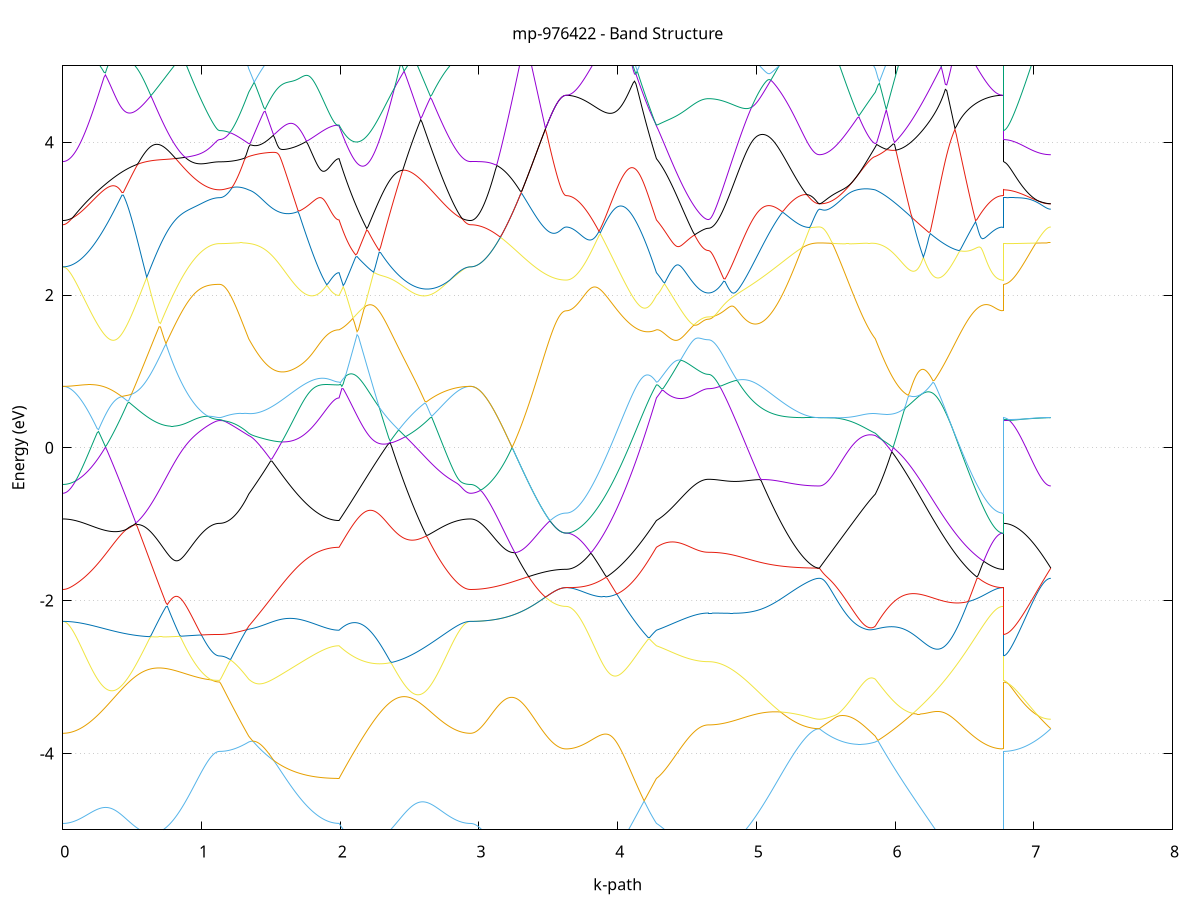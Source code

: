 set title 'mp-976422 - Band Structure'
set xlabel 'k-path'
set ylabel 'Energy (eV)'
set grid y
set yrange [-5:5]
set terminal png size 800,600
set output 'mp-976422_bands_gnuplot.png'
plot '-' using 1:2 with lines notitle, '-' using 1:2 with lines notitle, '-' using 1:2 with lines notitle, '-' using 1:2 with lines notitle, '-' using 1:2 with lines notitle, '-' using 1:2 with lines notitle, '-' using 1:2 with lines notitle, '-' using 1:2 with lines notitle, '-' using 1:2 with lines notitle, '-' using 1:2 with lines notitle, '-' using 1:2 with lines notitle, '-' using 1:2 with lines notitle, '-' using 1:2 with lines notitle, '-' using 1:2 with lines notitle, '-' using 1:2 with lines notitle, '-' using 1:2 with lines notitle, '-' using 1:2 with lines notitle, '-' using 1:2 with lines notitle, '-' using 1:2 with lines notitle, '-' using 1:2 with lines notitle, '-' using 1:2 with lines notitle, '-' using 1:2 with lines notitle, '-' using 1:2 with lines notitle, '-' using 1:2 with lines notitle, '-' using 1:2 with lines notitle, '-' using 1:2 with lines notitle, '-' using 1:2 with lines notitle, '-' using 1:2 with lines notitle, '-' using 1:2 with lines notitle, '-' using 1:2 with lines notitle, '-' using 1:2 with lines notitle, '-' using 1:2 with lines notitle, '-' using 1:2 with lines notitle, '-' using 1:2 with lines notitle, '-' using 1:2 with lines notitle, '-' using 1:2 with lines notitle, '-' using 1:2 with lines notitle, '-' using 1:2 with lines notitle, '-' using 1:2 with lines notitle, '-' using 1:2 with lines notitle, '-' using 1:2 with lines notitle, '-' using 1:2 with lines notitle, '-' using 1:2 with lines notitle, '-' using 1:2 with lines notitle, '-' using 1:2 with lines notitle, '-' using 1:2 with lines notitle, '-' using 1:2 with lines notitle, '-' using 1:2 with lines notitle, '-' using 1:2 with lines notitle, '-' using 1:2 with lines notitle, '-' using 1:2 with lines notitle, '-' using 1:2 with lines notitle, '-' using 1:2 with lines notitle, '-' using 1:2 with lines notitle, '-' using 1:2 with lines notitle, '-' using 1:2 with lines notitle, '-' using 1:2 with lines notitle, '-' using 1:2 with lines notitle, '-' using 1:2 with lines notitle, '-' using 1:2 with lines notitle, '-' using 1:2 with lines notitle, '-' using 1:2 with lines notitle, '-' using 1:2 with lines notitle, '-' using 1:2 with lines notitle
0.000000 -30.929414
0.009918 -30.929414
0.019836 -30.929414
0.029753 -30.929414
0.039671 -30.929514
0.049589 -30.929514
0.059507 -30.929614
0.069424 -30.929714
0.079342 -30.929714
0.089260 -30.929914
0.099178 -30.930014
0.109096 -30.930214
0.119013 -30.930414
0.128931 -30.930614
0.138849 -30.930914
0.148767 -30.931214
0.158685 -30.931614
0.168602 -30.932014
0.178520 -30.932514
0.188438 -30.933114
0.198356 -30.933714
0.208274 -30.934414
0.218191 -30.935214
0.228109 -30.936014
0.238027 -30.937014
0.247945 -30.938014
0.257862 -30.939114
0.267780 -30.940314
0.277698 -30.941614
0.287616 -30.943014
0.297534 -30.944514
0.307451 -30.946114
0.317369 -30.947714
0.327287 -30.949514
0.337205 -30.951414
0.347123 -30.953314
0.357040 -30.955414
0.366958 -30.957514
0.376876 -30.959714
0.386794 -30.962014
0.396711 -30.964414
0.406629 -30.966914
0.416547 -30.969414
0.426465 -30.972014
0.436383 -30.974714
0.446300 -30.977414
0.456218 -30.980214
0.466136 -30.983114
0.476054 -30.986014
0.485972 -30.988914
0.495889 -30.991914
0.505807 -30.994914
0.515725 -30.998014
0.525643 -31.001114
0.535560 -31.004214
0.545478 -31.007414
0.555396 -31.010514
0.565314 -31.013714
0.575232 -31.016914
0.585149 -31.020114
0.595067 -31.023414
0.604985 -31.026614
0.614903 -31.029814
0.624821 -31.033014
0.634738 -31.036214
0.644656 -31.039414
0.654574 -31.042614
0.664492 -31.045814
0.674409 -31.048914
0.684327 -31.052014
0.694245 -31.055114
0.704163 -31.058214
0.714081 -31.061214
0.723998 -31.064214
0.733916 -31.067214
0.743834 -31.070114
0.753752 -31.073014
0.763670 -31.075814
0.773587 -31.078614
0.783505 -31.081414
0.793423 -31.084114
0.803341 -31.086714
0.813259 -31.089314
0.823176 -31.091814
0.833094 -31.094314
0.843012 -31.096714
0.852930 -31.099014
0.862847 -31.101314
0.872765 -31.103514
0.882683 -31.105714
0.892601 -31.107714
0.902519 -31.109714
0.912436 -31.111614
0.922354 -31.113514
0.932272 -31.115214
0.942190 -31.116914
0.952108 -31.118614
0.962025 -31.120114
0.971943 -31.121514
0.981861 -31.122914
0.991779 -31.124214
1.001696 -31.125414
1.011614 -31.126514
1.021532 -31.127514
1.031450 -31.128514
1.041368 -31.129314
1.051285 -31.130114
1.061203 -31.130814
1.071121 -31.131414
1.081039 -31.131814
1.090957 -31.132314
1.100874 -31.132614
1.110792 -31.132814
1.120710 -31.132914
1.130628 -31.133014
1.130628 -31.133014
1.140625 -31.132814
1.150622 -31.132114
1.160619 -31.131014
1.170616 -31.129514
1.180613 -31.127514
1.190610 -31.125114
1.200606 -31.122214
1.210603 -31.119014
1.220600 -31.115314
1.230597 -31.111114
1.240594 -31.106614
1.250591 -31.101614
1.260588 -31.096214
1.270585 -31.090514
1.280582 -31.084314
1.290579 -31.077714
1.300576 -31.070714
1.310573 -31.063414
1.320570 -31.055614
1.330567 -31.047514
1.340564 -31.039114
1.340564 -31.039114
1.350428 -31.032914
1.360292 -31.026614
1.370156 -31.020114
1.380020 -31.013314
1.389884 -31.006414
1.399748 -30.999214
1.409612 -30.991914
1.419476 -30.984414
1.429340 -30.976814
1.439205 -30.968914
1.449069 -30.962214
1.458933 -30.960414
1.468797 -30.958414
1.478661 -30.956214
1.488525 -30.953914
1.498389 -30.951414
1.508253 -30.948814
1.518117 -30.946014
1.527981 -30.943214
1.537845 -30.940114
1.547709 -30.937014
1.557573 -30.933814
1.567437 -30.930414
1.577301 -30.927014
1.587165 -30.923414
1.597029 -30.919814
1.606893 -30.916214
1.616757 -30.912414
1.626621 -30.908614
1.636485 -30.904814
1.646350 -30.900914
1.656214 -30.897014
1.666078 -30.893114
1.675942 -30.889214
1.685806 -30.885314
1.695670 -30.881414
1.705534 -30.877514
1.715398 -30.873614
1.725262 -30.869814
1.735126 -30.866114
1.744990 -30.862314
1.754854 -30.858714
1.764718 -30.855114
1.774582 -30.851614
1.784446 -30.848214
1.794310 -30.844914
1.804174 -30.841714
1.814038 -30.838614
1.823902 -30.835614
1.833766 -30.832714
1.843630 -30.830014
1.853494 -30.827414
1.863359 -30.825014
1.873223 -30.822714
1.883087 -30.820614
1.892951 -30.818614
1.902815 -30.816814
1.912679 -30.815214
1.922543 -30.813714
1.932407 -30.812514
1.942271 -30.811414
1.952135 -30.810514
1.961999 -30.809814
1.971863 -30.809314
1.981727 -30.809014
1.991591 -30.808914
1.991591 -30.808914
2.001569 -30.808114
2.011547 -30.807314
2.021526 -30.806514
2.031504 -30.805614
2.041482 -30.804714
2.051460 -30.803814
2.061438 -30.802914
2.071416 -30.801914
2.081394 -30.800814
2.091372 -30.799714
2.101351 -30.798614
2.111329 -30.797414
2.121307 -30.796214
2.131285 -30.794914
2.141263 -30.793614
2.151241 -30.792214
2.161219 -30.790714
2.171197 -30.789214
2.181176 -30.787614
2.191154 -30.786014
2.201132 -30.784314
2.211110 -30.782514
2.221088 -30.780714
2.231066 -30.778814
2.241044 -30.776814
2.251022 -30.774814
2.261001 -30.775414
2.270979 -30.781114
2.280957 -30.786714
2.290935 -30.792114
2.300913 -30.797514
2.310891 -30.802814
2.320869 -30.808014
2.330847 -30.813214
2.340826 -30.818214
2.350804 -30.823114
2.360782 -30.827914
2.370760 -30.832614
2.380738 -30.837214
2.390716 -30.841714
2.400694 -30.846114
2.410672 -30.850414
2.420651 -30.854614
2.430629 -30.858614
2.440607 -30.862614
2.450585 -30.866414
2.460563 -30.870114
2.470541 -30.873714
2.480519 -30.877214
2.490497 -30.880614
2.500476 -30.883814
2.510454 -30.886914
2.520432 -30.889914
2.530410 -30.892814
2.540388 -30.895614
2.550366 -30.898214
2.560344 -30.900714
2.570322 -30.903114
2.580301 -30.905414
2.590279 -30.907614
2.600257 -30.909614
2.610235 -30.911514
2.620213 -30.913314
2.630191 -30.915014
2.640169 -30.916614
2.650147 -30.918114
2.660126 -30.919514
2.670104 -30.920814
2.680082 -30.921914
2.690060 -30.923014
2.700038 -30.924014
2.710016 -30.924814
2.719994 -30.925614
2.729972 -30.926314
2.739951 -30.926914
2.749929 -30.927514
2.759907 -30.927914
2.769885 -30.928314
2.779863 -30.928614
2.789841 -30.928914
2.799819 -30.929114
2.809797 -30.929314
2.819776 -30.929414
2.829754 -30.929514
2.839732 -30.929514
2.849710 -30.929514
2.859688 -30.929514
2.869666 -30.929514
2.879644 -30.929514
2.889622 -30.929514
2.899601 -30.929514
2.909579 -30.929414
2.919557 -30.929414
2.929535 -30.929414
2.939513 -30.929414
2.939513 -30.929414
2.949499 -30.929314
2.959484 -30.928914
2.969470 -30.928314
2.979455 -30.927514
2.989441 -30.926414
2.999426 -30.925014
3.009412 -30.923514
3.019397 -30.921614
3.029383 -30.919614
3.039368 -30.917314
3.049354 -30.914814
3.059339 -30.912014
3.069325 -30.909014
3.079310 -30.905814
3.089295 -30.902314
3.099281 -30.898614
3.109266 -30.894714
3.119252 -30.890514
3.129237 -30.886114
3.139223 -30.881514
3.149208 -30.876714
3.159194 -30.871614
3.169179 -30.866414
3.179165 -30.860914
3.189150 -30.855214
3.199136 -30.849314
3.209121 -30.843214
3.219107 -30.836814
3.229092 -30.834814
3.239078 -30.838214
3.249063 -30.841614
3.259049 -30.844914
3.269034 -30.848114
3.279020 -30.851314
3.289005 -30.854414
3.298991 -30.857414
3.308976 -30.860414
3.318962 -30.863414
3.328947 -30.866214
3.338933 -30.869014
3.348918 -30.871714
3.358904 -30.874314
3.368889 -30.876814
3.378875 -30.879314
3.388860 -30.881714
3.398846 -30.884014
3.408831 -30.886214
3.418817 -30.888314
3.428802 -30.890314
3.438788 -30.892214
3.448773 -30.894114
3.458759 -30.895814
3.468744 -30.897514
3.478730 -30.899114
3.488715 -30.900514
3.498701 -30.901914
3.508686 -30.903214
3.518672 -30.904314
3.528657 -30.905414
3.538643 -30.906414
3.548628 -30.907214
3.558614 -30.908014
3.568599 -30.908714
3.578585 -30.909214
3.588570 -30.909714
3.598556 -30.910114
3.608541 -30.910314
3.618527 -30.910514
3.628512 -30.910514
3.628512 -30.910514
3.638376 -30.910514
3.648240 -30.910314
3.658104 -30.910014
3.667968 -30.909614
3.677832 -30.909014
3.687696 -30.908414
3.697560 -30.907614
3.707425 -30.906814
3.717289 -30.905814
3.727153 -30.904714
3.737017 -30.903514
3.746881 -30.902214
3.756745 -30.900714
3.766609 -30.899214
3.776473 -30.897614
3.786337 -30.895914
3.796201 -30.894114
3.806065 -30.892214
3.815929 -30.890314
3.825793 -30.888214
3.835657 -30.886114
3.845521 -30.884014
3.855385 -30.881714
3.865249 -30.879414
3.875113 -30.877114
3.884977 -30.874714
3.894841 -30.872314
3.904705 -30.869914
3.914570 -30.867414
3.924434 -30.865014
3.934298 -30.862514
3.944162 -30.860014
3.954026 -30.857614
3.963890 -30.855214
3.973754 -30.852814
3.983618 -30.850414
3.993482 -30.848114
4.003346 -30.845814
4.013210 -30.843614
4.023074 -30.841414
4.032938 -30.839314
4.042802 -30.837314
4.052666 -30.835414
4.062530 -30.833514
4.072394 -30.831714
4.082258 -30.830014
4.092122 -30.828414
4.101986 -30.826914
4.111850 -30.825414
4.121714 -30.824114
4.131579 -30.822714
4.141443 -30.821514
4.151307 -30.820414
4.161171 -30.819314
4.171035 -30.818214
4.180899 -30.817214
4.190763 -30.816314
4.200627 -30.815414
4.210491 -30.814514
4.220355 -30.813714
4.230219 -30.812914
4.240083 -30.812114
4.249947 -30.811314
4.259811 -30.810514
4.269675 -30.809714
4.279539 -30.808914
4.279539 -30.808914
4.289411 -30.808614
4.299283 -30.808414
4.309154 -30.808214
4.319026 -30.808114
4.328897 -30.808114
4.338769 -30.808114
4.348641 -30.808314
4.358512 -30.808514
4.368384 -30.808814
4.378256 -30.809214
4.388127 -30.809714
4.397999 -30.810314
4.407871 -30.810914
4.417742 -30.811714
4.427614 -30.812514
4.437485 -30.813414
4.447357 -30.814314
4.457229 -30.815314
4.467100 -30.816314
4.476972 -30.817414
4.486844 -30.818514
4.496715 -30.819614
4.506587 -30.820614
4.516458 -30.821714
4.526330 -30.822714
4.536202 -30.823714
4.546073 -30.824714
4.555945 -30.825614
4.565817 -30.826414
4.575688 -30.827214
4.585560 -30.827914
4.595432 -30.828514
4.605303 -30.829114
4.615175 -30.829514
4.625046 -30.829814
4.634918 -30.830114
4.644790 -30.830214
4.654661 -30.830314
4.654661 -30.830314
4.664655 -30.830314
4.674648 -30.830314
4.684642 -30.830314
4.694635 -30.830214
4.704629 -30.830214
4.714622 -30.830214
4.724615 -30.830114
4.734609 -30.830114
4.744602 -30.830014
4.754596 -30.830014
4.764589 -30.830014
4.774583 -30.830014
4.784576 -30.830014
4.794569 -30.830114
4.804563 -30.830214
4.814556 -30.830414
4.824550 -30.830614
4.834543 -30.831014
4.844537 -30.831514
4.854530 -30.832214
4.864523 -30.833114
4.874517 -30.834214
4.884510 -30.835714
4.894504 -30.837614
4.904497 -30.840114
4.914491 -30.843114
4.924484 -30.846914
4.934477 -30.851414
4.944471 -30.856614
4.954464 -30.862514
4.964458 -30.869014
4.974451 -30.876114
4.984445 -30.883514
4.994438 -30.891314
5.004431 -30.899314
5.014425 -30.907514
5.024418 -30.915814
5.034412 -30.924214
5.044405 -30.932614
5.054399 -30.941014
5.064392 -30.949314
5.074385 -30.957614
5.084379 -30.965814
5.094372 -30.973914
5.104366 -30.981914
5.114359 -30.989814
5.124353 -30.997514
5.134346 -31.005114
5.144339 -31.012614
5.154333 -31.019814
5.164326 -31.026914
5.174320 -31.033814
5.184313 -31.040514
5.194307 -31.047014
5.204300 -31.053314
5.214294 -31.059414
5.224287 -31.065314
5.234280 -31.071014
5.244274 -31.076514
5.254267 -31.081714
5.264261 -31.086714
5.274254 -31.091414
5.284248 -31.095914
5.294241 -31.100214
5.304234 -31.104214
5.314228 -31.108014
5.324221 -31.111514
5.334215 -31.114814
5.344208 -31.117814
5.354202 -31.120614
5.364195 -31.123114
5.374188 -31.125314
5.384182 -31.127314
5.394175 -31.129114
5.404169 -31.130514
5.414162 -31.131714
5.424156 -31.132614
5.434149 -31.133314
5.444142 -31.133714
5.454136 -31.133814
5.454136 -31.133814
5.463976 -31.133814
5.473815 -31.133714
5.483655 -31.133514
5.493495 -31.133214
5.503334 -31.132814
5.513174 -31.132414
5.523014 -31.131814
5.532853 -31.131114
5.542693 -31.130314
5.552533 -31.129414
5.562372 -31.128414
5.572212 -31.127314
5.582052 -31.126014
5.591891 -31.124614
5.601731 -31.123114
5.611571 -31.121514
5.621410 -31.119714
5.631250 -31.117814
5.641090 -31.115814
5.650929 -31.113614
5.660769 -31.111314
5.670609 -31.108914
5.680448 -31.106314
5.690288 -31.103614
5.700128 -31.100714
5.709968 -31.097714
5.719807 -31.094614
5.729647 -31.091314
5.739487 -31.088014
5.749326 -31.084414
5.759166 -31.080814
5.769006 -31.077014
5.778845 -31.073214
5.788685 -31.069214
5.798525 -31.065114
5.808364 -31.060914
5.818204 -31.056614
5.828044 -31.052314
5.837883 -31.047914
5.847723 -31.043514
5.857563 -31.039114
5.857563 -31.039114
5.867463 -31.030414
5.877363 -31.021314
5.887262 -31.011914
5.897162 -31.002214
5.907062 -30.992214
5.916962 -30.981914
5.926862 -30.973214
5.936762 -30.973614
5.946662 -30.973814
5.956562 -30.974114
5.966462 -30.974314
5.976362 -30.974414
5.986261 -30.974514
5.996161 -30.974614
6.006061 -30.974614
6.015961 -30.974614
6.025861 -30.974514
6.035761 -30.974414
6.045661 -30.974214
6.055561 -30.974014
6.065461 -30.973814
6.075361 -30.973514
6.085261 -30.973114
6.095160 -30.972714
6.105060 -30.972314
6.114960 -30.971814
6.124860 -30.971314
6.134760 -30.970714
6.144660 -30.970114
6.154560 -30.969414
6.164460 -30.968714
6.174360 -30.968014
6.184260 -30.967314
6.194160 -30.966414
6.204059 -30.965614
6.213959 -30.964714
6.223859 -30.963814
6.233759 -30.962914
6.243659 -30.961914
6.253559 -30.960914
6.263459 -30.959914
6.273359 -30.958814
6.283259 -30.957714
6.293159 -30.956614
6.303059 -30.955414
6.312958 -30.954314
6.322858 -30.953114
6.332758 -30.951914
6.342658 -30.950714
6.352558 -30.949514
6.362458 -30.948214
6.372358 -30.947014
6.382258 -30.945714
6.392158 -30.944414
6.402058 -30.943114
6.411957 -30.941814
6.421857 -30.940614
6.431757 -30.939314
6.441657 -30.938014
6.451557 -30.936714
6.461457 -30.935414
6.471357 -30.934214
6.481257 -30.932914
6.491157 -30.931714
6.501057 -30.930414
6.510957 -30.929214
6.520856 -30.928014
6.530756 -30.926914
6.540656 -30.925714
6.550556 -30.924614
6.560456 -30.923514
6.570356 -30.922514
6.580256 -30.921414
6.590156 -30.920514
6.600056 -30.919514
6.609956 -30.918614
6.619856 -30.917714
6.629755 -30.916914
6.639655 -30.916114
6.649555 -30.915314
6.659455 -30.914714
6.669355 -30.914014
6.679255 -30.913414
6.689155 -30.912914
6.699055 -30.912414
6.708955 -30.912014
6.718855 -30.911614
6.728754 -30.911314
6.738654 -30.911014
6.748554 -30.910814
6.758454 -30.910614
6.768354 -30.910614
6.778254 -30.910514
6.778254 -31.133014
6.788097 -31.133014
6.797940 -31.133014
6.807783 -31.133014
6.817625 -31.133014
6.827468 -31.133014
6.837311 -31.133014
6.847154 -31.133114
6.856997 -31.133114
6.866840 -31.133114
6.876682 -31.133114
6.886525 -31.133214
6.896368 -31.133214
6.906211 -31.133214
6.916054 -31.133314
6.925897 -31.133314
6.935740 -31.133414
6.945582 -31.133414
6.955425 -31.133414
6.965268 -31.133514
6.975111 -31.133514
6.984954 -31.133514
6.994797 -31.133614
7.004639 -31.133614
7.014482 -31.133614
7.024325 -31.133714
7.034168 -31.133714
7.044011 -31.133714
7.053854 -31.133814
7.063697 -31.133814
7.073539 -31.133814
7.083382 -31.133814
7.093225 -31.133814
7.103068 -31.133814
7.112911 -31.133814
7.122754 -31.133814
e
0.000000 -30.754214
0.009918 -30.754214
0.019836 -30.754214
0.029753 -30.754114
0.039671 -30.754014
0.049589 -30.753914
0.059507 -30.753814
0.069424 -30.753614
0.079342 -30.753414
0.089260 -30.753114
0.099178 -30.752814
0.109096 -30.752514
0.119013 -30.752114
0.128931 -30.751614
0.138849 -30.751114
0.148767 -30.750514
0.158685 -30.749914
0.168602 -30.749114
0.178520 -30.748314
0.188438 -30.747414
0.198356 -30.746414
0.208274 -30.745314
0.218191 -30.744114
0.228109 -30.742814
0.238027 -30.741314
0.247945 -30.739814
0.257862 -30.738114
0.267780 -30.736314
0.277698 -30.734414
0.287616 -30.732314
0.297534 -30.730114
0.307451 -30.727814
0.317369 -30.725414
0.327287 -30.722814
0.337205 -30.720014
0.347123 -30.717114
0.357040 -30.714114
0.366958 -30.711014
0.376876 -30.707714
0.386794 -30.704314
0.396711 -30.700714
0.406629 -30.697114
0.416547 -30.697814
0.426465 -30.701314
0.436383 -30.704814
0.446300 -30.708414
0.456218 -30.711914
0.466136 -30.715514
0.476054 -30.719114
0.485972 -30.722714
0.495889 -30.726314
0.505807 -30.729914
0.515725 -30.733614
0.525643 -30.737214
0.535560 -30.740814
0.545478 -30.744414
0.555396 -30.748014
0.565314 -30.751514
0.575232 -30.755114
0.585149 -30.758614
0.595067 -30.762214
0.604985 -30.765714
0.614903 -30.769114
0.624821 -30.772614
0.634738 -30.776014
0.644656 -30.779414
0.654574 -30.782814
0.664492 -30.786114
0.674409 -30.789414
0.684327 -30.792614
0.694245 -30.795814
0.704163 -30.799014
0.714081 -30.802114
0.723998 -30.805214
0.733916 -30.808214
0.743834 -30.811214
0.753752 -30.814114
0.763670 -30.817014
0.773587 -30.819814
0.783505 -30.822514
0.793423 -30.825214
0.803341 -30.827814
0.813259 -30.830414
0.823176 -30.832914
0.833094 -30.835314
0.843012 -30.837714
0.852930 -30.840014
0.862847 -30.842314
0.872765 -30.844414
0.882683 -30.846514
0.892601 -30.848514
0.902519 -30.850514
0.912436 -30.852414
0.922354 -30.859014
0.932272 -30.868014
0.942190 -30.876614
0.952108 -30.884814
0.962025 -30.892614
0.971943 -30.900114
0.981861 -30.907114
0.991779 -30.913714
1.001696 -30.919814
1.011614 -30.925614
1.021532 -30.930914
1.031450 -30.935714
1.041368 -30.940114
1.051285 -30.944114
1.061203 -30.947614
1.071121 -30.950614
1.081039 -30.953214
1.090957 -30.955314
1.100874 -30.956914
1.110792 -30.958114
1.120710 -30.958814
1.130628 -30.959014
1.130628 -30.959014
1.140625 -30.959114
1.150622 -30.959214
1.160619 -30.959414
1.170616 -30.959714
1.180613 -30.960014
1.190610 -30.960414
1.200606 -30.960914
1.210603 -30.961514
1.220600 -30.962014
1.230597 -30.962614
1.240594 -30.963314
1.250591 -30.963914
1.260588 -30.964614
1.270585 -30.965314
1.280582 -30.966014
1.290579 -30.966714
1.300576 -30.967414
1.310573 -30.968014
1.320570 -30.968714
1.330567 -30.969314
1.340564 -30.969914
1.340564 -30.969914
1.350428 -30.970214
1.360292 -30.970314
1.370156 -30.970214
1.380020 -30.969914
1.389884 -30.969414
1.399748 -30.968614
1.409612 -30.967714
1.419476 -30.966614
1.429340 -30.965314
1.439205 -30.963914
1.449069 -30.960914
1.458933 -30.952814
1.468797 -30.944514
1.478661 -30.936114
1.488525 -30.927514
1.498389 -30.918814
1.508253 -30.910014
1.518117 -30.901114
1.527981 -30.892014
1.537845 -30.882914
1.547709 -30.873814
1.557573 -30.864514
1.567437 -30.855214
1.577301 -30.845914
1.587165 -30.836514
1.597029 -30.827114
1.606893 -30.817814
1.616757 -30.808414
1.626621 -30.799114
1.636485 -30.789814
1.646350 -30.780614
1.656214 -30.771414
1.666078 -30.762414
1.675942 -30.753414
1.685806 -30.744614
1.695670 -30.736014
1.705534 -30.727514
1.715398 -30.719214
1.725262 -30.711114
1.735126 -30.706914
1.744990 -30.705214
1.754854 -30.703714
1.764718 -30.702314
1.774582 -30.701114
1.784446 -30.700014
1.794310 -30.699114
1.804174 -30.698214
1.814038 -30.697514
1.823902 -30.696914
1.833766 -30.696414
1.843630 -30.695914
1.853494 -30.695514
1.863359 -30.695214
1.873223 -30.695014
1.883087 -30.694714
1.892951 -30.694614
1.902815 -30.694414
1.912679 -30.694314
1.922543 -30.694214
1.932407 -30.694114
1.942271 -30.694114
1.952135 -30.694114
1.961999 -30.694014
1.971863 -30.694014
1.981727 -30.694014
1.991591 -30.694014
1.991591 -30.694014
2.001569 -30.690714
2.011547 -30.687414
2.021526 -30.684214
2.031504 -30.681214
2.041482 -30.678214
2.051460 -30.675314
2.061438 -30.672514
2.071416 -30.669914
2.081394 -30.667314
2.091372 -30.669914
2.101351 -30.676514
2.111329 -30.683014
2.121307 -30.689514
2.131285 -30.695914
2.141263 -30.702414
2.151241 -30.708814
2.161219 -30.715114
2.171197 -30.721414
2.181176 -30.727714
2.191154 -30.733814
2.201132 -30.740014
2.211110 -30.746114
2.221088 -30.752114
2.231066 -30.758014
2.241044 -30.763914
2.251022 -30.769714
2.261001 -30.772714
2.270979 -30.770614
2.280957 -30.768314
2.290935 -30.766114
2.300913 -30.763714
2.310891 -30.761314
2.320869 -30.758914
2.330847 -30.756414
2.340826 -30.753814
2.350804 -30.751214
2.360782 -30.748514
2.370760 -30.745814
2.380738 -30.743014
2.390716 -30.740214
2.400694 -30.737314
2.410672 -30.734414
2.420651 -30.731514
2.430629 -30.728514
2.440607 -30.725514
2.450585 -30.722414
2.460563 -30.719314
2.470541 -30.716214
2.480519 -30.713114
2.490497 -30.709914
2.500476 -30.706714
2.510454 -30.703514
2.520432 -30.700314
2.530410 -30.697114
2.540388 -30.693914
2.550366 -30.690714
2.560344 -30.687514
2.570322 -30.684314
2.580301 -30.681114
2.590279 -30.677914
2.600257 -30.674714
2.610235 -30.671614
2.620213 -30.668414
2.630191 -30.665414
2.640169 -30.662314
2.650147 -30.667514
2.660126 -30.673314
2.670104 -30.678914
2.680082 -30.684314
2.690060 -30.689514
2.700038 -30.694514
2.710016 -30.699314
2.719994 -30.703914
2.729972 -30.708314
2.739951 -30.712514
2.749929 -30.716614
2.759907 -30.720414
2.769885 -30.724014
2.779863 -30.727514
2.789841 -30.730714
2.799819 -30.733714
2.809797 -30.736514
2.819776 -30.739114
2.829754 -30.741514
2.839732 -30.743714
2.849710 -30.745714
2.859688 -30.747514
2.869666 -30.749114
2.879644 -30.750414
2.889622 -30.751614
2.899601 -30.752514
2.909579 -30.753314
2.919557 -30.753814
2.929535 -30.754114
2.939513 -30.754214
2.939513 -30.754214
2.949499 -30.754414
2.959484 -30.754914
2.969470 -30.755814
2.979455 -30.757014
2.989441 -30.758514
2.999426 -30.760314
3.009412 -30.762414
3.019397 -30.764714
3.029383 -30.767214
3.039368 -30.769914
3.049354 -30.772814
3.059339 -30.775814
3.069325 -30.779014
3.079310 -30.782214
3.089295 -30.785514
3.099281 -30.788914
3.109266 -30.792414
3.119252 -30.795914
3.129237 -30.799514
3.139223 -30.803014
3.149208 -30.806614
3.159194 -30.810214
3.169179 -30.813814
3.179165 -30.817414
3.189150 -30.820914
3.199136 -30.824414
3.209121 -30.827914
3.219107 -30.831414
3.229092 -30.834814
3.239078 -30.838214
3.249063 -30.841614
3.259049 -30.844914
3.269034 -30.848114
3.279020 -30.851314
3.289005 -30.854414
3.298991 -30.857414
3.308976 -30.860414
3.318962 -30.863414
3.328947 -30.866214
3.338933 -30.869014
3.348918 -30.871714
3.358904 -30.874314
3.368889 -30.876814
3.378875 -30.879314
3.388860 -30.881714
3.398846 -30.884014
3.408831 -30.886214
3.418817 -30.888314
3.428802 -30.890314
3.438788 -30.892214
3.448773 -30.894114
3.458759 -30.895814
3.468744 -30.897514
3.478730 -30.899114
3.488715 -30.900514
3.498701 -30.901914
3.508686 -30.903214
3.518672 -30.904314
3.528657 -30.905414
3.538643 -30.906414
3.548628 -30.907214
3.558614 -30.908014
3.568599 -30.908714
3.578585 -30.909214
3.588570 -30.909714
3.598556 -30.910114
3.608541 -30.910314
3.618527 -30.910514
3.628512 -30.910514
3.628512 -30.910514
3.638376 -30.910414
3.648240 -30.910214
3.658104 -30.909814
3.667968 -30.909314
3.677832 -30.908614
3.687696 -30.907814
3.697560 -30.906814
3.707425 -30.905614
3.717289 -30.904314
3.727153 -30.902914
3.737017 -30.901314
3.746881 -30.899514
3.756745 -30.897614
3.766609 -30.895614
3.776473 -30.893514
3.786337 -30.891214
3.796201 -30.888714
3.806065 -30.886214
3.815929 -30.883514
3.825793 -30.880614
3.835657 -30.877714
3.845521 -30.874614
3.855385 -30.871414
3.865249 -30.868114
3.875113 -30.864714
3.884977 -30.861214
3.894841 -30.857614
3.904705 -30.853814
3.914570 -30.850014
3.924434 -30.846114
3.934298 -30.842114
3.944162 -30.838114
3.954026 -30.833914
3.963890 -30.829714
3.973754 -30.825414
3.983618 -30.821114
3.993482 -30.816714
4.003346 -30.812314
4.013210 -30.807814
4.023074 -30.803314
4.032938 -30.798814
4.042802 -30.794214
4.052666 -30.789714
4.062530 -30.785114
4.072394 -30.780514
4.082258 -30.776014
4.092122 -30.771414
4.101986 -30.766914
4.111850 -30.762314
4.121714 -30.757814
4.131579 -30.753414
4.141443 -30.749014
4.151307 -30.744614
4.161171 -30.740314
4.171035 -30.736014
4.180899 -30.731814
4.190763 -30.727714
4.200627 -30.723614
4.210491 -30.719614
4.220355 -30.715714
4.230219 -30.711914
4.240083 -30.708114
4.249947 -30.704514
4.259811 -30.700914
4.269675 -30.697414
4.279539 -30.694014
4.279539 -30.694014
4.289411 -30.692714
4.299283 -30.691314
4.309154 -30.689914
4.319026 -30.688514
4.328897 -30.687114
4.338769 -30.685614
4.348641 -30.684214
4.358512 -30.682714
4.368384 -30.681214
4.378256 -30.679814
4.388127 -30.678314
4.397999 -30.676814
4.407871 -30.675414
4.417742 -30.674014
4.427614 -30.672614
4.437485 -30.671214
4.447357 -30.669814
4.457229 -30.668514
4.467100 -30.667214
4.476972 -30.665914
4.486844 -30.664714
4.496715 -30.663514
4.506587 -30.662414
4.516458 -30.661414
4.526330 -30.660314
4.536202 -30.659414
4.546073 -30.658514
4.555945 -30.657714
4.565817 -30.656914
4.575688 -30.656314
4.585560 -30.655714
4.595432 -30.655114
4.605303 -30.654714
4.615175 -30.654314
4.625046 -30.654014
4.634918 -30.653814
4.644790 -30.653714
4.654661 -30.653614
4.654661 -30.653614
4.664655 -30.653814
4.674648 -30.654114
4.684642 -30.654714
4.694635 -30.655614
4.704629 -30.656714
4.714622 -30.658014
4.724615 -30.659614
4.734609 -30.661414
4.744602 -30.663414
4.754596 -30.665614
4.764589 -30.670214
4.774583 -30.675714
4.784576 -30.681514
4.794569 -30.687714
4.804563 -30.694114
4.814556 -30.700814
4.824550 -30.707814
4.834543 -30.714914
4.844537 -30.722114
4.854530 -30.729414
4.864523 -30.736614
4.874517 -30.743814
4.884510 -30.750714
4.894504 -30.757414
4.904497 -30.763614
4.914491 -30.769314
4.924484 -30.774414
4.934477 -30.778814
4.944471 -30.782514
4.954464 -30.785514
4.964458 -30.787914
4.974451 -30.789814
4.984445 -30.791214
4.994438 -30.792214
5.004431 -30.792914
5.014425 -30.793414
5.024418 -30.793714
5.034412 -30.793814
5.044405 -30.796214
5.054399 -30.802214
5.064392 -30.808214
5.074385 -30.814214
5.084379 -30.820214
5.094372 -30.826214
5.104366 -30.832214
5.114359 -30.838214
5.124353 -30.844114
5.134346 -30.850014
5.144339 -30.855814
5.154333 -30.861614
5.164326 -30.867214
5.174320 -30.872814
5.184313 -30.878214
5.194307 -30.883614
5.204300 -30.888814
5.214294 -30.893814
5.224287 -30.898814
5.234280 -30.903514
5.244274 -30.908114
5.254267 -30.912614
5.264261 -30.916814
5.274254 -30.920914
5.284248 -30.924814
5.294241 -30.928514
5.304234 -30.931914
5.314228 -30.935214
5.324221 -30.938314
5.334215 -30.941214
5.344208 -30.943814
5.354202 -30.946214
5.364195 -30.948414
5.374188 -30.950414
5.384182 -30.952214
5.394175 -30.953714
5.404169 -30.955014
5.414162 -30.956014
5.424156 -30.956914
5.434149 -30.957414
5.444142 -30.957814
5.454136 -30.957914
5.454136 -30.957914
5.463976 -30.957914
5.473815 -30.957814
5.483655 -30.957714
5.493495 -30.957514
5.503334 -30.957314
5.513174 -30.957114
5.523014 -30.956914
5.532853 -30.956714
5.542693 -30.956514
5.552533 -30.956314
5.562372 -30.956114
5.572212 -30.956014
5.582052 -30.955914
5.591891 -30.955814
5.601731 -30.955814
5.611571 -30.955814
5.621410 -30.955914
5.631250 -30.956014
5.641090 -30.956214
5.650929 -30.956514
5.660769 -30.956814
5.670609 -30.957214
5.680448 -30.957714
5.690288 -30.958214
5.700128 -30.958814
5.709968 -30.959414
5.719807 -30.960114
5.729647 -30.960814
5.739487 -30.961514
5.749326 -30.962314
5.759166 -30.963114
5.769006 -30.963914
5.778845 -30.964814
5.788685 -30.965614
5.798525 -30.966314
5.808364 -30.967114
5.818204 -30.967814
5.828044 -30.968514
5.837883 -30.969014
5.847723 -30.969514
5.857563 -30.969914
5.857563 -30.969914
5.867463 -30.970514
5.877363 -30.971014
5.887262 -30.971514
5.897162 -30.972014
5.907062 -30.972514
5.916962 -30.972914
5.926862 -30.971314
5.936762 -30.960414
5.946662 -30.949314
5.956562 -30.937914
5.966462 -30.926314
5.976362 -30.914514
5.986261 -30.902414
5.996161 -30.890214
6.006061 -30.877814
6.015961 -30.865314
6.025861 -30.852614
6.035761 -30.839714
6.045661 -30.826814
6.055561 -30.813814
6.065461 -30.800814
6.075361 -30.787614
6.085261 -30.774514
6.095160 -30.761414
6.105060 -30.748314
6.114960 -30.737314
6.124860 -30.733114
6.134760 -30.728814
6.144660 -30.724514
6.154560 -30.720314
6.164460 -30.716014
6.174360 -30.711714
6.184260 -30.707414
6.194160 -30.703014
6.204059 -30.698714
6.213959 -30.694414
6.223859 -30.690114
6.233759 -30.685714
6.243659 -30.681414
6.253559 -30.677114
6.263459 -30.678014
6.273359 -30.681014
6.283259 -30.684214
6.293159 -30.687514
6.303059 -30.691114
6.312958 -30.694814
6.322858 -30.698814
6.332758 -30.702914
6.342658 -30.707314
6.352558 -30.711914
6.362458 -30.716614
6.372358 -30.721614
6.382258 -30.726814
6.392158 -30.732114
6.402058 -30.737714
6.411957 -30.743414
6.421857 -30.749214
6.431757 -30.755214
6.441657 -30.761314
6.451557 -30.767514
6.461457 -30.773914
6.471357 -30.780214
6.481257 -30.786714
6.491157 -30.793114
6.501057 -30.799514
6.510957 -30.806014
6.520856 -30.812414
6.530756 -30.818714
6.540656 -30.825014
6.550556 -30.831114
6.560456 -30.837114
6.570356 -30.843014
6.580256 -30.848814
6.590156 -30.854314
6.600056 -30.859714
6.609956 -30.864914
6.619856 -30.869814
6.629755 -30.874514
6.639655 -30.879014
6.649555 -30.883214
6.659455 -30.887114
6.669355 -30.890814
6.679255 -30.894114
6.689155 -30.897214
6.699055 -30.900014
6.708955 -30.902414
6.718855 -30.904514
6.728754 -30.906414
6.738654 -30.907914
6.748554 -30.909014
6.758454 -30.909914
6.768354 -30.910414
6.778254 -30.910514
6.778254 -30.959014
6.788097 -30.959014
6.797940 -30.959014
6.807783 -30.959014
6.817625 -30.959014
6.827468 -30.959014
6.837311 -30.959014
6.847154 -30.958914
6.856997 -30.958914
6.866840 -30.958914
6.876682 -30.958814
6.886525 -30.958814
6.896368 -30.958714
6.906211 -30.958714
6.916054 -30.958614
6.925897 -30.958614
6.935740 -30.958514
6.945582 -30.958514
6.955425 -30.958414
6.965268 -30.958414
6.975111 -30.958314
6.984954 -30.958314
6.994797 -30.958214
7.004639 -30.958214
7.014482 -30.958214
7.024325 -30.958114
7.034168 -30.958114
7.044011 -30.958014
7.053854 -30.958014
7.063697 -30.958014
7.073539 -30.958014
7.083382 -30.957914
7.093225 -30.957914
7.103068 -30.957914
7.112911 -30.957914
7.122754 -30.957914
e
0.000000 -30.754214
0.009918 -30.754014
0.019836 -30.753314
0.029753 -30.752114
0.039671 -30.750514
0.049589 -30.748514
0.059507 -30.745914
0.069424 -30.742914
0.079342 -30.739514
0.089260 -30.735614
0.099178 -30.731314
0.109096 -30.726514
0.119013 -30.721214
0.128931 -30.715514
0.138849 -30.709414
0.148767 -30.702914
0.158685 -30.695914
0.168602 -30.688514
0.178520 -30.680614
0.188438 -30.672414
0.198356 -30.663714
0.208274 -30.654614
0.218191 -30.645114
0.228109 -30.639214
0.238027 -30.641714
0.247945 -30.644314
0.257862 -30.647014
0.267780 -30.649714
0.277698 -30.652614
0.287616 -30.655414
0.297534 -30.658414
0.307451 -30.661414
0.317369 -30.664514
0.327287 -30.667614
0.337205 -30.670814
0.347123 -30.674014
0.357040 -30.677314
0.366958 -30.680614
0.376876 -30.684014
0.386794 -30.687414
0.396711 -30.690814
0.406629 -30.694314
0.416547 -30.693314
0.426465 -30.689314
0.436383 -30.685314
0.446300 -30.681114
0.456218 -30.676814
0.466136 -30.672414
0.476054 -30.667914
0.485972 -30.663314
0.495889 -30.658514
0.505807 -30.653714
0.515725 -30.648814
0.525643 -30.643714
0.535560 -30.638614
0.545478 -30.635414
0.555396 -30.636414
0.565314 -30.637514
0.575232 -30.638514
0.585149 -30.639714
0.595067 -30.640814
0.604985 -30.642114
0.614903 -30.643414
0.624821 -30.644814
0.634738 -30.646314
0.644656 -30.647914
0.654574 -30.649714
0.664492 -30.651714
0.674409 -30.653914
0.684327 -30.656314
0.694245 -30.659114
0.704163 -30.662314
0.714081 -30.666014
0.723998 -30.670214
0.733916 -30.675214
0.743834 -30.681014
0.753752 -30.687614
0.763670 -30.695214
0.773587 -30.703614
0.783505 -30.712714
0.793423 -30.722614
0.803341 -30.732914
0.813259 -30.743614
0.823176 -30.754614
0.833094 -30.765714
0.843012 -30.776714
0.852930 -30.787814
0.862847 -30.798714
0.872765 -30.809414
0.882683 -30.819914
0.892601 -30.830114
0.902519 -30.840114
0.912436 -30.849714
0.922354 -30.854214
0.932272 -30.855914
0.942190 -30.857514
0.952108 -30.859114
0.962025 -30.860614
0.971943 -30.862014
0.981861 -30.863314
0.991779 -30.864514
1.001696 -30.865714
1.011614 -30.866814
1.021532 -30.867814
1.031450 -30.868714
1.041368 -30.869514
1.051285 -30.870214
1.061203 -30.870914
1.071121 -30.871414
1.081039 -30.871914
1.090957 -30.872314
1.100874 -30.872614
1.110792 -30.872814
1.120710 -30.873014
1.130628 -30.873014
1.130628 -30.873014
1.140625 -30.872914
1.150622 -30.872614
1.160619 -30.872114
1.170616 -30.871414
1.180613 -30.870514
1.190610 -30.869414
1.200606 -30.868114
1.210603 -30.866714
1.220600 -30.865114
1.230597 -30.863314
1.240594 -30.861414
1.250591 -30.859314
1.260588 -30.857114
1.270585 -30.854814
1.280582 -30.852314
1.290579 -30.849814
1.300576 -30.847114
1.310573 -30.844414
1.320570 -30.841514
1.330567 -30.838514
1.340564 -30.835514
1.340564 -30.835514
1.350428 -30.833314
1.360292 -30.831014
1.370156 -30.828614
1.380020 -30.826014
1.389884 -30.823414
1.399748 -30.820714
1.409612 -30.817914
1.419476 -30.815014
1.429340 -30.812014
1.439205 -30.808914
1.449069 -30.805714
1.458933 -30.802414
1.468797 -30.799014
1.478661 -30.795614
1.488525 -30.792014
1.498389 -30.788414
1.508253 -30.784714
1.518117 -30.781014
1.527981 -30.777214
1.537845 -30.773314
1.547709 -30.769414
1.557573 -30.765514
1.567437 -30.761514
1.577301 -30.757614
1.587165 -30.753614
1.597029 -30.749714
1.606893 -30.745814
1.616757 -30.742014
1.626621 -30.738214
1.636485 -30.734614
1.646350 -30.731014
1.656214 -30.727614
1.666078 -30.724414
1.675942 -30.721314
1.685806 -30.718414
1.695670 -30.715714
1.705534 -30.713214
1.715398 -30.710914
1.725262 -30.708814
1.735126 -30.703314
1.744990 -30.695714
1.754854 -30.688314
1.764718 -30.681214
1.774582 -30.674514
1.784446 -30.668014
1.794310 -30.661814
1.804174 -30.655914
1.814038 -30.650414
1.823902 -30.645214
1.833766 -30.640314
1.843630 -30.635714
1.853494 -30.631514
1.863359 -30.627614
1.873223 -30.624114
1.883087 -30.620814
1.892951 -30.617914
1.902815 -30.615214
1.912679 -30.612914
1.922543 -30.610914
1.932407 -30.609114
1.942271 -30.607614
1.952135 -30.606414
1.961999 -30.605514
1.971863 -30.604814
1.981727 -30.604514
1.991591 -30.604314
1.991591 -30.604314
2.001569 -30.610814
2.011547 -30.617414
2.021526 -30.623914
2.031504 -30.630514
2.041482 -30.637114
2.051460 -30.643714
2.061438 -30.650214
2.071416 -30.656814
2.081394 -30.663414
2.091372 -30.664714
2.101351 -30.662314
2.111329 -30.660014
2.121307 -30.657714
2.131285 -30.655514
2.141263 -30.653414
2.151241 -30.651414
2.161219 -30.649514
2.171197 -30.647614
2.181176 -30.645814
2.191154 -30.644114
2.201132 -30.642414
2.211110 -30.640814
2.221088 -30.639314
2.231066 -30.637814
2.241044 -30.636414
2.251022 -30.635114
2.261001 -30.633814
2.270979 -30.632514
2.280957 -30.631414
2.290935 -30.630214
2.300913 -30.629114
2.310891 -30.628114
2.320869 -30.627114
2.330847 -30.626114
2.340826 -30.625214
2.350804 -30.624314
2.360782 -30.623514
2.370760 -30.622714
2.380738 -30.621914
2.390716 -30.621214
2.400694 -30.620514
2.410672 -30.619914
2.420651 -30.619214
2.430629 -30.618614
2.440607 -30.618114
2.450585 -30.617514
2.460563 -30.617014
2.470541 -30.616514
2.480519 -30.616014
2.490497 -30.615614
2.500476 -30.615114
2.510454 -30.614714
2.520432 -30.614414
2.530410 -30.614014
2.540388 -30.613614
2.550366 -30.613314
2.560344 -30.613014
2.570322 -30.615014
2.580301 -30.622214
2.590279 -30.629214
2.600257 -30.636014
2.610235 -30.642714
2.620213 -30.649214
2.630191 -30.655514
2.640169 -30.661614
2.650147 -30.659314
2.660126 -30.659114
2.670104 -30.665114
2.680082 -30.670914
2.690060 -30.676614
2.700038 -30.682214
2.710016 -30.687514
2.719994 -30.692714
2.729972 -30.697814
2.739951 -30.702714
2.749929 -30.707414
2.759907 -30.711914
2.769885 -30.716214
2.779863 -30.720314
2.789841 -30.724214
2.799819 -30.727914
2.809797 -30.731414
2.819776 -30.734714
2.829754 -30.737714
2.839732 -30.740514
2.849710 -30.743114
2.859688 -30.745414
2.869666 -30.747414
2.879644 -30.749214
2.889622 -30.750714
2.899601 -30.752014
2.909579 -30.753014
2.919557 -30.753714
2.929535 -30.754114
2.939513 -30.754214
2.939513 -30.754214
2.949499 -30.754414
2.959484 -30.754914
2.969470 -30.755814
2.979455 -30.757014
2.989441 -30.758514
2.999426 -30.760314
3.009412 -30.762414
3.019397 -30.764714
3.029383 -30.767214
3.039368 -30.769914
3.049354 -30.772814
3.059339 -30.775814
3.069325 -30.779014
3.079310 -30.782214
3.089295 -30.785514
3.099281 -30.788914
3.109266 -30.792414
3.119252 -30.795914
3.129237 -30.799514
3.139223 -30.803014
3.149208 -30.806614
3.159194 -30.810214
3.169179 -30.813814
3.179165 -30.817414
3.189150 -30.820914
3.199136 -30.824414
3.209121 -30.827914
3.219107 -30.831414
3.229092 -30.830314
3.239078 -30.823614
3.249063 -30.816714
3.259049 -30.809514
3.269034 -30.802214
3.279020 -30.794714
3.289005 -30.787114
3.298991 -30.779214
3.308976 -30.771214
3.318962 -30.763014
3.328947 -30.754614
3.338933 -30.746114
3.348918 -30.737414
3.358904 -30.728614
3.368889 -30.719614
3.378875 -30.710414
3.388860 -30.701214
3.398846 -30.691714
3.408831 -30.682214
3.418817 -30.672614
3.428802 -30.662814
3.438788 -30.653014
3.448773 -30.643014
3.458759 -30.633014
3.468744 -30.622814
3.478730 -30.612714
3.488715 -30.602414
3.498701 -30.592214
3.508686 -30.581914
3.518672 -30.571614
3.528657 -30.561414
3.538643 -30.551314
3.548628 -30.541314
3.558614 -30.531614
3.568599 -30.522114
3.578585 -30.513214
3.588570 -30.505014
3.598556 -30.497714
3.608541 -30.492014
3.618527 -30.488214
3.628512 -30.486914
3.628512 -30.486914
3.638376 -30.487214
3.648240 -30.488014
3.658104 -30.489214
3.667968 -30.490914
3.677832 -30.492914
3.687696 -30.495214
3.697560 -30.497714
3.707425 -30.500314
3.717289 -30.503014
3.727153 -30.505814
3.737017 -30.508614
3.746881 -30.511414
3.756745 -30.514214
3.766609 -30.517014
3.776473 -30.519714
3.786337 -30.522414
3.796201 -30.524914
3.806065 -30.527514
3.815929 -30.529914
3.825793 -30.532214
3.835657 -30.534414
3.845521 -30.536414
3.855385 -30.538414
3.865249 -30.540214
3.875113 -30.541814
3.884977 -30.543314
3.894841 -30.544614
3.904705 -30.545714
3.914570 -30.546714
3.924434 -30.547414
3.934298 -30.547914
3.944162 -30.548214
3.954026 -30.548314
3.963890 -30.548214
3.973754 -30.547814
3.983618 -30.547114
3.993482 -30.546214
4.003346 -30.545014
4.013210 -30.543514
4.023074 -30.541714
4.032938 -30.539614
4.042802 -30.537314
4.052666 -30.534614
4.062530 -30.531614
4.072394 -30.528414
4.082258 -30.524814
4.092122 -30.520914
4.101986 -30.516714
4.111850 -30.512214
4.121714 -30.508314
4.131579 -30.513714
4.141443 -30.519314
4.151307 -30.524914
4.161171 -30.530614
4.171035 -30.536414
4.180899 -30.542314
4.190763 -30.548214
4.200627 -30.554214
4.210491 -30.560314
4.220355 -30.566414
4.230219 -30.572614
4.240083 -30.578914
4.249947 -30.585214
4.259811 -30.591514
4.269675 -30.597914
4.279539 -30.604314
4.279539 -30.604314
4.289411 -30.606914
4.299283 -30.609614
4.309154 -30.612314
4.319026 -30.615014
4.328897 -30.617714
4.338769 -30.620314
4.348641 -30.622914
4.358512 -30.625214
4.368384 -30.627514
4.378256 -30.629614
4.388127 -30.631514
4.397999 -30.633314
4.407871 -30.634914
4.417742 -30.636314
4.427614 -30.637514
4.437485 -30.638514
4.447357 -30.639414
4.457229 -30.640214
4.467100 -30.640714
4.476972 -30.641214
4.486844 -30.641514
4.496715 -30.641714
4.506587 -30.641814
4.516458 -30.641814
4.526330 -30.641814
4.536202 -30.641714
4.546073 -30.641514
4.555945 -30.641314
4.565817 -30.641114
4.575688 -30.640914
4.585560 -30.640714
4.595432 -30.640514
4.605303 -30.640314
4.615175 -30.640114
4.625046 -30.640014
4.634918 -30.639914
4.644790 -30.639914
4.654661 -30.639814
4.654661 -30.639814
4.664655 -30.640114
4.674648 -30.640914
4.684642 -30.642214
4.694635 -30.644014
4.704629 -30.646314
4.714622 -30.649114
4.724615 -30.652414
4.734609 -30.656214
4.744602 -30.660414
4.754596 -30.665114
4.764589 -30.668114
4.774583 -30.670714
4.784576 -30.673614
4.794569 -30.676614
4.804563 -30.679814
4.814556 -30.683114
4.824550 -30.686714
4.834543 -30.690414
4.844537 -30.694314
4.854530 -30.698314
4.864523 -30.702414
4.874517 -30.706714
4.884510 -30.711114
4.894504 -30.715714
4.904497 -30.720314
4.914491 -30.725114
4.924484 -30.730014
4.934477 -30.735014
4.944471 -30.740214
4.954464 -30.745414
4.964458 -30.750714
4.974451 -30.756114
4.984445 -30.761614
4.994438 -30.767214
5.004431 -30.772914
5.014425 -30.778614
5.024418 -30.784514
5.034412 -30.790314
5.044405 -30.793914
5.054399 -30.793814
5.064392 -30.793614
5.074385 -30.793314
5.084379 -30.793014
5.094372 -30.792614
5.104366 -30.792214
5.114359 -30.791814
5.124353 -30.791414
5.134346 -30.790914
5.144339 -30.790414
5.154333 -30.789914
5.164326 -30.789414
5.174320 -30.788914
5.184313 -30.788414
5.194307 -30.787914
5.204300 -30.787314
5.214294 -30.786814
5.224287 -30.786414
5.234280 -30.785914
5.244274 -30.785414
5.254267 -30.784914
5.264261 -30.784514
5.274254 -30.784114
5.284248 -30.783714
5.294241 -30.783314
5.304234 -30.782914
5.314228 -30.782514
5.324221 -30.782214
5.334215 -30.781914
5.344208 -30.781614
5.354202 -30.781314
5.364195 -30.781114
5.374188 -30.780914
5.384182 -30.780714
5.394175 -30.780514
5.404169 -30.780414
5.414162 -30.780314
5.424156 -30.780214
5.434149 -30.780114
5.444142 -30.780114
5.454136 -30.780014
5.454136 -30.780014
5.463976 -30.784114
5.473815 -30.788114
5.483655 -30.792114
5.493495 -30.795914
5.503334 -30.799614
5.513174 -30.803214
5.523014 -30.806814
5.532853 -30.810214
5.542693 -30.813414
5.552533 -30.816614
5.562372 -30.819614
5.572212 -30.822414
5.582052 -30.825114
5.591891 -30.827714
5.601731 -30.830114
5.611571 -30.832314
5.621410 -30.834414
5.631250 -30.836314
5.641090 -30.838014
5.650929 -30.839514
5.660769 -30.840914
5.670609 -30.842114
5.680448 -30.843114
5.690288 -30.843914
5.700128 -30.844614
5.709968 -30.845114
5.719807 -30.845414
5.729647 -30.845614
5.739487 -30.845614
5.749326 -30.845514
5.759166 -30.845314
5.769006 -30.844914
5.778845 -30.844314
5.788685 -30.843614
5.798525 -30.842814
5.808364 -30.841914
5.818204 -30.840914
5.828044 -30.839714
5.837883 -30.838414
5.847723 -30.837014
5.857563 -30.835514
5.857563 -30.835514
5.867463 -30.832414
5.877363 -30.829214
5.887262 -30.826014
5.897162 -30.822614
5.907062 -30.819314
5.916962 -30.815814
5.926862 -30.812314
5.936762 -30.808714
5.946662 -30.805114
5.956562 -30.801414
5.966462 -30.797714
5.976362 -30.793914
5.986261 -30.790114
5.996161 -30.786314
6.006061 -30.782414
6.015961 -30.778414
6.025861 -30.774414
6.035761 -30.770414
6.045661 -30.766414
6.055561 -30.762314
6.065461 -30.758214
6.075361 -30.754114
6.085261 -30.749914
6.095160 -30.745714
6.105060 -30.741514
6.114960 -30.735214
6.124860 -30.722214
6.134760 -30.709314
6.144660 -30.696514
6.154560 -30.683914
6.164460 -30.671414
6.174360 -30.659114
6.184260 -30.659814
6.194160 -30.661614
6.204059 -30.663514
6.213959 -30.665614
6.223859 -30.667714
6.233759 -30.670114
6.243659 -30.672514
6.253559 -30.675214
6.263459 -30.672814
6.273359 -30.668414
6.283259 -30.664114
6.293159 -30.659814
6.303059 -30.655514
6.312958 -30.651314
6.322858 -30.647014
6.332758 -30.642714
6.342658 -30.638514
6.352558 -30.634214
6.362458 -30.630014
6.372358 -30.625814
6.382258 -30.621614
6.392158 -30.617414
6.402058 -30.613314
6.411957 -30.609214
6.421857 -30.605014
6.431757 -30.600914
6.441657 -30.596914
6.451557 -30.592814
6.461457 -30.588814
6.471357 -30.584814
6.481257 -30.580814
6.491157 -30.576814
6.501057 -30.572914
6.510957 -30.569014
6.520856 -30.565114
6.530756 -30.561214
6.540656 -30.557314
6.550556 -30.553514
6.560456 -30.549714
6.570356 -30.545914
6.580256 -30.542214
6.590156 -30.538514
6.600056 -30.534814
6.609956 -30.531214
6.619856 -30.527614
6.629755 -30.524014
6.639655 -30.520514
6.649555 -30.517014
6.659455 -30.513614
6.669355 -30.510314
6.679255 -30.507114
6.689155 -30.504014
6.699055 -30.501014
6.708955 -30.498114
6.718855 -30.495514
6.728754 -30.493114
6.738654 -30.491014
6.748554 -30.489314
6.758454 -30.488014
6.768354 -30.487214
6.778254 -30.486914
6.778254 -30.873014
6.788097 -30.872914
6.797940 -30.872714
6.807783 -30.872314
6.817625 -30.871714
6.827468 -30.871014
6.837311 -30.870114
6.847154 -30.869014
6.856997 -30.867814
6.866840 -30.866414
6.876682 -30.864814
6.886525 -30.863114
6.896368 -30.861314
6.906211 -30.859314
6.916054 -30.857114
6.925897 -30.854814
6.935740 -30.852314
6.945582 -30.849714
6.955425 -30.846914
6.965268 -30.844014
6.975111 -30.840914
6.984954 -30.837714
6.994797 -30.834414
7.004639 -30.830914
7.014482 -30.827314
7.024325 -30.823614
7.034168 -30.819714
7.044011 -30.815714
7.053854 -30.811614
7.063697 -30.807414
7.073539 -30.803114
7.083382 -30.798714
7.093225 -30.794214
7.103068 -30.789614
7.112911 -30.784814
7.122754 -30.780014
e
0.000000 -30.608814
0.009918 -30.608814
0.019836 -30.609014
0.029753 -30.609314
0.039671 -30.609814
0.049589 -30.610314
0.059507 -30.611014
0.069424 -30.611814
0.079342 -30.612714
0.089260 -30.613714
0.099178 -30.614814
0.109096 -30.616114
0.119013 -30.617414
0.128931 -30.618914
0.138849 -30.620514
0.148767 -30.622214
0.158685 -30.624014
0.168602 -30.625914
0.178520 -30.627814
0.188438 -30.629914
0.198356 -30.632114
0.208274 -30.634414
0.218191 -30.636714
0.228109 -30.635214
0.238027 -30.625014
0.247945 -30.614714
0.257862 -30.615214
0.267780 -30.615714
0.277698 -30.616214
0.287616 -30.616714
0.297534 -30.617214
0.307451 -30.617814
0.317369 -30.618314
0.327287 -30.618914
0.337205 -30.619514
0.347123 -30.620114
0.357040 -30.620714
0.366958 -30.621314
0.376876 -30.622014
0.386794 -30.622714
0.396711 -30.623314
0.406629 -30.624014
0.416547 -30.624714
0.426465 -30.625414
0.436383 -30.626214
0.446300 -30.626914
0.456218 -30.627714
0.466136 -30.628514
0.476054 -30.629314
0.485972 -30.630114
0.495889 -30.630914
0.505807 -30.631814
0.515725 -30.632614
0.525643 -30.633514
0.535560 -30.634514
0.545478 -30.633414
0.555396 -30.628114
0.565314 -30.622714
0.575232 -30.617214
0.585149 -30.611614
0.595067 -30.606014
0.604985 -30.600314
0.614903 -30.594514
0.624821 -30.588614
0.634738 -30.582714
0.644656 -30.576714
0.654574 -30.570714
0.664492 -30.564614
0.674409 -30.558514
0.684327 -30.552314
0.694245 -30.546014
0.704163 -30.539714
0.714081 -30.533414
0.723998 -30.541614
0.733916 -30.553714
0.743834 -30.564814
0.753752 -30.574714
0.763670 -30.583414
0.773587 -30.591014
0.783505 -30.597414
0.793423 -30.602914
0.803341 -30.607514
0.813259 -30.611414
0.823176 -30.614714
0.833094 -30.617614
0.843012 -30.620014
0.852930 -30.622114
0.862847 -30.624014
0.872765 -30.625614
0.882683 -30.627114
0.892601 -30.628414
0.902519 -30.629614
0.912436 -30.630614
0.922354 -30.631614
0.932272 -30.632414
0.942190 -30.633214
0.952108 -30.634014
0.962025 -30.634614
0.971943 -30.635214
0.981861 -30.635814
0.991779 -30.636314
1.001696 -30.636714
1.011614 -30.637114
1.021532 -30.637514
1.031450 -30.637914
1.041368 -30.638214
1.051285 -30.638414
1.061203 -30.638714
1.071121 -30.638914
1.081039 -30.639014
1.090957 -30.639214
1.100874 -30.639314
1.110792 -30.639314
1.120710 -30.639414
1.130628 -30.639414
1.130628 -30.639414
1.140625 -30.639414
1.150622 -30.639414
1.160619 -30.639414
1.170616 -30.639414
1.180613 -30.639414
1.190610 -30.639414
1.200606 -30.639414
1.210603 -30.639414
1.220600 -30.639414
1.230597 -30.639414
1.240594 -30.639414
1.250591 -30.639414
1.260588 -30.639514
1.270585 -30.639514
1.280582 -30.639514
1.290579 -30.639514
1.300576 -30.639614
1.310573 -30.639614
1.320570 -30.639714
1.330567 -30.639714
1.340564 -30.639814
1.340564 -30.639814
1.350428 -30.639814
1.360292 -30.639914
1.370156 -30.639914
1.380020 -30.639914
1.389884 -30.639814
1.399748 -30.639814
1.409612 -30.639714
1.419476 -30.639614
1.429340 -30.639514
1.439205 -30.639314
1.449069 -30.639114
1.458933 -30.638914
1.468797 -30.638614
1.478661 -30.638314
1.488525 -30.638014
1.498389 -30.637514
1.508253 -30.637114
1.518117 -30.636514
1.527981 -30.635914
1.537845 -30.635114
1.547709 -30.634314
1.557573 -30.633414
1.567437 -30.632314
1.577301 -30.631214
1.587165 -30.629814
1.597029 -30.628314
1.606893 -30.626614
1.616757 -30.624714
1.626621 -30.622514
1.636485 -30.620214
1.646350 -30.617514
1.656214 -30.614514
1.666078 -30.611314
1.675942 -30.607614
1.685806 -30.603714
1.695670 -30.599414
1.705534 -30.594714
1.715398 -30.589714
1.725262 -30.584314
1.735126 -30.578614
1.744990 -30.572614
1.754854 -30.566214
1.764718 -30.559514
1.774582 -30.552514
1.784446 -30.545214
1.794310 -30.537614
1.804174 -30.529814
1.814038 -30.521814
1.823902 -30.513614
1.833766 -30.505214
1.843630 -30.496714
1.853494 -30.488014
1.863359 -30.479314
1.873223 -30.470514
1.883087 -30.461614
1.892951 -30.452914
1.902815 -30.444214
1.912679 -30.435714
1.922543 -30.427514
1.932407 -30.419714
1.942271 -30.412514
1.952135 -30.406114
1.961999 -30.400614
1.971863 -30.396514
1.981727 -30.393914
1.991591 -30.393014
1.991591 -30.393014
2.001569 -30.383814
2.011547 -30.374414
2.021526 -30.364814
2.031504 -30.355014
2.041482 -30.345114
2.051460 -30.335014
2.061438 -30.324814
2.071416 -30.314414
2.081394 -30.303914
2.091372 -30.293314
2.101351 -30.282614
2.111329 -30.271714
2.121307 -30.260814
2.131285 -30.261814
2.141263 -30.267914
2.151241 -30.274314
2.161219 -30.280814
2.171197 -30.287414
2.181176 -30.294314
2.191154 -30.301314
2.201132 -30.308514
2.211110 -30.315814
2.221088 -30.323214
2.231066 -30.330714
2.241044 -30.338414
2.251022 -30.346114
2.261001 -30.353914
2.270979 -30.361814
2.280957 -30.369814
2.290935 -30.377814
2.300913 -30.385914
2.310891 -30.394014
2.320869 -30.402214
2.330847 -30.410414
2.340826 -30.418614
2.350804 -30.426814
2.360782 -30.435014
2.370760 -30.443314
2.380738 -30.451514
2.390716 -30.459714
2.400694 -30.469214
2.410672 -30.478914
2.420651 -30.488414
2.430629 -30.497914
2.440607 -30.507214
2.450585 -30.516414
2.460563 -30.525414
2.470541 -30.534314
2.480519 -30.543114
2.490497 -30.551714
2.500476 -30.560114
2.510454 -30.568414
2.520432 -30.576614
2.530410 -30.584614
2.540388 -30.592414
2.550366 -30.600114
2.560344 -30.607614
2.570322 -30.612714
2.580301 -30.612414
2.590279 -30.613714
2.600257 -30.620514
2.610235 -30.627314
2.620213 -30.633914
2.630191 -30.640414
2.640169 -30.646814
2.650147 -30.653014
2.660126 -30.656314
2.670104 -30.653414
2.680082 -30.650514
2.690060 -30.647714
2.700038 -30.645014
2.710016 -30.642314
2.719994 -30.639714
2.729972 -30.637214
2.739951 -30.634714
2.749929 -30.632414
2.759907 -30.630114
2.769885 -30.627914
2.779863 -30.625814
2.789841 -30.623914
2.799819 -30.622014
2.809797 -30.620214
2.819776 -30.618614
2.829754 -30.617114
2.839732 -30.615614
2.849710 -30.614414
2.859688 -30.613214
2.869666 -30.612214
2.879644 -30.611314
2.889622 -30.610514
2.899601 -30.609914
2.909579 -30.609414
2.919557 -30.609114
2.929535 -30.608914
2.939513 -30.608814
2.939513 -30.608814
2.949499 -30.608614
2.959484 -30.608014
2.969470 -30.607114
2.979455 -30.605814
2.989441 -30.604214
2.999426 -30.602314
3.009412 -30.600114
3.019397 -30.597614
3.029383 -30.594914
3.039368 -30.592014
3.049354 -30.588914
3.059339 -30.585614
3.069325 -30.582214
3.079310 -30.578714
3.089295 -30.575014
3.099281 -30.571314
3.109266 -30.567514
3.119252 -30.563614
3.129237 -30.559714
3.139223 -30.555714
3.149208 -30.551814
3.159194 -30.547814
3.169179 -30.543814
3.179165 -30.539714
3.189150 -30.535714
3.199136 -30.531714
3.209121 -30.527814
3.219107 -30.523814
3.229092 -30.519914
3.239078 -30.516014
3.249063 -30.512214
3.259049 -30.508414
3.269034 -30.504614
3.279020 -30.500914
3.289005 -30.497314
3.298991 -30.493714
3.308976 -30.490214
3.318962 -30.486814
3.328947 -30.483414
3.338933 -30.480114
3.348918 -30.476914
3.358904 -30.473814
3.368889 -30.470814
3.378875 -30.467814
3.388860 -30.465014
3.398846 -30.462214
3.408831 -30.459614
3.418817 -30.457014
3.428802 -30.454614
3.438788 -30.452214
3.448773 -30.450014
3.458759 -30.447914
3.468744 -30.445814
3.478730 -30.443914
3.488715 -30.442114
3.498701 -30.440514
3.508686 -30.438914
3.518672 -30.437514
3.528657 -30.436114
3.538643 -30.435014
3.548628 -30.433914
3.558614 -30.432914
3.568599 -30.432114
3.578585 -30.431414
3.588570 -30.430814
3.598556 -30.430414
3.608541 -30.430114
3.618527 -30.429914
3.628512 -30.429814
3.628512 -30.429814
3.638376 -30.429814
3.648240 -30.429714
3.658104 -30.429614
3.667968 -30.429414
3.677832 -30.429114
3.687696 -30.428814
3.697560 -30.428514
3.707425 -30.428114
3.717289 -30.427614
3.727153 -30.427114
3.737017 -30.426514
3.746881 -30.425914
3.756745 -30.425214
3.766609 -30.424414
3.776473 -30.423614
3.786337 -30.422714
3.796201 -30.421814
3.806065 -30.420714
3.815929 -30.419714
3.825793 -30.418514
3.835657 -30.417314
3.845521 -30.416014
3.855385 -30.414614
3.865249 -30.413214
3.875113 -30.411914
3.884977 -30.414214
3.894841 -30.416714
3.904705 -30.419214
3.914570 -30.421914
3.924434 -30.424714
3.934298 -30.427614
3.944162 -30.430714
3.954026 -30.433914
3.963890 -30.437214
3.973754 -30.440714
3.983618 -30.444314
3.993482 -30.448114
4.003346 -30.451914
4.013210 -30.456014
4.023074 -30.460114
4.032938 -30.464414
4.042802 -30.468814
4.052666 -30.473314
4.062530 -30.477914
4.072394 -30.482714
4.082258 -30.487614
4.092122 -30.492614
4.101986 -30.497714
4.111850 -30.503014
4.121714 -30.507314
4.131579 -30.502214
4.141443 -30.496814
4.151307 -30.491114
4.161171 -30.485114
4.171035 -30.478814
4.180899 -30.472214
4.190763 -30.465414
4.200627 -30.458314
4.210491 -30.450914
4.220355 -30.443314
4.230219 -30.435514
4.240083 -30.427414
4.249947 -30.419114
4.259811 -30.410614
4.269675 -30.401914
4.279539 -30.393014
4.279539 -30.393014
4.289411 -30.389314
4.299283 -30.385314
4.309154 -30.381214
4.319026 -30.376814
4.328897 -30.372314
4.338769 -30.367714
4.348641 -30.363114
4.358512 -30.358414
4.368384 -30.353614
4.378256 -30.348914
4.388127 -30.344314
4.397999 -30.339614
4.407871 -30.335114
4.417742 -30.330714
4.427614 -30.326514
4.437485 -30.322414
4.447357 -30.318614
4.457229 -30.315114
4.467100 -30.312014
4.476972 -30.309214
4.486844 -30.307014
4.496715 -30.305214
4.506587 -30.303914
4.516458 -30.303114
4.526330 -30.302714
4.536202 -30.302714
4.546073 -30.302914
4.555945 -30.303314
4.565817 -30.303914
4.575688 -30.304514
4.585560 -30.305114
4.595432 -30.305814
4.605303 -30.306314
4.615175 -30.306814
4.625046 -30.307214
4.634918 -30.307514
4.644790 -30.307714
4.654661 -30.307714
4.654661 -30.307714
4.664655 -30.307714
4.674648 -30.307614
4.684642 -30.307514
4.694635 -30.307514
4.704629 -30.307714
4.714622 -30.308414
4.724615 -30.310414
4.734609 -30.314814
4.744602 -30.322214
4.754596 -30.331814
4.764589 -30.342714
4.774583 -30.354314
4.784576 -30.366214
4.794569 -30.378214
4.804563 -30.390414
4.814556 -30.402514
4.824550 -30.414714
4.834543 -30.426714
4.844537 -30.438714
4.854530 -30.450614
4.864523 -30.462314
4.874517 -30.474014
4.884510 -30.485414
4.894504 -30.496714
4.904497 -30.507814
4.914491 -30.518814
4.924484 -30.529514
4.934477 -30.540014
4.944471 -30.550414
4.954464 -30.560414
4.964458 -30.570314
4.974451 -30.579914
4.984445 -30.589314
4.994438 -30.598414
5.004431 -30.607314
5.014425 -30.615914
5.024418 -30.624214
5.034412 -30.632314
5.044405 -30.640114
5.054399 -30.647614
5.064392 -30.654914
5.074385 -30.662014
5.084379 -30.668714
5.094372 -30.675314
5.104366 -30.681514
5.114359 -30.687614
5.124353 -30.693414
5.134346 -30.698914
5.144339 -30.704314
5.154333 -30.709414
5.164326 -30.714314
5.174320 -30.719014
5.184313 -30.723514
5.194307 -30.727814
5.204300 -30.731914
5.214294 -30.735814
5.224287 -30.739514
5.234280 -30.743014
5.244274 -30.746414
5.254267 -30.749614
5.264261 -30.752614
5.274254 -30.755514
5.284248 -30.758214
5.294241 -30.760714
5.304234 -30.763114
5.314228 -30.765314
5.324221 -30.767314
5.334215 -30.769214
5.344208 -30.771014
5.354202 -30.772514
5.364195 -30.774014
5.374188 -30.775314
5.384182 -30.776414
5.394175 -30.777414
5.404169 -30.778214
5.414162 -30.778914
5.424156 -30.779414
5.434149 -30.779814
5.444142 -30.780014
5.454136 -30.780014
5.454136 -30.780014
5.463976 -30.775914
5.473815 -30.771714
5.483655 -30.767414
5.493495 -30.763014
5.503334 -30.758614
5.513174 -30.754214
5.523014 -30.749714
5.532853 -30.745114
5.542693 -30.740614
5.552533 -30.736014
5.562372 -30.731414
5.572212 -30.726914
5.582052 -30.722314
5.591891 -30.717714
5.601731 -30.713214
5.611571 -30.708714
5.621410 -30.704214
5.631250 -30.699814
5.641090 -30.695414
5.650929 -30.691114
5.660769 -30.686914
5.670609 -30.682914
5.680448 -30.678914
5.690288 -30.675014
5.700128 -30.671314
5.709968 -30.667714
5.719807 -30.664314
5.729647 -30.661114
5.739487 -30.658014
5.749326 -30.655214
5.759166 -30.652514
5.769006 -30.650114
5.778845 -30.647914
5.788685 -30.646014
5.798525 -30.644314
5.808364 -30.642914
5.818204 -30.641814
5.828044 -30.640914
5.837883 -30.640214
5.847723 -30.639914
5.857563 -30.639814
5.857563 -30.639814
5.867463 -30.639914
5.877363 -30.640014
5.887262 -30.640114
5.897162 -30.640214
5.907062 -30.640314
5.916962 -30.640514
5.926862 -30.640614
5.936762 -30.640814
5.946662 -30.641114
5.956562 -30.641314
5.966462 -30.641614
5.976362 -30.641814
5.986261 -30.642214
5.996161 -30.642514
6.006061 -30.642914
6.015961 -30.643314
6.025861 -30.643814
6.035761 -30.644314
6.045661 -30.644914
6.055561 -30.645514
6.065461 -30.646214
6.075361 -30.646914
6.085261 -30.647714
6.095160 -30.648514
6.105060 -30.649414
6.114960 -30.650414
6.124860 -30.651514
6.134760 -30.652614
6.144660 -30.653914
6.154560 -30.655214
6.164460 -30.656614
6.174360 -30.658214
6.184260 -30.647014
6.194160 -30.635114
6.204059 -30.623514
6.213959 -30.612114
6.223859 -30.601014
6.233759 -30.590214
6.243659 -30.579814
6.253559 -30.569614
6.263459 -30.559814
6.273359 -30.550314
6.283259 -30.541214
6.293159 -30.532414
6.303059 -30.524014
6.312958 -30.516014
6.322858 -30.508314
6.332758 -30.500914
6.342658 -30.493914
6.352558 -30.487214
6.362458 -30.480814
6.372358 -30.474814
6.382258 -30.469014
6.392158 -30.463614
6.402058 -30.458414
6.411957 -30.453514
6.421857 -30.448914
6.431757 -30.444514
6.441657 -30.440414
6.451557 -30.436514
6.461457 -30.432814
6.471357 -30.429414
6.481257 -30.426114
6.491157 -30.423014
6.501057 -30.420114
6.510957 -30.417314
6.520856 -30.414814
6.530756 -30.412314
6.540656 -30.410114
6.550556 -30.407914
6.560456 -30.405914
6.570356 -30.404114
6.580256 -30.405214
6.590156 -30.407914
6.600056 -30.410414
6.609956 -30.412714
6.619856 -30.414914
6.629755 -30.416814
6.639655 -30.418614
6.649555 -30.420314
6.659455 -30.421814
6.669355 -30.423114
6.679255 -30.424314
6.689155 -30.425414
6.699055 -30.426314
6.708955 -30.427214
6.718855 -30.427914
6.728754 -30.428514
6.738654 -30.429014
6.748554 -30.429314
6.758454 -30.429614
6.768354 -30.429814
6.778254 -30.429814
6.778254 -30.639414
6.788097 -30.639614
6.797940 -30.640214
6.807783 -30.641214
6.817625 -30.642614
6.827468 -30.644414
6.837311 -30.646514
6.847154 -30.649014
6.856997 -30.651814
6.866840 -30.654914
6.876682 -30.658314
6.886525 -30.661914
6.896368 -30.665814
6.906211 -30.669914
6.916054 -30.674214
6.925897 -30.678714
6.935740 -30.683314
6.945582 -30.688014
6.955425 -30.692914
6.965268 -30.697914
6.975111 -30.702914
6.984954 -30.708114
6.994797 -30.713214
7.004639 -30.718414
7.014482 -30.723714
7.024325 -30.728914
7.034168 -30.734214
7.044011 -30.739414
7.053854 -30.744714
7.063697 -30.749914
7.073539 -30.755014
7.083382 -30.760214
7.093225 -30.765214
7.103068 -30.770214
7.112911 -30.775214
7.122754 -30.780014
e
0.000000 -30.608814
0.009918 -30.608814
0.019836 -30.608814
0.029753 -30.608914
0.039671 -30.608914
0.049589 -30.609014
0.059507 -30.609114
0.069424 -30.609314
0.079342 -30.609414
0.089260 -30.609614
0.099178 -30.609814
0.109096 -30.610014
0.119013 -30.610214
0.128931 -30.610414
0.138849 -30.610714
0.148767 -30.611014
0.158685 -30.611314
0.168602 -30.611614
0.178520 -30.611914
0.188438 -30.612314
0.198356 -30.612614
0.208274 -30.613014
0.218191 -30.613414
0.228109 -30.613814
0.238027 -30.614314
0.247945 -30.614314
0.257862 -30.603314
0.267780 -30.591914
0.277698 -30.580114
0.287616 -30.568014
0.297534 -30.555514
0.307451 -30.542714
0.317369 -30.529614
0.327287 -30.516114
0.337205 -30.502314
0.347123 -30.488214
0.357040 -30.473814
0.366958 -30.459114
0.376876 -30.444114
0.386794 -30.428914
0.396711 -30.413414
0.406629 -30.397614
0.416547 -30.381714
0.426465 -30.365414
0.436383 -30.349014
0.446300 -30.332414
0.456218 -30.315514
0.466136 -30.298514
0.476054 -30.281314
0.485972 -30.263914
0.495889 -30.246414
0.505807 -30.228814
0.515725 -30.211014
0.525643 -30.197314
0.535560 -30.216414
0.545478 -30.235314
0.555396 -30.254314
0.565314 -30.273114
0.575232 -30.291914
0.585149 -30.310514
0.595067 -30.329014
0.604985 -30.347314
0.614903 -30.365514
0.624821 -30.383414
0.634738 -30.401114
0.644656 -30.418514
0.654574 -30.435614
0.664492 -30.452414
0.674409 -30.468714
0.684327 -30.484614
0.694245 -30.499914
0.704163 -30.514614
0.714081 -30.528514
0.723998 -30.527014
0.733916 -30.520614
0.743834 -30.514114
0.753752 -30.507614
0.763670 -30.501114
0.773587 -30.494614
0.783505 -30.488014
0.793423 -30.481414
0.803341 -30.474914
0.813259 -30.468314
0.823176 -30.461614
0.833094 -30.455014
0.843012 -30.448414
0.852930 -30.441814
0.862847 -30.435214
0.872765 -30.428614
0.882683 -30.422014
0.892601 -30.415414
0.902519 -30.408914
0.912436 -30.402414
0.922354 -30.395914
0.932272 -30.389514
0.942190 -30.383114
0.952108 -30.376814
0.962025 -30.370614
0.971943 -30.364414
0.981861 -30.358314
0.991779 -30.352314
1.001696 -30.346514
1.011614 -30.340814
1.021532 -30.335314
1.031450 -30.330014
1.041368 -30.324914
1.051285 -30.320114
1.061203 -30.315614
1.071121 -30.311514
1.081039 -30.307814
1.090957 -30.304714
1.100874 -30.302114
1.110792 -30.300214
1.120710 -30.299114
1.130628 -30.298714
1.130628 -30.298714
1.140625 -30.298614
1.150622 -30.298614
1.160619 -30.298414
1.170616 -30.298214
1.180613 -30.297914
1.190610 -30.297514
1.200606 -30.297114
1.210603 -30.296714
1.220600 -30.296114
1.230597 -30.295514
1.240594 -30.294914
1.250591 -30.294214
1.260588 -30.293414
1.270585 -30.292614
1.280582 -30.291714
1.290579 -30.290714
1.300576 -30.289714
1.310573 -30.288614
1.320570 -30.287514
1.330567 -30.286314
1.340564 -30.285114
1.340564 -30.285114
1.350428 -30.284414
1.360292 -30.284014
1.370156 -30.283914
1.380020 -30.284114
1.389884 -30.284514
1.399748 -30.285114
1.409612 -30.286014
1.419476 -30.286914
1.429340 -30.288114
1.439205 -30.289314
1.449069 -30.290614
1.458933 -30.292014
1.468797 -30.293514
1.478661 -30.294914
1.488525 -30.296314
1.498389 -30.297814
1.508253 -30.299214
1.518117 -30.300614
1.527981 -30.301914
1.537845 -30.303114
1.547709 -30.304314
1.557573 -30.305314
1.567437 -30.306314
1.577301 -30.307214
1.587165 -30.307914
1.597029 -30.308514
1.606893 -30.308914
1.616757 -30.309214
1.626621 -30.309314
1.636485 -30.309314
1.646350 -30.309014
1.656214 -30.308514
1.666078 -30.307914
1.675942 -30.307014
1.685806 -30.305914
1.695670 -30.304514
1.705534 -30.302914
1.715398 -30.301014
1.725262 -30.298814
1.735126 -30.296414
1.744990 -30.293714
1.754854 -30.290814
1.764718 -30.287514
1.774582 -30.284014
1.784446 -30.280214
1.794310 -30.276214
1.804174 -30.272014
1.814038 -30.267514
1.823902 -30.262814
1.833766 -30.258014
1.843630 -30.253114
1.853494 -30.248014
1.863359 -30.242914
1.873223 -30.237914
1.883087 -30.232914
1.892951 -30.228014
1.902815 -30.223214
1.912679 -30.218814
1.922543 -30.214614
1.932407 -30.214814
1.942271 -30.222014
1.952135 -30.228614
1.961999 -30.234314
1.971863 -30.238714
1.981727 -30.241514
1.991591 -30.242414
1.991591 -30.242414
2.001569 -30.234914
2.011547 -30.227114
2.021526 -30.219214
2.031504 -30.212714
2.041482 -30.216614
2.051460 -30.220714
2.061438 -30.225014
2.071416 -30.229614
2.081394 -30.234414
2.091372 -30.239414
2.101351 -30.244714
2.111329 -30.250214
2.121307 -30.255914
2.131285 -30.249814
2.141263 -30.238814
2.151241 -30.227714
2.161219 -30.216614
2.171197 -30.219814
2.181176 -30.231414
2.191154 -30.242914
2.201132 -30.254414
2.211110 -30.265914
2.221088 -30.277214
2.231066 -30.288614
2.241044 -30.299914
2.251022 -30.311114
2.261001 -30.322214
2.270979 -30.333314
2.280957 -30.344314
2.290935 -30.355314
2.300913 -30.366114
2.310891 -30.376914
2.320869 -30.387514
2.330847 -30.398114
2.340826 -30.408614
2.350804 -30.418914
2.360782 -30.429214
2.370760 -30.439414
2.380738 -30.449414
2.390716 -30.459314
2.400694 -30.467914
2.410672 -30.476114
2.420651 -30.484214
2.430629 -30.492314
2.440607 -30.500414
2.450585 -30.508414
2.460563 -30.516414
2.470541 -30.524314
2.480519 -30.532214
2.490497 -30.540014
2.500476 -30.547714
2.510454 -30.555414
2.520432 -30.563014
2.530410 -30.570514
2.540388 -30.577914
2.550366 -30.585314
2.560344 -30.592514
2.570322 -30.599714
2.580301 -30.606714
2.590279 -30.612214
2.600257 -30.611914
2.610235 -30.611714
2.620213 -30.611514
2.630191 -30.611314
2.640169 -30.611114
2.650147 -30.610914
2.660126 -30.610714
2.670104 -30.610514
2.680082 -30.610414
2.690060 -30.610214
2.700038 -30.610114
2.710016 -30.610014
2.719994 -30.609914
2.729972 -30.609814
2.739951 -30.609714
2.749929 -30.609614
2.759907 -30.609514
2.769885 -30.609414
2.779863 -30.609314
2.789841 -30.609214
2.799819 -30.609214
2.809797 -30.609114
2.819776 -30.609114
2.829754 -30.609014
2.839732 -30.609014
2.849710 -30.608914
2.859688 -30.608914
2.869666 -30.608914
2.879644 -30.608914
2.889622 -30.608814
2.899601 -30.608814
2.909579 -30.608814
2.919557 -30.608814
2.929535 -30.608814
2.939513 -30.608814
2.939513 -30.608814
2.949499 -30.608614
2.959484 -30.608014
2.969470 -30.607114
2.979455 -30.605814
2.989441 -30.604214
2.999426 -30.602314
3.009412 -30.600114
3.019397 -30.597614
3.029383 -30.594914
3.039368 -30.592014
3.049354 -30.588914
3.059339 -30.585614
3.069325 -30.582214
3.079310 -30.578714
3.089295 -30.575014
3.099281 -30.571314
3.109266 -30.567514
3.119252 -30.563614
3.129237 -30.559714
3.139223 -30.555714
3.149208 -30.551814
3.159194 -30.547814
3.169179 -30.543814
3.179165 -30.539714
3.189150 -30.535714
3.199136 -30.531714
3.209121 -30.527814
3.219107 -30.523814
3.229092 -30.519914
3.239078 -30.516014
3.249063 -30.512214
3.259049 -30.508414
3.269034 -30.504614
3.279020 -30.500914
3.289005 -30.497314
3.298991 -30.493714
3.308976 -30.490214
3.318962 -30.486814
3.328947 -30.483414
3.338933 -30.480114
3.348918 -30.476914
3.358904 -30.473814
3.368889 -30.470814
3.378875 -30.467814
3.388860 -30.465014
3.398846 -30.462214
3.408831 -30.459614
3.418817 -30.457014
3.428802 -30.454614
3.438788 -30.452214
3.448773 -30.450014
3.458759 -30.447914
3.468744 -30.445814
3.478730 -30.443914
3.488715 -30.442114
3.498701 -30.440514
3.508686 -30.438914
3.518672 -30.437514
3.528657 -30.436114
3.538643 -30.435014
3.548628 -30.433914
3.558614 -30.432914
3.568599 -30.432114
3.578585 -30.431414
3.588570 -30.430814
3.598556 -30.430414
3.608541 -30.430114
3.618527 -30.429914
3.628512 -30.429814
3.628512 -30.429814
3.638376 -30.429514
3.648240 -30.428614
3.658104 -30.427114
3.667968 -30.425114
3.677832 -30.422714
3.687696 -30.420014
3.697560 -30.416914
3.707425 -30.413714
3.717289 -30.410214
3.727153 -30.406614
3.737017 -30.402914
3.746881 -30.399014
3.756745 -30.395114
3.766609 -30.394014
3.776473 -30.395114
3.786337 -30.396314
3.796201 -30.397714
3.806065 -30.399114
3.815929 -30.400614
3.825793 -30.402214
3.835657 -30.403914
3.845521 -30.405714
3.855385 -30.407714
3.865249 -30.409814
3.875113 -30.411614
3.884977 -30.410014
3.894841 -30.408314
3.904705 -30.406514
3.914570 -30.404714
3.924434 -30.402714
3.934298 -30.400614
3.944162 -30.398514
3.954026 -30.396214
3.963890 -30.393814
3.973754 -30.391414
3.983618 -30.388814
3.993482 -30.386114
4.003346 -30.383314
4.013210 -30.380314
4.023074 -30.377214
4.032938 -30.374014
4.042802 -30.370714
4.052666 -30.367214
4.062530 -30.363614
4.072394 -30.359914
4.082258 -30.355914
4.092122 -30.351914
4.101986 -30.347714
4.111850 -30.343314
4.121714 -30.338714
4.131579 -30.334014
4.141443 -30.329214
4.151307 -30.324114
4.161171 -30.318914
4.171035 -30.313514
4.180899 -30.307914
4.190763 -30.302214
4.200627 -30.296214
4.210491 -30.290114
4.220355 -30.283914
4.230219 -30.277414
4.240083 -30.270714
4.249947 -30.263914
4.259811 -30.256914
4.269675 -30.249814
4.279539 -30.242414
4.279539 -30.242414
4.289411 -30.239514
4.299283 -30.236714
4.309154 -30.233914
4.319026 -30.231314
4.328897 -30.228614
4.338769 -30.226114
4.348641 -30.223614
4.358512 -30.223814
4.368384 -30.227014
4.378256 -30.230214
4.388127 -30.233314
4.397999 -30.236314
4.407871 -30.239214
4.417742 -30.241914
4.427614 -30.244514
4.437485 -30.246814
4.447357 -30.248814
4.457229 -30.250614
4.467100 -30.252014
4.476972 -30.253014
4.486844 -30.253514
4.496715 -30.253514
4.506587 -30.253014
4.516458 -30.252114
4.526330 -30.250814
4.536202 -30.249114
4.546073 -30.247214
4.555945 -30.245214
4.565817 -30.243114
4.575688 -30.241114
4.585560 -30.239114
4.595432 -30.237314
4.605303 -30.235614
4.615175 -30.234214
4.625046 -30.233114
4.634918 -30.232214
4.644790 -30.231714
4.654661 -30.231614
4.654661 -30.231614
4.664655 -30.233114
4.674648 -30.237614
4.684642 -30.244214
4.694635 -30.252514
4.704629 -30.261514
4.714622 -30.270714
4.724615 -30.279014
4.734609 -30.285214
4.744602 -30.288514
4.754596 -30.289514
4.764589 -30.289314
4.774583 -30.288314
4.784576 -30.286914
4.794569 -30.285214
4.804563 -30.283214
4.814556 -30.281114
4.824550 -30.278814
4.834543 -30.281514
4.844537 -30.284314
4.854530 -30.286814
4.864523 -30.289014
4.874517 -30.290914
4.884510 -30.292614
4.894504 -30.294014
4.904497 -30.295114
4.914491 -30.296014
4.924484 -30.296714
4.934477 -30.297214
4.944471 -30.297414
4.954464 -30.297514
4.964458 -30.297414
4.974451 -30.297214
4.984445 -30.296714
4.994438 -30.296114
5.004431 -30.295414
5.014425 -30.294514
5.024418 -30.293514
5.034412 -30.292314
5.044405 -30.291114
5.054399 -30.289714
5.064392 -30.288214
5.074385 -30.286514
5.084379 -30.284814
5.094372 -30.283014
5.104366 -30.281014
5.114359 -30.279014
5.124353 -30.276914
5.134346 -30.274714
5.144339 -30.272414
5.154333 -30.270114
5.164326 -30.267614
5.174320 -30.265114
5.184313 -30.262514
5.194307 -30.259814
5.204300 -30.257114
5.214294 -30.254314
5.224287 -30.251414
5.234280 -30.248514
5.244274 -30.245614
5.254267 -30.242514
5.264261 -30.239514
5.274254 -30.236414
5.284248 -30.233214
5.294241 -30.230014
5.304234 -30.226814
5.314228 -30.223514
5.324221 -30.220314
5.334215 -30.217014
5.344208 -30.213714
5.354202 -30.210414
5.364195 -30.207214
5.374188 -30.204014
5.384182 -30.200914
5.394175 -30.197814
5.404169 -30.195014
5.414162 -30.192314
5.424156 -30.190114
5.434149 -30.188214
5.444142 -30.187114
5.454136 -30.186714
5.454136 -30.186714
5.463976 -30.186814
5.473815 -30.187014
5.483655 -30.187314
5.493495 -30.187614
5.503334 -30.187914
5.513174 -30.188214
5.523014 -30.188514
5.532853 -30.188814
5.542693 -30.192314
5.552533 -30.196914
5.562372 -30.201614
5.572212 -30.206214
5.582052 -30.210814
5.591891 -30.215414
5.601731 -30.219914
5.611571 -30.224414
5.621410 -30.228814
5.631250 -30.233114
5.641090 -30.237414
5.650929 -30.241514
5.660769 -30.245614
5.670609 -30.249514
5.680448 -30.253314
5.690288 -30.257014
5.700128 -30.260514
5.709968 -30.263814
5.719807 -30.266914
5.729647 -30.269814
5.739487 -30.272614
5.749326 -30.275114
5.759166 -30.277314
5.769006 -30.279314
5.778845 -30.281114
5.788685 -30.282614
5.798525 -30.283814
5.808364 -30.284714
5.818204 -30.285414
5.828044 -30.285814
5.837883 -30.285814
5.847723 -30.285614
5.857563 -30.285114
5.857563 -30.285114
5.867463 -30.283814
5.877363 -30.282514
5.887262 -30.281114
5.897162 -30.279714
5.907062 -30.278214
5.916962 -30.276714
5.926862 -30.275214
5.936762 -30.273614
5.946662 -30.271914
5.956562 -30.270214
5.966462 -30.268514
5.976362 -30.266714
5.986261 -30.264914
5.996161 -30.263014
6.006061 -30.261114
6.015961 -30.259214
6.025861 -30.257214
6.035761 -30.255314
6.045661 -30.253214
6.055561 -30.251214
6.065461 -30.249114
6.075361 -30.247014
6.085261 -30.244914
6.095160 -30.242714
6.105060 -30.240514
6.114960 -30.238414
6.124860 -30.236114
6.134760 -30.233914
6.144660 -30.231714
6.154560 -30.229414
6.164460 -30.227214
6.174360 -30.224914
6.184260 -30.222614
6.194160 -30.220314
6.204059 -30.218014
6.213959 -30.215714
6.223859 -30.213414
6.233759 -30.211114
6.243659 -30.212414
6.253559 -30.217014
6.263459 -30.221614
6.273359 -30.226214
6.283259 -30.230814
6.293159 -30.235414
6.303059 -30.240014
6.312958 -30.244714
6.322858 -30.249414
6.332758 -30.254114
6.342658 -30.258714
6.352558 -30.263414
6.362458 -30.268114
6.372358 -30.278414
6.382258 -30.288214
6.392158 -30.297714
6.402058 -30.306714
6.411957 -30.315314
6.421857 -30.323514
6.431757 -30.331314
6.441657 -30.338614
6.451557 -30.345514
6.461457 -30.352114
6.471357 -30.358314
6.481257 -30.364114
6.491157 -30.369614
6.501057 -30.374714
6.510957 -30.379514
6.520856 -30.384014
6.530756 -30.388214
6.540656 -30.392114
6.550556 -30.395714
6.560456 -30.399114
6.570356 -30.402314
6.580256 -30.402314
6.590156 -30.400714
6.600056 -30.399114
6.609956 -30.397714
6.619856 -30.396414
6.629755 -30.395214
6.639655 -30.394014
6.649555 -30.397014
6.659455 -30.400814
6.669355 -30.404414
6.679255 -30.408014
6.689155 -30.411414
6.699055 -30.414714
6.708955 -30.417814
6.718855 -30.420614
6.728754 -30.423214
6.738654 -30.425414
6.748554 -30.427314
6.758454 -30.428714
6.768354 -30.429514
6.778254 -30.429814
6.778254 -30.298714
6.788097 -30.298514
6.797940 -30.297814
6.807783 -30.296814
6.817625 -30.295414
6.827468 -30.293514
6.837311 -30.291314
6.847154 -30.288814
6.856997 -30.285914
6.866840 -30.282614
6.876682 -30.279114
6.886525 -30.275314
6.896368 -30.271314
6.906211 -30.267014
6.916054 -30.262614
6.925897 -30.257914
6.935740 -30.253114
6.945582 -30.248114
6.955425 -30.243014
6.965268 -30.237814
6.975111 -30.232614
6.984954 -30.227214
6.994797 -30.221814
7.004639 -30.216314
7.014482 -30.210814
7.024325 -30.205314
7.034168 -30.199714
7.044011 -30.194214
7.053854 -30.188714
7.063697 -30.186614
7.073539 -30.186614
7.083382 -30.186714
7.093225 -30.186714
7.103068 -30.186714
7.112911 -30.186714
7.122754 -30.186714
e
0.000000 -30.140314
0.009918 -30.140314
0.019836 -30.140214
0.029753 -30.140014
0.039671 -30.139914
0.049589 -30.139614
0.059507 -30.139314
0.069424 -30.139014
0.079342 -30.138614
0.089260 -30.138114
0.099178 -30.137614
0.109096 -30.137114
0.119013 -30.136514
0.128931 -30.135814
0.138849 -30.135214
0.148767 -30.134414
0.158685 -30.133714
0.168602 -30.132914
0.178520 -30.132014
0.188438 -30.131114
0.198356 -30.130214
0.208274 -30.129214
0.218191 -30.128314
0.228109 -30.127214
0.238027 -30.126214
0.247945 -30.125114
0.257862 -30.124014
0.267780 -30.122914
0.277698 -30.121814
0.287616 -30.120614
0.297534 -30.119414
0.307451 -30.118314
0.317369 -30.117014
0.327287 -30.115814
0.337205 -30.114614
0.347123 -30.113314
0.357040 -30.112114
0.366958 -30.110814
0.376876 -30.109614
0.386794 -30.108314
0.396711 -30.107014
0.406629 -30.105814
0.416547 -30.104514
0.426465 -30.103214
0.436383 -30.101914
0.446300 -30.100714
0.456218 -30.099414
0.466136 -30.098114
0.476054 -30.102314
0.485972 -30.121214
0.495889 -30.140214
0.505807 -30.159314
0.515725 -30.178314
0.525643 -30.193114
0.535560 -30.175214
0.545478 -30.157114
0.555396 -30.139014
0.565314 -30.120814
0.575232 -30.102614
0.585149 -30.084314
0.595067 -30.082614
0.604985 -30.081514
0.614903 -30.080414
0.624821 -30.079314
0.634738 -30.078214
0.644656 -30.077214
0.654574 -30.076214
0.664492 -30.075214
0.674409 -30.074214
0.684327 -30.073214
0.694245 -30.072314
0.704163 -30.071314
0.714081 -30.070414
0.723998 -30.069514
0.733916 -30.068714
0.743834 -30.067814
0.753752 -30.067014
0.763670 -30.066214
0.773587 -30.065414
0.783505 -30.064614
0.793423 -30.063914
0.803341 -30.063114
0.813259 -30.062414
0.823176 -30.061714
0.833094 -30.064014
0.843012 -30.068514
0.852930 -30.073114
0.862847 -30.077714
0.872765 -30.082414
0.882683 -30.087114
0.892601 -30.091814
0.902519 -30.096614
0.912436 -30.101414
0.922354 -30.106314
0.932272 -30.111214
0.942190 -30.116114
0.952108 -30.121014
0.962025 -30.125914
0.971943 -30.130714
0.981861 -30.135614
0.991779 -30.140514
1.001696 -30.145214
1.011614 -30.150014
1.021532 -30.154614
1.031450 -30.159114
1.041368 -30.163414
1.051285 -30.167514
1.061203 -30.171414
1.071121 -30.175014
1.081039 -30.178314
1.090957 -30.181014
1.100874 -30.183314
1.110792 -30.185014
1.120710 -30.186014
1.130628 -30.186414
1.130628 -30.186414
1.140625 -30.186414
1.150622 -30.186314
1.160619 -30.186214
1.170616 -30.186014
1.180613 -30.185814
1.190610 -30.185614
1.200606 -30.185314
1.210603 -30.185014
1.220600 -30.184614
1.230597 -30.184214
1.240594 -30.183714
1.250591 -30.183214
1.260588 -30.182614
1.270585 -30.182014
1.280582 -30.181314
1.290579 -30.180614
1.300576 -30.179814
1.310573 -30.179014
1.320570 -30.178114
1.330567 -30.177114
1.340564 -30.176114
1.340564 -30.176114
1.350428 -30.175114
1.360292 -30.173914
1.370156 -30.172314
1.380020 -30.170414
1.389884 -30.168314
1.399748 -30.165914
1.409612 -30.163314
1.419476 -30.160514
1.429340 -30.157514
1.439205 -30.154414
1.449069 -30.151114
1.458933 -30.147814
1.468797 -30.144414
1.478661 -30.140914
1.488525 -30.137414
1.498389 -30.133814
1.508253 -30.130214
1.518117 -30.126614
1.527981 -30.123014
1.537845 -30.119414
1.547709 -30.115814
1.557573 -30.117514
1.567437 -30.119914
1.577301 -30.122214
1.587165 -30.124614
1.597029 -30.126914
1.606893 -30.129314
1.616757 -30.131714
1.626621 -30.134014
1.636485 -30.136414
1.646350 -30.138814
1.656214 -30.141114
1.666078 -30.143514
1.675942 -30.145814
1.685806 -30.148114
1.695670 -30.150414
1.705534 -30.152714
1.715398 -30.154914
1.725262 -30.157114
1.735126 -30.159314
1.744990 -30.161414
1.754854 -30.163514
1.764718 -30.165614
1.774582 -30.167614
1.784446 -30.169614
1.794310 -30.171614
1.804174 -30.173514
1.814038 -30.175314
1.823902 -30.177214
1.833766 -30.179014
1.843630 -30.180814
1.853494 -30.182614
1.863359 -30.184514
1.873223 -30.186514
1.883087 -30.188914
1.892951 -30.191914
1.902815 -30.195814
1.912679 -30.201114
1.922543 -30.207614
1.932407 -30.210814
1.942271 -30.207514
1.952135 -30.204714
1.961999 -30.202414
1.971863 -30.200814
1.981727 -30.199814
1.991591 -30.199414
1.991591 -30.199414
2.001569 -30.202414
2.011547 -30.205614
2.021526 -30.209114
2.031504 -30.211114
2.041482 -30.202814
2.051460 -30.194514
2.061438 -30.185914
2.071416 -30.177214
2.081394 -30.168414
2.091372 -30.159514
2.101351 -30.154714
2.111329 -30.152214
2.121307 -30.161514
2.131285 -30.173214
2.141263 -30.184914
2.151241 -30.196514
2.161219 -30.208214
2.171197 -30.205614
2.181176 -30.194714
2.191154 -30.184014
2.201132 -30.173614
2.211110 -30.163914
2.221088 -30.155314
2.231066 -30.148014
2.241044 -30.142314
2.251022 -30.137914
2.261001 -30.134514
2.270979 -30.131914
2.280957 -30.129714
2.290935 -30.127814
2.300913 -30.126214
2.310891 -30.124714
2.320869 -30.123514
2.330847 -30.122314
2.340826 -30.121314
2.350804 -30.120314
2.360782 -30.119514
2.370760 -30.118814
2.380738 -30.118114
2.390716 -30.117614
2.400694 -30.117114
2.410672 -30.116614
2.420651 -30.116314
2.430629 -30.116014
2.440607 -30.115814
2.450585 -30.115714
2.460563 -30.115614
2.470541 -30.115614
2.480519 -30.115614
2.490497 -30.115814
2.500476 -30.115914
2.510454 -30.116114
2.520432 -30.116414
2.530410 -30.116714
2.540388 -30.117114
2.550366 -30.117514
2.560344 -30.118014
2.570322 -30.118514
2.580301 -30.119114
2.590279 -30.119614
2.600257 -30.120314
2.610235 -30.120914
2.620213 -30.121614
2.630191 -30.122314
2.640169 -30.123014
2.650147 -30.123814
2.660126 -30.124614
2.670104 -30.125314
2.680082 -30.126114
2.690060 -30.126914
2.700038 -30.127714
2.710016 -30.128514
2.719994 -30.129314
2.729972 -30.130114
2.739951 -30.130914
2.749929 -30.131714
2.759907 -30.132514
2.769885 -30.133214
2.779863 -30.133914
2.789841 -30.134614
2.799819 -30.135314
2.809797 -30.136014
2.819776 -30.136614
2.829754 -30.137114
2.839732 -30.137714
2.849710 -30.138114
2.859688 -30.138614
2.869666 -30.139014
2.879644 -30.139314
2.889622 -30.139614
2.899601 -30.139914
2.909579 -30.140014
2.919557 -30.140214
2.929535 -30.140314
2.939513 -30.140314
2.939513 -30.140314
2.949499 -30.140314
2.959484 -30.140314
2.969470 -30.140314
2.979455 -30.140214
2.989441 -30.140214
2.999426 -30.140114
3.009412 -30.140114
3.019397 -30.140014
3.029383 -30.139914
3.039368 -30.139814
3.049354 -30.139814
3.059339 -30.139714
3.069325 -30.139614
3.079310 -30.139414
3.089295 -30.139314
3.099281 -30.139214
3.109266 -30.139114
3.119252 -30.138914
3.129237 -30.138814
3.139223 -30.138614
3.149208 -30.138514
3.159194 -30.138314
3.169179 -30.138114
3.179165 -30.138014
3.189150 -30.137814
3.199136 -30.137614
3.209121 -30.137414
3.219107 -30.137214
3.229092 -30.137014
3.239078 -30.136814
3.249063 -30.136614
3.259049 -30.136414
3.269034 -30.136214
3.279020 -30.136014
3.289005 -30.135814
3.298991 -30.135714
3.308976 -30.135514
3.318962 -30.135314
3.328947 -30.135114
3.338933 -30.134914
3.348918 -30.134714
3.358904 -30.134514
3.368889 -30.140214
3.378875 -30.150314
3.388860 -30.160414
3.398846 -30.170714
3.408831 -30.181214
3.418817 -30.191614
3.428802 -30.202214
3.438788 -30.212914
3.448773 -30.223614
3.458759 -30.234414
3.468744 -30.245214
3.478730 -30.256014
3.488715 -30.266914
3.498701 -30.277714
3.508686 -30.288614
3.518672 -30.299314
3.528657 -30.310014
3.538643 -30.320614
3.548628 -30.330914
3.558614 -30.341014
3.568599 -30.350714
3.578585 -30.359914
3.588570 -30.368414
3.598556 -30.375814
3.608541 -30.381614
3.618527 -30.385514
3.628512 -30.386814
3.628512 -30.386814
3.638376 -30.386914
3.648240 -30.387014
3.658104 -30.387114
3.667968 -30.387414
3.677832 -30.387714
3.687696 -30.388114
3.697560 -30.388614
3.707425 -30.389114
3.717289 -30.389714
3.727153 -30.390414
3.737017 -30.391214
3.746881 -30.392014
3.756745 -30.393014
3.766609 -30.391114
3.776473 -30.387014
3.786337 -30.382914
3.796201 -30.378714
3.806065 -30.374514
3.815929 -30.370314
3.825793 -30.366114
3.835657 -30.361814
3.845521 -30.357514
3.855385 -30.353214
3.865249 -30.348914
3.875113 -30.344614
3.884977 -30.340314
3.894841 -30.336014
3.904705 -30.331714
3.914570 -30.327414
3.924434 -30.323114
3.934298 -30.318814
3.944162 -30.314514
3.954026 -30.310214
3.963890 -30.306014
3.973754 -30.301714
3.983618 -30.297514
3.993482 -30.293314
4.003346 -30.289214
4.013210 -30.285014
4.023074 -30.280914
4.032938 -30.276814
4.042802 -30.272714
4.052666 -30.268614
4.062530 -30.264614
4.072394 -30.260614
4.082258 -30.256714
4.092122 -30.252814
4.101986 -30.248914
4.111850 -30.245014
4.121714 -30.241214
4.131579 -30.237414
4.141443 -30.233714
4.151307 -30.230014
4.161171 -30.226314
4.171035 -30.222714
4.180899 -30.219114
4.190763 -30.215614
4.200627 -30.212114
4.210491 -30.208714
4.220355 -30.205314
4.230219 -30.201914
4.240083 -30.198614
4.249947 -30.195414
4.259811 -30.194014
4.269675 -30.196614
4.279539 -30.199414
4.279539 -30.199414
4.289411 -30.201314
4.299283 -30.204014
4.309154 -30.207114
4.319026 -30.210414
4.328897 -30.213714
4.338769 -30.217114
4.348641 -30.220414
4.358512 -30.221214
4.368384 -30.218914
4.378256 -30.216614
4.388127 -30.214414
4.397999 -30.212314
4.407871 -30.210314
4.417742 -30.208314
4.427614 -30.206414
4.437485 -30.204614
4.447357 -30.202814
4.457229 -30.201114
4.467100 -30.199514
4.476972 -30.198014
4.486844 -30.196614
4.496715 -30.195214
4.506587 -30.193914
4.516458 -30.192614
4.526330 -30.191514
4.536202 -30.190414
4.546073 -30.189414
4.555945 -30.188514
4.565817 -30.187614
4.575688 -30.186914
4.585560 -30.186214
4.595432 -30.185614
4.605303 -30.185114
4.615175 -30.184714
4.625046 -30.184414
4.634918 -30.184114
4.644790 -30.184014
4.654661 -30.184014
4.654661 -30.184014
4.664655 -30.186314
4.674648 -30.192014
4.684642 -30.198914
4.694635 -30.206214
4.704629 -30.213614
4.714622 -30.220714
4.724615 -30.227714
4.734609 -30.234314
4.744602 -30.240714
4.754596 -30.246614
4.764589 -30.252314
4.774583 -30.257514
4.784576 -30.262414
4.794569 -30.266914
4.804563 -30.271114
4.814556 -30.274914
4.824550 -30.278414
4.834543 -30.276414
4.844537 -30.273914
4.854530 -30.271314
4.864523 -30.268714
4.874517 -30.265914
4.884510 -30.263114
4.894504 -30.260314
4.904497 -30.257414
4.914491 -30.254514
4.924484 -30.251514
4.934477 -30.248614
4.944471 -30.245614
4.954464 -30.242614
4.964458 -30.239614
4.974451 -30.236614
4.984445 -30.233614
4.994438 -30.230614
5.004431 -30.227714
5.014425 -30.224714
5.024418 -30.221814
5.034412 -30.218914
5.044405 -30.216114
5.054399 -30.213214
5.064392 -30.210414
5.074385 -30.207714
5.084379 -30.205014
5.094372 -30.202314
5.104366 -30.199714
5.114359 -30.197114
5.124353 -30.194614
5.134346 -30.192214
5.144339 -30.189814
5.154333 -30.187514
5.164326 -30.185214
5.174320 -30.183014
5.184313 -30.180814
5.194307 -30.178714
5.204300 -30.176714
5.214294 -30.174814
5.224287 -30.172914
5.234280 -30.171114
5.244274 -30.169414
5.254267 -30.167714
5.264261 -30.166114
5.274254 -30.164614
5.284248 -30.163214
5.294241 -30.161814
5.304234 -30.160514
5.314228 -30.159314
5.324221 -30.158214
5.334215 -30.157214
5.344208 -30.156214
5.354202 -30.155314
5.364195 -30.154514
5.374188 -30.153814
5.384182 -30.153214
5.394175 -30.152714
5.404169 -30.152214
5.414162 -30.151814
5.424156 -30.151514
5.434149 -30.151314
5.444142 -30.151214
5.454136 -30.151214
5.454136 -30.151214
5.463976 -30.155614
5.473815 -30.160014
5.483655 -30.164614
5.493495 -30.169114
5.503334 -30.173714
5.513174 -30.178314
5.523014 -30.182914
5.532853 -30.187614
5.542693 -30.189014
5.552533 -30.189214
5.562372 -30.189414
5.572212 -30.189514
5.582052 -30.189614
5.591891 -30.189614
5.601731 -30.189614
5.611571 -30.189514
5.621410 -30.189414
5.631250 -30.189214
5.641090 -30.189014
5.650929 -30.188714
5.660769 -30.188414
5.670609 -30.188014
5.680448 -30.187614
5.690288 -30.187214
5.700128 -30.186714
5.709968 -30.186214
5.719807 -30.185614
5.729647 -30.185014
5.739487 -30.184414
5.749326 -30.183714
5.759166 -30.183014
5.769006 -30.182314
5.778845 -30.181614
5.788685 -30.180914
5.798525 -30.180114
5.808364 -30.179414
5.818204 -30.178714
5.828044 -30.178014
5.837883 -30.177314
5.847723 -30.176614
5.857563 -30.176114
5.857563 -30.176114
5.867463 -30.175014
5.877363 -30.173814
5.887262 -30.172614
5.897162 -30.171214
5.907062 -30.169814
5.916962 -30.168414
5.926862 -30.166814
5.936762 -30.165114
5.946662 -30.163314
5.956562 -30.161514
5.966462 -30.159514
5.976362 -30.157414
5.986261 -30.155214
5.996161 -30.152814
6.006061 -30.150414
6.015961 -30.147814
6.025861 -30.145014
6.035761 -30.142114
6.045661 -30.139014
6.055561 -30.135714
6.065461 -30.136914
6.075361 -30.140714
6.085261 -30.144514
6.095160 -30.148414
6.105060 -30.152414
6.114960 -30.156414
6.124860 -30.160414
6.134760 -30.164514
6.144660 -30.168714
6.154560 -30.172914
6.164460 -30.177114
6.174360 -30.181414
6.184260 -30.185814
6.194160 -30.190114
6.204059 -30.194514
6.213959 -30.199014
6.223859 -30.203414
6.233759 -30.207914
6.243659 -30.208814
6.253559 -30.206514
6.263459 -30.204314
6.273359 -30.202014
6.283259 -30.199714
6.293159 -30.197514
6.303059 -30.197714
6.312958 -30.210414
6.322858 -30.222714
6.332758 -30.234614
6.342658 -30.246214
6.352558 -30.257314
6.362458 -30.268014
6.372358 -30.272814
6.382258 -30.277514
6.392158 -30.282214
6.402058 -30.286914
6.411957 -30.291614
6.421857 -30.296314
6.431757 -30.301014
6.441657 -30.305614
6.451557 -30.310314
6.461457 -30.314914
6.471357 -30.319514
6.481257 -30.324114
6.491157 -30.328714
6.501057 -30.333214
6.510957 -30.337814
6.520856 -30.342214
6.530756 -30.346714
6.540656 -30.351114
6.550556 -30.355514
6.560456 -30.359914
6.570356 -30.364214
6.580256 -30.368514
6.590156 -30.372714
6.600056 -30.376914
6.609956 -30.381114
6.619856 -30.385214
6.629755 -30.389214
6.639655 -30.393114
6.649555 -30.393014
6.659455 -30.392114
6.669355 -30.391214
6.679255 -30.390414
6.689155 -30.389714
6.699055 -30.389114
6.708955 -30.388614
6.718855 -30.388114
6.728754 -30.387714
6.738654 -30.387414
6.748554 -30.387114
6.758454 -30.387014
6.768354 -30.386914
6.778254 -30.386814
6.778254 -30.186414
6.788097 -30.186414
6.797940 -30.186414
6.807783 -30.186414
6.817625 -30.186414
6.827468 -30.186414
6.837311 -30.186414
6.847154 -30.186414
6.856997 -30.186414
6.866840 -30.186414
6.876682 -30.186414
6.886525 -30.186414
6.896368 -30.186514
6.906211 -30.186514
6.916054 -30.186514
6.925897 -30.186514
6.935740 -30.186514
6.945582 -30.186514
6.955425 -30.186514
6.965268 -30.186514
6.975111 -30.186614
6.984954 -30.186614
6.994797 -30.186614
7.004639 -30.186614
7.014482 -30.186614
7.024325 -30.186614
7.034168 -30.186614
7.044011 -30.186614
7.053854 -30.186614
7.063697 -30.183214
7.073539 -30.177714
7.083382 -30.172314
7.093225 -30.166914
7.103068 -30.161614
7.112911 -30.156314
7.122754 -30.151214
e
0.000000 -29.899214
0.009918 -29.899214
0.019836 -29.899314
0.029753 -29.899414
0.039671 -29.899514
0.049589 -29.899614
0.059507 -29.899814
0.069424 -29.900014
0.079342 -29.900214
0.089260 -29.900514
0.099178 -29.900814
0.109096 -29.901214
0.119013 -29.901514
0.128931 -29.901914
0.138849 -29.902414
0.148767 -29.902914
0.158685 -29.903414
0.168602 -29.903914
0.178520 -29.904514
0.188438 -29.905114
0.198356 -29.905814
0.208274 -29.906514
0.218191 -29.907314
0.228109 -29.908114
0.238027 -29.908914
0.247945 -29.909814
0.257862 -29.910714
0.267780 -29.911714
0.277698 -29.912714
0.287616 -29.913714
0.297534 -29.914814
0.307451 -29.916014
0.317369 -29.917214
0.327287 -29.918414
0.337205 -29.919714
0.347123 -29.921114
0.357040 -29.922514
0.366958 -29.924014
0.376876 -29.925514
0.386794 -29.936714
0.396711 -29.954514
0.406629 -29.972414
0.416547 -29.990614
0.426465 -30.008914
0.436383 -30.027314
0.446300 -30.045914
0.456218 -30.064614
0.466136 -30.083414
0.476054 -30.096914
0.485972 -30.095614
0.495889 -30.094414
0.505807 -30.093114
0.515725 -30.091914
0.525643 -30.090714
0.535560 -30.089514
0.545478 -30.088314
0.555396 -30.087114
0.565314 -30.086014
0.575232 -30.084814
0.585149 -30.083714
0.595067 -30.066014
0.604985 -30.047714
0.614903 -30.029414
0.624821 -30.011214
0.634738 -29.993014
0.644656 -29.989814
0.654574 -29.993114
0.664492 -29.996414
0.674409 -29.999914
0.684327 -30.003414
0.694245 -30.007014
0.704163 -30.010614
0.714081 -30.014414
0.723998 -30.018114
0.733916 -30.022014
0.743834 -30.025914
0.753752 -30.029914
0.763670 -30.033914
0.773587 -30.038014
0.783505 -30.042214
0.793423 -30.046414
0.803341 -30.050714
0.813259 -30.055114
0.823176 -30.059514
0.833094 -30.061114
0.843012 -30.060414
0.852930 -30.059814
0.862847 -30.059214
0.872765 -30.058614
0.882683 -30.058114
0.892601 -30.057614
0.902519 -30.057014
0.912436 -30.056614
0.922354 -30.056114
0.932272 -30.055614
0.942190 -30.055214
0.952108 -30.054814
0.962025 -30.054414
0.971943 -30.054114
0.981861 -30.053714
0.991779 -30.053414
1.001696 -30.053114
1.011614 -30.052914
1.021532 -30.052614
1.031450 -30.052414
1.041368 -30.052214
1.051285 -30.052014
1.061203 -30.051814
1.071121 -30.051714
1.081039 -30.051614
1.090957 -30.051514
1.100874 -30.051414
1.110792 -30.051314
1.120710 -30.051314
1.130628 -30.051314
1.130628 -30.051314
1.140625 -30.051314
1.150622 -30.051514
1.160619 -30.051814
1.170616 -30.052114
1.180613 -30.052614
1.190610 -30.053214
1.200606 -30.053914
1.210603 -30.054714
1.220600 -30.055614
1.230597 -30.056614
1.240594 -30.057714
1.250591 -30.058914
1.260588 -30.060214
1.270585 -30.061614
1.280582 -30.063114
1.290579 -30.064714
1.300576 -30.066414
1.310573 -30.068214
1.320570 -30.070114
1.330567 -30.072114
1.340564 -30.074214
1.340564 -30.074214
1.350428 -30.075714
1.360292 -30.077314
1.370156 -30.078914
1.380020 -30.080614
1.389884 -30.082314
1.399748 -30.084014
1.409612 -30.085914
1.419476 -30.087714
1.429340 -30.089614
1.439205 -30.091614
1.449069 -30.093614
1.458933 -30.095614
1.468797 -30.097614
1.478661 -30.099714
1.488525 -30.101914
1.498389 -30.104014
1.508253 -30.106214
1.518117 -30.108414
1.527981 -30.110714
1.537845 -30.113014
1.547709 -30.115214
1.557573 -30.112214
1.567437 -30.108714
1.577301 -30.105114
1.587165 -30.101614
1.597029 -30.098214
1.606893 -30.094814
1.616757 -30.091414
1.626621 -30.088114
1.636485 -30.084814
1.646350 -30.081614
1.656214 -30.078414
1.666078 -30.075314
1.675942 -30.072214
1.685806 -30.069214
1.695670 -30.066314
1.705534 -30.063414
1.715398 -30.060614
1.725262 -30.057914
1.735126 -30.055214
1.744990 -30.052614
1.754854 -30.050114
1.764718 -30.047614
1.774582 -30.045214
1.784446 -30.042814
1.794310 -30.044814
1.804174 -30.057314
1.814038 -30.069714
1.823902 -30.081914
1.833766 -30.094114
1.843630 -30.106014
1.853494 -30.117714
1.863359 -30.129114
1.873223 -30.140114
1.883087 -30.150414
1.892951 -30.159814
1.902815 -30.167714
1.912679 -30.173814
1.922543 -30.178014
1.932407 -30.180814
1.942271 -30.182714
1.952135 -30.184014
1.961999 -30.184914
1.971863 -30.185414
1.981727 -30.185814
1.991591 -30.185914
1.991591 -30.185914
2.001569 -30.182814
2.011547 -30.179814
2.021526 -30.176814
2.031504 -30.173814
2.041482 -30.170914
2.051460 -30.168114
2.061438 -30.165314
2.071416 -30.162614
2.081394 -30.159914
2.091372 -30.157314
2.101351 -30.150414
2.111329 -30.149814
2.121307 -30.149614
2.131285 -30.147114
2.141263 -30.144714
2.151241 -30.142214
2.161219 -30.139714
2.171197 -30.137114
2.181176 -30.134414
2.191154 -30.131514
2.201132 -30.128214
2.211110 -30.124314
2.221088 -30.119414
2.231066 -30.113114
2.241044 -30.105314
2.251022 -30.096114
2.261001 -30.086014
2.270979 -30.075214
2.280957 -30.064114
2.290935 -30.052614
2.300913 -30.041014
2.310891 -30.029314
2.320869 -30.017514
2.330847 -30.005614
2.340826 -29.993714
2.350804 -29.981814
2.360782 -29.970014
2.370760 -29.958114
2.380738 -29.946314
2.390716 -29.935714
2.400694 -29.934914
2.410672 -29.934114
2.420651 -29.933214
2.430629 -29.932314
2.440607 -29.931414
2.450585 -29.930514
2.460563 -29.929514
2.470541 -29.928614
2.480519 -29.927614
2.490497 -29.926714
2.500476 -29.925714
2.510454 -29.924714
2.520432 -29.923714
2.530410 -29.922814
2.540388 -29.921814
2.550366 -29.920814
2.560344 -29.919914
2.570322 -29.918914
2.580301 -29.918014
2.590279 -29.917114
2.600257 -29.916214
2.610235 -29.915314
2.620213 -29.914414
2.630191 -29.913514
2.640169 -29.912714
2.650147 -29.911914
2.660126 -29.911014
2.670104 -29.910314
2.680082 -29.909514
2.690060 -29.908814
2.700038 -29.908014
2.710016 -29.907314
2.719994 -29.906714
2.729972 -29.906014
2.739951 -29.905414
2.749929 -29.904814
2.759907 -29.904314
2.769885 -29.903714
2.779863 -29.903214
2.789841 -29.902714
2.799819 -29.902314
2.809797 -29.901914
2.819776 -29.901514
2.829754 -29.901114
2.839732 -29.900814
2.849710 -29.900514
2.859688 -29.900214
2.869666 -29.900014
2.879644 -29.899814
2.889622 -29.899614
2.899601 -29.899514
2.909579 -29.899414
2.919557 -29.899314
2.929535 -29.899214
2.939513 -29.899214
2.939513 -29.899214
2.949499 -29.899414
2.959484 -29.899814
2.969470 -29.900514
2.979455 -29.901514
2.989441 -29.902814
2.999426 -29.904414
3.009412 -29.906314
3.019397 -29.908514
3.029383 -29.910914
3.039368 -29.913614
3.049354 -29.916614
3.059339 -29.919914
3.069325 -29.923514
3.079310 -29.927314
3.089295 -29.931414
3.099281 -29.935814
3.109266 -29.940414
3.119252 -29.945314
3.129237 -29.950514
3.139223 -29.955914
3.149208 -29.961514
3.159194 -29.967414
3.169179 -29.973614
3.179165 -29.980014
3.189150 -29.986614
3.199136 -29.993514
3.209121 -30.000514
3.219107 -30.007814
3.229092 -30.015414
3.239078 -30.023114
3.249063 -30.031014
3.259049 -30.039114
3.269034 -30.047514
3.279020 -30.056014
3.289005 -30.064714
3.298991 -30.073614
3.308976 -30.082614
3.318962 -30.091814
3.328947 -30.101214
3.338933 -30.110714
3.348918 -30.120414
3.358904 -30.130214
3.368889 -30.134314
3.378875 -30.134114
3.388860 -30.134014
3.398846 -30.133814
3.408831 -30.133614
3.418817 -30.133414
3.428802 -30.133314
3.438788 -30.133114
3.448773 -30.133014
3.458759 -30.132814
3.468744 -30.132714
3.478730 -30.132614
3.488715 -30.132514
3.498701 -30.132314
3.508686 -30.132214
3.518672 -30.132114
3.528657 -30.132014
3.538643 -30.132014
3.548628 -30.131914
3.558614 -30.131814
3.568599 -30.131814
3.578585 -30.131714
3.588570 -30.131714
3.598556 -30.131614
3.608541 -30.131614
3.618527 -30.131614
3.628512 -30.131614
3.628512 -30.131614
3.638376 -30.131614
3.648240 -30.131714
3.658104 -30.131914
3.667968 -30.132114
3.677832 -30.132414
3.687696 -30.132714
3.697560 -30.133114
3.707425 -30.133614
3.717289 -30.134114
3.727153 -30.134714
3.737017 -30.135314
3.746881 -30.136014
3.756745 -30.136714
3.766609 -30.137514
3.776473 -30.138314
3.786337 -30.139114
3.796201 -30.140014
3.806065 -30.140914
3.815929 -30.141814
3.825793 -30.142814
3.835657 -30.143714
3.845521 -30.144714
3.855385 -30.145714
3.865249 -30.146714
3.875113 -30.147814
3.884977 -30.148814
3.894841 -30.149814
3.904705 -30.150814
3.914570 -30.151914
3.924434 -30.152914
3.934298 -30.153914
3.944162 -30.154914
3.954026 -30.155814
3.963890 -30.156814
3.973754 -30.157714
3.983618 -30.158714
3.993482 -30.159614
4.003346 -30.160514
4.013210 -30.161414
4.023074 -30.162314
4.032938 -30.163214
4.042802 -30.164114
4.052666 -30.165014
4.062530 -30.165914
4.072394 -30.166814
4.082258 -30.167714
4.092122 -30.168614
4.101986 -30.169514
4.111850 -30.170514
4.121714 -30.171514
4.131579 -30.172614
4.141443 -30.173714
4.151307 -30.174814
4.161171 -30.176114
4.171035 -30.177414
4.180899 -30.178714
4.190763 -30.180214
4.200627 -30.181814
4.210491 -30.183514
4.220355 -30.185314
4.230219 -30.187314
4.240083 -30.189414
4.249947 -30.191614
4.259811 -30.192114
4.269675 -30.189014
4.279539 -30.185914
4.279539 -30.185914
4.289411 -30.184014
4.299283 -30.181314
4.309154 -30.178514
4.319026 -30.175514
4.328897 -30.172614
4.338769 -30.169814
4.348641 -30.167214
4.358512 -30.164614
4.368384 -30.162214
4.378256 -30.160014
4.388127 -30.157914
4.397999 -30.156014
4.407871 -30.154314
4.417742 -30.152714
4.427614 -30.151314
4.437485 -30.150114
4.447357 -30.149114
4.457229 -30.148214
4.467100 -30.147514
4.476972 -30.147014
4.486844 -30.146714
4.496715 -30.146514
4.506587 -30.146414
4.516458 -30.146514
4.526330 -30.146714
4.536202 -30.147014
4.546073 -30.147514
4.555945 -30.148014
4.565817 -30.148514
4.575688 -30.149114
4.585560 -30.149714
4.595432 -30.150314
4.605303 -30.150914
4.615175 -30.151414
4.625046 -30.151814
4.634918 -30.152214
4.644790 -30.152414
4.654661 -30.152414
4.654661 -30.152414
4.664655 -30.149814
4.674648 -30.143514
4.684642 -30.135514
4.694635 -30.126614
4.704629 -30.117414
4.714622 -30.107914
4.724615 -30.098314
4.734609 -30.088814
4.744602 -30.079314
4.754596 -30.070114
4.764589 -30.061114
4.774583 -30.052514
4.784576 -30.044314
4.794569 -30.036814
4.804563 -30.029814
4.814556 -30.023614
4.824550 -30.018214
4.834543 -30.013514
4.844537 -30.009614
4.854530 -30.006514
4.864523 -30.004014
4.874517 -30.002214
4.884510 -30.000914
4.894504 -30.000214
4.904497 -29.999814
4.914491 -29.999914
4.924484 -30.000314
4.934477 -30.001014
4.944471 -30.001914
4.954464 -30.003114
4.964458 -30.004414
4.974451 -30.006014
4.984445 -30.007714
4.994438 -30.009614
5.004431 -30.011614
5.014425 -30.013814
5.024418 -30.016114
5.034412 -30.018514
5.044405 -30.021014
5.054399 -30.023514
5.064392 -30.026214
5.074385 -30.029014
5.084379 -30.031814
5.094372 -30.034814
5.104366 -30.037814
5.114359 -30.040814
5.124353 -30.043914
5.134346 -30.047114
5.144339 -30.050414
5.154333 -30.053714
5.164326 -30.057014
5.174320 -30.060414
5.184313 -30.063914
5.194307 -30.067314
5.204300 -30.070914
5.214294 -30.074414
5.224287 -30.078014
5.234280 -30.081614
5.244274 -30.085214
5.254267 -30.088914
5.264261 -30.092614
5.274254 -30.096314
5.284248 -30.100014
5.294241 -30.103714
5.304234 -30.107414
5.314228 -30.111114
5.324221 -30.114814
5.334215 -30.118514
5.344208 -30.122214
5.354202 -30.125814
5.364195 -30.129314
5.374188 -30.132814
5.384182 -30.136214
5.394175 -30.139414
5.404169 -30.142414
5.414162 -30.145214
5.424156 -30.147614
5.434149 -30.149514
5.444142 -30.150714
5.454136 -30.151214
5.454136 -30.151214
5.463976 -30.146714
5.473815 -30.142214
5.483655 -30.137714
5.493495 -30.133314
5.503334 -30.128914
5.513174 -30.124714
5.523014 -30.120514
5.532853 -30.116514
5.542693 -30.112614
5.552533 -30.108914
5.562372 -30.105314
5.572212 -30.101914
5.582052 -30.098614
5.591891 -30.095514
5.601731 -30.092514
5.611571 -30.089714
5.621410 -30.087114
5.631250 -30.084614
5.641090 -30.082414
5.650929 -30.080314
5.660769 -30.078314
5.670609 -30.076614
5.680448 -30.075014
5.690288 -30.073614
5.700128 -30.072414
5.709968 -30.071314
5.719807 -30.070514
5.729647 -30.069714
5.739487 -30.069214
5.749326 -30.068814
5.759166 -30.068614
5.769006 -30.068614
5.778845 -30.068714
5.788685 -30.068914
5.798525 -30.069314
5.808364 -30.069814
5.818204 -30.070514
5.828044 -30.071314
5.837883 -30.072114
5.847723 -30.073114
5.857563 -30.074214
5.857563 -30.074214
5.867463 -30.076314
5.877363 -30.078614
5.887262 -30.080914
5.897162 -30.083414
5.907062 -30.085914
5.916962 -30.088514
5.926862 -30.091214
5.936762 -30.094014
5.946662 -30.096814
5.956562 -30.099714
5.966462 -30.102814
5.976362 -30.105914
5.986261 -30.109014
5.996161 -30.112314
6.006061 -30.115614
6.015961 -30.119014
6.025861 -30.122414
6.035761 -30.125914
6.045661 -30.129514
6.055561 -30.133214
6.065461 -30.132314
6.075361 -30.128614
6.085261 -30.124814
6.095160 -30.120714
6.105060 -30.116414
6.114960 -30.111914
6.124860 -30.107114
6.134760 -30.102114
6.144660 -30.096814
6.154560 -30.091314
6.164460 -30.085414
6.174360 -30.079214
6.184260 -30.072814
6.194160 -30.066014
6.204059 -30.058914
6.213959 -30.069614
6.223859 -30.084814
6.233759 -30.099914
6.243659 -30.114714
6.253559 -30.129214
6.263459 -30.143514
6.273359 -30.157514
6.283259 -30.171214
6.293159 -30.184614
6.303059 -30.195214
6.312958 -30.193014
6.322858 -30.190814
6.332758 -30.188614
6.342658 -30.186414
6.352558 -30.184214
6.362458 -30.182114
6.372358 -30.180014
6.382258 -30.177914
6.392158 -30.175914
6.402058 -30.173814
6.411957 -30.171914
6.421857 -30.169914
6.431757 -30.168014
6.441657 -30.166114
6.451557 -30.164214
6.461457 -30.162414
6.471357 -30.160614
6.481257 -30.158914
6.491157 -30.157214
6.501057 -30.155614
6.510957 -30.154014
6.520856 -30.152414
6.530756 -30.150914
6.540656 -30.149514
6.550556 -30.148114
6.560456 -30.146714
6.570356 -30.145414
6.580256 -30.144214
6.590156 -30.143014
6.600056 -30.141814
6.609956 -30.140714
6.619856 -30.139714
6.629755 -30.138814
6.639655 -30.137814
6.649555 -30.137014
6.659455 -30.136214
6.669355 -30.135514
6.679255 -30.134814
6.689155 -30.134214
6.699055 -30.133714
6.708955 -30.133214
6.718855 -30.132814
6.728754 -30.132414
6.738654 -30.132114
6.748554 -30.131914
6.758454 -30.131714
6.768354 -30.131614
6.778254 -30.131614
6.778254 -30.051314
6.788097 -30.051414
6.797940 -30.051614
6.807783 -30.052114
6.817625 -30.052714
6.827468 -30.053514
6.837311 -30.054514
6.847154 -30.055614
6.856997 -30.057014
6.866840 -30.058514
6.876682 -30.060214
6.886525 -30.062014
6.896368 -30.064014
6.906211 -30.066214
6.916054 -30.068514
6.925897 -30.071114
6.935740 -30.073714
6.945582 -30.076614
6.955425 -30.079614
6.965268 -30.082714
6.975111 -30.086014
6.984954 -30.089414
6.994797 -30.093014
7.004639 -30.096814
7.014482 -30.100614
7.024325 -30.104614
7.034168 -30.108814
7.044011 -30.113014
7.053854 -30.117414
7.063697 -30.121914
7.073539 -30.126614
7.083382 -30.131314
7.093225 -30.136114
7.103068 -30.141014
7.112911 -30.146014
7.122754 -30.151214
e
0.000000 -29.542814
0.009918 -29.543114
0.019836 -29.544014
0.029753 -29.545514
0.039671 -29.547514
0.049589 -29.550214
0.059507 -29.553414
0.069424 -29.557214
0.079342 -29.561614
0.089260 -29.566514
0.099178 -29.572014
0.109096 -29.578114
0.119013 -29.584714
0.128931 -29.591914
0.138849 -29.599614
0.148767 -29.607814
0.158685 -29.616514
0.168602 -29.625814
0.178520 -29.635614
0.188438 -29.645914
0.198356 -29.656614
0.208274 -29.667814
0.218191 -29.679514
0.228109 -29.691714
0.238027 -29.704314
0.247945 -29.717314
0.257862 -29.730714
0.267780 -29.744514
0.277698 -29.758714
0.287616 -29.773314
0.297534 -29.788314
0.307451 -29.803614
0.317369 -29.819214
0.327287 -29.835114
0.337205 -29.851414
0.347123 -29.867914
0.357040 -29.884814
0.366958 -29.901814
0.376876 -29.919214
0.386794 -29.927114
0.396711 -29.928714
0.406629 -29.930414
0.416547 -29.932114
0.426465 -29.933914
0.436383 -29.935814
0.446300 -29.937714
0.456218 -29.939714
0.466136 -29.941814
0.476054 -29.943914
0.485972 -29.946014
0.495889 -29.948314
0.505807 -29.950614
0.515725 -29.952914
0.525643 -29.955414
0.535560 -29.957914
0.545478 -29.960414
0.555396 -29.963114
0.565314 -29.965714
0.575232 -29.968514
0.585149 -29.971314
0.595067 -29.974214
0.604985 -29.977214
0.614903 -29.980214
0.624821 -29.983314
0.634738 -29.986514
0.644656 -29.974814
0.654574 -29.956714
0.664492 -29.938714
0.674409 -29.920814
0.684327 -29.903014
0.694245 -29.885314
0.704163 -29.867714
0.714081 -29.850414
0.723998 -29.833114
0.733916 -29.816114
0.743834 -29.799214
0.753752 -29.782614
0.763670 -29.766214
0.773587 -29.750014
0.783505 -29.734114
0.793423 -29.718514
0.803341 -29.703114
0.813259 -29.688014
0.823176 -29.673214
0.833094 -29.658814
0.843012 -29.644714
0.852930 -29.630914
0.862847 -29.617514
0.872765 -29.604514
0.882683 -29.591814
0.892601 -29.579514
0.902519 -29.567714
0.912436 -29.556214
0.922354 -29.545214
0.932272 -29.534714
0.942190 -29.524514
0.952108 -29.514914
0.962025 -29.505714
0.971943 -29.497014
0.981861 -29.488714
0.991779 -29.481014
1.001696 -29.473714
1.011614 -29.467014
1.021532 -29.460814
1.031450 -29.455114
1.041368 -29.449914
1.051285 -29.445314
1.061203 -29.441214
1.071121 -29.437614
1.081039 -29.434614
1.090957 -29.432114
1.100874 -29.430114
1.110792 -29.428814
1.120710 -29.428114
1.130628 -29.428114
1.130628 -29.428114
1.140625 -29.428414
1.150622 -29.429214
1.160619 -29.430614
1.170616 -29.432414
1.180613 -29.434914
1.190610 -29.437814
1.200606 -29.441314
1.210603 -29.445314
1.220600 -29.449814
1.230597 -29.454914
1.240594 -29.460514
1.250591 -29.466514
1.260588 -29.473114
1.270585 -29.480114
1.280582 -29.487714
1.290579 -29.495714
1.300576 -29.504214
1.310573 -29.513114
1.320570 -29.522514
1.330567 -29.532314
1.340564 -29.542514
1.340564 -29.542514
1.350428 -29.549914
1.360292 -29.557614
1.370156 -29.565414
1.380020 -29.573514
1.389884 -29.581814
1.399748 -29.590214
1.409612 -29.598914
1.419476 -29.607814
1.429340 -29.616914
1.439205 -29.626214
1.449069 -29.635614
1.458933 -29.645314
1.468797 -29.655114
1.478661 -29.665114
1.488525 -29.675214
1.498389 -29.685614
1.508253 -29.696114
1.518117 -29.706714
1.527981 -29.717514
1.537845 -29.728414
1.547709 -29.739514
1.557573 -29.750714
1.567437 -29.762114
1.577301 -29.773514
1.587165 -29.785114
1.597029 -29.796814
1.606893 -29.808614
1.616757 -29.820614
1.626621 -29.832614
1.636485 -29.844714
1.646350 -29.856814
1.656214 -29.869114
1.666078 -29.881414
1.675942 -29.893814
1.685806 -29.906314
1.695670 -29.918814
1.705534 -29.931314
1.715398 -29.943914
1.725262 -29.956614
1.735126 -29.969214
1.744990 -29.981814
1.754854 -29.994514
1.764718 -30.007114
1.774582 -30.019714
1.784446 -30.032314
1.794310 -30.040514
1.804174 -30.038314
1.814038 -30.036214
1.823902 -30.034014
1.833766 -30.032014
1.843630 -30.030014
1.853494 -30.028014
1.863359 -30.026114
1.873223 -30.024314
1.883087 -30.022514
1.892951 -30.020714
1.902815 -30.019114
1.912679 -30.017514
1.922543 -30.015914
1.932407 -30.014514
1.942271 -30.013214
1.952135 -30.012114
1.961999 -30.011214
1.971863 -30.010514
1.981727 -30.010114
1.991591 -30.009914
1.991591 -30.009914
2.001569 -30.021414
2.011547 -30.033014
2.021526 -30.044514
2.031504 -30.056214
2.041482 -30.067814
2.051460 -30.079514
2.061438 -30.091214
2.071416 -30.102914
2.081394 -30.114614
2.091372 -30.126314
2.101351 -30.138114
2.111329 -30.141214
2.121307 -30.131914
2.131285 -30.122514
2.141263 -30.113014
2.151241 -30.103414
2.161219 -30.093714
2.171197 -30.083914
2.181176 -30.074114
2.191154 -30.064214
2.201132 -30.054214
2.211110 -30.044114
2.221088 -30.034114
2.231066 -30.023914
2.241044 -30.013814
2.251022 -30.003614
2.261001 -29.993414
2.270979 -29.983114
2.280957 -29.972914
2.290935 -29.962714
2.300913 -29.952414
2.310891 -29.942214
2.320869 -29.940214
2.330847 -29.939714
2.340826 -29.939114
2.350804 -29.938614
2.360782 -29.937914
2.370760 -29.937214
2.380738 -29.936514
2.390716 -29.934514
2.400694 -29.922714
2.410672 -29.911014
2.420651 -29.899414
2.430629 -29.887814
2.440607 -29.876414
2.450585 -29.865014
2.460563 -29.853714
2.470541 -29.842514
2.480519 -29.831414
2.490497 -29.820414
2.500476 -29.809614
2.510454 -29.798914
2.520432 -29.788314
2.530410 -29.777914
2.540388 -29.767614
2.550366 -29.757514
2.560344 -29.747614
2.570322 -29.737814
2.580301 -29.728214
2.590279 -29.718714
2.600257 -29.709514
2.610235 -29.700514
2.620213 -29.691614
2.630191 -29.683014
2.640169 -29.674614
2.650147 -29.666414
2.660126 -29.658414
2.670104 -29.650614
2.680082 -29.643114
2.690060 -29.635814
2.700038 -29.628814
2.710016 -29.622014
2.719994 -29.615414
2.729972 -29.609214
2.739951 -29.603114
2.749929 -29.597414
2.759907 -29.591914
2.769885 -29.586714
2.779863 -29.581814
2.789841 -29.577114
2.799819 -29.572714
2.809797 -29.568714
2.819776 -29.564914
2.829754 -29.561414
2.839732 -29.558214
2.849710 -29.555314
2.859688 -29.552714
2.869666 -29.550414
2.879644 -29.548414
2.889622 -29.546714
2.899601 -29.545314
2.909579 -29.544214
2.919557 -29.543514
2.929535 -29.543014
2.939513 -29.542814
2.939513 -29.542814
2.949499 -29.542814
2.959484 -29.542914
2.969470 -29.542914
2.979455 -29.543014
2.989441 -29.543014
2.999426 -29.543114
3.009412 -29.543214
3.019397 -29.543314
3.029383 -29.543514
3.039368 -29.543614
3.049354 -29.543814
3.059339 -29.543914
3.069325 -29.544114
3.079310 -29.544314
3.089295 -29.544514
3.099281 -29.544814
3.109266 -29.545014
3.119252 -29.545314
3.129237 -29.545514
3.139223 -29.545814
3.149208 -29.546114
3.159194 -29.546414
3.169179 -29.546714
3.179165 -29.547014
3.189150 -29.547314
3.199136 -29.547614
3.209121 -29.548014
3.219107 -29.548314
3.229092 -29.548714
3.239078 -29.549014
3.249063 -29.549414
3.259049 -29.549714
3.269034 -29.550114
3.279020 -29.550414
3.289005 -29.550814
3.298991 -29.551214
3.308976 -29.551514
3.318962 -29.551914
3.328947 -29.552314
3.338933 -29.552614
3.348918 -29.553014
3.358904 -29.553414
3.368889 -29.553714
3.378875 -29.554114
3.388860 -29.554414
3.398846 -29.554714
3.408831 -29.555114
3.418817 -29.555414
3.428802 -29.555714
3.438788 -29.556014
3.448773 -29.556314
3.458759 -29.556514
3.468744 -29.556814
3.478730 -29.557014
3.488715 -29.557314
3.498701 -29.557514
3.508686 -29.557714
3.518672 -29.557914
3.528657 -29.558114
3.538643 -29.558314
3.548628 -29.558414
3.558614 -29.558514
3.568599 -29.558614
3.578585 -29.558714
3.588570 -29.558814
3.598556 -29.558914
3.608541 -29.558914
3.618527 -29.559014
3.628512 -29.559014
3.628512 -29.559014
3.638376 -29.559114
3.648240 -29.559514
3.658104 -29.560114
3.667968 -29.560914
3.677832 -29.562014
3.687696 -29.563414
3.697560 -29.565014
3.707425 -29.566814
3.717289 -29.568914
3.727153 -29.571214
3.737017 -29.573814
3.746881 -29.576614
3.756745 -29.579614
3.766609 -29.582914
3.776473 -29.586414
3.786337 -29.590214
3.796201 -29.594114
3.806065 -29.598314
3.815929 -29.602814
3.825793 -29.607414
3.835657 -29.612314
3.845521 -29.617414
3.855385 -29.622714
3.865249 -29.628214
3.875113 -29.634014
3.884977 -29.639914
3.894841 -29.646114
3.904705 -29.652514
3.914570 -29.659014
3.924434 -29.665814
3.934298 -29.672814
3.944162 -29.679914
3.954026 -29.687314
3.963890 -29.694814
3.973754 -29.702514
3.983618 -29.710414
3.993482 -29.718414
4.003346 -29.726714
4.013210 -29.735114
4.023074 -29.743614
4.032938 -29.752314
4.042802 -29.761214
4.052666 -29.770214
4.062530 -29.779414
4.072394 -29.788714
4.082258 -29.798214
4.092122 -29.807814
4.101986 -29.817514
4.111850 -29.827314
4.121714 -29.837314
4.131579 -29.847414
4.141443 -29.857614
4.151307 -29.867914
4.161171 -29.878314
4.171035 -29.888914
4.180899 -29.899514
4.190763 -29.910214
4.200627 -29.921014
4.210491 -29.931814
4.220355 -29.942814
4.230219 -29.953814
4.240083 -29.964914
4.249947 -29.976114
4.259811 -29.987314
4.269675 -29.998614
4.279539 -30.009914
4.279539 -30.009914
4.289411 -30.014414
4.299283 -30.018814
4.309154 -30.023214
4.319026 -30.027514
4.328897 -30.031814
4.338769 -30.036014
4.348641 -30.040114
4.358512 -30.044214
4.368384 -30.048214
4.378256 -30.052114
4.388127 -30.055914
4.397999 -30.059714
4.407871 -30.063314
4.417742 -30.066914
4.427614 -30.070414
4.437485 -30.073714
4.447357 -30.077014
4.457229 -30.080214
4.467100 -30.083214
4.476972 -30.086114
4.486844 -30.088914
4.496715 -30.091614
4.506587 -30.094214
4.516458 -30.096614
4.526330 -30.098814
4.536202 -30.101014
4.546073 -30.102914
4.555945 -30.104814
4.565817 -30.106414
4.575688 -30.107914
4.585560 -30.109314
4.595432 -30.110414
4.605303 -30.111414
4.615175 -30.112314
4.625046 -30.112914
4.634918 -30.113314
4.644790 -30.113614
4.654661 -30.113714
4.654661 -30.113714
4.664655 -30.112114
4.674648 -30.107414
4.684642 -30.100214
4.694635 -30.091214
4.704629 -30.080914
4.714622 -30.069714
4.724615 -30.057814
4.734609 -30.045514
4.744602 -30.032914
4.754596 -30.020114
4.764589 -30.007114
4.774583 -29.993914
4.784576 -29.980714
4.794569 -29.967414
4.804563 -29.954214
4.814556 -29.940914
4.824550 -29.927614
4.834543 -29.914414
4.844537 -29.901214
4.854530 -29.888014
4.864523 -29.874914
4.874517 -29.861914
4.884510 -29.849014
4.894504 -29.836214
4.904497 -29.823514
4.914491 -29.810814
4.924484 -29.798314
4.934477 -29.785914
4.944471 -29.773714
4.954464 -29.761514
4.964458 -29.749514
4.974451 -29.738314
4.984445 -29.727414
4.994438 -29.716514
5.004431 -29.705614
5.014425 -29.694814
5.024418 -29.684214
5.034412 -29.673614
5.044405 -29.663114
5.054399 -29.652814
5.064392 -29.642714
5.074385 -29.632714
5.084379 -29.622814
5.094372 -29.613114
5.104366 -29.603614
5.114359 -29.594314
5.124353 -29.585214
5.134346 -29.576314
5.144339 -29.567714
5.154333 -29.559214
5.164326 -29.550914
5.174320 -29.542914
5.184313 -29.535114
5.194307 -29.527614
5.204300 -29.520314
5.214294 -29.513314
5.224287 -29.506514
5.234280 -29.499914
5.244274 -29.493714
5.254267 -29.487714
5.264261 -29.481914
5.274254 -29.476514
5.284248 -29.471314
5.294241 -29.466414
5.304234 -29.461714
5.314228 -29.457414
5.324221 -29.453414
5.334215 -29.449614
5.344208 -29.446114
5.354202 -29.443014
5.364195 -29.440114
5.374188 -29.437514
5.384182 -29.435314
5.394175 -29.433314
5.404169 -29.431714
5.414162 -29.430314
5.424156 -29.429314
5.434149 -29.428614
5.444142 -29.428114
5.454136 -29.428014
5.454136 -29.428014
5.463976 -29.428014
5.473815 -29.428214
5.483655 -29.428614
5.493495 -29.429114
5.503334 -29.429714
5.513174 -29.430514
5.523014 -29.431514
5.532853 -29.432614
5.542693 -29.433814
5.552533 -29.435114
5.562372 -29.436614
5.572212 -29.438314
5.582052 -29.440014
5.591891 -29.442014
5.601731 -29.444014
5.611571 -29.446214
5.621410 -29.448514
5.631250 -29.451014
5.641090 -29.453614
5.650929 -29.456314
5.660769 -29.459114
5.670609 -29.462114
5.680448 -29.465214
5.690288 -29.468514
5.700128 -29.471914
5.709968 -29.475414
5.719807 -29.479014
5.729647 -29.482714
5.739487 -29.486614
5.749326 -29.490614
5.759166 -29.494714
5.769006 -29.499014
5.778845 -29.503414
5.788685 -29.507814
5.798525 -29.512514
5.808364 -29.517214
5.818204 -29.522014
5.828044 -29.527014
5.837883 -29.532014
5.847723 -29.537214
5.857563 -29.542514
5.857563 -29.542514
5.867463 -29.553114
5.877363 -29.564014
5.887262 -29.575414
5.897162 -29.587114
5.907062 -29.599214
5.916962 -29.611614
5.926862 -29.624314
5.936762 -29.637414
5.946662 -29.650814
5.956562 -29.664414
5.966462 -29.678414
5.976362 -29.692614
5.986261 -29.707014
5.996161 -29.721714
6.006061 -29.736714
6.015961 -29.751814
6.025861 -29.767114
6.035761 -29.782514
6.045661 -29.798114
6.055561 -29.813914
6.065461 -29.829814
6.075361 -29.845714
6.085261 -29.861814
6.095160 -29.877914
6.105060 -29.894114
6.114960 -29.910314
6.124860 -29.926514
6.134760 -29.942714
6.144660 -29.958914
6.154560 -29.975014
6.164460 -29.991014
6.174360 -30.007014
6.184260 -30.022914
6.194160 -30.038614
6.204059 -30.054214
6.213959 -30.051514
6.223859 -30.043714
6.233759 -30.035614
6.243659 -30.027214
6.253559 -30.018414
6.263459 -30.009314
6.273359 -29.999914
6.283259 -29.990214
6.293159 -29.980214
6.303059 -29.969914
6.312958 -29.959414
6.322858 -29.948514
6.332758 -29.937514
6.342658 -29.926214
6.352558 -29.914714
6.362458 -29.903114
6.372358 -29.891314
6.382258 -29.879414
6.392158 -29.867414
6.402058 -29.855414
6.411957 -29.843314
6.421857 -29.831114
6.431757 -29.819014
6.441657 -29.806914
6.451557 -29.794914
6.461457 -29.783014
6.471357 -29.771114
6.481257 -29.759514
6.491157 -29.747914
6.501057 -29.736514
6.510957 -29.725414
6.520856 -29.714414
6.530756 -29.703714
6.540656 -29.693314
6.550556 -29.683114
6.560456 -29.673314
6.570356 -29.663714
6.580256 -29.654514
6.590156 -29.645714
6.600056 -29.637214
6.609956 -29.629114
6.619856 -29.621314
6.629755 -29.614014
6.639655 -29.607114
6.649555 -29.600614
6.659455 -29.594614
6.669355 -29.589014
6.679255 -29.583814
6.689155 -29.579214
6.699055 -29.575014
6.708955 -29.571214
6.718855 -29.568014
6.728754 -29.565214
6.738654 -29.563014
6.748554 -29.561214
6.758454 -29.560014
6.768354 -29.559214
6.778254 -29.559014
6.778254 -29.428114
6.788097 -29.428114
6.797940 -29.428114
6.807783 -29.428114
6.817625 -29.428114
6.827468 -29.428114
6.837311 -29.428114
6.847154 -29.428114
6.856997 -29.428114
6.866840 -29.428114
6.876682 -29.428114
6.886525 -29.428114
6.896368 -29.428114
6.906211 -29.428114
6.916054 -29.428114
6.925897 -29.428114
6.935740 -29.428114
6.945582 -29.428114
6.955425 -29.428114
6.965268 -29.428114
6.975111 -29.428114
6.984954 -29.428114
6.994797 -29.428014
7.004639 -29.428014
7.014482 -29.428014
7.024325 -29.428014
7.034168 -29.428014
7.044011 -29.428014
7.053854 -29.428014
7.063697 -29.428014
7.073539 -29.428014
7.083382 -29.428014
7.093225 -29.428014
7.103068 -29.428014
7.112911 -29.428014
7.122754 -29.428014
e
0.000000 -29.542814
0.009918 -29.542814
0.019836 -29.542714
0.029753 -29.542614
0.039671 -29.542514
0.049589 -29.542314
0.059507 -29.542114
0.069424 -29.541814
0.079342 -29.541514
0.089260 -29.541114
0.099178 -29.540714
0.109096 -29.540214
0.119013 -29.539714
0.128931 -29.539214
0.138849 -29.538614
0.148767 -29.538014
0.158685 -29.537414
0.168602 -29.536714
0.178520 -29.536014
0.188438 -29.535214
0.198356 -29.534414
0.208274 -29.533514
0.218191 -29.532714
0.228109 -29.531814
0.238027 -29.530814
0.247945 -29.529814
0.257862 -29.528814
0.267780 -29.527814
0.277698 -29.526714
0.287616 -29.525614
0.297534 -29.524414
0.307451 -29.523314
0.317369 -29.522114
0.327287 -29.520814
0.337205 -29.519614
0.347123 -29.518314
0.357040 -29.517014
0.366958 -29.515714
0.376876 -29.514314
0.386794 -29.512914
0.396711 -29.511614
0.406629 -29.510114
0.416547 -29.508714
0.426465 -29.507314
0.436383 -29.505814
0.446300 -29.504314
0.456218 -29.502814
0.466136 -29.501314
0.476054 -29.499814
0.485972 -29.498314
0.495889 -29.496714
0.505807 -29.495214
0.515725 -29.493614
0.525643 -29.492114
0.535560 -29.490514
0.545478 -29.488914
0.555396 -29.487314
0.565314 -29.485814
0.575232 -29.484214
0.585149 -29.482614
0.595067 -29.481014
0.604985 -29.479514
0.614903 -29.477914
0.624821 -29.476314
0.634738 -29.474814
0.644656 -29.473214
0.654574 -29.471714
0.664492 -29.470214
0.674409 -29.468714
0.684327 -29.467214
0.694245 -29.465714
0.704163 -29.464214
0.714081 -29.462714
0.723998 -29.461314
0.733916 -29.459914
0.743834 -29.458514
0.753752 -29.457114
0.763670 -29.455714
0.773587 -29.454414
0.783505 -29.453014
0.793423 -29.451814
0.803341 -29.450514
0.813259 -29.449214
0.823176 -29.448014
0.833094 -29.446814
0.843012 -29.445714
0.852930 -29.444614
0.862847 -29.443514
0.872765 -29.442414
0.882683 -29.441414
0.892601 -29.440414
0.902519 -29.439414
0.912436 -29.438514
0.922354 -29.437614
0.932272 -29.436714
0.942190 -29.435914
0.952108 -29.435114
0.962025 -29.434414
0.971943 -29.433714
0.981861 -29.433014
0.991779 -29.432414
1.001696 -29.431814
1.011614 -29.431314
1.021532 -29.430814
1.031450 -29.430314
1.041368 -29.429914
1.051285 -29.429514
1.061203 -29.429214
1.071121 -29.428914
1.081039 -29.428714
1.090957 -29.428514
1.100874 -29.428314
1.110792 -29.428214
1.120710 -29.427914
1.130628 -29.427714
1.130628 -29.427714
1.140625 -29.427714
1.150622 -29.427814
1.160619 -29.427914
1.170616 -29.428114
1.180613 -29.428314
1.190610 -29.428614
1.200606 -29.428914
1.210603 -29.429314
1.220600 -29.429714
1.230597 -29.430214
1.240594 -29.430714
1.250591 -29.431314
1.260588 -29.432014
1.270585 -29.432614
1.280582 -29.433414
1.290579 -29.434114
1.300576 -29.434914
1.310573 -29.435814
1.320570 -29.436714
1.330567 -29.437714
1.340564 -29.438714
1.340564 -29.438714
1.350428 -29.439514
1.360292 -29.440714
1.370156 -29.442114
1.380020 -29.443814
1.389884 -29.445814
1.399748 -29.448214
1.409612 -29.450714
1.419476 -29.453614
1.429340 -29.456814
1.439205 -29.460214
1.449069 -29.463914
1.458933 -29.467914
1.468797 -29.472214
1.478661 -29.476714
1.488525 -29.481514
1.498389 -29.486614
1.508253 -29.491914
1.518117 -29.497514
1.527981 -29.503314
1.537845 -29.509414
1.547709 -29.515714
1.557573 -29.522314
1.567437 -29.529114
1.577301 -29.536114
1.587165 -29.543414
1.597029 -29.550914
1.606893 -29.558614
1.616757 -29.566414
1.626621 -29.574514
1.636485 -29.582814
1.646350 -29.591314
1.656214 -29.599914
1.666078 -29.608714
1.675942 -29.617714
1.685806 -29.626814
1.695670 -29.636114
1.705534 -29.645514
1.715398 -29.655014
1.725262 -29.664714
1.735126 -29.674414
1.744990 -29.684214
1.754854 -29.694114
1.764718 -29.704014
1.774582 -29.714014
1.784446 -29.724014
1.794310 -29.733914
1.804174 -29.743914
1.814038 -29.753814
1.823902 -29.763614
1.833766 -29.773414
1.843630 -29.783014
1.853494 -29.792414
1.863359 -29.801614
1.873223 -29.810514
1.883087 -29.819214
1.892951 -29.827514
1.902815 -29.835314
1.912679 -29.842714
1.922543 -29.849514
1.932407 -29.855714
1.942271 -29.861114
1.952135 -29.865714
1.961999 -29.869414
1.971863 -29.872014
1.981727 -29.873714
1.991591 -29.874214
1.991591 -29.874214
2.001569 -29.879514
2.011547 -29.884614
2.021526 -29.889514
2.031504 -29.894114
2.041482 -29.898614
2.051460 -29.902714
2.061438 -29.906714
2.071416 -29.910414
2.081394 -29.913914
2.091372 -29.917214
2.101351 -29.920214
2.111329 -29.923014
2.121307 -29.925514
2.131285 -29.927914
2.141263 -29.930014
2.151241 -29.931914
2.161219 -29.933614
2.171197 -29.935114
2.181176 -29.936414
2.191154 -29.937614
2.201132 -29.938514
2.211110 -29.939414
2.221088 -29.940014
2.231066 -29.940514
2.241044 -29.940914
2.251022 -29.941214
2.261001 -29.941314
2.270979 -29.941414
2.280957 -29.941314
2.290935 -29.941114
2.300913 -29.940914
2.310891 -29.940614
2.320869 -29.932014
2.330847 -29.921814
2.340826 -29.911614
2.350804 -29.901514
2.360782 -29.891414
2.370760 -29.881414
2.380738 -29.871414
2.390716 -29.861514
2.400694 -29.851614
2.410672 -29.841814
2.420651 -29.832114
2.430629 -29.822414
2.440607 -29.812914
2.450585 -29.803414
2.460563 -29.794014
2.470541 -29.784814
2.480519 -29.775614
2.490497 -29.766614
2.500476 -29.757614
2.510454 -29.748814
2.520432 -29.740214
2.530410 -29.731614
2.540388 -29.723214
2.550366 -29.714914
2.560344 -29.706814
2.570322 -29.698914
2.580301 -29.691114
2.590279 -29.683414
2.600257 -29.675914
2.610235 -29.668614
2.620213 -29.661514
2.630191 -29.654514
2.640169 -29.647714
2.650147 -29.641114
2.660126 -29.634714
2.670104 -29.628514
2.680082 -29.622414
2.690060 -29.616614
2.700038 -29.611014
2.710016 -29.605614
2.719994 -29.600314
2.729972 -29.595314
2.739951 -29.590614
2.749929 -29.586014
2.759907 -29.581614
2.769885 -29.577514
2.779863 -29.573614
2.789841 -29.569914
2.799819 -29.566414
2.809797 -29.563214
2.819776 -29.560214
2.829754 -29.557514
2.839732 -29.554914
2.849710 -29.552614
2.859688 -29.550614
2.869666 -29.548814
2.879644 -29.547214
2.889622 -29.545914
2.899601 -29.544814
2.909579 -29.543914
2.919557 -29.543314
2.929535 -29.543014
2.939513 -29.542814
2.939513 -29.542814
2.949499 -29.542814
2.959484 -29.542914
2.969470 -29.542914
2.979455 -29.543014
2.989441 -29.543014
2.999426 -29.543114
3.009412 -29.543214
3.019397 -29.543314
3.029383 -29.543514
3.039368 -29.543614
3.049354 -29.543814
3.059339 -29.543914
3.069325 -29.544114
3.079310 -29.544314
3.089295 -29.544514
3.099281 -29.544814
3.109266 -29.545014
3.119252 -29.545314
3.129237 -29.545514
3.139223 -29.545814
3.149208 -29.546114
3.159194 -29.546414
3.169179 -29.546714
3.179165 -29.547014
3.189150 -29.547314
3.199136 -29.547614
3.209121 -29.548014
3.219107 -29.548314
3.229092 -29.548714
3.239078 -29.549014
3.249063 -29.549414
3.259049 -29.549714
3.269034 -29.550114
3.279020 -29.550414
3.289005 -29.550814
3.298991 -29.551214
3.308976 -29.551514
3.318962 -29.551914
3.328947 -29.552314
3.338933 -29.552614
3.348918 -29.553014
3.358904 -29.553414
3.368889 -29.553714
3.378875 -29.554114
3.388860 -29.554414
3.398846 -29.554714
3.408831 -29.555114
3.418817 -29.555414
3.428802 -29.555714
3.438788 -29.556014
3.448773 -29.556314
3.458759 -29.556514
3.468744 -29.556814
3.478730 -29.557014
3.488715 -29.557314
3.498701 -29.557514
3.508686 -29.557714
3.518672 -29.557914
3.528657 -29.558114
3.538643 -29.558314
3.548628 -29.558414
3.558614 -29.558514
3.568599 -29.558614
3.578585 -29.558714
3.588570 -29.558814
3.598556 -29.558914
3.608541 -29.558914
3.618527 -29.559014
3.628512 -29.559014
3.628512 -29.559014
3.638376 -29.559114
3.648240 -29.559414
3.658104 -29.559914
3.667968 -29.560614
3.677832 -29.561514
3.687696 -29.562714
3.697560 -29.564014
3.707425 -29.565514
3.717289 -29.567214
3.727153 -29.569214
3.737017 -29.571314
3.746881 -29.573614
3.756745 -29.576114
3.766609 -29.578814
3.776473 -29.581714
3.786337 -29.584814
3.796201 -29.588014
3.806065 -29.591514
3.815929 -29.595114
3.825793 -29.598914
3.835657 -29.602914
3.845521 -29.607014
3.855385 -29.611314
3.865249 -29.615814
3.875113 -29.620414
3.884977 -29.625214
3.894841 -29.630114
3.904705 -29.635214
3.914570 -29.640414
3.924434 -29.645814
3.934298 -29.651314
3.944162 -29.656914
3.954026 -29.662614
3.963890 -29.668514
3.973754 -29.674514
3.983618 -29.680514
3.993482 -29.686714
4.003346 -29.693014
4.013210 -29.699314
4.023074 -29.705814
4.032938 -29.712314
4.042802 -29.718914
4.052666 -29.725514
4.062530 -29.732214
4.072394 -29.739014
4.082258 -29.745714
4.092122 -29.752514
4.101986 -29.759414
4.111850 -29.766214
4.121714 -29.773114
4.131579 -29.779914
4.141443 -29.786714
4.151307 -29.793514
4.161171 -29.800314
4.171035 -29.807014
4.180899 -29.813614
4.190763 -29.820214
4.200627 -29.826714
4.210491 -29.833114
4.220355 -29.839414
4.230219 -29.845614
4.240083 -29.851614
4.249947 -29.857514
4.259811 -29.863314
4.269675 -29.868814
4.279539 -29.874214
4.279539 -29.874214
4.289411 -29.876314
4.299283 -29.878414
4.309154 -29.880414
4.319026 -29.882414
4.328897 -29.884414
4.338769 -29.886314
4.348641 -29.888214
4.358512 -29.890114
4.368384 -29.891814
4.378256 -29.893614
4.388127 -29.895214
4.397999 -29.896814
4.407871 -29.898414
4.417742 -29.899914
4.427614 -29.901314
4.437485 -29.902614
4.447357 -29.903914
4.457229 -29.905114
4.467100 -29.906214
4.476972 -29.907314
4.486844 -29.908214
4.496715 -29.909114
4.506587 -29.910014
4.516458 -29.910814
4.526330 -29.911514
4.536202 -29.912114
4.546073 -29.912714
4.555945 -29.913214
4.565817 -29.913614
4.575688 -29.914014
4.585560 -29.914414
4.595432 -29.914714
4.605303 -29.914914
4.615175 -29.915114
4.625046 -29.915314
4.634918 -29.915414
4.644790 -29.915414
4.654661 -29.915514
4.654661 -29.915514
4.664655 -29.915414
4.674648 -29.915314
4.684642 -29.915014
4.694635 -29.914614
4.704629 -29.914114
4.714622 -29.913514
4.724615 -29.912614
4.734609 -29.911514
4.744602 -29.910214
4.754596 -29.908514
4.764589 -29.906514
4.774583 -29.904014
4.784576 -29.901014
4.794569 -29.897414
4.804563 -29.893214
4.814556 -29.888214
4.824550 -29.882514
4.834543 -29.876014
4.844537 -29.868814
4.854530 -29.860914
4.864523 -29.852514
4.874517 -29.843414
4.884510 -29.834014
4.894504 -29.824114
4.904497 -29.813914
4.914491 -29.803514
4.924484 -29.792914
4.934477 -29.782114
4.944471 -29.771214
4.954464 -29.760314
4.964458 -29.749314
4.974451 -29.737714
4.984445 -29.726014
4.994438 -29.714514
5.004431 -29.703114
5.014425 -29.691914
5.024418 -29.680914
5.034412 -29.670014
5.044405 -29.659414
5.054399 -29.648914
5.064392 -29.638614
5.074385 -29.628514
5.084379 -29.618614
5.094372 -29.609014
5.104366 -29.599514
5.114359 -29.590314
5.124353 -29.581314
5.134346 -29.572514
5.144339 -29.563914
5.154333 -29.555614
5.164326 -29.547514
5.174320 -29.539614
5.184313 -29.532014
5.194307 -29.524614
5.204300 -29.517514
5.214294 -29.510614
5.224287 -29.504014
5.234280 -29.497714
5.244274 -29.491614
5.254267 -29.485814
5.264261 -29.480214
5.274254 -29.474914
5.284248 -29.469914
5.294241 -29.465214
5.304234 -29.460714
5.314228 -29.456514
5.324221 -29.452614
5.334215 -29.449014
5.344208 -29.445614
5.354202 -29.442614
5.364195 -29.439814
5.374188 -29.437414
5.384182 -29.435214
5.394175 -29.433314
5.404169 -29.431614
5.414162 -29.430214
5.424156 -29.429214
5.434149 -29.428414
5.444142 -29.427914
5.454136 -29.427814
5.454136 -29.427814
5.463976 -29.427814
5.473815 -29.427914
5.483655 -29.427914
5.493495 -29.428014
5.503334 -29.428014
5.513174 -29.428114
5.523014 -29.428114
5.532853 -29.428214
5.542693 -29.428314
5.552533 -29.428514
5.562372 -29.428614
5.572212 -29.428714
5.582052 -29.428914
5.591891 -29.429114
5.601731 -29.429214
5.611571 -29.429414
5.621410 -29.429614
5.631250 -29.429914
5.641090 -29.430114
5.650929 -29.430414
5.660769 -29.430614
5.670609 -29.430914
5.680448 -29.431214
5.690288 -29.431514
5.700128 -29.431814
5.709968 -29.432214
5.719807 -29.432514
5.729647 -29.432914
5.739487 -29.433214
5.749326 -29.433614
5.759166 -29.434014
5.769006 -29.434414
5.778845 -29.434914
5.788685 -29.435314
5.798525 -29.435714
5.808364 -29.436214
5.818204 -29.436714
5.828044 -29.437114
5.837883 -29.437614
5.847723 -29.438114
5.857563 -29.438714
5.857563 -29.438714
5.867463 -29.439714
5.877363 -29.440814
5.887262 -29.441914
5.897162 -29.443014
5.907062 -29.444214
5.916962 -29.445414
5.926862 -29.446714
5.936762 -29.448014
5.946662 -29.449314
5.956562 -29.450714
5.966462 -29.452114
5.976362 -29.453514
5.986261 -29.454914
5.996161 -29.456414
6.006061 -29.457914
6.015961 -29.459514
6.025861 -29.461114
6.035761 -29.462614
6.045661 -29.464314
6.055561 -29.465914
6.065461 -29.467514
6.075361 -29.469214
6.085261 -29.470914
6.095160 -29.472614
6.105060 -29.474414
6.114960 -29.476114
6.124860 -29.477814
6.134760 -29.479614
6.144660 -29.481414
6.154560 -29.483214
6.164460 -29.485014
6.174360 -29.486714
6.184260 -29.488614
6.194160 -29.490414
6.204059 -29.492214
6.213959 -29.494014
6.223859 -29.495814
6.233759 -29.497614
6.243659 -29.499414
6.253559 -29.501214
6.263459 -29.503014
6.273359 -29.504714
6.283259 -29.506514
6.293159 -29.508314
6.303059 -29.510014
6.312958 -29.511814
6.322858 -29.513514
6.332758 -29.515214
6.342658 -29.516914
6.352558 -29.518514
6.362458 -29.520214
6.372358 -29.521814
6.382258 -29.523414
6.392158 -29.525014
6.402058 -29.526614
6.411957 -29.528114
6.421857 -29.529614
6.431757 -29.531114
6.441657 -29.532614
6.451557 -29.534014
6.461457 -29.535414
6.471357 -29.536814
6.481257 -29.538114
6.491157 -29.539414
6.501057 -29.540714
6.510957 -29.541914
6.520856 -29.543114
6.530756 -29.544214
6.540656 -29.545314
6.550556 -29.546414
6.560456 -29.547514
6.570356 -29.548514
6.580256 -29.549414
6.590156 -29.550314
6.600056 -29.551214
6.609956 -29.552014
6.619856 -29.552814
6.629755 -29.553514
6.639655 -29.554214
6.649555 -29.554914
6.659455 -29.555514
6.669355 -29.556014
6.679255 -29.556514
6.689155 -29.557014
6.699055 -29.557414
6.708955 -29.557814
6.718855 -29.558114
6.728754 -29.558414
6.738654 -29.558614
6.748554 -29.558714
6.758454 -29.558914
6.768354 -29.558914
6.778254 -29.559014
6.778254 -29.427714
6.788097 -29.427714
6.797940 -29.427714
6.807783 -29.427714
6.817625 -29.427714
6.827468 -29.427714
6.837311 -29.427714
6.847154 -29.427714
6.856997 -29.427714
6.866840 -29.427714
6.876682 -29.427714
6.886525 -29.427714
6.896368 -29.427714
6.906211 -29.427714
6.916054 -29.427714
6.925897 -29.427714
6.935740 -29.427714
6.945582 -29.427714
6.955425 -29.427714
6.965268 -29.427714
6.975111 -29.427714
6.984954 -29.427714
6.994797 -29.427714
7.004639 -29.427714
7.014482 -29.427814
7.024325 -29.427814
7.034168 -29.427814
7.044011 -29.427814
7.053854 -29.427814
7.063697 -29.427814
7.073539 -29.427814
7.083382 -29.427814
7.093225 -29.427814
7.103068 -29.427814
7.112911 -29.427814
7.122754 -29.427814
e
0.000000 -10.749414
0.009918 -10.749014
0.019836 -10.748014
0.029753 -10.746414
0.039671 -10.744014
0.049589 -10.741014
0.059507 -10.737414
0.069424 -10.733114
0.079342 -10.728114
0.089260 -10.722514
0.099178 -10.716314
0.109096 -10.709414
0.119013 -10.701914
0.128931 -10.693814
0.138849 -10.685114
0.148767 -10.675814
0.158685 -10.665914
0.168602 -10.655414
0.178520 -10.644414
0.188438 -10.632814
0.198356 -10.620614
0.208274 -10.608014
0.218191 -10.594814
0.228109 -10.581114
0.238027 -10.567014
0.247945 -10.552314
0.257862 -10.537314
0.267780 -10.521814
0.277698 -10.505914
0.287616 -10.489614
0.297534 -10.472914
0.307451 -10.455914
0.317369 -10.438614
0.327287 -10.420914
0.337205 -10.403014
0.347123 -10.384814
0.357040 -10.366414
0.366958 -10.347714
0.376876 -10.328914
0.386794 -10.309914
0.396711 -10.290814
0.406629 -10.271614
0.416547 -10.252314
0.426465 -10.233014
0.436383 -10.213614
0.446300 -10.194214
0.456218 -10.174914
0.466136 -10.155714
0.476054 -10.136514
0.485972 -10.117514
0.495889 -10.098614
0.505807 -10.080014
0.515725 -10.061514
0.525643 -10.043314
0.535560 -10.025314
0.545478 -10.007614
0.555396 -9.990314
0.565314 -9.973314
0.575232 -9.956714
0.585149 -9.940514
0.595067 -9.924714
0.604985 -9.909314
0.614903 -9.894514
0.624821 -9.880014
0.634738 -9.866114
0.644656 -9.852714
0.654574 -9.839814
0.664492 -9.827514
0.674409 -9.815614
0.684327 -9.804414
0.694245 -9.793614
0.704163 -9.783514
0.714081 -9.773814
0.723998 -9.764814
0.733916 -9.756214
0.743834 -9.748314
0.753752 -9.740814
0.763670 -9.733914
0.773587 -9.727514
0.783505 -9.721514
0.793423 -9.716114
0.803341 -9.711114
0.813259 -9.706614
0.823176 -9.702514
0.833094 -9.698814
0.843012 -9.695614
0.852930 -9.692614
0.862847 -9.690114
0.872765 -9.687814
0.882683 -9.685914
0.892601 -9.684314
0.902519 -9.682914
0.912436 -9.681714
0.922354 -9.680814
0.932272 -9.680114
0.942190 -9.679514
0.952108 -9.679214
0.962025 -9.678914
0.971943 -9.678814
0.981861 -9.678814
0.991779 -9.678814
1.001696 -9.679014
1.011614 -9.679114
1.021532 -9.679414
1.031450 -9.679614
1.041368 -9.679914
1.051285 -9.680114
1.061203 -9.680414
1.071121 -9.680714
1.081039 -9.680914
1.090957 -9.681114
1.100874 -9.681214
1.110792 -9.681314
1.120710 -9.681414
1.130628 -9.681414
1.130628 -9.681414
1.140625 -9.681314
1.150622 -9.681114
1.160619 -9.680714
1.170616 -9.680214
1.180613 -9.679614
1.190610 -9.678814
1.200606 -9.677814
1.210603 -9.676814
1.220600 -9.675614
1.230597 -9.674314
1.240594 -9.672914
1.250591 -9.671414
1.260588 -9.669814
1.270585 -9.668114
1.280582 -9.666414
1.290579 -9.664614
1.300576 -9.662714
1.310573 -9.660814
1.320570 -9.658914
1.330567 -9.657014
1.340564 -9.655114
1.340564 -9.655114
1.350428 -9.653814
1.360292 -9.652414
1.370156 -9.650914
1.380020 -9.649514
1.389884 -9.648014
1.399748 -9.646514
1.409612 -9.645014
1.419476 -9.643414
1.429340 -9.641814
1.439205 -9.640214
1.449069 -9.638614
1.458933 -9.636914
1.468797 -9.635214
1.478661 -9.633514
1.488525 -9.631814
1.498389 -9.630114
1.508253 -9.628414
1.518117 -9.626614
1.527981 -9.624914
1.537845 -9.623114
1.547709 -9.621414
1.557573 -9.619614
1.567437 -9.617914
1.577301 -9.616114
1.587165 -9.614414
1.597029 -9.612714
1.606893 -9.611014
1.616757 -9.609314
1.626621 -9.607614
1.636485 -9.606014
1.646350 -9.604314
1.656214 -9.602714
1.666078 -9.601114
1.675942 -9.599514
1.685806 -9.598014
1.695670 -9.596514
1.705534 -9.595014
1.715398 -9.593614
1.725262 -9.592214
1.735126 -9.590814
1.744990 -9.589514
1.754854 -9.588214
1.764718 -9.587014
1.774582 -9.585814
1.784446 -9.584614
1.794310 -9.583514
1.804174 -9.582514
1.814038 -9.581514
1.823902 -9.580514
1.833766 -9.579614
1.843630 -9.578714
1.853494 -9.577914
1.863359 -9.577114
1.873223 -9.576414
1.883087 -9.575814
1.892951 -9.575214
1.902815 -9.574614
1.912679 -9.574214
1.922543 -9.573714
1.932407 -9.573414
1.942271 -9.573014
1.952135 -9.572814
1.961999 -9.572614
1.971863 -9.572414
1.981727 -9.572414
1.991591 -9.572314
1.991591 -9.572314
2.001569 -9.567214
2.011547 -9.562814
2.021526 -9.559014
2.031504 -9.555914
2.041482 -9.553514
2.051460 -9.551914
2.061438 -9.551014
2.071416 -9.550914
2.081394 -9.551614
2.091372 -9.553114
2.101351 -9.555414
2.111329 -9.558614
2.121307 -9.562514
2.131285 -9.567414
2.141263 -9.573014
2.151241 -9.579514
2.161219 -9.586914
2.171197 -9.595114
2.181176 -9.604114
2.191154 -9.613914
2.201132 -9.624514
2.211110 -9.635914
2.221088 -9.648014
2.231066 -9.660914
2.241044 -9.674514
2.251022 -9.688814
2.261001 -9.703814
2.270979 -9.719514
2.280957 -9.735714
2.290935 -9.752614
2.300913 -9.769914
2.310891 -9.787914
2.320869 -9.806314
2.330847 -9.825114
2.340826 -9.844414
2.350804 -9.864114
2.360782 -9.884214
2.370760 -9.904514
2.380738 -9.925214
2.390716 -9.946114
2.400694 -9.967314
2.410672 -9.988614
2.420651 -10.010114
2.430629 -10.031714
2.440607 -10.053514
2.450585 -10.075214
2.460563 -10.097014
2.470541 -10.118914
2.480519 -10.140714
2.490497 -10.162414
2.500476 -10.184114
2.510454 -10.205614
2.520432 -10.227014
2.530410 -10.248214
2.540388 -10.269314
2.550366 -10.290114
2.560344 -10.310714
2.570322 -10.331114
2.580301 -10.351114
2.590279 -10.370914
2.600257 -10.390314
2.610235 -10.409414
2.620213 -10.428114
2.630191 -10.446514
2.640169 -10.464414
2.650147 -10.481914
2.660126 -10.499014
2.670104 -10.515614
2.680082 -10.531814
2.690060 -10.547514
2.700038 -10.562614
2.710016 -10.577314
2.719994 -10.591414
2.729972 -10.605014
2.739951 -10.618014
2.749929 -10.630514
2.759907 -10.642414
2.769885 -10.653714
2.779863 -10.664514
2.789841 -10.674614
2.799819 -10.684114
2.809797 -10.693014
2.819776 -10.701214
2.829754 -10.708914
2.839732 -10.715814
2.849710 -10.722214
2.859688 -10.727914
2.869666 -10.732914
2.879644 -10.737214
2.889622 -10.740914
2.899601 -10.744014
2.909579 -10.746314
2.919557 -10.748014
2.929535 -10.749014
2.939513 -10.749414
2.939513 -10.749414
2.949499 -10.749114
2.959484 -10.748214
2.969470 -10.746714
2.979455 -10.744714
2.989441 -10.742014
2.999426 -10.738814
3.009412 -10.735014
3.019397 -10.730714
3.029383 -10.725714
3.039368 -10.720314
3.049354 -10.714214
3.059339 -10.707714
3.069325 -10.700614
3.079310 -10.693014
3.089295 -10.684914
3.099281 -10.676314
3.109266 -10.667214
3.119252 -10.657714
3.129237 -10.647714
3.139223 -10.637314
3.149208 -10.626514
3.159194 -10.615314
3.169179 -10.603714
3.179165 -10.591714
3.189150 -10.579414
3.199136 -10.566814
3.209121 -10.553914
3.219107 -10.540814
3.229092 -10.527414
3.239078 -10.513714
3.249063 -10.499914
3.259049 -10.485914
3.269034 -10.471714
3.279020 -10.457514
3.289005 -10.443114
3.298991 -10.428714
3.308976 -10.414314
3.318962 -10.399914
3.328947 -10.385514
3.338933 -10.371114
3.348918 -10.356914
3.358904 -10.342814
3.368889 -10.328814
3.378875 -10.315014
3.388860 -10.301514
3.398846 -10.288214
3.408831 -10.275214
3.418817 -10.262514
3.428802 -10.250114
3.438788 -10.238214
3.448773 -10.226614
3.458759 -10.215414
3.468744 -10.204814
3.478730 -10.194614
3.488715 -10.184914
3.498701 -10.175814
3.508686 -10.167314
3.518672 -10.159314
3.528657 -10.152014
3.538643 -10.145314
3.548628 -10.139314
3.558614 -10.133914
3.568599 -10.129214
3.578585 -10.125214
3.588570 -10.121914
3.598556 -10.119414
3.608541 -10.117514
3.618527 -10.116414
3.628512 -10.116114
3.628512 -10.116114
3.638376 -10.115914
3.648240 -10.115314
3.658104 -10.114214
3.667968 -10.112814
3.677832 -10.111014
3.687696 -10.108814
3.697560 -10.106214
3.707425 -10.103214
3.717289 -10.099814
3.727153 -10.096014
3.737017 -10.091814
3.746881 -10.087314
3.756745 -10.082314
3.766609 -10.077014
3.776473 -10.071414
3.786337 -10.065314
3.796201 -10.058914
3.806065 -10.052214
3.815929 -10.045114
3.825793 -10.037714
3.835657 -10.029914
3.845521 -10.021914
3.855385 -10.013514
3.865249 -10.004814
3.875113 -9.995914
3.884977 -9.986614
3.894841 -9.977114
3.904705 -9.967314
3.914570 -9.957314
3.924434 -9.947014
3.934298 -9.936614
3.944162 -9.925914
3.954026 -9.915014
3.963890 -9.903914
3.973754 -9.892714
3.983618 -9.881314
3.993482 -9.869814
4.003346 -9.858114
4.013210 -9.846414
4.023074 -9.834614
4.032938 -9.822714
4.042802 -9.810714
4.052666 -9.798814
4.062530 -9.786814
4.072394 -9.774914
4.082258 -9.763014
4.092122 -9.751114
4.101986 -9.739414
4.111850 -9.727714
4.121714 -9.716214
4.131579 -9.704914
4.141443 -9.693714
4.151307 -9.682814
4.161171 -9.672114
4.171035 -9.661614
4.180899 -9.651514
4.190763 -9.641614
4.200627 -9.632114
4.210491 -9.623014
4.220355 -9.614314
4.230219 -9.606114
4.240083 -9.598314
4.249947 -9.591014
4.259811 -9.584214
4.269675 -9.578014
4.279539 -9.572314
4.279539 -9.572314
4.289411 -9.570314
4.299283 -9.568514
4.309154 -9.567014
4.319026 -9.565614
4.328897 -9.564514
4.338769 -9.563514
4.348641 -9.562714
4.358512 -9.562014
4.368384 -9.561514
4.378256 -9.561114
4.388127 -9.560914
4.397999 -9.560714
4.407871 -9.560714
4.417742 -9.560714
4.427614 -9.560914
4.437485 -9.561114
4.447357 -9.561314
4.457229 -9.561614
4.467100 -9.562014
4.476972 -9.562414
4.486844 -9.562814
4.496715 -9.563214
4.506587 -9.563714
4.516458 -9.564114
4.526330 -9.564514
4.536202 -9.565014
4.546073 -9.565414
4.555945 -9.565814
4.565817 -9.566214
4.575688 -9.566514
4.585560 -9.566814
4.595432 -9.567114
4.605303 -9.567414
4.615175 -9.567614
4.625046 -9.567714
4.634918 -9.567814
4.644790 -9.567914
4.654661 -9.567914
4.654661 -9.567914
4.664655 -9.568014
4.674648 -9.568114
4.684642 -9.568314
4.694635 -9.568614
4.704629 -9.569014
4.714622 -9.569414
4.724615 -9.570014
4.734609 -9.570614
4.744602 -9.571314
4.754596 -9.572114
4.764589 -9.572914
4.774583 -9.573914
4.784576 -9.574914
4.794569 -9.576014
4.804563 -9.577214
4.814556 -9.578414
4.824550 -9.579714
4.834543 -9.581014
4.844537 -9.582514
4.854530 -9.584014
4.864523 -9.585514
4.874517 -9.587114
4.884510 -9.588814
4.894504 -9.590514
4.904497 -9.592214
4.914491 -9.594114
4.924484 -9.595914
4.934477 -9.597814
4.944471 -9.599714
4.954464 -9.601714
4.964458 -9.603714
4.974451 -9.605714
4.984445 -9.607814
4.994438 -9.609914
5.004431 -9.612014
5.014425 -9.614114
5.024418 -9.616214
5.034412 -9.618314
5.044405 -9.620514
5.054399 -9.622614
5.064392 -9.624814
5.074385 -9.626914
5.084379 -9.629014
5.094372 -9.631214
5.104366 -9.633314
5.114359 -9.635414
5.124353 -9.637514
5.134346 -9.639514
5.144339 -9.641514
5.154333 -9.643514
5.164326 -9.645514
5.174320 -9.647414
5.184313 -9.649314
5.194307 -9.651114
5.204300 -9.653014
5.214294 -9.654714
5.224287 -9.656414
5.234280 -9.658114
5.244274 -9.659714
5.254267 -9.661214
5.264261 -9.662714
5.274254 -9.664114
5.284248 -9.665514
5.294241 -9.666714
5.304234 -9.668014
5.314228 -9.669114
5.324221 -9.670214
5.334215 -9.671214
5.344208 -9.672114
5.354202 -9.673014
5.364195 -9.673814
5.374188 -9.674514
5.384182 -9.675114
5.394175 -9.675614
5.404169 -9.676114
5.414162 -9.676514
5.424156 -9.676814
5.434149 -9.677014
5.444142 -9.677114
5.454136 -9.677114
5.454136 -9.677114
5.463976 -9.677114
5.473815 -9.677114
5.483655 -9.677114
5.493495 -9.677114
5.503334 -9.677014
5.513174 -9.676914
5.523014 -9.676814
5.532853 -9.676714
5.542693 -9.676614
5.552533 -9.676414
5.562372 -9.676214
5.572212 -9.676014
5.582052 -9.675714
5.591891 -9.675414
5.601731 -9.675114
5.611571 -9.674814
5.621410 -9.674414
5.631250 -9.674014
5.641090 -9.673514
5.650929 -9.673014
5.660769 -9.672414
5.670609 -9.671914
5.680448 -9.671214
5.690288 -9.670614
5.700128 -9.669914
5.709968 -9.669214
5.719807 -9.668414
5.729647 -9.667614
5.739487 -9.666714
5.749326 -9.665914
5.759166 -9.665014
5.769006 -9.664014
5.778845 -9.663114
5.788685 -9.662114
5.798525 -9.661114
5.808364 -9.660114
5.818204 -9.659114
5.828044 -9.658114
5.837883 -9.657114
5.847723 -9.656114
5.857563 -9.655114
5.857563 -9.655114
5.867463 -9.653214
5.877363 -9.651414
5.887262 -9.649614
5.897162 -9.647814
5.907062 -9.646214
5.916962 -9.644614
5.926862 -9.643214
5.936762 -9.641814
5.946662 -9.640714
5.956562 -9.639614
5.966462 -9.638714
5.976362 -9.638114
5.986261 -9.637614
5.996161 -9.637314
6.006061 -9.637314
6.015961 -9.637514
6.025861 -9.637914
6.035761 -9.638614
6.045661 -9.639714
6.055561 -9.640914
6.065461 -9.642514
6.075361 -9.644414
6.085261 -9.646714
6.095160 -9.649214
6.105060 -9.652114
6.114960 -9.655314
6.124860 -9.658914
6.134760 -9.662714
6.144660 -9.667014
6.154560 -9.671614
6.164460 -9.676514
6.174360 -9.681714
6.184260 -9.687314
6.194160 -9.693214
6.204059 -9.699514
6.213959 -9.706114
6.223859 -9.712914
6.233759 -9.720114
6.243659 -9.727614
6.253559 -9.735314
6.263459 -9.743314
6.273359 -9.751614
6.283259 -9.760014
6.293159 -9.768814
6.303059 -9.777714
6.312958 -9.786814
6.322858 -9.796114
6.332758 -9.805514
6.342658 -9.815114
6.352558 -9.824814
6.362458 -9.834614
6.372358 -9.844514
6.382258 -9.854414
6.392158 -9.864414
6.402058 -9.874514
6.411957 -9.884514
6.421857 -9.894514
6.431757 -9.904514
6.441657 -9.914414
6.451557 -9.924314
6.461457 -9.934114
6.471357 -9.943714
6.481257 -9.953314
6.491157 -9.962714
6.501057 -9.972014
6.510957 -9.981114
6.520856 -9.990014
6.530756 -9.998714
6.540656 -10.007214
6.550556 -10.015414
6.560456 -10.023414
6.570356 -10.031214
6.580256 -10.038714
6.590156 -10.045914
6.600056 -10.052714
6.609956 -10.059314
6.619856 -10.065614
6.629755 -10.071514
6.639655 -10.077114
6.649555 -10.082414
6.659455 -10.087314
6.669355 -10.091814
6.679255 -10.095914
6.689155 -10.099714
6.699055 -10.103114
6.708955 -10.106114
6.718855 -10.108814
6.728754 -10.111014
6.738654 -10.112814
6.748554 -10.114214
6.758454 -10.115314
6.768354 -10.115914
6.778254 -10.116114
6.778254 -9.681414
6.788097 -9.681414
6.797940 -9.681414
6.807783 -9.681314
6.817625 -9.681314
6.827468 -9.681214
6.837311 -9.681114
6.847154 -9.681014
6.856997 -9.680914
6.866840 -9.680714
6.876682 -9.680614
6.886525 -9.680414
6.896368 -9.680314
6.906211 -9.680114
6.916054 -9.679914
6.925897 -9.679814
6.935740 -9.679614
6.945582 -9.679414
6.955425 -9.679214
6.965268 -9.679014
6.975111 -9.678814
6.984954 -9.678614
6.994797 -9.678414
7.004639 -9.678314
7.014482 -9.678114
7.024325 -9.677914
7.034168 -9.677814
7.044011 -9.677714
7.053854 -9.677614
7.063697 -9.677414
7.073539 -9.677414
7.083382 -9.677314
7.093225 -9.677214
7.103068 -9.677214
7.112911 -9.677214
7.122754 -9.677114
e
0.000000 -4.917214
0.009918 -4.916814
0.019836 -4.915514
0.029753 -4.913414
0.039671 -4.910414
0.049589 -4.906714
0.059507 -4.902114
0.069424 -4.896814
0.079342 -4.890814
0.089260 -4.884014
0.099178 -4.876614
0.109096 -4.868614
0.119013 -4.860014
0.128931 -4.850914
0.138849 -4.841414
0.148767 -4.831514
0.158685 -4.821314
0.168602 -4.810914
0.178520 -4.800414
0.188438 -4.789914
0.198356 -4.779514
0.208274 -4.769314
0.218191 -4.759414
0.228109 -4.750014
0.238027 -4.741214
0.247945 -4.733214
0.257862 -4.726014
0.267780 -4.719814
0.277698 -4.714814
0.287616 -4.711014
0.297534 -4.708614
0.307451 -4.707614
0.317369 -4.708214
0.327287 -4.710314
0.337205 -4.714014
0.347123 -4.719314
0.357040 -4.726214
0.366958 -4.734614
0.376876 -4.744314
0.386794 -4.755314
0.396711 -4.767514
0.406629 -4.780714
0.416547 -4.794714
0.426465 -4.809514
0.436383 -4.824814
0.446300 -4.840514
0.456218 -4.856414
0.466136 -4.872414
0.476054 -4.888414
0.485972 -4.904114
0.495889 -4.919614
0.505807 -4.934614
0.515725 -4.949114
0.525643 -4.962914
0.535560 -4.975914
0.545478 -4.988114
0.555396 -4.999414
0.565314 -5.009714
0.575232 -5.018914
0.585149 -5.027014
0.595067 -5.033914
0.604985 -5.039514
0.614903 -5.043814
0.624821 -5.046814
0.634738 -5.048514
0.644656 -5.048814
0.654574 -5.047614
0.664492 -5.045014
0.674409 -5.040914
0.684327 -5.035414
0.694245 -5.028414
0.704163 -5.019914
0.714081 -5.009914
0.723998 -4.998514
0.733916 -4.985614
0.743834 -4.971314
0.753752 -4.955514
0.763670 -4.938414
0.773587 -4.919914
0.783505 -4.900014
0.793423 -4.878814
0.803341 -4.856414
0.813259 -4.832714
0.823176 -4.807914
0.833094 -4.781914
0.843012 -4.754814
0.852930 -4.726814
0.862847 -4.697714
0.872765 -4.667814
0.882683 -4.637014
0.892601 -4.605514
0.902519 -4.573314
0.912436 -4.540514
0.922354 -4.507214
0.932272 -4.473514
0.942190 -4.439514
0.952108 -4.405314
0.962025 -4.371114
0.971943 -4.336914
0.981861 -4.303014
0.991779 -4.269414
1.001696 -4.236514
1.011614 -4.204314
1.021532 -4.173114
1.031450 -4.143114
1.041368 -4.114514
1.051285 -4.087814
1.061203 -4.063114
1.071121 -4.040914
1.081039 -4.021314
1.090957 -4.004714
1.100874 -3.991514
1.110792 -3.981914
1.120710 -3.976014
1.130628 -3.974014
1.130628 -3.974014
1.140625 -3.973714
1.150622 -3.972814
1.160619 -3.971214
1.170616 -3.969114
1.180613 -3.966414
1.190610 -3.963014
1.200606 -3.959114
1.210603 -3.954614
1.220600 -3.949614
1.230597 -3.944014
1.240594 -3.937814
1.250591 -3.931214
1.260588 -3.924014
1.270585 -3.916414
1.280582 -3.908314
1.290579 -3.899714
1.300576 -3.890714
1.310573 -3.881314
1.320570 -3.871514
1.330567 -3.861414
1.340564 -3.850914
1.340564 -3.850914
1.350428 -3.844614
1.360292 -3.840914
1.370156 -3.839814
1.380020 -3.859814
1.389884 -3.879614
1.399748 -3.899014
1.409612 -3.917714
1.419476 -3.936014
1.429340 -3.953714
1.439205 -3.970814
1.449069 -3.987514
1.458933 -4.003614
1.468797 -4.019214
1.478661 -4.034314
1.488525 -4.048914
1.498389 -4.063014
1.508253 -4.076714
1.518117 -4.089814
1.527981 -4.112014
1.537845 -4.138614
1.547709 -4.165314
1.557573 -4.192214
1.567437 -4.219214
1.577301 -4.246214
1.587165 -4.273114
1.597029 -4.299914
1.606893 -4.326514
1.616757 -4.352914
1.626621 -4.379014
1.636485 -4.404814
1.646350 -4.430214
1.656214 -4.455214
1.666078 -4.479814
1.675942 -4.503914
1.685806 -4.527614
1.695670 -4.550714
1.705534 -4.573214
1.715398 -4.595214
1.725262 -4.616714
1.735126 -4.637514
1.744990 -4.657614
1.754854 -4.677114
1.764718 -4.696014
1.774582 -4.714114
1.784446 -4.731614
1.794310 -4.748314
1.804174 -4.764314
1.814038 -4.779514
1.823902 -4.794014
1.833766 -4.807814
1.843630 -4.820714
1.853494 -4.832914
1.863359 -4.844214
1.873223 -4.854814
1.883087 -4.864514
1.892951 -4.873414
1.902815 -4.881514
1.912679 -4.888714
1.922543 -4.895114
1.932407 -4.900714
1.942271 -4.905414
1.952135 -4.909314
1.961999 -4.912314
1.971863 -4.914414
1.981727 -4.915714
1.991591 -4.916114
1.991591 -4.916114
2.001569 -4.943814
2.011547 -4.970214
2.021526 -4.995314
2.031504 -5.019114
2.041482 -5.041414
2.051460 -5.062414
2.061438 -5.082014
2.071416 -5.100114
2.081394 -5.116714
2.091372 -5.131914
2.101351 -5.145514
2.111329 -5.157614
2.121307 -5.168314
2.131285 -5.177314
2.141263 -5.184914
2.151241 -5.190914
2.161219 -5.195414
2.171197 -5.198514
2.181176 -5.200014
2.191154 -5.200014
2.201132 -5.198514
2.211110 -5.195614
2.221088 -5.191314
2.231066 -5.185614
2.241044 -5.178614
2.251022 -5.170214
2.261001 -5.160514
2.270979 -5.149614
2.280957 -5.137614
2.290935 -5.124314
2.300913 -5.110014
2.310891 -5.094714
2.320869 -5.078314
2.330847 -5.061114
2.340826 -5.043014
2.350804 -5.024214
2.360782 -5.004614
2.370760 -4.984514
2.380738 -4.963814
2.390716 -4.942714
2.400694 -4.921314
2.410672 -4.899714
2.420651 -4.878014
2.430629 -4.856314
2.440607 -4.834814
2.450585 -4.813514
2.460563 -4.792814
2.470541 -4.772614
2.480519 -4.753214
2.490497 -4.734714
2.500476 -4.717414
2.510454 -4.701314
2.520432 -4.686614
2.530410 -4.673514
2.540388 -4.662214
2.550366 -4.652714
2.560344 -4.645114
2.570322 -4.639414
2.580301 -4.635814
2.590279 -4.634114
2.600257 -4.634414
2.610235 -4.636514
2.620213 -4.640314
2.630191 -4.645714
2.640169 -4.652614
2.650147 -4.660714
2.660126 -4.670014
2.670104 -4.680314
2.680082 -4.691314
2.690060 -4.703014
2.700038 -4.715114
2.710016 -4.727614
2.719994 -4.740414
2.729972 -4.753214
2.739951 -4.766014
2.749929 -4.778714
2.759907 -4.791214
2.769885 -4.803414
2.779863 -4.815314
2.789841 -4.826714
2.799819 -4.837614
2.809797 -4.848014
2.819776 -4.857814
2.829754 -4.866914
2.839732 -4.875414
2.849710 -4.883114
2.859688 -4.890214
2.869666 -4.896414
2.879644 -4.901914
2.889622 -4.906514
2.899601 -4.910314
2.909579 -4.913314
2.919557 -4.915514
2.929535 -4.916814
2.939513 -4.917214
2.939513 -4.917214
2.949499 -4.918514
2.959484 -4.922614
2.969470 -4.929214
2.979455 -4.938314
2.989441 -4.949714
2.999426 -4.963314
3.009412 -4.978914
3.019397 -4.996214
3.029383 -5.015014
3.039368 -5.035114
3.049354 -5.056514
3.059339 -5.078714
3.069325 -5.101814
3.079310 -5.125514
3.089295 -5.149714
3.099281 -5.174314
3.109266 -5.199114
3.119252 -5.224114
3.129237 -5.249114
3.139223 -5.274114
3.149208 -5.299014
3.159194 -5.323714
3.169179 -5.348114
3.179165 -5.372314
3.189150 -5.396214
3.199136 -5.419614
3.209121 -5.442614
3.219107 -5.465114
3.229092 -5.487214
3.239078 -5.508714
3.249063 -5.529614
3.259049 -5.550014
3.269034 -5.569814
3.279020 -5.588914
3.289005 -5.607414
3.298991 -5.625314
3.308976 -5.642414
3.318962 -5.659014
3.328947 -5.674814
3.338933 -5.689914
3.348918 -5.704414
3.358904 -5.718114
3.368889 -5.731214
3.378875 -5.743514
3.388860 -5.755214
3.398846 -5.766214
3.408831 -5.776614
3.418817 -5.786214
3.428802 -5.795314
3.438788 -5.803714
3.448773 -5.811514
3.458759 -5.818614
3.468744 -5.825214
3.478730 -5.831314
3.488715 -5.836814
3.498701 -5.841714
3.508686 -5.846214
3.518672 -5.850214
3.528657 -5.853814
3.538643 -5.857014
3.548628 -5.859714
3.558614 -5.862114
3.568599 -5.864114
3.578585 -5.865714
3.588570 -5.867114
3.598556 -5.868114
3.608541 -5.868814
3.618527 -5.869314
3.628512 -5.869414
3.628512 -5.869414
3.638376 -5.868914
3.648240 -5.867414
3.658104 -5.865014
3.667968 -5.861614
3.677832 -5.857214
3.687696 -5.851914
3.697560 -5.845614
3.707425 -5.838414
3.717289 -5.830214
3.727153 -5.821014
3.737017 -5.810914
3.746881 -5.799914
3.756745 -5.788014
3.766609 -5.775214
3.776473 -5.761514
3.786337 -5.746914
3.796201 -5.731414
3.806065 -5.715114
3.815929 -5.698014
3.825793 -5.680014
3.835657 -5.661214
3.845521 -5.641614
3.855385 -5.621214
3.865249 -5.600114
3.875113 -5.578214
3.884977 -5.555614
3.894841 -5.532314
3.904705 -5.508314
3.914570 -5.483714
3.924434 -5.458414
3.934298 -5.432614
3.944162 -5.406114
3.954026 -5.379014
3.963890 -5.351514
3.973754 -5.323414
3.983618 -5.294814
3.993482 -5.265714
4.003346 -5.236214
4.013210 -5.206314
4.023074 -5.175914
4.032938 -5.145314
4.042802 -5.114214
4.052666 -5.082914
4.062530 -5.051314
4.072394 -5.019414
4.082258 -4.987214
4.092122 -4.954914
4.101986 -4.922314
4.111850 -4.889614
4.121714 -4.856814
4.131579 -4.823814
4.141443 -4.790714
4.151307 -4.757614
4.161171 -4.724414
4.171035 -4.691114
4.180899 -4.657914
4.190763 -4.624614
4.200627 -4.657414
4.210491 -4.693214
4.220355 -4.728114
4.230219 -4.762114
4.240083 -4.795114
4.249947 -4.827014
4.259811 -4.857914
4.269675 -4.887614
4.279539 -4.916114
4.279539 -4.916114
4.289411 -4.927814
4.299283 -4.940414
4.309154 -4.953914
4.319026 -4.968114
4.328897 -4.982714
4.338769 -4.997714
4.348641 -5.013014
4.358512 -5.028414
4.368384 -5.043914
4.378256 -5.059314
4.388127 -5.074614
4.397999 -5.089714
4.407871 -5.104614
4.417742 -5.119214
4.427614 -5.133414
4.437485 -5.147314
4.447357 -5.160714
4.457229 -5.173714
4.467100 -5.186314
4.476972 -5.198314
4.486844 -5.209714
4.496715 -5.220714
4.506587 -5.231014
4.516458 -5.240814
4.526330 -5.250014
4.536202 -5.258514
4.546073 -5.266414
4.555945 -5.273714
4.565817 -5.280214
4.575688 -5.286214
4.585560 -5.291414
4.595432 -5.296014
4.605303 -5.299814
4.615175 -5.303014
4.625046 -5.305514
4.634918 -5.307314
4.644790 -5.308314
4.654661 -5.308714
4.654661 -5.308714
4.664655 -5.308214
4.674648 -5.306914
4.684642 -5.304714
4.694635 -5.301614
4.704629 -5.297614
4.714622 -5.292714
4.724615 -5.286914
4.734609 -5.280214
4.744602 -5.272714
4.754596 -5.264314
4.764589 -5.255114
4.774583 -5.245014
4.784576 -5.234014
4.794569 -5.222214
4.804563 -5.209614
4.814556 -5.196114
4.824550 -5.181814
4.834543 -5.166714
4.844537 -5.150814
4.854530 -5.134214
4.864523 -5.116714
4.874517 -5.098514
4.884510 -5.079514
4.894504 -5.059814
4.904497 -5.039414
4.914491 -5.018314
4.924484 -4.996414
4.934477 -4.974014
4.944471 -4.950814
4.954464 -4.927014
4.964458 -4.902614
4.974451 -4.877614
4.984445 -4.852014
4.994438 -4.825914
5.004431 -4.799214
5.014425 -4.772014
5.024418 -4.744314
5.034412 -4.716214
5.044405 -4.687614
5.054399 -4.658714
5.064392 -4.629314
5.074385 -4.599714
5.084379 -4.569714
5.094372 -4.539414
5.104366 -4.508914
5.114359 -4.478214
5.124353 -4.447314
5.134346 -4.416314
5.144339 -4.385214
5.154333 -4.354014
5.164326 -4.322814
5.174320 -4.291714
5.184313 -4.260614
5.194307 -4.229714
5.204300 -4.199014
5.214294 -4.168514
5.224287 -4.138314
5.234280 -4.108414
5.244274 -4.078914
5.254267 -4.049914
5.264261 -4.021414
5.274254 -3.993514
5.284248 -3.966214
5.294241 -3.939614
5.304234 -3.913814
5.314228 -3.888814
5.324221 -3.864714
5.334215 -3.841514
5.344208 -3.819414
5.354202 -3.798414
5.364195 -3.778514
5.374188 -3.760014
5.384182 -3.742714
5.394175 -3.727014
5.404169 -3.713014
5.414162 -3.700814
5.424156 -3.690714
5.434149 -3.683114
5.444142 -3.678414
5.454136 -3.676814
5.454136 -3.676814
5.463976 -3.690614
5.473815 -3.704014
5.483655 -3.716814
5.493495 -3.729214
5.503334 -3.741014
5.513174 -3.752414
5.523014 -3.763214
5.532853 -3.773614
5.542693 -3.783514
5.552533 -3.792914
5.562372 -3.801814
5.572212 -3.810214
5.582052 -3.818214
5.591891 -3.825714
5.601731 -3.832714
5.611571 -3.839214
5.621410 -3.845314
5.631250 -3.850914
5.641090 -3.856114
5.650929 -3.860714
5.660769 -3.864914
5.670609 -3.868714
5.680448 -3.872014
5.690288 -3.874814
5.700128 -3.877114
5.709968 -3.879014
5.719807 -3.880414
5.729647 -3.881414
5.739487 -3.881914
5.749326 -3.881914
5.759166 -3.881514
5.769006 -3.880514
5.778845 -3.879214
5.788685 -3.877314
5.798525 -3.875014
5.808364 -3.872214
5.818204 -3.868914
5.828044 -3.865114
5.837883 -3.860814
5.847723 -3.856114
5.857563 -3.850914
5.857563 -3.850914
5.867463 -3.840114
5.877363 -3.837814
5.887262 -3.868914
5.897162 -3.899814
5.907062 -3.930514
5.916962 -3.960914
5.926862 -3.991214
5.936762 -4.021114
5.946662 -4.050914
5.956562 -4.080414
5.966462 -4.109714
5.976362 -4.138814
5.986261 -4.167714
5.996161 -4.196414
6.006061 -4.225014
6.015961 -4.253314
6.025861 -4.281514
6.035761 -4.309414
6.045661 -4.337314
6.055561 -4.364914
6.065461 -4.392514
6.075361 -4.419914
6.085261 -4.447114
6.095160 -4.474314
6.105060 -4.501314
6.114960 -4.528214
6.124860 -4.555114
6.134760 -4.581814
6.144660 -4.608514
6.154560 -4.635114
6.164460 -4.661614
6.174360 -4.688114
6.184260 -4.714614
6.194160 -4.741014
6.204059 -4.767314
6.213959 -4.793714
6.223859 -4.820014
6.233759 -4.846314
6.243659 -4.872514
6.253559 -4.898814
6.263459 -4.925014
6.273359 -4.951214
6.283259 -4.977414
6.293159 -5.003514
6.303059 -5.029614
6.312958 -5.055714
6.322858 -5.081714
6.332758 -5.107714
6.342658 -5.133614
6.352558 -5.159514
6.362458 -5.185214
6.372358 -5.210814
6.382258 -5.236314
6.392158 -5.261614
6.402058 -5.286814
6.411957 -5.311814
6.421857 -5.336614
6.431757 -5.361214
6.441657 -5.385514
6.451557 -5.409614
6.461457 -5.433314
6.471357 -5.456714
6.481257 -5.479714
6.491157 -5.502414
6.501057 -5.524614
6.510957 -5.546414
6.520856 -5.567714
6.530756 -5.588514
6.540656 -5.608814
6.550556 -5.628514
6.560456 -5.647614
6.570356 -5.666114
6.580256 -5.683914
6.590156 -5.701114
6.600056 -5.717514
6.609956 -5.733314
6.619856 -5.748314
6.629755 -5.762514
6.639655 -5.775914
6.649555 -5.788414
6.659455 -5.800214
6.669355 -5.811014
6.679255 -5.821014
6.689155 -5.830114
6.699055 -5.838314
6.708955 -5.845514
6.718855 -5.851814
6.728754 -5.857214
6.738654 -5.861614
6.748554 -5.865014
6.758454 -5.867414
6.768354 -5.868914
6.778254 -5.869414
6.778254 -3.974014
6.788097 -3.973814
6.797940 -3.973014
6.807783 -3.971814
6.817625 -3.970014
6.827468 -3.967814
6.837311 -3.965114
6.847154 -3.961914
6.856997 -3.958114
6.866840 -3.953914
6.876682 -3.949214
6.886525 -3.944014
6.896368 -3.938314
6.906211 -3.932214
6.916054 -3.925514
6.925897 -3.918414
6.935740 -3.910714
6.945582 -3.902614
6.955425 -3.894014
6.965268 -3.884914
6.975111 -3.875414
6.984954 -3.865314
6.994797 -3.854814
7.004639 -3.843914
7.014482 -3.832414
7.024325 -3.820514
7.034168 -3.808114
7.044011 -3.795314
7.053854 -3.782014
7.063697 -3.768314
7.073539 -3.754114
7.083382 -3.739514
7.093225 -3.724514
7.103068 -3.709014
7.112911 -3.693114
7.122754 -3.676814
e
0.000000 -3.737014
0.009918 -3.736614
0.019836 -3.735414
0.029753 -3.733414
0.039671 -3.730714
0.049589 -3.727214
0.059507 -3.722914
0.069424 -3.717814
0.079342 -3.712014
0.089260 -3.705414
0.099178 -3.698014
0.109096 -3.690014
0.119013 -3.681214
0.128931 -3.671614
0.138849 -3.661414
0.148767 -3.650514
0.158685 -3.638814
0.168602 -3.626614
0.178520 -3.613614
0.188438 -3.600114
0.198356 -3.585914
0.208274 -3.571214
0.218191 -3.555814
0.228109 -3.539914
0.238027 -3.523514
0.247945 -3.506714
0.257862 -3.489314
0.267780 -3.471514
0.277698 -3.453314
0.287616 -3.434714
0.297534 -3.415814
0.307451 -3.396614
0.317369 -3.377114
0.327287 -3.357414
0.337205 -3.337614
0.347123 -3.317614
0.357040 -3.297514
0.366958 -3.277314
0.376876 -3.257214
0.386794 -3.237114
0.396711 -3.217214
0.406629 -3.197314
0.416547 -3.177814
0.426465 -3.158414
0.436383 -3.139414
0.446300 -3.120814
0.456218 -3.102614
0.466136 -3.084914
0.476054 -3.067814
0.485972 -3.051214
0.495889 -3.035214
0.505807 -3.019914
0.515725 -3.005314
0.525643 -2.991514
0.535560 -2.978414
0.545478 -2.966114
0.555396 -2.954714
0.565314 -2.944014
0.575232 -2.934314
0.585149 -2.925414
0.595067 -2.917314
0.604985 -2.910214
0.614903 -2.903814
0.624821 -2.898314
0.634738 -2.893714
0.644656 -2.889814
0.654574 -2.886714
0.664492 -2.884414
0.674409 -2.882814
0.684327 -2.881914
0.694245 -2.881614
0.704163 -2.882014
0.714081 -2.883014
0.723998 -2.884514
0.733916 -2.886614
0.743834 -2.889114
0.753752 -2.892114
0.763670 -2.895514
0.773587 -2.899314
0.783505 -2.903414
0.793423 -2.907914
0.803341 -2.912614
0.813259 -2.917514
0.823176 -2.922614
0.833094 -2.928014
0.843012 -2.933414
0.852930 -2.939014
0.862847 -2.944614
0.872765 -2.950314
0.882683 -2.956014
0.892601 -2.961714
0.902519 -2.967314
0.912436 -2.972914
0.922354 -2.978414
0.932272 -2.983814
0.942190 -2.989114
0.952108 -2.994314
0.962025 -2.999214
0.971943 -3.004014
0.981861 -3.008614
0.991779 -3.013014
1.001696 -3.017114
1.011614 -3.021014
1.021532 -3.024614
1.031450 -3.027914
1.041368 -3.031014
1.051285 -3.033714
1.061203 -3.036214
1.071121 -3.038314
1.081039 -3.046114
1.090957 -3.053114
1.100874 -3.058614
1.110792 -3.062614
1.120710 -3.064914
1.130628 -3.065714
1.130628 -3.065714
1.140625 -3.092414
1.150622 -3.127414
1.160619 -3.162814
1.170616 -3.198214
1.180613 -3.233614
1.190610 -3.268814
1.200606 -3.303914
1.210603 -3.338814
1.220600 -3.373614
1.230597 -3.408214
1.240594 -3.442714
1.250591 -3.476914
1.260588 -3.510914
1.270585 -3.544714
1.280582 -3.578314
1.290579 -3.611614
1.300576 -3.644714
1.310573 -3.677614
1.320570 -3.710314
1.330567 -3.742714
1.340564 -3.774814
1.340564 -3.774814
1.350428 -3.796914
1.360292 -3.818414
1.370156 -3.839414
1.380020 -3.841514
1.389884 -3.845814
1.399748 -3.852914
1.409612 -3.862514
1.419476 -3.874514
1.429340 -3.888814
1.439205 -3.905214
1.449069 -3.923414
1.458933 -3.943314
1.468797 -3.964614
1.478661 -3.987114
1.488525 -4.010614
1.498389 -4.035014
1.508253 -4.060214
1.518117 -4.085914
1.527981 -4.102514
1.537845 -4.114714
1.547709 -4.126514
1.557573 -4.137814
1.567437 -4.148714
1.577301 -4.159114
1.587165 -4.169214
1.597029 -4.178814
1.606893 -4.188014
1.616757 -4.196814
1.626621 -4.205314
1.636485 -4.213314
1.646350 -4.221014
1.656214 -4.228314
1.666078 -4.235314
1.675942 -4.242014
1.685806 -4.248314
1.695670 -4.254314
1.705534 -4.260014
1.715398 -4.265314
1.725262 -4.270414
1.735126 -4.275314
1.744990 -4.279814
1.754854 -4.284114
1.764718 -4.288114
1.774582 -4.291914
1.784446 -4.295414
1.794310 -4.298714
1.804174 -4.301814
1.814038 -4.304714
1.823902 -4.307414
1.833766 -4.309914
1.843630 -4.312114
1.853494 -4.314314
1.863359 -4.316214
1.873223 -4.318014
1.883087 -4.319614
1.892951 -4.321014
1.902815 -4.322314
1.912679 -4.323414
1.922543 -4.324414
1.932407 -4.325314
1.942271 -4.326014
1.952135 -4.326614
1.961999 -4.327014
1.971863 -4.327414
1.981727 -4.327614
1.991591 -4.327614
1.991591 -4.327614
2.001569 -4.294814
2.011547 -4.262014
2.021526 -4.229514
2.031504 -4.197114
2.041482 -4.164914
2.051460 -4.132814
2.061438 -4.101014
2.071416 -4.069414
2.081394 -4.037914
2.091372 -4.006714
2.101351 -3.975814
2.111329 -3.945114
2.121307 -3.914714
2.131285 -3.884514
2.141263 -3.854714
2.151241 -3.825114
2.161219 -3.795914
2.171197 -3.767114
2.181176 -3.738614
2.191154 -3.710614
2.201132 -3.682914
2.211110 -3.655814
2.221088 -3.629114
2.231066 -3.602914
2.241044 -3.577314
2.251022 -3.552414
2.261001 -3.528014
2.270979 -3.504414
2.280957 -3.481514
2.290935 -3.459414
2.300913 -3.438114
2.310891 -3.417814
2.320869 -3.398414
2.330847 -3.380014
2.340826 -3.362714
2.350804 -3.346514
2.360782 -3.331514
2.370760 -3.317714
2.380738 -3.305314
2.390716 -3.294214
2.400694 -3.284514
2.410672 -3.276214
2.420651 -3.269414
2.430629 -3.264114
2.440607 -3.260214
2.450585 -3.257914
2.460563 -3.257114
2.470541 -3.257814
2.480519 -3.259914
2.490497 -3.263414
2.500476 -3.268314
2.510454 -3.274514
2.520432 -3.281914
2.530410 -3.290514
2.540388 -3.300114
2.550366 -3.310814
2.560344 -3.322414
2.570322 -3.334714
2.580301 -3.347814
2.590279 -3.361614
2.600257 -3.375914
2.610235 -3.390614
2.620213 -3.405714
2.630191 -3.421114
2.640169 -3.436714
2.650147 -3.452414
2.660126 -3.468214
2.670104 -3.483914
2.680082 -3.499614
2.690060 -3.515114
2.700038 -3.530414
2.710016 -3.545414
2.719994 -3.560114
2.729972 -3.574514
2.739951 -3.588414
2.749929 -3.601914
2.759907 -3.614914
2.769885 -3.627414
2.779863 -3.639414
2.789841 -3.650714
2.799819 -3.661514
2.809797 -3.671614
2.819776 -3.681014
2.829754 -3.689814
2.839732 -3.697814
2.849710 -3.705214
2.859688 -3.711814
2.869666 -3.717614
2.879644 -3.722714
2.889622 -3.727114
2.899601 -3.730614
2.909579 -3.733414
2.919557 -3.735414
2.929535 -3.736614
2.939513 -3.737014
2.939513 -3.737014
2.949499 -3.735514
2.959484 -3.731114
2.969470 -3.723914
2.979455 -3.714014
2.989441 -3.701614
2.999426 -3.686814
3.009412 -3.670014
3.019397 -3.651314
3.029383 -3.631114
3.039368 -3.609614
3.049354 -3.587014
3.059339 -3.563614
3.069325 -3.539614
3.079310 -3.515414
3.089295 -3.491114
3.099281 -3.466914
3.109266 -3.443214
3.119252 -3.420114
3.129237 -3.397814
3.139223 -3.376714
3.149208 -3.356814
3.159194 -3.338414
3.169179 -3.321714
3.179165 -3.307014
3.189150 -3.294214
3.199136 -3.283814
3.209121 -3.275614
3.219107 -3.270014
3.229092 -3.266914
3.239078 -3.266514
3.249063 -3.268614
3.259049 -3.273414
3.269034 -3.280814
3.279020 -3.290614
3.289005 -3.302814
3.298991 -3.317214
3.308976 -3.333714
3.318962 -3.352014
3.328947 -3.372114
3.338933 -3.393714
3.348918 -3.416614
3.358904 -3.440614
3.368889 -3.465614
3.378875 -3.491214
3.388860 -3.517414
3.398846 -3.544014
3.408831 -3.570714
3.418817 -3.597514
3.428802 -3.624114
3.438788 -3.650414
3.448773 -3.676214
3.458759 -3.701514
3.468744 -3.726014
3.478730 -3.749714
3.488715 -3.772514
3.498701 -3.794214
3.508686 -3.814714
3.518672 -3.834014
3.528657 -3.851914
3.538643 -3.868314
3.548628 -3.883314
3.558614 -3.896614
3.568599 -3.908314
3.578585 -3.918314
3.588570 -3.926514
3.598556 -3.933014
3.608541 -3.937614
3.618527 -3.940414
3.628512 -3.941314
3.628512 -3.941314
3.638376 -3.941014
3.648240 -3.939814
3.658104 -3.937914
3.667968 -3.935314
3.677832 -3.931914
3.687696 -3.927814
3.697560 -3.922914
3.707425 -3.917414
3.717289 -3.911214
3.727153 -3.904414
3.737017 -3.896914
3.746881 -3.888814
3.756745 -3.880214
3.766609 -3.871114
3.776473 -3.861614
3.786337 -3.851714
3.796201 -3.841414
3.806065 -3.831014
3.815929 -3.820414
3.825793 -3.809914
3.835657 -3.799414
3.845521 -3.789314
3.855385 -3.779714
3.865249 -3.770714
3.875113 -3.762814
3.884977 -3.756114
3.894841 -3.751014
3.904705 -3.747814
3.914570 -3.747014
3.924434 -3.748914
3.934298 -3.753914
3.944162 -3.762314
3.954026 -3.774314
3.963890 -3.789914
3.973754 -3.809314
3.983618 -3.832114
3.993482 -3.858214
4.003346 -3.887214
4.013210 -3.918814
4.023074 -3.952514
4.032938 -3.988114
4.042802 -4.025214
4.052666 -4.063514
4.062530 -4.102814
4.072394 -4.142714
4.082258 -4.183114
4.092122 -4.223914
4.101986 -4.264814
4.111850 -4.305714
4.121714 -4.346514
4.131579 -4.387114
4.141443 -4.427314
4.151307 -4.467214
4.161171 -4.506514
4.171035 -4.545314
4.180899 -4.583414
4.190763 -4.620814
4.200627 -4.591314
4.210491 -4.558114
4.220355 -4.524914
4.230219 -4.491814
4.240083 -4.458814
4.249947 -4.425814
4.259811 -4.393014
4.269675 -4.360214
4.279539 -4.327614
4.279539 -4.327614
4.289411 -4.313714
4.299283 -4.298014
4.309154 -4.280514
4.319026 -4.261614
4.328897 -4.241414
4.338769 -4.220014
4.348641 -4.197714
4.358512 -4.174514
4.368384 -4.150714
4.378256 -4.126214
4.388127 -4.101414
4.397999 -4.076114
4.407871 -4.050714
4.417742 -4.025214
4.427614 -3.999614
4.437485 -3.974114
4.447357 -3.948914
4.457229 -3.923914
4.467100 -3.899314
4.476972 -3.875214
4.486844 -3.851714
4.496715 -3.828814
4.506587 -3.806814
4.516458 -3.785614
4.526330 -3.765414
4.536202 -3.746214
4.546073 -3.728214
4.555945 -3.711514
4.565817 -3.696114
4.575688 -3.682014
4.585560 -3.669414
4.595432 -3.658414
4.605303 -3.649014
4.615175 -3.641214
4.625046 -3.635114
4.634918 -3.630714
4.644790 -3.628014
4.654661 -3.627114
4.654661 -3.627114
4.664655 -3.627014
4.674648 -3.626414
4.684642 -3.625514
4.694635 -3.624214
4.704629 -3.622614
4.714622 -3.620714
4.724615 -3.618414
4.734609 -3.615814
4.744602 -3.612814
4.754596 -3.609514
4.764589 -3.606014
4.774583 -3.602214
4.784576 -3.598114
4.794569 -3.593714
4.804563 -3.589114
4.814556 -3.584314
4.824550 -3.579314
4.834543 -3.574214
4.844537 -3.568814
4.854530 -3.563414
4.864523 -3.557814
4.874517 -3.552214
4.884510 -3.546514
4.894504 -3.540814
4.904497 -3.535114
4.914491 -3.529414
4.924484 -3.523814
4.934477 -3.518214
4.944471 -3.512814
4.954464 -3.507514
4.964458 -3.502314
4.974451 -3.497314
4.984445 -3.492614
4.994438 -3.488014
5.004431 -3.483714
5.014425 -3.479714
5.024418 -3.475914
5.034412 -3.472414
5.044405 -3.469314
5.054399 -3.466514
5.064392 -3.463914
5.074385 -3.461814
5.084379 -3.459914
5.094372 -3.458414
5.104366 -3.457214
5.114359 -3.456414
5.124353 -3.455914
5.134346 -3.455714
5.144339 -3.455914
5.154333 -3.456314
5.164326 -3.457014
5.174320 -3.458014
5.184313 -3.471614
5.194307 -3.485614
5.204300 -3.499214
5.214294 -3.512414
5.224287 -3.525214
5.234280 -3.537514
5.244274 -3.549414
5.254267 -3.560814
5.264261 -3.571814
5.274254 -3.582214
5.284248 -3.592214
5.294241 -3.601714
5.304234 -3.610614
5.314228 -3.619014
5.324221 -3.626814
5.334215 -3.634114
5.344208 -3.640914
5.354202 -3.647014
5.364195 -3.652714
5.374188 -3.657714
5.384182 -3.662214
5.394175 -3.666014
5.404169 -3.669314
5.414162 -3.672014
5.424156 -3.674114
5.434149 -3.675614
5.444142 -3.676514
5.454136 -3.676814
5.454136 -3.676814
5.463976 -3.663014
5.473815 -3.649814
5.483655 -3.637014
5.493495 -3.624614
5.503334 -3.612514
5.513174 -3.600514
5.523014 -3.588514
5.532853 -3.576414
5.542693 -3.564014
5.552533 -3.551514
5.562372 -3.539214
5.572212 -3.527614
5.582052 -3.518014
5.591891 -3.511314
5.601731 -3.507114
5.611571 -3.504914
5.621410 -3.504214
5.631250 -3.504914
5.641090 -3.506714
5.650929 -3.509814
5.660769 -3.514014
5.670609 -3.519414
5.680448 -3.526014
5.690288 -3.533614
5.700128 -3.542414
5.709968 -3.552214
5.719807 -3.562914
5.729647 -3.574614
5.739487 -3.587214
5.749326 -3.600514
5.759166 -3.614514
5.769006 -3.629214
5.778845 -3.644414
5.788685 -3.660014
5.798525 -3.676014
5.808364 -3.692214
5.818204 -3.708614
5.828044 -3.725214
5.837883 -3.741814
5.847723 -3.758314
5.857563 -3.774814
5.857563 -3.774814
5.867463 -3.806414
5.877363 -3.829014
5.887262 -3.817714
5.897162 -3.806014
5.907062 -3.794114
5.916962 -3.781914
5.926862 -3.769514
5.936762 -3.756914
5.946662 -3.744114
5.956562 -3.731014
5.966462 -3.717814
5.976362 -3.704414
5.986261 -3.690814
5.996161 -3.677014
6.006061 -3.663114
6.015961 -3.649014
6.025861 -3.634714
6.035761 -3.620314
6.045661 -3.605714
6.055561 -3.591014
6.065461 -3.576114
6.075361 -3.561114
6.085261 -3.545914
6.095160 -3.530514
6.105060 -3.515014
6.114960 -3.499314
6.124860 -3.483414
6.134760 -3.479114
6.144660 -3.482014
6.154560 -3.483914
6.164460 -3.484814
6.174360 -3.484814
6.184260 -3.484014
6.194160 -3.482414
6.204059 -3.480214
6.213959 -3.477414
6.223859 -3.474114
6.233759 -3.470514
6.243659 -3.466714
6.253559 -3.463014
6.263459 -3.459514
6.273359 -3.456314
6.283259 -3.453814
6.293159 -3.452014
6.303059 -3.451214
6.312958 -3.451514
6.322858 -3.453114
6.332758 -3.456114
6.342658 -3.460514
6.352558 -3.466414
6.362458 -3.473814
6.372358 -3.482614
6.382258 -3.492714
6.392158 -3.504014
6.402058 -3.516414
6.411957 -3.529814
6.421857 -3.544014
6.431757 -3.558914
6.441657 -3.574314
6.451557 -3.590214
6.461457 -3.606414
6.471357 -3.622814
6.481257 -3.639414
6.491157 -3.656014
6.501057 -3.672514
6.510957 -3.688914
6.520856 -3.705114
6.530756 -3.721114
6.540656 -3.736814
6.550556 -3.752114
6.560456 -3.767014
6.570356 -3.781514
6.580256 -3.795514
6.590156 -3.809014
6.600056 -3.822014
6.609956 -3.834414
6.619856 -3.846214
6.629755 -3.857414
6.639655 -3.867914
6.649555 -3.877814
6.659455 -3.887114
6.669355 -3.895614
6.679255 -3.903514
6.689155 -3.910614
6.699055 -3.917014
6.708955 -3.922714
6.718855 -3.927614
6.728754 -3.931814
6.738654 -3.935214
6.748554 -3.937914
6.758454 -3.939814
6.768354 -3.941014
6.778254 -3.941314
6.778254 -3.065714
6.788097 -3.067114
6.797940 -3.071414
6.807783 -3.078314
6.817625 -3.090614
6.827468 -3.111514
6.837311 -3.134014
6.847154 -3.157414
6.856997 -3.181114
6.866840 -3.205014
6.876682 -3.228714
6.886525 -3.252014
6.896368 -3.274814
6.906211 -3.297014
6.916054 -3.318614
6.925897 -3.339414
6.935740 -3.359414
6.945582 -3.378514
6.955425 -3.396814
6.965268 -3.414214
6.975111 -3.430614
6.984954 -3.446114
6.994797 -3.460514
7.004639 -3.474014
7.014482 -3.486514
7.024325 -3.497914
7.034168 -3.512814
7.044011 -3.532414
7.053854 -3.551714
7.063697 -3.570714
7.073539 -3.589314
7.083382 -3.607614
7.093225 -3.625414
7.103068 -3.643014
7.112911 -3.660114
7.122754 -3.676814
e
0.000000 -2.271914
0.009918 -2.274514
0.019836 -2.282414
0.029753 -2.295114
0.039671 -2.312414
0.049589 -2.333614
0.059507 -2.358414
0.069424 -2.386114
0.079342 -2.416414
0.089260 -2.448914
0.099178 -2.483114
0.109096 -2.518714
0.119013 -2.555414
0.128931 -2.593014
0.138849 -2.631014
0.148767 -2.669414
0.158685 -2.707814
0.168602 -2.746014
0.178520 -2.783814
0.188438 -2.821114
0.198356 -2.857514
0.208274 -2.892914
0.218191 -2.927014
0.228109 -2.959814
0.238027 -2.991014
0.247945 -3.020314
0.257862 -3.047714
0.267780 -3.072914
0.277698 -3.095814
0.287616 -3.116214
0.297534 -3.134014
0.307451 -3.149014
0.317369 -3.161214
0.327287 -3.170514
0.337205 -3.176814
0.347123 -3.180214
0.357040 -3.180714
0.366958 -3.178314
0.376876 -3.173014
0.386794 -3.165114
0.396711 -3.154614
0.406629 -3.141614
0.416547 -3.126214
0.426465 -3.108814
0.436383 -3.089214
0.446300 -3.067814
0.456218 -3.044714
0.466136 -3.020014
0.476054 -2.993814
0.485972 -2.966214
0.495889 -2.937514
0.505807 -2.907714
0.515725 -2.876914
0.525643 -2.845114
0.535560 -2.812614
0.545478 -2.779414
0.555396 -2.745614
0.565314 -2.711214
0.575232 -2.676414
0.585149 -2.641114
0.595067 -2.605514
0.604985 -2.569714
0.614903 -2.533614
0.624821 -2.497414
0.634738 -2.473014
0.644656 -2.473714
0.654574 -2.474414
0.664492 -2.474914
0.674409 -2.475314
0.684327 -2.475614
0.694245 -2.475814
0.704163 -2.475814
0.714081 -2.475814
0.723998 -2.475614
0.733916 -2.475314
0.743834 -2.474914
0.753752 -2.474514
0.763670 -2.473914
0.773587 -2.473314
0.783505 -2.472614
0.793423 -2.471814
0.803341 -2.470914
0.813259 -2.470014
0.823176 -2.469114
0.833094 -2.468114
0.843012 -2.467014
0.852930 -2.492614
0.862847 -2.530014
0.872765 -2.566414
0.882683 -2.601914
0.892601 -2.636314
0.902519 -2.669514
0.912436 -2.701714
0.922354 -2.732714
0.932272 -2.762514
0.942190 -2.791014
0.952108 -2.818314
0.962025 -2.844314
0.971943 -2.869014
0.981861 -2.892314
0.991779 -2.914214
1.001696 -2.934814
1.011614 -2.953914
1.021532 -2.971514
1.031450 -2.987714
1.041368 -3.002414
1.051285 -3.015614
1.061203 -3.027314
1.071121 -3.037514
1.081039 -3.040214
1.090957 -3.041714
1.100874 -3.042814
1.110792 -3.043714
1.120710 -3.044214
1.130628 -3.044414
1.130628 -3.044414
1.140625 -3.017614
1.150622 -2.982514
1.160619 -2.946814
1.170616 -2.911114
1.180613 -2.875314
1.190610 -2.839514
1.200606 -2.803914
1.210603 -2.778514
1.220600 -2.792014
1.230597 -2.806914
1.240594 -2.822914
1.250591 -2.840014
1.260588 -2.858214
1.270585 -2.877214
1.280582 -2.897114
1.290579 -2.917814
1.300576 -2.939014
1.310573 -2.960914
1.320570 -2.983114
1.330567 -3.005814
1.340564 -3.028714
1.340564 -3.028714
1.350428 -3.043714
1.360292 -3.056814
1.370156 -3.067714
1.380020 -3.076514
1.389884 -3.083114
1.399748 -3.087514
1.409612 -3.089914
1.419476 -3.090314
1.429340 -3.089014
1.439205 -3.086114
1.449069 -3.081814
1.458933 -3.076214
1.468797 -3.069714
1.478661 -3.062314
1.488525 -3.054214
1.498389 -3.045414
1.508253 -3.036214
1.518117 -3.026614
1.527981 -3.016714
1.537845 -3.006614
1.547709 -2.996314
1.557573 -2.985814
1.567437 -2.975214
1.577301 -2.964514
1.587165 -2.953714
1.597029 -2.942914
1.606893 -2.932014
1.616757 -2.921114
1.626621 -2.910214
1.636485 -2.899314
1.646350 -2.888314
1.656214 -2.877314
1.666078 -2.866414
1.675942 -2.855414
1.685806 -2.844414
1.695670 -2.833414
1.705534 -2.822514
1.715398 -2.811614
1.725262 -2.800714
1.735126 -2.789814
1.744990 -2.779014
1.754854 -2.768314
1.764718 -2.757614
1.774582 -2.747114
1.784446 -2.736614
1.794310 -2.726314
1.804174 -2.716114
1.814038 -2.706014
1.823902 -2.696114
1.833766 -2.686514
1.843630 -2.677014
1.853494 -2.667814
1.863359 -2.658914
1.873223 -2.650414
1.883087 -2.642214
1.892951 -2.634314
1.902815 -2.627014
1.912679 -2.620114
1.922543 -2.613914
1.932407 -2.608214
1.942271 -2.603314
1.952135 -2.599114
1.961999 -2.595714
1.971863 -2.593314
1.981727 -2.591814
1.991591 -2.591314
1.991591 -2.591314
2.001569 -2.607514
2.011547 -2.623114
2.021526 -2.638114
2.031504 -2.652514
2.041482 -2.666314
2.051460 -2.679614
2.061438 -2.692314
2.071416 -2.704414
2.081394 -2.715914
2.091372 -2.726814
2.101351 -2.737214
2.111329 -2.747014
2.121307 -2.756214
2.131285 -2.764814
2.141263 -2.772914
2.151241 -2.780314
2.161219 -2.787314
2.171197 -2.793614
2.181176 -2.799414
2.191154 -2.804614
2.201132 -2.809314
2.211110 -2.813414
2.221088 -2.817014
2.231066 -2.820014
2.241044 -2.822514
2.251022 -2.824514
2.261001 -2.826014
2.270979 -2.826914
2.280957 -2.827314
2.290935 -2.827214
2.300913 -2.826614
2.310891 -2.825614
2.320869 -2.824014
2.330847 -2.822014
2.340826 -2.819514
2.350804 -2.816514
2.360782 -2.813114
2.370760 -2.827014
2.380738 -2.858914
2.390716 -2.890714
2.400694 -2.922114
2.410672 -2.953014
2.420651 -2.983114
2.430629 -3.012514
2.440607 -3.040814
2.450585 -3.067914
2.460563 -3.093614
2.470541 -3.117714
2.480519 -3.140114
2.490497 -3.160514
2.500476 -3.178714
2.510454 -3.194614
2.520432 -3.208014
2.530410 -3.218614
2.540388 -3.226514
2.550366 -3.231314
2.560344 -3.233114
2.570322 -3.231814
2.580301 -3.227314
2.590279 -3.219614
2.600257 -3.209014
2.610235 -3.195314
2.620213 -3.178714
2.630191 -3.159414
2.640169 -3.137514
2.650147 -3.113314
2.660126 -3.086814
2.670104 -3.058414
2.680082 -3.028114
2.690060 -2.996214
2.700038 -2.962914
2.710016 -2.928314
2.719994 -2.892714
2.729972 -2.856314
2.739951 -2.819114
2.749929 -2.781514
2.759907 -2.743514
2.769885 -2.705514
2.779863 -2.667514
2.789841 -2.629814
2.799819 -2.592514
2.809797 -2.556114
2.819776 -2.520514
2.829754 -2.486214
2.839732 -2.453414
2.849710 -2.422314
2.859688 -2.393314
2.869666 -2.366714
2.879644 -2.342814
2.889622 -2.321914
2.899601 -2.304314
2.909579 -2.290314
2.919557 -2.280114
2.929535 -2.273914
2.939513 -2.271914
2.939513 -2.271914
2.949499 -2.271814
2.959484 -2.271614
2.969470 -2.271214
2.979455 -2.270814
2.989441 -2.270114
2.999426 -2.269314
3.009412 -2.268414
3.019397 -2.267314
3.029383 -2.266114
3.039368 -2.264714
3.049354 -2.263114
3.059339 -2.261414
3.069325 -2.259514
3.079310 -2.257414
3.089295 -2.255114
3.099281 -2.252614
3.109266 -2.249914
3.119252 -2.247014
3.129237 -2.243814
3.139223 -2.240514
3.149208 -2.236914
3.159194 -2.233014
3.169179 -2.229014
3.179165 -2.224614
3.189150 -2.220014
3.199136 -2.215114
3.209121 -2.209914
3.219107 -2.204514
3.229092 -2.198714
3.239078 -2.192714
3.249063 -2.186314
3.259049 -2.179614
3.269034 -2.172614
3.279020 -2.165314
3.289005 -2.157614
3.298991 -2.149714
3.308976 -2.141414
3.318962 -2.132714
3.328947 -2.123814
3.338933 -2.114514
3.348918 -2.104914
3.358904 -2.094914
3.368889 -2.084714
3.378875 -2.074114
3.388860 -2.063314
3.398846 -2.052214
3.408831 -2.040814
3.418817 -2.029114
3.428802 -2.017314
3.438788 -2.005314
3.448773 -1.993114
3.458759 -1.980714
3.468744 -1.968314
3.478730 -1.955914
3.488715 -1.968814
3.498701 -1.983414
3.508686 -1.997014
3.518672 -2.009514
3.528657 -2.021014
3.538643 -2.031414
3.548628 -2.040714
3.558614 -2.048914
3.568599 -2.056014
3.578585 -2.062114
3.588570 -2.067014
3.598556 -2.070914
3.608541 -2.073614
3.618527 -2.075314
3.628512 -2.075814
3.628512 -2.075814
3.638376 -2.077514
3.648240 -2.082314
3.658104 -2.090414
3.667968 -2.101614
3.677832 -2.115814
3.687696 -2.132814
3.697560 -2.152614
3.707425 -2.175014
3.717289 -2.199714
3.727153 -2.226714
3.737017 -2.255714
3.746881 -2.286614
3.756745 -2.319114
3.766609 -2.353214
3.776473 -2.388514
3.786337 -2.424914
3.796201 -2.462214
3.806065 -2.500214
3.815929 -2.538714
3.825793 -2.577514
3.835657 -2.616414
3.845521 -2.655114
3.855385 -2.693314
3.865249 -2.730714
3.875113 -2.767114
3.884977 -2.802014
3.894841 -2.835114
3.904705 -2.866014
3.914570 -2.894114
3.924434 -2.919214
3.934298 -2.940814
3.944162 -2.958514
3.954026 -2.972214
3.963890 -2.981614
3.973754 -2.986914
3.983618 -2.988114
3.993482 -2.985514
4.003346 -2.979514
4.013210 -2.970214
4.023074 -2.958214
4.032938 -2.943814
4.042802 -2.927214
4.052666 -2.908914
4.062530 -2.889014
4.072394 -2.867914
4.082258 -2.845714
4.092122 -2.822614
4.101986 -2.798814
4.111850 -2.774514
4.121714 -2.749714
4.131579 -2.724714
4.141443 -2.699614
4.151307 -2.674414
4.161171 -2.649314
4.171035 -2.624314
4.180899 -2.599714
4.190763 -2.575414
4.200627 -2.551514
4.210491 -2.528314
4.220355 -2.505614
4.230219 -2.503214
4.240083 -2.521914
4.249947 -2.540114
4.259811 -2.557714
4.269675 -2.574814
4.279539 -2.591314
4.279539 -2.591314
4.289411 -2.597914
4.299283 -2.604714
4.309154 -2.611814
4.319026 -2.619114
4.328897 -2.626514
4.338769 -2.634114
4.348641 -2.641714
4.358512 -2.649514
4.368384 -2.657314
4.378256 -2.665114
4.388127 -2.672914
4.397999 -2.680614
4.407871 -2.688314
4.417742 -2.695914
4.427614 -2.703314
4.437485 -2.710614
4.447357 -2.717814
4.457229 -2.724714
4.467100 -2.731414
4.476972 -2.737914
4.486844 -2.744214
4.496715 -2.750114
4.506587 -2.755814
4.516458 -2.761214
4.526330 -2.766314
4.536202 -2.771014
4.546073 -2.775514
4.555945 -2.779514
4.565817 -2.783214
4.575688 -2.786614
4.585560 -2.789514
4.595432 -2.792114
4.605303 -2.794314
4.615175 -2.796114
4.625046 -2.797514
4.634918 -2.798514
4.644790 -2.799114
4.654661 -2.799314
4.654661 -2.799314
4.664655 -2.799714
4.674648 -2.800814
4.684642 -2.802714
4.694635 -2.805314
4.704629 -2.808714
4.714622 -2.812714
4.724615 -2.817514
4.734609 -2.823114
4.744602 -2.829314
4.754596 -2.836214
4.764589 -2.843814
4.774583 -2.852014
4.784576 -2.860914
4.794569 -2.870514
4.804563 -2.880614
4.814556 -2.891414
4.824550 -2.902714
4.834543 -2.914614
4.844537 -2.927014
4.854530 -2.939914
4.864523 -2.953314
4.874517 -2.967114
4.884510 -2.981414
4.894504 -2.996114
4.904497 -3.011214
4.914491 -3.026614
4.924484 -3.042414
4.934477 -3.058414
4.944471 -3.074714
4.954464 -3.091314
4.964458 -3.108014
4.974451 -3.124914
4.984445 -3.142014
4.994438 -3.159214
5.004431 -3.176514
5.014425 -3.193814
5.024418 -3.211214
5.034412 -3.228514
5.044405 -3.245914
5.054399 -3.263214
5.064392 -3.280414
5.074385 -3.297514
5.084379 -3.314414
5.094372 -3.331214
5.104366 -3.347914
5.114359 -3.364314
5.124353 -3.380514
5.134346 -3.396414
5.144339 -3.412114
5.154333 -3.427514
5.164326 -3.442514
5.174320 -3.457214
5.184313 -3.459314
5.194307 -3.460914
5.204300 -3.462614
5.214294 -3.464714
5.224287 -3.466914
5.234280 -3.469414
5.244274 -3.472114
5.254267 -3.474914
5.264261 -3.478014
5.274254 -3.481214
5.284248 -3.484614
5.294241 -3.488214
5.304234 -3.492014
5.314228 -3.495914
5.324221 -3.500014
5.334215 -3.504314
5.344208 -3.508714
5.354202 -3.513314
5.364195 -3.518114
5.374188 -3.523014
5.384182 -3.527914
5.394175 -3.532914
5.404169 -3.537814
5.414162 -3.542414
5.424156 -3.546514
5.434149 -3.549814
5.444142 -3.552014
5.454136 -3.552714
5.454136 -3.552714
5.463976 -3.552114
5.473815 -3.550414
5.483655 -3.547614
5.493495 -3.543914
5.503334 -3.539514
5.513174 -3.534514
5.523014 -3.529014
5.532853 -3.523314
5.542693 -3.517514
5.552533 -3.511514
5.562372 -3.505214
5.572212 -3.497914
5.582052 -3.488414
5.591891 -3.476114
5.601731 -3.461114
5.611571 -3.444314
5.621410 -3.426114
5.631250 -3.406714
5.641090 -3.386414
5.650929 -3.365214
5.660769 -3.343214
5.670609 -3.320514
5.680448 -3.297314
5.690288 -3.273514
5.700128 -3.249314
5.709968 -3.224814
5.719807 -3.200314
5.729647 -3.175814
5.739487 -3.151714
5.749326 -3.128214
5.759166 -3.105614
5.769006 -3.084414
5.778845 -3.064914
5.788685 -3.047614
5.798525 -3.033214
5.808364 -3.022114
5.818204 -3.014914
5.828044 -3.011814
5.837883 -3.013214
5.847723 -3.018814
5.857563 -3.028714
5.857563 -3.028714
5.867463 -3.051514
5.877363 -3.074414
5.887262 -3.097414
5.897162 -3.120214
5.907062 -3.142914
5.916962 -3.165414
5.926862 -3.187514
5.936762 -3.209314
5.946662 -3.230514
5.956562 -3.251314
5.966462 -3.271514
5.976362 -3.291014
5.986261 -3.309814
5.996161 -3.327814
6.006061 -3.345014
6.015961 -3.361414
6.025861 -3.376814
6.035761 -3.391314
6.045661 -3.404914
6.055561 -3.417414
6.065461 -3.428914
6.075361 -3.439314
6.085261 -3.448614
6.095160 -3.456914
6.105060 -3.464014
6.114960 -3.470114
6.124860 -3.475114
6.134760 -3.467314
6.144660 -3.451114
6.154560 -3.434614
6.164460 -3.418014
6.174360 -3.401214
6.184260 -3.384114
6.194160 -3.366814
6.204059 -3.349314
6.213959 -3.331614
6.223859 -3.313614
6.233759 -3.295414
6.243659 -3.277014
6.253559 -3.258214
6.263459 -3.239314
6.273359 -3.220014
6.283259 -3.200514
6.293159 -3.180714
6.303059 -3.160614
6.312958 -3.140214
6.322858 -3.119514
6.332758 -3.098514
6.342658 -3.077214
6.352558 -3.055614
6.362458 -3.033714
6.372358 -3.011514
6.382258 -2.988914
6.392158 -2.966114
6.402058 -2.942914
6.411957 -2.919414
6.421857 -2.895614
6.431757 -2.871514
6.441657 -2.847014
6.451557 -2.822314
6.461457 -2.797214
6.471357 -2.771914
6.481257 -2.746214
6.491157 -2.720314
6.501057 -2.694214
6.510957 -2.667714
6.520856 -2.641114
6.530756 -2.614214
6.540656 -2.587114
6.550556 -2.559914
6.560456 -2.532514
6.570356 -2.505014
6.580256 -2.477514
6.590156 -2.449914
6.600056 -2.422314
6.609956 -2.394914
6.619856 -2.367614
6.629755 -2.340614
6.639655 -2.313914
6.649555 -2.287714
6.659455 -2.262114
6.669355 -2.237214
6.679255 -2.213214
6.689155 -2.190414
6.699055 -2.168914
6.708955 -2.148914
6.718855 -2.130814
6.728754 -2.114814
6.738654 -2.101214
6.748554 -2.090314
6.758454 -2.082314
6.768354 -2.077514
6.778254 -2.075814
6.778254 -3.044414
6.788097 -3.047714
6.797940 -3.057414
6.807783 -3.072114
6.817625 -3.087714
6.827468 -3.099314
6.837311 -3.112914
6.847154 -3.128114
6.856997 -3.144714
6.866840 -3.162514
6.876682 -3.181214
6.886525 -3.200714
6.896368 -3.220714
6.906211 -3.241314
6.916054 -3.262114
6.925897 -3.283214
6.935740 -3.304514
6.945582 -3.325814
6.955425 -3.347114
6.965268 -3.368414
6.975111 -3.389614
6.984954 -3.410714
6.994797 -3.431614
7.004639 -3.452214
7.014482 -3.472714
7.024325 -3.492914
7.034168 -3.508214
7.044011 -3.517514
7.053854 -3.525714
7.063697 -3.532914
7.073539 -3.538914
7.083382 -3.543914
7.093225 -3.547814
7.103068 -3.550514
7.112911 -3.552214
7.122754 -3.552714
e
0.000000 -2.271914
0.009918 -2.272014
0.019836 -2.272414
0.029753 -2.273114
0.039671 -2.274014
0.049589 -2.275314
0.059507 -2.276714
0.069424 -2.278514
0.079342 -2.280414
0.089260 -2.282714
0.099178 -2.285114
0.109096 -2.287814
0.119013 -2.290714
0.128931 -2.293814
0.138849 -2.297114
0.148767 -2.300514
0.158685 -2.304214
0.168602 -2.308014
0.178520 -2.311914
0.188438 -2.316014
0.198356 -2.320214
0.208274 -2.324514
0.218191 -2.328914
0.228109 -2.333414
0.238027 -2.337914
0.247945 -2.342514
0.257862 -2.347214
0.267780 -2.351914
0.277698 -2.356614
0.287616 -2.361314
0.297534 -2.366014
0.307451 -2.370714
0.317369 -2.375414
0.327287 -2.380114
0.337205 -2.384714
0.347123 -2.389314
0.357040 -2.393814
0.366958 -2.398214
0.376876 -2.402614
0.386794 -2.406914
0.396711 -2.411114
0.406629 -2.415214
0.416547 -2.419114
0.426465 -2.423014
0.436383 -2.426814
0.446300 -2.430414
0.456218 -2.433914
0.466136 -2.437314
0.476054 -2.440614
0.485972 -2.443714
0.495889 -2.446614
0.505807 -2.449514
0.515725 -2.452214
0.525643 -2.454714
0.535560 -2.457114
0.545478 -2.459414
0.555396 -2.461514
0.565314 -2.463414
0.575232 -2.465214
0.585149 -2.466914
0.595067 -2.468414
0.604985 -2.469714
0.614903 -2.470914
0.624821 -2.472014
0.634738 -2.461114
0.644656 -2.424814
0.654574 -2.388614
0.664492 -2.352514
0.674409 -2.316614
0.684327 -2.281014
0.694245 -2.245814
0.704163 -2.211214
0.714081 -2.177214
0.723998 -2.144014
0.733916 -2.112014
0.743834 -2.081214
0.753752 -2.074214
0.763670 -2.119014
0.773587 -2.163314
0.783505 -2.206914
0.793423 -2.250014
0.803341 -2.292414
0.813259 -2.334014
0.823176 -2.374914
0.833094 -2.415014
0.843012 -2.454214
0.852930 -2.465914
0.862847 -2.464814
0.872765 -2.463714
0.882683 -2.462514
0.892601 -2.461414
0.902519 -2.460214
0.912436 -2.459114
0.922354 -2.457914
0.932272 -2.456814
0.942190 -2.455614
0.952108 -2.454514
0.962025 -2.453414
0.971943 -2.452414
0.981861 -2.451414
0.991779 -2.450414
1.001696 -2.457214
1.011614 -2.490214
1.021532 -2.522214
1.031450 -2.552814
1.041368 -2.581914
1.051285 -2.609214
1.061203 -2.634314
1.071121 -2.656914
1.081039 -2.676814
1.090957 -2.693514
1.100874 -2.707014
1.110792 -2.716714
1.120710 -2.722714
1.130628 -2.724714
1.130628 -2.724714
1.140625 -2.725614
1.150622 -2.728214
1.160619 -2.732514
1.170616 -2.738614
1.180613 -2.746214
1.190610 -2.755514
1.200606 -2.766314
1.210603 -2.768314
1.220600 -2.732914
1.230597 -2.697714
1.240594 -2.662714
1.250591 -2.628014
1.260588 -2.593614
1.270585 -2.559514
1.280582 -2.525714
1.290579 -2.492414
1.300576 -2.459614
1.310573 -2.427314
1.320570 -2.395614
1.330567 -2.378814
1.340564 -2.374314
1.340564 -2.374314
1.350428 -2.371014
1.360292 -2.367314
1.370156 -2.363214
1.380020 -2.358714
1.389884 -2.353914
1.399748 -2.348714
1.409612 -2.343214
1.419476 -2.337414
1.429340 -2.331414
1.439205 -2.325114
1.449069 -2.318714
1.458933 -2.312214
1.468797 -2.305614
1.478661 -2.298914
1.488525 -2.292314
1.498389 -2.285814
1.508253 -2.279514
1.518117 -2.273314
1.527981 -2.267514
1.537845 -2.261914
1.547709 -2.256714
1.557573 -2.252014
1.567437 -2.247714
1.577301 -2.243814
1.587165 -2.240514
1.597029 -2.237814
1.606893 -2.235614
1.616757 -2.234014
1.626621 -2.233014
1.636485 -2.232614
1.646350 -2.232814
1.656214 -2.233614
1.666078 -2.234914
1.675942 -2.236814
1.685806 -2.239114
1.695670 -2.242014
1.705534 -2.245414
1.715398 -2.249214
1.725262 -2.253414
1.735126 -2.258014
1.744990 -2.262914
1.754854 -2.268214
1.764718 -2.273714
1.774582 -2.279414
1.784446 -2.285414
1.794310 -2.291514
1.804174 -2.297714
1.814038 -2.304114
1.823902 -2.310514
1.833766 -2.316914
1.843630 -2.323414
1.853494 -2.329814
1.863359 -2.336114
1.873223 -2.342314
1.883087 -2.348314
1.892951 -2.354114
1.902815 -2.359714
1.912679 -2.364914
1.922543 -2.369714
1.932407 -2.374214
1.942271 -2.378114
1.952135 -2.381414
1.961999 -2.384114
1.971863 -2.386014
1.981727 -2.387214
1.991591 -2.387614
1.991591 -2.387614
2.001569 -2.371414
2.011547 -2.356514
2.021526 -2.342914
2.031504 -2.330714
2.041482 -2.319914
2.051460 -2.310714
2.061438 -2.302914
2.071416 -2.296814
2.081394 -2.292214
2.091372 -2.289414
2.101351 -2.288214
2.111329 -2.288714
2.121307 -2.290914
2.131285 -2.294914
2.141263 -2.300614
2.151241 -2.308114
2.161219 -2.317314
2.171197 -2.328314
2.181176 -2.340914
2.191154 -2.355314
2.201132 -2.371214
2.211110 -2.388814
2.221088 -2.407914
2.231066 -2.428514
2.241044 -2.450614
2.251022 -2.474014
2.261001 -2.498714
2.270979 -2.524614
2.280957 -2.551614
2.290935 -2.579614
2.300913 -2.608514
2.310891 -2.638214
2.320869 -2.668714
2.330847 -2.699714
2.340826 -2.731114
2.350804 -2.762914
2.360782 -2.794914
2.370760 -2.809314
2.380738 -2.805014
2.390716 -2.800314
2.400694 -2.795114
2.410672 -2.789614
2.420651 -2.783714
2.430629 -2.777414
2.440607 -2.770714
2.450585 -2.763714
2.460563 -2.756314
2.470541 -2.748514
2.480519 -2.740414
2.490497 -2.732114
2.500476 -2.723414
2.510454 -2.714414
2.520432 -2.705114
2.530410 -2.695514
2.540388 -2.685714
2.550366 -2.675614
2.560344 -2.665314
2.570322 -2.654814
2.580301 -2.644014
2.590279 -2.633114
2.600257 -2.621914
2.610235 -2.610614
2.620213 -2.599114
2.630191 -2.587514
2.640169 -2.575714
2.650147 -2.563814
2.660126 -2.551714
2.670104 -2.539614
2.680082 -2.527314
2.690060 -2.515014
2.700038 -2.502614
2.710016 -2.490214
2.719994 -2.477714
2.729972 -2.465214
2.739951 -2.452714
2.749929 -2.440214
2.759907 -2.427814
2.769885 -2.415414
2.779863 -2.403214
2.789841 -2.391014
2.799819 -2.379114
2.809797 -2.367314
2.819776 -2.355814
2.829754 -2.344714
2.839732 -2.333914
2.849710 -2.323714
2.859688 -2.314014
2.869666 -2.305014
2.879644 -2.296914
2.889622 -2.289614
2.899601 -2.283514
2.909579 -2.278514
2.919557 -2.274814
2.929535 -2.272614
2.939513 -2.271914
2.939513 -2.271914
2.949499 -2.271814
2.959484 -2.271614
2.969470 -2.271214
2.979455 -2.270814
2.989441 -2.270114
2.999426 -2.269314
3.009412 -2.268414
3.019397 -2.267314
3.029383 -2.266114
3.039368 -2.264714
3.049354 -2.263114
3.059339 -2.261414
3.069325 -2.259514
3.079310 -2.257414
3.089295 -2.255114
3.099281 -2.252614
3.109266 -2.249914
3.119252 -2.247014
3.129237 -2.243814
3.139223 -2.240514
3.149208 -2.236914
3.159194 -2.233014
3.169179 -2.229014
3.179165 -2.224614
3.189150 -2.220014
3.199136 -2.215114
3.209121 -2.209914
3.219107 -2.204514
3.229092 -2.198714
3.239078 -2.192714
3.249063 -2.186314
3.259049 -2.179614
3.269034 -2.172614
3.279020 -2.165314
3.289005 -2.157614
3.298991 -2.149714
3.308976 -2.141414
3.318962 -2.132714
3.328947 -2.123814
3.338933 -2.114514
3.348918 -2.104914
3.358904 -2.094914
3.368889 -2.084714
3.378875 -2.074114
3.388860 -2.063314
3.398846 -2.052214
3.408831 -2.040814
3.418817 -2.029114
3.428802 -2.017314
3.438788 -2.005314
3.448773 -1.993114
3.458759 -1.980714
3.468744 -1.968314
3.478730 -1.955914
3.488715 -1.943614
3.498701 -1.931314
3.508686 -1.919214
3.518672 -1.907414
3.528657 -1.896014
3.538643 -1.885114
3.548628 -1.874714
3.558614 -1.865214
3.568599 -1.856514
3.578585 -1.848814
3.588570 -1.842314
3.598556 -1.837114
3.608541 -1.833214
3.618527 -1.830914
3.628512 -1.830114
3.628512 -1.830114
3.638376 -1.830614
3.648240 -1.831914
3.658104 -1.834114
3.667968 -1.837214
3.677832 -1.840914
3.687696 -1.845414
3.697560 -1.850514
3.707425 -1.856114
3.717289 -1.862114
3.727153 -1.868514
3.737017 -1.875014
3.746881 -1.881814
3.756745 -1.888614
3.766609 -1.895414
3.776473 -1.902014
3.786337 -1.908514
3.796201 -1.914814
3.806065 -1.920714
3.815929 -1.926314
3.825793 -1.931414
3.835657 -1.936014
3.845521 -1.940114
3.855385 -1.943714
3.865249 -1.946614
3.875113 -1.948814
3.884977 -1.950414
3.894841 -1.951314
3.904705 -1.951314
3.914570 -1.950614
3.924434 -1.949114
3.934298 -1.946814
3.944162 -1.943614
3.954026 -1.939514
3.963890 -1.934514
3.973754 -1.928614
3.983618 -1.921814
3.993482 -1.914114
4.003346 -1.942214
4.013210 -1.970814
4.023074 -1.999014
4.032938 -2.027014
4.042802 -2.054714
4.052666 -2.082114
4.062530 -2.109114
4.072394 -2.135814
4.082258 -2.162214
4.092122 -2.188114
4.101986 -2.213614
4.111850 -2.238714
4.121714 -2.263414
4.131579 -2.287614
4.141443 -2.311414
4.151307 -2.334714
4.161171 -2.357514
4.171035 -2.379914
4.180899 -2.401714
4.190763 -2.423014
4.200627 -2.443914
4.210491 -2.464214
4.220355 -2.484014
4.230219 -2.483714
4.240083 -2.462614
4.249947 -2.442314
4.259811 -2.423014
4.269675 -2.404814
4.279539 -2.387614
4.279539 -2.387614
4.289411 -2.380914
4.299283 -2.374114
4.309154 -2.367114
4.319026 -2.360014
4.328897 -2.352714
4.338769 -2.345314
4.348641 -2.337914
4.358512 -2.330414
4.368384 -2.322814
4.378256 -2.315214
4.388127 -2.307614
4.397999 -2.299914
4.407871 -2.292314
4.417742 -2.284714
4.427614 -2.277214
4.437485 -2.269714
4.447357 -2.262314
4.457229 -2.254914
4.467100 -2.247714
4.476972 -2.240614
4.486844 -2.233614
4.496715 -2.226814
4.506587 -2.220214
4.516458 -2.213814
4.526330 -2.207614
4.536202 -2.201714
4.546073 -2.196014
4.555945 -2.190714
4.565817 -2.185814
4.575688 -2.181214
4.585560 -2.177114
4.595432 -2.173514
4.605303 -2.170314
4.615175 -2.167614
4.625046 -2.165614
4.634918 -2.164114
4.644790 -2.163214
4.654661 -2.162914
4.654661 -2.162914
4.664655 -2.162914
4.674648 -2.162914
4.684642 -2.163114
4.694635 -2.163214
4.704629 -2.163414
4.714622 -2.163614
4.724615 -2.163814
4.734609 -2.164114
4.744602 -2.164414
4.754596 -2.164714
4.764589 -2.165014
4.774583 -2.165214
4.784576 -2.165514
4.794569 -2.165714
4.804563 -2.165814
4.814556 -2.165914
4.824550 -2.165914
4.834543 -2.165814
4.844537 -2.165514
4.854530 -2.165214
4.864523 -2.164714
4.874517 -2.164014
4.884510 -2.163114
4.894504 -2.161914
4.904497 -2.160614
4.914491 -2.159014
4.924484 -2.157114
4.934477 -2.154814
4.944471 -2.152314
4.954464 -2.149414
4.964458 -2.146214
4.974451 -2.142514
4.984445 -2.138514
4.994438 -2.134114
5.004431 -2.129214
5.014425 -2.123814
5.024418 -2.118114
5.034412 -2.111914
5.044405 -2.105214
5.054399 -2.098014
5.064392 -2.090414
5.074385 -2.082414
5.084379 -2.073914
5.094372 -2.065014
5.104366 -2.055714
5.114359 -2.046014
5.124353 -2.035914
5.134346 -2.025414
5.144339 -2.014714
5.154333 -2.003614
5.164326 -1.992314
5.174320 -1.980814
5.184313 -1.969014
5.194307 -1.957114
5.204300 -1.945114
5.214294 -1.933014
5.224287 -1.920814
5.234280 -1.908614
5.244274 -1.896514
5.254267 -1.884414
5.264261 -1.872314
5.274254 -1.860414
5.284248 -1.848714
5.294241 -1.837114
5.304234 -1.825714
5.314228 -1.814614
5.324221 -1.803714
5.334215 -1.793114
5.344208 -1.782814
5.354202 -1.772814
5.364195 -1.763214
5.374188 -1.753914
5.384182 -1.745114
5.394175 -1.736814
5.404169 -1.729114
5.414162 -1.722214
5.424156 -1.716414
5.434149 -1.711814
5.444142 -1.708914
5.454136 -1.707914
5.454136 -1.707914
5.463976 -1.710014
5.473815 -1.716514
5.483655 -1.728114
5.493495 -1.744914
5.503334 -1.766414
5.513174 -1.791414
5.523014 -1.818614
5.532853 -1.847314
5.542693 -1.876914
5.552533 -1.906914
5.562372 -1.937014
5.572212 -1.967014
5.582052 -1.996714
5.591891 -2.025914
5.601731 -2.054414
5.611571 -2.082214
5.621410 -2.109114
5.631250 -2.134914
5.641090 -2.159614
5.650929 -2.183114
5.660769 -2.205414
5.670609 -2.226314
5.680448 -2.245814
5.690288 -2.264014
5.700128 -2.280714
5.709968 -2.296014
5.719807 -2.310014
5.729647 -2.322614
5.739487 -2.333914
5.749326 -2.343914
5.759166 -2.352914
5.769006 -2.360714
5.778845 -2.367614
5.788685 -2.373614
5.798525 -2.378414
5.808364 -2.381714
5.818204 -2.383014
5.828044 -2.382114
5.837883 -2.379614
5.847723 -2.376814
5.857563 -2.374314
5.857563 -2.374314
5.867463 -2.369914
5.877363 -2.365714
5.887262 -2.361714
5.897162 -2.357914
5.907062 -2.354414
5.916962 -2.351214
5.926862 -2.348414
5.936762 -2.346114
5.946662 -2.344214
5.956562 -2.342814
5.966462 -2.342114
5.976362 -2.341914
5.986261 -2.342414
5.996161 -2.343614
6.006061 -2.345614
6.015961 -2.348314
6.025861 -2.351914
6.035761 -2.356314
6.045661 -2.361514
6.055561 -2.367614
6.065461 -2.374614
6.075361 -2.382414
6.085261 -2.391114
6.095160 -2.400714
6.105060 -2.411014
6.114960 -2.422114
6.124860 -2.434014
6.134760 -2.446414
6.144660 -2.459514
6.154560 -2.473014
6.164460 -2.486914
6.174360 -2.501114
6.184260 -2.515414
6.194160 -2.529814
6.204059 -2.544014
6.213959 -2.557914
6.223859 -2.571414
6.233759 -2.584214
6.243659 -2.596114
6.253559 -2.606914
6.263459 -2.616314
6.273359 -2.624214
6.283259 -2.630314
6.293159 -2.634314
6.303059 -2.636114
6.312958 -2.635314
6.322858 -2.631914
6.332758 -2.625814
6.342658 -2.616714
6.352558 -2.604714
6.362458 -2.589914
6.372358 -2.572114
6.382258 -2.551514
6.392158 -2.528314
6.402058 -2.502514
6.411957 -2.474214
6.421857 -2.443714
6.431757 -2.411014
6.441657 -2.376414
6.451557 -2.339914
6.461457 -2.301714
6.471357 -2.262014
6.481257 -2.220814
6.491157 -2.178314
6.501057 -2.134714
6.510957 -2.090114
6.520856 -2.044514
6.530756 -2.011014
6.540656 -2.006014
6.550556 -2.000414
6.560456 -1.994214
6.570356 -1.987614
6.580256 -1.980414
6.590156 -1.972814
6.600056 -1.964814
6.609956 -1.956314
6.619856 -1.947614
6.629755 -1.938514
6.639655 -1.929114
6.649555 -1.919614
6.659455 -1.910014
6.669355 -1.900414
6.679255 -1.890814
6.689155 -1.881514
6.699055 -1.872414
6.708955 -1.863814
6.718855 -1.855814
6.728754 -1.848514
6.738654 -1.842214
6.748554 -1.837114
6.758454 -1.833314
6.768354 -1.830914
6.778254 -1.830114
6.778254 -2.724714
6.788097 -2.720614
6.797940 -2.708914
6.807783 -2.690714
6.817625 -2.667514
6.827468 -2.640414
6.837311 -2.610414
6.847154 -2.578214
6.856997 -2.544314
6.866840 -2.509014
6.876682 -2.472614
6.886525 -2.435414
6.896368 -2.397514
6.906211 -2.359014
6.916054 -2.320114
6.925897 -2.281014
6.935740 -2.241614
6.945582 -2.202214
6.955425 -2.162914
6.965268 -2.123814
6.975111 -2.085114
6.984954 -2.046814
6.994797 -2.009314
7.004639 -1.972614
7.014482 -1.937014
7.024325 -1.902814
7.034168 -1.870314
7.044011 -1.839614
7.053854 -1.811314
7.063697 -1.785614
7.073539 -1.763014
7.083382 -1.743814
7.093225 -1.728414
7.103068 -1.717114
7.112911 -1.710214
7.122754 -1.707914
e
0.000000 -1.854414
0.009918 -1.853414
0.019836 -1.850214
0.029753 -1.845114
0.039671 -1.838314
0.049589 -1.830214
0.059507 -1.820914
0.069424 -1.810714
0.079342 -1.799614
0.089260 -1.788014
0.099178 -1.775814
0.109096 -1.762914
0.119013 -1.749614
0.128931 -1.735714
0.138849 -1.721314
0.148767 -1.706414
0.158685 -1.690914
0.168602 -1.674814
0.178520 -1.658214
0.188438 -1.641014
0.198356 -1.623214
0.208274 -1.604914
0.218191 -1.586014
0.228109 -1.566514
0.238027 -1.546514
0.247945 -1.526014
0.257862 -1.505014
0.267780 -1.483614
0.277698 -1.461714
0.287616 -1.439414
0.297534 -1.416814
0.307451 -1.393914
0.317369 -1.370714
0.327287 -1.347414
0.337205 -1.323914
0.347123 -1.300514
0.357040 -1.277114
0.366958 -1.253814
0.376876 -1.230914
0.386794 -1.208314
0.396711 -1.186214
0.406629 -1.164714
0.416547 -1.144014
0.426465 -1.124114
0.436383 -1.105314
0.446300 -1.087714
0.456218 -1.071314
0.466136 -1.061414
0.476054 -1.052214
0.485972 -1.041914
0.495889 -1.030414
0.505807 -1.017714
0.515725 -1.008814
0.525643 -1.005214
0.535560 -1.025314
0.545478 -1.073314
0.555396 -1.121514
0.565314 -1.169714
0.575232 -1.218014
0.585149 -1.266314
0.595067 -1.314714
0.604985 -1.363214
0.614903 -1.411614
0.624821 -1.460114
0.634738 -1.508414
0.644656 -1.556714
0.654574 -1.604914
0.664492 -1.653014
0.674409 -1.700914
0.684327 -1.748714
0.694245 -1.796114
0.704163 -1.843414
0.714081 -1.890314
0.723998 -1.936914
0.733916 -1.983114
0.743834 -2.028814
0.753752 -2.052114
0.763670 -2.025214
0.773587 -2.000914
0.783505 -1.979914
0.793423 -1.963014
0.803341 -1.951014
0.813259 -1.944714
0.823176 -1.944414
0.833094 -1.950314
0.843012 -1.962014
0.852930 -1.978714
0.862847 -1.999814
0.872765 -2.024414
0.882683 -2.051814
0.892601 -2.081414
0.902519 -2.112714
0.912436 -2.145414
0.922354 -2.179014
0.932272 -2.213414
0.942190 -2.248314
0.952108 -2.283414
0.962025 -2.318714
0.971943 -2.353914
0.981861 -2.388914
0.991779 -2.423414
1.001696 -2.449514
1.011614 -2.448714
1.021532 -2.447814
1.031450 -2.447114
1.041368 -2.446414
1.051285 -2.445814
1.061203 -2.445214
1.071121 -2.444714
1.081039 -2.444314
1.090957 -2.443914
1.100874 -2.443714
1.110792 -2.443514
1.120710 -2.443414
1.130628 -2.443314
1.130628 -2.443314
1.140625 -2.443114
1.150622 -2.442414
1.160619 -2.441314
1.170616 -2.439714
1.180613 -2.437814
1.190610 -2.435414
1.200606 -2.432714
1.210603 -2.429714
1.220600 -2.426414
1.230597 -2.422814
1.240594 -2.419014
1.250591 -2.415014
1.260588 -2.410814
1.270585 -2.406514
1.280582 -2.402014
1.290579 -2.397414
1.300576 -2.392814
1.310573 -2.388114
1.320570 -2.383514
1.330567 -2.364414
1.340564 -2.334014
1.340564 -2.334014
1.350428 -2.312914
1.360292 -2.291614
1.370156 -2.270114
1.380020 -2.248414
1.389884 -2.226614
1.399748 -2.204514
1.409612 -2.182414
1.419476 -2.160114
1.429340 -2.137714
1.439205 -2.115114
1.449069 -2.092514
1.458933 -2.069714
1.468797 -2.046914
1.478661 -2.024014
1.488525 -2.001114
1.498389 -1.978114
1.508253 -1.955214
1.518117 -1.932314
1.527981 -1.909414
1.537845 -1.886514
1.547709 -1.863814
1.557573 -1.841214
1.567437 -1.818714
1.577301 -1.796314
1.587165 -1.774214
1.597029 -1.752314
1.606893 -1.730714
1.616757 -1.709414
1.626621 -1.688314
1.636485 -1.667714
1.646350 -1.647414
1.656214 -1.627514
1.666078 -1.608214
1.675942 -1.589214
1.685806 -1.570814
1.695670 -1.553014
1.705534 -1.535714
1.715398 -1.519014
1.725262 -1.502914
1.735126 -1.487414
1.744990 -1.472614
1.754854 -1.458414
1.764718 -1.444914
1.774582 -1.432014
1.784446 -1.419914
1.794310 -1.408314
1.804174 -1.397514
1.814038 -1.387214
1.823902 -1.377714
1.833766 -1.368714
1.843630 -1.360414
1.853494 -1.352714
1.863359 -1.345614
1.873223 -1.339014
1.883087 -1.333114
1.892951 -1.327614
1.902815 -1.322814
1.912679 -1.318414
1.922543 -1.314614
1.932407 -1.311314
1.942271 -1.308514
1.952135 -1.306214
1.961999 -1.304514
1.971863 -1.303214
1.981727 -1.302514
1.991591 -1.302214
1.991591 -1.302214
2.001569 -1.271814
2.011547 -1.241314
2.021526 -1.210914
2.031504 -1.180714
2.041482 -1.150814
2.051460 -1.121314
2.061438 -1.092314
2.071416 -1.064014
2.081394 -1.036514
2.091372 -1.009814
2.101351 -0.984214
2.111329 -0.959814
2.121307 -0.936814
2.131285 -0.915314
2.141263 -0.895514
2.151241 -0.877514
2.161219 -0.861614
2.171197 -0.847914
2.181176 -0.836514
2.191154 -0.827714
2.201132 -0.821614
2.211110 -0.818214
2.221088 -0.817714
2.231066 -0.820014
2.241044 -0.825114
2.251022 -0.832914
2.261001 -0.843314
2.270979 -0.856014
2.280957 -0.870714
2.290935 -0.887214
2.300913 -0.905214
2.310891 -0.924414
2.320869 -0.944514
2.330847 -0.965114
2.340826 -0.986014
2.350804 -1.006914
2.360782 -1.027614
2.370760 -1.047914
2.380738 -1.067414
2.390716 -1.086214
2.400694 -1.104014
2.410672 -1.120614
2.420651 -1.136014
2.430629 -1.150014
2.440607 -1.162614
2.450585 -1.173814
2.460563 -1.183414
2.470541 -1.191414
2.480519 -1.197914
2.490497 -1.202914
2.500476 -1.206314
2.510454 -1.208314
2.520432 -1.208814
2.530410 -1.208014
2.540388 -1.205914
2.550366 -1.202714
2.560344 -1.198314
2.570322 -1.192914
2.580301 -1.186614
2.590279 -1.179414
2.600257 -1.171614
2.610235 -1.163114
2.620213 -1.154114
2.630191 -1.179114
2.640169 -1.214814
2.650147 -1.249814
2.660126 -1.284014
2.670104 -1.317414
2.680082 -1.350014
2.690060 -1.381814
2.700038 -1.412914
2.710016 -1.443114
2.719994 -1.472514
2.729972 -1.501014
2.739951 -1.528814
2.749929 -1.555714
2.759907 -1.581814
2.769885 -1.607014
2.779863 -1.631314
2.789841 -1.654714
2.799819 -1.677214
2.809797 -1.698714
2.819776 -1.719214
2.829754 -1.738614
2.839732 -1.756914
2.849710 -1.773914
2.859688 -1.789614
2.869666 -1.803914
2.879644 -1.816814
2.889622 -1.827914
2.899601 -1.837214
2.909579 -1.844614
2.919557 -1.850114
2.929535 -1.853314
2.939513 -1.854414
2.939513 -1.854414
2.949499 -1.854314
2.959484 -1.853914
2.969470 -1.853314
2.979455 -1.852514
2.989441 -1.851414
2.999426 -1.850114
3.009412 -1.848514
3.019397 -1.846714
3.029383 -1.844714
3.039368 -1.842414
3.049354 -1.839914
3.059339 -1.837214
3.069325 -1.834214
3.079310 -1.831114
3.089295 -1.827714
3.099281 -1.824214
3.109266 -1.820414
3.119252 -1.816514
3.129237 -1.812314
3.139223 -1.808014
3.149208 -1.803514
3.159194 -1.798814
3.169179 -1.794014
3.179165 -1.789114
3.189150 -1.784014
3.199136 -1.778714
3.209121 -1.773414
3.219107 -1.767914
3.229092 -1.762314
3.239078 -1.756714
3.249063 -1.750914
3.259049 -1.745114
3.269034 -1.739214
3.279020 -1.733214
3.289005 -1.727314
3.298991 -1.721314
3.308976 -1.715214
3.318962 -1.709214
3.328947 -1.703214
3.338933 -1.697214
3.348918 -1.691314
3.358904 -1.687714
3.368889 -1.715014
3.378875 -1.741314
3.388860 -1.766814
3.398846 -1.791414
3.408831 -1.815014
3.418817 -1.837714
3.428802 -1.859414
3.438788 -1.880214
3.448773 -1.899914
3.458759 -1.918714
3.468744 -1.936414
3.478730 -1.953114
3.488715 -1.943614
3.498701 -1.931314
3.508686 -1.919214
3.518672 -1.907414
3.528657 -1.896014
3.538643 -1.885114
3.548628 -1.874714
3.558614 -1.865214
3.568599 -1.856514
3.578585 -1.848814
3.588570 -1.842314
3.598556 -1.837114
3.608541 -1.833214
3.618527 -1.830914
3.628512 -1.830114
3.628512 -1.830114
3.638376 -1.830114
3.648240 -1.830014
3.658104 -1.829714
3.667968 -1.829314
3.677832 -1.828814
3.687696 -1.828014
3.697560 -1.827114
3.707425 -1.825814
3.717289 -1.824314
3.727153 -1.822414
3.737017 -1.820214
3.746881 -1.817514
3.756745 -1.814414
3.766609 -1.810914
3.776473 -1.806914
3.786337 -1.802414
3.796201 -1.797514
3.806065 -1.792014
3.815929 -1.786014
3.825793 -1.779414
3.835657 -1.772414
3.845521 -1.764814
3.855385 -1.756714
3.865249 -1.748014
3.875113 -1.738814
3.884977 -1.729014
3.894841 -1.718714
3.904705 -1.707914
3.914570 -1.696514
3.924434 -1.708514
3.934298 -1.738014
3.944162 -1.767414
3.954026 -1.796914
3.963890 -1.826214
3.973754 -1.855414
3.983618 -1.884614
3.993482 -1.913514
4.003346 -1.905414
4.013210 -1.895714
4.023074 -1.885114
4.032938 -1.873514
4.042802 -1.860914
4.052666 -1.847314
4.062530 -1.832814
4.072394 -1.817314
4.082258 -1.800814
4.092122 -1.783414
4.101986 -1.765014
4.111850 -1.745714
4.121714 -1.725514
4.131579 -1.704314
4.141443 -1.682314
4.151307 -1.659414
4.161171 -1.635714
4.171035 -1.611214
4.180899 -1.585914
4.190763 -1.560014
4.200627 -1.533314
4.210491 -1.506014
4.220355 -1.478114
4.230219 -1.449714
4.240083 -1.420914
4.249947 -1.391614
4.259811 -1.362114
4.269675 -1.332214
4.279539 -1.302214
4.279539 -1.302214
4.289411 -1.290814
4.299283 -1.280314
4.309154 -1.270714
4.319026 -1.262214
4.328897 -1.254714
4.338769 -1.248314
4.348641 -1.242914
4.358512 -1.238614
4.368384 -1.235314
4.378256 -1.233114
4.388127 -1.232014
4.397999 -1.231914
4.407871 -1.232814
4.417742 -1.234714
4.427614 -1.237514
4.437485 -1.241114
4.447357 -1.245614
4.457229 -1.250714
4.467100 -1.256614
4.476972 -1.263014
4.486844 -1.270014
4.496715 -1.277314
4.506587 -1.285014
4.516458 -1.292814
4.526330 -1.300814
4.536202 -1.308714
4.546073 -1.316614
4.555945 -1.324214
4.565817 -1.331514
4.575688 -1.338314
4.585560 -1.344714
4.595432 -1.350414
4.605303 -1.355414
4.615175 -1.359614
4.625046 -1.362914
4.634918 -1.365314
4.644790 -1.366814
4.654661 -1.367314
4.654661 -1.367314
4.664655 -1.367414
4.674648 -1.367714
4.684642 -1.368214
4.694635 -1.369014
4.704629 -1.369914
4.714622 -1.371114
4.724615 -1.372614
4.734609 -1.374214
4.744602 -1.376114
4.754596 -1.378314
4.764589 -1.380714
4.774583 -1.383314
4.784576 -1.386214
4.794569 -1.389314
4.804563 -1.392714
4.814556 -1.396314
4.824550 -1.400214
4.834543 -1.404214
4.844537 -1.408514
4.854530 -1.412914
4.864523 -1.417514
4.874517 -1.422314
4.884510 -1.427214
4.894504 -1.432214
4.904497 -1.437214
4.914491 -1.442414
4.924484 -1.447514
4.934477 -1.452714
4.944471 -1.457914
4.954464 -1.463014
4.964458 -1.468114
4.974451 -1.473214
4.984445 -1.478114
4.994438 -1.483014
5.004431 -1.487714
5.014425 -1.492414
5.024418 -1.496914
5.034412 -1.501314
5.044405 -1.505514
5.054399 -1.509614
5.064392 -1.513514
5.074385 -1.517314
5.084379 -1.520914
5.094372 -1.524414
5.104366 -1.527714
5.114359 -1.530814
5.124353 -1.533814
5.134346 -1.536714
5.144339 -1.539414
5.154333 -1.542014
5.164326 -1.544414
5.174320 -1.546714
5.184313 -1.548914
5.194307 -1.551014
5.204300 -1.552914
5.214294 -1.554814
5.224287 -1.556514
5.234280 -1.558114
5.244274 -1.559714
5.254267 -1.561114
5.264261 -1.562514
5.274254 -1.563714
5.284248 -1.564914
5.294241 -1.566014
5.304234 -1.567014
5.314228 -1.568014
5.324221 -1.568914
5.334215 -1.569714
5.344208 -1.570414
5.354202 -1.571114
5.364195 -1.571714
5.374188 -1.572314
5.384182 -1.572814
5.394175 -1.573214
5.404169 -1.573514
5.414162 -1.573814
5.424156 -1.574014
5.434149 -1.574214
5.444142 -1.574314
5.454136 -1.574314
5.454136 -1.574314
5.463976 -1.598514
5.473815 -1.621614
5.483655 -1.643114
5.493495 -1.662614
5.503334 -1.680314
5.513174 -1.697214
5.523014 -1.714114
5.532853 -1.731614
5.542693 -1.750014
5.552533 -1.769314
5.562372 -1.789614
5.572212 -1.810914
5.582052 -1.833014
5.591891 -1.855914
5.601731 -1.879514
5.611571 -1.903814
5.621410 -1.928614
5.631250 -1.954014
5.641090 -1.979714
5.650929 -2.005714
5.660769 -2.032014
5.670609 -2.058514
5.680448 -2.085014
5.690288 -2.111414
5.700128 -2.137714
5.709968 -2.163714
5.719807 -2.189314
5.729647 -2.214114
5.739487 -2.238014
5.749326 -2.260814
5.759166 -2.282014
5.769006 -2.301214
5.778845 -2.318114
5.788685 -2.332114
5.798525 -2.343014
5.808364 -2.350714
5.818204 -2.355314
5.828044 -2.356714
5.837883 -2.354314
5.847723 -2.346814
5.857563 -2.334014
5.857563 -2.334014
5.867463 -2.304514
5.877363 -2.275814
5.887262 -2.247914
5.897162 -2.220914
5.907062 -2.194814
5.916962 -2.169614
5.926862 -2.145514
5.936762 -2.122414
5.946662 -2.100314
5.956562 -2.079514
5.966462 -2.059714
5.976362 -2.041214
5.986261 -2.023914
5.996161 -2.007814
6.006061 -1.993014
6.015961 -1.979514
6.025861 -1.967214
6.035761 -1.956114
6.045661 -1.946314
6.055561 -1.937714
6.065461 -1.930314
6.075361 -1.924114
6.085261 -1.919014
6.095160 -1.915014
6.105060 -1.912014
6.114960 -1.910014
6.124860 -1.908914
6.134760 -1.908714
6.144660 -1.909414
6.154560 -1.910814
6.164460 -1.912914
6.174360 -1.915614
6.184260 -1.918914
6.194160 -1.922814
6.204059 -1.927014
6.213959 -1.931714
6.223859 -1.936714
6.233759 -1.942014
6.243659 -1.947514
6.253559 -1.953214
6.263459 -1.958914
6.273359 -1.964814
6.283259 -1.970614
6.293159 -1.976414
6.303059 -1.982114
6.312958 -1.987614
6.322858 -1.993014
6.332758 -1.998214
6.342658 -2.003114
6.352558 -2.007714
6.362458 -2.012014
6.372358 -2.015914
6.382258 -2.019414
6.392158 -2.022514
6.402058 -2.025114
6.411957 -2.027314
6.421857 -2.029014
6.431757 -2.030214
6.441657 -2.030814
6.451557 -2.030914
6.461457 -2.030414
6.471357 -2.029414
6.481257 -2.027814
6.491157 -2.025614
6.501057 -2.022814
6.510957 -2.019514
6.520856 -2.015514
6.530756 -1.998214
6.540656 -1.951214
6.550556 -1.903814
6.560456 -1.855914
6.570356 -1.807914
6.580256 -1.759814
6.590156 -1.711814
6.600056 -1.705314
6.609956 -1.718614
6.619856 -1.731214
6.629755 -1.743114
6.639655 -1.754214
6.649555 -1.764614
6.659455 -1.774214
6.669355 -1.783114
6.679255 -1.791214
6.689155 -1.798614
6.699055 -1.805214
6.708955 -1.811014
6.718855 -1.816114
6.728754 -1.820414
6.738654 -1.823914
6.748554 -1.826614
6.758454 -1.828614
6.768354 -1.829714
6.778254 -1.830114
6.778254 -2.443314
6.788097 -2.441614
6.797940 -2.436714
6.807783 -2.428514
6.817625 -2.417314
6.827468 -2.403514
6.837311 -2.387214
6.847154 -2.368814
6.856997 -2.348514
6.866840 -2.326514
6.876682 -2.303114
6.886525 -2.278614
6.896368 -2.252914
6.906211 -2.226414
6.916054 -2.199114
6.925897 -2.171114
6.935740 -2.142614
6.945582 -2.113614
6.955425 -2.084214
6.965268 -2.054514
6.975111 -2.024614
6.984954 -1.994414
6.994797 -1.964014
7.004639 -1.933614
7.014482 -1.903114
7.024325 -1.872614
7.034168 -1.842114
7.044011 -1.811614
7.053854 -1.781314
7.063697 -1.751114
7.073539 -1.721014
7.083382 -1.691114
7.093225 -1.661514
7.103068 -1.632214
7.112911 -1.603114
7.122754 -1.574314
e
0.000000 -0.931114
0.009918 -0.931414
0.019836 -0.932114
0.029753 -0.933414
0.039671 -0.935314
0.049589 -0.937614
0.059507 -0.940414
0.069424 -0.943714
0.079342 -0.947414
0.089260 -0.951514
0.099178 -0.956014
0.109096 -0.960914
0.119013 -0.966214
0.128931 -0.971714
0.138849 -0.977614
0.148767 -0.983614
0.158685 -0.989914
0.168602 -0.996314
0.178520 -1.002914
0.188438 -1.009514
0.198356 -1.016214
0.208274 -1.022914
0.218191 -1.029514
0.228109 -1.036114
0.238027 -1.042614
0.247945 -1.048914
0.257862 -1.055114
0.267780 -1.060914
0.277698 -1.066514
0.287616 -1.071814
0.297534 -1.076714
0.307451 -1.081214
0.317369 -1.085314
0.327287 -1.088914
0.337205 -1.091914
0.347123 -1.094314
0.357040 -1.096114
0.366958 -1.097214
0.376876 -1.097614
0.386794 -1.097214
0.396711 -1.096014
0.406629 -1.094014
0.416547 -1.091014
0.426465 -1.087214
0.436383 -1.082314
0.446300 -1.076414
0.456218 -1.069514
0.466136 -1.056514
0.476054 -1.043314
0.485972 -1.031814
0.495889 -1.022114
0.505807 -1.014414
0.515725 -1.003714
0.525643 -0.988614
0.535560 -1.003814
0.545478 -1.004614
0.555396 -1.007514
0.565314 -1.012514
0.575232 -1.019614
0.585149 -1.028814
0.595067 -1.039914
0.604985 -1.052814
0.614903 -1.067514
0.624821 -1.083814
0.634738 -1.101614
0.644656 -1.120914
0.654574 -1.141414
0.664492 -1.163014
0.674409 -1.185614
0.684327 -1.209114
0.694245 -1.233314
0.704163 -1.258114
0.714081 -1.283214
0.723998 -1.308514
0.733916 -1.333714
0.743834 -1.358414
0.753752 -1.382514
0.763670 -1.405314
0.773587 -1.426314
0.783505 -1.444914
0.793423 -1.460214
0.803341 -1.471514
0.813259 -1.478014
0.823176 -1.479314
0.833094 -1.475214
0.843012 -1.466214
0.852930 -1.452914
0.862847 -1.436114
0.872765 -1.416714
0.882683 -1.395314
0.892601 -1.372514
0.902519 -1.348814
0.912436 -1.324614
0.922354 -1.300214
0.932272 -1.275914
0.942190 -1.251814
0.952108 -1.228114
0.962025 -1.205014
0.971943 -1.182614
0.981861 -1.161014
0.991779 -1.140414
1.001696 -1.120714
1.011614 -1.102214
1.021532 -1.084814
1.031450 -1.068714
1.041368 -1.053914
1.051285 -1.040514
1.061203 -1.028514
1.071121 -1.018114
1.081039 -1.009114
1.090957 -1.001814
1.100874 -0.996014
1.110792 -0.991914
1.120710 -0.989414
1.130628 -0.988614
1.130628 -0.988614
1.140625 -0.987714
1.150622 -0.985114
1.160619 -0.980914
1.170616 -0.974914
1.180613 -0.967214
1.190610 -0.957714
1.200606 -0.946614
1.210603 -0.933714
1.220600 -0.919114
1.230597 -0.902714
1.240594 -0.884614
1.250591 -0.864714
1.260588 -0.843114
1.270585 -0.819714
1.280582 -0.794514
1.290579 -0.767514
1.300576 -0.738814
1.310573 -0.708214
1.320570 -0.675914
1.330567 -0.641814
1.340564 -0.605914
1.340564 -0.605914
1.350428 -0.580214
1.360292 -0.554314
1.370156 -0.528314
1.380020 -0.502114
1.389884 -0.475814
1.399748 -0.449314
1.409612 -0.422614
1.419476 -0.395814
1.429340 -0.368714
1.439205 -0.341414
1.449069 -0.313914
1.458933 -0.286114
1.468797 -0.258114
1.478661 -0.229814
1.488525 -0.201114
1.498389 -0.172214
1.508253 -0.175114
1.518117 -0.199514
1.527981 -0.224014
1.537845 -0.248514
1.547709 -0.273014
1.557573 -0.297414
1.567437 -0.321814
1.577301 -0.346014
1.587165 -0.370114
1.597029 -0.393914
1.606893 -0.417614
1.616757 -0.441014
1.626621 -0.464114
1.636485 -0.486914
1.646350 -0.509414
1.656214 -0.531614
1.666078 -0.553414
1.675942 -0.574714
1.685806 -0.595714
1.695670 -0.616214
1.705534 -0.636314
1.715398 -0.655914
1.725262 -0.675014
1.735126 -0.693614
1.744990 -0.711614
1.754854 -0.729214
1.764718 -0.746114
1.774582 -0.762614
1.784446 -0.778414
1.794310 -0.793614
1.804174 -0.808214
1.814038 -0.822214
1.823902 -0.835614
1.833766 -0.848314
1.843630 -0.860314
1.853494 -0.871714
1.863359 -0.882314
1.873223 -0.892314
1.883087 -0.901514
1.892951 -0.910014
1.902815 -0.917714
1.912679 -0.924714
1.922543 -0.930914
1.932407 -0.936314
1.942271 -0.940914
1.952135 -0.944714
1.961999 -0.947714
1.971863 -0.949814
1.981727 -0.951014
1.991591 -0.951514
1.991591 -0.951514
2.001569 -0.924314
2.011547 -0.896914
2.021526 -0.869214
2.031504 -0.841414
2.041482 -0.813414
2.051460 -0.785214
2.061438 -0.756914
2.071416 -0.728414
2.081394 -0.699814
2.091372 -0.671114
2.101351 -0.642214
2.111329 -0.613314
2.121307 -0.584414
2.131285 -0.555414
2.141263 -0.526314
2.151241 -0.497314
2.161219 -0.468214
2.171197 -0.439114
2.181176 -0.410114
2.191154 -0.381214
2.201132 -0.352314
2.211110 -0.323414
2.221088 -0.294714
2.231066 -0.266114
2.241044 -0.237714
2.251022 -0.209414
2.261001 -0.181214
2.270979 -0.153314
2.280957 -0.125514
2.290935 -0.098014
2.300913 -0.070714
2.310891 -0.043714
2.320869 -0.016914
2.330847 0.009586
2.340826 0.035786
2.350804 0.056686
2.360782 0.061086
2.370760 0.014986
2.380738 -0.039614
2.390716 -0.093614
2.400694 -0.147014
2.410672 -0.199714
2.420651 -0.251814
2.430629 -0.303214
2.440607 -0.354014
2.450585 -0.404014
2.460563 -0.453414
2.470541 -0.502014
2.480519 -0.549914
2.490497 -0.597114
2.500476 -0.643614
2.510454 -0.689414
2.520432 -0.734414
2.530410 -0.778614
2.540388 -0.822114
2.550366 -0.864914
2.560344 -0.906814
2.570322 -0.948014
2.580301 -0.988514
2.590279 -1.028214
2.600257 -1.067114
2.610235 -1.105214
2.620213 -1.142514
2.630191 -1.144614
2.640169 -1.134714
2.650147 -1.124614
2.660126 -1.114314
2.670104 -1.103914
2.680082 -1.093414
2.690060 -1.082914
2.700038 -1.072514
2.710016 -1.062214
2.719994 -1.052114
2.729972 -1.042214
2.739951 -1.032614
2.749929 -1.023314
2.759907 -1.014314
2.769885 -1.005714
2.779863 -0.997514
2.789841 -0.989714
2.799819 -0.982314
2.809797 -0.975414
2.819776 -0.969014
2.829754 -0.963014
2.839732 -0.957514
2.849710 -0.952514
2.859688 -0.948114
2.869666 -0.944114
2.879644 -0.940714
2.889622 -0.937714
2.899601 -0.935314
2.909579 -0.933514
2.919557 -0.932214
2.929535 -0.931414
2.939513 -0.931114
2.939513 -0.931114
2.949499 -0.932214
2.959484 -0.935514
2.969470 -0.941014
2.979455 -0.948614
2.989441 -0.958114
2.999426 -0.969514
3.009412 -0.982614
3.019397 -0.997314
3.029383 -1.013514
3.039368 -1.030914
3.049354 -1.049414
3.059339 -1.069014
3.069325 -1.089314
3.079310 -1.110214
3.089295 -1.131614
3.099281 -1.153314
3.109266 -1.175014
3.119252 -1.196614
3.129237 -1.217814
3.139223 -1.238514
3.149208 -1.258414
3.159194 -1.277314
3.169179 -1.295014
3.179165 -1.311314
3.189150 -1.326014
3.199136 -1.338914
3.209121 -1.349914
3.219107 -1.358814
3.229092 -1.365614
3.239078 -1.370014
3.249063 -1.372214
3.259049 -1.373014
3.269034 -1.407414
3.279020 -1.441314
3.289005 -1.474614
3.298991 -1.507214
3.308976 -1.539214
3.318962 -1.570514
3.328947 -1.601014
3.338933 -1.630714
3.348918 -1.659614
3.358904 -1.685414
3.368889 -1.679614
3.378875 -1.673814
3.388860 -1.668114
3.398846 -1.662614
3.408831 -1.657114
3.418817 -1.651814
3.428802 -1.646614
3.438788 -1.641614
3.448773 -1.636714
3.458759 -1.632014
3.468744 -1.627514
3.478730 -1.623314
3.488715 -1.619214
3.498701 -1.615414
3.508686 -1.611814
3.518672 -1.608414
3.528657 -1.605414
3.538643 -1.602514
3.548628 -1.600014
3.558614 -1.597714
3.568599 -1.595814
3.578585 -1.594114
3.588570 -1.592714
3.598556 -1.591614
3.608541 -1.590814
3.618527 -1.590414
3.628512 -1.590214
3.628512 -1.590214
3.638376 -1.589514
3.648240 -1.587314
3.658104 -1.583714
3.667968 -1.578714
3.677832 -1.572314
3.687696 -1.564514
3.697560 -1.555414
3.707425 -1.545114
3.717289 -1.533514
3.727153 -1.520714
3.737017 -1.506714
3.746881 -1.491714
3.756745 -1.475514
3.766609 -1.458214
3.776473 -1.439914
3.786337 -1.420614
3.796201 -1.400314
3.806065 -1.378914
3.815929 -1.398414
3.825793 -1.424614
3.835657 -1.451314
3.845521 -1.478514
3.855385 -1.506314
3.865249 -1.534414
3.875113 -1.562914
3.884977 -1.591614
3.894841 -1.620614
3.904705 -1.649814
3.914570 -1.679114
3.924434 -1.684614
3.934298 -1.672114
3.944162 -1.659214
3.954026 -1.645714
3.963890 -1.631714
3.973754 -1.617214
3.983618 -1.602214
3.993482 -1.586614
4.003346 -1.570614
4.013210 -1.554114
4.023074 -1.537114
4.032938 -1.519614
4.042802 -1.501714
4.052666 -1.483314
4.062530 -1.464414
4.072394 -1.445114
4.082258 -1.425414
4.092122 -1.405214
4.101986 -1.384614
4.111850 -1.363614
4.121714 -1.342214
4.131579 -1.320314
4.141443 -1.298114
4.151307 -1.275514
4.161171 -1.252514
4.171035 -1.229214
4.180899 -1.205514
4.190763 -1.181514
4.200627 -1.157114
4.210491 -1.132414
4.220355 -1.107414
4.230219 -1.082114
4.240083 -1.056514
4.249947 -1.030614
4.259811 -1.004514
4.269675 -0.978114
4.279539 -0.951514
4.279539 -0.951514
4.289411 -0.940414
4.299283 -0.928514
4.309154 -0.915914
4.319026 -0.902414
4.328897 -0.888214
4.338769 -0.873314
4.348641 -0.857714
4.358512 -0.841514
4.368384 -0.824814
4.378256 -0.807614
4.388127 -0.789914
4.397999 -0.771814
4.407871 -0.753414
4.417742 -0.734714
4.427614 -0.715814
4.437485 -0.696814
4.447357 -0.677714
4.457229 -0.658614
4.467100 -0.639614
4.476972 -0.620714
4.486844 -0.602114
4.496715 -0.583814
4.506587 -0.566014
4.516458 -0.548614
4.526330 -0.531914
4.536202 -0.515914
4.546073 -0.500614
4.555945 -0.486314
4.565817 -0.473014
4.575688 -0.460714
4.585560 -0.449714
4.595432 -0.439914
4.605303 -0.431514
4.615175 -0.424514
4.625046 -0.419014
4.634918 -0.415014
4.644790 -0.412614
4.654661 -0.411814
4.654661 -0.411814
4.664655 -0.412014
4.674648 -0.412614
4.684642 -0.413614
4.694635 -0.414914
4.704629 -0.416514
4.714622 -0.418414
4.724615 -0.420514
4.734609 -0.422714
4.744602 -0.425014
4.754596 -0.427314
4.764589 -0.429514
4.774583 -0.431714
4.784576 -0.433714
4.794569 -0.435414
4.804563 -0.436914
4.814556 -0.438214
4.824550 -0.439114
4.834543 -0.439714
4.844537 -0.439914
4.854530 -0.439814
4.864523 -0.439414
4.874517 -0.438714
4.884510 -0.437714
4.894504 -0.436414
4.904497 -0.435014
4.914491 -0.433314
4.924484 -0.431514
4.934477 -0.429614
4.944471 -0.427614
4.954464 -0.425714
4.964458 -0.423814
4.974451 -0.422014
4.984445 -0.420314
4.994438 -0.418814
5.004431 -0.417514
5.014425 -0.416514
5.024418 -0.415714
5.034412 -0.429414
5.044405 -0.470714
5.054399 -0.511514
5.064392 -0.552014
5.074385 -0.592114
5.084379 -0.631714
5.094372 -0.670914
5.104366 -0.709514
5.114359 -0.747714
5.124353 -0.785414
5.134346 -0.822514
5.144339 -0.859114
5.154333 -0.895114
5.164326 -0.930514
5.174320 -0.965314
5.184313 -0.999514
5.194307 -1.033014
5.204300 -1.065914
5.214294 -1.098114
5.224287 -1.129614
5.234280 -1.160314
5.244274 -1.190314
5.254267 -1.219514
5.264261 -1.247914
5.274254 -1.275414
5.284248 -1.302114
5.294241 -1.327914
5.304234 -1.352714
5.314228 -1.376614
5.324221 -1.399514
5.334215 -1.421314
5.344208 -1.442114
5.354202 -1.461714
5.364195 -1.480214
5.374188 -1.497514
5.384182 -1.513414
5.394175 -1.527914
5.404169 -1.540914
5.414162 -1.552214
5.424156 -1.561514
5.434149 -1.568514
5.444142 -1.572814
5.454136 -1.574314
5.454136 -1.574314
5.463976 -1.549914
5.473815 -1.525614
5.483655 -1.501214
5.493495 -1.476914
5.503334 -1.452614
5.513174 -1.428314
5.523014 -1.404014
5.532853 -1.379714
5.542693 -1.355414
5.552533 -1.331214
5.562372 -1.306914
5.572212 -1.282714
5.582052 -1.258514
5.591891 -1.234214
5.601731 -1.210014
5.611571 -1.185814
5.621410 -1.161514
5.631250 -1.137314
5.641090 -1.113114
5.650929 -1.088814
5.660769 -1.064614
5.670609 -1.040414
5.680448 -1.016214
5.690288 -0.992014
5.700128 -0.967814
5.709968 -0.943714
5.719807 -0.919614
5.729647 -0.895714
5.739487 -0.871714
5.749326 -0.848014
5.759166 -0.824314
5.769006 -0.800814
5.778845 -0.777614
5.788685 -0.754514
5.798525 -0.731814
5.808364 -0.709514
5.818204 -0.687514
5.828044 -0.666114
5.837883 -0.645314
5.847723 -0.625214
5.857563 -0.605914
5.857563 -0.605914
5.867463 -0.568614
5.877363 -0.529614
5.887262 -0.488814
5.897162 -0.446314
5.907062 -0.402114
5.916962 -0.356314
5.926862 -0.308814
5.936762 -0.259714
5.946662 -0.209014
5.956562 -0.156814
5.966462 -0.103214
5.976362 -0.050814
5.986261 -0.075314
5.996161 -0.100314
6.006061 -0.126014
6.015961 -0.152114
6.025861 -0.178814
6.035761 -0.206014
6.045661 -0.233614
6.055561 -0.261614
6.065461 -0.290114
6.075361 -0.319014
6.085261 -0.348214
6.095160 -0.377714
6.105060 -0.407614
6.114960 -0.437714
6.124860 -0.468014
6.134760 -0.498514
6.144660 -0.529314
6.154560 -0.560114
6.164460 -0.591114
6.174360 -0.622214
6.184260 -0.653414
6.194160 -0.684614
6.204059 -0.715814
6.213959 -0.746914
6.223859 -0.778114
6.233759 -0.809114
6.243659 -0.840114
6.253559 -0.870914
6.263459 -0.901614
6.273359 -0.932014
6.283259 -0.962314
6.293159 -0.992414
6.303059 -1.022214
6.312958 -1.051714
6.322858 -1.081014
6.332758 -1.109914
6.342658 -1.138514
6.352558 -1.166714
6.362458 -1.194514
6.372358 -1.221914
6.382258 -1.249014
6.392158 -1.275514
6.402058 -1.301714
6.411957 -1.327314
6.421857 -1.352514
6.431757 -1.377114
6.441657 -1.401314
6.451557 -1.424814
6.461457 -1.447914
6.471357 -1.470414
6.481257 -1.492314
6.491157 -1.513614
6.501057 -1.534214
6.510957 -1.554314
6.520856 -1.573814
6.530756 -1.592614
6.540656 -1.610714
6.550556 -1.628214
6.560456 -1.645014
6.570356 -1.661114
6.580256 -1.676614
6.590156 -1.691314
6.600056 -1.664114
6.609956 -1.616914
6.619856 -1.570314
6.629755 -1.524614
6.639655 -1.485814
6.649555 -1.497814
6.659455 -1.509414
6.669355 -1.520414
6.679255 -1.530814
6.689155 -1.540714
6.699055 -1.549914
6.708955 -1.558514
6.718855 -1.566214
6.728754 -1.573114
6.738654 -1.579014
6.748554 -1.583814
6.758454 -1.587314
6.768354 -1.589514
6.778254 -1.590214
6.778254 -0.988614
6.788097 -0.989114
6.797940 -0.990814
6.807783 -0.993714
6.817625 -0.997614
6.827468 -1.002714
6.837311 -1.008914
6.847154 -1.016214
6.856997 -1.024614
6.866840 -1.034014
6.876682 -1.044514
6.886525 -1.056014
6.896368 -1.068514
6.906211 -1.082014
6.916054 -1.096414
6.925897 -1.111814
6.935740 -1.128114
6.945582 -1.145214
6.955425 -1.163314
6.965268 -1.182114
6.975111 -1.201814
6.984954 -1.222214
6.994797 -1.243414
7.004639 -1.265314
7.014482 -1.287914
7.024325 -1.311114
7.034168 -1.335014
7.044011 -1.359514
7.053854 -1.384614
7.063697 -1.410314
7.073539 -1.436514
7.083382 -1.463214
7.093225 -1.490314
7.103068 -1.517914
7.112911 -1.545914
7.122754 -1.574314
e
0.000000 -0.594914
0.009918 -0.592814
0.019836 -0.586714
0.029753 -0.576514
0.039671 -0.562414
0.049589 -0.544714
0.059507 -0.523614
0.069424 -0.499314
0.079342 -0.472214
0.089260 -0.442514
0.099178 -0.426414
0.109096 -0.415314
0.119013 -0.403214
0.128931 -0.390114
0.138849 -0.376014
0.148767 -0.360814
0.158685 -0.344714
0.168602 -0.327614
0.178520 -0.309514
0.188438 -0.290514
0.198356 -0.270514
0.208274 -0.249614
0.218191 -0.227714
0.228109 -0.204914
0.238027 -0.181214
0.247945 -0.156614
0.257862 -0.131214
0.267780 -0.104814
0.277698 -0.077614
0.287616 -0.049614
0.297534 -0.020714
0.307451 0.008986
0.317369 -0.026814
0.327287 -0.068714
0.337205 -0.111014
0.347123 -0.153814
0.357040 -0.197014
0.366958 -0.240614
0.376876 -0.284614
0.386794 -0.328914
0.396711 -0.373514
0.406629 -0.418414
0.416547 -0.463714
0.426465 -0.509214
0.436383 -0.555014
0.446300 -0.601114
0.456218 -0.647414
0.466136 -0.693914
0.476054 -0.740714
0.485972 -0.787714
0.495889 -0.834914
0.505807 -0.882214
0.515725 -0.929814
0.525643 -0.977514
0.535560 -0.972114
0.545478 -0.954514
0.555396 -0.935614
0.565314 -0.915514
0.575232 -0.894214
0.585149 -0.871714
0.595067 -0.848114
0.604985 -0.823314
0.614903 -0.797514
0.624821 -0.770714
0.634738 -0.742914
0.644656 -0.714214
0.654574 -0.684714
0.664492 -0.654414
0.674409 -0.623414
0.684327 -0.591814
0.694245 -0.559714
0.704163 -0.527214
0.714081 -0.494314
0.723998 -0.461214
0.733916 -0.427814
0.743834 -0.394514
0.753752 -0.361114
0.763670 -0.328014
0.773587 -0.295014
0.783505 -0.262414
0.793423 -0.230314
0.803341 -0.198714
0.813259 -0.167814
0.823176 -0.137714
0.833094 -0.108414
0.843012 -0.080014
0.852930 -0.052714
0.862847 -0.026414
0.872765 -0.001314
0.882683 0.022786
0.892601 0.045586
0.902519 0.067286
0.912436 0.087886
0.922354 0.107486
0.932272 0.125986
0.942190 0.143686
0.952108 0.160486
0.962025 0.176486
0.971943 0.191886
0.981861 0.206586
0.991779 0.220786
1.001696 0.234486
1.011614 0.247686
1.021532 0.260386
1.031450 0.272786
1.041368 0.284586
1.051285 0.296086
1.061203 0.306986
1.071121 0.317386
1.081039 0.327086
1.090957 0.336086
1.100874 0.344086
1.110792 0.350686
1.120710 0.355286
1.130628 0.356986
1.130628 0.356986
1.140625 0.356686
1.150622 0.355586
1.160619 0.353186
1.170616 0.344586
1.180613 0.335286
1.190610 0.325586
1.200606 0.315586
1.210603 0.305286
1.220600 0.294686
1.230597 0.283886
1.240594 0.272986
1.250591 0.261886
1.260588 0.250686
1.270585 0.239486
1.280582 0.228186
1.290579 0.216886
1.300576 0.205486
1.310573 0.194086
1.320570 0.182786
1.330567 0.171486
1.340564 0.160186
1.340564 0.160186
1.350428 0.151186
1.360292 0.139786
1.370156 0.125786
1.380020 0.109786
1.389884 0.092186
1.399748 0.073386
1.409612 0.053586
1.419476 0.032986
1.429340 0.011586
1.439205 -0.010414
1.449069 -0.032814
1.458933 -0.055814
1.468797 -0.079114
1.478661 -0.102814
1.488525 -0.126714
1.498389 -0.150814
1.508253 -0.142914
1.518117 -0.113314
1.527981 -0.083214
1.537845 -0.052814
1.547709 -0.022014
1.557573 0.009186
1.567437 0.040886
1.577301 0.072986
1.587165 0.077486
1.597029 0.077686
1.606893 0.078486
1.616757 0.079986
1.626621 0.082286
1.636485 0.085286
1.646350 0.089086
1.656214 0.093786
1.666078 0.099286
1.675942 0.105786
1.685806 0.113186
1.695670 0.121586
1.705534 0.131086
1.715398 0.141486
1.725262 0.152986
1.735126 0.165586
1.744990 0.179186
1.754854 0.193886
1.764718 0.209586
1.774582 0.226286
1.784446 0.243986
1.794310 0.262686
1.804174 0.282286
1.814038 0.302786
1.823902 0.324086
1.833766 0.345986
1.843630 0.368586
1.853494 0.391786
1.863359 0.415386
1.873223 0.439186
1.883087 0.463186
1.892951 0.487186
1.902815 0.510886
1.912679 0.534186
1.922543 0.556786
1.932407 0.578186
1.942271 0.598186
1.952135 0.616086
1.961999 0.631286
1.971863 0.642986
1.981727 0.650486
1.991591 0.653086
1.991591 0.653086
2.001569 0.713786
2.011547 0.775186
2.021526 0.773586
2.031504 0.741186
2.041482 0.707586
2.051460 0.672986
2.061438 0.637686
2.071416 0.601886
2.081394 0.565686
2.091372 0.529386
2.101351 0.493086
2.111329 0.456986
2.121307 0.421286
2.131285 0.386186
2.141263 0.351886
2.151241 0.318486
2.161219 0.286386
2.171197 0.255686
2.181176 0.226586
2.191154 0.199286
2.201132 0.174086
2.211110 0.151086
2.221088 0.130386
2.231066 0.112086
2.241044 0.096286
2.251022 0.082986
2.261001 0.071986
2.270979 0.063386
2.280957 0.056886
2.290935 0.052386
2.300913 0.049586
2.310891 0.048486
2.320869 0.048786
2.330847 0.050386
2.340826 0.052986
2.350804 0.061586
2.360782 0.070286
2.370760 0.066286
2.380738 0.072186
2.390716 0.078586
2.400694 0.085586
2.410672 0.092986
2.420651 0.100886
2.430629 0.109186
2.440607 0.117986
2.450585 0.127086
2.460563 0.136586
2.470541 0.146486
2.480519 0.128486
2.490497 0.110386
2.500476 0.092186
2.510454 0.073786
2.520432 0.055286
2.530410 0.036586
2.540388 0.017786
2.550366 -0.001114
2.560344 -0.020114
2.570322 -0.039214
2.580301 -0.058314
2.590279 -0.077414
2.600257 -0.096614
2.610235 -0.115614
2.620213 -0.134614
2.630191 -0.153414
2.640169 -0.172014
2.650147 -0.190414
2.660126 -0.208614
2.670104 -0.226414
2.680082 -0.243914
2.690060 -0.261114
2.700038 -0.277814
2.710016 -0.294114
2.719994 -0.309914
2.729972 -0.325314
2.739951 -0.340214
2.749929 -0.354514
2.759907 -0.368314
2.769885 -0.381514
2.779863 -0.394214
2.789841 -0.406414
2.799819 -0.418014
2.809797 -0.429314
2.819776 -0.440214
2.829754 -0.451114
2.839732 -0.462414
2.849710 -0.475014
2.859688 -0.490114
2.869666 -0.507914
2.879644 -0.527214
2.889622 -0.546014
2.899601 -0.562714
2.909579 -0.576514
2.919557 -0.586614
2.929535 -0.592814
2.939513 -0.594914
2.939513 -0.594914
2.949499 -0.594114
2.959484 -0.591814
2.969470 -0.588014
2.979455 -0.582714
2.989441 -0.575914
2.999426 -0.567814
3.009412 -0.558314
3.019397 -0.569114
3.029383 -0.591514
3.039368 -0.615914
3.049354 -0.642314
3.059339 -0.670314
3.069325 -0.699814
3.079310 -0.730714
3.089295 -0.762914
3.099281 -0.796014
3.109266 -0.830114
3.119252 -0.865014
3.129237 -0.900514
3.139223 -0.936514
3.149208 -0.972914
3.159194 -1.009614
3.169179 -1.046514
3.179165 -1.083414
3.189150 -1.120414
3.199136 -1.157314
3.209121 -1.194014
3.219107 -1.230514
3.229092 -1.266714
3.239078 -1.302614
3.249063 -1.338014
3.259049 -1.372114
3.269034 -1.369614
3.279020 -1.364914
3.289005 -1.358114
3.298991 -1.349214
3.308976 -1.338414
3.318962 -1.325814
3.328947 -1.311614
3.338933 -1.296014
3.348918 -1.279114
3.358904 -1.261014
3.368889 -1.242114
3.378875 -1.222314
3.388860 -1.202014
3.398846 -1.181114
3.408831 -1.160014
3.418817 -1.138814
3.428802 -1.117514
3.438788 -1.096314
3.448773 -1.075314
3.458759 -1.054814
3.468744 -1.034714
3.478730 -1.015214
3.488715 -0.996414
3.498701 -0.978414
3.508686 -0.961314
3.518672 -0.970814
3.528657 -0.993914
3.538643 -1.015514
3.548628 -1.035414
3.558614 -1.053414
3.568599 -1.069414
3.578585 -1.083314
3.588570 -1.094914
3.598556 -1.104114
3.608541 -1.110714
3.618527 -1.114714
3.628512 -1.116114
3.628512 -1.116114
3.638376 -1.117014
3.648240 -1.119714
3.658104 -1.124214
3.667968 -1.130514
3.677832 -1.138514
3.687696 -1.148314
3.697560 -1.159614
3.707425 -1.172514
3.717289 -1.187014
3.727153 -1.202914
3.737017 -1.220214
3.746881 -1.238714
3.756745 -1.258514
3.766609 -1.279514
3.776473 -1.301514
3.786337 -1.324414
3.796201 -1.348314
3.806065 -1.373014
3.815929 -1.356614
3.825793 -1.333314
3.835657 -1.309114
3.845521 -1.283914
3.855385 -1.257814
3.865249 -1.230714
3.875113 -1.202814
3.884977 -1.173914
3.894841 -1.144114
3.904705 -1.113414
3.914570 -1.081814
3.924434 -1.049414
3.934298 -1.016014
3.944162 -0.981814
3.954026 -0.946714
3.963890 -0.910814
3.973754 -0.874014
3.983618 -0.836414
3.993482 -0.797914
4.003346 -0.758514
4.013210 -0.718414
4.023074 -0.677414
4.032938 -0.635514
4.042802 -0.592914
4.052666 -0.549514
4.062530 -0.505214
4.072394 -0.460214
4.082258 -0.414414
4.092122 -0.367814
4.101986 -0.320414
4.111850 -0.272314
4.121714 -0.223414
4.131579 -0.173814
4.141443 -0.123414
4.151307 -0.072314
4.161171 -0.020514
4.171035 0.031986
4.180899 0.085186
4.190763 0.139086
4.200627 0.193686
4.210491 0.248886
4.220355 0.304786
4.230219 0.361286
4.240083 0.418486
4.249947 0.476186
4.259811 0.534586
4.269675 0.593586
4.279539 0.653086
4.279539 0.653086
4.289411 0.677086
4.299283 0.701686
4.309154 0.726886
4.319026 0.752786
4.328897 0.751286
4.338769 0.735186
4.348641 0.720286
4.358512 0.706686
4.368384 0.694386
4.378256 0.683386
4.388127 0.673786
4.397999 0.665686
4.407871 0.658886
4.417742 0.653386
4.427614 0.649386
4.437485 0.646686
4.447357 0.645286
4.457229 0.645186
4.467100 0.646386
4.476972 0.648686
4.486844 0.652186
4.496715 0.656686
4.506587 0.662186
4.516458 0.668586
4.526330 0.675786
4.536202 0.683786
4.546073 0.692386
4.555945 0.701486
4.565817 0.710986
4.575688 0.720586
4.585560 0.730286
4.595432 0.739786
4.605303 0.748786
4.615175 0.756986
4.625046 0.763986
4.634918 0.769386
4.644790 0.772886
4.654661 0.774086
4.654661 0.774086
4.664655 0.774586
4.674648 0.776086
4.684642 0.778486
4.694635 0.781886
4.704629 0.786086
4.714622 0.791086
4.724615 0.796786
4.734609 0.803086
4.744602 0.777286
4.754596 0.742486
4.764589 0.706286
4.774583 0.668986
4.784576 0.630686
4.794569 0.591586
4.804563 0.551686
4.814556 0.511186
4.824550 0.470186
4.834543 0.428586
4.844537 0.386686
4.854530 0.344386
4.864523 0.301686
4.874517 0.258786
4.884510 0.215686
4.894504 0.172386
4.904497 0.128886
4.914491 0.085386
4.924484 0.041786
4.934477 -0.001714
4.944471 -0.045314
4.954464 -0.088714
4.964458 -0.132114
4.974451 -0.175214
4.984445 -0.218214
4.994438 -0.261014
5.004431 -0.303614
5.014425 -0.345814
5.024418 -0.387814
5.034412 -0.415214
5.044405 -0.415014
5.054399 -0.415214
5.064392 -0.415714
5.074385 -0.416514
5.084379 -0.417614
5.094372 -0.419114
5.104366 -0.420814
5.114359 -0.422814
5.124353 -0.425114
5.134346 -0.427714
5.144339 -0.430414
5.154333 -0.433314
5.164326 -0.436414
5.174320 -0.439614
5.184313 -0.442914
5.194307 -0.446214
5.204300 -0.449614
5.214294 -0.453114
5.224287 -0.456414
5.234280 -0.459814
5.244274 -0.463114
5.254267 -0.466314
5.264261 -0.469414
5.274254 -0.472414
5.284248 -0.475314
5.294241 -0.478014
5.304234 -0.480614
5.314228 -0.483014
5.324221 -0.485314
5.334215 -0.487314
5.344208 -0.489314
5.354202 -0.491014
5.364195 -0.492614
5.374188 -0.494014
5.384182 -0.495214
5.394175 -0.496314
5.404169 -0.497214
5.414162 -0.497914
5.424156 -0.498514
5.434149 -0.498914
5.444142 -0.499114
5.454136 -0.499214
5.454136 -0.499214
5.463976 -0.497514
5.473815 -0.492314
5.483655 -0.483814
5.493495 -0.472114
5.503334 -0.457514
5.513174 -0.440214
5.523014 -0.420614
5.532853 -0.398814
5.542693 -0.375214
5.552533 -0.350014
5.562372 -0.323714
5.572212 -0.296414
5.582052 -0.268414
5.591891 -0.239914
5.601731 -0.211214
5.611571 -0.182414
5.621410 -0.153914
5.631250 -0.125714
5.641090 -0.098114
5.650929 -0.071214
5.660769 -0.045214
5.670609 -0.020214
5.680448 0.003586
5.690288 0.026086
5.700128 0.047086
5.709968 0.066586
5.719807 0.084486
5.729647 0.100786
5.739487 0.115286
5.749326 0.128086
5.759166 0.139086
5.769006 0.148386
5.778845 0.156086
5.788685 0.162086
5.798525 0.166486
5.808364 0.169286
5.818204 0.170586
5.828044 0.170286
5.837883 0.168486
5.847723 0.165086
5.857563 0.160186
5.857563 0.160186
5.867463 0.148986
5.877363 0.137786
5.887262 0.126486
5.897162 0.115186
5.907062 0.102486
5.916962 0.082686
5.926862 0.062086
5.936762 0.040786
5.946662 0.018886
5.956562 -0.003714
5.966462 -0.027014
5.976362 -0.048114
5.986261 0.002286
5.996161 -0.012614
6.006061 -0.028214
6.015961 -0.044614
6.025861 -0.061714
6.035761 -0.079614
6.045661 -0.098314
6.055561 -0.117814
6.065461 -0.138114
6.075361 -0.159114
6.085261 -0.180914
6.095160 -0.203414
6.105060 -0.226614
6.114960 -0.250414
6.124860 -0.274814
6.134760 -0.299814
6.144660 -0.325414
6.154560 -0.351414
6.164460 -0.377914
6.174360 -0.404714
6.184260 -0.432014
6.194160 -0.459514
6.204059 -0.487314
6.213959 -0.515314
6.223859 -0.543614
6.233759 -0.571914
6.243659 -0.600314
6.253559 -0.628814
6.263459 -0.657314
6.273359 -0.685814
6.283259 -0.714214
6.293159 -0.742614
6.303059 -0.770714
6.312958 -0.798814
6.322858 -0.826614
6.332758 -0.854114
6.342658 -0.881414
6.352558 -0.908414
6.362458 -0.935014
6.372358 -0.961414
6.382258 -0.987314
6.392158 -1.012814
6.402058 -1.037914
6.411957 -1.062614
6.421857 -1.086814
6.431757 -1.110514
6.441657 -1.133714
6.451557 -1.156514
6.461457 -1.178714
6.471357 -1.200314
6.481257 -1.221514
6.491157 -1.242114
6.501057 -1.262214
6.510957 -1.281714
6.520856 -1.300614
6.530756 -1.319014
6.540656 -1.336914
6.550556 -1.354214
6.560456 -1.370914
6.570356 -1.387214
6.580256 -1.402814
6.590156 -1.418014
6.600056 -1.432614
6.609956 -1.446614
6.619856 -1.460214
6.629755 -1.473314
6.639655 -1.480014
6.649555 -1.436714
6.659455 -1.395014
6.669355 -1.355114
6.679255 -1.317314
6.689155 -1.281914
6.699055 -1.249314
6.708955 -1.219514
6.718855 -1.193114
6.728754 -1.170214
6.738654 -1.151014
6.748554 -1.135914
6.758454 -1.124914
6.768354 -1.118314
6.778254 -1.116114
6.778254 0.356986
6.788097 0.357086
6.797940 0.357486
6.807783 0.357986
6.817625 0.358686
6.827468 0.352686
6.837311 0.334386
6.847154 0.313186
6.856997 0.289386
6.866840 0.263186
6.876682 0.234886
6.886525 0.204586
6.896368 0.172586
6.906211 0.139086
6.916054 0.104386
6.925897 0.068486
6.935740 0.031886
6.945582 -0.005514
6.955425 -0.043214
6.965268 -0.081314
6.975111 -0.119314
6.984954 -0.157114
6.994797 -0.194514
7.004639 -0.231214
7.014482 -0.266914
7.024325 -0.301414
7.034168 -0.334314
7.044011 -0.365314
7.053854 -0.394114
7.063697 -0.420214
7.073539 -0.443214
7.083382 -0.462714
7.093225 -0.478414
7.103068 -0.489914
7.112911 -0.496914
7.122754 -0.499214
e
0.000000 -0.479514
0.009918 -0.479014
0.019836 -0.477414
0.029753 -0.474714
0.039671 -0.471014
0.049589 -0.466214
0.059507 -0.460314
0.069424 -0.453414
0.079342 -0.445414
0.089260 -0.436414
0.099178 -0.410414
0.109096 -0.376314
0.119013 -0.340514
0.128931 -0.303114
0.138849 -0.264414
0.148767 -0.224614
0.158685 -0.183914
0.168602 -0.142414
0.178520 -0.100414
0.188438 -0.058014
0.198356 -0.015314
0.208274 0.027486
0.218191 0.070186
0.228109 0.112886
0.238027 0.155186
0.247945 0.197186
0.257862 0.213586
0.267780 0.174986
0.277698 0.135786
0.287616 0.095986
0.297534 0.055586
0.307451 0.014686
0.317369 0.039486
0.327287 0.070786
0.337205 0.102786
0.347123 0.135586
0.357040 0.169086
0.366958 0.203386
0.376876 0.238386
0.386794 0.273986
0.396711 0.310386
0.406629 0.347286
0.416547 0.384886
0.426465 0.423086
0.436383 0.461886
0.446300 0.501286
0.456218 0.541186
0.466136 0.581586
0.476054 0.597886
0.485972 0.583086
0.495889 0.568086
0.505807 0.553086
0.515725 0.538086
0.525643 0.523186
0.535560 0.508286
0.545478 0.493586
0.555396 0.479086
0.565314 0.464886
0.575232 0.450886
0.585149 0.437286
0.595067 0.423986
0.604985 0.411086
0.614903 0.398686
0.624821 0.386686
0.634738 0.375286
0.644656 0.364386
0.654574 0.353986
0.664492 0.344286
0.674409 0.335186
0.684327 0.326786
0.694245 0.319086
0.704163 0.311986
0.714081 0.305686
0.723998 0.300086
0.733916 0.295286
0.743834 0.291186
0.753752 0.287986
0.763670 0.285486
0.773587 0.283886
0.783505 0.282986
0.793423 0.282986
0.803341 0.283786
0.813259 0.285486
0.823176 0.287986
0.833094 0.291186
0.843012 0.295286
0.852930 0.300086
0.862847 0.305686
0.872765 0.311886
0.882683 0.318686
0.892601 0.325986
0.902519 0.333686
0.912436 0.341686
0.922354 0.349786
0.932272 0.357986
0.942190 0.365986
0.952108 0.373786
0.962025 0.381086
0.971943 0.387886
0.981861 0.393986
0.991779 0.399486
1.001696 0.404086
1.011614 0.407886
1.021532 0.410686
1.031450 0.412586
1.041368 0.413586
1.051285 0.408586
1.061203 0.399386
1.071121 0.391486
1.081039 0.384786
1.090957 0.379286
1.100874 0.374986
1.110792 0.371986
1.120710 0.370086
1.130628 0.369486
1.130628 0.369486
1.140625 0.366986
1.150622 0.360986
1.160619 0.353686
1.170616 0.351086
1.180613 0.347786
1.190610 0.343686
1.200606 0.338886
1.210603 0.333286
1.220600 0.326886
1.230597 0.319786
1.240594 0.311986
1.250591 0.303386
1.260588 0.293986
1.270585 0.283786
1.280582 0.272886
1.290579 0.261086
1.300576 0.248686
1.310573 0.235386
1.320570 0.221286
1.330567 0.206486
1.340564 0.190886
1.340564 0.190886
1.350428 0.180286
1.360292 0.170986
1.370156 0.163186
1.380020 0.156586
1.389884 0.150586
1.399748 0.144886
1.409612 0.139486
1.419476 0.134286
1.429340 0.129186
1.439205 0.124286
1.449069 0.119386
1.458933 0.114686
1.468797 0.110186
1.478661 0.105786
1.488525 0.101586
1.498389 0.097686
1.508253 0.093986
1.518117 0.090486
1.527981 0.087386
1.537845 0.084686
1.547709 0.082286
1.557573 0.080286
1.567437 0.078886
1.577301 0.077886
1.587165 0.105486
1.597029 0.138486
1.606893 0.171786
1.616757 0.205586
1.626621 0.239686
1.636485 0.274086
1.646350 0.308786
1.656214 0.343586
1.666078 0.378486
1.675942 0.413486
1.685806 0.448186
1.695670 0.482686
1.705534 0.516586
1.715398 0.549786
1.725262 0.582086
1.735126 0.613186
1.744990 0.642786
1.754854 0.670586
1.764718 0.696286
1.774582 0.719786
1.784446 0.740886
1.794310 0.759286
1.804174 0.775186
1.814038 0.788586
1.823902 0.799586
1.833766 0.808486
1.843630 0.815286
1.853494 0.820486
1.863359 0.824186
1.873223 0.826686
1.883087 0.828086
1.892951 0.828786
1.902815 0.828886
1.912679 0.828486
1.922543 0.827886
1.932407 0.827086
1.942271 0.826186
1.952135 0.825386
1.961999 0.824586
1.971863 0.824086
1.981727 0.823686
1.991591 0.823586
1.991591 0.823586
2.001569 0.833686
2.011547 0.804586
2.021526 0.836986
2.031504 0.899386
2.041482 0.940486
2.051460 0.953486
2.061438 0.962586
2.071416 0.967586
2.081394 0.968586
2.091372 0.965586
2.101351 0.958886
2.111329 0.948586
2.121307 0.934986
2.131285 0.918386
2.141263 0.899186
2.151241 0.877786
2.161219 0.854486
2.171197 0.829586
2.181176 0.803586
2.191154 0.776686
2.201132 0.749186
2.211110 0.721286
2.221088 0.693286
2.231066 0.665386
2.241044 0.637686
2.251022 0.610286
2.261001 0.583486
2.270979 0.557186
2.280957 0.531486
2.290935 0.472386
2.300913 0.413386
2.310891 0.354886
2.320869 0.296886
2.330847 0.239386
2.340826 0.182486
2.350804 0.126086
2.360782 0.087186
2.370760 0.112386
2.380738 0.137186
2.390716 0.161586
2.400694 0.185686
2.410672 0.209386
2.420651 0.232686
2.430629 0.218286
2.440607 0.200286
2.450585 0.182386
2.460563 0.164486
2.470541 0.146586
2.480519 0.156686
2.490497 0.167386
2.500476 0.178486
2.510454 0.189886
2.520432 0.201786
2.530410 0.214086
2.540388 0.226786
2.550366 0.239886
2.560344 0.253486
2.570322 0.267486
2.580301 0.281986
2.590279 0.296886
2.600257 0.312186
2.610235 0.327986
2.620213 0.344186
2.630191 0.360786
2.640169 0.377786
2.650147 0.395186
2.660126 0.398286
2.670104 0.354286
2.680082 0.309786
2.690060 0.264886
2.700038 0.219586
2.710016 0.174086
2.719994 0.128486
2.729972 0.082886
2.739951 0.037286
2.749929 -0.008114
2.759907 -0.053114
2.769885 -0.097614
2.779863 -0.141414
2.789841 -0.184314
2.799819 -0.226014
2.809797 -0.266414
2.819776 -0.305014
2.829754 -0.341214
2.839732 -0.374514
2.849710 -0.403514
2.859688 -0.427014
2.869666 -0.444214
2.879644 -0.456114
2.889622 -0.464414
2.899601 -0.470314
2.909579 -0.474514
2.919557 -0.477314
2.929535 -0.479014
2.939513 -0.479514
2.939513 -0.479514
2.949499 -0.481014
2.959484 -0.485414
2.969470 -0.492614
2.979455 -0.502714
2.989441 -0.515514
2.999426 -0.530914
3.009412 -0.548814
3.019397 -0.547614
3.029383 -0.535614
3.039368 -0.522414
3.049354 -0.507914
3.059339 -0.492214
3.069325 -0.475314
3.079310 -0.457214
3.089295 -0.437914
3.099281 -0.417314
3.109266 -0.395514
3.119252 -0.372514
3.129237 -0.348214
3.139223 -0.322614
3.149208 -0.295714
3.159194 -0.267614
3.169179 -0.238214
3.179165 -0.207414
3.189150 -0.175414
3.199136 -0.142014
3.209121 -0.107314
3.219107 -0.071314
3.229092 -0.034014
3.239078 0.004686
3.249063 -0.033514
3.259049 -0.073014
3.269034 -0.112514
3.279020 -0.151914
3.289005 -0.191314
3.298991 -0.230514
3.308976 -0.269514
3.318962 -0.308414
3.328947 -0.346914
3.338933 -0.385114
3.348918 -0.423014
3.358904 -0.460514
3.368889 -0.497614
3.378875 -0.534214
3.388860 -0.570314
3.398846 -0.605914
3.408831 -0.640814
3.418817 -0.675214
3.428802 -0.708814
3.438788 -0.741714
3.448773 -0.773814
3.458759 -0.805114
3.468744 -0.835414
3.478730 -0.864814
3.488715 -0.893114
3.498701 -0.920314
3.508686 -0.946214
3.518672 -0.970814
3.528657 -0.993914
3.538643 -1.015514
3.548628 -1.035414
3.558614 -1.053414
3.568599 -1.069414
3.578585 -1.083314
3.588570 -1.094914
3.598556 -1.104114
3.608541 -1.110714
3.618527 -1.114714
3.628512 -1.116114
3.628512 -1.116114
3.638376 -1.115314
3.648240 -1.113014
3.658104 -1.109214
3.667968 -1.104014
3.677832 -1.097314
3.687696 -1.089214
3.697560 -1.079814
3.707425 -1.069214
3.717289 -1.057314
3.727153 -1.044414
3.737017 -1.030314
3.746881 -1.015114
3.756745 -0.999014
3.766609 -0.981814
3.776473 -0.963714
3.786337 -0.944614
3.796201 -0.924614
3.806065 -0.903714
3.815929 -0.881914
3.825793 -0.859214
3.835657 -0.835614
3.845521 -0.811114
3.855385 -0.785814
3.865249 -0.759614
3.875113 -0.732514
3.884977 -0.704614
3.894841 -0.675814
3.904705 -0.646314
3.914570 -0.615914
3.924434 -0.584614
3.934298 -0.552614
3.944162 -0.519814
3.954026 -0.486214
3.963890 -0.451814
3.973754 -0.416714
3.983618 -0.380914
3.993482 -0.344314
4.003346 -0.307114
4.013210 -0.269214
4.023074 -0.230714
4.032938 -0.191514
4.042802 -0.151814
4.052666 -0.111514
4.062530 -0.070714
4.072394 -0.029414
4.082258 0.012386
4.092122 0.054486
4.101986 0.096986
4.111850 0.139686
4.121714 0.182686
4.131579 0.225886
4.141443 0.269186
4.151307 0.312486
4.161171 0.355686
4.171035 0.398786
4.180899 0.441586
4.190763 0.484086
4.200627 0.526086
4.210491 0.567386
4.220355 0.607886
4.230219 0.647486
4.240083 0.685886
4.249947 0.722986
4.259811 0.758486
4.269675 0.792086
4.279539 0.823586
4.279539 0.823586
4.289411 0.821886
4.299283 0.805086
4.309154 0.786586
4.319026 0.768486
4.328897 0.779086
4.338769 0.806086
4.348641 0.833486
4.358512 0.861386
4.368384 0.889786
4.378256 0.918686
4.388127 0.947886
4.397999 0.977486
4.407871 1.007486
4.417742 1.037686
4.427614 1.068186
4.437485 1.098886
4.447357 1.129586
4.457229 1.146286
4.467100 1.140786
4.476972 1.133286
4.486844 1.124286
4.496715 1.114186
4.506587 1.103286
4.516458 1.091986
4.526330 1.080186
4.536202 1.068286
4.546073 1.056286
4.555945 1.044286
4.565817 1.032386
4.575688 1.020786
4.585560 1.009486
4.595432 0.998786
4.605303 0.988786
4.615175 0.979886
4.625046 0.972386
4.634918 0.966586
4.644790 0.962986
4.654661 0.961786
4.654661 0.961786
4.664655 0.958886
4.674648 0.950486
4.684642 0.936786
4.694635 0.918486
4.704629 0.896086
4.714622 0.870286
4.724615 0.841486
4.734609 0.810386
4.744602 0.809786
4.754596 0.816886
4.764589 0.824286
4.774583 0.831686
4.784576 0.839186
4.794569 0.846586
4.804563 0.853686
4.814556 0.860486
4.824550 0.866886
4.834543 0.872786
4.844537 0.878086
4.854530 0.882686
4.864523 0.874686
4.874517 0.846086
4.884510 0.818586
4.894504 0.791986
4.904497 0.766386
4.914491 0.741786
4.924484 0.718286
4.934477 0.695786
4.944471 0.674386
4.954464 0.653886
4.964458 0.634486
4.974451 0.616086
4.984445 0.598686
4.994438 0.582186
5.004431 0.566686
5.014425 0.552086
5.024418 0.538286
5.034412 0.525486
5.044405 0.513386
5.054399 0.502186
5.064392 0.491686
5.074385 0.481986
5.084379 0.472986
5.094372 0.464686
5.104366 0.457086
5.114359 0.449986
5.124353 0.443586
5.134346 0.437686
5.144339 0.432386
5.154333 0.427486
5.164326 0.423186
5.174320 0.419186
5.184313 0.415686
5.194307 0.412586
5.204300 0.409786
5.214294 0.407386
5.224287 0.405286
5.234280 0.403386
5.244274 0.401786
5.254267 0.400386
5.264261 0.399286
5.274254 0.398286
5.284248 0.397486
5.294241 0.396886
5.304234 0.396286
5.314228 0.395886
5.324221 0.395586
5.334215 0.395286
5.344208 0.395186
5.354202 0.394986
5.364195 0.394986
5.374188 0.394886
5.384182 0.394886
5.394175 0.394886
5.404169 0.394886
5.414162 0.394886
5.424156 0.394886
5.434149 0.394886
5.444142 0.394986
5.454136 0.394986
5.454136 0.394986
5.463976 0.394686
5.473815 0.394386
5.483655 0.394086
5.493495 0.393786
5.503334 0.393586
5.513174 0.393386
5.523014 0.393086
5.532853 0.392986
5.542693 0.392786
5.552533 0.392686
5.562372 0.391586
5.572212 0.389886
5.582052 0.387886
5.591891 0.385486
5.601731 0.382786
5.611571 0.379586
5.621410 0.376086
5.631250 0.372186
5.641090 0.367786
5.650929 0.362986
5.660769 0.357786
5.670609 0.352186
5.680448 0.346186
5.690288 0.339686
5.700128 0.332786
5.709968 0.325586
5.719807 0.317886
5.729647 0.309886
5.739487 0.301586
5.749326 0.292886
5.759166 0.283986
5.769006 0.274786
5.778845 0.265486
5.788685 0.255886
5.798525 0.246286
5.808364 0.236686
5.818204 0.226986
5.828044 0.217586
5.837883 0.208286
5.847723 0.199386
5.857563 0.190886
5.857563 0.190886
5.867463 0.174686
5.877363 0.157786
5.887262 0.140086
5.897162 0.121686
5.907062 0.103786
5.916962 0.092286
5.926862 0.080486
5.936762 0.068486
5.946662 0.056186
5.956562 0.043486
5.966462 0.030286
5.976362 0.016586
5.986261 0.008186
5.996161 0.065786
6.006061 0.124486
6.015961 0.184086
6.025861 0.244586
6.035761 0.305686
6.045661 0.367186
6.055561 0.428886
6.065461 0.490386
6.075361 0.523586
6.085261 0.537486
6.095160 0.552286
6.105060 0.567686
6.114960 0.583586
6.124860 0.599786
6.134760 0.616186
6.144660 0.632486
6.154560 0.648486
6.164460 0.663986
6.174360 0.678686
6.184260 0.692286
6.194160 0.704486
6.204059 0.714986
6.213959 0.723386
6.223859 0.729386
6.233759 0.732686
6.243659 0.732986
6.253559 0.729986
6.263459 0.723386
6.273359 0.713186
6.283259 0.699186
6.293159 0.681586
6.303059 0.660286
6.312958 0.635686
6.322858 0.607886
6.332758 0.577186
6.342658 0.543786
6.352558 0.508186
6.362458 0.470686
6.372358 0.431486
6.382258 0.390886
6.392158 0.349186
6.402058 0.306586
6.411957 0.261986
6.421857 0.213386
6.431757 0.164686
6.441657 0.115986
6.451557 0.067186
6.461457 0.018586
6.471357 -0.030014
6.481257 -0.078514
6.491157 -0.126714
6.501057 -0.174714
6.510957 -0.222414
6.520856 -0.269814
6.530756 -0.316814
6.540656 -0.363414
6.550556 -0.409514
6.560456 -0.455214
6.570356 -0.500214
6.580256 -0.544614
6.590156 -0.588314
6.600056 -0.631214
6.609956 -0.673314
6.619856 -0.714414
6.629755 -0.754514
6.639655 -0.793514
6.649555 -0.831214
6.659455 -0.867514
6.669355 -0.902314
6.679255 -0.935314
6.689155 -0.966314
6.699055 -0.995214
6.708955 -1.021714
6.718855 -1.045414
6.728754 -1.066214
6.738654 -1.083714
6.748554 -1.097714
6.758454 -1.107814
6.768354 -1.114014
6.778254 -1.116114
6.778254 0.369486
6.788097 0.369586
6.797940 0.369686
6.807783 0.369786
6.817625 0.367986
6.827468 0.359586
6.837311 0.360686
6.847154 0.361986
6.856997 0.363286
6.866840 0.364886
6.876682 0.366486
6.886525 0.368286
6.896368 0.370086
6.906211 0.371886
6.916054 0.373786
6.925897 0.375786
6.935740 0.377686
6.945582 0.378986
6.955425 0.379986
6.965268 0.380986
6.975111 0.382086
6.984954 0.383086
6.994797 0.384186
7.004639 0.385286
7.014482 0.386386
7.024325 0.387386
7.034168 0.388386
7.044011 0.389386
7.053854 0.390386
7.063697 0.391186
7.073539 0.392086
7.083382 0.392786
7.093225 0.393486
7.103068 0.394086
7.112911 0.394586
7.122754 0.394986
e
0.000000 0.804786
0.009918 0.803686
0.019836 0.800486
0.029753 0.795086
0.039671 0.787586
0.049589 0.778086
0.059507 0.766486
0.069424 0.752986
0.079342 0.737486
0.089260 0.720186
0.099178 0.701086
0.109096 0.680286
0.119013 0.657886
0.128931 0.633886
0.138849 0.608486
0.148767 0.581686
0.158685 0.553486
0.168602 0.524086
0.178520 0.493486
0.188438 0.461786
0.198356 0.428986
0.208274 0.395186
0.218191 0.360486
0.228109 0.324986
0.238027 0.288586
0.247945 0.251386
0.257862 0.238586
0.267780 0.279186
0.277698 0.318986
0.287616 0.357686
0.297534 0.395186
0.307451 0.431086
0.317369 0.465386
0.327287 0.497586
0.337205 0.527486
0.347123 0.554886
0.357040 0.579486
0.366958 0.601186
0.376876 0.619786
0.386794 0.635386
0.396711 0.648086
0.406629 0.658186
0.416547 0.665986
0.426465 0.669086
0.436383 0.655386
0.446300 0.641386
0.456218 0.627186
0.466136 0.612586
0.476054 0.622486
0.485972 0.663786
0.495889 0.701886
0.505807 0.709086
0.515725 0.717986
0.525643 0.728686
0.535560 0.741186
0.545478 0.755686
0.555396 0.772186
0.565314 0.790686
0.575232 0.811186
0.585149 0.833586
0.595067 0.857786
0.604985 0.883786
0.614903 0.911386
0.624821 0.940486
0.634738 0.971086
0.644656 1.002886
0.654574 1.035886
0.664492 1.069986
0.674409 1.104886
0.684327 1.140586
0.694245 1.176986
0.704163 1.213986
0.714081 1.251286
0.723998 1.288986
0.733916 1.326986
0.743834 1.358286
0.753752 1.305986
0.763670 1.255186
0.773587 1.205786
0.783505 1.157986
0.793423 1.111686
0.803341 1.066886
0.813259 1.023586
0.823176 0.981786
0.833094 0.941386
0.843012 0.902586
0.852930 0.865186
0.862847 0.829286
0.872765 0.794886
0.882683 0.761886
0.892601 0.730286
0.902519 0.700086
0.912436 0.671386
0.922354 0.643986
0.932272 0.617986
0.942190 0.593286
0.952108 0.569986
0.962025 0.547986
0.971943 0.527386
0.981861 0.508086
0.991779 0.489986
1.001696 0.473286
1.011614 0.457786
1.021532 0.443586
1.031450 0.430686
1.041368 0.418986
1.051285 0.413686
1.061203 0.412986
1.071121 0.411386
1.081039 0.408986
1.090957 0.406086
1.100874 0.402786
1.110792 0.399486
1.120710 0.396886
1.130628 0.395886
1.130628 0.395886
1.140625 0.397986
1.150622 0.402786
1.160619 0.408486
1.170616 0.414386
1.180613 0.419986
1.190610 0.425286
1.200606 0.430086
1.210603 0.434486
1.220600 0.438386
1.230597 0.441886
1.240594 0.444786
1.250591 0.447186
1.260588 0.449086
1.270585 0.450486
1.280582 0.451386
1.290579 0.451886
1.300576 0.451886
1.310573 0.451486
1.320570 0.450786
1.330567 0.449686
1.340564 0.448386
1.340564 0.448386
1.350428 0.447786
1.360292 0.447986
1.370156 0.449086
1.380020 0.450986
1.389884 0.453686
1.399748 0.457186
1.409612 0.461486
1.419476 0.466586
1.429340 0.472286
1.439205 0.478686
1.449069 0.485786
1.458933 0.493386
1.468797 0.501686
1.478661 0.510486
1.488525 0.519886
1.498389 0.529686
1.508253 0.539986
1.518117 0.550686
1.527981 0.561786
1.537845 0.573186
1.547709 0.584986
1.557573 0.597086
1.567437 0.609486
1.577301 0.621986
1.587165 0.634786
1.597029 0.647686
1.606893 0.660786
1.616757 0.673886
1.626621 0.687086
1.636485 0.700186
1.646350 0.713386
1.656214 0.726486
1.666078 0.739486
1.675942 0.752286
1.685806 0.764986
1.695670 0.777386
1.705534 0.789586
1.715398 0.801486
1.725262 0.812986
1.735126 0.824086
1.744990 0.834786
1.754854 0.844986
1.764718 0.854586
1.774582 0.863686
1.784446 0.872186
1.794310 0.879886
1.804174 0.886986
1.814038 0.893186
1.823902 0.898586
1.833766 0.903086
1.843630 0.906686
1.853494 0.909186
1.863359 0.910686
1.873223 0.911086
1.883087 0.910386
1.892951 0.908486
1.902815 0.905486
1.912679 0.901386
1.922543 0.896286
1.932407 0.890386
1.942271 0.883986
1.952135 0.877286
1.961999 0.870986
1.971863 0.865686
1.981727 0.862086
1.991591 0.860786
1.991591 0.860786
2.001569 0.853086
2.011547 0.879786
2.021526 0.903386
2.031504 0.923786
2.041482 0.962286
2.051460 1.025686
2.061438 1.089486
2.071416 1.153786
2.081394 1.218486
2.091372 1.283486
2.101351 1.348986
2.111329 1.414786
2.121307 1.480986
2.131285 1.458086
2.141263 1.395586
2.151241 1.332986
2.161219 1.270286
2.171197 1.207786
2.181176 1.145186
2.191154 1.082786
2.201132 1.020486
2.211110 0.958386
2.221088 0.896486
2.231066 0.834886
2.241044 0.773586
2.251022 0.712586
2.261001 0.651886
2.270979 0.591686
2.280957 0.531786
2.290935 0.506486
2.300913 0.482086
2.310891 0.458486
2.320869 0.435586
2.330847 0.413286
2.340826 0.391686
2.350804 0.370686
2.360782 0.350186
2.370760 0.330286
2.380738 0.310786
2.390716 0.291786
2.400694 0.272986
2.410672 0.254586
2.420651 0.236386
2.430629 0.255486
2.440607 0.277886
2.450585 0.299886
2.460563 0.321386
2.470541 0.342486
2.480519 0.363086
2.490497 0.383186
2.500476 0.402886
2.510454 0.422086
2.520432 0.440786
2.530410 0.458986
2.540388 0.476686
2.550366 0.493886
2.560344 0.510586
2.570322 0.526786
2.580301 0.542486
2.590279 0.557686
2.600257 0.572486
2.610235 0.586686
2.620213 0.568686
2.630191 0.526986
2.640169 0.484686
2.650147 0.441786
2.660126 0.412886
2.670104 0.430886
2.680082 0.449186
2.690060 0.467786
2.700038 0.486486
2.710016 0.505386
2.719994 0.524386
2.729972 0.543386
2.739951 0.562386
2.749929 0.581186
2.759907 0.599886
2.769885 0.618286
2.779863 0.636286
2.789841 0.653986
2.799819 0.671086
2.809797 0.687486
2.819776 0.703286
2.829754 0.718186
2.839732 0.732286
2.849710 0.745286
2.859688 0.757186
2.869666 0.767986
2.879644 0.777486
2.889622 0.785686
2.899601 0.792486
2.909579 0.797786
2.919557 0.801686
2.929535 0.803986
2.939513 0.804786
2.939513 0.804786
2.949499 0.803486
2.959484 0.799686
2.969470 0.793386
2.979455 0.784586
2.989441 0.773486
2.999426 0.759986
3.009412 0.744186
3.019397 0.726386
3.029383 0.706486
3.039368 0.684686
3.049354 0.661086
3.059339 0.635786
3.069325 0.608886
3.079310 0.580486
3.089295 0.550786
3.099281 0.519786
3.109266 0.487686
3.119252 0.454586
3.129237 0.420486
3.139223 0.385486
3.149208 0.349786
3.159194 0.313386
3.169179 0.276286
3.179165 0.238786
3.189150 0.200686
3.199136 0.162286
3.209121 0.123586
3.219107 0.084586
3.229092 0.045386
3.239078 0.005986
3.249063 -0.033514
3.259049 -0.073014
3.269034 -0.112514
3.279020 -0.151914
3.289005 -0.191314
3.298991 -0.230514
3.308976 -0.269514
3.318962 -0.308414
3.328947 -0.346914
3.338933 -0.385114
3.348918 -0.423014
3.358904 -0.460514
3.368889 -0.497614
3.378875 -0.534214
3.388860 -0.570314
3.398846 -0.605914
3.408831 -0.640814
3.418817 -0.675214
3.428802 -0.708814
3.438788 -0.741714
3.448773 -0.773814
3.458759 -0.805114
3.468744 -0.835414
3.478730 -0.864814
3.488715 -0.893114
3.498701 -0.920314
3.508686 -0.946214
3.518672 -0.945214
3.528657 -0.930214
3.538643 -0.916314
3.548628 -0.903714
3.558614 -0.892414
3.568599 -0.882414
3.578585 -0.873914
3.588570 -0.866914
3.598556 -0.861414
3.608541 -0.857414
3.618527 -0.855014
3.628512 -0.854214
3.628512 -0.854214
3.638376 -0.853114
3.648240 -0.849514
3.658104 -0.843714
3.667968 -0.835614
3.677832 -0.825214
3.687696 -0.812814
3.697560 -0.798214
3.707425 -0.781714
3.717289 -0.763314
3.727153 -0.743114
3.737017 -0.721314
3.746881 -0.697814
3.756745 -0.672814
3.766609 -0.646414
3.776473 -0.618714
3.786337 -0.589714
3.796201 -0.559514
3.806065 -0.528114
3.815929 -0.495714
3.825793 -0.462414
3.835657 -0.428014
3.845521 -0.392814
3.855385 -0.356814
3.865249 -0.319914
3.875113 -0.282314
3.884977 -0.244014
3.894841 -0.205114
3.904705 -0.165514
3.914570 -0.125414
3.924434 -0.084714
3.934298 -0.043614
3.944162 -0.002014
3.954026 0.040086
3.963890 0.082486
3.973754 0.125186
3.983618 0.168086
3.993482 0.211286
4.003346 0.254686
4.013210 0.298086
4.023074 0.341586
4.032938 0.385086
4.042802 0.428386
4.052666 0.471486
4.062530 0.514286
4.072394 0.556586
4.082258 0.598286
4.092122 0.639186
4.101986 0.679086
4.111850 0.717786
4.121714 0.754986
4.131579 0.790286
4.141443 0.823386
4.151307 0.853886
4.161171 0.881186
4.171035 0.904786
4.180899 0.924386
4.190763 0.939386
4.200627 0.949386
4.210491 0.954286
4.220355 0.953986
4.230219 0.948786
4.240083 0.938786
4.249947 0.924586
4.259811 0.906486
4.269675 0.885086
4.279539 0.860786
4.279539 0.860786
4.289411 0.864886
4.299283 0.885186
4.309154 0.908386
4.319026 0.932186
4.328897 0.956286
4.338769 0.980286
4.348641 1.004086
4.358512 1.027286
4.368384 1.049786
4.378256 1.071186
4.388127 1.091086
4.397999 1.108886
4.407871 1.124086
4.417742 1.136086
4.427614 1.144286
4.437485 1.148586
4.447357 1.149086
4.457229 1.160386
4.467100 1.191186
4.476972 1.221686
4.486844 1.251886
4.496715 1.281586
4.506587 1.310486
4.516458 1.338186
4.526330 1.364186
4.536202 1.387686
4.546073 1.407786
4.555945 1.423186
4.565817 1.432986
4.575688 1.437186
4.585560 1.436886
4.595432 1.433786
4.605303 1.429386
4.615175 1.424786
4.625046 1.420586
4.634918 1.417386
4.644790 1.415286
4.654661 1.414586
4.654661 1.414586
4.664655 1.412286
4.674648 1.405186
4.684642 1.393586
4.694635 1.377986
4.704629 1.358686
4.714622 1.336186
4.724615 1.310986
4.734609 1.283586
4.744602 1.254486
4.754596 1.223886
4.764589 1.192286
4.774583 1.160086
4.784576 1.127386
4.794569 1.094486
4.804563 1.061686
4.814556 1.029086
4.824550 0.996886
4.834543 0.965286
4.844537 0.934286
4.854530 0.904086
4.864523 0.886486
4.874517 0.889486
4.884510 0.891586
4.894504 0.892686
4.904497 0.892886
4.914491 0.891886
4.924484 0.889886
4.934477 0.886786
4.944471 0.882686
4.954464 0.877386
4.964458 0.871086
4.974451 0.863786
4.984445 0.855486
4.994438 0.846386
5.004431 0.836386
5.014425 0.825786
5.024418 0.814386
5.034412 0.802586
5.044405 0.790186
5.054399 0.777486
5.064392 0.764486
5.074385 0.751186
5.084379 0.737686
5.094372 0.724186
5.104366 0.710486
5.114359 0.696786
5.124353 0.682986
5.134346 0.669286
5.144339 0.655686
5.154333 0.642186
5.164326 0.628786
5.174320 0.615486
5.184313 0.602486
5.194307 0.589586
5.204300 0.576886
5.214294 0.564386
5.224287 0.552186
5.234280 0.540286
5.244274 0.528786
5.254267 0.517486
5.264261 0.506586
5.274254 0.495986
5.284248 0.485886
5.294241 0.476186
5.304234 0.466886
5.314228 0.458086
5.324221 0.449786
5.334215 0.441986
5.344208 0.434686
5.354202 0.427986
5.364195 0.421886
5.374188 0.416286
5.384182 0.411386
5.394175 0.407086
5.404169 0.403386
5.414162 0.400386
5.424156 0.397986
5.434149 0.396286
5.444142 0.395286
5.454136 0.394986
5.454136 0.394986
5.463976 0.395186
5.473815 0.395486
5.483655 0.395686
5.493495 0.395786
5.503334 0.395786
5.513174 0.395686
5.523014 0.395286
5.532853 0.394786
5.542693 0.393986
5.552533 0.392886
5.562372 0.392686
5.572212 0.392686
5.582052 0.392886
5.591891 0.393086
5.601731 0.393486
5.611571 0.393986
5.621410 0.394686
5.631250 0.395586
5.641090 0.396686
5.650929 0.397986
5.660769 0.399486
5.670609 0.401286
5.680448 0.403386
5.690288 0.405786
5.700128 0.408586
5.709968 0.411586
5.719807 0.414886
5.729647 0.418386
5.739487 0.422086
5.749326 0.425886
5.759166 0.429786
5.769006 0.433486
5.778845 0.437086
5.788685 0.440286
5.798525 0.443086
5.808364 0.445486
5.818204 0.447186
5.828044 0.448386
5.837883 0.448886
5.847723 0.448886
5.857563 0.448386
5.857563 0.448386
5.867463 0.446886
5.877363 0.445186
5.887262 0.443486
5.897162 0.441786
5.907062 0.440286
5.916962 0.438986
5.926862 0.437986
5.936762 0.437386
5.946662 0.437386
5.956562 0.437986
5.966462 0.439386
5.976362 0.441686
5.986261 0.444886
5.996161 0.449186
6.006061 0.454486
6.015961 0.460986
6.025861 0.468586
6.035761 0.477386
6.045661 0.487286
6.055561 0.498386
6.065461 0.510486
6.075361 0.551486
6.085261 0.611686
6.095160 0.670386
6.105060 0.680586
6.114960 0.675186
6.124860 0.671986
6.134760 0.670886
6.144660 0.671986
6.154560 0.675186
6.164460 0.680386
6.174360 0.687686
6.184260 0.696886
6.194160 0.707986
6.204059 0.720986
6.213959 0.735786
6.223859 0.752286
6.233759 0.770486
6.243659 0.790186
6.253559 0.811486
6.263459 0.834186
6.273359 0.858286
6.283259 0.842686
6.293159 0.804886
6.303059 0.765186
6.312958 0.723886
6.322858 0.681286
6.332758 0.637486
6.342658 0.592686
6.352558 0.547086
6.362458 0.500686
6.372358 0.453786
6.382258 0.406286
6.392158 0.358486
6.402058 0.310386
6.411957 0.263286
6.421857 0.219586
6.431757 0.175486
6.441657 0.131286
6.451557 0.087086
6.461457 0.042986
6.471357 -0.000914
6.481257 -0.044514
6.491157 -0.087714
6.501057 -0.130514
6.510957 -0.172614
6.520856 -0.214214
6.530756 -0.255014
6.540656 -0.295114
6.550556 -0.334414
6.560456 -0.372814
6.570356 -0.410214
6.580256 -0.446714
6.590156 -0.482014
6.600056 -0.516314
6.609956 -0.549314
6.619856 -0.581114
6.629755 -0.611514
6.639655 -0.640514
6.649555 -0.668114
6.659455 -0.694014
6.669355 -0.718314
6.679255 -0.740914
6.689155 -0.761714
6.699055 -0.780614
6.708955 -0.797414
6.718855 -0.812214
6.728754 -0.824914
6.738654 -0.835414
6.748554 -0.843614
6.758454 -0.849514
6.768354 -0.853114
6.778254 -0.854214
6.778254 0.395886
6.788097 0.394086
6.797940 0.388786
6.807783 0.380086
6.817625 0.370086
6.827468 0.370386
6.837311 0.370786
6.847154 0.371286
6.856997 0.371786
6.866840 0.372386
6.876682 0.372986
6.886525 0.373686
6.896368 0.374486
6.906211 0.375286
6.916054 0.376086
6.925897 0.376986
6.935740 0.377986
6.945582 0.379486
6.955425 0.381386
6.965268 0.383086
6.975111 0.384786
6.984954 0.386386
6.994797 0.387886
7.004639 0.389186
7.014482 0.390486
7.024325 0.391586
7.034168 0.392586
7.044011 0.393386
7.053854 0.394086
7.063697 0.394586
7.073539 0.394986
7.083382 0.395286
7.093225 0.395386
7.103068 0.395386
7.112911 0.395186
7.122754 0.394986
e
0.000000 0.804786
0.009918 0.804886
0.019836 0.805286
0.029753 0.805886
0.039671 0.806786
0.049589 0.807886
0.059507 0.809086
0.069424 0.810586
0.079342 0.812186
0.089260 0.813886
0.099178 0.815586
0.109096 0.817386
0.119013 0.819186
0.128931 0.820986
0.138849 0.822586
0.148767 0.824086
0.158685 0.825386
0.168602 0.826486
0.178520 0.827186
0.188438 0.827686
0.198356 0.827686
0.208274 0.827386
0.218191 0.826586
0.228109 0.825186
0.238027 0.823386
0.247945 0.820986
0.257862 0.817886
0.267780 0.814286
0.277698 0.809986
0.287616 0.805086
0.297534 0.799486
0.307451 0.793186
0.317369 0.786286
0.327287 0.778686
0.337205 0.770386
0.347123 0.761386
0.357040 0.751886
0.366958 0.741686
0.376876 0.730886
0.386794 0.719486
0.396711 0.707586
0.406629 0.695186
0.416547 0.682386
0.426465 0.671886
0.436383 0.676586
0.446300 0.680386
0.456218 0.683786
0.466136 0.687186
0.476054 0.691186
0.485972 0.695886
0.495889 0.705686
0.505807 0.747886
0.515725 0.790486
0.525643 0.833386
0.535560 0.876686
0.545478 0.920286
0.555396 0.964086
0.565314 1.008186
0.575232 1.052486
0.585149 1.096886
0.595067 1.141386
0.604985 1.186086
0.614903 1.230686
0.624821 1.275386
0.634738 1.320086
0.644656 1.364586
0.654574 1.409086
0.664492 1.453386
0.674409 1.497486
0.684327 1.541286
0.694245 1.584886
0.704163 1.582486
0.714081 1.524286
0.723998 1.467486
0.733916 1.412186
0.743834 1.364986
0.753752 1.403086
0.763670 1.441086
0.773587 1.478886
0.783505 1.516486
0.793423 1.553686
0.803341 1.590486
0.813259 1.626686
0.823176 1.662186
0.833094 1.696986
0.843012 1.730986
0.852930 1.763986
0.862847 1.795986
0.872765 1.826886
0.882683 1.856486
0.892601 1.884786
0.902519 1.911686
0.912436 1.937086
0.922354 1.960986
0.932272 1.983186
0.942190 2.003786
0.952108 2.022686
0.962025 2.039886
0.971943 2.055386
0.981861 2.069186
0.991779 2.081486
1.001696 2.092186
1.011614 2.101486
1.021532 2.109386
1.031450 2.116086
1.041368 2.121686
1.051285 2.126386
1.061203 2.130086
1.071121 2.133086
1.081039 2.135386
1.090957 2.137186
1.100874 2.138486
1.110792 2.139286
1.120710 2.139786
1.130628 2.139986
1.130628 2.139986
1.140625 2.137386
1.150622 2.129686
1.160619 2.116986
1.170616 2.099586
1.180613 2.077786
1.190610 2.051986
1.200606 2.022686
1.210603 1.990086
1.220600 1.954686
1.230597 1.916986
1.240594 1.877186
1.250591 1.835686
1.260588 1.792686
1.270585 1.748586
1.280582 1.703686
1.290579 1.658086
1.300576 1.611986
1.310573 1.565686
1.320570 1.519286
1.330567 1.472986
1.340564 1.426886
1.340564 1.426886
1.350428 1.395186
1.360292 1.364186
1.370156 1.333986
1.380020 1.304586
1.389884 1.276186
1.399748 1.248886
1.409612 1.222686
1.419476 1.197586
1.429340 1.173886
1.439205 1.151486
1.449069 1.130386
1.458933 1.110786
1.468797 1.092586
1.478661 1.075986
1.488525 1.060786
1.498389 1.047186
1.508253 1.035186
1.518117 1.024686
1.527981 1.015786
1.537845 1.008386
1.547709 1.002486
1.557573 0.998186
1.567437 0.995186
1.577301 0.993686
1.587165 0.993486
1.597029 0.994486
1.606893 0.996886
1.616757 1.000286
1.626621 1.004886
1.636485 1.010486
1.646350 1.016986
1.656214 1.024486
1.666078 1.032786
1.675942 1.041886
1.685806 1.051786
1.695670 1.062486
1.705534 1.073986
1.715398 1.086386
1.725262 1.099586
1.735126 1.113786
1.744990 1.129186
1.754854 1.145686
1.764718 1.163486
1.774582 1.182586
1.784446 1.203186
1.794310 1.224986
1.804174 1.247986
1.814038 1.271886
1.823902 1.296386
1.833766 1.321186
1.843630 1.345886
1.853494 1.370086
1.863359 1.393486
1.873223 1.415686
1.883087 1.436386
1.892951 1.455586
1.902815 1.472886
1.912679 1.488386
1.922543 1.501986
1.932407 1.513586
1.942271 1.523286
1.952135 1.531186
1.961999 1.537286
1.971863 1.541586
1.981727 1.544186
1.991591 1.544986
1.991591 1.544986
2.001569 1.554286
2.011547 1.564986
2.021526 1.577086
2.031504 1.590586
2.041482 1.605386
2.051460 1.621386
2.061438 1.638486
2.071416 1.656586
2.081394 1.675386
2.091372 1.694886
2.101351 1.644586
2.111329 1.582586
2.121307 1.520386
2.131285 1.547386
2.141263 1.614186
2.151241 1.681086
2.161219 1.748286
2.171197 1.815686
2.181176 1.851986
2.191154 1.861886
2.201132 1.868886
2.211110 1.872586
2.221088 1.872686
2.231066 1.868786
2.241044 1.860686
2.251022 1.848386
2.261001 1.831986
2.270979 1.811886
2.280957 1.788286
2.290935 1.761786
2.300913 1.732786
2.310891 1.701786
2.320869 1.669186
2.330847 1.635286
2.340826 1.600386
2.350804 1.564786
2.360782 1.528586
2.370760 1.492186
2.380738 1.455486
2.390716 1.418786
2.400694 1.382086
2.410672 1.345486
2.420651 1.308986
2.430629 1.272686
2.440607 1.236586
2.450585 1.200586
2.460563 1.164886
2.470541 1.129186
2.480519 1.093686
2.490497 1.058186
2.500476 1.022586
2.510454 0.986986
2.520432 0.951086
2.530410 0.915086
2.540388 0.878686
2.550366 0.841886
2.560344 0.804686
2.570322 0.766886
2.580301 0.728486
2.590279 0.689586
2.600257 0.649886
2.610235 0.609586
2.620213 0.600386
2.630191 0.613686
2.640169 0.626386
2.650147 0.638686
2.660126 0.650486
2.670104 0.661786
2.680082 0.672686
2.690060 0.682986
2.700038 0.692986
2.710016 0.702386
2.719994 0.711386
2.729972 0.719986
2.739951 0.728086
2.749929 0.735786
2.759907 0.742986
2.769885 0.749786
2.779863 0.756186
2.789841 0.762186
2.799819 0.767786
2.809797 0.772886
2.819776 0.777686
2.829754 0.782086
2.839732 0.785986
2.849710 0.789586
2.859688 0.792786
2.869666 0.795586
2.879644 0.798086
2.889622 0.800086
2.899601 0.801786
2.909579 0.803086
2.919557 0.803986
2.929535 0.804586
2.939513 0.804786
2.939513 0.804786
2.949499 0.803486
2.959484 0.799686
2.969470 0.793386
2.979455 0.784586
2.989441 0.773486
2.999426 0.759986
3.009412 0.744186
3.019397 0.726386
3.029383 0.706486
3.039368 0.684686
3.049354 0.661086
3.059339 0.635786
3.069325 0.608886
3.079310 0.580486
3.089295 0.550786
3.099281 0.519786
3.109266 0.487686
3.119252 0.454586
3.129237 0.420486
3.139223 0.385486
3.149208 0.349786
3.159194 0.313386
3.169179 0.276286
3.179165 0.238786
3.189150 0.200686
3.199136 0.162286
3.209121 0.123586
3.219107 0.084586
3.229092 0.045386
3.239078 0.005986
3.249063 0.044686
3.259049 0.085886
3.269034 0.128486
3.279020 0.172386
3.289005 0.217486
3.298991 0.263786
3.308976 0.311386
3.318962 0.360086
3.328947 0.409986
3.338933 0.460986
3.348918 0.513086
3.358904 0.566186
3.368889 0.620186
3.378875 0.675186
3.388860 0.730886
3.398846 0.787386
3.408831 0.844486
3.418817 0.902186
3.428802 0.960186
3.438788 1.018486
3.448773 1.076986
3.458759 1.135286
3.468744 1.193386
3.478730 1.250986
3.488715 1.307786
3.498701 1.363486
3.508686 1.417686
3.518672 1.470086
3.528657 1.520286
3.538643 1.567686
3.548628 1.611786
3.558614 1.652186
3.568599 1.688286
3.578585 1.719686
3.588570 1.745886
3.598556 1.766686
3.608541 1.781586
3.618527 1.790686
3.628512 1.793686
3.628512 1.793686
3.638376 1.795086
3.648240 1.799186
3.658104 1.806086
3.667968 1.815486
3.677832 1.827486
3.687696 1.841886
3.697560 1.858486
3.707425 1.877086
3.717289 1.897386
3.727153 1.919186
3.737017 1.941986
3.746881 1.965486
3.756745 1.989186
3.766609 2.012586
3.776473 2.034786
3.786337 2.055286
3.796201 2.073186
3.806065 2.087786
3.815929 2.098386
3.825793 2.104586
3.835657 2.106086
3.845521 2.103186
3.855385 2.096086
3.865249 2.085286
3.875113 2.071486
3.884977 2.055086
3.894841 2.036586
3.904705 2.016586
3.914570 1.995386
3.924434 1.973186
3.934298 1.950486
3.944162 1.927386
3.954026 1.904086
3.963890 1.880686
3.973754 1.857486
3.983618 1.834486
3.993482 1.811786
4.003346 1.789486
4.013210 1.767686
4.023074 1.746586
4.032938 1.725986
4.042802 1.706186
4.052666 1.687086
4.062530 1.668786
4.072394 1.651386
4.082258 1.634886
4.092122 1.619386
4.101986 1.604786
4.111850 1.591286
4.121714 1.578786
4.131579 1.567486
4.141443 1.557186
4.151307 1.548086
4.161171 1.540186
4.171035 1.533486
4.180899 1.528086
4.190763 1.523786
4.200627 1.520886
4.210491 1.519186
4.220355 1.518886
4.230219 1.519886
4.240083 1.522186
4.249947 1.525786
4.259811 1.530886
4.269675 1.537286
4.279539 1.544986
4.279539 1.544986
4.289411 1.545486
4.299283 1.540886
4.309154 1.532286
4.319026 1.520786
4.328897 1.507386
4.338769 1.492986
4.348641 1.478086
4.358512 1.463286
4.368384 1.449086
4.378256 1.436086
4.388127 1.424686
4.397999 1.415486
4.407871 1.409186
4.417742 1.406386
4.427614 1.407586
4.437485 1.412786
4.447357 1.421986
4.457229 1.434486
4.467100 1.449686
4.476972 1.466786
4.486844 1.485286
4.496715 1.504586
4.506587 1.524286
4.516458 1.544086
4.526330 1.563586
4.536202 1.582686
4.546073 1.600986
4.555945 1.605686
4.565817 1.605386
4.575688 1.610886
4.585560 1.620686
4.595432 1.633086
4.605303 1.646186
4.615175 1.658486
4.625046 1.669086
4.634918 1.677186
4.644790 1.682186
4.654661 1.683986
4.654661 1.683986
4.664655 1.686486
4.674648 1.693886
4.684642 1.705686
4.694635 1.721286
4.704629 1.729686
4.714622 1.736686
4.724615 1.744986
4.734609 1.754586
4.744602 1.765286
4.754596 1.776986
4.764589 1.789686
4.774583 1.803186
4.784576 1.816986
4.794569 1.830686
4.804563 1.843086
4.814556 1.852486
4.824550 1.856286
4.834543 1.851786
4.844537 1.839086
4.854530 1.820386
4.864523 1.798586
4.874517 1.775786
4.884510 1.753186
4.894504 1.731486
4.904497 1.711086
4.914491 1.692386
4.924484 1.675586
4.934477 1.660786
4.944471 1.648286
4.954464 1.637986
4.964458 1.629986
4.974451 1.624486
4.984445 1.621286
4.994438 1.620386
5.004431 1.621986
5.014425 1.625786
5.024418 1.631886
5.034412 1.640286
5.044405 1.650786
5.054399 1.663386
5.064392 1.678086
5.074385 1.694786
5.084379 1.713386
5.094372 1.733886
5.104366 1.756286
5.114359 1.780386
5.124353 1.806186
5.134346 1.833686
5.144339 1.862786
5.154333 1.893386
5.164326 1.925486
5.174320 1.959086
5.184313 1.993986
5.194307 2.030286
5.204300 2.067786
5.214294 2.106486
5.224287 2.146286
5.234280 2.187186
5.244274 2.229086
5.254267 2.271886
5.264261 2.315486
5.274254 2.359886
5.284248 2.404986
5.294241 2.450686
5.304234 2.496886
5.314228 2.543586
5.324221 2.590486
5.334215 2.623586
5.344208 2.633686
5.354202 2.642986
5.364195 2.651286
5.374188 2.658486
5.384182 2.664686
5.394175 2.669786
5.404169 2.673886
5.414162 2.677086
5.424156 2.679386
5.434149 2.680886
5.444142 2.681786
5.454136 2.682086
5.454136 2.682086
5.463976 2.681986
5.473815 2.681786
5.483655 2.681386
5.493495 2.680886
5.503334 2.680186
5.513174 2.679486
5.523014 2.678686
5.532853 2.677786
5.542693 2.676886
5.552533 2.658286
5.562372 2.618586
5.572212 2.577686
5.582052 2.535786
5.591891 2.493086
5.601731 2.449686
5.611571 2.405686
5.621410 2.361386
5.631250 2.316586
5.641090 2.271686
5.650929 2.226586
5.660769 2.181486
5.670609 2.136486
5.680448 2.091486
5.690288 2.046886
5.700128 2.002486
5.709968 1.958586
5.719807 1.915286
5.729647 1.872586
5.739487 1.830586
5.749326 1.789486
5.759166 1.749386
5.769006 1.710386
5.778845 1.672586
5.788685 1.636186
5.798525 1.601186
5.808364 1.567786
5.818204 1.535986
5.828044 1.505986
5.837883 1.477786
5.847723 1.451386
5.857563 1.426886
5.857563 1.426886
5.867463 1.381686
5.877363 1.336986
5.887262 1.292886
5.897162 1.249586
5.907062 1.207086
5.916962 1.165586
5.926862 1.125186
5.936762 1.085986
5.946662 1.048086
5.956562 1.011586
5.966462 0.976486
5.976362 0.942986
5.986261 0.911186
5.996161 0.880986
6.006061 0.852686
6.015961 0.826286
6.025861 0.801686
6.035761 0.779186
6.045661 0.758686
6.055561 0.740286
6.065461 0.723986
6.075361 0.709886
6.085261 0.697886
6.095160 0.688186
6.105060 0.727086
6.114960 0.781086
6.124860 0.831686
6.134760 0.878086
6.144660 0.919286
6.154560 0.954686
6.164460 0.983486
6.174360 1.005286
6.184260 1.019686
6.194160 1.026886
6.204059 1.026986
6.213959 1.020486
6.223859 1.007986
6.233759 0.990186
6.243659 0.967786
6.253559 0.941286
6.263459 0.911186
6.273359 0.878186
6.283259 0.883686
6.293159 0.910286
6.303059 0.938086
6.312958 0.966886
6.322858 0.996686
6.332758 1.027486
6.342658 1.058986
6.352558 1.091286
6.362458 1.124186
6.372358 1.157786
6.382258 1.191786
6.392158 1.226186
6.402058 1.260886
6.411957 1.295886
6.421857 1.330886
6.431757 1.365986
6.441657 1.400886
6.451557 1.435586
6.461457 1.469986
6.471357 1.503886
6.481257 1.537086
6.491157 1.569686
6.501057 1.601286
6.510957 1.631786
6.520856 1.661186
6.530756 1.689186
6.540656 1.715686
6.550556 1.740486
6.560456 1.763486
6.570356 1.784686
6.580256 1.803786
6.590156 1.820686
6.600056 1.835486
6.609956 1.848086
6.619856 1.858286
6.629755 1.866086
6.639655 1.871586
6.649555 1.874586
6.659455 1.875186
6.669355 1.873386
6.679255 1.869186
6.689155 1.862686
6.699055 1.854486
6.708955 1.844786
6.718855 1.834386
6.728754 1.823886
6.738654 1.814086
6.748554 1.805586
6.758454 1.799186
6.768354 1.795086
6.778254 1.793686
6.778254 2.139986
6.788097 2.141486
6.797940 2.145986
6.807783 2.153386
6.817625 2.163586
6.827468 2.176386
6.837311 2.191686
6.847154 2.209386
6.856997 2.229186
6.866840 2.250786
6.876682 2.274186
6.886525 2.299086
6.896368 2.325186
6.906211 2.352386
6.916054 2.380586
6.925897 2.409386
6.935740 2.438886
6.945582 2.468786
6.955425 2.498886
6.965268 2.529186
6.975111 2.559486
6.984954 2.589586
6.994797 2.619486
7.004639 2.649086
7.014482 2.678086
7.024325 2.680486
7.034168 2.680786
7.044011 2.680986
7.053854 2.681286
7.063697 2.681486
7.073539 2.681686
7.083382 2.681886
7.093225 2.681986
7.103068 2.682086
7.112911 2.682086
7.122754 2.682086
e
0.000000 2.368986
0.009918 2.365986
0.019836 2.357086
0.029753 2.342886
0.039671 2.323886
0.049589 2.300986
0.059507 2.274886
0.069424 2.246086
0.079342 2.215186
0.089260 2.182686
0.099178 2.148986
0.109096 2.114286
0.119013 2.078786
0.128931 2.042886
0.138849 2.006686
0.148767 1.970286
0.158685 1.933886
0.168602 1.897586
0.178520 1.861486
0.188438 1.825786
0.198356 1.790486
0.208274 1.755686
0.218191 1.721586
0.228109 1.688286
0.238027 1.655886
0.247945 1.624586
0.257862 1.594386
0.267780 1.565686
0.277698 1.538486
0.287616 1.512986
0.297534 1.489586
0.307451 1.468486
0.317369 1.449986
0.327287 1.434386
0.337205 1.421986
0.347123 1.413186
0.357040 1.408386
0.366958 1.407586
0.376876 1.411286
0.386794 1.419386
0.396711 1.431886
0.406629 1.448586
0.416547 1.469286
0.426465 1.493686
0.436383 1.521486
0.446300 1.552086
0.456218 1.585386
0.466136 1.620786
0.476054 1.658186
0.485972 1.697286
0.495889 1.737786
0.505807 1.779486
0.515725 1.822186
0.525643 1.865786
0.535560 1.909986
0.545478 1.954886
0.555396 2.000186
0.565314 2.045886
0.575232 2.091686
0.585149 2.137686
0.595067 2.183686
0.604985 2.229686
0.614903 2.164286
0.624821 2.095186
0.634738 2.027086
0.644656 1.959986
0.654574 1.893986
0.664492 1.829086
0.674409 1.765486
0.684327 1.703086
0.694245 1.642086
0.704163 1.628086
0.714081 1.670886
0.723998 1.713286
0.733916 1.755286
0.743834 1.796686
0.753752 1.837486
0.763670 1.877686
0.773587 1.917286
0.783505 1.956186
0.793423 1.994386
0.803341 2.031686
0.813259 2.068286
0.823176 2.103986
0.833094 2.138786
0.843012 2.172686
0.852930 2.205686
0.862847 2.237586
0.872765 2.268586
0.882683 2.298486
0.892601 2.327286
0.902519 2.355086
0.912436 2.381786
0.922354 2.407286
0.932272 2.431786
0.942190 2.455086
0.952108 2.477186
0.962025 2.498186
0.971943 2.517986
0.981861 2.536686
0.991779 2.554186
1.001696 2.570486
1.011614 2.585586
1.021532 2.599486
1.031450 2.612286
1.041368 2.623786
1.051285 2.634186
1.061203 2.643286
1.071121 2.651186
1.081039 2.657886
1.090957 2.663386
1.100874 2.667686
1.110792 2.670786
1.120710 2.672586
1.130628 2.673186
1.130628 2.673186
1.140625 2.673286
1.150622 2.673586
1.160619 2.673986
1.170616 2.674486
1.180613 2.675186
1.190610 2.675986
1.200606 2.676886
1.210603 2.677786
1.220600 2.678786
1.230597 2.679786
1.240594 2.680686
1.250591 2.681586
1.260588 2.682286
1.270585 2.682786
1.280582 2.683086
1.290579 2.683086
1.300576 2.682686
1.310573 2.681886
1.320570 2.680486
1.330567 2.678486
1.340564 2.675886
1.340564 2.675886
1.350428 2.673386
1.360292 2.670286
1.370156 2.666486
1.380020 2.661886
1.389884 2.656586
1.399748 2.650486
1.409612 2.643486
1.419476 2.635586
1.429340 2.626786
1.439205 2.616886
1.449069 2.606086
1.458933 2.594086
1.468797 2.580986
1.478661 2.566686
1.488525 2.551286
1.498389 2.534586
1.508253 2.516886
1.518117 2.497986
1.527981 2.478086
1.537845 2.457186
1.547709 2.435486
1.557573 2.412986
1.567437 2.389886
1.577301 2.366186
1.587165 2.342186
1.597029 2.317886
1.606893 2.293486
1.616757 2.269186
1.626621 2.244986
1.636485 2.221186
1.646350 2.197786
1.656214 2.174986
1.666078 2.152886
1.675942 2.131686
1.685806 2.111486
1.695670 2.092486
1.705534 2.074586
1.715398 2.058186
1.725262 2.043186
1.735126 2.029886
1.744990 2.018286
1.754854 2.008486
1.764718 2.000686
1.774582 1.994786
1.784446 1.991086
1.794310 1.989586
1.804174 1.990386
1.814038 1.993486
1.823902 1.998986
1.833766 2.006986
1.843630 2.017386
1.853494 2.030286
1.863359 2.045686
1.873223 2.063386
1.883087 2.083186
1.892951 2.104986
1.902815 2.128286
1.912679 2.106486
1.922543 2.081086
1.932407 2.058686
1.942271 2.039486
1.952135 2.023586
1.961999 2.010986
1.971863 2.001986
1.981727 1.996586
1.991591 1.994786
1.991591 1.994786
2.001569 2.030786
2.011547 2.068686
2.021526 2.108186
2.031504 2.066486
2.041482 2.007886
2.051460 1.948686
2.061438 1.888786
2.071416 1.828386
2.081394 1.767486
2.091372 1.706186
2.101351 1.714586
2.111329 1.734486
2.121307 1.754086
2.131285 1.773286
2.141263 1.791786
2.151241 1.809186
2.161219 1.825286
2.171197 1.839686
2.181176 1.883286
2.191154 1.950986
2.201132 2.018786
2.211110 2.086586
2.221088 2.154486
2.231066 2.222386
2.241044 2.290186
2.251022 2.288686
2.261001 2.279386
2.270979 2.271486
2.280957 2.264686
2.290935 2.258686
2.300913 2.253186
2.310891 2.247886
2.320869 2.242386
2.330847 2.236586
2.340826 2.230286
2.350804 2.223386
2.360782 2.215686
2.370760 2.207386
2.380738 2.198286
2.390716 2.188486
2.400694 2.177986
2.410672 2.166886
2.420651 2.155186
2.430629 2.143086
2.440607 2.130686
2.450585 2.117986
2.460563 2.105286
2.470541 2.092486
2.480519 2.079986
2.490497 2.067686
2.500476 2.055886
2.510454 2.044686
2.520432 2.034186
2.530410 2.024486
2.540388 2.015786
2.550366 2.008186
2.560344 2.001686
2.570322 1.996486
2.580301 1.992586
2.590279 1.990086
2.600257 1.988886
2.610235 1.989186
2.620213 1.990886
2.630191 1.993986
2.640169 1.998586
2.650147 2.004486
2.660126 2.011786
2.670104 2.020286
2.680082 2.030086
2.690060 2.041086
2.700038 2.053086
2.710016 2.066186
2.719994 2.080086
2.729972 2.094886
2.739951 2.110486
2.749929 2.126586
2.759907 2.143286
2.769885 2.160286
2.779863 2.177586
2.789841 2.194786
2.799819 2.208486
2.809797 2.222586
2.819776 2.237186
2.829754 2.251986
2.839732 2.266986
2.849710 2.281886
2.859688 2.296586
2.869666 2.310786
2.879644 2.324286
2.889622 2.336686
2.899601 2.347486
2.909579 2.356586
2.919557 2.363286
2.929535 2.367586
2.939513 2.368986
2.939513 2.368986
2.949499 2.369986
2.959484 2.372886
2.969470 2.377686
2.979455 2.384486
2.989441 2.393086
2.999426 2.403486
3.009412 2.415686
3.019397 2.429586
3.029383 2.445086
3.039368 2.462186
3.049354 2.480786
3.059339 2.500886
3.069325 2.522386
3.079310 2.545286
3.089295 2.569386
3.099281 2.594786
3.109266 2.621486
3.119252 2.649286
3.129237 2.678186
3.139223 2.708286
3.149208 2.739386
3.159194 2.750986
3.169179 2.736786
3.179165 2.722286
3.189150 2.707386
3.199136 2.692186
3.209121 2.676686
3.219107 2.661086
3.229092 2.645186
3.239078 2.629086
3.249063 2.612886
3.259049 2.596586
3.269034 2.580186
3.279020 2.563786
3.289005 2.547386
3.298991 2.530986
3.308976 2.514686
3.318962 2.498386
3.328947 2.482286
3.338933 2.466286
3.348918 2.450586
3.358904 2.434986
3.368889 2.419686
3.378875 2.404686
3.388860 2.389986
3.398846 2.375686
3.408831 2.361686
3.418817 2.348086
3.428802 2.334986
3.438788 2.322286
3.448773 2.310086
3.458759 2.298386
3.468744 2.287186
3.478730 2.276586
3.488715 2.266586
3.498701 2.257086
3.508686 2.248286
3.518672 2.240086
3.528657 2.232586
3.538643 2.225686
3.548628 2.219486
3.558614 2.213986
3.568599 2.209186
3.578585 2.205186
3.588570 2.201786
3.598556 2.199186
3.608541 2.197386
3.618527 2.196286
3.628512 2.195886
3.628512 2.195886
3.638376 2.197086
3.648240 2.200886
3.658104 2.207186
3.667968 2.215886
3.677832 2.227086
3.687696 2.240586
3.697560 2.256486
3.707425 2.274586
3.717289 2.294786
3.727153 2.317086
3.737017 2.341286
3.746881 2.367386
3.756745 2.395186
3.766609 2.424586
3.776473 2.455486
3.786337 2.487786
3.796201 2.521286
3.806065 2.555886
3.815929 2.591386
3.825793 2.627686
3.835657 2.664586
3.845521 2.701886
3.855385 2.739386
3.865249 2.777086
3.875113 2.801986
3.884977 2.768086
3.894841 2.733686
3.904705 2.698786
3.914570 2.663586
3.924434 2.628086
3.934298 2.592286
3.944162 2.556186
3.954026 2.519986
3.963890 2.483686
3.973754 2.447286
3.983618 2.410886
3.993482 2.374586
4.003346 2.338286
4.013210 2.302186
4.023074 2.266286
4.032938 2.230786
4.042802 2.195586
4.052666 2.160886
4.062530 2.126786
4.072394 2.093286
4.082258 2.060686
4.092122 2.029086
4.101986 1.998586
4.111850 1.969486
4.121714 1.942086
4.131579 1.916686
4.141443 1.893586
4.151307 1.873286
4.161171 1.856186
4.171035 1.842686
4.180899 1.833386
4.190763 1.828586
4.200627 1.828786
4.210491 1.833986
4.220355 1.844286
4.230219 1.859486
4.240083 1.879286
4.249947 1.903186
4.259811 1.930686
4.269675 1.961386
4.279539 1.994786
4.279539 1.994786
4.289411 2.011686
4.299283 2.034286
4.309154 2.061386
4.319026 2.091786
4.328897 2.124186
4.338769 2.144986
4.348641 2.117486
4.358512 2.089386
4.368384 2.060986
4.378256 2.032186
4.388127 2.003186
4.397999 1.973986
4.407871 1.944786
4.417742 1.915686
4.427614 1.886786
4.437485 1.858186
4.447357 1.829986
4.457229 1.802286
4.467100 1.775186
4.476972 1.748986
4.486844 1.723786
4.496715 1.699786
4.506587 1.677286
4.516458 1.656586
4.526330 1.638286
4.536202 1.623086
4.546073 1.611786
4.555945 1.618586
4.565817 1.635086
4.575688 1.650386
4.585560 1.664386
4.595432 1.676886
4.605303 1.687686
4.615175 1.696786
4.625046 1.703986
4.634918 1.709286
4.644790 1.712486
4.654661 1.713486
4.654661 1.713486
4.664655 1.714186
4.674648 1.716086
4.684642 1.719286
4.694635 1.723886
4.704629 1.739786
4.714622 1.760486
4.724615 1.782386
4.734609 1.804886
4.744602 1.827286
4.754596 1.848886
4.764589 1.869486
4.774583 1.888886
4.784576 1.906886
4.794569 1.923586
4.804563 1.939186
4.814556 1.953786
4.824550 1.967486
4.834543 1.980586
4.844537 1.993186
4.854530 2.005386
4.864523 2.017286
4.874517 2.028986
4.884510 2.040586
4.894504 2.052086
4.904497 2.063586
4.914491 2.075086
4.924484 2.086586
4.934477 2.098186
4.944471 2.109886
4.954464 2.121686
4.964458 2.133586
4.974451 2.145686
4.984445 2.157886
4.994438 2.170186
5.004431 2.182686
5.014425 2.195286
5.024418 2.207986
5.034412 2.220886
5.044405 2.233886
5.054399 2.246986
5.064392 2.260186
5.074385 2.273586
5.084379 2.287086
5.094372 2.300686
5.104366 2.314286
5.114359 2.328086
5.124353 2.341886
5.134346 2.355886
5.144339 2.369786
5.154333 2.383886
5.164326 2.397886
5.174320 2.411986
5.184313 2.426086
5.194307 2.440186
5.204300 2.454286
5.214294 2.468386
5.224287 2.482386
5.234280 2.496286
5.244274 2.510186
5.254267 2.523886
5.264261 2.537486
5.274254 2.550886
5.284248 2.563986
5.294241 2.576886
5.304234 2.589286
5.314228 2.601286
5.324221 2.612786
5.334215 2.637586
5.344208 2.684786
5.354202 2.731986
5.364195 2.778886
5.374188 2.825286
5.384182 2.871186
5.394175 2.884186
5.404169 2.885086
5.414162 2.886586
5.424156 2.888286
5.434149 2.889886
5.444142 2.890886
5.454136 2.891286
5.454136 2.891286
5.463976 2.888986
5.473815 2.881586
5.483655 2.868686
5.493495 2.850086
5.503334 2.826486
5.513174 2.798586
5.523014 2.767186
5.532853 2.732986
5.542693 2.696486
5.552533 2.675886
5.562372 2.674986
5.572212 2.674086
5.582052 2.673286
5.591891 2.672486
5.601731 2.671786
5.611571 2.671186
5.621410 2.670686
5.631250 2.670286
5.641090 2.670086
5.650929 2.669986
5.660769 2.669986
5.670609 2.670086
5.680448 2.670386
5.690288 2.670886
5.700128 2.671386
5.709968 2.672086
5.719807 2.672786
5.729647 2.673586
5.739487 2.674486
5.749326 2.675286
5.759166 2.676186
5.769006 2.676986
5.778845 2.677686
5.788685 2.678286
5.798525 2.678786
5.808364 2.678986
5.818204 2.678986
5.828044 2.678786
5.837883 2.678186
5.847723 2.677186
5.857563 2.675886
5.857563 2.675886
5.867463 2.672486
5.877363 2.668286
5.887262 2.663186
5.897162 2.657086
5.907062 2.649886
5.916962 2.641586
5.926862 2.632186
5.936762 2.621586
5.946662 2.609786
5.956562 2.596686
5.966462 2.582486
5.976362 2.566986
5.986261 2.550486
5.996161 2.532886
6.006061 2.514386
6.015961 2.495086
6.025861 2.475286
6.035761 2.454986
6.045661 2.434586
6.055561 2.414286
6.065461 2.394386
6.075361 2.375486
6.085261 2.357786
6.095160 2.342086
6.105060 2.328786
6.114960 2.318786
6.124860 2.312686
6.134760 2.311386
6.144660 2.315686
6.154560 2.326486
6.164460 2.344486
6.174360 2.370086
6.184260 2.403586
6.194160 2.444986
6.204059 2.493886
6.213959 2.448986
6.223859 2.405086
6.233759 2.365486
6.243659 2.330486
6.253559 2.300186
6.263459 2.274886
6.273359 2.254586
6.283259 2.239486
6.293159 2.229286
6.303059 2.224086
6.312958 2.223586
6.322858 2.227386
6.332758 2.235286
6.342658 2.246986
6.352558 2.261986
6.362458 2.280086
6.372358 2.300886
6.382258 2.323986
6.392158 2.349186
6.402058 2.376086
6.411957 2.404586
6.421857 2.434386
6.431757 2.465386
6.441657 2.497186
6.451557 2.529686
6.461457 2.562786
6.471357 2.577986
6.481257 2.575186
6.491157 2.573486
6.501057 2.572986
6.510957 2.573586
6.520856 2.575386
6.530756 2.578486
6.540656 2.582886
6.550556 2.588586
6.560456 2.595486
6.570356 2.603386
6.580256 2.611886
6.590156 2.620486
6.600056 2.627386
6.609956 2.628886
6.619856 2.616386
6.629755 2.583786
6.639655 2.538786
6.649555 2.490786
6.659455 2.443886
6.669355 2.400086
6.679255 2.360286
6.689155 2.324986
6.699055 2.294486
6.708955 2.268686
6.718855 2.247486
6.728754 2.230586
6.738654 2.217386
6.748554 2.207686
6.758454 2.200986
6.768354 2.197186
6.778254 2.195886
6.778254 2.673186
6.788097 2.673286
6.797940 2.673286
6.807783 2.673386
6.817625 2.673486
6.827468 2.673686
6.837311 2.673886
6.847154 2.674086
6.856997 2.674286
6.866840 2.674586
6.876682 2.674886
6.886525 2.675186
6.896368 2.675586
6.906211 2.675886
6.916054 2.676286
6.925897 2.676686
6.935740 2.677086
6.945582 2.677486
6.955425 2.677886
6.965268 2.678286
6.975111 2.678686
6.984954 2.679086
6.994797 2.679386
7.004639 2.679786
7.014482 2.680086
7.024325 2.706386
7.034168 2.733986
7.044011 2.760486
7.053854 2.785886
7.063697 2.809686
7.073539 2.831586
7.083382 2.851086
7.093225 2.867686
7.103068 2.880386
7.112911 2.888486
7.122754 2.891286
e
0.000000 2.368986
0.009918 2.369586
0.019836 2.371386
0.029753 2.374286
0.039671 2.378486
0.049589 2.383786
0.059507 2.390286
0.069424 2.397986
0.079342 2.406786
0.089260 2.416786
0.099178 2.427886
0.109096 2.440186
0.119013 2.453486
0.128931 2.467986
0.138849 2.483586
0.148767 2.500186
0.158685 2.517886
0.168602 2.536586
0.178520 2.556286
0.188438 2.577086
0.198356 2.598786
0.208274 2.621486
0.218191 2.645086
0.228109 2.669586
0.238027 2.695086
0.247945 2.721386
0.257862 2.748486
0.267780 2.776386
0.277698 2.805086
0.287616 2.834586
0.297534 2.864786
0.307451 2.895786
0.317369 2.927286
0.327287 2.959486
0.337205 2.992286
0.347123 3.025586
0.357040 3.059486
0.366958 3.093786
0.376876 3.128586
0.386794 3.163786
0.396711 3.199286
0.406629 3.235086
0.416547 3.271186
0.426465 3.307386
0.436383 3.307886
0.446300 3.268386
0.456218 3.223586
0.466136 3.173786
0.476054 3.119586
0.485972 3.061386
0.495889 2.999986
0.505807 2.935686
0.515725 2.869286
0.525643 2.801086
0.535560 2.731486
0.545478 2.660986
0.555396 2.589886
0.565314 2.518486
0.575232 2.446986
0.585149 2.375586
0.595067 2.304586
0.604985 2.234086
0.614903 2.275386
0.624821 2.320786
0.634738 2.365786
0.644656 2.410286
0.654574 2.454186
0.664492 2.497286
0.674409 2.539586
0.684327 2.580886
0.694245 2.621086
0.704163 2.660186
0.714081 2.697886
0.723998 2.734186
0.733916 2.769086
0.743834 2.802286
0.753752 2.833886
0.763670 2.863686
0.773587 2.891786
0.783505 2.918086
0.793423 2.942586
0.803341 2.965186
0.813259 2.986086
0.823176 3.005386
0.833094 3.022886
0.843012 3.038986
0.852930 3.053686
0.862847 3.067086
0.872765 3.079286
0.882683 3.090586
0.892601 3.101086
0.902519 3.110986
0.912436 3.120386
0.922354 3.129386
0.932272 3.138186
0.942190 3.146986
0.952108 3.155686
0.962025 3.164386
0.971943 3.173286
0.981861 3.182186
0.991779 3.191186
1.001696 3.200186
1.011614 3.209186
1.021532 3.217986
1.031450 3.226586
1.041368 3.234686
1.051285 3.242386
1.061203 3.249486
1.071121 3.255786
1.081039 3.261386
1.090957 3.265986
1.100874 3.269686
1.110792 3.272386
1.120710 3.273986
1.130628 3.274486
1.130628 3.274486
1.140625 3.276186
1.150622 3.281186
1.160619 3.289486
1.170616 3.301086
1.180613 3.315986
1.190610 3.334086
1.200606 3.355186
1.210603 3.379386
1.220600 3.404286
1.230597 3.410886
1.240594 3.412986
1.250591 3.413886
1.260588 3.413686
1.270585 3.412386
1.280582 3.410086
1.290579 3.406686
1.300576 3.402386
1.310573 3.397086
1.320570 3.390886
1.330567 3.383986
1.340564 3.376186
1.340564 3.376186
1.350428 3.369686
1.360292 3.361586
1.370156 3.351886
1.380020 3.340586
1.389884 3.327886
1.399748 3.313886
1.409612 3.298786
1.419476 3.282986
1.429340 3.266486
1.439205 3.249586
1.449069 3.232686
1.458933 3.215886
1.468797 3.199386
1.478661 3.183386
1.488525 3.168086
1.498389 3.153586
1.508253 3.140086
1.518117 3.127586
1.527981 3.116286
1.537845 3.105986
1.547709 3.096886
1.557573 3.088986
1.567437 3.082286
1.577301 3.076686
1.587165 3.072186
1.597029 3.068886
1.606893 3.066586
1.616757 3.065486
1.626621 3.065286
1.636485 3.066186
1.646350 3.068186
1.656214 3.071086
1.666078 3.075086
1.675942 3.079986
1.685806 3.085986
1.695670 3.092886
1.705534 3.051586
1.715398 2.997386
1.725262 2.943486
1.735126 2.889986
1.744990 2.836986
1.754854 2.784586
1.764718 2.732786
1.774582 2.681786
1.784446 2.631586
1.794310 2.582286
1.804174 2.533886
1.814038 2.486786
1.823902 2.440786
1.833766 2.396186
1.843630 2.353086
1.853494 2.311686
1.863359 2.271986
1.873223 2.234286
1.883087 2.198786
1.892951 2.165486
1.902815 2.134586
1.912679 2.152686
1.922543 2.177686
1.932407 2.202386
1.942271 2.226086
1.952135 2.247786
1.961999 2.266286
1.971863 2.280686
1.981727 2.289786
1.991591 2.292886
1.991591 2.292886
2.001569 2.237586
2.011547 2.181386
2.021526 2.124386
2.031504 2.148986
2.041482 2.190686
2.051460 2.233286
2.061438 2.276486
2.071416 2.320186
2.081394 2.364186
2.091372 2.408486
2.101351 2.452986
2.111329 2.497486
2.121307 2.504086
2.131285 2.483686
2.141263 2.464386
2.151241 2.445886
2.161219 2.427686
2.171197 2.409886
2.181176 2.392186
2.191154 2.374786
2.201132 2.357786
2.211110 2.341386
2.221088 2.326086
2.231066 2.312086
2.241044 2.299586
2.251022 2.357886
2.261001 2.425586
2.270979 2.492986
2.280957 2.560286
2.290935 2.555086
2.300913 2.527886
2.310891 2.501486
2.320869 2.475786
2.330847 2.450986
2.340826 2.426886
2.350804 2.403486
2.360782 2.380986
2.370760 2.359186
2.380738 2.338186
2.390716 2.317986
2.400694 2.298486
2.410672 2.279886
2.420651 2.261986
2.430629 2.244886
2.440607 2.228586
2.450585 2.213086
2.460563 2.198486
2.470541 2.184586
2.480519 2.171586
2.490497 2.159386
2.500476 2.147986
2.510454 2.137486
2.520432 2.127786
2.530410 2.118886
2.540388 2.110886
2.550366 2.103786
2.560344 2.097586
2.570322 2.092186
2.580301 2.087686
2.590279 2.083986
2.600257 2.081286
2.610235 2.079386
2.620213 2.078486
2.630191 2.078386
2.640169 2.079286
2.650147 2.080986
2.660126 2.083586
2.670104 2.087086
2.680082 2.091486
2.690060 2.096786
2.700038 2.102886
2.710016 2.109886
2.719994 2.117786
2.729972 2.126486
2.739951 2.135986
2.749929 2.146286
2.759907 2.157386
2.769885 2.169186
2.779863 2.181686
2.789841 2.195086
2.799819 2.212586
2.809797 2.229986
2.819776 2.246986
2.829754 2.263586
2.839732 2.279586
2.849710 2.294886
2.859688 2.309086
2.869666 2.322186
2.879644 2.333986
2.889622 2.344286
2.899601 2.352986
2.909579 2.359886
2.919557 2.364886
2.929535 2.367986
2.939513 2.368986
2.939513 2.368986
2.949499 2.369986
2.959484 2.372886
2.969470 2.377686
2.979455 2.384486
2.989441 2.393086
2.999426 2.403486
3.009412 2.415686
3.019397 2.429586
3.029383 2.445086
3.039368 2.462186
3.049354 2.480786
3.059339 2.500886
3.069325 2.522386
3.079310 2.545286
3.089295 2.569386
3.099281 2.594786
3.109266 2.621486
3.119252 2.649286
3.129237 2.678186
3.139223 2.708286
3.149208 2.739386
3.159194 2.771486
3.169179 2.804686
3.179165 2.838786
3.189150 2.873886
3.199136 2.909986
3.209121 2.946886
3.219107 2.984786
3.229092 3.023486
3.239078 3.063086
3.249063 3.103386
3.259049 3.144586
3.269034 3.186486
3.279020 3.229086
3.289005 3.272486
3.298991 3.316486
3.308976 3.329586
3.318962 3.300486
3.328947 3.271086
3.338933 3.241286
3.348918 3.211386
3.358904 3.181386
3.368889 3.151486
3.378875 3.121786
3.388860 3.092486
3.398846 3.063586
3.408831 3.035286
3.418817 3.007786
3.428802 2.981286
3.438788 2.955786
3.448773 2.931586
3.458759 2.908886
3.468744 2.887886
3.478730 2.868786
3.488715 2.851786
3.498701 2.837186
3.508686 2.825186
3.518672 2.816186
3.528657 2.810286
3.538643 2.807886
3.548628 2.809086
3.558614 2.813886
3.568599 2.822286
3.578585 2.833886
3.588570 2.847886
3.598556 2.862886
3.608541 2.876786
3.618527 2.886786
3.628512 2.890486
3.628512 2.890486
3.638376 2.889386
3.648240 2.886086
3.658104 2.880686
3.667968 2.873286
3.677832 2.863986
3.687696 2.853086
3.697560 2.840686
3.707425 2.827186
3.717289 2.812786
3.727153 2.797886
3.737017 2.782886
3.746881 2.768286
3.756745 2.754386
3.766609 2.742086
3.776473 2.731786
3.786337 2.724286
3.796201 2.720486
3.806065 2.720986
3.815929 2.726386
3.825793 2.737186
3.835657 2.753386
3.845521 2.774986
3.855385 2.801586
3.865249 2.832486
3.875113 2.814486
3.884977 2.851486
3.894841 2.887786
3.904705 2.923286
3.914570 2.957486
3.924434 2.990186
3.934298 3.020986
3.944162 3.049686
3.954026 3.075886
3.963890 3.099186
3.973754 3.119386
3.983618 3.136286
3.993482 3.149486
4.003346 3.158886
4.013210 3.164486
4.023074 3.166086
4.032938 3.163886
4.042802 3.157986
4.052666 3.148386
4.062530 3.135386
4.072394 3.119186
4.082258 3.099886
4.092122 3.077786
4.101986 3.052986
4.111850 3.025686
4.121714 2.996086
4.131579 2.964286
4.141443 2.930486
4.151307 2.894686
4.161171 2.857186
4.171035 2.817886
4.180899 2.776986
4.190763 2.734586
4.200627 2.690586
4.210491 2.645286
4.220355 2.598586
4.230219 2.550486
4.240083 2.501286
4.249947 2.450786
4.259811 2.399186
4.269675 2.346586
4.279539 2.292886
4.279539 2.292886
4.289411 2.270786
4.299283 2.247586
4.309154 2.223186
4.319026 2.197986
4.328897 2.171786
4.338769 2.157886
4.348641 2.192086
4.358512 2.225986
4.368384 2.259186
4.378256 2.290886
4.388127 2.320486
4.397999 2.346986
4.407871 2.369186
4.417742 2.385586
4.427614 2.394486
4.437485 2.394686
4.447357 2.386486
4.457229 2.371586
4.467100 2.351986
4.476972 2.329386
4.486844 2.305186
4.496715 2.280086
4.506587 2.254786
4.516458 2.229786
4.526330 2.205286
4.536202 2.181686
4.546073 2.159186
4.555945 2.137986
4.565817 2.118186
4.575688 2.099986
4.585560 2.083586
4.595432 2.068986
4.605303 2.056486
4.615175 2.045986
4.625046 2.037786
4.634918 2.031886
4.644790 2.028286
4.654661 2.027086
4.654661 2.027086
4.664655 2.028286
4.674648 2.032186
4.684642 2.038486
4.694635 2.047286
4.704629 2.058586
4.714622 2.072286
4.724615 2.088586
4.734609 2.107486
4.744602 2.129186
4.754596 2.153686
4.764589 2.181086
4.774583 2.175486
4.784576 2.138586
4.794569 2.104186
4.804563 2.073386
4.814556 2.048086
4.824550 2.030986
4.834543 2.024786
4.844537 2.029586
4.854530 2.043086
4.864523 2.062386
4.874517 2.085586
4.884510 2.111486
4.894504 2.139386
4.904497 2.168886
4.914491 2.199586
4.924484 2.231386
4.934477 2.263986
4.944471 2.297286
4.954464 2.331186
4.964458 2.365586
4.974451 2.400386
4.984445 2.435486
4.994438 2.470686
5.004431 2.506086
5.014425 2.541386
5.024418 2.576686
5.034412 2.611886
5.044405 2.646786
5.054399 2.681386
5.064392 2.715686
5.074385 2.749486
5.084379 2.782786
5.094372 2.815586
5.104366 2.847686
5.114359 2.879186
5.124353 2.909886
5.134346 2.939886
5.144339 2.968986
5.154333 2.997186
5.164326 3.024386
5.174320 3.050786
5.184313 3.076086
5.194307 3.079486
5.204300 3.065286
5.214294 3.050886
5.224287 3.036286
5.234280 3.021686
5.244274 3.007286
5.254267 2.993186
5.264261 2.979386
5.274254 2.966086
5.284248 2.953486
5.294241 2.941586
5.304234 2.930486
5.314228 2.920386
5.324221 2.911286
5.334215 2.903486
5.344208 2.896886
5.354202 2.891686
5.364195 2.887786
5.374188 2.885386
5.384182 2.884186
5.394175 2.916086
5.404169 2.959886
5.414162 3.001986
5.424156 3.041986
5.434149 3.078686
5.444142 3.109286
5.454136 3.123686
5.454136 3.123686
5.463976 3.121086
5.473815 3.116186
5.483655 3.112386
5.493495 3.111286
5.503334 3.113386
5.513174 3.118386
5.523014 3.125886
5.532853 3.135286
5.542693 3.146186
5.552533 3.158486
5.562372 3.171686
5.572212 3.185786
5.582052 3.200586
5.591891 3.215986
5.601731 3.231686
5.611571 3.247686
5.621410 3.263686
5.631250 3.279586
5.641090 3.294986
5.650929 3.309486
5.660769 3.322886
5.670609 3.334986
5.680448 3.345486
5.690288 3.354486
5.700128 3.362086
5.709968 3.368586
5.719807 3.373986
5.729647 3.378586
5.739487 3.382286
5.749326 3.385286
5.759166 3.387586
5.769006 3.389186
5.778845 3.390186
5.788685 3.390586
5.798525 3.390386
5.808364 3.389586
5.818204 3.388086
5.828044 3.385986
5.837883 3.383386
5.847723 3.380086
5.857563 3.376186
5.857563 3.376186
5.867463 3.367786
5.877363 3.358786
5.887262 3.349086
5.897162 3.338786
5.907062 3.327986
5.916962 3.316686
5.926862 3.304886
5.936762 3.292586
5.946662 3.279886
5.956562 3.266886
5.966462 3.253386
5.976362 3.239686
5.986261 3.225586
5.996161 3.211186
6.006061 3.196586
6.015961 3.181786
6.025861 3.166686
6.035761 3.151386
6.045661 3.135986
6.055561 3.120386
6.065461 3.104586
6.075361 3.088786
6.085261 3.072886
6.095160 3.056786
6.105060 3.040786
6.114960 3.024686
6.124860 2.987386
6.134760 2.918086
6.144660 2.850686
6.154560 2.785186
6.164460 2.721986
6.174360 2.661286
6.184260 2.603286
6.194160 2.548386
6.204059 2.496886
6.213959 2.549786
6.223859 2.612086
6.233759 2.680086
6.243659 2.752986
6.253559 2.804986
6.263459 2.790386
6.273359 2.776086
6.283259 2.761986
6.293159 2.748186
6.303059 2.734686
6.312958 2.721486
6.322858 2.708686
6.332758 2.696286
6.342658 2.684186
6.352558 2.672586
6.362458 2.661386
6.372358 2.650586
6.382258 2.640386
6.392158 2.630786
6.402058 2.621686
6.411957 2.613186
6.421857 2.605386
6.431757 2.598286
6.441657 2.591886
6.451557 2.586386
6.461457 2.581686
6.471357 2.596286
6.481257 2.630086
6.491157 2.664086
6.501057 2.698086
6.510957 2.731986
6.520856 2.765686
6.530756 2.799186
6.540656 2.832286
6.550556 2.864986
6.560456 2.896986
6.570356 2.928386
6.580256 2.959086
6.590156 2.904686
6.600056 2.841186
6.609956 2.786786
6.619856 2.749986
6.629755 2.737186
6.639655 2.740786
6.649555 2.751486
6.659455 2.765386
6.669355 2.780586
6.679255 2.796086
6.689155 2.811486
6.699055 2.826286
6.708955 2.840086
6.718855 2.852686
6.728754 2.863786
6.738654 2.873186
6.748554 2.880686
6.758454 2.886086
6.768354 2.889386
6.778254 2.890486
6.778254 3.274486
6.788097 3.274586
6.797940 3.274586
6.807783 3.274686
6.817625 3.274786
6.827468 3.274886
6.837311 3.274886
6.847154 3.274886
6.856997 3.274886
6.866840 3.274686
6.876682 3.274386
6.886525 3.273786
6.896368 3.272986
6.906211 3.271886
6.916054 3.270386
6.925897 3.268486
6.935740 3.266086
6.945582 3.263086
6.955425 3.259486
6.965268 3.255286
6.975111 3.250286
6.984954 3.244486
6.994797 3.237886
7.004639 3.230386
7.014482 3.222086
7.024325 3.212986
7.034168 3.203186
7.044011 3.192686
7.053854 3.181586
7.063697 3.170286
7.073539 3.158986
7.083382 3.148186
7.093225 3.138486
7.103068 3.130686
7.112911 3.125486
7.122754 3.123686
e
0.000000 2.920486
0.009918 2.922786
0.019836 2.929586
0.029753 2.940386
0.039671 2.954586
0.049589 2.971386
0.059507 2.990086
0.069424 3.009586
0.079342 3.019586
0.089260 3.030686
0.099178 3.042886
0.109096 3.055986
0.119013 3.069986
0.128931 3.084786
0.138849 3.100386
0.148767 3.116586
0.158685 3.133286
0.168602 3.150486
0.178520 3.168086
0.188438 3.185986
0.198356 3.204086
0.208274 3.222286
0.218191 3.240586
0.228109 3.258786
0.238027 3.276886
0.247945 3.294686
0.257862 3.312086
0.267780 3.329086
0.277698 3.345386
0.287616 3.360986
0.297534 3.375586
0.307451 3.389086
0.317369 3.401186
0.327287 3.411686
0.337205 3.420286
0.347123 3.426586
0.357040 3.430186
0.366958 3.430686
0.376876 3.427686
0.386794 3.420486
0.396711 3.408686
0.406629 3.391886
0.416547 3.369586
0.426465 3.341586
0.436383 3.343786
0.446300 3.380286
0.456218 3.416686
0.466136 3.453086
0.476054 3.489386
0.485972 3.525286
0.495889 3.560986
0.505807 3.596186
0.515725 3.630886
0.525643 3.664786
0.535560 3.697986
0.545478 3.716686
0.555396 3.722786
0.565314 3.728386
0.575232 3.733686
0.585149 3.738586
0.595067 3.742986
0.604985 3.747086
0.614903 3.750786
0.624821 3.754186
0.634738 3.757186
0.644656 3.759886
0.654574 3.762386
0.664492 3.764586
0.674409 3.766486
0.684327 3.768286
0.694245 3.769786
0.704163 3.771286
0.714081 3.772586
0.723998 3.773886
0.733916 3.775086
0.743834 3.776286
0.753752 3.777586
0.763670 3.778886
0.773587 3.780286
0.783505 3.781786
0.793423 3.783386
0.803341 3.785086
0.813259 3.786986
0.823176 3.767186
0.833094 3.746686
0.843012 3.726286
0.852930 3.705886
0.862847 3.685786
0.872765 3.665986
0.882683 3.646486
0.892601 3.627386
0.902519 3.608786
0.912436 3.590686
0.922354 3.573186
0.932272 3.556186
0.942190 3.539786
0.952108 3.524086
0.962025 3.509086
0.971943 3.494686
0.981861 3.481086
0.991779 3.468186
1.001696 3.456086
1.011614 3.444786
1.021532 3.434286
1.031450 3.424686
1.041368 3.415886
1.051285 3.407986
1.061203 3.400886
1.071121 3.394786
1.081039 3.389486
1.090957 3.385186
1.100874 3.381886
1.110792 3.379486
1.120710 3.378086
1.130628 3.377586
1.130628 3.377586
1.140625 3.378186
1.150622 3.380186
1.160619 3.383186
1.170616 3.387186
1.180613 3.391586
1.190610 3.396386
1.200606 3.400986
1.210603 3.405486
1.220600 3.411586
1.230597 3.438086
1.240594 3.470986
1.250591 3.506886
1.260588 3.545486
1.270585 3.586686
1.280582 3.630386
1.290579 3.676486
1.300576 3.724686
1.310573 3.775086
1.320570 3.798686
1.330567 3.805886
1.340564 3.813786
1.340564 3.813786
1.350428 3.819286
1.360292 3.824586
1.370156 3.829586
1.380020 3.834286
1.389884 3.838686
1.399748 3.842686
1.409612 3.846386
1.419476 3.849786
1.429340 3.852886
1.439205 3.855586
1.449069 3.858086
1.458933 3.860386
1.468797 3.862286
1.478661 3.864086
1.488525 3.865586
1.498389 3.866786
1.508253 3.867586
1.518117 3.867886
1.527981 3.867286
1.537845 3.864586
1.547709 3.856886
1.557573 3.837686
1.567437 3.802286
1.577301 3.756286
1.587165 3.705886
1.597029 3.653386
1.606893 3.599786
1.616757 3.545586
1.626621 3.490986
1.636485 3.436186
1.646350 3.381186
1.656214 3.326086
1.666078 3.270986
1.675942 3.215886
1.685806 3.160886
1.695670 3.106186
1.705534 3.100786
1.715398 3.109586
1.725262 3.119386
1.735126 3.130186
1.744990 3.141786
1.754854 3.154286
1.764718 3.167486
1.774582 3.181386
1.784446 3.195786
1.794310 3.210486
1.804174 3.225186
1.814038 3.239486
1.823902 3.252786
1.833766 3.264086
1.843630 3.272286
1.853494 3.275886
1.863359 3.273186
1.873223 3.263086
1.883087 3.245586
1.892951 3.221586
1.902815 3.193086
1.912679 3.161686
1.922543 3.129186
1.932407 3.096986
1.942271 3.066586
1.952135 3.039186
1.961999 3.015986
1.971863 2.998286
1.981727 2.987186
1.991591 2.983386
1.991591 2.983386
2.001569 2.931786
2.011547 2.881886
2.021526 2.834086
2.031504 2.788686
2.041482 2.745886
2.051460 2.705986
2.061438 2.668986
2.071416 2.634886
2.081394 2.603786
2.091372 2.575386
2.101351 2.549486
2.111329 2.525886
2.121307 2.542186
2.131285 2.586786
2.141263 2.631286
2.151241 2.675886
2.161219 2.720286
2.171197 2.764686
2.181176 2.808886
2.191154 2.852986
2.201132 2.835086
2.211110 2.800786
2.221088 2.767286
2.231066 2.734486
2.241044 2.702686
2.251022 2.671486
2.261001 2.641186
2.270979 2.611686
2.280957 2.582986
2.290935 2.627286
2.300913 2.693986
2.310891 2.760486
2.320869 2.826486
2.330847 2.892086
2.340826 2.957286
2.350804 3.021986
2.360782 3.086086
2.370760 3.149686
2.380738 3.212586
2.390716 3.274886
2.400694 3.336386
2.410672 3.397286
2.420651 3.457286
2.430629 3.516586
2.440607 3.575086
2.450585 3.632686
2.460563 3.634686
2.470541 3.633086
2.480519 3.629386
2.490497 3.623886
2.500476 3.616586
2.510454 3.607686
2.520432 3.597486
2.530410 3.585886
2.540388 3.573186
2.550366 3.559486
2.560344 3.544786
2.570322 3.529286
2.580301 3.513086
2.590279 3.496286
2.600257 3.478786
2.610235 3.460886
2.620213 3.442586
2.630191 3.423886
2.640169 3.404786
2.650147 3.385586
2.660126 3.366086
2.670104 3.346486
2.680082 3.326786
2.690060 3.306986
2.700038 3.287286
2.710016 3.267586
2.719994 3.247986
2.729972 3.228586
2.739951 3.209386
2.749929 3.190386
2.759907 3.171886
2.769885 3.153686
2.779863 3.135986
2.789841 3.118786
2.799819 3.102286
2.809797 3.086486
2.819776 3.071386
2.829754 3.057086
2.839732 3.043786
2.849710 3.031386
2.859688 3.020186
2.869666 3.009986
2.879644 2.998686
2.889622 2.976086
2.899601 2.956786
2.909579 2.941286
2.919557 2.929886
2.929535 2.922786
2.939513 2.920486
2.939513 2.920486
2.949499 2.920086
2.959484 2.918886
2.969470 2.916986
2.979455 2.914286
2.989441 2.910886
2.999426 2.906686
3.009412 2.901786
3.019397 2.896186
3.029383 2.889786
3.039368 2.882786
3.049354 2.875086
3.059339 2.866686
3.069325 2.857586
3.079310 2.847986
3.089295 2.837686
3.099281 2.826886
3.109266 2.815486
3.119252 2.803486
3.129237 2.791086
3.139223 2.778186
3.149208 2.764786
3.159194 2.771486
3.169179 2.804686
3.179165 2.838786
3.189150 2.873886
3.199136 2.909986
3.209121 2.946886
3.219107 2.984786
3.229092 3.023486
3.239078 3.063086
3.249063 3.103386
3.259049 3.144586
3.269034 3.186486
3.279020 3.229086
3.289005 3.272486
3.298991 3.316486
3.308976 3.361186
3.318962 3.406486
3.328947 3.452286
3.338933 3.498686
3.348918 3.545486
3.358904 3.592886
3.368889 3.640586
3.378875 3.688586
3.388860 3.736886
3.398846 3.785386
3.408831 3.834086
3.418817 3.882886
3.428802 3.931586
3.438788 3.980086
3.448773 4.028486
3.458759 4.076486
3.468744 4.123986
3.478730 4.170786
3.488715 4.110986
3.498701 4.032486
3.508686 3.954986
3.518672 3.878786
3.528657 3.804186
3.538643 3.731486
3.548628 3.661186
3.558614 3.593686
3.568599 3.529686
3.578585 3.470086
3.588570 3.416286
3.598556 3.369986
3.608541 3.333486
3.618527 3.309786
3.628512 3.301486
3.628512 3.301486
3.638376 3.300586
3.648240 3.297686
3.658104 3.292886
3.667968 3.286186
3.677832 3.277686
3.687696 3.267286
3.697560 3.255086
3.707425 3.241186
3.717289 3.225686
3.727153 3.208486
3.737017 3.189686
3.746881 3.169486
3.756745 3.147786
3.766609 3.124786
3.776473 3.100486
3.786337 3.074986
3.796201 3.048286
3.806065 3.020486
3.815929 2.991786
3.825793 2.962086
3.835657 2.931486
3.845521 2.900186
3.855385 2.868086
3.865249 2.835386
3.875113 2.867186
3.884977 2.904986
3.894841 2.945286
3.904705 2.987586
3.914570 3.031286
3.924434 3.076186
3.934298 3.121686
3.944162 3.167486
3.954026 3.213286
3.963890 3.258786
3.973754 3.303586
3.983618 3.347386
3.993482 3.389986
4.003346 3.430886
4.013210 3.469886
4.023074 3.506486
4.032938 3.540386
4.042802 3.571286
4.052666 3.598586
4.062530 3.621986
4.072394 3.640986
4.082258 3.655286
4.092122 3.664386
4.101986 3.668086
4.111850 3.665986
4.121714 3.658086
4.131579 3.644386
4.141443 3.624786
4.151307 3.599586
4.161171 3.569086
4.171035 3.533786
4.180899 3.494086
4.190763 3.450686
4.200627 3.404086
4.210491 3.354886
4.220355 3.303586
4.230219 3.250886
4.240083 3.197286
4.249947 3.143186
4.259811 3.089286
4.269675 3.035886
4.279539 2.983386
4.279539 2.983386
4.289411 2.962186
4.299283 2.939686
4.309154 2.915986
4.319026 2.891386
4.328897 2.865886
4.338769 2.839686
4.348641 2.813086
4.358512 2.786186
4.368384 2.759286
4.378256 2.732886
4.388127 2.707486
4.397999 2.683786
4.407871 2.662986
4.417742 2.646586
4.427614 2.636286
4.437485 2.633286
4.447357 2.637286
4.457229 2.646686
4.467100 2.659686
4.476972 2.674586
4.486844 2.690286
4.496715 2.706086
4.506587 2.721586
4.516458 2.736486
4.526330 2.750786
4.536202 2.764386
4.546073 2.777286
4.555945 2.782186
4.565817 2.748886
4.575688 2.717686
4.585560 2.688686
4.595432 2.662486
4.605303 2.639286
4.615175 2.619486
4.625046 2.603586
4.634918 2.591986
4.644790 2.584886
4.654661 2.582486
4.654661 2.582486
4.664655 2.575886
4.674648 2.557286
4.684642 2.529786
4.694635 2.496086
4.704629 2.458586
4.714622 2.418786
4.724615 2.377886
4.734609 2.336486
4.744602 2.295086
4.754596 2.254186
4.764589 2.214186
4.774583 2.211186
4.784576 2.243786
4.794569 2.278786
4.804563 2.315786
4.814556 2.354386
4.824550 2.394286
4.834543 2.435386
4.844537 2.477186
4.854530 2.519486
4.864523 2.562086
4.874517 2.604786
4.884510 2.647386
4.894504 2.689486
4.904497 2.731086
4.914491 2.771986
4.924484 2.811886
4.934477 2.850686
4.944471 2.887986
4.954464 2.923786
4.964458 2.957786
4.974451 2.989786
4.984445 3.019586
4.994438 3.046986
5.004431 3.071886
5.014425 3.094086
5.024418 3.113486
5.034412 3.130086
5.044405 3.143686
5.054399 3.154486
5.064392 3.162386
5.074385 3.167686
5.084379 3.170286
5.094372 3.170386
5.104366 3.168286
5.114359 3.164086
5.124353 3.157986
5.134346 3.150286
5.144339 3.141086
5.154333 3.130586
5.164326 3.118986
5.174320 3.106486
5.184313 3.093286
5.194307 3.100286
5.204300 3.123486
5.214294 3.145486
5.224287 3.166386
5.234280 3.186186
5.244274 3.204686
5.254267 3.221986
5.264261 3.238086
5.274254 3.252786
5.284248 3.266186
5.294241 3.278186
5.304234 3.288686
5.314228 3.297586
5.324221 3.304886
5.334215 3.310486
5.344208 3.314086
5.354202 3.315586
5.364195 3.313686
5.374188 3.291486
5.384182 3.270886
5.394175 3.252186
5.404169 3.235686
5.414162 3.221486
5.424156 3.210086
5.434149 3.201586
5.444142 3.196386
5.454136 3.194686
5.454136 3.194686
5.463976 3.194586
5.473815 3.195486
5.483655 3.197486
5.493495 3.200486
5.503334 3.204586
5.513174 3.209786
5.523014 3.216086
5.532853 3.223486
5.542693 3.231986
5.552533 3.241586
5.562372 3.252286
5.572212 3.264086
5.582052 3.276886
5.591891 3.290686
5.601731 3.305586
5.611571 3.321286
5.621410 3.337986
5.631250 3.355486
5.641090 3.373886
5.650929 3.392986
5.660769 3.412786
5.670609 3.433286
5.680448 3.454286
5.690288 3.475886
5.700128 3.497486
5.709968 3.519386
5.719807 3.542686
5.729647 3.565786
5.739487 3.588786
5.749326 3.611886
5.759166 3.634886
5.769006 3.657686
5.778845 3.680186
5.788685 3.702186
5.798525 3.723586
5.808364 3.744086
5.818204 3.763286
5.828044 3.780786
5.837883 3.795686
5.847723 3.806986
5.857563 3.813786
5.857563 3.813786
5.867463 3.822186
5.877363 3.831186
5.887262 3.840886
5.897162 3.851386
5.907062 3.862486
5.916962 3.874286
5.926862 3.886886
5.936762 3.900286
5.946662 3.903086
5.956562 3.898986
5.966462 3.895986
5.976362 3.894386
5.986261 3.893986
5.996161 3.894986
6.006061 3.894486
6.015961 3.816886
6.025861 3.739186
6.035761 3.661486
6.045661 3.583986
6.055561 3.506786
6.065461 3.430086
6.075361 3.353886
6.085261 3.278486
6.095160 3.203986
6.105060 3.130486
6.114960 3.058286
6.124860 3.008486
6.134760 2.992386
6.144660 2.976286
6.154560 2.960186
6.164460 2.944186
6.174360 2.928186
6.184260 2.912286
6.194160 2.896486
6.204059 2.880886
6.213959 2.865386
6.223859 2.849986
6.233759 2.834786
6.243659 2.819786
6.253559 2.829986
6.263459 2.910486
6.273359 2.993886
6.283259 3.079286
6.293159 3.166286
6.303059 3.254086
6.312958 3.342186
6.322858 3.429786
6.332758 3.516186
6.342658 3.600586
6.352558 3.682286
6.362458 3.760386
6.372358 3.834186
6.382258 3.903186
6.392158 3.966886
6.402058 4.025186
6.411957 4.077986
6.421857 4.125786
6.431757 4.168786
6.441657 4.097986
6.451557 4.013986
6.461457 3.929986
6.471357 3.846186
6.481257 3.762586
6.491157 3.679386
6.501057 3.596686
6.510957 3.514586
6.520856 3.433286
6.530756 3.352886
6.540656 3.273686
6.550556 3.195786
6.560456 3.119486
6.570356 3.045086
6.580256 2.973286
6.590156 2.988986
6.600056 3.017986
6.609956 3.045986
6.619856 3.072886
6.629755 3.098686
6.639655 3.123186
6.649555 3.146486
6.659455 3.168286
6.669355 3.188786
6.679255 3.207686
6.689155 3.225086
6.699055 3.240786
6.708955 3.254786
6.718855 3.266986
6.728754 3.277486
6.738654 3.286086
6.748554 3.292786
6.758454 3.297586
6.768354 3.300586
6.778254 3.301486
6.778254 3.377586
6.788097 3.377286
6.797940 3.376286
6.807783 3.374686
6.817625 3.372486
6.827468 3.369686
6.837311 3.366286
6.847154 3.362286
6.856997 3.357786
6.866840 3.352786
6.876682 3.347286
6.886525 3.341286
6.896368 3.334986
6.906211 3.328186
6.916054 3.321186
6.925897 3.313886
6.935740 3.306386
6.945582 3.298686
6.955425 3.290786
6.965268 3.282886
6.975111 3.274986
6.984954 3.267186
6.994797 3.259386
7.004639 3.251786
7.014482 3.244486
7.024325 3.237386
7.034168 3.230286
7.044011 3.221786
7.053854 3.214486
7.063697 3.208486
7.073539 3.203486
7.083382 3.199686
7.093225 3.196886
7.103068 3.195186
7.112911 3.194486
7.122754 3.194686
e
0.000000 2.975586
0.009918 2.976286
0.019836 2.978386
0.029753 2.981986
0.039671 2.986886
0.049589 2.993186
0.059507 3.000786
0.069424 3.010086
0.079342 3.030886
0.089260 3.052086
0.099178 3.073486
0.109096 3.094686
0.119013 3.115786
0.128931 3.136486
0.138849 3.156786
0.148767 3.176586
0.158685 3.196086
0.168602 3.215186
0.178520 3.233886
0.188438 3.252186
0.198356 3.270086
0.208274 3.287786
0.218191 3.305086
0.228109 3.322186
0.238027 3.339086
0.247945 3.355586
0.257862 3.371986
0.267780 3.388086
0.277698 3.403986
0.287616 3.419686
0.297534 3.435086
0.307451 3.450286
0.317369 3.465186
0.327287 3.479886
0.337205 3.494286
0.347123 3.508486
0.357040 3.522286
0.366958 3.535886
0.376876 3.549086
0.386794 3.562086
0.396711 3.574586
0.406629 3.586886
0.416547 3.598786
0.426465 3.610286
0.436383 3.621386
0.446300 3.632086
0.456218 3.642486
0.466136 3.652386
0.476054 3.661986
0.485972 3.671086
0.495889 3.679686
0.505807 3.687986
0.515725 3.695786
0.525643 3.703186
0.535560 3.710086
0.545478 3.730186
0.555396 3.761186
0.565314 3.790886
0.575232 3.819086
0.585149 3.845586
0.595067 3.870086
0.604985 3.892486
0.614903 3.912486
0.624821 3.929786
0.634738 3.944486
0.644656 3.956186
0.654574 3.964886
0.664492 3.970486
0.674409 3.973086
0.684327 3.972586
0.694245 3.969286
0.704163 3.963386
0.714081 3.954886
0.723998 3.944186
0.733916 3.931586
0.743834 3.917186
0.753752 3.901386
0.763670 3.884386
0.773587 3.866286
0.783505 3.847386
0.793423 3.827886
0.803341 3.807886
0.813259 3.787686
0.823176 3.788886
0.833094 3.791086
0.843012 3.793286
0.852930 3.795586
0.862847 3.798086
0.872765 3.800686
0.882683 3.801586
0.892601 3.786186
0.902519 3.772486
0.912436 3.760486
0.922354 3.749986
0.932272 3.741186
0.942190 3.733886
0.952108 3.727986
0.962025 3.723586
0.971943 3.720386
0.981861 3.718486
0.991779 3.717586
1.001696 3.717786
1.011614 3.718786
1.021532 3.720486
1.031450 3.722686
1.041368 3.725286
1.051285 3.728186
1.061203 3.731186
1.071121 3.734086
1.081039 3.736786
1.090957 3.739186
1.100874 3.741186
1.110792 3.742686
1.120710 3.743586
1.130628 3.743886
1.130628 3.743886
1.140625 3.744086
1.150622 3.744386
1.160619 3.744986
1.170616 3.745786
1.180613 3.746886
1.190610 3.748286
1.200606 3.749886
1.210603 3.751786
1.220600 3.753986
1.230597 3.756586
1.240594 3.759486
1.250591 3.762786
1.260588 3.766486
1.270585 3.770686
1.280582 3.775286
1.290579 3.780286
1.300576 3.785886
1.310573 3.791986
1.320570 3.827486
1.330567 3.881786
1.340564 3.937886
1.340564 3.937886
1.350428 3.966586
1.360292 3.963186
1.370156 3.958686
1.380020 3.955986
1.389884 3.955486
1.399748 3.956986
1.409612 3.960586
1.419476 3.966086
1.429340 3.973286
1.439205 3.982086
1.449069 3.992386
1.458933 4.003886
1.468797 4.016486
1.478661 4.030086
1.488525 4.044586
1.498389 4.059686
1.508253 4.075386
1.518117 4.091486
1.527981 4.052786
1.537845 4.004286
1.547709 3.960586
1.557573 3.928286
1.567437 3.912086
1.577301 3.906386
1.587165 3.905186
1.597029 3.906086
1.606893 3.908186
1.616757 3.911186
1.626621 3.914786
1.636485 3.918986
1.646350 3.923786
1.656214 3.929086
1.666078 3.934886
1.675942 3.941186
1.685806 3.948086
1.695670 3.955386
1.705534 3.963186
1.715398 3.971486
1.725262 3.980286
1.735126 3.989586
1.744990 3.999286
1.754854 4.009386
1.764718 3.982186
1.774582 3.943286
1.784446 3.903386
1.794310 3.863086
1.804174 3.822786
1.814038 3.783086
1.823902 3.744886
1.833766 3.709186
1.843630 3.677286
1.853494 3.650886
1.863359 3.631786
1.873223 3.621286
1.883087 3.619486
1.892951 3.625386
1.902815 3.637686
1.912679 3.654386
1.922543 3.674086
1.932407 3.695486
1.942271 3.717286
1.952135 3.738286
1.961999 3.757086
1.971863 3.772186
1.981727 3.782086
1.991591 3.785486
1.991591 3.785486
2.001569 3.728586
2.011547 3.673086
2.021526 3.618786
2.031504 3.565786
2.041482 3.513986
2.051460 3.463486
2.061438 3.414186
2.071416 3.366086
2.081394 3.319086
2.091372 3.273186
2.101351 3.228386
2.111329 3.184686
2.121307 3.142086
2.131285 3.100386
2.141263 3.059686
2.151241 3.019986
2.161219 2.981186
2.171197 2.943386
2.181176 2.906386
2.191154 2.870386
2.201132 2.896886
2.211110 2.940686
2.221088 2.984186
2.231066 3.027486
2.241044 3.070386
2.251022 3.112786
2.261001 3.154786
2.270979 3.196086
2.280957 3.236486
2.290935 3.276086
2.300913 3.314486
2.310891 3.351486
2.320869 3.387086
2.330847 3.420886
2.340826 3.452686
2.350804 3.482386
2.360782 3.509686
2.370760 3.534486
2.380738 3.556686
2.390716 3.576086
2.400694 3.592586
2.410672 3.606386
2.420651 3.617286
2.430629 3.625486
2.440607 3.630986
2.450585 3.633986
2.460563 3.689386
2.470541 3.745186
2.480519 3.799986
2.490497 3.853986
2.500476 3.906986
2.510454 3.958986
2.520432 4.010086
2.530410 4.060186
2.540388 4.109186
2.550366 4.157286
2.560344 4.204386
2.570322 4.250486
2.580301 4.295586
2.590279 4.260086
2.600257 4.207986
2.610235 4.156086
2.620213 4.104386
2.630191 4.052986
2.640169 4.001886
2.650147 3.951186
2.660126 3.900786
2.670104 3.850886
2.680082 3.801386
2.690060 3.752486
2.700038 3.704086
2.710016 3.656286
2.719994 3.609186
2.729972 3.562686
2.739951 3.516986
2.749929 3.472086
2.759907 3.427986
2.769885 3.384786
2.779863 3.342686
2.789841 3.301486
2.799819 3.261586
2.809797 3.222786
2.819776 3.185386
2.829754 3.149486
2.839732 3.115186
2.849710 3.082786
2.859688 3.052286
2.869666 3.024186
2.879644 3.001086
2.889622 2.993386
2.899601 2.987086
2.909579 2.982086
2.919557 2.978486
2.929535 2.976286
2.939513 2.975586
2.939513 2.975586
2.949499 2.977886
2.959484 2.984886
2.969470 2.996586
2.979455 3.012786
2.989441 3.033486
2.999426 3.058486
3.009412 3.087686
3.019397 3.121086
3.029383 3.158286
3.039368 3.199186
3.049354 3.243786
3.059339 3.291686
3.069325 3.342786
3.079310 3.396986
3.089295 3.453986
3.099281 3.513686
3.109266 3.575886
3.119252 3.640486
3.129237 3.695786
3.139223 3.685486
3.149208 3.673986
3.159194 3.661286
3.169179 3.647286
3.179165 3.631986
3.189150 3.615386
3.199136 3.597486
3.209121 3.578486
3.219107 3.558086
3.229092 3.536686
3.239078 3.513986
3.249063 3.490286
3.259049 3.465586
3.269034 3.439986
3.279020 3.413486
3.289005 3.386186
3.298991 3.358186
3.308976 3.361186
3.318962 3.406486
3.328947 3.452286
3.338933 3.498686
3.348918 3.545486
3.358904 3.592886
3.368889 3.640586
3.378875 3.688586
3.388860 3.736886
3.398846 3.785386
3.408831 3.834086
3.418817 3.882886
3.428802 3.931586
3.438788 3.980086
3.448773 4.028486
3.458759 4.076486
3.468744 4.123986
3.478730 4.170786
3.488715 4.216786
3.498701 4.261786
3.508686 4.305586
3.518672 4.347786
3.528657 4.388186
3.538643 4.426586
3.548628 4.462486
3.558614 4.495586
3.568599 4.525386
3.578585 4.551586
3.588570 4.573786
3.598556 4.591486
3.608541 4.604386
3.618527 4.612286
3.628512 4.614986
3.628512 4.614986
3.638376 4.614586
3.648240 4.613386
3.658104 4.611486
3.667968 4.608786
3.677832 4.605286
3.687696 4.601086
3.697560 4.596086
3.707425 4.590486
3.717289 4.584086
3.727153 4.577086
3.737017 4.569486
3.746881 4.561186
3.756745 4.552286
3.766609 4.542986
3.776473 4.533086
3.786337 4.522786
3.796201 4.512086
3.806065 4.501086
3.815929 4.489886
3.825793 4.478486
3.835657 4.466986
3.845521 4.455586
3.855385 4.444386
3.865249 4.433386
3.875113 4.422886
3.884977 4.412986
3.894841 4.403886
3.904705 4.395886
3.914570 4.389086
3.924434 4.383686
3.934298 4.380086
3.944162 4.378586
3.954026 4.379286
3.963890 4.382586
3.973754 4.388786
3.983618 4.397886
3.993482 4.410286
4.003346 4.425886
4.013210 4.444886
4.023074 4.467086
4.032938 4.492486
4.042802 4.520886
4.052666 4.552086
4.062530 4.585886
4.072394 4.621786
4.082258 4.659486
4.092122 4.698686
4.101986 4.738386
4.111850 4.776286
4.121714 4.799586
4.131579 4.765986
4.141443 4.700186
4.151307 4.629586
4.161171 4.558486
4.171035 4.487886
4.180899 4.418086
4.190763 4.349386
4.200627 4.281786
4.210491 4.215286
4.220355 4.150086
4.230219 4.086086
4.240083 4.023386
4.249947 3.961986
4.259811 3.901886
4.269675 3.842986
4.279539 3.785486
4.279539 3.785486
4.289411 3.762186
4.299283 3.737386
4.309154 3.711086
4.319026 3.683186
4.328897 3.653686
4.338769 3.622886
4.348641 3.590586
4.358512 3.556986
4.368384 3.522086
4.378256 3.486186
4.388127 3.449186
4.397999 3.411286
4.407871 3.372586
4.417742 3.333286
4.427614 3.293386
4.437485 3.252986
4.447357 3.212386
4.457229 3.171486
4.467100 3.130586
4.476972 3.089686
4.486844 3.048986
4.496715 3.008586
4.506587 2.968686
4.516458 2.929386
4.526330 2.890886
4.536202 2.853386
4.546073 2.817086
4.555945 2.789486
4.565817 2.801186
4.575688 2.812386
4.585560 2.823186
4.595432 2.833486
4.605303 2.843286
4.615175 2.852586
4.625046 2.860886
4.634918 2.867786
4.644790 2.872486
4.654661 2.874186
4.654661 2.874186
4.664655 2.876686
4.674648 2.883886
4.684642 2.895886
4.694635 2.912386
4.704629 2.933186
4.714622 2.957886
4.724615 2.986286
4.734609 3.017886
4.744602 3.052486
4.754596 3.089686
4.764589 3.129186
4.774583 3.170686
4.784576 3.213786
4.794569 3.258286
4.804563 3.303886
4.814556 3.350486
4.824550 3.397686
4.834543 3.445386
4.844537 3.493286
4.854530 3.541286
4.864523 3.588986
4.874517 3.636386
4.884510 3.683086
4.894504 3.728986
4.904497 3.773586
4.914491 3.816786
4.924484 3.858186
4.934477 3.897286
4.944471 3.933786
4.954464 3.967286
4.964458 3.997386
4.974451 4.023686
4.984445 4.045986
4.994438 4.064286
5.004431 4.078786
5.014425 4.089586
5.024418 4.096986
5.034412 4.101286
5.044405 4.102586
5.054399 4.101086
5.064392 4.096786
5.074385 4.089686
5.084379 4.079786
5.094372 4.067086
5.104366 4.051786
5.114359 4.033886
5.124353 4.013486
5.134346 3.990986
5.144339 3.966386
5.154333 3.940086
5.164326 3.912186
5.174320 3.883086
5.184313 3.852986
5.194307 3.821986
5.204300 3.790386
5.214294 3.758286
5.224287 3.725986
5.234280 3.693586
5.244274 3.661086
5.254267 3.628786
5.264261 3.596786
5.274254 3.565186
5.284248 3.533986
5.294241 3.503486
5.304234 3.473486
5.314228 3.444386
5.324221 3.416086
5.334215 3.388786
5.344208 3.362486
5.354202 3.337486
5.364195 3.314786
5.374188 3.311486
5.384182 3.305386
5.394175 3.296086
5.404169 3.283686
5.414162 3.267886
5.424156 3.248886
5.434149 3.227386
5.444142 3.205986
5.454136 3.194686
5.454136 3.194686
5.463976 3.199086
5.473815 3.209086
5.483655 3.221686
5.493495 3.235286
5.503334 3.249186
5.513174 3.262786
5.523014 3.275986
5.532853 3.288586
5.542693 3.300686
5.552533 3.312086
5.562372 3.322886
5.572212 3.333086
5.582052 3.342886
5.591891 3.352386
5.601731 3.361686
5.611571 3.370986
5.621410 3.380486
5.631250 3.390386
5.641090 3.401186
5.650929 3.412986
5.660769 3.426286
5.670609 3.441386
5.680448 3.458286
5.690288 3.477086
5.700128 3.497886
5.709968 3.520286
5.719807 3.542886
5.729647 3.567086
5.739487 3.592486
5.749326 3.618686
5.759166 3.645786
5.769006 3.673486
5.778845 3.701786
5.788685 3.730586
5.798525 3.759786
5.808364 3.789386
5.818204 3.819086
5.828044 3.848986
5.837883 3.878786
5.847723 3.908486
5.857563 3.937886
5.857563 3.937886
5.867463 3.971286
5.877363 3.960286
5.887262 3.949686
5.897162 3.939786
5.907062 3.930586
5.916962 3.922286
5.926862 3.914786
5.936762 3.908386
5.946662 3.914386
5.956562 3.929186
5.966462 3.944886
5.976362 3.961386
5.986261 3.978586
5.996161 3.971886
6.006061 3.897186
6.015961 3.900786
6.025861 3.905686
6.035761 3.911786
6.045661 3.919086
6.055561 3.927686
6.065461 3.937386
6.075361 3.948186
6.085261 3.959986
6.095160 3.972886
6.105060 3.986686
6.114960 4.001386
6.124860 4.016986
6.134760 4.033486
6.144660 4.050686
6.154560 4.068686
6.164460 4.087386
6.174360 4.106886
6.184260 4.126986
6.194160 4.147786
6.204059 4.169286
6.213959 4.191586
6.223859 4.214586
6.233759 4.238386
6.243659 4.262986
6.253559 4.288486
6.263459 4.315086
6.273359 4.342786
6.283259 4.371886
6.293159 4.402586
6.303059 4.435086
6.312958 4.469786
6.322858 4.507086
6.332758 4.547486
6.342658 4.591386
6.352558 4.639586
6.362458 4.692586
6.372358 4.678186
6.382258 4.596886
6.392158 4.514886
6.402058 4.432286
6.411957 4.349186
6.421857 4.265686
6.431757 4.181986
6.441657 4.207586
6.451557 4.242586
6.461457 4.274286
6.471357 4.303186
6.481257 4.329486
6.491157 4.353686
6.501057 4.375886
6.510957 4.396486
6.520856 4.415486
6.530756 4.433086
6.540656 4.449586
6.550556 4.464886
6.560456 4.479186
6.570356 4.492486
6.580256 4.504886
6.590156 4.516486
6.600056 4.527286
6.609956 4.537286
6.619856 4.546686
6.629755 4.555286
6.639655 4.563286
6.649555 4.570686
6.659455 4.577386
6.669355 4.583486
6.679255 4.589086
6.689155 4.594086
6.699055 4.598486
6.708955 4.602386
6.718855 4.605786
6.728754 4.608586
6.738654 4.610886
6.748554 4.612686
6.758454 4.613986
6.768354 4.614686
6.778254 4.614986
6.778254 3.743886
6.788097 3.740086
6.797940 3.728886
6.807783 3.711886
6.817625 3.690486
6.827468 3.666186
6.837311 3.640086
6.847154 3.612886
6.856997 3.585286
6.866840 3.557686
6.876682 3.530386
6.886525 3.503686
6.896368 3.477686
6.906211 3.452586
6.916054 3.428386
6.925897 3.405286
6.935740 3.383286
6.945582 3.362386
6.955425 3.342686
6.965268 3.324286
6.975111 3.307086
6.984954 3.291086
6.994797 3.276386
7.004639 3.262986
7.014482 3.250786
7.024325 3.239886
7.034168 3.230586
7.044011 3.224286
7.053854 3.218386
7.063697 3.212986
7.073539 3.208186
7.083382 3.203986
7.093225 3.200486
7.103068 3.197786
7.112911 3.195786
7.122754 3.194686
e
0.000000 3.747186
0.009918 3.748786
0.019836 3.753386
0.029753 3.761086
0.039671 3.771886
0.049589 3.785686
0.059507 3.802586
0.069424 3.822386
0.079342 3.845286
0.089260 3.870886
0.099178 3.899386
0.109096 3.930586
0.119013 3.964286
0.128931 4.000486
0.138849 4.038986
0.148767 4.079586
0.158685 4.122286
0.168602 4.166786
0.178520 4.212986
0.188438 4.260686
0.198356 4.309886
0.208274 4.360386
0.218191 4.412086
0.228109 4.464686
0.238027 4.518286
0.247945 4.572586
0.257862 4.627586
0.267780 4.683186
0.277698 4.739086
0.287616 4.795386
0.297534 4.851886
0.307451 4.882186
0.317369 4.846586
0.327287 4.809086
0.337205 4.770086
0.347123 4.729886
0.357040 4.689186
0.366958 4.648486
0.376876 4.608486
0.386794 4.569986
0.396711 4.533686
0.406629 4.500386
0.416547 4.470586
0.426465 4.444886
0.436383 4.423586
0.446300 4.406786
0.456218 4.394586
0.466136 4.386586
0.476054 4.382686
0.485972 4.382486
0.495889 4.385386
0.505807 4.391286
0.515725 4.399686
0.525643 4.410186
0.535560 4.422586
0.545478 4.436686
0.555396 4.452086
0.565314 4.468786
0.575232 4.486486
0.585149 4.505086
0.595067 4.524486
0.604985 4.544586
0.614903 4.565286
0.624821 4.586386
0.634738 4.608086
0.644656 4.570286
0.654574 4.529086
0.664492 4.488086
0.674409 4.447186
0.684327 4.406686
0.694245 4.366586
0.704163 4.327086
0.714081 4.288286
0.723998 4.250186
0.733916 4.212886
0.743834 4.176586
0.753752 4.141286
0.763670 4.106986
0.773587 4.073886
0.783505 4.041986
0.793423 4.011386
0.803341 3.982086
0.813259 3.954186
0.823176 3.927686
0.833094 3.902786
0.843012 3.879286
0.852930 3.857386
0.862847 3.837186
0.872765 3.818586
0.882683 3.803386
0.892601 3.806186
0.902519 3.809086
0.912436 3.812286
0.922354 3.815586
0.932272 3.819286
0.942190 3.823286
0.952108 3.827686
0.962025 3.832586
0.971943 3.838086
0.981861 3.844286
0.991779 3.851286
1.001696 3.859186
1.011614 3.868086
1.021532 3.878086
1.031450 3.889286
1.041368 3.901686
1.051285 3.915386
1.061203 3.930386
1.071121 3.946486
1.081039 3.963786
1.090957 3.981686
1.100874 3.999786
1.110792 4.016786
1.120710 4.030086
1.130628 4.035386
1.130628 4.035386
1.140625 4.037086
1.150622 4.042086
1.160619 4.050486
1.170616 4.062186
1.180613 4.077186
1.190610 4.095486
1.200606 4.117086
1.210603 4.122286
1.220600 4.114486
1.230597 4.105986
1.240594 4.096786
1.250591 4.086986
1.260588 4.076586
1.270585 4.065586
1.280582 4.054286
1.290579 4.042686
1.300576 4.030786
1.310573 4.018686
1.320570 4.006586
1.330567 3.994586
1.340564 3.982786
1.340564 3.982786
1.350428 3.986586
1.360292 4.024986
1.370156 4.066886
1.380020 4.109086
1.389884 4.151386
1.399748 4.193486
1.409612 4.235186
1.419476 4.276586
1.429340 4.317286
1.439205 4.357186
1.449069 4.396286
1.458933 4.405886
1.468797 4.356086
1.478661 4.305886
1.488525 4.255286
1.498389 4.204586
1.508253 4.153686
1.518117 4.102886
1.527981 4.107886
1.537845 4.124386
1.547709 4.140786
1.557573 4.156986
1.567437 4.172686
1.577301 4.187786
1.587165 4.201886
1.597029 4.214786
1.606893 4.226186
1.616757 4.235586
1.626621 4.242586
1.636485 4.246886
1.646350 4.247986
1.656214 4.245486
1.666078 4.239286
1.675942 4.229086
1.685806 4.214886
1.695670 4.196686
1.705534 4.174786
1.715398 4.149386
1.725262 4.120886
1.735126 4.089486
1.744990 4.055686
1.754854 4.019786
1.764718 4.019886
1.774582 4.030686
1.784446 4.041886
1.794310 4.053386
1.804174 4.065086
1.814038 4.076886
1.823902 4.088886
1.833766 4.100886
1.843630 4.112786
1.853494 4.124586
1.863359 4.136286
1.873223 4.147586
1.883087 4.158486
1.892951 4.168986
1.902815 4.178886
1.912679 4.187986
1.922543 4.196386
1.932407 4.203886
1.942271 4.210386
1.952135 4.215786
1.961999 4.220086
1.971863 4.223286
1.981727 4.217886
1.991591 4.213486
1.991591 4.213486
2.001569 4.166086
2.011547 4.119486
2.021526 4.073986
2.031504 4.029686
2.041482 3.986786
2.051460 3.945586
2.061438 3.906186
2.071416 3.868986
2.081394 3.834286
2.091372 3.802386
2.101351 3.773586
2.111329 3.748386
2.121307 3.726986
2.131285 3.709886
2.141263 3.697286
2.151241 3.689486
2.161219 3.686686
2.171197 3.688986
2.181176 3.696386
2.191154 3.708986
2.201132 3.726586
2.211110 3.749086
2.221088 3.776286
2.231066 3.807786
2.241044 3.843386
2.251022 3.882886
2.261001 3.925986
2.270979 3.972386
2.280957 4.021786
2.290935 4.073986
2.300913 4.128786
2.310891 4.185886
2.320869 4.245086
2.330847 4.306286
2.340826 4.369286
2.350804 4.433886
2.360782 4.499886
2.370760 4.567286
2.380738 4.635786
2.390716 4.705286
2.400694 4.743186
2.410672 4.775686
2.420651 4.807686
2.430629 4.839086
2.440607 4.869986
2.450585 4.900286
2.460563 4.929886
2.470541 4.882986
2.480519 4.832286
2.490497 4.781186
2.500476 4.729786
2.510454 4.678086
2.520432 4.626186
2.530410 4.573986
2.540388 4.521686
2.550366 4.469386
2.560344 4.416986
2.570322 4.364586
2.580301 4.312286
2.590279 4.339686
2.600257 4.382786
2.610235 4.424886
2.620213 4.465986
2.630191 4.505986
2.640169 4.544986
2.650147 4.582986
2.660126 4.559486
2.670104 4.516886
2.680082 4.474586
2.690060 4.432686
2.700038 4.391086
2.710016 4.349886
2.719994 4.309186
2.729972 4.269086
2.739951 4.229586
2.749929 4.190786
2.759907 4.152786
2.769885 4.115786
2.779863 4.079686
2.789841 4.044686
2.799819 4.010986
2.809797 3.978586
2.819776 3.947686
2.829754 3.918386
2.839732 3.890786
2.849710 3.865186
2.859688 3.841686
2.869666 3.820486
2.879644 3.801586
2.889622 3.785386
2.899601 3.771786
2.909579 3.761186
2.919557 3.753486
2.929535 3.748786
2.939513 3.747186
2.939513 3.747186
2.949499 3.747186
2.959484 3.747186
2.969470 3.747186
2.979455 3.747186
2.989441 3.746986
2.999426 3.746686
3.009412 3.746186
3.019397 3.745386
3.029383 3.744286
3.039368 3.742686
3.049354 3.740686
3.059339 3.737986
3.069325 3.734686
3.079310 3.730586
3.089295 3.725586
3.099281 3.719686
3.109266 3.712786
3.119252 3.704786
3.129237 3.707286
3.139223 3.776186
3.149208 3.846886
3.159194 3.919486
3.169179 3.993786
3.179165 4.069486
3.189150 4.146686
3.199136 4.225186
3.209121 4.304786
3.219107 4.385586
3.229092 4.467186
3.239078 4.549786
3.249063 4.633086
3.259049 4.717086
3.269034 4.801486
3.279020 4.886486
3.289005 4.971686
3.298991 5.057186
3.308976 5.142786
3.318962 5.228486
3.328947 5.313986
3.338933 5.331186
3.348918 5.250686
3.358904 5.169786
3.368889 5.088486
3.378875 5.006786
3.388860 4.924986
3.398846 4.842886
3.408831 4.760786
3.418817 4.678686
3.428802 4.596586
3.438788 4.514586
3.448773 4.432886
3.458759 4.351586
3.468744 4.270786
3.478730 4.190486
3.488715 4.216786
3.498701 4.261786
3.508686 4.305586
3.518672 4.347786
3.528657 4.388186
3.538643 4.426586
3.548628 4.462486
3.558614 4.495586
3.568599 4.525386
3.578585 4.551586
3.588570 4.573786
3.598556 4.591486
3.608541 4.604386
3.618527 4.612286
3.628512 4.614986
3.628512 4.614986
3.638376 4.616386
3.648240 4.620686
3.658104 4.627786
3.667968 4.637686
3.677832 4.650086
3.687696 4.665086
3.697560 4.682286
3.707425 4.701686
3.717289 4.722986
3.727153 4.745986
3.737017 4.770586
3.746881 4.796486
3.756745 4.823586
3.766609 4.851586
3.776473 4.880386
3.786337 4.909786
3.796201 4.939586
3.806065 4.969486
3.815929 4.999486
3.825793 5.029286
3.835657 5.058786
3.845521 5.087886
3.855385 5.116186
3.865249 5.143786
3.875113 5.170286
3.884977 5.195686
3.894841 5.219886
3.904705 5.242486
3.914570 5.263486
3.924434 5.282786
3.934298 5.300186
3.944162 5.315586
3.954026 5.328886
3.963890 5.339986
3.973754 5.348786
3.983618 5.355186
3.993482 5.359186
4.003346 5.360586
4.013210 5.359386
4.023074 5.355286
4.032938 5.347986
4.042802 5.336886
4.052666 5.292586
4.062530 5.244586
4.072394 5.195786
4.082258 5.146386
4.092122 5.096386
4.101986 5.021286
4.111850 4.948886
4.121714 4.892986
4.131579 4.893886
4.141443 4.843186
4.151307 4.792886
4.161171 4.742886
4.171035 4.693586
4.180899 4.644886
4.190763 4.596986
4.200627 4.550086
4.210491 4.504286
4.220355 4.459786
4.230219 4.416586
4.240083 4.374886
4.249947 4.334886
4.259811 4.296586
4.269675 4.260186
4.279539 4.213486
4.279539 4.213486
4.289411 4.177086
4.299283 4.135886
4.309154 4.094086
4.319026 4.051786
4.328897 4.009386
4.338769 3.966686
4.348641 3.924086
4.358512 3.881386
4.368384 3.838986
4.378256 3.796686
4.388127 3.754786
4.397999 3.713186
4.407871 3.672086
4.417742 3.631586
4.427614 3.591686
4.437485 3.552386
4.447357 3.513886
4.457229 3.476186
4.467100 3.439286
4.476972 3.403386
4.486844 3.368386
4.496715 3.334286
4.506587 3.301286
4.516458 3.269386
4.526330 3.238686
4.536202 3.209086
4.546073 3.180786
4.555945 3.153786
4.565817 3.128086
4.575688 3.103886
4.585560 3.081286
4.595432 3.060186
4.605303 3.041086
4.615175 3.023986
4.625046 3.009386
4.634918 2.997986
4.644790 2.990486
4.654661 2.987886
4.654661 2.987886
4.664655 2.995086
4.674648 3.015386
4.684642 3.045986
4.694635 3.083886
4.704629 3.126786
4.714622 3.173186
4.724615 3.221986
4.734609 3.272586
4.744602 3.324586
4.754596 3.377486
4.764589 3.430986
4.774583 3.485086
4.784576 3.539486
4.794569 3.594186
4.804563 3.648886
4.814556 3.703486
4.824550 3.758086
4.834543 3.812386
4.844537 3.866286
4.854530 3.919886
4.864523 3.972886
4.874517 4.025286
4.884510 4.076986
4.894504 4.127886
4.904497 4.177886
4.914491 4.226886
4.924484 4.274786
4.934477 4.321486
4.944471 4.366986
4.954464 4.411086
4.964458 4.453786
4.974451 4.469486
4.984445 4.484486
4.994438 4.502886
5.004431 4.524186
5.014425 4.548186
5.024418 4.574186
5.034412 4.601886
5.044405 4.630686
5.054399 4.660186
5.064392 4.690286
5.074385 4.720586
5.084379 4.751086
5.094372 4.781786
5.104366 4.811786
5.114359 4.795686
5.124353 4.776186
5.134346 4.754586
5.144339 4.731586
5.154333 4.707386
5.164326 4.682186
5.174320 4.655886
5.184313 4.628486
5.194307 4.600186
5.204300 4.570786
5.214294 4.540486
5.224287 4.509086
5.234280 4.476886
5.244274 4.443686
5.254267 4.409586
5.264261 4.374786
5.274254 4.339286
5.284248 4.303086
5.294241 4.266486
5.304234 4.229486
5.314228 4.192286
5.324221 4.155086
5.334215 4.118186
5.344208 4.081786
5.354202 4.046286
5.364195 4.011986
5.374188 3.979386
5.384182 3.948986
5.394175 3.921186
5.404169 3.896686
5.414162 3.875886
5.424156 3.859186
5.434149 3.846986
5.444142 3.839586
5.454136 3.837086
5.454136 3.837086
5.463976 3.837986
5.473815 3.840586
5.483655 3.844886
5.493495 3.850886
5.503334 3.858386
5.513174 3.867586
5.523014 3.878186
5.532853 3.890286
5.542693 3.903786
5.552533 3.918586
5.562372 3.934686
5.572212 3.951886
5.582052 3.970186
5.591891 3.989486
5.601731 4.009586
5.611571 4.030586
5.621410 4.052286
5.631250 4.074686
5.641090 4.097686
5.650929 4.121086
5.660769 4.144986
5.670609 4.169386
5.680448 4.193986
5.690288 4.218986
5.700128 4.244186
5.709968 4.269686
5.719807 4.295286
5.729647 4.321086
5.739487 4.330786
5.749326 4.289886
5.759166 4.250386
5.769006 4.212486
5.778845 4.176186
5.788685 4.141786
5.798525 4.109386
5.808364 4.079286
5.818204 4.051786
5.828044 4.027586
5.837883 4.007286
5.847723 3.991986
5.857563 3.982786
5.857563 3.982786
5.867463 3.994986
5.877363 4.053586
5.887262 4.113586
5.897162 4.174686
5.907062 4.236986
5.916962 4.300186
5.926862 4.364286
5.936762 4.424686
5.946662 4.351186
5.956562 4.276786
5.966462 4.201486
5.976362 4.125486
5.986261 4.048986
5.996161 3.996586
6.006061 4.015486
6.015961 4.035086
6.025861 4.055486
6.035761 4.076786
6.045661 4.098686
6.055561 4.121486
6.065461 4.144986
6.075361 4.169286
6.085261 4.194186
6.095160 4.219886
6.105060 4.246286
6.114960 4.273386
6.124860 4.301086
6.134760 4.329486
6.144660 4.358486
6.154560 4.388086
6.164460 4.418186
6.174360 4.448886
6.184260 4.479986
6.194160 4.511686
6.204059 4.543786
6.213959 4.576386
6.223859 4.609286
6.233759 4.642586
6.243659 4.676186
6.253559 4.710186
6.263459 4.744386
6.273359 4.778786
6.283259 4.813386
6.293159 4.848186
6.303059 4.883086
6.312958 4.918086
6.322858 4.953186
6.332758 4.988186
6.342658 4.916586
6.352558 4.838186
6.362458 4.758686
6.372358 4.750986
6.382258 4.815086
6.392158 4.885386
6.402058 4.961686
6.411957 5.043786
6.421857 5.131486
6.431757 5.224086
6.441657 5.320886
6.451557 5.396986
6.461457 5.372386
6.471357 5.343886
6.481257 5.314886
6.491157 5.285386
6.501057 5.255486
6.510957 5.225286
6.520856 5.194786
6.530756 5.164086
6.540656 5.133186
6.550556 5.102286
6.560456 5.071286
6.570356 5.040486
6.580256 5.009786
6.590156 4.979386
6.600056 4.949286
6.609956 4.919686
6.619856 4.890686
6.629755 4.862286
6.639655 4.834786
6.649555 4.808186
6.659455 4.782686
6.669355 4.758386
6.679255 4.735486
6.689155 4.714086
6.699055 4.694386
6.708955 4.676586
6.718855 4.660786
6.728754 4.647086
6.738654 4.635686
6.748554 4.626686
6.758454 4.620186
6.768354 4.616286
6.778254 4.614986
6.778254 4.035386
6.788097 4.034986
6.797940 4.033686
6.807783 4.031586
6.817625 4.028586
6.827468 4.024786
6.837311 4.020286
6.847154 4.014986
6.856997 4.008986
6.866840 4.002386
6.876682 3.995186
6.886525 3.987486
6.896368 3.979386
6.906211 3.970886
6.916054 3.962086
6.925897 3.953086
6.935740 3.943886
6.945582 3.934786
6.955425 3.925586
6.965268 3.916586
6.975111 3.907786
6.984954 3.899286
6.994797 3.891186
7.004639 3.883486
7.014482 3.876286
7.024325 3.869586
7.034168 3.863486
7.044011 3.857986
7.053854 3.853086
7.063697 3.848786
7.073539 3.845286
7.083382 3.842286
7.093225 3.839986
7.103068 3.838386
7.112911 3.837386
7.122754 3.837086
e
0.000000 5.163986
0.009918 5.163586
0.019836 5.162386
0.029753 5.160286
0.039671 5.157386
0.049589 5.153786
0.059507 5.149386
0.069424 5.144386
0.079342 5.138686
0.089260 5.132486
0.099178 5.125786
0.109096 5.118686
0.119013 5.111186
0.128931 5.103386
0.138849 5.095486
0.148767 5.087486
0.158685 5.079386
0.168602 5.071386
0.178520 5.063586
0.188438 5.055986
0.198356 5.048686
0.208274 5.041786
0.218191 5.035286
0.228109 5.029386
0.238027 5.024086
0.247945 5.019486
0.257862 5.015586
0.267780 5.001386
0.277698 4.975286
0.287616 4.946686
0.297534 4.915586
0.307451 4.908386
0.317369 4.964986
0.327287 5.009986
0.337205 5.012386
0.347123 5.015386
0.357040 5.019086
0.366958 5.023386
0.376876 5.028086
0.386794 5.032986
0.396711 5.038186
0.406629 5.043186
0.416547 5.047986
0.426465 5.052286
0.436383 5.055786
0.446300 5.057986
0.456218 5.058786
0.466136 5.057586
0.476054 5.054086
0.485972 5.047786
0.495889 5.038386
0.505807 5.025686
0.515725 5.009486
0.525643 4.989686
0.535560 4.966586
0.545478 4.940086
0.555396 4.910786
0.565314 4.878886
0.575232 4.844686
0.585149 4.808686
0.595067 4.771086
0.604985 4.732286
0.614903 4.692586
0.624821 4.652186
0.634738 4.611386
0.644656 4.630086
0.654574 4.652486
0.664492 4.675086
0.674409 4.697986
0.684327 4.721086
0.694245 4.744286
0.704163 4.767686
0.714081 4.791086
0.723998 4.814586
0.733916 4.838086
0.743834 4.861686
0.753752 4.885186
0.763670 4.908586
0.773587 4.931986
0.783505 4.955186
0.793423 4.978386
0.803341 5.001286
0.813259 5.024086
0.823176 5.046586
0.833094 5.068886
0.843012 5.090886
0.852930 5.112586
0.862847 5.133986
0.872765 5.092486
0.882683 5.046986
0.892601 5.001786
0.902519 4.957086
0.912436 4.912886
0.922354 4.869086
0.932272 4.825786
0.942190 4.783186
0.952108 4.740986
0.962025 4.699486
0.971943 4.658586
0.981861 4.618186
0.991779 4.578586
1.001696 4.539486
1.011614 4.501186
1.021532 4.463586
1.031450 4.426686
1.041368 4.390686
1.051285 4.355586
1.061203 4.321586
1.071121 4.288686
1.081039 4.257186
1.090957 4.227486
1.100874 4.200186
1.110792 4.176586
1.120710 4.159286
1.130628 4.152686
1.130628 4.152686
1.140625 4.152186
1.150622 4.150686
1.160619 4.148286
1.170616 4.144886
1.180613 4.140586
1.190610 4.135286
1.200606 4.129186
1.210603 4.141686
1.220600 4.169286
1.230597 4.199786
1.240594 4.232686
1.250591 4.268086
1.260588 4.305586
1.270585 4.344986
1.280582 4.385986
1.290579 4.428486
1.300576 4.472086
1.310573 4.516786
1.320570 4.562386
1.330567 4.608486
1.340564 4.655186
1.340564 4.655186
1.350428 4.687986
1.360292 4.720786
1.370156 4.753386
1.380020 4.785686
1.389884 4.741086
1.399748 4.694786
1.409612 4.647986
1.419476 4.600586
1.429340 4.552586
1.439205 4.504186
1.449069 4.455186
1.458933 4.434386
1.468797 4.471186
1.478661 4.506686
1.488525 4.540686
1.498389 4.572886
1.508253 4.603286
1.518117 4.631586
1.527981 4.657586
1.537845 4.681286
1.547709 4.702486
1.557573 4.721186
1.567437 4.737286
1.577301 4.750786
1.587165 4.761886
1.597029 4.770886
1.606893 4.777886
1.616757 4.783486
1.626621 4.787986
1.636485 4.791986
1.646350 4.795886
1.656214 4.800286
1.666078 4.805386
1.675942 4.811686
1.685806 4.819186
1.695670 4.827786
1.705534 4.837286
1.715398 4.847286
1.725262 4.857086
1.735126 4.865886
1.744990 4.872486
1.754854 4.875886
1.764718 4.874486
1.774582 4.867486
1.784446 4.854286
1.794310 4.835486
1.804174 4.811586
1.814038 4.783686
1.823902 4.752486
1.833766 4.718786
1.843630 4.683086
1.853494 4.645886
1.863359 4.607686
1.873223 4.568686
1.883087 4.529286
1.892951 4.489886
1.902815 4.450786
1.912679 4.412286
1.922543 4.374986
1.932407 4.339386
1.942271 4.306086
1.952135 4.276086
1.961999 4.250386
1.971863 4.230586
1.981727 4.225186
1.991591 4.225786
1.991591 4.225786
2.001569 4.193186
2.011547 4.162786
2.021526 4.134786
2.031504 4.109286
2.041482 4.086386
2.051460 4.066086
2.061438 4.048586
2.071416 4.033886
2.081394 4.021986
2.091372 4.012986
2.101351 4.006886
2.111329 4.003686
2.121307 4.003386
2.131285 4.005986
2.141263 4.011486
2.151241 4.019686
2.161219 4.030686
2.171197 4.044186
2.181176 4.060286
2.191154 4.078686
2.201132 4.099486
2.211110 4.122286
2.221088 4.147186
2.231066 4.173886
2.241044 4.202186
2.251022 4.231986
2.261001 4.263086
2.270979 4.295286
2.280957 4.328586
2.290935 4.362586
2.300913 4.397186
2.310891 4.432286
2.320869 4.467586
2.330847 4.502986
2.340826 4.538286
2.350804 4.573486
2.360782 4.608286
2.370760 4.642686
2.380738 4.676686
2.390716 4.710186
2.400694 4.775786
2.410672 4.846986
2.420651 4.918886
2.430629 4.991286
2.440607 5.031986
2.450585 4.982886
2.460563 4.933186
2.470541 4.958786
2.480519 4.986886
2.490497 5.014186
2.500476 5.040386
2.510454 5.065586
2.520432 5.089586
2.530410 5.112286
2.540388 5.072386
2.550366 5.030486
2.560344 4.988286
2.570322 4.945886
2.580301 4.903186
2.590279 4.860286
2.600257 4.817386
2.610235 4.774286
2.620213 4.731286
2.630191 4.688186
2.640169 4.645186
2.650147 4.602186
2.660126 4.619986
2.670104 4.655886
2.680082 4.690686
2.690060 4.724486
2.700038 4.757086
2.710016 4.788686
2.719994 4.819186
2.729972 4.848486
2.739951 4.876586
2.749929 4.903586
2.759907 4.929386
2.769885 4.953886
2.779863 4.977286
2.789841 4.999286
2.799819 5.020086
2.809797 5.039486
2.819776 5.057586
2.829754 5.074386
2.839732 5.089686
2.849710 5.103686
2.859688 5.116286
2.869666 5.127386
2.879644 5.137086
2.889622 5.145286
2.899601 5.151986
2.909579 5.157286
2.919557 5.160986
2.929535 5.163286
2.939513 5.163986
2.939513 5.163986
2.949499 5.165186
2.959484 5.168586
2.969470 5.174286
2.979455 5.182286
2.989441 5.192486
2.999426 5.204786
3.009412 5.219286
3.019397 5.235786
3.029383 5.254286
3.039368 5.274786
3.049354 5.297086
3.059339 5.321086
3.069325 5.346786
3.079310 5.373986
3.089295 5.402686
3.099281 5.432786
3.109266 5.464086
3.119252 5.496386
3.129237 5.529786
3.139223 5.564086
3.149208 5.599186
3.159194 5.634886
3.169179 5.671086
3.179165 5.707586
3.189150 5.744486
3.199136 5.781386
3.209121 5.818286
3.219107 5.855086
3.229092 5.891486
3.239078 5.927486
3.249063 5.962886
3.259049 5.951286
3.269034 5.876586
3.279020 5.801086
3.289005 5.724586
3.298991 5.647286
3.308976 5.569286
3.318962 5.490486
3.328947 5.411186
3.338933 5.399286
3.348918 5.484286
3.358904 5.568786
3.368889 5.652786
3.378875 5.735986
3.388860 5.818386
3.398846 5.899886
3.408831 5.980086
3.418817 6.059086
3.428802 6.136586
3.438788 6.212486
3.448773 6.286586
3.458759 6.285886
3.468744 6.272586
3.478730 6.256986
3.488715 6.239386
3.498701 6.219986
3.508686 6.199286
3.518672 6.177586
3.528657 6.155286
3.538643 6.132986
3.548628 6.110886
3.558614 6.089786
3.568599 6.069986
3.578585 6.052086
3.588570 6.036686
3.598556 6.024086
3.608541 6.014786
3.618527 6.009086
3.628512 6.007086
3.628512 6.007086
3.638376 6.006986
3.648240 6.006686
3.658104 6.006186
3.667968 6.005486
3.677832 6.004586
3.687696 6.003486
3.697560 6.002086
3.707425 6.000586
3.717289 5.998886
3.727153 5.996986
3.737017 5.994886
3.746881 5.992586
3.756745 5.990086
3.766609 5.987386
3.776473 5.984586
3.786337 5.981486
3.796201 5.978286
3.806065 5.974886
3.815929 5.971286
3.825793 5.967486
3.835657 5.962286
3.845521 5.950586
3.855385 5.937286
3.865249 5.922286
3.875113 5.905486
3.884977 5.886886
3.894841 5.866386
3.904705 5.843886
3.914570 5.819586
3.924434 5.793286
3.934298 5.765086
3.944162 5.734886
3.954026 5.702886
3.963890 5.668986
3.973754 5.633286
3.983618 5.595786
3.993482 5.556786
4.003346 5.516086
4.013210 5.473886
4.023074 5.430386
4.032938 5.385586
4.042802 5.339586
4.052666 5.321386
4.062530 5.300486
4.072394 5.255186
4.082258 5.175786
4.092122 5.097586
4.101986 5.046086
4.111850 4.995386
4.121714 4.944586
4.131579 4.895986
4.141443 4.932386
4.151307 4.876986
4.161171 4.822086
4.171035 4.767886
4.180899 4.714486
4.190763 4.661786
4.200627 4.609786
4.210491 4.558386
4.220355 4.507586
4.230219 4.457286
4.240083 4.407386
4.249947 4.358086
4.259811 4.309286
4.269675 4.261086
4.279539 4.225786
4.279539 4.225786
4.289411 4.229886
4.299283 4.238286
4.309154 4.246686
4.319026 4.255086
4.328897 4.263286
4.338769 4.271486
4.348641 4.279486
4.358512 4.287586
4.368384 4.295586
4.378256 4.303786
4.388127 4.312086
4.397999 4.320786
4.407871 4.329686
4.417742 4.338986
4.427614 4.348786
4.437485 4.358986
4.447357 4.369686
4.457229 4.380886
4.467100 4.392586
4.476972 4.404686
4.486844 4.417086
4.496715 4.429786
4.506587 4.442686
4.516458 4.455686
4.526330 4.468586
4.536202 4.481286
4.546073 4.493686
4.555945 4.505586
4.565817 4.516786
4.575688 4.527286
4.585560 4.536986
4.595432 4.545586
4.605303 4.552986
4.615175 4.559286
4.625046 4.564186
4.634918 4.567786
4.644790 4.569986
4.654661 4.570686
4.654661 4.570686
4.664655 4.570386
4.674648 4.569586
4.684642 4.568086
4.694635 4.566086
4.704629 4.563586
4.714622 4.560486
4.724615 4.556886
4.734609 4.552786
4.744602 4.548086
4.754596 4.542986
4.764589 4.537486
4.774583 4.531486
4.784576 4.525186
4.794569 4.518486
4.804563 4.511486
4.814556 4.504386
4.824550 4.497086
4.834543 4.489686
4.844537 4.482286
4.854530 4.474986
4.864523 4.467986
4.874517 4.461286
4.884510 4.455286
4.894504 4.449886
4.904497 4.445586
4.914491 4.442486
4.924484 4.440986
4.934477 4.441386
4.944471 4.444086
4.954464 4.449386
4.964458 4.457786
4.974451 4.494886
4.984445 4.534386
4.994438 4.572186
5.004431 4.608286
5.014425 4.642586
5.024418 4.675086
5.034412 4.705586
5.044405 4.734086
5.054399 4.760386
5.064392 4.784186
5.074385 4.804286
5.084379 4.817986
5.094372 4.820886
5.104366 4.812686
5.114359 4.843686
5.124353 4.874986
5.134346 4.906486
5.144339 4.938386
5.154333 4.970486
5.164326 5.000186
5.174320 5.015886
5.184313 5.031586
5.194307 5.047086
5.204300 5.062686
5.214294 5.078186
5.224287 5.093686
5.234280 5.109186
5.244274 5.124786
5.254267 5.140486
5.264261 5.156186
5.274254 5.171786
5.284248 5.187486
5.294241 5.203086
5.304234 5.218586
5.314228 5.233986
5.324221 5.249086
5.334215 5.263786
5.344208 5.278086
5.354202 5.291886
5.364195 5.305086
5.374188 5.317386
5.384182 5.328786
5.394175 5.339186
5.404169 5.348286
5.414162 5.356086
5.424156 5.362286
5.434149 5.366886
5.444142 5.369586
5.454136 5.370586
5.454136 5.370586
5.463976 5.370386
5.473815 5.369886
5.483655 5.368686
5.493495 5.366386
5.503334 5.361986
5.513174 5.353886
5.523014 5.338986
5.532853 5.314386
5.542693 5.279786
5.552533 5.238186
5.562372 5.192486
5.572212 5.144586
5.582052 5.095486
5.591891 5.045586
5.601731 4.995286
5.611571 4.944886
5.621410 4.894586
5.631250 4.844386
5.641090 4.794486
5.650929 4.744886
5.660769 4.695886
5.670609 4.647386
5.680448 4.599486
5.690288 4.552386
5.700128 4.505986
5.709968 4.460586
5.719807 4.416186
5.729647 4.372886
5.739487 4.347086
5.749326 4.373086
5.759166 4.399186
5.769006 4.425286
5.778845 4.451486
5.788685 4.477586
5.798525 4.503586
5.808364 4.529486
5.818204 4.555286
5.828044 4.580786
5.837883 4.606086
5.847723 4.630886
5.857563 4.655186
5.857563 4.655186
5.867463 4.701786
5.877363 4.748686
5.887262 4.772986
5.897162 4.706286
5.907062 4.637886
5.916962 4.568086
5.926862 4.496986
5.936762 4.428986
5.946662 4.494286
5.956562 4.559886
5.966462 4.625786
5.976362 4.691686
5.986261 4.757386
5.996161 4.822786
6.006061 4.887586
6.015961 4.951586
6.025861 5.014486
6.035761 5.075886
6.045661 5.135586
6.055561 5.193186
6.065461 5.248186
6.075361 5.300386
6.085261 5.349186
6.095160 5.394586
6.105060 5.436186
6.114960 5.473886
6.124860 5.507686
6.134760 5.537686
6.144660 5.563986
6.154560 5.586486
6.164460 5.605286
6.174360 5.620386
6.184260 5.631586
6.194160 5.638286
6.204059 5.639986
6.213959 5.635386
6.223859 5.622786
6.233759 5.600386
6.243659 5.567186
6.253559 5.523886
6.263459 5.472286
6.273359 5.414286
6.283259 5.351386
6.293159 5.284786
6.303059 5.215286
6.312958 5.143386
6.322858 5.069386
6.332758 4.993786
6.342658 5.023286
6.352558 5.058286
6.362458 5.093186
6.372358 5.127886
6.382258 5.162486
6.392158 5.196986
6.402058 5.231086
6.411957 5.264986
6.421857 5.298486
6.431757 5.331786
6.441657 5.364586
6.451557 5.400186
6.461457 5.428886
6.471357 5.460286
6.481257 5.491186
6.491157 5.521486
6.501057 5.551186
6.510957 5.580286
6.520856 5.608586
6.530756 5.636286
6.540656 5.663186
6.550556 5.689386
6.560456 5.714686
6.570356 5.739086
6.580256 5.762686
6.590156 5.785386
6.600056 5.807086
6.609956 5.827886
6.619856 5.847586
6.629755 5.866286
6.639655 5.883986
6.649555 5.900486
6.659455 5.915986
6.669355 5.930286
6.679255 5.943386
6.689155 5.955386
6.699055 5.966086
6.708955 5.975686
6.718855 5.983986
6.728754 5.990986
6.738654 5.996786
6.748554 6.001286
6.758454 6.004486
6.768354 6.006486
6.778254 6.007086
6.778254 4.152686
6.788097 4.157486
6.797940 4.171586
6.807783 4.193386
6.817625 4.221586
6.827468 4.254586
6.837311 4.291286
6.847154 4.330986
6.856997 4.372986
6.866840 4.416886
6.876682 4.462386
6.886525 4.509186
6.896368 4.556986
6.906211 4.605886
6.916054 4.655586
6.925897 4.706086
6.935740 4.757186
6.945582 4.808986
6.955425 4.861186
6.965268 4.913886
6.975111 4.966886
6.984954 5.020286
6.994797 5.073986
7.004639 5.127986
7.014482 5.182086
7.024325 5.236386
7.034168 5.290786
7.044011 5.345286
7.053854 5.379086
7.063697 5.376886
7.073539 5.374986
7.083382 5.373386
7.093225 5.372186
7.103068 5.371286
7.112911 5.370686
7.122754 5.370586
e
0.000000 5.163986
0.009918 5.163986
0.019836 5.164086
0.029753 5.164186
0.039671 5.164186
0.049589 5.164286
0.059507 5.164286
0.069424 5.164186
0.079342 5.163986
0.089260 5.163486
0.099178 5.162786
0.109096 5.161686
0.119013 5.160186
0.128931 5.158186
0.138849 5.155586
0.148767 5.152186
0.158685 5.147886
0.168602 5.142586
0.178520 5.136186
0.188438 5.128486
0.198356 5.119286
0.208274 5.108586
0.218191 5.095986
0.228109 5.081486
0.238027 5.064886
0.247945 5.046086
0.257862 5.024986
0.267780 5.012386
0.277698 5.009886
0.287616 5.008286
0.297534 5.007486
0.307451 5.007586
0.317369 5.008386
0.327287 5.021286
0.337205 5.077386
0.347123 5.133086
0.357040 5.188186
0.366958 5.242786
0.376876 5.296586
0.386794 5.349486
0.396711 5.401286
0.406629 5.451986
0.416547 5.501386
0.426465 5.549286
0.436383 5.595686
0.446300 5.640286
0.456218 5.683086
0.466136 5.723786
0.476054 5.725486
0.485972 5.680686
0.495889 5.636686
0.505807 5.593886
0.515725 5.552386
0.525643 5.512186
0.535560 5.473486
0.545478 5.436486
0.555396 5.401286
0.565314 5.368086
0.575232 5.337186
0.585149 5.308686
0.595067 5.282886
0.604985 5.259886
0.614903 5.239986
0.624821 5.223386
0.634738 5.210286
0.644656 5.200786
0.654574 5.195086
0.664492 5.193186
0.674409 5.194986
0.684327 5.200486
0.694245 5.209586
0.704163 5.222086
0.714081 5.237686
0.723998 5.256286
0.733916 5.277586
0.743834 5.301286
0.753752 5.327186
0.763670 5.354986
0.773587 5.384486
0.783505 5.415486
0.793423 5.447786
0.803341 5.415886
0.813259 5.369886
0.823176 5.323586
0.833094 5.277186
0.843012 5.230786
0.852930 5.184486
0.862847 5.138386
0.872765 5.154986
0.882683 5.175586
0.892601 5.195786
0.902519 5.215486
0.912436 5.234786
0.922354 5.253486
0.932272 5.271586
0.942190 5.289186
0.952108 5.306086
0.962025 5.322386
0.971943 5.337986
0.981861 5.352786
0.991779 5.366886
1.001696 5.380186
1.011614 5.392686
1.021532 5.404286
1.031450 5.414986
1.041368 5.424786
1.051285 5.433586
1.061203 5.441486
1.071121 5.448386
1.081039 5.454186
1.090957 5.458986
1.100874 5.462786
1.110792 5.465486
1.120710 5.467086
1.130628 5.467586
1.130628 5.467586
1.140625 5.467886
1.150622 5.468786
1.160619 5.470186
1.170616 5.472186
1.180613 5.474786
1.190610 5.477886
1.200606 5.481586
1.210603 5.485886
1.220600 5.490686
1.230597 5.486586
1.240594 5.452586
1.250591 5.415586
1.260588 5.375686
1.270585 5.333086
1.280582 5.287686
1.290579 5.239586
1.300576 5.188986
1.310573 5.135886
1.320570 5.080386
1.330567 5.022686
1.340564 4.962786
1.340564 4.962786
1.350428 4.919786
1.360292 4.876086
1.370156 4.831786
1.380020 4.786686
1.389884 4.817486
1.399748 4.848686
1.409612 4.879286
1.419476 4.908986
1.429340 4.937786
1.439205 4.965686
1.449069 4.992486
1.458933 5.018086
1.468797 5.042586
1.478661 5.065886
1.488525 5.087886
1.498389 5.108586
1.508253 5.127986
1.518117 5.146086
1.527981 5.162886
1.537845 5.178486
1.547709 5.192786
1.557573 5.205886
1.567437 5.217786
1.577301 5.228386
1.587165 5.237686
1.597029 5.245786
1.606893 5.252286
1.616757 5.257386
1.626621 5.260786
1.636485 5.262486
1.646350 5.262286
1.656214 5.260086
1.666078 5.255986
1.675942 5.249886
1.685806 5.241986
1.695670 5.232186
1.705534 5.220986
1.715398 5.208686
1.725262 5.195786
1.735126 5.183086
1.744990 5.171686
1.754854 5.162586
1.764718 5.157186
1.774582 5.156486
1.784446 5.160886
1.794310 5.170086
1.804174 5.183286
1.814038 5.199686
1.823902 5.218486
1.833766 5.238986
1.843630 5.260886
1.853494 5.283586
1.863359 5.306886
1.873223 5.330386
1.883087 5.354086
1.892951 5.377486
1.902815 5.400686
1.912679 5.423186
1.922543 5.444886
1.932407 5.465486
1.942271 5.484486
1.952135 5.501486
1.961999 5.515786
1.971863 5.526886
1.981727 5.533886
1.991591 5.536286
1.991591 5.536286
2.001569 5.572786
2.011547 5.607486
2.021526 5.640486
2.031504 5.671586
2.041482 5.700686
2.051460 5.722086
2.061438 5.722586
2.071416 5.723386
2.081394 5.692386
2.091372 5.661786
2.101351 5.631686
2.111329 5.601886
2.121307 5.572686
2.131285 5.543986
2.141263 5.515886
2.151241 5.488386
2.161219 5.461686
2.171197 5.435786
2.181176 5.410686
2.191154 5.386486
2.201132 5.363386
2.211110 5.341486
2.221088 5.320686
2.231066 5.301386
2.241044 5.283586
2.251022 5.267386
2.261001 5.253086
2.270979 5.240686
2.280957 5.230586
2.290935 5.222886
2.300913 5.217786
2.310891 5.215486
2.320869 5.216386
2.330847 5.220486
2.340826 5.228086
2.350804 5.239386
2.360782 5.254586
2.370760 5.273586
2.380738 5.296486
2.390716 5.266486
2.400694 5.221286
2.410672 5.175186
2.420651 5.128186
2.430629 5.080386
2.440607 5.064086
2.450585 5.137086
2.460563 5.209786
2.470541 5.280286
2.480519 5.308386
2.490497 5.274486
2.500476 5.235686
2.510454 5.195786
2.520432 5.155086
2.530410 5.113986
2.540388 5.133686
2.550366 5.153686
2.560344 5.172186
2.570322 5.189186
2.580301 5.204686
2.590279 5.218586
2.600257 5.230886
2.610235 5.241586
2.620213 5.250786
2.630191 5.258386
2.640169 5.264486
2.650147 5.269186
2.660126 5.272486
2.670104 5.274386
2.680082 5.275086
2.690060 5.274686
2.700038 5.273086
2.710016 5.270586
2.719994 5.267186
2.729972 5.263086
2.739951 5.258286
2.749929 5.252886
2.759907 5.246986
2.769885 5.240886
2.779863 5.234386
2.789841 5.227886
2.799819 5.221186
2.809797 5.214586
2.819776 5.208186
2.829754 5.201886
2.839732 5.195886
2.849710 5.190286
2.859688 5.185086
2.869666 5.180386
2.879644 5.176186
2.889622 5.172486
2.899601 5.169486
2.909579 5.167086
2.919557 5.165386
2.929535 5.164386
2.939513 5.163986
2.939513 5.163986
2.949499 5.165186
2.959484 5.168586
2.969470 5.174286
2.979455 5.182286
2.989441 5.192486
2.999426 5.204786
3.009412 5.219286
3.019397 5.235786
3.029383 5.254286
3.039368 5.274786
3.049354 5.297086
3.059339 5.321086
3.069325 5.346786
3.079310 5.373986
3.089295 5.402686
3.099281 5.432786
3.109266 5.464086
3.119252 5.496386
3.129237 5.529786
3.139223 5.564086
3.149208 5.599186
3.159194 5.634886
3.169179 5.671086
3.179165 5.707586
3.189150 5.744486
3.199136 5.781386
3.209121 5.818286
3.219107 5.855086
3.229092 5.891486
3.239078 5.927486
3.249063 5.962886
3.259049 5.997486
3.269034 6.031086
3.279020 6.063686
3.289005 6.094986
3.298991 6.124886
3.308976 6.153086
3.318962 6.179586
3.328947 6.204186
3.338933 6.226586
3.348918 6.246686
3.358904 6.264386
3.368889 6.279486
3.378875 6.291886
3.388860 6.301386
3.398846 6.308086
3.408831 6.311686
3.418817 6.312386
3.428802 6.310086
3.438788 6.304786
3.448773 6.296686
3.458759 6.285886
3.468744 6.272586
3.478730 6.256986
3.488715 6.239386
3.498701 6.219986
3.508686 6.199286
3.518672 6.177586
3.528657 6.155286
3.538643 6.132986
3.548628 6.110886
3.558614 6.089786
3.568599 6.069986
3.578585 6.052086
3.588570 6.036686
3.598556 6.024086
3.608541 6.014786
3.618527 6.009086
3.628512 6.007086
3.628512 6.007086
3.638376 6.007186
3.648240 6.007486
3.658104 6.007886
3.667968 6.008386
3.677832 6.008986
3.687696 6.009686
3.697560 6.010286
3.707425 6.010786
3.717289 6.011086
3.727153 6.011086
3.737017 6.010686
3.746881 6.009886
3.756745 6.008386
3.766609 6.006286
3.776473 6.003286
3.786337 5.999386
3.796201 5.994486
3.806065 5.988386
3.815929 5.981086
3.825793 5.972386
3.835657 5.963586
3.845521 5.959486
3.855385 5.955186
3.865249 5.950786
3.875113 5.946286
3.884977 5.941586
3.894841 5.936686
3.904705 5.931686
3.914570 5.926586
3.924434 5.921386
3.934298 5.915986
3.944162 5.910486
3.954026 5.904986
3.963890 5.899286
3.973754 5.893586
3.983618 5.887686
3.993482 5.881786
4.003346 5.832786
4.013210 5.748486
4.023074 5.664686
4.032938 5.581386
4.042802 5.498786
4.052666 5.416786
4.062530 5.335586
4.072394 5.272986
4.082258 5.238286
4.092122 5.196586
4.101986 5.149186
4.111850 5.097586
4.121714 5.043486
4.131579 4.988086
4.141443 4.932786
4.151307 4.975786
4.161171 5.020686
4.171035 5.066186
4.180899 5.111886
4.190763 5.157586
4.200627 5.202886
4.210491 5.247786
4.220355 5.291986
4.230219 5.335486
4.240083 5.377986
4.249947 5.419486
4.259811 5.459686
4.269675 5.498686
4.279539 5.536286
4.279539 5.536286
4.289411 5.550786
4.299283 5.565086
4.309154 5.579186
4.319026 5.593086
4.328897 5.606886
4.338769 5.620386
4.348641 5.633586
4.358512 5.646586
4.368384 5.659286
4.378256 5.671686
4.388127 5.683786
4.397999 5.695486
4.407871 5.706886
4.417742 5.717786
4.427614 5.728386
4.437485 5.738586
4.447357 5.748486
4.457229 5.757886
4.467100 5.766886
4.476972 5.775386
4.486844 5.783586
4.496715 5.791286
4.506587 5.798586
4.516458 5.805386
4.526330 5.811786
4.536202 5.817686
4.546073 5.823186
4.555945 5.828186
4.565817 5.832786
4.575688 5.836886
4.585560 5.840486
4.595432 5.843586
4.605303 5.846286
4.615175 5.848486
4.625046 5.850186
4.634918 5.851386
4.644790 5.852086
4.654661 5.852386
4.654661 5.852386
4.664655 5.851086
4.674648 5.847086
4.684642 5.840386
4.694635 5.830686
4.704629 5.817786
4.714622 5.801686
4.724615 5.782286
4.734609 5.759886
4.744602 5.734786
4.754596 5.707486
4.764589 5.678686
4.774583 5.648686
4.784576 5.617986
4.794569 5.586886
4.804563 5.555686
4.814556 5.524586
4.824550 5.493786
4.834543 5.463386
4.844537 5.433386
4.854530 5.403986
4.864523 5.375186
4.874517 5.346986
4.884510 5.319486
4.894504 5.292686
4.904497 5.266586
4.914491 5.241086
4.924484 5.216386
4.934477 5.192286
4.944471 5.168786
4.954464 5.145986
4.964458 5.123686
4.974451 5.101986
4.984445 5.080786
4.994438 5.059986
5.004431 5.039686
5.014425 5.019686
5.024418 4.999986
5.034412 4.980686
5.044405 4.961786
5.054399 4.943286
5.064392 4.925686
5.074385 4.910086
5.084379 4.898986
5.094372 4.897186
5.104366 4.905686
5.114359 4.919586
5.124353 4.935386
5.134346 4.951686
5.144339 4.967986
5.154333 4.984186
5.164326 5.002886
5.174320 5.035286
5.184313 5.067886
5.194307 5.100286
5.204300 5.132586
5.214294 5.164486
5.224287 5.195986
5.234280 5.226886
5.244274 5.257086
5.254267 5.286386
5.264261 5.314886
5.274254 5.342286
5.284248 5.368586
5.294241 5.393786
5.304234 5.417686
5.314228 5.440286
5.324221 5.461586
5.334215 5.481486
5.344208 5.499986
5.354202 5.517086
5.364195 5.532686
5.374188 5.546686
5.384182 5.559286
5.394175 5.570186
5.404169 5.579586
5.414162 5.587286
5.424156 5.593286
5.434149 5.597586
5.444142 5.600186
5.454136 5.601086
5.454136 5.601086
5.463976 5.600986
5.473815 5.600686
5.483655 5.600186
5.493495 5.595486
5.503334 5.551486
5.513174 5.510986
5.523014 5.476986
5.532853 5.452686
5.542693 5.438186
5.552533 5.430686
5.562372 5.427386
5.572212 5.426486
5.582052 5.427086
5.591891 5.428586
5.601731 5.430986
5.611571 5.433886
5.621410 5.437286
5.631250 5.441086
5.641090 5.445286
5.650929 5.449886
5.660769 5.454886
5.670609 5.460086
5.680448 5.450586
5.690288 5.431786
5.700128 5.411686
5.709968 5.390386
5.719807 5.367886
5.729647 5.344186
5.739487 5.319486
5.749326 5.293586
5.759166 5.266786
5.769006 5.238986
5.778845 5.210386
5.788685 5.180886
5.798525 5.150786
5.808364 5.120186
5.818204 5.088986
5.828044 5.057486
5.837883 5.025886
5.847723 4.994186
5.857563 4.962786
5.857563 4.962786
5.867463 4.901386
5.877363 4.838086
5.887262 4.795586
5.897162 4.842586
5.907062 4.889486
5.916962 4.936286
5.926862 4.982786
5.936762 5.028986
5.946662 5.074886
5.956562 5.120386
5.966462 5.165386
5.976362 5.209986
5.986261 5.254086
5.996161 5.297686
6.006061 5.340886
6.015961 5.383686
6.025861 5.426086
6.035761 5.468186
6.045661 5.510186
6.055561 5.551986
6.065461 5.593886
6.075361 5.635786
6.085261 5.677686
6.095160 5.719386
6.105060 5.760586
6.114960 5.800586
6.124860 5.838386
6.134760 5.872986
6.144660 5.902586
6.154560 5.925586
6.164460 5.940186
6.174360 5.945086
6.184260 5.939886
6.194160 5.925286
6.204059 5.903186
6.213959 5.876386
6.223859 5.848186
6.233759 5.821886
6.243659 5.799486
6.253559 5.781286
6.263459 5.766386
6.273359 5.753186
6.283259 5.740586
6.293159 5.728086
6.303059 5.714986
6.312958 5.701086
6.322858 5.686286
6.332758 5.670386
6.342658 5.653386
6.352558 5.635286
6.362458 5.616086
6.372358 5.595786
6.382258 5.574486
6.392158 5.552186
6.402058 5.528986
6.411957 5.504786
6.421857 5.479786
6.431757 5.453986
6.441657 5.427486
6.451557 5.421486
6.461457 5.525086
6.471357 5.631086
6.481257 5.738986
6.491157 5.848186
6.501057 5.958186
6.510957 6.068386
6.520856 6.178186
6.530756 6.286786
6.540656 6.300586
6.550556 6.280786
6.560456 6.261286
6.570356 6.242186
6.580256 6.223386
6.590156 6.205086
6.600056 6.187186
6.609956 6.169786
6.619856 6.153086
6.629755 6.136886
6.639655 6.121486
6.649555 6.106786
6.659455 6.092886
6.669355 6.079886
6.679255 6.067786
6.689155 6.056686
6.699055 6.046586
6.708955 6.037486
6.718855 6.029586
6.728754 6.022786
6.738654 6.017186
6.748554 6.012786
6.758454 6.009686
6.768354 6.007786
6.778254 6.007086
6.778254 5.467586
6.788097 5.467386
6.797940 5.466786
6.807783 5.465686
6.817625 5.464186
6.827468 5.462286
6.837311 5.460086
6.847154 5.457486
6.856997 5.454486
6.866840 5.451286
6.876682 5.447786
6.886525 5.444086
6.896368 5.440186
6.906211 5.436086
6.916054 5.431886
6.925897 5.427586
6.935740 5.423286
6.945582 5.418886
6.955425 5.414586
6.965268 5.410286
6.975111 5.406086
6.984954 5.401986
6.994797 5.398086
7.004639 5.394286
7.014482 5.390786
7.024325 5.387486
7.034168 5.384386
7.044011 5.381586
7.053854 5.399886
7.063697 5.454386
7.073539 5.508986
7.083382 5.563386
7.093225 5.602286
7.103068 5.601586
7.112911 5.601186
7.122754 5.601086
e
0.000000 7.423386
0.009918 7.422486
0.019836 7.419786
0.029753 7.415286
0.039671 7.408986
0.049589 7.400786
0.059507 7.390886
0.069424 7.379086
0.079342 7.365586
0.089260 7.350286
0.099178 7.333186
0.109096 7.314386
0.119013 7.293786
0.128931 7.271486
0.138849 7.247486
0.148767 7.221786
0.158685 7.194086
0.168602 7.159886
0.178520 7.124186
0.188438 7.086986
0.198356 7.048386
0.208274 7.008486
0.218191 6.967386
0.228109 6.925186
0.238027 6.881886
0.247945 6.837686
0.257862 6.792486
0.267780 6.746586
0.277698 6.699886
0.287616 6.652486
0.297534 6.604586
0.307451 6.556086
0.317369 6.507186
0.327287 6.457986
0.337205 6.408386
0.347123 6.358686
0.357040 6.308786
0.366958 6.258786
0.376876 6.208786
0.386794 6.158886
0.396711 6.109186
0.406629 6.059686
0.416547 6.010386
0.426465 5.961486
0.436383 5.913086
0.446300 5.865186
0.456218 5.817886
0.466136 5.771286
0.476054 5.762486
0.485972 5.798786
0.495889 5.832686
0.505807 5.841786
0.515725 5.827586
0.525643 5.817486
0.535560 5.811486
0.545478 5.809286
0.555396 5.810486
0.565314 5.814786
0.575232 5.821786
0.585149 5.831086
0.595067 5.842186
0.604985 5.854786
0.614903 5.868586
0.624821 5.883186
0.634738 5.898386
0.644656 5.913986
0.654574 5.929686
0.664492 5.935986
0.674409 5.912386
0.684327 5.885986
0.694245 5.856886
0.704163 5.825186
0.714081 5.791286
0.723998 5.755286
0.733916 5.717286
0.743834 5.677686
0.753752 5.636586
0.763670 5.594286
0.773587 5.550786
0.783505 5.506486
0.793423 5.461486
0.803341 5.481186
0.813259 5.515586
0.823176 5.550786
0.833094 5.586786
0.843012 5.623286
0.852930 5.660186
0.862847 5.697486
0.872765 5.734986
0.882683 5.772686
0.892601 5.810386
0.902519 5.847986
0.912436 5.885486
0.922354 5.922686
0.932272 5.938486
0.942190 5.920086
0.952108 5.901086
0.962025 5.881686
0.971943 5.861986
0.981861 5.842086
0.991779 5.822386
1.001696 5.802886
1.011614 5.783786
1.021532 5.765286
1.031450 5.747686
1.041368 5.730986
1.051285 5.715486
1.061203 5.701386
1.071121 5.688686
1.081039 5.677686
1.090957 5.668586
1.100874 5.661286
1.110792 5.655986
1.120710 5.652786
1.130628 5.651786
1.130628 5.651786
1.140625 5.650086
1.150622 5.645086
1.160619 5.636686
1.170616 5.624986
1.180613 5.609886
1.190610 5.591586
1.200606 5.570086
1.210603 5.545386
1.220600 5.517486
1.230597 5.496086
1.240594 5.501986
1.250591 5.508486
1.260588 5.515586
1.270585 5.523186
1.280582 5.531286
1.290579 5.539986
1.300576 5.549186
1.310573 5.558886
1.320570 5.569186
1.330567 5.579886
1.340564 5.591186
1.340564 5.591186
1.350428 5.599486
1.360292 5.608086
1.370156 5.616886
1.380020 5.626086
1.389884 5.635286
1.399748 5.644786
1.409612 5.654286
1.419476 5.663786
1.429340 5.673286
1.439205 5.682786
1.449069 5.692086
1.458933 5.701386
1.468797 5.710386
1.478661 5.719086
1.488525 5.727686
1.498389 5.735786
1.508253 5.743686
1.518117 5.751186
1.527981 5.758286
1.537845 5.764886
1.547709 5.771186
1.557573 5.776986
1.567437 5.782286
1.577301 5.787086
1.587165 5.791486
1.597029 5.795386
1.606893 5.798786
1.616757 5.801786
1.626621 5.804286
1.636485 5.806386
1.646350 5.807986
1.656214 5.809186
1.666078 5.809986
1.675942 5.810386
1.685806 5.810386
1.695670 5.810086
1.705534 5.809486
1.715398 5.808486
1.725262 5.807286
1.735126 5.805686
1.744990 5.803986
1.754854 5.801886
1.764718 5.799686
1.774582 5.797286
1.784446 5.794586
1.794310 5.791786
1.804174 5.788786
1.814038 5.785686
1.823902 5.782386
1.833766 5.778886
1.843630 5.775386
1.853494 5.771686
1.863359 5.767886
1.873223 5.763986
1.883087 5.759986
1.892951 5.755986
1.902815 5.752086
1.912679 5.748086
1.922543 5.744386
1.932407 5.740786
1.942271 5.737586
1.952135 5.734786
1.961999 5.732486
1.971863 5.730786
1.981727 5.729686
1.991591 5.729286
1.991591 5.729286
2.001569 5.726986
2.011547 5.725086
2.021526 5.723686
2.031504 5.722586
2.041482 5.722086
2.051460 5.727686
2.061438 5.752586
2.071416 5.723686
2.081394 5.725286
2.091372 5.727586
2.101351 5.730586
2.111329 5.734186
2.121307 5.738486
2.131285 5.743586
2.141263 5.749486
2.151241 5.756186
2.161219 5.763786
2.171197 5.772186
2.181176 5.781586
2.191154 5.791986
2.201132 5.803286
2.211110 5.815786
2.221088 5.816086
2.231066 5.798886
2.241044 5.779386
2.251022 5.757686
2.261001 5.733886
2.270979 5.707986
2.280957 5.680086
2.290935 5.650286
2.300913 5.618686
2.310891 5.585386
2.320869 5.550386
2.330847 5.513886
2.340826 5.475886
2.350804 5.436486
2.360782 5.395686
2.370760 5.353786
2.380738 5.310686
2.390716 5.323386
2.400694 5.353986
2.410672 5.388186
2.420651 5.425786
2.430629 5.466486
2.440607 5.468786
2.450585 5.432486
2.460563 5.395786
2.470541 5.360986
2.480519 5.367886
2.490497 5.436086
2.500476 5.508686
2.510454 5.581586
2.520432 5.654486
2.530410 5.726986
2.540388 5.799086
2.550366 5.870586
2.560344 5.941386
2.570322 6.011486
2.580301 6.080786
2.590279 6.149186
2.600257 6.216586
2.610235 6.282886
2.620213 6.347986
2.630191 6.411886
2.640169 6.474486
2.650147 6.535686
2.660126 6.595486
2.670104 6.653686
2.680082 6.710386
2.690060 6.765486
2.700038 6.818786
2.710016 6.870386
2.719994 6.920186
2.729972 6.968086
2.739951 7.014086
2.749929 7.058086
2.759907 7.100086
2.769885 7.139986
2.779863 7.177886
2.789841 7.213586
2.799819 7.244186
2.809797 7.268786
2.819776 7.291686
2.829754 7.312686
2.839732 7.331886
2.849710 7.349286
2.859688 7.364786
2.869666 7.378586
2.879644 7.390486
2.889622 7.400486
2.899601 7.408786
2.909579 7.415186
2.919557 7.419786
2.929535 7.422486
2.939513 7.423386
2.939513 7.423386
2.949499 7.421386
2.959484 7.415186
2.969470 7.404986
2.979455 7.390886
2.989441 7.372986
2.999426 7.351386
3.009412 7.326286
3.019397 7.297886
3.029383 7.266386
3.039368 7.231886
3.049354 7.194486
3.059339 7.154486
3.069325 7.111886
3.079310 7.066886
3.089295 7.019686
3.099281 6.970286
3.109266 6.918786
3.119252 6.865286
3.129237 6.809986
3.139223 6.752886
3.149208 6.693986
3.159194 6.633586
3.169179 6.571386
3.179165 6.507786
3.189150 6.442686
3.199136 6.376186
3.209121 6.308386
3.219107 6.239286
3.229092 6.168986
3.239078 6.097486
3.249063 6.024886
3.259049 5.997486
3.269034 6.031086
3.279020 6.063686
3.289005 6.094986
3.298991 6.124886
3.308976 6.153086
3.318962 6.179586
3.328947 6.204186
3.338933 6.226586
3.348918 6.246686
3.358904 6.264386
3.368889 6.279486
3.378875 6.291886
3.388860 6.301386
3.398846 6.308086
3.408831 6.311686
3.418817 6.312386
3.428802 6.310086
3.438788 6.304786
3.448773 6.296686
3.458759 6.358786
3.468744 6.428686
3.478730 6.496286
3.488715 6.561286
3.498701 6.623486
3.508686 6.682786
3.518672 6.738786
3.528657 6.791286
3.538643 6.840186
3.548628 6.885086
3.558614 6.925686
3.568599 6.961886
3.578585 6.993286
3.588570 7.019586
3.598556 7.040486
3.608541 7.055586
3.618527 7.064786
3.628512 7.067986
3.628512 7.067986
3.638376 7.067586
3.648240 7.066386
3.658104 7.064586
3.667968 7.061986
3.677832 7.058586
3.687696 7.054486
3.697560 7.049686
3.707425 7.044186
3.717289 7.037886
3.727153 7.030986
3.737017 7.023286
3.746881 7.014986
3.756745 7.005986
3.766609 6.996286
3.776473 6.985886
3.786337 6.974786
3.796201 6.962986
3.806065 6.950486
3.815929 6.937186
3.825793 6.923086
3.835657 6.907986
3.845521 6.891786
3.855385 6.874186
3.865249 6.854886
3.875113 6.833186
3.884977 6.808486
3.894841 6.779886
3.904705 6.693186
3.914570 6.606486
3.924434 6.519886
3.934298 6.433186
3.944162 6.346686
3.954026 6.260386
3.963890 6.174186
3.973754 6.088386
3.983618 6.002786
3.993482 5.917586
4.003346 5.875786
4.013210 5.869786
4.023074 5.863686
4.032938 5.857586
4.042802 5.807286
4.052666 5.742886
4.062530 5.684986
4.072394 5.635186
4.082258 5.594586
4.092122 5.563786
4.101986 5.541886
4.111850 5.527686
4.121714 5.519986
4.131579 5.517586
4.141443 5.519786
4.151307 5.525886
4.161171 5.535386
4.171035 5.547986
4.180899 5.563186
4.190763 5.580786
4.200627 5.600386
4.210491 5.621586
4.220355 5.644086
4.230219 5.667586
4.240083 5.691886
4.249947 5.716586
4.259811 5.734986
4.269675 5.731986
4.279539 5.729286
4.279539 5.729286
4.289411 5.729686
4.299283 5.732486
4.309154 5.737886
4.319026 5.745686
4.328897 5.755786
4.338769 5.767986
4.348641 5.782386
4.358512 5.798586
4.368384 5.816486
4.378256 5.834386
4.388127 5.839686
4.397999 5.845986
4.407871 5.853286
4.417742 5.861486
4.427614 5.870486
4.437485 5.880186
4.447357 5.890486
4.457229 5.901186
4.467100 5.912286
4.476972 5.923486
4.486844 5.934786
4.496715 5.945886
4.506587 5.956686
4.516458 5.967086
4.526330 5.976886
4.536202 5.986086
4.546073 5.994486
4.555945 6.002186
4.565817 6.009186
4.575688 6.015286
4.585560 6.020586
4.595432 6.025186
4.605303 6.028986
4.615175 6.031986
4.625046 6.034386
4.634918 6.036086
4.644790 6.037086
4.654661 6.037386
4.654661 6.037386
4.664655 6.036586
4.674648 6.034186
4.684642 6.030186
4.694635 6.024586
4.704629 6.017386
4.714622 6.008686
4.724615 5.998386
4.734609 5.986486
4.744602 5.973086
4.754596 5.958186
4.764589 5.941786
4.774583 5.923986
4.784576 5.904686
4.794569 5.884086
4.804563 5.862186
4.814556 5.838886
4.824550 5.814486
4.834543 5.788786
4.844537 5.762086
4.854530 5.734386
4.864523 5.705686
4.874517 5.676286
4.884510 5.646086
4.894504 5.615286
4.904497 5.583986
4.914491 5.552386
4.924484 5.520586
4.934477 5.488786
4.944471 5.457186
4.954464 5.425986
4.964458 5.395386
4.974451 5.365686
4.984445 5.337186
4.994438 5.310186
5.004431 5.284986
5.014425 5.261986
5.024418 5.241386
5.034412 5.223686
5.044405 5.209186
5.054399 5.198186
5.064392 5.190786
5.074385 5.187186
5.084379 5.187486
5.094372 5.191386
5.104366 5.198786
5.114359 5.209386
5.124353 5.222786
5.134346 5.238686
5.144339 5.256486
5.154333 5.276086
5.164326 5.296986
5.174320 5.318886
5.184313 5.341586
5.194307 5.364786
5.204300 5.388386
5.214294 5.412086
5.224287 5.435886
5.234280 5.459586
5.244274 5.483086
5.254267 5.506386
5.264261 5.529186
5.274254 5.551686
5.284248 5.573486
5.294241 5.594686
5.304234 5.615186
5.314228 5.634886
5.324221 5.653586
5.334215 5.671386
5.344208 5.687986
5.354202 5.703486
5.364195 5.717686
5.374188 5.730486
5.384182 5.741986
5.394175 5.751986
5.404169 5.760586
5.414162 5.767586
5.424156 5.773086
5.434149 5.777086
5.444142 5.779486
5.454136 5.780186
5.454136 5.780186
5.463976 5.733986
5.473815 5.687586
5.483655 5.641186
5.493495 5.599486
5.503334 5.598486
5.513174 5.597186
5.523014 5.595386
5.532853 5.593086
5.542693 5.590186
5.552533 5.586586
5.562372 5.582286
5.572212 5.577186
5.582052 5.571186
5.591891 5.564186
5.601731 5.556286
5.611571 5.547186
5.621410 5.536986
5.631250 5.525686
5.641090 5.513186
5.650929 5.499386
5.660769 5.484386
5.670609 5.468086
5.680448 5.465686
5.690288 5.471586
5.700128 5.477686
5.709968 5.484086
5.719807 5.490786
5.729647 5.497686
5.739487 5.504786
5.749326 5.511986
5.759166 5.519486
5.769006 5.526986
5.778845 5.534586
5.788685 5.542186
5.798525 5.549686
5.808364 5.557186
5.818204 5.564486
5.828044 5.571686
5.837883 5.578586
5.847723 5.585086
5.857563 5.591186
5.857563 5.591186
5.867463 5.602886
5.877363 5.615086
5.887262 5.627786
5.897162 5.640886
5.907062 5.654586
5.916962 5.668686
5.926862 5.683286
5.936762 5.698386
5.946662 5.713986
5.956562 5.729986
5.966462 5.746486
5.976362 5.763386
5.986261 5.780786
5.996161 5.798686
6.006061 5.816986
6.015961 5.835686
6.025861 5.854786
6.035761 5.874386
6.045661 5.894386
6.055561 5.914886
6.065461 5.935686
6.075361 5.956986
6.085261 5.978586
6.095160 6.000686
6.105060 6.023086
6.114960 6.045986
6.124860 6.069186
6.134760 6.092786
6.144660 6.116686
6.154560 6.140986
6.164460 6.165686
6.174360 6.190686
6.184260 6.215986
6.194160 6.241586
6.204059 6.267486
6.213959 6.293786
6.223859 6.320286
6.233759 6.347086
6.243659 6.374086
6.253559 6.401386
6.263459 6.428886
6.273359 6.456586
6.283259 6.484486
6.293159 6.512486
6.303059 6.540686
6.312958 6.569086
6.322858 6.597486
6.332758 6.626086
6.342658 6.654586
6.352558 6.682786
6.362458 6.663886
6.372358 6.644686
6.382258 6.625286
6.392158 6.605686
6.402058 6.585886
6.411957 6.565886
6.421857 6.545786
6.431757 6.525486
6.441657 6.505086
6.451557 6.484586
6.461457 6.463986
6.471357 6.443386
6.481257 6.422786
6.491157 6.402186
6.501057 6.381586
6.510957 6.361186
6.520856 6.340786
6.530756 6.320586
6.540656 6.393186
6.550556 6.495986
6.560456 6.593186
6.570356 6.682186
6.580256 6.759786
6.590156 6.823486
6.600056 6.873186
6.609956 6.910786
6.619856 6.939586
6.629755 6.961986
6.639655 6.980086
6.649555 6.994986
6.659455 7.007686
6.669355 7.018486
6.679255 7.027786
6.689155 7.035886
6.699055 7.042886
6.708955 7.048986
6.718855 7.054086
6.728754 7.058386
6.738654 7.061886
6.748554 7.064486
6.758454 7.066386
6.768354 7.067586
6.778254 7.067986
6.778254 5.651786
6.788097 5.651686
6.797940 5.651486
6.807783 5.651186
6.817625 5.650786
6.827468 5.650186
6.837311 5.649486
6.847154 5.648586
6.856997 5.647586
6.866840 5.646386
6.876682 5.645086
6.886525 5.643686
6.896368 5.642086
6.906211 5.640386
6.916054 5.638586
6.925897 5.636586
6.935740 5.634486
6.945582 5.632286
6.955425 5.630086
6.965268 5.627686
6.975111 5.625286
6.984954 5.622886
6.994797 5.620486
7.004639 5.618086
7.014482 5.615786
7.024325 5.613586
7.034168 5.611386
7.044011 5.609386
7.053854 5.607586
7.063697 5.605886
7.073539 5.604486
7.083382 5.603286
7.093225 5.617786
7.103068 5.672086
7.112911 5.726286
7.122754 5.780186
e
0.000000 7.477586
0.009918 7.476386
0.019836 7.472886
0.029753 7.467086
0.039671 7.458886
0.049589 7.448386
0.059507 7.435686
0.069424 7.420686
0.079342 7.403486
0.089260 7.384186
0.099178 7.362786
0.109096 7.339386
0.119013 7.313986
0.128931 7.286686
0.138849 7.257586
0.148767 7.226686
0.158685 7.194486
0.168602 7.165586
0.178520 7.135186
0.188438 7.103186
0.198356 7.069786
0.208274 7.035086
0.218191 6.998986
0.228109 6.961586
0.238027 6.922986
0.247945 6.883286
0.257862 6.842586
0.267780 6.800786
0.277698 6.758286
0.287616 6.714786
0.297534 6.670686
0.307451 6.625986
0.317369 6.580686
0.327287 6.534986
0.337205 6.488986
0.347123 6.442886
0.357040 6.396586
0.366958 6.350486
0.376876 6.304586
0.386794 6.259086
0.396711 6.214286
0.406629 6.170186
0.416547 6.127186
0.426465 6.085586
0.436383 6.045586
0.446300 6.007486
0.456218 5.971786
0.466136 5.938886
0.476054 5.909086
0.485972 5.882686
0.495889 5.860186
0.505807 5.863986
0.515725 5.892686
0.525643 5.918386
0.535560 5.941286
0.545478 5.960986
0.555396 5.977586
0.565314 5.990886
0.575232 6.000886
0.585149 6.007386
0.595067 6.010486
0.604985 6.010086
0.614903 6.006286
0.624821 5.998886
0.634738 5.988086
0.644656 5.973986
0.654574 5.956586
0.664492 5.945186
0.674409 5.960486
0.684327 5.975286
0.694245 5.989486
0.704163 6.002986
0.714081 6.015486
0.723998 6.026986
0.733916 6.037386
0.743834 6.046586
0.753752 6.054386
0.763670 6.060886
0.773587 6.065786
0.783505 6.069286
0.793423 6.071186
0.803341 6.071486
0.813259 6.070186
0.823176 6.067186
0.833094 6.062686
0.843012 6.056486
0.852930 6.048786
0.862847 6.039486
0.872765 6.028886
0.882683 6.016786
0.892601 6.003286
0.902519 5.988686
0.912436 5.972886
0.922354 5.956186
0.932272 5.959486
0.942190 5.995886
0.952108 6.031686
0.962025 6.066686
0.971943 6.100886
0.981861 6.134086
0.991779 6.166186
1.001696 6.196986
1.011614 6.226486
1.021532 6.254386
1.031450 6.280486
1.041368 6.304786
1.051285 6.327086
1.061203 6.347086
1.071121 6.364786
1.081039 6.380086
1.090957 6.392786
1.100874 6.402786
1.110792 6.409986
1.120710 6.414286
1.130628 6.415786
1.130628 6.415786
1.140625 6.415886
1.150622 6.416086
1.160619 6.416586
1.170616 6.417286
1.180613 6.418186
1.190610 6.419286
1.200606 6.420486
1.210603 6.421986
1.220600 6.423586
1.230597 6.425386
1.240594 6.427386
1.250591 6.429486
1.260588 6.431886
1.270585 6.434286
1.280582 6.436986
1.290579 6.439786
1.300576 6.442686
1.310573 6.445786
1.320570 6.448986
1.330567 6.452386
1.340564 6.455886
1.340564 6.455886
1.350428 6.457586
1.360292 6.457886
1.370156 6.456686
1.380020 6.453886
1.389884 6.449686
1.399748 6.443986
1.409612 6.436786
1.419476 6.428286
1.429340 6.418386
1.439205 6.407186
1.449069 6.394886
1.458933 6.381486
1.468797 6.367186
1.478661 6.352086
1.488525 6.336286
1.498389 6.319886
1.508253 6.303086
1.518117 6.286086
1.527981 6.268986
1.537845 6.251886
1.547709 6.235086
1.557573 6.218486
1.567437 6.202386
1.577301 6.186886
1.587165 6.172086
1.597029 6.157886
1.606893 6.144586
1.616757 6.132086
1.626621 6.120486
1.636485 6.109686
1.646350 6.099886
1.656214 6.090786
1.666078 6.082586
1.675942 6.074986
1.685806 6.068086
1.695670 6.061786
1.705534 6.055786
1.715398 6.050186
1.725262 6.044786
1.735126 6.039486
1.744990 6.034086
1.754854 6.028586
1.764718 6.022786
1.774582 6.016686
1.784446 6.010086
1.794310 6.003086
1.804174 5.995386
1.814038 5.987186
1.823902 5.978286
1.833766 5.968686
1.843630 5.958486
1.853494 5.947486
1.863359 5.935986
1.873223 5.923786
1.883087 5.910986
1.892951 5.897686
1.902815 5.884086
1.912679 5.870186
1.922543 5.856186
1.932407 5.842486
1.942271 5.829386
1.952135 5.817186
1.961999 5.806586
1.971863 5.798286
1.981727 5.792886
1.991591 5.790986
1.991591 5.790986
2.001569 5.815486
2.011547 5.839286
2.021526 5.862186
2.031504 5.849986
2.041482 5.817986
2.051460 5.786186
2.061438 5.754586
2.071416 5.775186
2.081394 5.795486
2.091372 5.813386
2.101351 5.828886
2.111329 5.841886
2.121307 5.852286
2.131285 5.860186
2.141263 5.865486
2.151241 5.868286
2.161219 5.868386
2.171197 5.865986
2.181176 5.860986
2.191154 5.853486
2.201132 5.843386
2.211110 5.830986
2.221088 5.829186
2.231066 5.843886
2.241044 5.859686
2.251022 5.876686
2.261001 5.894886
2.270979 5.914486
2.280957 5.923386
2.290935 5.903886
2.300913 5.883086
2.310891 5.860986
2.320869 5.837486
2.330847 5.812686
2.340826 5.786786
2.350804 5.759586
2.360782 5.731286
2.370760 5.701786
2.380738 5.671386
2.390716 5.639886
2.400694 5.607386
2.410672 5.573986
2.420651 5.539686
2.430629 5.504586
2.440607 5.510186
2.450585 5.556486
2.460563 5.605186
2.470541 5.655886
2.480519 5.708386
2.490497 5.762486
2.500476 5.817886
2.510454 5.874286
2.520432 5.931486
2.530410 5.989286
2.540388 6.047486
2.550366 6.105886
2.560344 6.164286
2.570322 6.222486
2.580301 6.280386
2.590279 6.337686
2.600257 6.394386
2.610235 6.450186
2.620213 6.505186
2.630191 6.558986
2.640169 6.611686
2.650147 6.663186
2.660126 6.713286
2.670104 6.761986
2.680082 6.809186
2.690060 6.854786
2.700038 6.898886
2.710016 6.941186
2.719994 6.981886
2.729972 7.020886
2.739951 7.058186
2.749929 7.093586
2.759907 7.127286
2.769885 7.159186
2.779863 7.189286
2.789841 7.217686
2.799819 7.247186
2.809797 7.278586
2.819776 7.307686
2.829754 7.334686
2.839732 7.359286
2.849710 7.381686
2.859688 7.401686
2.869666 7.419486
2.879644 7.434886
2.889622 7.447886
2.899601 7.458586
2.909579 7.466886
2.919557 7.472886
2.929535 7.476386
2.939513 7.477586
2.939513 7.477586
2.949499 7.477586
2.959484 7.477686
2.969470 7.477886
2.979455 7.478086
2.989441 7.478286
2.999426 7.478586
3.009412 7.478986
3.019397 7.479386
3.029383 7.479786
3.039368 7.480286
3.049354 7.480886
3.059339 7.481486
3.069325 7.482086
3.079310 7.482786
3.089295 7.483586
3.099281 7.484286
3.109266 7.485186
3.119252 7.485986
3.129237 7.486886
3.139223 7.487786
3.149208 7.488786
3.159194 7.489686
3.169179 7.490686
3.179165 7.491686
3.189150 7.492786
3.199136 7.493786
3.209121 7.494786
3.219107 7.495886
3.229092 7.496986
3.239078 7.497986
3.249063 7.499086
3.259049 7.500086
3.269034 7.501086
3.279020 7.502186
3.289005 7.503086
3.298991 7.504086
3.308976 7.504986
3.318962 7.505886
3.328947 7.506686
3.338933 7.507486
3.348918 7.508186
3.358904 7.508786
3.368889 7.509386
3.378875 7.509886
3.388860 7.510286
3.398846 7.510586
3.408831 7.510686
3.418817 7.510686
3.428802 7.510586
3.438788 7.510386
3.448773 7.509886
3.458759 7.509286
3.468744 7.508486
3.478730 7.507486
3.488715 7.506186
3.498701 7.504686
3.508686 7.502886
3.518672 7.500886
3.528657 7.498586
3.538643 7.496086
3.548628 7.493386
3.558614 7.490486
3.568599 7.487486
3.578585 7.484586
3.588570 7.481786
3.598556 7.479286
3.608541 7.477386
3.618527 7.476186
3.628512 7.475786
3.628512 7.475786
3.638376 7.475286
3.648240 7.473686
3.658104 7.471086
3.667968 7.467486
3.677832 7.462886
3.687696 7.457186
3.697560 7.450486
3.707425 7.442886
3.717289 7.434186
3.727153 7.424486
3.737017 7.413886
3.746881 7.402286
3.756745 7.389686
3.766609 7.376186
3.776473 7.361786
3.786337 7.346586
3.796201 7.330386
3.806065 7.313486
3.815929 7.295686
3.825793 7.277086
3.835657 7.257786
3.845521 7.209786
3.855385 7.124486
3.865249 7.038786
3.875113 6.952686
3.884977 6.866386
3.894841 6.779886
3.904705 6.745986
3.914570 6.705786
3.924434 6.658486
3.934298 6.603886
3.944162 6.542686
3.954026 6.475886
3.963890 6.404786
3.973754 6.330686
3.983618 6.254786
3.993482 6.177786
4.003346 6.100686
4.013210 6.024186
4.023074 5.949086
4.032938 5.876486
4.042802 5.851386
4.052666 5.845286
4.062530 5.839086
4.072394 5.832986
4.082258 5.826786
4.092122 5.820686
4.101986 5.814586
4.111850 5.808586
4.121714 5.802586
4.131579 5.796786
4.141443 5.790986
4.151307 5.785286
4.161171 5.779786
4.171035 5.774386
4.180899 5.769086
4.190763 5.764086
4.200627 5.759186
4.210491 5.754486
4.220355 5.750086
4.230219 5.745886
4.240083 5.741986
4.249947 5.738286
4.259811 5.741486
4.269675 5.766386
4.279539 5.790986
4.279539 5.790986
4.289411 5.799886
4.299283 5.806986
4.309154 5.812386
4.319026 5.816386
4.328897 5.819186
4.338769 5.821486
4.348641 5.823886
4.358512 5.826586
4.368384 5.830086
4.378256 5.836086
4.388127 5.856986
4.397999 5.879186
4.407871 5.902486
4.417742 5.926686
4.427614 5.951486
4.437485 5.976886
4.447357 6.002686
4.457229 6.028586
4.467100 6.054586
4.476972 6.080386
4.486844 6.097586
4.496715 6.107186
4.506587 6.117086
4.516458 6.127186
4.526330 6.137386
4.536202 6.147686
4.546073 6.158086
4.555945 6.168386
4.565817 6.178486
4.575688 6.188186
4.585560 6.197286
4.595432 6.205686
4.605303 6.213186
4.615175 6.219586
4.625046 6.224686
4.634918 6.228486
4.644790 6.230786
4.654661 6.231486
4.654661 6.231486
4.664655 6.219886
4.674648 6.193786
4.684642 6.163286
4.694635 6.132686
4.704629 6.103886
4.714622 6.077486
4.724615 6.053986
4.734609 6.033386
4.744602 6.015486
4.754596 5.999886
4.764589 5.986086
4.774583 5.973786
4.784576 5.962586
4.794569 5.952186
4.804563 5.942486
4.814556 5.933186
4.824550 5.924286
4.834543 5.915686
4.844537 5.907286
4.854530 5.899186
4.864523 5.891386
4.874517 5.883686
4.884510 5.876386
4.894504 5.869286
4.904497 5.862586
4.914491 5.856186
4.924484 5.850186
4.934477 5.844686
4.944471 5.839686
4.954464 5.835286
4.964458 5.831486
4.974451 5.828286
4.984445 5.825886
4.994438 5.824086
5.004431 5.823086
5.014425 5.822886
5.024418 5.823386
5.034412 5.824686
5.044405 5.826786
5.054399 5.829486
5.064392 5.832786
5.074385 5.836586
5.084379 5.840986
5.094372 5.845586
5.104366 5.850486
5.114359 5.855486
5.124353 5.860486
5.134346 5.865386
5.144339 5.870086
5.154333 5.874386
5.164326 5.878286
5.174320 5.881586
5.184313 5.884386
5.194307 5.886486
5.204300 5.887886
5.214294 5.888486
5.224287 5.888386
5.234280 5.887486
5.244274 5.885786
5.254267 5.883386
5.264261 5.880186
5.274254 5.876386
5.284248 5.871786
5.294241 5.866686
5.304234 5.860986
5.314228 5.854886
5.324221 5.848286
5.334215 5.841486
5.344208 5.834386
5.354202 5.827286
5.364195 5.820086
5.374188 5.813086
5.384182 5.806386
5.394175 5.800186
5.404169 5.794486
5.414162 5.789586
5.424156 5.785586
5.434149 5.782686
5.444142 5.780886
5.454136 5.780186
5.454136 5.780186
5.463976 5.826286
5.473815 5.872186
5.483655 5.917986
5.493495 5.963486
5.503334 6.008686
5.513174 6.053486
5.523014 6.097786
5.532853 6.141686
5.542693 6.185086
5.552533 6.227986
5.562372 6.270386
5.572212 6.312186
5.582052 6.353386
5.591891 6.393986
5.601731 6.434086
5.611571 6.473686
5.621410 6.505986
5.631250 6.503286
5.641090 6.500486
5.650929 6.497586
5.660769 6.494586
5.670609 6.491486
5.680448 6.488286
5.690288 6.485086
5.700128 6.481886
5.709968 6.478686
5.719807 6.475586
5.729647 6.472486
5.739487 6.469486
5.749326 6.466586
5.759166 6.463886
5.769006 6.461386
5.778845 6.459086
5.788685 6.457186
5.798525 6.455586
5.808364 6.454286
5.818204 6.453586
5.828044 6.453286
5.837883 6.453486
5.847723 6.454386
5.857563 6.455886
5.857563 6.455886
5.867463 6.459486
5.877363 6.463186
5.887262 6.466986
5.897162 6.470986
5.907062 6.474986
5.916962 6.479186
5.926862 6.483486
5.936762 6.487886
5.946662 6.492386
5.956562 6.496986
5.966462 6.501586
5.976362 6.506386
5.986261 6.511286
5.996161 6.516286
6.006061 6.521386
6.015961 6.526586
6.025861 6.531886
6.035761 6.537286
6.045661 6.542786
6.055561 6.548386
6.065461 6.554186
6.075361 6.559986
6.085261 6.565886
6.095160 6.571986
6.105060 6.578186
6.114960 6.584486
6.124860 6.590886
6.134760 6.597486
6.144660 6.604186
6.154560 6.610986
6.164460 6.617986
6.174360 6.625086
6.184260 6.632386
6.194160 6.639786
6.204059 6.647386
6.213959 6.655086
6.223859 6.662986
6.233759 6.671086
6.243659 6.679386
6.253559 6.687786
6.263459 6.696386
6.273359 6.705186
6.283259 6.714186
6.293159 6.723286
6.303059 6.732586
6.312958 6.742186
6.322858 6.737986
6.332758 6.719886
6.342658 6.701486
6.352558 6.683186
6.362458 6.711786
6.372358 6.740386
6.382258 6.768986
6.392158 6.797386
6.402058 6.825686
6.411957 6.847486
6.421857 6.859086
6.431757 6.870886
6.441657 6.882886
6.451557 6.895186
6.461457 6.907686
6.471357 6.920586
6.481257 6.933786
6.491157 6.947586
6.501057 6.961886
6.510957 6.977086
6.520856 6.993486
6.530756 7.011386
6.540656 7.031586
6.550556 7.055286
6.560456 7.084186
6.570356 7.120586
6.580256 7.167386
6.590156 7.226886
6.600056 7.299086
6.609956 7.328186
6.619856 7.344686
6.629755 7.360286
6.639655 7.374886
6.649555 7.388686
6.659455 7.401386
6.669355 7.413186
6.679255 7.423986
6.689155 7.433786
6.699055 7.442486
6.708955 7.450286
6.718855 7.457086
6.728754 7.462786
6.738654 7.467386
6.748554 7.471086
6.758454 7.473686
6.768354 7.475186
6.778254 7.475786
6.778254 6.415786
6.788097 6.415986
6.797940 6.416686
6.807783 6.417886
6.817625 6.419586
6.827468 6.421686
6.837311 6.424286
6.847154 6.427186
6.856997 6.430586
6.866840 6.434186
6.876682 6.438186
6.886525 6.442386
6.896368 6.446886
6.906211 6.451486
6.916054 6.456286
6.925897 6.461186
6.935740 6.466086
6.945582 6.471086
6.955425 6.476086
6.965268 6.480986
6.975111 6.485786
6.984954 6.490386
6.994797 6.454986
7.004639 6.405386
7.014482 6.355386
7.024325 6.304886
7.034168 6.253986
7.044011 6.202686
7.053854 6.150986
7.063697 6.098886
7.073539 6.046586
7.083382 5.993786
7.093225 5.940786
7.103068 5.887486
7.112911 5.833986
7.122754 5.780186
e
0.000000 8.705586
0.009918 8.706086
0.019836 8.707586
0.029753 8.710086
0.039671 8.713586
0.049589 8.718186
0.059507 8.723686
0.069424 8.730186
0.079342 8.737686
0.089260 8.746186
0.099178 8.755586
0.109096 8.765986
0.119013 8.777386
0.128931 8.789686
0.138849 8.802886
0.148767 8.816986
0.158685 8.831986
0.168602 8.804086
0.178520 8.703386
0.188438 8.604086
0.198356 8.506486
0.208274 8.410786
0.218191 8.317486
0.228109 8.226786
0.238027 8.139086
0.247945 8.054586
0.257862 7.973586
0.267780 7.896386
0.277698 7.823186
0.287616 7.754086
0.297534 7.689386
0.307451 7.629186
0.317369 7.573486
0.327287 7.522386
0.337205 7.475786
0.347123 7.433586
0.357040 7.395686
0.366958 7.361986
0.376876 7.332286
0.386794 7.306386
0.396711 7.283986
0.406629 7.264886
0.416547 7.248786
0.426465 7.235586
0.436383 7.224886
0.446300 7.216486
0.456218 7.210286
0.466136 7.205886
0.476054 7.203086
0.485972 7.201886
0.495889 7.201986
0.505807 7.203186
0.515725 7.205386
0.525643 7.208386
0.535560 7.212186
0.545478 7.216486
0.555396 7.221386
0.565314 7.226586
0.575232 7.232086
0.585149 7.237786
0.595067 7.243586
0.604985 7.249486
0.614903 7.255386
0.624821 7.261286
0.634738 7.266986
0.644656 7.272486
0.654574 7.277886
0.664492 7.282986
0.674409 7.287786
0.684327 7.292286
0.694245 7.296486
0.704163 7.300386
0.714081 7.303886
0.723998 7.306986
0.733916 7.309686
0.743834 7.311986
0.753752 7.313886
0.763670 7.315386
0.773587 7.316486
0.783505 7.317186
0.793423 7.317386
0.803341 7.317286
0.813259 7.316786
0.823176 7.315886
0.833094 7.314686
0.843012 7.313086
0.852930 7.311186
0.862847 7.308886
0.872765 7.306386
0.882683 7.303686
0.892601 7.300586
0.902519 7.297386
0.912436 7.293986
0.922354 7.290386
0.932272 7.286686
0.942190 7.282786
0.952108 7.278886
0.962025 7.274986
0.971943 7.271086
0.981861 7.267186
0.991779 7.263286
1.001696 7.259586
1.011614 7.255886
1.021532 7.252486
1.031450 7.249186
1.041368 7.246086
1.051285 7.243286
1.061203 7.240686
1.071121 7.238386
1.081039 7.236486
1.090957 7.234886
1.100874 7.233586
1.110792 7.232586
1.120710 7.232086
1.130628 7.231886
1.130628 7.231886
1.140625 7.231886
1.150622 7.231886
1.160619 7.231986
1.170616 7.232086
1.180613 7.232086
1.190610 7.232186
1.200606 7.232186
1.210603 7.232086
1.220600 7.231986
1.230597 7.231786
1.240594 7.231486
1.250591 7.231086
1.260588 7.230486
1.270585 7.229686
1.280582 7.228786
1.290579 7.227586
1.300576 7.226186
1.310573 7.224486
1.320570 7.222586
1.330567 7.220386
1.340564 7.217986
1.340564 7.217986
1.350428 7.215986
1.360292 7.213686
1.370156 7.210986
1.380020 7.207786
1.389884 7.204086
1.399748 7.199886
1.409612 7.194986
1.419476 7.189486
1.429340 7.183186
1.439205 7.176186
1.449069 7.168386
1.458933 7.159686
1.468797 7.150086
1.478661 7.139586
1.488525 7.128186
1.498389 7.115686
1.508253 7.102186
1.518117 7.087686
1.527981 7.072086
1.537845 7.055486
1.547709 7.037786
1.557573 7.019086
1.567437 6.999186
1.577301 6.978386
1.587165 6.956486
1.597029 6.933586
1.606893 6.909686
1.616757 6.884786
1.626621 6.859086
1.636485 6.832386
1.646350 6.804986
1.656214 6.776686
1.666078 6.747686
1.675942 6.718086
1.685806 6.687886
1.695670 6.657186
1.705534 6.625986
1.715398 6.594386
1.725262 6.562586
1.735126 6.530486
1.744990 6.498286
1.754854 6.466186
1.764718 6.434086
1.774582 6.402186
1.784446 6.370486
1.794310 6.339386
1.804174 6.308686
1.814038 6.278686
1.823902 6.249386
1.833766 6.221086
1.843630 6.193786
1.853494 6.167586
1.863359 6.142786
1.873223 6.119386
1.883087 6.097486
1.892951 6.077286
1.902815 6.058886
1.912679 6.042286
1.922543 6.027586
1.932407 6.014886
1.942271 6.004086
1.952135 5.995286
1.961999 5.988486
1.971863 5.983586
1.981727 5.980686
1.991591 5.979786
1.991591 5.979786
2.001569 5.947086
2.011547 5.914586
2.021526 5.882186
2.031504 5.884186
2.041482 5.905086
2.051460 5.924686
2.061438 5.942986
2.071416 5.959786
2.081394 5.975086
2.091372 5.988786
2.101351 6.000786
2.111329 6.011086
2.121307 6.019686
2.131285 6.026486
2.141263 6.031586
2.151241 6.034786
2.161219 6.036286
2.171197 6.036086
2.181176 6.033986
2.191154 6.030286
2.201132 6.024786
2.211110 6.017686
2.221088 6.008886
2.231066 5.998586
2.241044 5.986586
2.251022 5.972986
2.261001 5.957986
2.270979 5.941386
2.280957 5.935386
2.290935 5.957586
2.300913 5.981286
2.310891 6.006486
2.320869 6.033186
2.330847 6.061386
2.340826 6.091186
2.350804 6.122586
2.360782 6.155686
2.370760 6.190486
2.380738 6.226986
2.390716 6.265286
2.400694 6.305286
2.410672 6.347086
2.420651 6.390786
2.430629 6.436286
2.440607 6.483586
2.450585 6.532786
2.460563 6.583886
2.470541 6.636786
2.480519 6.691486
2.490497 6.748086
2.500476 6.806486
2.510454 6.866686
2.520432 6.928686
2.530410 6.992386
2.540388 7.057786
2.550366 7.124986
2.560344 7.193686
2.570322 7.264086
2.580301 7.335986
2.590279 7.409386
2.600257 7.484286
2.610235 7.560486
2.620213 7.638186
2.630191 7.717086
2.640169 7.797286
2.650147 7.878586
2.660126 7.961086
2.670104 8.044686
2.680082 8.129186
2.690060 8.214686
2.700038 8.301086
2.710016 8.388286
2.719994 8.476286
2.729972 8.564886
2.739951 8.654186
2.749929 8.743886
2.759907 8.834086
2.769885 8.848586
2.779863 8.832786
2.789841 8.817786
2.799819 8.803686
2.809797 8.790386
2.819776 8.777986
2.829754 8.766586
2.839732 8.756086
2.849710 8.746586
2.859688 8.737986
2.869666 8.730486
2.879644 8.723886
2.889622 8.718286
2.899601 8.713686
2.909579 8.710186
2.919557 8.707586
2.929535 8.706086
2.939513 8.705586
2.939513 8.705586
2.949499 8.706986
2.959484 8.711386
2.969470 8.718586
2.979455 8.728486
2.989441 8.741186
2.999426 8.756486
3.009412 8.774186
3.019397 8.794386
3.029383 8.816986
3.039368 8.841786
3.049354 8.868686
3.059339 8.897786
3.069325 8.929086
3.079310 8.962386
3.089295 8.997786
3.099281 9.035286
3.109266 9.074786
3.119252 9.116486
3.129237 9.160386
3.139223 9.206386
3.149208 9.254486
3.159194 9.304886
3.169179 9.357486
3.179165 9.412286
3.189150 9.469286
3.199136 9.528586
3.209121 9.590186
3.219107 9.653886
3.229092 9.719886
3.239078 9.709686
3.249063 9.645186
3.259049 9.581286
3.269034 9.518186
3.279020 9.456086
3.289005 9.394986
3.298991 9.335186
3.308976 9.276886
3.318962 9.220086
3.328947 9.164986
3.338933 9.111886
3.348918 9.060686
3.358904 9.011786
3.368889 8.965286
3.378875 8.921086
3.388860 8.879586
3.398846 8.840686
3.408831 8.804486
3.418817 8.771086
3.428802 8.740486
3.438788 8.712686
3.448773 8.687586
3.458759 8.665186
3.468744 8.645286
3.478730 8.627786
3.488715 8.612686
3.498701 8.599586
3.508686 8.588386
3.518672 8.578986
3.528657 8.571086
3.538643 8.564586
3.548628 8.559286
3.558614 8.555086
3.568599 8.551786
3.578585 8.549186
3.588570 8.547186
3.598556 8.545786
3.608541 8.544786
3.618527 8.544286
3.628512 8.544086
3.628512 8.544086
3.638376 8.539286
3.648240 8.525286
3.658104 8.502186
3.667968 8.470886
3.677832 8.432086
3.687696 8.386486
3.697560 8.334986
3.707425 8.278286
3.717289 8.217186
3.727153 8.152186
3.737017 8.083886
3.746881 8.012786
3.756745 7.939186
3.766609 7.863486
3.776473 7.785986
3.786337 7.706886
3.796201 7.626486
3.806065 7.544786
3.815929 7.462186
3.825793 7.378786
3.835657 7.294586
3.845521 7.237786
3.855385 7.217086
3.865249 7.195686
3.875113 7.173686
3.884977 7.151086
3.894841 7.127986
3.904705 7.104386
3.914570 7.080186
3.924434 7.055586
3.934298 7.030586
3.944162 7.005186
3.954026 6.979286
3.963890 6.953086
3.973754 6.926586
3.983618 6.899686
3.993482 6.872386
4.003346 6.844886
4.013210 6.816986
4.023074 6.788786
4.032938 6.760386
4.042802 6.731586
4.052666 6.702586
4.062530 6.673286
4.072394 6.643686
4.082258 6.613786
4.092122 6.583686
4.101986 6.553386
4.111850 6.522786
4.121714 6.491886
4.131579 6.460886
4.141443 6.429686
4.151307 6.398186
4.161171 6.366586
4.171035 6.334786
4.180899 6.302886
4.190763 6.270886
4.200627 6.238686
4.210491 6.206486
4.220355 6.174086
4.230219 6.141786
4.240083 6.109286
4.249947 6.076886
4.259811 6.044486
4.269675 6.012086
4.279539 5.979786
4.279539 5.979786
4.289411 5.968786
4.299283 5.961386
4.309154 5.957686
4.319026 5.957386
4.328897 5.959886
4.338769 5.964686
4.348641 5.971086
4.358512 5.978686
4.368384 5.986986
4.378256 5.995786
4.388127 6.004786
4.397999 6.013986
4.407871 6.023286
4.417742 6.032486
4.427614 6.041686
4.437485 6.050886
4.447357 6.060086
4.457229 6.069386
4.467100 6.078686
4.476972 6.087986
4.486844 6.105886
4.496715 6.130886
4.506587 6.155286
4.516458 6.178886
4.526330 6.201586
4.536202 6.223186
4.546073 6.243686
4.555945 6.262786
4.565817 6.280486
4.575688 6.296686
4.585560 6.311186
4.595432 6.323986
4.605303 6.334886
4.615175 6.343986
4.625046 6.351086
4.634918 6.356186
4.644790 6.359286
4.654661 6.360286
4.654661 6.360286
4.664655 6.373686
4.674648 6.405086
4.684642 6.444586
4.694635 6.487986
4.704629 6.533786
4.714622 6.581286
4.724615 6.629986
4.734609 6.679886
4.744602 6.730686
4.754596 6.782186
4.764589 6.834586
4.774583 6.887586
4.784576 6.941086
4.794569 6.995286
4.804563 7.049986
4.814556 7.105086
4.824550 7.160686
4.834543 7.191686
4.844537 7.185186
4.854530 7.178286
4.864523 7.171086
4.874517 7.163586
4.884510 7.155786
4.894504 7.147686
4.904497 7.139286
4.914491 7.130586
4.924484 7.121686
4.934477 7.112486
4.944471 7.102986
4.954464 7.093186
4.964458 7.083086
4.974451 7.072786
4.984445 7.062186
4.994438 7.051386
5.004431 7.040286
5.014425 7.028886
5.024418 7.017286
5.034412 7.005386
5.044405 6.993186
5.054399 6.980886
5.064392 6.968186
5.074385 6.955386
5.084379 6.942286
5.094372 6.928986
5.104366 6.915486
5.114359 6.901786
5.124353 6.887886
5.134346 6.873786
5.144339 6.859586
5.154333 6.845286
5.164326 6.830786
5.174320 6.816286
5.184313 6.801586
5.194307 6.786986
5.204300 6.772286
5.214294 6.757586
5.224287 6.742986
5.234280 6.728486
5.244274 6.714086
5.254267 6.699886
5.264261 6.685786
5.274254 6.671986
5.284248 6.658586
5.294241 6.645386
5.304234 6.632686
5.314228 6.620486
5.324221 6.608686
5.334215 6.597486
5.344208 6.586986
5.354202 6.577086
5.364195 6.567986
5.374188 6.559586
5.384182 6.552086
5.394175 6.545486
5.404169 6.539886
5.414162 6.535186
5.424156 6.531486
5.434149 6.528786
5.444142 6.527186
5.454136 6.526686
5.454136 6.526686
5.463976 6.526686
5.473815 6.526586
5.483655 6.526386
5.493495 6.526086
5.503334 6.525586
5.513174 6.524886
5.523014 6.524086
5.532853 6.523086
5.542693 6.521886
5.552533 6.520486
5.562372 6.518986
5.572212 6.517186
5.582052 6.515286
5.591891 6.513186
5.601731 6.510886
5.611571 6.508486
5.621410 6.512686
5.631250 6.551186
5.641090 6.589086
5.650929 6.626586
5.660769 6.663486
5.670609 6.699986
5.680448 6.736086
5.690288 6.771686
5.700128 6.806886
5.709968 6.841586
5.719807 6.875886
5.729647 6.909686
5.739487 6.943086
5.749326 6.975786
5.759166 7.007786
5.769006 7.038986
5.778845 7.069286
5.788685 7.098186
5.798525 7.125486
5.808364 7.150786
5.818204 7.173286
5.828044 7.192286
5.837883 7.206786
5.847723 7.215686
5.857563 7.217986
5.857563 7.217986
5.867463 7.215186
5.877363 7.212186
5.887262 7.208886
5.897162 7.205286
5.907062 7.201386
5.916962 7.197086
5.926862 7.192486
5.936762 7.187686
5.946662 7.182386
5.956562 7.176886
5.966462 7.171086
5.976362 7.164886
5.986261 7.158386
5.996161 7.151486
6.006061 7.144286
6.015961 7.136786
6.025861 7.128986
6.035761 7.120886
6.045661 7.097786
6.055561 7.052986
6.065461 7.007886
6.075361 6.962886
6.085261 6.918086
6.095160 6.873886
6.105060 6.830786
6.114960 6.789386
6.124860 6.750386
6.134760 6.715186
6.144660 6.684886
6.154560 6.661186
6.164460 6.645786
6.174360 6.639986
6.184260 6.644486
6.194160 6.658786
6.204059 6.681786
6.213959 6.711786
6.223859 6.747386
6.233759 6.787086
6.243659 6.829786
6.253559 6.856286
6.263459 6.840286
6.273359 6.824086
6.283259 6.807486
6.293159 6.790586
6.303059 6.773386
6.312958 6.755786
6.322858 6.751886
6.332758 6.761686
6.342658 6.771786
6.352558 6.782086
6.362458 6.792486
6.372358 6.803086
6.382258 6.813886
6.392158 6.824986
6.402058 6.836186
6.411957 6.853886
6.421857 6.881886
6.431757 6.909686
6.441657 6.937086
6.451557 6.964386
6.461457 6.991186
6.471357 7.017686
6.481257 7.043786
6.491157 7.069386
6.501057 7.094486
6.510957 7.119086
6.520856 7.143186
6.530756 7.166586
6.540656 7.189386
6.550556 7.211486
6.560456 7.232886
6.570356 7.253586
6.580256 7.273486
6.590156 7.292486
6.600056 7.310786
6.609956 7.381486
6.619856 7.470786
6.629755 7.563986
6.639655 7.658886
6.649555 7.753886
6.659455 7.847686
6.669355 7.939286
6.679255 8.027986
6.689155 8.112686
6.699055 8.192786
6.708955 8.267186
6.718855 8.335086
6.728754 8.395286
6.738654 8.446786
6.748554 8.488386
6.758454 8.518986
6.768354 8.537786
6.778254 8.544086
6.778254 7.231886
6.788097 7.228886
6.797940 7.220086
6.807783 7.205786
6.817625 7.186486
6.827468 7.162686
6.837311 7.135086
6.847154 7.104286
6.856997 7.070586
6.866840 7.034586
6.876682 6.996686
6.886525 6.956986
6.896368 6.915886
6.906211 6.873586
6.916054 6.830186
6.925897 6.785786
6.935740 6.740586
6.945582 6.694586
6.955425 6.647886
6.965268 6.600486
6.975111 6.552486
6.984954 6.503986
6.994797 6.494986
7.004639 6.499286
7.014482 6.503386
7.024325 6.507186
7.034168 6.510686
7.044011 6.513986
7.053854 6.516886
7.063697 6.519386
7.073539 6.521586
7.083382 6.523386
7.093225 6.524886
7.103068 6.525886
7.112911 6.526486
7.122754 6.526686
e
0.000000 10.178586
0.009918 10.168386
0.019836 10.138786
0.029753 10.092286
0.039671 10.032086
0.049589 9.961186
0.059507 9.881986
0.069424 9.796486
0.079342 9.705986
0.089260 9.611786
0.099178 9.514686
0.109096 9.415386
0.119013 9.314586
0.128931 9.212786
0.138849 9.110386
0.148767 9.007886
0.158685 8.905686
0.168602 8.847986
0.178520 8.864686
0.188438 8.882286
0.198356 8.900686
0.208274 8.919986
0.218191 8.939886
0.228109 8.960686
0.238027 8.982086
0.247945 9.004186
0.257862 9.026886
0.267780 9.050186
0.277698 9.073986
0.287616 9.098286
0.297534 9.122986
0.307451 9.147986
0.317369 9.173286
0.327287 9.198686
0.337205 9.224186
0.347123 9.249586
0.357040 9.274686
0.366958 9.299386
0.376876 9.323486
0.386794 9.346786
0.396711 9.368886
0.406629 9.389686
0.416547 9.408686
0.426465 9.425486
0.436383 9.439786
0.446300 9.451186
0.456218 9.459086
0.466136 9.463086
0.476054 9.462986
0.485972 9.458286
0.495889 9.448886
0.505807 9.434886
0.515725 9.416486
0.525643 9.393886
0.535560 9.367686
0.545478 9.338386
0.555396 9.306886
0.565314 9.273686
0.575232 9.239486
0.585149 9.204886
0.595067 9.170686
0.604985 9.137186
0.614903 9.105086
0.624821 9.074686
0.634738 9.046286
0.644656 9.020186
0.654574 8.996786
0.664492 8.976286
0.674409 8.958586
0.684327 8.944086
0.694245 8.932786
0.704163 8.924686
0.714081 8.917286
0.723998 8.880986
0.733916 8.845886
0.743834 8.812086
0.753752 8.779386
0.763670 8.747786
0.773587 8.717386
0.783505 8.688086
0.793423 8.659886
0.803341 8.632686
0.813259 8.606486
0.823176 8.581186
0.833094 8.556886
0.843012 8.533386
0.852930 8.510786
0.862847 8.488986
0.872765 8.467986
0.882683 8.447586
0.892601 8.427886
0.902519 8.408886
0.912436 8.390486
0.922354 8.372586
0.932272 8.355286
0.942190 8.338386
0.952108 8.322186
0.962025 8.306386
0.971943 8.291086
0.981861 8.276386
0.991779 8.262086
1.001696 8.248486
1.011614 8.235486
1.021532 8.223086
1.031450 8.211486
1.041368 8.200686
1.051285 8.190686
1.061203 8.181586
1.071121 8.173486
1.081039 8.166486
1.090957 8.160686
1.100874 8.156086
1.110792 8.152786
1.120710 8.150686
1.130628 8.150086
1.130628 8.150086
1.140625 8.149186
1.150622 8.146786
1.160619 8.142686
1.170616 8.136986
1.180613 8.129686
1.190610 8.120786
1.200606 8.110386
1.210603 8.098386
1.220600 8.084986
1.230597 8.069986
1.240594 8.053586
1.250591 8.035786
1.260588 8.016586
1.270585 7.996086
1.280582 7.974286
1.290579 7.951086
1.300576 7.926786
1.310573 7.901286
1.320570 7.874486
1.330567 7.846586
1.340564 7.817686
1.340564 7.817686
1.350428 7.797186
1.360292 7.776986
1.370156 7.757286
1.380020 7.737986
1.389884 7.719086
1.399748 7.700686
1.409612 7.682786
1.419476 7.665486
1.429340 7.648686
1.439205 7.632486
1.449069 7.616786
1.458933 7.601686
1.468797 7.587086
1.478661 7.572986
1.488525 7.559286
1.498389 7.546086
1.508253 7.533186
1.518117 7.520586
1.527981 7.508286
1.537845 7.496086
1.547709 7.484186
1.557573 7.472386
1.567437 7.460686
1.577301 7.448986
1.587165 7.437386
1.597029 7.425786
1.606893 7.414086
1.616757 7.402486
1.626621 7.390786
1.636485 7.379086
1.646350 7.367386
1.656214 7.355786
1.666078 7.344086
1.675942 7.332486
1.685806 7.320986
1.695670 7.309586
1.705534 7.298286
1.715398 7.287186
1.725262 7.276286
1.735126 7.265586
1.744990 7.255086
1.754854 7.244986
1.764718 7.235086
1.774582 7.225586
1.784446 7.216386
1.794310 7.207586
1.804174 7.199086
1.814038 7.191086
1.823902 7.183386
1.833766 7.176186
1.843630 7.169386
1.853494 7.162986
1.863359 7.156986
1.873223 7.151486
1.883087 7.146386
1.892951 7.141786
1.902815 7.137586
1.912679 7.133886
1.922543 7.130486
1.932407 7.127686
1.942271 7.125286
1.952135 7.123286
1.961999 7.121686
1.971863 7.120586
1.981727 7.119986
1.991591 7.119686
1.991591 7.119686
2.001569 7.127186
2.011547 7.134886
2.021526 7.142886
2.031504 7.151286
2.041482 7.160186
2.051460 7.169686
2.061438 7.179986
2.071416 7.190986
2.081394 7.202986
2.091372 7.215886
2.101351 7.229986
2.111329 7.245186
2.121307 7.261786
2.131285 7.279686
2.141263 7.299086
2.151241 7.319986
2.161219 7.342486
2.171197 7.366686
2.181176 7.392686
2.191154 7.420386
2.201132 7.450086
2.211110 7.481586
2.221088 7.515086
2.231066 7.550586
2.241044 7.588186
2.251022 7.627786
2.261001 7.669486
2.270979 7.713386
2.280957 7.759286
2.290935 7.807386
2.300913 7.857486
2.310891 7.909786
2.320869 7.963986
2.330847 8.020286
2.340826 8.078386
2.350804 8.138386
2.360782 8.200086
2.370760 8.263486
2.380738 8.328286
2.390716 8.394386
2.400694 8.461486
2.410672 8.529486
2.420651 8.597986
2.430629 8.666686
2.440607 8.734986
2.450585 8.802386
2.460563 8.868186
2.470541 8.931386
2.480519 8.991186
2.490497 9.046186
2.500476 9.095286
2.510454 9.137086
2.520432 9.170886
2.530410 9.195986
2.540388 9.212686
2.550366 9.221486
2.560344 9.223486
2.570322 9.219686
2.580301 9.211186
2.590279 9.198986
2.600257 9.183986
2.610235 9.166786
2.620213 9.148086
2.630191 9.128086
2.640169 9.107386
2.650147 9.086186
2.660126 9.064786
2.670104 9.043186
2.680082 9.021786
2.690060 9.000486
2.700038 8.979586
2.710016 8.959086
2.719994 8.939086
2.729972 8.919586
2.739951 8.900786
2.749929 8.882686
2.759907 8.865286
2.769885 8.924686
2.779863 9.015386
2.789841 9.106286
2.799819 9.197086
2.809797 9.287786
2.819776 9.378086
2.829754 9.467686
2.839732 9.556386
2.849710 9.643786
2.859688 9.729286
2.869666 9.812286
2.879644 9.891686
2.889622 9.966286
2.899601 10.034086
2.909579 10.092686
2.919557 10.138586
2.929535 10.168286
2.939513 10.178586
2.939513 10.178586
2.949499 10.178586
2.959484 10.178586
2.969470 10.178586
2.979455 10.178586
2.989441 10.178586
2.999426 10.178486
3.009412 10.178486
3.019397 10.178486
3.029383 10.178486
3.039368 10.178486
3.049354 10.178386
3.059339 10.178386
3.069325 10.178386
3.079310 10.178286
3.089295 10.178286
3.099281 10.178286
3.109266 10.178186
3.119252 10.178186
3.129237 10.178086
3.139223 10.178086
3.149208 10.177986
3.159194 10.177986
3.169179 10.166786
3.179165 10.101986
3.189150 10.036786
3.199136 9.971286
3.209121 9.905686
3.219107 9.840086
3.229092 9.774786
3.239078 9.709686
3.249063 9.645186
3.259049 9.581286
3.269034 9.518186
3.279020 9.456086
3.289005 9.394986
3.298991 9.335186
3.308976 9.276886
3.318962 9.220086
3.328947 9.164986
3.338933 9.111886
3.348918 9.060686
3.358904 9.011786
3.368889 8.965286
3.378875 8.921086
3.388860 8.879586
3.398846 8.840686
3.408831 8.804486
3.418817 8.771086
3.428802 8.740486
3.438788 8.712686
3.448773 8.687586
3.458759 8.665186
3.468744 8.645286
3.478730 8.627786
3.488715 8.612686
3.498701 8.599586
3.508686 8.588386
3.518672 8.578986
3.528657 8.571086
3.538643 8.564586
3.548628 8.559286
3.558614 8.555086
3.568599 8.551786
3.578585 8.549186
3.588570 8.547186
3.598556 8.545786
3.608541 8.544786
3.618527 8.544286
3.628512 8.544086
3.628512 8.544086
3.638376 8.541686
3.648240 8.534686
3.658104 8.523086
3.667968 8.506786
3.677832 8.486086
3.687696 8.460986
3.697560 8.431486
3.707425 8.397886
3.717289 8.360286
3.727153 8.318786
3.737017 8.273586
3.746881 8.224886
3.756745 8.172886
3.766609 8.117686
3.776473 8.059686
3.786337 7.998986
3.796201 7.935786
3.806065 7.870486
3.815929 7.803286
3.825793 7.734486
3.835657 7.664486
3.845521 7.593586
3.855385 7.522486
3.865249 7.451586
3.875113 7.381886
3.884977 7.314286
3.894841 7.249986
3.904705 7.190486
3.914570 7.137186
3.924434 7.091186
3.934298 7.052786
3.944162 7.021886
3.954026 6.997386
3.963890 6.978386
3.973754 6.963886
3.983618 6.953086
3.993482 6.945486
4.003346 6.940486
4.013210 6.937686
4.023074 6.936886
4.032938 6.937886
4.042802 6.940286
4.052666 6.944086
4.062530 6.948886
4.072394 6.954786
4.082258 6.961386
4.092122 6.968586
4.101986 6.976386
4.111850 6.984586
4.121714 6.992986
4.131579 7.001686
4.141443 7.010386
4.151307 7.019086
4.161171 7.027686
4.171035 7.036286
4.180899 7.044586
4.190763 7.052786
4.200627 7.060786
4.210491 7.068686
4.220355 7.076286
4.230219 7.083686
4.240083 7.090986
4.249947 7.098186
4.259811 7.105386
4.269675 7.112486
4.279539 7.119686
4.279539 7.119686
4.289411 7.122686
4.299283 7.125686
4.309154 7.128986
4.319026 7.132386
4.328897 7.135986
4.338769 7.139886
4.348641 7.143986
4.358512 7.148286
4.368384 7.152986
4.378256 7.157786
4.388127 7.162886
4.397999 7.168186
4.407871 7.173586
4.417742 7.179086
4.427614 7.184686
4.437485 7.190286
4.447357 7.195886
4.457229 7.201386
4.467100 7.206786
4.476972 7.212086
4.486844 7.216986
4.496715 7.221786
4.506587 7.226186
4.516458 7.230186
4.526330 7.233886
4.536202 7.237186
4.546073 7.240086
4.555945 7.242686
4.565817 7.244786
4.575688 7.246586
4.585560 7.247986
4.595432 7.249086
4.605303 7.249886
4.615175 7.250586
4.625046 7.250986
4.634918 7.251286
4.644790 7.251386
4.654661 7.251486
4.654661 7.251486
4.664655 7.251286
4.674648 7.250686
4.684642 7.249786
4.694635 7.248386
4.704629 7.246786
4.714622 7.244686
4.724615 7.242186
4.734609 7.239386
4.744602 7.236186
4.754596 7.232586
4.764589 7.228686
4.774583 7.224486
4.784576 7.219786
4.794569 7.214886
4.804563 7.209586
4.814556 7.203986
4.824550 7.197986
4.834543 7.216686
4.844537 7.273086
4.854530 7.329786
4.864523 7.386686
4.874517 7.443986
4.884510 7.501486
4.894504 7.559186
4.904497 7.617186
4.914491 7.675186
4.924484 7.733386
4.934477 7.791686
4.944471 7.849986
4.954464 7.908286
4.964458 7.966686
4.974451 8.024986
4.984445 8.083186
4.994438 8.141386
5.004431 8.199386
5.014425 8.257186
5.024418 8.314786
5.034412 8.372186
5.044405 8.429286
5.054399 8.485986
5.064392 8.542386
5.074385 8.598386
5.084379 8.653886
5.094372 8.708986
5.104366 8.763486
5.114359 8.817386
5.124353 8.870686
5.134346 8.923286
5.144339 8.975186
5.154333 9.026286
5.164326 9.076586
5.174320 9.125986
5.184313 9.174486
5.194307 9.221886
5.204300 9.268286
5.214294 9.313586
5.224287 9.357686
5.234280 9.400586
5.244274 9.442186
5.254267 9.482386
5.264261 9.521186
5.274254 9.558486
5.284248 9.594186
5.294241 9.628286
5.304234 9.660686
5.314228 9.691386
5.324221 9.720186
5.334215 9.747186
5.344208 9.772286
5.354202 9.795386
5.364195 9.816486
5.374188 9.835486
5.384182 9.852286
5.394175 9.866986
5.404169 9.879486
5.414162 9.889786
5.424156 9.897786
5.434149 9.903486
5.444142 9.906986
5.454136 9.908086
5.454136 9.908086
5.463976 9.852986
5.473815 9.797486
5.483655 9.741486
5.493495 9.685286
5.503334 9.628886
5.513174 9.572386
5.523014 9.515886
5.532853 9.459286
5.542693 9.402786
5.552533 9.346386
5.562372 9.289986
5.572212 9.233786
5.582052 9.177786
5.591891 9.121886
5.601731 9.066186
5.611571 9.010686
5.621410 8.955386
5.631250 8.900286
5.641090 8.845486
5.650929 8.790786
5.660769 8.736386
5.670609 8.682086
5.680448 8.628086
5.690288 8.574386
5.700128 8.520886
5.709968 8.467686
5.719807 8.414786
5.729647 8.362286
5.739487 8.310186
5.749326 8.258686
5.759166 8.207886
5.769006 8.157886
5.778845 8.108886
5.788685 8.061386
5.798525 8.015586
5.808364 7.972086
5.818204 7.931486
5.828044 7.894686
5.837883 7.862686
5.847723 7.836586
5.857563 7.817686
5.857563 7.817686
5.867463 7.787886
5.877363 7.757086
5.887262 7.725286
5.897162 7.692486
5.907062 7.658686
5.916962 7.623986
5.926862 7.588286
5.936762 7.551786
5.946662 7.514386
5.956562 7.476086
5.966462 7.436986
5.976362 7.397086
5.986261 7.356386
5.996161 7.314886
6.006061 7.272686
6.015961 7.229786
6.025861 7.186286
6.035761 7.142286
6.045661 7.112386
6.055561 7.103486
6.065461 7.094386
6.075361 7.084886
6.085261 7.075086
6.095160 7.064886
6.105060 7.054486
6.114960 7.043586
6.124860 7.032486
6.134760 7.020986
6.144660 7.009086
6.154560 6.996986
6.164460 6.984386
6.174360 6.971586
6.184260 6.958286
6.194160 6.944786
6.204059 6.930886
6.213959 6.916586
6.223859 6.901986
6.233759 6.887086
6.243659 6.871886
6.253559 6.874586
6.263459 6.920886
6.273359 6.968186
6.283259 7.016086
6.293159 7.064286
6.303059 7.112586
6.312958 7.160886
6.322858 7.209086
6.332758 7.256986
6.342658 7.304386
6.352558 7.351486
6.362458 7.398086
6.372358 7.444186
6.382258 7.489686
6.392158 7.534586
6.402058 7.578886
6.411957 7.622586
6.421857 7.665586
6.431757 7.707886
6.441657 7.749486
6.451557 7.790386
6.461457 7.830486
6.471357 7.869786
6.481257 7.908286
6.491157 7.945886
6.501057 7.982686
6.510957 8.018686
6.520856 8.053686
6.530756 8.087786
6.540656 8.120886
6.550556 8.153086
6.560456 8.184186
6.570356 8.214186
6.580256 8.243086
6.590156 8.270986
6.600056 8.297586
6.609956 8.323086
6.619856 8.347386
6.629755 8.370386
6.639655 8.392086
6.649555 8.412486
6.659455 8.431486
6.669355 8.449086
6.679255 8.465286
6.689155 8.480086
6.699055 8.493386
6.708955 8.505186
6.718855 8.515386
6.728754 8.524086
6.738654 8.531286
6.748554 8.536886
6.758454 8.540886
6.768354 8.543286
6.778254 8.544086
6.778254 8.150086
6.788097 8.153386
6.797940 8.163286
6.807783 8.179386
6.817625 8.201186
6.827468 8.228186
6.837311 8.259586
6.847154 8.295086
6.856997 8.333886
6.866840 8.375786
6.876682 8.420286
6.886525 8.466986
6.896368 8.515786
6.906211 8.566286
6.916054 8.618486
6.925897 8.672086
6.935740 8.726986
6.945582 8.783086
6.955425 8.840386
6.965268 8.898586
6.975111 8.957786
6.984954 9.017786
6.994797 9.078686
7.004639 9.140186
7.014482 9.202386
7.024325 9.265086
7.034168 9.328286
7.044011 9.391986
7.053854 9.456086
7.063697 9.520386
7.073539 9.584986
7.083382 9.649686
7.093225 9.714486
7.103068 9.779186
7.112911 9.843786
7.122754 9.908086
e
0.000000 11.108786
0.009918 11.109186
0.019836 11.110586
0.029753 11.112886
0.039671 11.116086
0.049589 11.120186
0.059507 11.125286
0.069424 11.131186
0.079342 11.137986
0.089260 11.145686
0.099178 11.154286
0.109096 11.163786
0.119013 11.173986
0.128931 11.185086
0.138849 11.196886
0.148767 11.209486
0.158685 11.222686
0.168602 11.236486
0.178520 11.250986
0.188438 11.265886
0.198356 11.281286
0.208274 11.296986
0.218191 11.312986
0.228109 11.329186
0.238027 11.345586
0.247945 11.361986
0.257862 11.378386
0.267780 11.394586
0.277698 11.410586
0.287616 11.426386
0.297534 11.441686
0.307451 11.380486
0.317369 11.302786
0.327287 11.225486
0.337205 11.148886
0.347123 11.072886
0.357040 10.997586
0.366958 10.922886
0.376876 10.848886
0.386794 10.775686
0.396711 10.703186
0.406629 10.631486
0.416547 10.560686
0.426465 10.490586
0.436383 10.421386
0.446300 10.353086
0.456218 10.285686
0.466136 10.219186
0.476054 10.153686
0.485972 10.089186
0.495889 10.025586
0.505807 9.963086
0.515725 9.901586
0.525643 9.841186
0.535560 9.781886
0.545478 9.723686
0.555396 9.666486
0.565314 9.610586
0.575232 9.555786
0.585149 9.502186
0.595067 9.449786
0.604985 9.398586
0.614903 9.348586
0.624821 9.299786
0.634738 9.252286
0.644656 9.206086
0.654574 9.160986
0.664492 9.117286
0.674409 9.074786
0.684327 9.033486
0.694245 8.993486
0.704163 8.954786
0.714081 8.919986
0.723998 8.918486
0.733916 8.920386
0.743834 8.925486
0.753752 8.933986
0.763670 8.945686
0.773587 8.960586
0.783505 8.978586
0.793423 8.999786
0.803341 9.023986
0.813259 9.051086
0.823176 9.081186
0.833094 9.113986
0.843012 9.149586
0.852930 9.187686
0.862847 9.228286
0.872765 9.271286
0.882683 9.316486
0.892601 9.363686
0.902519 9.412886
0.912436 9.463786
0.922354 9.516186
0.932272 9.569986
0.942190 9.624886
0.952108 9.680786
0.962025 9.737386
0.971943 9.794386
0.981861 9.851586
0.991779 9.908686
1.001696 9.965386
1.011614 10.021386
1.021532 10.076286
1.031450 10.129786
1.041368 10.181386
1.051285 10.230586
1.061203 10.276886
1.071121 10.319586
1.081039 10.357986
1.090957 10.391186
1.100874 10.418386
1.110792 10.438686
1.120710 10.451186
1.130628 10.455386
1.130628 10.455386
1.140625 10.455886
1.150622 10.457286
1.160619 10.459586
1.170616 10.462786
1.180613 10.466786
1.190610 10.471786
1.200606 10.477586
1.210603 10.484086
1.220600 10.491486
1.230597 10.499586
1.240594 10.508386
1.250591 10.517786
1.260588 10.527886
1.270585 10.538586
1.280582 10.549786
1.290579 10.561486
1.300576 10.573686
1.310573 10.586386
1.320570 10.599386
1.330567 10.612886
1.340564 10.626686
1.340564 10.626686
1.350428 10.633886
1.360292 10.636186
1.370156 10.633586
1.380020 10.626386
1.389884 10.615086
1.399748 10.600086
1.409612 10.582186
1.419476 10.561686
1.429340 10.539186
1.439205 10.515186
1.449069 10.490086
1.458933 10.464186
1.468797 10.437886
1.478661 10.411486
1.488525 10.385286
1.498389 10.359486
1.508253 10.334486
1.518117 10.310286
1.527981 10.287186
1.537845 10.265586
1.547709 10.245386
1.557573 10.226986
1.567437 10.210486
1.577301 10.196086
1.587165 10.183786
1.597029 10.173986
1.606893 10.166486
1.616757 10.161686
1.626621 10.159486
1.636485 10.159986
1.646350 10.163386
1.656214 10.169486
1.666078 10.178386
1.675942 10.190186
1.685806 10.204786
1.695670 10.222086
1.705534 10.242186
1.715398 10.264986
1.725262 10.290386
1.735126 10.318286
1.744990 10.348586
1.754854 10.381186
1.764718 10.416086
1.774582 10.452986
1.784446 10.491986
1.794310 10.532686
1.804174 10.575186
1.814038 10.619086
1.823902 10.664486
1.833766 10.711086
1.843630 10.758786
1.853494 10.807286
1.863359 10.856386
1.873223 10.905986
1.883087 10.955786
1.892951 11.005586
1.902815 11.054886
1.912679 11.103486
1.922543 11.150786
1.932407 11.196186
1.942271 11.238986
1.952135 11.278186
1.961999 11.312186
1.971863 11.339286
1.981727 11.356986
1.991591 11.363286
1.991591 11.363286
2.001569 11.353686
2.011547 11.345186
2.021526 11.337986
2.031504 11.331986
2.041482 11.327586
2.051460 11.324586
2.061438 11.323386
2.071416 11.323886
2.081394 11.326186
2.091372 11.330386
2.101351 11.336686
2.111329 11.344986
2.121307 11.312186
2.131285 11.275986
2.141263 11.239086
2.151241 11.201586
2.161219 11.163686
2.171197 11.125386
2.181176 11.086886
2.191154 11.048186
2.201132 11.009286
2.211110 10.970286
2.221088 10.931186
2.231066 10.892086
2.241044 10.852886
2.251022 10.813686
2.261001 10.774486
2.270979 10.735386
2.280957 10.696386
2.290935 10.657586
2.300913 10.618886
2.310891 10.580386
2.320869 10.542186
2.330847 10.504386
2.340826 10.466886
2.350804 10.429886
2.360782 10.393486
2.370760 10.357786
2.380738 10.322786
2.390716 10.288886
2.400694 10.255986
2.410672 10.224586
2.420651 10.194686
2.430629 10.166886
2.440607 10.141486
2.450585 10.118986
2.460563 10.100186
2.470541 10.085886
2.480519 10.076986
2.490497 10.074786
2.500476 10.080386
2.510454 10.094886
2.520432 10.119386
2.530410 10.154086
2.540388 10.198986
2.550366 10.246486
2.560344 10.233386
2.570322 10.223586
2.580301 10.217186
2.590279 10.214086
2.600257 10.214386
2.610235 10.218086
2.620213 10.225086
2.630191 10.235386
2.640169 10.248886
2.650147 10.265486
2.660126 10.285186
2.670104 10.307786
2.680082 10.333086
2.690060 10.360986
2.700038 10.391186
2.710016 10.423586
2.719994 10.457986
2.729972 10.493986
2.739951 10.531486
2.749929 10.570086
2.759907 10.609586
2.769885 10.649686
2.779863 10.690086
2.789841 10.730386
2.799819 10.770386
2.809797 10.809586
2.819776 10.847786
2.829754 10.884586
2.839732 10.919686
2.849710 10.952686
2.859688 10.983386
2.869666 11.011286
2.879644 11.036186
2.889622 11.057786
2.899601 11.075786
2.909579 11.090086
2.919557 11.100386
2.929535 11.106686
2.939513 11.108786
2.939513 11.108786
2.949499 11.106386
2.959484 11.099486
2.969470 11.087886
2.979455 11.071886
2.989441 11.051586
2.999426 11.026986
3.009412 10.998286
3.019397 10.965886
3.029383 10.929786
3.039368 10.890286
3.049354 10.847586
3.059339 10.801986
3.069325 10.753586
3.079310 10.702686
3.089295 10.649586
3.099281 10.594386
3.109266 10.537286
3.119252 10.478586
3.129237 10.418386
3.139223 10.356986
3.149208 10.294386
3.159194 10.230986
3.169179 10.166786
3.179165 10.101986
3.189150 10.036786
3.199136 9.971286
3.209121 9.905686
3.219107 9.840086
3.229092 9.774786
3.239078 9.788086
3.249063 9.858486
3.259049 9.930986
3.269034 10.005586
3.279020 10.082286
3.289005 10.161086
3.298991 10.177186
3.308976 10.177086
3.318962 10.177086
3.328947 10.176986
3.338933 10.176886
3.348918 10.176886
3.358904 10.176786
3.368889 10.176786
3.378875 10.176686
3.388860 10.176686
3.398846 10.176586
3.408831 10.176486
3.418817 10.176486
3.428802 10.176486
3.438788 10.176386
3.448773 10.176386
3.458759 10.176286
3.468744 10.176286
3.478730 10.176186
3.488715 10.176186
3.498701 10.176186
3.508686 10.176086
3.518672 10.176086
3.528657 10.176086
3.538643 10.175986
3.548628 10.175986
3.558614 10.175986
3.568599 10.175986
3.578585 10.175986
3.588570 10.175886
3.598556 10.175886
3.608541 10.175886
3.618527 10.175886
3.628512 10.175886
3.628512 10.175886
3.638376 10.179786
3.648240 10.191486
3.658104 10.210386
3.667968 10.235886
3.677832 10.267386
3.687696 10.303786
3.697560 10.344586
3.707425 10.388686
3.717289 10.435686
3.727153 10.484686
3.737017 10.535286
3.746881 10.586886
3.756745 10.639086
3.766609 10.691586
3.776473 10.743986
3.786337 10.796086
3.796201 10.847586
3.806065 10.898286
3.815929 10.947886
3.825793 10.996386
3.835657 11.043586
3.845521 11.089186
3.855385 11.133286
3.865249 11.175686
3.875113 11.216186
3.884977 11.254886
3.894841 11.291486
3.904705 11.326086
3.914570 11.358586
3.924434 11.388886
3.934298 11.416986
3.944162 11.442886
3.954026 11.466586
3.963890 11.487986
3.973754 11.507186
3.983618 11.524086
3.993482 11.538886
4.003346 11.551486
4.013210 11.561886
4.023074 11.563586
4.032938 11.563486
4.042802 11.563286
4.052666 11.563086
4.062530 11.562886
4.072394 11.562586
4.082258 11.562386
4.092122 11.562086
4.101986 11.561886
4.111850 11.561586
4.121714 11.555786
4.131579 11.546686
4.141443 11.536486
4.151307 11.525486
4.161171 11.513786
4.171035 11.501486
4.180899 11.488686
4.190763 11.475586
4.200627 11.462186
4.210491 11.448786
4.220355 11.435386
4.230219 11.422186
4.240083 11.409286
4.249947 11.396786
4.259811 11.384886
4.269675 11.373686
4.279539 11.363286
4.279539 11.363286
4.289411 11.358386
4.299283 11.351686
4.309154 11.343186
4.319026 11.332786
4.328897 11.320686
4.338769 11.306786
4.348641 11.291286
4.358512 11.274286
4.368384 11.255786
4.378256 11.235886
4.388127 11.180586
4.397999 11.104586
4.407871 11.027586
4.417742 10.950186
4.427614 10.872886
4.437485 10.796086
4.447357 10.720086
4.457229 10.645186
4.467100 10.571686
4.476972 10.499886
4.486844 10.430086
4.496715 10.362486
4.506587 10.297386
4.516458 10.234986
4.526330 10.175586
4.536202 10.119386
4.546073 10.066586
4.555945 10.017486
4.565817 9.972386
4.575688 9.931286
4.585560 9.894486
4.595432 9.862286
4.605303 9.834686
4.615175 9.811886
4.625046 9.793986
4.634918 9.781186
4.644790 9.773486
4.654661 9.770886
4.654661 9.770886
4.664655 9.768586
4.674648 9.761886
4.684642 9.750986
4.694635 9.736286
4.704629 9.718286
4.714622 9.697586
4.724615 9.674786
4.734609 9.650286
4.744602 9.624686
4.754596 9.598286
4.764589 9.571586
4.774583 9.544786
4.784576 9.518386
4.794569 9.492486
4.804563 9.467386
4.814556 9.443186
4.824550 9.420186
4.834543 9.398486
4.844537 9.378186
4.854530 9.359386
4.864523 9.342286
4.874517 9.326886
4.884510 9.313186
4.894504 9.301386
4.904497 9.291486
4.914491 9.283486
4.924484 9.277486
4.934477 9.273386
4.944471 9.271286
4.954464 9.271286
4.964458 9.273186
4.974451 9.277086
4.984445 9.282986
4.994438 9.290786
5.004431 9.300586
5.014425 9.312186
5.024418 9.325686
5.034412 9.340986
5.044405 9.357886
5.054399 9.376586
5.064392 9.396886
5.074385 9.418686
5.084379 9.441886
5.094372 9.466586
5.104366 9.492386
5.114359 9.519486
5.124353 9.547586
5.134346 9.576586
5.144339 9.606486
5.154333 9.636986
5.164326 9.668086
5.174320 9.699586
5.184313 9.731186
5.194307 9.762986
5.204300 9.794486
5.214294 9.825586
5.224287 9.855986
5.234280 9.885486
5.244274 9.913386
5.254267 9.939486
5.264261 9.962886
5.274254 9.982886
5.284248 9.998486
5.294241 10.008786
5.304234 10.013386
5.314228 10.012586
5.324221 10.007386
5.334215 9.998986
5.344208 9.988686
5.354202 9.977486
5.364195 9.966186
5.374188 9.955086
5.384182 9.944786
5.394175 9.935486
5.404169 9.927386
5.414162 9.920586
5.424156 9.915186
5.434149 9.911286
5.444142 9.908886
5.454136 9.908086
5.454136 9.908086
5.463976 9.962886
5.473815 10.017586
5.483655 10.071986
5.493495 10.126086
5.503334 10.179786
5.513174 10.233086
5.523014 10.285686
5.532853 10.337586
5.542693 10.388686
5.552533 10.393186
5.562372 10.392586
5.572212 10.392486
5.582052 10.392786
5.591891 10.393686
5.601731 10.395186
5.611571 10.397486
5.621410 10.400386
5.631250 10.404086
5.641090 10.408586
5.650929 10.413786
5.660769 10.419886
5.670609 10.426786
5.680448 10.434386
5.690288 10.442786
5.700128 10.451786
5.709968 10.461586
5.719807 10.471886
5.729647 10.482786
5.739487 10.494186
5.749326 10.505886
5.759166 10.517986
5.769006 10.530186
5.778845 10.542386
5.788685 10.554586
5.798525 10.566686
5.808364 10.578386
5.818204 10.589586
5.828044 10.600186
5.837883 10.609986
5.847723 10.618886
5.857563 10.626686
5.857563 10.626686
5.867463 10.640686
5.877363 10.654986
5.887262 10.669686
5.897162 10.684686
5.907062 10.699886
5.916962 10.715586
5.926862 10.731486
5.936762 10.747786
5.946662 10.764486
5.956562 10.781586
5.966462 10.799186
5.976362 10.817286
5.986261 10.835886
5.996161 10.855186
6.006061 10.875186
6.015961 10.895886
6.025861 10.917386
6.035761 10.939886
6.045661 10.963286
6.055561 10.987886
6.065461 11.013586
6.075361 11.040586
6.085261 11.068886
6.095160 11.098686
6.105060 11.129986
6.114960 11.162886
6.124860 11.197286
6.134760 11.233486
6.144660 11.271186
6.154560 11.310486
6.164460 11.350986
6.174360 11.357086
6.184260 11.358786
6.194160 11.360186
6.204059 11.361186
6.213959 11.361886
6.223859 11.362186
6.233759 11.362086
6.243659 11.361486
6.253559 11.360486
6.263459 11.358986
6.273359 11.356986
6.283259 11.354486
6.293159 11.351286
6.303059 11.347586
6.312958 11.343286
6.322858 11.338286
6.332758 11.332686
6.342658 11.326286
6.352558 11.319086
6.362458 11.311186
6.372358 11.302486
6.382258 11.292886
6.392158 11.282386
6.402058 11.271086
6.411957 11.258686
6.421857 11.245386
6.431757 11.230986
6.441657 11.215586
6.451557 11.198986
6.461457 11.181286
6.471357 11.162386
6.481257 11.142386
6.491157 11.120986
6.501057 11.098386
6.510957 11.074386
6.520856 11.049086
6.530756 11.022386
6.540656 10.994186
6.550556 10.964686
6.560456 10.933686
6.570356 10.901286
6.580256 10.867386
6.590156 10.832086
6.600056 10.795386
6.609956 10.757286
6.619856 10.717986
6.629755 10.677486
6.639655 10.635886
6.649555 10.593486
6.659455 10.550486
6.669355 10.507086
6.679255 10.463586
6.689155 10.420686
6.699055 10.378686
6.708955 10.338286
6.718855 10.300286
6.728754 10.265686
6.738654 10.235286
6.748554 10.210286
6.758454 10.191486
6.768354 10.179886
6.778254 10.175886
6.778254 10.455386
6.788097 10.455286
6.797940 10.454786
6.807783 10.454086
6.817625 10.453086
6.827468 10.451786
6.837311 10.450286
6.847154 10.448586
6.856997 10.446686
6.866840 10.444586
6.876682 10.442386
6.886525 10.440086
6.896368 10.437686
6.906211 10.435286
6.916054 10.432786
6.925897 10.430386
6.935740 10.427986
6.945582 10.425586
6.955425 10.423286
6.965268 10.421086
6.975111 10.419086
6.984954 10.417086
6.994797 10.415286
7.004639 10.413586
7.014482 10.411986
7.024325 10.410586
7.034168 10.409286
7.044011 10.401586
7.053854 10.343086
7.063697 10.283486
7.073539 10.222786
7.083382 10.161186
7.093225 10.098786
7.103068 10.035786
7.112911 9.972186
7.122754 9.908086
e
0.000000 11.108786
0.009918 11.116186
0.019836 11.137486
0.029753 11.170186
0.039671 11.211186
0.049589 11.257686
0.059507 11.307286
0.069424 11.358186
0.079342 11.409286
0.089260 11.459586
0.099178 11.508386
0.109096 11.555286
0.119013 11.569086
0.128931 11.569086
0.138849 11.569086
0.148767 11.569086
0.158685 11.568986
0.168602 11.568986
0.178520 11.568986
0.188438 11.568886
0.198356 11.568886
0.208274 11.568786
0.218191 11.568786
0.228109 11.568686
0.238027 11.568586
0.247945 11.568486
0.257862 11.568386
0.267780 11.568286
0.277698 11.568186
0.287616 11.537686
0.297534 11.458886
0.307451 11.456586
0.317369 11.470986
0.327287 11.484686
0.337205 11.497786
0.347123 11.510086
0.357040 11.521586
0.366958 11.532186
0.376876 11.541886
0.386794 11.549886
0.396711 11.525286
0.406629 11.471586
0.416547 11.404286
0.426465 11.335886
0.436383 11.270286
0.446300 11.209086
0.456218 11.153186
0.466136 11.103286
0.476054 11.059986
0.485972 11.023686
0.495889 10.994686
0.505807 10.973086
0.515725 10.958886
0.525643 10.951686
0.535560 10.951186
0.545478 10.956886
0.555396 10.968086
0.565314 10.984086
0.575232 11.004486
0.585149 11.028386
0.595067 11.055286
0.604985 11.084686
0.614903 11.115986
0.624821 11.148686
0.634738 11.182386
0.644656 11.216586
0.654574 11.250886
0.664492 11.284986
0.674409 11.318486
0.684327 11.351086
0.694245 11.382486
0.704163 11.412186
0.714081 11.438086
0.723998 11.437386
0.733916 11.438186
0.743834 11.440486
0.753752 11.444486
0.763670 11.450186
0.773587 11.457586
0.783505 11.466986
0.793423 11.478286
0.803341 11.491686
0.813259 11.507186
0.823176 11.524786
0.833094 11.544586
0.843012 11.563386
0.852930 11.563786
0.862847 11.563986
0.872765 11.563986
0.882683 11.563786
0.892601 11.563286
0.902519 11.562386
0.912436 11.560486
0.922354 11.556886
0.932272 11.550086
0.942190 11.539386
0.952108 11.525786
0.962025 11.509986
0.971943 11.492686
0.981861 11.474086
0.991779 11.454386
1.001696 11.433686
1.011614 11.412086
1.021532 11.389886
1.031450 11.367086
1.041368 11.344086
1.051285 11.320986
1.061203 11.298286
1.071121 11.276386
1.081039 11.255886
1.090957 11.237486
1.100874 11.221986
1.110792 11.210186
1.120710 11.202686
1.130628 11.200186
1.130628 11.200186
1.140625 11.200286
1.150622 11.200486
1.160619 11.200986
1.170616 11.201586
1.180613 11.202486
1.190610 11.203486
1.200606 11.204686
1.210603 11.205986
1.220600 11.207586
1.230597 11.209286
1.240594 11.211186
1.250591 11.213286
1.260588 11.215486
1.270585 11.217886
1.280582 11.220386
1.290579 11.223086
1.300576 11.225886
1.310573 11.228886
1.320570 11.231986
1.330567 11.235286
1.340564 11.238586
1.340564 11.238586
1.350428 11.242986
1.360292 11.251486
1.370156 11.264086
1.380020 11.280486
1.389884 11.300386
1.399748 11.323386
1.409612 11.348986
1.419476 11.376686
1.429340 11.406086
1.439205 11.436886
1.449069 11.468586
1.458933 11.500386
1.468797 11.530486
1.478661 11.552486
1.488525 11.561386
1.498389 11.564386
1.508253 11.565786
1.518117 11.566486
1.527981 11.566886
1.537845 11.567186
1.547709 11.567386
1.557573 11.567586
1.567437 11.567686
1.577301 11.567786
1.587165 11.567886
1.597029 11.567886
1.606893 11.567986
1.616757 11.567986
1.626621 11.567986
1.636485 11.567986
1.646350 11.567986
1.656214 11.567986
1.666078 11.567986
1.675942 11.567986
1.685806 11.567986
1.695670 11.567986
1.705534 11.567886
1.715398 11.567886
1.725262 11.567886
1.735126 11.567786
1.744990 11.567786
1.754854 11.567686
1.764718 11.567586
1.774582 11.567486
1.784446 11.567386
1.794310 11.567286
1.804174 11.567186
1.814038 11.567086
1.823902 11.566886
1.833766 11.566686
1.843630 11.566486
1.853494 11.566186
1.863359 11.565886
1.873223 11.565386
1.883087 11.564886
1.892951 11.564286
1.902815 11.563486
1.912679 11.562586
1.922543 11.561286
1.932407 11.559686
1.942271 11.557686
1.952135 11.555186
1.961999 11.552186
1.971863 11.549086
1.981727 11.546586
1.991591 11.545586
1.991591 11.545586
2.001569 11.542486
2.011547 11.538586
2.021526 11.533386
2.031504 11.526586
2.041482 11.517386
2.051460 11.504886
2.061438 11.488386
2.071416 11.467286
2.081394 11.441886
2.091372 11.412886
2.101351 11.381086
2.111329 11.347386
2.121307 11.355386
2.131285 11.367986
2.141263 11.382686
2.151241 11.399586
2.161219 11.418786
2.171197 11.440186
2.181176 11.463786
2.191154 11.489486
2.201132 11.517386
2.211110 11.547486
2.221088 11.578786
2.231066 11.578086
2.241044 11.577486
2.251022 11.576986
2.261001 11.548086
2.270979 11.493086
2.280957 11.437186
2.290935 11.380686
2.300913 11.323786
2.310891 11.266686
2.320869 11.209586
2.330847 11.152686
2.340826 11.096086
2.350804 11.039986
2.360782 10.984586
2.370760 10.929886
2.380738 10.876186
2.390716 10.823586
2.400694 10.772286
2.410672 10.722286
2.420651 10.673886
2.430629 10.627086
2.440607 10.582186
2.450585 10.539186
2.460563 10.498286
2.470541 10.459686
2.480519 10.423486
2.490497 10.389686
2.500476 10.358586
2.510454 10.330186
2.520432 10.304686
2.530410 10.282186
2.540388 10.262786
2.550366 10.253386
2.560344 10.316286
2.570322 10.386386
2.580301 10.462786
2.590279 10.544286
2.600257 10.629986
2.610235 10.719286
2.620213 10.811386
2.630191 10.905886
2.640169 11.002386
2.650147 11.100486
2.660126 11.199686
2.670104 11.299786
2.680082 11.399686
2.690060 11.495586
2.700038 11.554386
2.710016 11.564186
2.719994 11.566486
2.729972 11.567486
2.739951 11.567986
2.749929 11.568386
2.759907 11.568586
2.769885 11.568686
2.779863 11.568886
2.789841 11.568886
2.799819 11.568986
2.809797 11.568986
2.819776 11.569086
2.829754 11.569086
2.839732 11.569086
2.849710 11.569186
2.859688 11.541386
2.869666 11.462486
2.879644 11.386486
2.889622 11.314786
2.899601 11.249186
2.909579 11.192486
2.919557 11.147786
2.929535 11.118786
2.939513 11.108786
2.939513 11.108786
2.949499 11.106386
2.959484 11.099486
2.969470 11.087886
2.979455 11.071886
2.989441 11.051586
2.999426 11.026986
3.009412 10.998286
3.019397 10.965886
3.029383 10.929786
3.039368 10.890286
3.049354 10.847586
3.059339 10.801986
3.069325 10.753586
3.079310 10.702686
3.089295 10.649586
3.099281 10.594386
3.109266 10.537286
3.119252 10.478586
3.129237 10.418386
3.139223 10.356986
3.149208 10.294386
3.159194 10.230986
3.169179 10.177886
3.179165 10.177886
3.189150 10.177786
3.199136 10.177686
3.209121 10.177686
3.219107 10.177586
3.229092 10.177586
3.239078 10.177486
3.249063 10.177486
3.259049 10.177386
3.269034 10.177386
3.279020 10.177286
3.289005 10.177186
3.298991 10.241786
3.308976 10.324386
3.318962 10.408886
3.328947 10.495186
3.338933 10.583186
3.348918 10.672986
3.358904 10.764286
3.368889 10.857186
3.378875 10.951486
3.388860 11.047186
3.398846 11.144186
3.408831 11.242286
3.418817 11.341286
3.428802 11.440686
3.438788 11.535586
3.448773 11.563386
3.458759 11.564986
3.468744 11.565386
3.478730 11.565586
3.488715 11.565686
3.498701 11.565786
3.508686 11.565786
3.518672 11.565786
3.528657 11.565786
3.538643 11.565886
3.548628 11.565886
3.558614 11.565886
3.568599 11.565886
3.578585 11.565886
3.588570 11.565886
3.598556 11.565886
3.608541 11.565886
3.618527 11.565886
3.628512 11.565886
3.628512 11.565886
3.638376 11.565886
3.648240 11.565886
3.658104 11.565886
3.667968 11.565886
3.677832 11.565786
3.687696 11.565786
3.697560 11.565786
3.707425 11.565786
3.717289 11.565786
3.727153 11.565786
3.737017 11.565786
3.746881 11.565786
3.756745 11.565686
3.766609 11.565686
3.776473 11.565686
3.786337 11.565686
3.796201 11.565586
3.806065 11.565586
3.815929 11.565486
3.825793 11.565486
3.835657 11.565486
3.845521 11.565386
3.855385 11.565386
3.865249 11.565286
3.875113 11.565186
3.884977 11.565186
3.894841 11.565086
3.904705 11.564986
3.914570 11.564886
3.924434 11.564886
3.934298 11.564786
3.944162 11.564686
3.954026 11.564586
3.963890 11.564486
3.973754 11.564286
3.983618 11.564186
3.993482 11.564086
4.003346 11.563886
4.013210 11.563786
4.023074 11.570186
4.032938 11.576586
4.042802 11.580986
4.052666 11.583486
4.062530 11.584186
4.072394 11.583186
4.082258 11.580486
4.092122 11.576386
4.101986 11.570786
4.111850 11.563886
4.121714 11.561186
4.131579 11.560886
4.141443 11.560486
4.151307 11.560086
4.161171 11.559586
4.171035 11.559086
4.180899 11.558486
4.190763 11.557886
4.200627 11.557186
4.210491 11.556386
4.220355 11.555386
4.230219 11.554386
4.240083 11.553186
4.249947 11.551786
4.259811 11.550086
4.269675 11.548086
4.279539 11.545586
4.279539 11.545586
4.289411 11.544086
4.299283 11.541286
4.309154 11.536686
4.319026 11.528686
4.328897 11.514386
4.338769 11.488686
4.348641 11.447086
4.358512 11.390986
4.368384 11.325586
4.378256 11.254686
4.388127 11.214786
4.397999 11.192586
4.407871 11.169386
4.417742 11.145386
4.427614 11.120686
4.437485 11.095486
4.447357 11.069786
4.457229 11.043986
4.467100 11.018086
4.476972 10.992286
4.486844 10.966786
4.496715 10.941586
4.506587 10.917086
4.516458 10.893186
4.526330 10.870286
4.536202 10.848386
4.546073 10.827586
4.555945 10.808086
4.565817 10.790086
4.575688 10.773586
4.585560 10.758786
4.595432 10.745686
4.605303 10.734486
4.615175 10.725186
4.625046 10.717986
4.634918 10.712686
4.644790 10.709486
4.654661 10.708486
4.654661 10.708486
4.664655 10.710886
4.674648 10.718186
4.684642 10.729886
4.694635 10.745786
4.704629 10.765186
4.714622 10.787486
4.724615 10.812286
4.734609 10.838786
4.744602 10.866586
4.754596 10.895186
4.764589 10.924186
4.774583 10.953086
4.784576 10.981486
4.794569 11.009186
4.804563 11.035886
4.814556 11.061186
4.824550 11.084886
4.834543 11.106886
4.844537 11.126886
4.854530 11.144786
4.864523 11.160286
4.874517 11.173486
4.884510 11.184186
4.894504 11.192286
4.904497 11.197686
4.914491 11.200486
4.924484 11.200586
4.934477 11.197986
4.944471 11.192786
4.954464 11.184986
4.964458 11.174586
4.974451 11.161786
4.984445 11.146586
4.994438 11.129186
5.004431 11.109586
5.014425 11.087986
5.024418 11.064486
5.034412 11.039286
5.044405 11.012386
5.054399 10.984086
5.064392 10.954386
5.074385 10.923486
5.084379 10.891586
5.094372 10.858886
5.104366 10.825286
5.114359 10.791086
5.124353 10.756486
5.134346 10.721586
5.144339 10.686486
5.154333 10.651286
5.164326 10.616286
5.174320 10.581486
5.184313 10.547186
5.194307 10.513386
5.204300 10.480386
5.214294 10.448386
5.224287 10.417686
5.234280 10.388386
5.244274 10.361086
5.254267 10.336086
5.264261 10.314086
5.274254 10.295786
5.284248 10.282286
5.294241 10.274186
5.304234 10.271986
5.314228 10.275286
5.324221 10.283086
5.334215 10.294086
5.344208 10.306886
5.354202 10.320586
5.364195 10.334386
5.374188 10.347686
5.384182 10.359986
5.394175 10.371186
5.404169 10.380986
5.414162 10.389086
5.424156 10.395586
5.434149 10.400286
5.444142 10.403086
5.454136 10.403986
5.454136 10.403986
5.463976 10.403786
5.473815 10.403286
5.483655 10.402286
5.493495 10.401086
5.503334 10.399786
5.513174 10.398286
5.523014 10.396786
5.532853 10.395386
5.542693 10.394186
5.552533 10.438986
5.562372 10.488186
5.572212 10.536286
5.582052 10.583286
5.591891 10.628886
5.601731 10.673186
5.611571 10.715986
5.621410 10.757186
5.631250 10.796886
5.641090 10.834886
5.650929 10.871186
5.660769 10.905686
5.670609 10.938386
5.680448 10.969286
5.690288 10.998386
5.700128 11.025686
5.709968 11.051086
5.719807 11.074786
5.729647 11.096786
5.739487 11.116986
5.749326 11.135486
5.759166 11.152286
5.769006 11.167586
5.778845 11.181186
5.788685 11.193386
5.798525 11.203986
5.808364 11.213186
5.818204 11.220986
5.828044 11.227386
5.837883 11.232486
5.847723 11.236186
5.857563 11.238586
5.857563 11.238586
5.867463 11.242086
5.877363 11.245586
5.887262 11.249286
5.897162 11.253086
5.907062 11.256886
5.916962 11.260886
5.926862 11.264886
5.936762 11.268986
5.946662 11.273086
5.956562 11.277286
5.966462 11.281486
5.976362 11.285686
5.986261 11.289986
5.996161 11.294286
6.006061 11.298486
6.015961 11.302786
6.025861 11.306986
6.035761 11.311186
6.045661 11.315286
6.055561 11.319386
6.065461 11.323386
6.075361 11.327186
6.085261 11.330986
6.095160 11.334586
6.105060 11.338086
6.114960 11.341486
6.124860 11.344586
6.134760 11.347586
6.144660 11.350286
6.154560 11.352886
6.164460 11.355086
6.174360 11.392286
6.184260 11.433286
6.194160 11.471686
6.204059 11.503586
6.213959 11.525586
6.223859 11.538686
6.233759 11.546286
6.243659 11.550986
6.253559 11.553986
6.263459 11.556186
6.273359 11.557786
6.283259 11.558986
6.293159 11.559886
6.303059 11.560686
6.312958 11.561286
6.322858 11.561786
6.332758 11.562286
6.342658 11.562586
6.352558 11.562986
6.362458 11.563186
6.372358 11.563486
6.382258 11.563686
6.392158 11.563886
6.402058 11.564086
6.411957 11.564186
6.421857 11.564386
6.431757 11.564486
6.441657 11.564586
6.451557 11.564686
6.461457 11.564786
6.471357 11.564886
6.481257 11.564986
6.491157 11.565086
6.501057 11.565186
6.510957 11.565186
6.520856 11.565286
6.530756 11.565286
6.540656 11.565386
6.550556 11.565386
6.560456 11.565486
6.570356 11.565486
6.580256 11.565586
6.590156 11.565586
6.600056 11.565586
6.609956 11.565586
6.619856 11.565686
6.629755 11.565686
6.639655 11.565686
6.649555 11.565686
6.659455 11.565786
6.669355 11.565786
6.679255 11.565786
6.689155 11.565786
6.699055 11.565786
6.708955 11.565786
6.718855 11.565786
6.728754 11.565786
6.738654 11.565886
6.748554 11.565886
6.758454 11.565886
6.768354 11.565886
6.778254 11.565886
6.778254 11.200186
6.788097 11.199186
6.797940 11.196186
6.807783 11.191286
6.817625 11.184286
6.827468 11.175286
6.837311 11.164186
6.847154 11.150986
6.856997 11.135586
6.866840 11.117886
6.876682 11.097986
6.886525 11.075686
6.896368 11.050986
6.906211 11.023886
6.916054 10.994386
6.925897 10.962286
6.935740 10.927786
6.945582 10.890786
6.955425 10.851486
6.965268 10.809686
6.975111 10.765586
6.984954 10.719286
6.994797 10.670986
7.004639 10.620586
7.014482 10.568286
7.024325 10.514286
7.034168 10.458686
7.044011 10.408186
7.053854 10.407186
7.063697 10.406386
7.073539 10.405586
7.083382 10.405086
7.093225 10.404586
7.103068 10.404286
7.112911 10.404086
7.122754 10.403986
e
0.000000 11.569186
0.009918 11.569186
0.019836 11.569186
0.029753 11.569186
0.039671 11.569186
0.049589 11.569186
0.059507 11.569186
0.069424 11.569186
0.079342 11.569186
0.089260 11.569186
0.099178 11.569186
0.109096 11.569086
0.119013 11.599986
0.128931 11.642186
0.138849 11.681786
0.148767 11.718686
0.158685 11.752586
0.168602 11.783486
0.178520 11.811286
0.188438 11.835586
0.198356 11.856486
0.208274 11.873686
0.218191 11.887386
0.228109 11.898086
0.238027 11.906186
0.247945 11.857586
0.257862 11.776986
0.267780 11.696786
0.277698 11.616986
0.287616 11.567986
0.297534 11.567786
0.307451 11.567486
0.317369 11.567186
0.327287 11.566686
0.337205 11.566086
0.347123 11.565286
0.357040 11.564086
0.366958 11.562086
0.376876 11.558386
0.386794 11.550586
0.396711 11.558386
0.406629 11.565086
0.416547 11.570786
0.426465 11.575386
0.436383 11.577386
0.446300 11.576186
0.456218 11.575386
0.466136 11.574786
0.476054 11.574386
0.485972 11.574086
0.495889 11.573786
0.505807 11.573686
0.515725 11.570586
0.525643 11.565386
0.535560 11.559586
0.545478 11.553086
0.555396 11.545986
0.565314 11.538486
0.575232 11.530586
0.585149 11.522286
0.595067 11.513886
0.604985 11.505386
0.614903 11.496786
0.624821 11.488486
0.634738 11.480286
0.644656 11.472486
0.654574 11.465186
0.664492 11.458486
0.674409 11.452486
0.684327 11.447286
0.694245 11.443086
0.704163 11.439986
0.714081 11.440086
0.723998 11.465886
0.733916 11.488986
0.743834 11.509086
0.753752 11.525686
0.763670 11.538386
0.773587 11.547186
0.783505 11.552986
0.793423 11.556686
0.803341 11.559186
0.813259 11.560886
0.823176 11.561986
0.833094 11.562886
0.843012 11.566586
0.852930 11.590786
0.862847 11.617286
0.872765 11.626186
0.882683 11.619986
0.892601 11.612486
0.902519 11.603986
0.912436 11.594986
0.922354 11.586486
0.932272 11.579886
0.942190 11.575886
0.952108 11.573686
0.962025 11.572486
0.971943 11.571686
0.981861 11.571286
0.991779 11.570886
1.001696 11.570686
1.011614 11.570586
1.021532 11.570386
1.031450 11.570286
1.041368 11.570286
1.051285 11.570186
1.061203 11.570186
1.071121 11.570086
1.081039 11.570086
1.090957 11.570086
1.100874 11.570086
1.110792 11.570086
1.120710 11.570086
1.130628 11.570086
1.130628 11.570086
1.140625 11.570086
1.150622 11.570086
1.160619 11.570086
1.170616 11.570086
1.180613 11.570086
1.190610 11.570086
1.200606 11.570086
1.210603 11.570086
1.220600 11.570086
1.230597 11.570086
1.240594 11.570086
1.250591 11.570086
1.260588 11.570086
1.270585 11.570086
1.280582 11.570086
1.290579 11.570186
1.300576 11.570186
1.310573 11.570186
1.320570 11.570186
1.330567 11.570286
1.340564 11.570286
1.340564 11.570286
1.350428 11.570286
1.360292 11.570386
1.370156 11.570386
1.380020 11.570486
1.389884 11.570586
1.399748 11.570686
1.409612 11.570886
1.419476 11.571086
1.429340 11.571386
1.439205 11.571986
1.449069 11.572786
1.458933 11.574486
1.468797 11.578786
1.478661 11.591686
1.488525 11.618286
1.498389 11.650986
1.508253 11.685586
1.518117 11.720886
1.527981 11.756386
1.537845 11.791986
1.547709 11.826486
1.557573 11.845786
1.567437 11.863486
1.577301 11.879086
1.587165 11.892286
1.597029 11.902986
1.606893 11.911386
1.616757 11.918086
1.626621 11.923286
1.636485 11.927386
1.646350 11.930786
1.656214 11.933486
1.666078 11.935886
1.675942 11.937786
1.685806 11.939486
1.695670 11.940986
1.705534 11.942386
1.715398 11.943586
1.725262 11.944586
1.735126 11.945586
1.744990 11.946486
1.754854 11.947286
1.764718 11.947986
1.774582 11.948686
1.784446 11.949286
1.794310 11.949886
1.804174 11.950386
1.814038 11.950786
1.823902 11.951286
1.833766 11.951586
1.843630 11.951186
1.853494 11.949586
1.863359 11.947686
1.873223 11.945186
1.883087 11.942086
1.892951 11.938086
1.902815 11.932986
1.912679 11.926386
1.922543 11.917786
1.932407 11.907086
1.942271 11.894386
1.952135 11.880286
1.961999 11.866186
1.971863 11.853986
1.981727 11.845586
1.991591 11.842686
1.991591 11.842686
2.001569 11.816086
2.011547 11.787486
2.021526 11.757986
2.031504 11.728686
2.041482 11.700686
2.051460 11.675286
2.061438 11.653486
2.071416 11.635886
2.081394 11.622386
2.091372 11.612386
2.101351 11.604886
2.111329 11.599286
2.121307 11.594986
2.131285 11.591686
2.141263 11.588986
2.151241 11.586886
2.161219 11.585086
2.171197 11.583586
2.181176 11.582286
2.191154 11.581286
2.201132 11.580286
2.211110 11.579486
2.221088 11.579586
2.231066 11.613686
2.241044 11.649786
2.251022 11.601986
2.261001 11.576586
2.270979 11.576086
2.280957 11.575686
2.290935 11.575386
2.300913 11.575086
2.310891 11.574786
2.320869 11.574486
2.330847 11.574186
2.340826 11.573986
2.350804 11.573786
2.360782 11.573586
2.370760 11.573386
2.380738 11.573186
2.390716 11.572986
2.400694 11.572886
2.410672 11.572686
2.420651 11.572586
2.430629 11.572386
2.440607 11.572286
2.450585 11.572186
2.460563 11.572086
2.470541 11.571986
2.480519 11.571886
2.490497 11.571786
2.500476 11.571786
2.510454 11.571686
2.520432 11.571586
2.530410 11.571586
2.540388 11.571486
2.550366 11.571486
2.560344 11.571486
2.570322 11.571386
2.580301 11.571386
2.590279 11.571386
2.600257 11.571486
2.610235 11.571486
2.620213 11.571586
2.630191 11.571686
2.640169 11.571886
2.650147 11.572186
2.660126 11.572586
2.670104 11.573486
2.680082 11.575286
2.690060 11.581886
2.700038 11.626186
2.710016 11.719886
2.719994 11.821186
2.729972 11.923686
2.739951 11.963586
2.749929 11.963286
2.759907 11.963086
2.769885 11.962886
2.779863 11.962586
2.789841 11.962286
2.799819 11.962086
2.809797 11.951586
2.819776 11.869186
2.829754 11.786586
2.839732 11.704086
2.849710 11.622186
2.859688 11.569186
2.869666 11.569186
2.879644 11.569186
2.889622 11.569186
2.899601 11.569186
2.909579 11.569186
2.919557 11.569186
2.929535 11.569186
2.939513 11.569186
2.939513 11.569186
2.949499 11.569186
2.959484 11.569186
2.969470 11.569186
2.979455 11.569186
2.989441 11.569186
2.999426 11.569086
3.009412 11.569086
3.019397 11.568986
3.029383 11.568986
3.039368 11.568886
3.049354 11.568886
3.059339 11.568786
3.069325 11.568786
3.079310 11.568686
3.089295 11.568586
3.099281 11.568586
3.109266 11.568486
3.119252 11.568386
3.129237 11.568286
3.139223 11.568286
3.149208 11.568186
3.159194 11.568086
3.169179 11.567986
3.179165 11.567986
3.189150 11.567886
3.199136 11.567786
3.209121 11.567686
3.219107 11.567686
3.229092 11.567586
3.239078 11.567486
3.249063 11.567486
3.259049 11.567386
3.269034 11.567286
3.279020 11.567286
3.289005 11.567186
3.298991 11.567186
3.308976 11.567086
3.318962 11.567086
3.328947 11.566986
3.338933 11.566986
3.348918 11.566986
3.358904 11.566986
3.368889 11.566986
3.378875 11.566986
3.388860 11.566986
3.398846 11.567086
3.408831 11.567186
3.418817 11.567486
3.428802 11.568286
3.438788 11.574086
3.448773 11.646986
3.458759 11.744586
3.468744 11.836786
3.478730 11.905986
3.488715 11.936186
3.498701 11.946986
3.508686 11.951686
3.518672 11.954286
3.528657 11.955886
3.538643 11.956986
3.548628 11.937386
3.558614 11.913986
3.568599 11.893086
3.578585 11.875186
3.588570 11.860186
3.598556 11.848386
3.608541 11.839986
3.618527 11.834786
3.628512 11.833086
3.628512 11.833086
3.638376 11.832886
3.648240 11.832186
3.658104 11.831086
3.667968 11.829486
3.677832 11.827586
3.687696 11.825186
3.697560 11.822486
3.707425 11.819486
3.717289 11.816186
3.727153 11.812686
3.737017 11.809086
3.746881 11.805286
3.756745 11.801586
3.766609 11.797886
3.776473 11.794286
3.786337 11.790986
3.796201 11.787886
3.806065 11.785286
3.815929 11.783086
3.825793 11.781486
3.835657 11.780586
3.845521 11.780486
3.855385 11.781186
3.865249 11.782786
3.875113 11.785386
3.884977 11.789086
3.894841 11.793886
3.904705 11.799786
3.914570 11.806986
3.924434 11.815386
3.934298 11.824986
3.944162 11.835986
3.954026 11.848086
3.963890 11.861486
3.973754 11.875986
3.983618 11.891586
3.993482 11.907986
4.003346 11.924686
4.013210 11.939986
4.023074 11.949786
4.032938 11.953786
4.042802 11.955386
4.052666 11.955486
4.062530 11.955086
4.072394 11.954586
4.082258 11.954086
4.092122 11.953586
4.101986 11.952886
4.111850 11.952186
4.121714 11.951386
4.131579 11.950386
4.141443 11.949286
4.151307 11.947986
4.161171 11.946486
4.171035 11.944686
4.180899 11.942586
4.190763 11.939986
4.200627 11.936786
4.210491 11.932686
4.220355 11.927486
4.230219 11.920786
4.240083 11.911886
4.249947 11.900186
4.259811 11.884886
4.269675 11.865686
4.279539 11.842686
4.279539 11.842686
4.289411 11.827886
4.299283 11.802986
4.309154 11.768386
4.319026 11.726986
4.328897 11.683486
4.338769 11.645086
4.348641 11.617986
4.358512 11.601786
4.368384 11.592486
4.378256 11.586786
4.388127 11.583186
4.397999 11.580686
4.407871 11.578886
4.417742 11.577586
4.427614 11.576586
4.437485 11.575786
4.447357 11.575186
4.457229 11.574686
4.467100 11.574286
4.476972 11.573986
4.486844 11.573686
4.496715 11.573486
4.506587 11.573286
4.516458 11.573186
4.526330 11.572986
4.536202 11.572886
4.546073 11.572786
4.555945 11.572786
4.565817 11.572686
4.575688 11.572586
4.585560 11.572586
4.595432 11.572486
4.605303 11.572486
4.615175 11.572486
4.625046 11.572486
4.634918 11.572486
4.644790 11.572486
4.654661 11.572486
4.654661 11.572486
4.664655 11.572486
4.674648 11.572486
4.684642 11.572486
4.694635 11.572486
4.704629 11.572486
4.714622 11.572486
4.724615 11.572486
4.734609 11.572486
4.744602 11.572486
4.754596 11.572486
4.764589 11.572486
4.774583 11.572486
4.784576 11.572486
4.794569 11.572486
4.804563 11.572386
4.814556 11.572386
4.824550 11.572386
4.834543 11.572286
4.844537 11.572286
4.854530 11.572186
4.864523 11.572186
4.874517 11.572086
4.884510 11.571986
4.894504 11.571886
4.904497 11.571686
4.914491 11.571586
4.924484 11.571486
4.934477 11.571286
4.944471 11.571186
4.954464 11.571086
4.964458 11.570886
4.974451 11.570786
4.984445 11.570686
4.994438 11.570586
5.004431 11.570486
5.014425 11.570386
5.024418 11.570386
5.034412 11.570286
5.044405 11.570286
5.054399 11.570186
5.064392 11.570186
5.074385 11.570086
5.084379 11.570086
5.094372 11.570086
5.104366 11.570086
5.114359 11.569986
5.124353 11.569986
5.134346 11.569986
5.144339 11.569986
5.154333 11.569986
5.164326 11.569986
5.174320 11.569886
5.184313 11.569886
5.194307 11.569886
5.204300 11.569886
5.214294 11.569886
5.224287 11.569886
5.234280 11.569886
5.244274 11.569886
5.254267 11.569886
5.264261 11.569786
5.274254 11.569786
5.284248 11.569786
5.294241 11.569786
5.304234 11.569786
5.314228 11.569786
5.324221 11.569786
5.334215 11.569786
5.344208 11.569786
5.354202 11.569686
5.364195 11.569686
5.374188 11.569686
5.384182 11.569686
5.394175 11.569686
5.404169 11.569686
5.414162 11.569686
5.424156 11.569686
5.434149 11.569686
5.444142 11.569686
5.454136 11.569686
5.454136 11.569686
5.463976 11.569686
5.473815 11.569686
5.483655 11.569686
5.493495 11.569686
5.503334 11.569686
5.513174 11.569686
5.523014 11.569686
5.532853 11.569686
5.542693 11.569686
5.552533 11.569686
5.562372 11.569786
5.572212 11.569786
5.582052 11.569786
5.591891 11.569786
5.601731 11.569786
5.611571 11.569786
5.621410 11.569786
5.631250 11.569786
5.641090 11.569886
5.650929 11.569886
5.660769 11.569886
5.670609 11.569886
5.680448 11.569886
5.690288 11.569886
5.700128 11.569986
5.709968 11.569986
5.719807 11.569986
5.729647 11.569986
5.739487 11.569986
5.749326 11.570086
5.759166 11.570086
5.769006 11.570086
5.778845 11.570086
5.788685 11.570086
5.798525 11.570186
5.808364 11.570186
5.818204 11.570186
5.828044 11.570186
5.837883 11.570186
5.847723 11.570286
5.857563 11.570286
5.857563 11.570286
5.867463 11.570286
5.877363 11.570386
5.887262 11.570386
5.897162 11.570386
5.907062 11.570486
5.916962 11.570586
5.926862 11.570586
5.936762 11.570686
5.946662 11.570786
5.956562 11.570886
5.966462 11.570986
5.976362 11.571086
5.986261 11.571186
5.996161 11.571286
6.006061 11.571486
6.015961 11.571586
6.025861 11.571786
6.035761 11.571986
6.045661 11.572186
6.055561 11.572486
6.065461 11.572786
6.075361 11.573186
6.085261 11.573586
6.095160 11.574086
6.105060 11.574686
6.114960 11.575386
6.124860 11.576286
6.134760 11.577386
6.144660 11.578786
6.154560 11.580786
6.164460 11.583586
6.174360 11.587686
6.184260 11.594286
6.194160 11.605686
6.204059 11.625786
6.213959 11.658086
6.223859 11.701486
6.233759 11.752586
6.243659 11.808786
6.253559 11.868786
6.263459 11.931686
6.273359 11.951186
6.283259 11.952386
6.293159 11.953286
6.303059 11.954086
6.312958 11.954786
6.322858 11.955286
6.332758 11.955786
6.342658 11.956286
6.352558 11.956586
6.362458 11.947586
6.372358 11.933586
6.382258 11.920186
6.392158 11.907286
6.402058 11.894986
6.411957 11.883386
6.421857 11.872386
6.431757 11.861986
6.441657 11.852286
6.451557 11.843286
6.461457 11.834986
6.471357 11.827486
6.481257 11.820586
6.491157 11.814486
6.501057 11.809086
6.510957 11.804486
6.520856 11.800586
6.530756 11.797386
6.540656 11.794886
6.550556 11.793086
6.560456 11.791886
6.570356 11.791386
6.580256 11.791486
6.590156 11.792086
6.600056 11.793186
6.609956 11.794786
6.619856 11.796786
6.629755 11.799186
6.639655 11.801786
6.649555 11.804686
6.659455 11.807686
6.669355 11.810786
6.679255 11.813886
6.689155 11.816986
6.699055 11.819986
6.708955 11.822786
6.718855 11.825386
6.728754 11.827586
6.738654 11.829486
6.748554 11.831086
6.758454 11.832186
6.768354 11.832886
6.778254 11.833086
6.778254 11.570086
6.788097 11.570086
6.797940 11.569986
6.807783 11.569986
6.817625 11.569986
6.827468 11.569986
6.837311 11.569986
6.847154 11.569986
6.856997 11.569986
6.866840 11.569986
6.876682 11.569986
6.886525 11.569886
6.896368 11.569886
6.906211 11.569886
6.916054 11.569886
6.925897 11.569886
6.935740 11.569886
6.945582 11.569886
6.955425 11.569786
6.965268 11.569786
6.975111 11.569786
6.984954 11.569786
6.994797 11.569786
7.004639 11.569786
7.014482 11.569786
7.024325 11.569786
7.034168 11.569686
7.044011 11.569686
7.053854 11.569686
7.063697 11.569686
7.073539 11.569686
7.083382 11.569686
7.093225 11.569686
7.103068 11.569686
7.112911 11.569686
7.122754 11.569686
e
0.000000 11.958786
0.009918 11.958786
0.019836 11.958886
0.029753 11.959086
0.039671 11.959286
0.049589 11.959486
0.059507 11.959886
0.069424 11.960286
0.079342 11.960786
0.089260 11.961486
0.099178 11.962286
0.109096 11.963186
0.119013 11.964386
0.128931 11.964686
0.138849 11.964686
0.148767 11.964686
0.158685 11.964686
0.168602 11.964686
0.178520 11.964686
0.188438 11.964686
0.198356 11.964686
0.208274 11.964686
0.218191 11.964686
0.228109 11.964686
0.238027 11.938486
0.247945 11.912286
0.257862 11.916986
0.267780 11.920586
0.277698 11.923386
0.287616 11.925486
0.297534 11.927286
0.307451 11.928686
0.317369 11.929786
0.327287 11.930786
0.337205 11.931486
0.347123 11.932186
0.357040 11.921886
0.366958 11.837386
0.376876 11.753586
0.386794 11.676686
0.396711 11.618386
0.406629 11.592186
0.416547 11.583186
0.426465 11.579386
0.436383 11.578986
0.446300 11.581486
0.456218 11.582886
0.466136 11.583286
0.476054 11.582586
0.485972 11.580986
0.495889 11.578386
0.505807 11.574886
0.515725 11.573486
0.525643 11.573386
0.535560 11.573386
0.545478 11.573286
0.555396 11.573286
0.565314 11.573286
0.575232 11.573286
0.585149 11.573386
0.595067 11.573486
0.604985 11.573586
0.614903 11.573686
0.624821 11.573786
0.634738 11.573986
0.644656 11.574186
0.654574 11.574486
0.664492 11.574786
0.674409 11.575186
0.684327 11.575686
0.694245 11.576286
0.704163 11.577186
0.714081 11.578186
0.723998 11.579686
0.733916 11.581786
0.743834 11.584686
0.753752 11.588986
0.763670 11.594886
0.773587 11.602286
0.783505 11.610386
0.793423 11.618086
0.803341 11.624886
0.813259 11.630186
0.823176 11.633786
0.833094 11.635686
0.843012 11.635786
0.852930 11.634186
0.862847 11.630986
0.872765 11.646086
0.882683 11.677086
0.892601 11.710286
0.902519 11.745686
0.912436 11.783186
0.922354 11.822886
0.932272 11.864686
0.942190 11.908386
0.952108 11.918386
0.962025 11.917986
0.971943 11.917586
0.981861 11.917186
0.991779 11.916786
1.001696 11.916486
1.011614 11.916086
1.021532 11.915786
1.031450 11.915486
1.041368 11.915186
1.051285 11.914986
1.061203 11.914786
1.071121 11.914586
1.081039 11.914386
1.090957 11.914286
1.100874 11.914186
1.110792 11.914086
1.120710 11.914086
1.130628 11.913986
1.130628 11.913986
1.140625 11.913686
1.150622 11.912686
1.160619 11.910986
1.170616 11.908486
1.180613 11.905086
1.190610 11.900486
1.200606 11.894786
1.210603 11.887486
1.220600 11.878586
1.230597 11.867786
1.240594 11.855186
1.250591 11.840686
1.260588 11.824686
1.270585 11.807486
1.280582 11.789386
1.290579 11.770886
1.300576 11.752186
1.310573 11.733886
1.320570 11.715986
1.330567 11.698886
1.340564 11.682686
1.340564 11.682686
1.350428 11.672486
1.360292 11.663686
1.370156 11.656386
1.380020 11.650686
1.389884 11.646686
1.399748 11.644586
1.409612 11.644286
1.419476 11.645986
1.429340 11.649586
1.439205 11.655186
1.449069 11.662786
1.458933 11.672386
1.468797 11.683886
1.478661 11.697186
1.488525 11.712186
1.498389 11.728886
1.508253 11.746886
1.518117 11.766086
1.527981 11.785986
1.537845 11.806386
1.547709 11.827386
1.557573 11.862386
1.567437 11.896986
1.577301 11.930686
1.587165 11.956886
1.597029 11.959186
1.606893 11.959386
1.616757 11.959486
1.626621 11.959486
1.636485 11.959386
1.646350 11.959386
1.656214 11.959286
1.666078 11.959186
1.675942 11.959086
1.685806 11.958986
1.695670 11.958886
1.705534 11.958686
1.715398 11.958586
1.725262 11.958386
1.735126 11.958086
1.744990 11.957886
1.754854 11.957586
1.764718 11.957186
1.774582 11.956786
1.784446 11.956386
1.794310 11.955886
1.804174 11.955186
1.814038 11.954486
1.823902 11.953586
1.833766 11.952486
1.843630 11.951986
1.853494 11.952286
1.863359 11.952586
1.873223 11.952786
1.883087 11.953086
1.892951 11.953286
1.902815 11.953486
1.912679 11.953586
1.922543 11.953786
1.932407 11.953886
1.942271 11.953986
1.952135 11.953986
1.961999 11.954086
1.971863 11.954086
1.981727 11.954186
1.991591 11.954186
1.991591 11.954186
2.001569 11.953786
2.011547 11.953286
2.021526 11.952786
2.031504 11.952286
2.041482 11.951586
2.051460 11.950886
2.061438 11.949986
2.071416 11.948986
2.081394 11.947886
2.091372 11.946486
2.101351 11.944786
2.111329 11.942686
2.121307 11.940186
2.131285 11.936786
2.141263 11.932386
2.151241 11.926486
2.161219 11.918186
2.171197 11.906186
2.181176 11.889086
2.191154 11.864986
2.201132 11.833586
2.211110 11.795386
2.221088 11.751886
2.231066 11.704486
2.241044 11.654286
2.251022 11.687786
2.261001 11.727586
2.270979 11.769186
2.280957 11.812386
2.290935 11.857186
2.300913 11.903486
2.310891 11.951186
2.320869 11.969486
2.330847 11.969286
2.340826 11.968986
2.350804 11.968786
2.360782 11.968586
2.370760 11.968386
2.380738 11.968186
2.390716 11.967986
2.400694 11.967786
2.410672 11.967586
2.420651 11.967386
2.430629 11.967186
2.440607 11.967086
2.450585 11.966886
2.460563 11.966786
2.470541 11.966586
2.480519 11.966486
2.490497 11.966386
2.500476 11.966286
2.510454 11.966086
2.520432 11.965986
2.530410 11.965886
2.540388 11.965786
2.550366 11.965686
2.560344 11.965586
2.570322 11.965586
2.580301 11.965486
2.590279 11.965386
2.600257 11.965386
2.610235 11.965286
2.620213 11.965186
2.630191 11.965186
2.640169 11.965086
2.650147 11.965086
2.660126 11.964986
2.670104 11.964886
2.680082 11.964686
2.690060 11.964486
2.700038 11.964286
2.710016 11.964186
2.719994 11.963986
2.729972 11.963786
2.739951 11.964486
2.749929 11.964686
2.759907 11.964686
2.769885 11.964686
2.779863 11.964686
2.789841 11.964686
2.799819 11.964686
2.809797 11.961786
2.819776 11.961486
2.829754 11.961186
2.839732 11.960886
2.849710 11.960586
2.859688 11.960286
2.869666 11.959986
2.879644 11.959686
2.889622 11.959486
2.899601 11.959186
2.909579 11.959086
2.919557 11.958886
2.929535 11.958786
2.939513 11.958786
2.939513 11.958786
2.949499 11.958786
2.959484 11.958786
2.969470 11.958786
2.979455 11.958786
2.989441 11.958786
2.999426 11.958786
3.009412 11.958786
3.019397 11.958786
3.029383 11.958786
3.039368 11.958786
3.049354 11.958786
3.059339 11.958786
3.069325 11.958786
3.079310 11.958786
3.089295 11.958786
3.099281 11.958786
3.109266 11.958786
3.119252 11.958786
3.129237 11.958786
3.139223 11.958786
3.149208 11.958786
3.159194 11.958786
3.169179 11.958786
3.179165 11.958786
3.189150 11.958786
3.199136 11.958786
3.209121 11.958786
3.219107 11.958786
3.229092 11.958786
3.239078 11.958786
3.249063 11.958686
3.259049 11.958686
3.269034 11.958686
3.279020 11.958686
3.289005 11.958686
3.298991 11.958686
3.308976 11.958686
3.318962 11.958686
3.328947 11.958686
3.338933 11.958686
3.348918 11.958686
3.358904 11.958686
3.368889 11.958686
3.378875 11.958686
3.388860 11.958686
3.398846 11.958686
3.408831 11.958686
3.418817 11.958686
3.428802 11.958686
3.438788 11.958686
3.448773 11.958686
3.458759 11.958686
3.468744 11.958686
3.478730 11.958586
3.488715 11.958586
3.498701 11.958586
3.508686 11.958586
3.518672 11.958586
3.528657 11.958386
3.538643 11.957486
3.548628 11.957686
3.558614 11.958286
3.568599 11.958686
3.578585 11.958786
3.588570 11.958686
3.598556 11.958686
3.608541 11.958686
3.618527 11.958686
3.628512 11.958686
3.628512 11.958686
3.638376 11.958686
3.648240 11.958686
3.658104 11.958686
3.667968 11.958786
3.677832 11.958786
3.687696 11.958786
3.697560 11.958786
3.707425 11.958786
3.717289 11.958886
3.727153 11.958886
3.737017 11.958886
3.746881 11.958886
3.756745 11.958886
3.766609 11.958886
3.776473 11.958886
3.786337 11.958886
3.796201 11.958886
3.806065 11.958886
3.815929 11.958886
3.825793 11.958886
3.835657 11.958886
3.845521 11.958886
3.855385 11.958786
3.865249 11.958786
3.875113 11.958686
3.884977 11.958586
3.894841 11.958586
3.904705 11.958486
3.914570 11.958386
3.924434 11.958286
3.934298 11.958186
3.944162 11.958086
3.954026 11.957886
3.963890 11.957786
3.973754 11.957586
3.983618 11.957386
3.993482 11.957186
4.003346 11.956986
4.013210 11.956786
4.023074 11.956486
4.032938 11.956186
4.042802 11.955886
4.052666 11.956086
4.062530 11.956586
4.072394 11.956786
4.082258 11.956986
4.092122 11.956986
4.101986 11.957086
4.111850 11.957086
4.121714 11.957086
4.131579 11.956986
4.141443 11.956886
4.151307 11.956886
4.161171 11.956786
4.171035 11.956686
4.180899 11.956486
4.190763 11.956386
4.200627 11.956186
4.210491 11.956086
4.220355 11.955886
4.230219 11.955586
4.240083 11.955386
4.249947 11.955086
4.259811 11.954886
4.269675 11.954486
4.279539 11.954186
4.279539 11.954186
4.289411 11.954086
4.299283 11.954186
4.309154 11.954286
4.319026 11.954586
4.328897 11.954886
4.338769 11.955186
4.348641 11.955486
4.358512 11.955786
4.368384 11.956086
4.378256 11.956286
4.388127 11.956586
4.397999 11.956786
4.407871 11.956986
4.417742 11.957186
4.427614 11.957286
4.437485 11.957486
4.447357 11.957586
4.457229 11.957686
4.467100 11.957886
4.476972 11.957986
4.486844 11.957986
4.496715 11.958086
4.506587 11.958186
4.516458 11.958286
4.526330 11.958286
4.536202 11.958386
4.546073 11.958386
4.555945 11.958486
4.565817 11.958486
4.575688 11.958486
4.585560 11.958586
4.595432 11.958586
4.605303 11.958586
4.615175 11.958586
4.625046 11.958586
4.634918 11.958586
4.644790 11.958586
4.654661 11.958586
4.654661 11.958586
4.664655 11.958586
4.674648 11.958586
4.684642 11.958586
4.694635 11.958586
4.704629 11.958686
4.714622 11.958686
4.724615 11.958686
4.734609 11.958686
4.744602 11.958686
4.754596 11.958686
4.764589 11.958686
4.774583 11.958586
4.784576 11.958586
4.794569 11.958586
4.804563 11.958586
4.814556 11.958586
4.824550 11.958586
4.834543 11.958586
4.844537 11.958486
4.854530 11.958486
4.864523 11.958386
4.874517 11.958386
4.884510 11.958286
4.894504 11.958186
4.904497 11.958086
4.914491 11.957986
4.924484 11.957886
4.934477 11.957786
4.944471 11.957586
4.954464 11.957386
4.964458 11.957186
4.974451 11.956886
4.984445 11.956586
4.994438 11.956286
5.004431 11.955886
5.014425 11.955386
5.024418 11.954886
5.034412 11.954186
5.044405 11.953486
5.054399 11.952586
5.064392 11.951586
5.074385 11.950386
5.084379 11.948986
5.094372 11.947386
5.104366 11.945486
5.114359 11.943186
5.124353 11.940686
5.134346 11.937686
5.144339 11.934386
5.154333 11.930686
5.164326 11.926686
5.174320 11.922686
5.184313 11.918586
5.194307 11.914786
5.204300 11.911386
5.214294 11.908586
5.224287 11.906486
5.234280 11.905086
5.244274 11.904386
5.254267 11.904386
5.264261 11.905086
5.274254 11.906286
5.284248 11.907886
5.294241 11.909786
5.304234 11.911886
5.314228 11.914086
5.324221 11.916186
5.334215 11.918286
5.344208 11.920186
5.354202 11.921986
5.364195 11.923586
5.374188 11.925086
5.384182 11.926286
5.394175 11.927386
5.404169 11.928286
5.414162 11.928986
5.424156 11.929586
5.434149 11.929986
5.444142 11.930186
5.454136 11.930286
5.454136 11.930286
5.463976 11.929386
5.473815 11.928586
5.483655 11.927786
5.493495 11.926986
5.503334 11.926186
5.513174 11.925286
5.523014 11.924386
5.532853 11.923386
5.542693 11.922386
5.552533 11.921186
5.562372 11.919886
5.572212 11.918386
5.582052 11.916686
5.591891 11.914786
5.601731 11.912686
5.611571 11.910186
5.621410 11.907286
5.631250 11.903986
5.641090 11.900186
5.650929 11.895786
5.660769 11.890786
5.670609 11.885086
5.680448 11.878686
5.690288 11.871386
5.700128 11.863286
5.709968 11.854386
5.719807 11.844586
5.729647 11.834086
5.739487 11.822886
5.749326 11.811086
5.759166 11.798786
5.769006 11.786186
5.778845 11.773386
5.788685 11.760586
5.798525 11.747786
5.808364 11.735386
5.818204 11.723286
5.828044 11.711786
5.837883 11.701086
5.847723 11.691286
5.857563 11.682686
5.857563 11.682686
5.867463 11.667786
5.877363 11.654186
5.887262 11.641886
5.897162 11.631086
5.907062 11.621786
5.916962 11.613986
5.926862 11.607886
5.936762 11.603286
5.946662 11.600386
5.956562 11.599186
5.966462 11.599586
5.976362 11.601586
5.986261 11.605286
5.996161 11.610486
6.006061 11.617286
6.015961 11.625486
6.025861 11.635286
6.035761 11.646486
6.045661 11.659086
6.055561 11.672986
6.065461 11.688086
6.075361 11.704486
6.085261 11.721986
6.095160 11.740386
6.105060 11.759786
6.114960 11.779886
6.124860 11.800486
6.134760 11.821286
6.144660 11.841986
6.154560 11.861986
6.164460 11.880586
6.174360 11.896886
6.184260 11.910586
6.194160 11.921286
6.204059 11.929386
6.213959 11.935486
6.223859 11.939986
6.233759 11.943386
6.243659 11.946086
6.253559 11.948186
6.263459 11.949886
6.273359 11.961786
6.283259 11.961786
6.293159 11.961786
6.303059 11.961786
6.312958 11.961686
6.322858 11.961686
6.332758 11.961686
6.342658 11.961586
6.352558 11.961486
6.362458 11.956986
6.372358 11.957286
6.382258 11.957486
6.392158 11.957786
6.402058 11.957986
6.411957 11.958086
6.421857 11.958286
6.431757 11.958386
6.441657 11.958586
6.451557 11.958686
6.461457 11.958786
6.471357 11.958886
6.481257 11.958986
6.491157 11.958986
6.501057 11.959086
6.510957 11.959186
6.520856 11.959186
6.530756 11.959286
6.540656 11.959286
6.550556 11.959386
6.560456 11.959386
6.570356 11.959386
6.580256 11.959386
6.590156 11.959386
6.600056 11.959386
6.609956 11.959286
6.619856 11.959186
6.629755 11.959186
6.639655 11.959086
6.649555 11.959086
6.659455 11.958986
6.669355 11.958986
6.679255 11.958886
6.689155 11.958886
6.699055 11.958886
6.708955 11.958786
6.718855 11.958786
6.728754 11.958786
6.738654 11.958786
6.748554 11.958686
6.758454 11.958686
6.768354 11.958686
6.778254 11.958686
6.778254 11.913986
6.788097 11.914086
6.797940 11.914086
6.807783 11.914086
6.817625 11.914186
6.827468 11.914286
6.837311 11.914486
6.847154 11.914586
6.856997 11.914786
6.866840 11.914986
6.876682 11.915286
6.886525 11.915486
6.896368 11.915786
6.906211 11.916086
6.916054 11.916386
6.925897 11.916786
6.935740 11.917186
6.945582 11.917586
6.955425 11.917986
6.965268 11.918486
6.975111 11.918986
6.984954 11.919486
6.994797 11.920086
7.004639 11.920686
7.014482 11.921286
7.024325 11.921986
7.034168 11.922586
7.044011 11.923386
7.053854 11.924086
7.063697 11.924886
7.073539 11.925686
7.083382 11.926486
7.093225 11.927386
7.103068 11.928286
7.112911 11.929286
7.122754 11.930286
e
0.000000 11.964586
0.009918 11.964586
0.019836 11.964586
0.029753 11.964586
0.039671 11.964586
0.049589 11.964586
0.059507 11.964586
0.069424 11.964586
0.079342 11.964586
0.089260 11.964586
0.099178 11.964586
0.109096 11.964586
0.119013 11.964586
0.128931 11.965786
0.138849 11.967486
0.148767 11.969686
0.158685 11.972386
0.168602 11.975886
0.178520 11.980286
0.188438 11.985886
0.198356 11.992986
0.208274 12.001786
0.218191 12.012086
0.228109 12.019786
0.238027 11.964586
0.247945 11.964586
0.257862 11.964586
0.267780 11.964586
0.277698 11.964586
0.287616 11.964486
0.297534 11.964486
0.307451 11.964386
0.317369 11.964286
0.327287 11.963986
0.337205 11.963386
0.347123 11.960886
0.357040 11.932686
0.366958 11.933086
0.376876 11.933486
0.386794 11.933786
0.396711 11.933986
0.406629 11.934186
0.416547 11.934286
0.426465 11.934386
0.436383 11.934486
0.446300 11.934486
0.456218 11.934486
0.466136 11.934486
0.476054 11.934486
0.485972 11.934386
0.495889 11.934286
0.505807 11.934186
0.515725 11.934086
0.525643 11.933986
0.535560 11.933786
0.545478 11.933586
0.555396 11.933486
0.565314 11.933286
0.575232 11.933086
0.585149 11.932786
0.595067 11.932586
0.604985 11.932386
0.614903 11.932086
0.624821 11.931786
0.634738 11.931586
0.644656 11.931286
0.654574 11.930986
0.664492 11.930686
0.674409 11.930286
0.684327 11.929986
0.694245 11.929686
0.704163 11.929286
0.714081 11.928886
0.723998 11.928586
0.733916 11.928186
0.743834 11.927786
0.753752 11.927386
0.763670 11.926986
0.773587 11.926586
0.783505 11.926086
0.793423 11.925686
0.803341 11.925286
0.813259 11.924786
0.823176 11.924386
0.833094 11.923886
0.843012 11.923386
0.852930 11.922986
0.862847 11.922486
0.872765 11.921986
0.882683 11.921586
0.892601 11.921086
0.902519 11.920586
0.912436 11.920186
0.922354 11.919686
0.932272 11.919286
0.942190 11.918786
0.952108 11.954086
0.962025 11.958786
0.971943 11.958886
0.981861 11.958986
0.991779 11.959086
1.001696 11.959086
1.011614 11.959186
1.021532 11.959286
1.031450 11.959386
1.041368 11.959386
1.051285 11.959486
1.061203 11.959586
1.071121 11.959586
1.081039 11.959586
1.090957 11.959686
1.100874 11.959686
1.110792 11.959686
1.120710 11.959686
1.130628 11.959686
1.130628 11.959686
1.140625 11.959686
1.150622 11.959686
1.160619 11.959686
1.170616 11.959686
1.180613 11.959686
1.190610 11.959786
1.200606 11.959786
1.210603 11.959786
1.220600 11.959786
1.230597 11.959786
1.240594 11.959786
1.250591 11.959786
1.260588 11.959886
1.270585 11.959886
1.280582 11.959886
1.290579 11.959886
1.300576 11.959886
1.310573 11.959986
1.320570 11.959986
1.330567 11.959986
1.340564 11.960086
1.340564 11.960086
1.350428 11.960086
1.360292 11.960086
1.370156 11.960086
1.380020 11.960086
1.389884 11.960086
1.399748 11.960186
1.409612 11.960186
1.419476 11.960186
1.429340 11.960186
1.439205 11.960186
1.449069 11.960186
1.458933 11.960186
1.468797 11.960186
1.478661 11.960186
1.488525 11.960186
1.498389 11.960086
1.508253 11.960086
1.518117 11.960086
1.527981 11.960086
1.537845 11.960086
1.547709 11.960086
1.557573 11.960186
1.567437 11.960286
1.577301 11.960686
1.587165 11.967886
1.597029 11.998286
1.606893 12.029786
1.616757 12.060386
1.626621 12.089986
1.636485 12.116986
1.646350 12.128786
1.656214 12.139886
1.666078 12.150386
1.675942 12.160686
1.685806 12.170886
1.695670 12.181286
1.705534 12.191986
1.715398 12.203086
1.725262 12.214486
1.735126 12.226286
1.744990 12.238486
1.754854 12.250986
1.764718 12.263786
1.774582 12.276886
1.784446 12.290086
1.794310 12.303486
1.804174 12.316886
1.814038 12.313786
1.823902 12.303286
1.833766 12.290486
1.843630 12.275486
1.853494 12.258286
1.863359 12.239186
1.873223 12.218386
1.883087 12.196386
1.892951 12.173386
1.902815 12.150086
1.912679 12.127286
1.922543 12.105786
1.932407 12.086486
1.942271 12.070186
1.952135 12.057386
1.961999 12.047886
1.971863 12.041386
1.981727 12.037786
1.991591 12.036586
1.991591 12.036586
2.001569 12.023386
2.011547 12.013486
2.021526 12.005986
2.031504 12.000286
2.041482 11.995886
2.051460 11.992386
2.061438 11.989486
2.071416 11.987186
2.081394 11.985186
2.091372 11.983486
2.101351 11.982086
2.111329 11.980786
2.121307 11.979686
2.131285 11.978686
2.141263 11.977786
2.151241 11.976986
2.161219 11.976286
2.171197 11.975586
2.181176 11.974986
2.191154 11.974386
2.201132 11.973886
2.211110 11.973386
2.221088 11.972986
2.231066 11.972486
2.241044 11.972086
2.251022 11.971686
2.261001 11.971386
2.270979 11.970986
2.280957 11.970686
2.290935 11.970386
2.300913 11.970086
2.310891 11.969786
2.320869 11.974286
2.330847 11.973486
2.340826 11.972786
2.350804 11.972186
2.360782 11.971686
2.370760 11.971186
2.380738 11.970686
2.390716 11.970286
2.400694 11.969886
2.410672 11.969586
2.420651 11.969286
2.430629 11.968986
2.440607 11.968786
2.450585 11.968486
2.460563 11.968286
2.470541 11.968086
2.480519 11.967786
2.490497 11.967686
2.500476 11.967486
2.510454 11.967286
2.520432 11.967086
2.530410 11.966986
2.540388 11.966786
2.550366 11.966586
2.560344 11.966486
2.570322 11.966286
2.580301 11.966186
2.590279 11.965986
2.600257 11.965886
2.610235 11.965786
2.620213 11.965586
2.630191 11.965486
2.640169 11.965286
2.650147 11.965186
2.660126 11.964986
2.670104 11.964986
2.680082 11.964986
2.690060 11.964886
2.700038 11.964886
2.710016 11.964886
2.719994 11.964886
2.729972 11.965186
2.739951 12.027486
2.749929 12.130586
2.759907 12.233486
2.769885 12.273586
2.779863 12.194686
2.789841 12.114586
2.799819 12.033486
2.809797 11.964686
2.819776 11.964686
2.829754 11.964686
2.839732 11.964586
2.849710 11.964586
2.859688 11.964586
2.869666 11.964586
2.879644 11.964586
2.889622 11.964586
2.899601 11.964586
2.909579 11.964586
2.919557 11.964586
2.929535 11.964586
2.939513 11.964586
2.939513 11.964586
2.949499 11.964586
2.959484 11.964586
2.969470 11.964586
2.979455 11.964586
2.989441 11.964586
2.999426 11.964586
3.009412 11.964586
3.019397 11.964586
3.029383 11.964586
3.039368 11.964586
3.049354 11.964586
3.059339 11.964686
3.069325 11.964686
3.079310 11.964686
3.089295 11.964686
3.099281 11.964686
3.109266 11.964686
3.119252 11.964686
3.129237 11.964686
3.139223 11.964786
3.149208 11.964786
3.159194 11.964786
3.169179 11.964786
3.179165 11.964786
3.189150 11.964886
3.199136 11.964886
3.209121 11.964986
3.219107 11.964986
3.229092 11.964986
3.239078 11.965086
3.249063 11.965086
3.259049 11.965186
3.269034 11.965286
3.279020 11.965386
3.289005 11.965386
3.298991 11.965486
3.308976 11.965586
3.318962 11.965786
3.328947 11.965886
3.338933 11.966086
3.348918 11.966286
3.358904 11.966486
3.368889 11.966686
3.378875 11.967086
3.388860 11.967386
3.398846 11.967886
3.408831 11.968586
3.418817 11.969386
3.428802 11.970586
3.438788 11.972386
3.448773 11.975286
3.458759 11.980786
3.468744 11.993686
3.478730 12.030886
3.488715 12.107886
3.498701 12.089786
3.508686 12.055586
3.518672 12.023086
3.528657 11.992586
3.538643 11.965086
3.548628 11.958986
3.558614 11.958786
3.568599 11.958786
3.578585 11.958986
3.588570 11.959186
3.598556 11.959386
3.608541 11.959486
3.618527 11.959586
3.628512 11.959586
3.628512 11.959586
3.638376 11.959586
3.648240 11.959586
3.658104 11.959586
3.667968 11.959586
3.677832 11.959586
3.687696 11.959586
3.697560 11.959586
3.707425 11.959586
3.717289 11.959586
3.727153 11.959586
3.737017 11.959586
3.746881 11.959586
3.756745 11.959586
3.766609 11.959586
3.776473 11.959586
3.786337 11.959586
3.796201 11.959586
3.806065 11.959586
3.815929 11.959586
3.825793 11.959586
3.835657 11.959686
3.845521 11.959686
3.855385 11.959686
3.865249 11.959686
3.875113 11.959686
3.884977 11.959786
3.894841 11.959786
3.904705 11.959786
3.914570 11.959886
3.924434 11.959886
3.934298 11.959986
3.944162 11.960086
3.954026 11.960186
3.963890 11.960386
3.973754 11.960686
3.983618 11.961186
3.993482 11.961986
4.003346 11.963686
4.013210 11.967886
4.023074 11.978486
4.032938 11.995886
4.042802 12.016486
4.052666 12.038686
4.062530 12.061886
4.072394 12.085786
4.082258 12.110286
4.092122 12.135086
4.101986 12.160086
4.111850 12.185186
4.121714 12.210286
4.131579 12.235086
4.141443 12.259586
4.151307 12.283486
4.161171 12.306786
4.171035 12.329186
4.180899 12.350586
4.190763 12.331086
4.200627 12.287586
4.210491 12.245786
4.220355 12.205886
4.230219 12.168286
4.240083 12.133586
4.249947 12.102486
4.259811 12.075786
4.269675 12.053786
4.279539 12.036586
4.279539 12.036586
4.289411 12.028286
4.299283 12.017586
4.309154 12.007286
4.319026 11.998786
4.328897 11.992386
4.338769 11.987486
4.348641 11.983986
4.358512 11.981286
4.368384 11.979186
4.378256 11.977586
4.388127 11.976286
4.397999 11.975186
4.407871 11.974286
4.417742 11.973586
4.427614 11.972986
4.437485 11.972486
4.447357 11.971986
4.457229 11.971586
4.467100 11.971286
4.476972 11.970986
4.486844 11.970786
4.496715 11.970586
4.506587 11.970386
4.516458 11.970186
4.526330 11.969986
4.536202 11.969886
4.546073 11.969786
4.555945 11.969686
4.565817 11.969586
4.575688 11.969486
4.585560 11.969486
4.595432 11.969386
4.605303 11.969286
4.615175 11.969286
4.625046 11.969286
4.634918 11.969286
4.644790 11.969286
4.654661 11.969186
4.654661 11.969186
4.664655 11.969186
4.674648 11.969286
4.684642 11.969286
4.694635 11.969286
4.704629 11.969286
4.714622 11.969286
4.724615 11.969286
4.734609 11.969286
4.744602 11.969286
4.754596 11.969386
4.764589 11.969386
4.774583 11.969386
4.784576 11.969386
4.794569 11.969386
4.804563 11.969386
4.814556 11.969386
4.824550 11.969386
4.834543 11.969286
4.844537 11.969286
4.854530 11.969286
4.864523 11.969186
4.874517 11.969086
4.884510 11.968986
4.894504 11.968886
4.904497 11.968786
4.914491 11.968586
4.924484 11.968486
4.934477 11.968286
4.944471 11.968086
4.954464 11.967786
4.964458 11.967586
4.974451 11.967386
4.984445 11.967086
4.994438 11.966886
5.004431 11.966586
5.014425 11.966286
5.024418 11.965986
5.034412 11.965686
5.044405 11.965386
5.054399 11.964986
5.064392 11.964686
5.074385 11.964286
5.084379 11.963886
5.094372 11.963486
5.104366 11.963086
5.114359 11.962686
5.124353 11.962186
5.134346 11.961686
5.144339 11.961186
5.154333 11.960586
5.164326 11.959986
5.174320 11.959286
5.184313 11.958586
5.194307 11.957786
5.204300 11.956986
5.214294 11.956086
5.224287 11.955086
5.234280 11.954086
5.244274 11.952986
5.254267 11.951886
5.264261 11.950686
5.274254 11.949386
5.284248 11.948086
5.294241 11.946686
5.304234 11.945286
5.314228 11.943886
5.324221 11.942386
5.334215 11.940986
5.344208 11.939586
5.354202 11.938186
5.364195 11.936886
5.374188 11.935586
5.384182 11.934386
5.394175 11.933386
5.404169 11.932486
5.414162 11.931686
5.424156 11.931086
5.434149 11.930586
5.444142 11.930386
5.454136 11.930286
5.454136 11.930286
5.463976 11.931086
5.473815 11.931986
5.483655 11.932886
5.493495 11.933786
5.503334 11.934786
5.513174 11.935686
5.523014 11.936686
5.532853 11.937686
5.542693 11.938686
5.552533 11.939686
5.562372 11.940686
5.572212 11.941686
5.582052 11.942686
5.591891 11.943686
5.601731 11.944686
5.611571 11.945686
5.621410 11.946586
5.631250 11.947586
5.641090 11.948486
5.650929 11.949386
5.660769 11.950286
5.670609 11.951186
5.680448 11.951986
5.690288 11.952786
5.700128 11.953586
5.709968 11.954286
5.719807 11.954986
5.729647 11.955586
5.739487 11.956286
5.749326 11.956786
5.759166 11.957386
5.769006 11.957886
5.778845 11.958286
5.788685 11.958686
5.798525 11.958986
5.808364 11.959286
5.818204 11.959586
5.828044 11.959786
5.837883 11.959886
5.847723 11.959986
5.857563 11.960086
5.857563 11.960086
5.867463 11.960086
5.877363 11.960086
5.887262 11.960186
5.897162 11.960186
5.907062 11.960286
5.916962 11.960286
5.926862 11.960286
5.936762 11.960386
5.946662 11.960386
5.956562 11.960486
5.966462 11.960486
5.976362 11.960586
5.986261 11.960586
5.996161 11.960686
6.006061 11.960686
6.015961 11.960786
6.025861 11.960886
6.035761 11.960886
6.045661 11.960986
6.055561 11.960986
6.065461 11.961086
6.075361 11.961186
6.085261 11.961186
6.095160 11.961286
6.105060 11.961286
6.114960 11.961386
6.124860 11.961386
6.134760 11.961486
6.144660 11.961486
6.154560 11.961586
6.164460 11.961586
6.174360 11.961686
6.184260 11.961686
6.194160 11.961686
6.204059 11.961786
6.213959 11.961786
6.223859 11.961786
6.233759 11.961786
6.243659 11.961786
6.253559 11.961786
6.263459 11.961786
6.273359 11.997186
6.283259 12.064986
6.293159 12.058486
6.303059 12.041386
6.312958 12.024786
6.322858 12.008486
6.332758 11.992586
6.342658 11.977086
6.352558 11.962086
6.362458 11.961486
6.372358 11.961386
6.382258 11.961286
6.392158 11.961286
6.402058 11.961186
6.411957 11.961086
6.421857 11.960986
6.431757 11.960886
6.441657 11.960786
6.451557 11.960686
6.461457 11.960586
6.471357 11.960486
6.481257 11.960386
6.491157 11.960286
6.501057 11.960186
6.510957 11.960086
6.520856 11.959986
6.530756 11.959886
6.540656 11.959886
6.550556 11.959786
6.560456 11.959686
6.570356 11.959586
6.580256 11.959486
6.590156 11.959486
6.600056 11.959486
6.609956 11.959486
6.619856 11.959486
6.629755 11.959486
6.639655 11.959486
6.649555 11.959586
6.659455 11.959586
6.669355 11.959586
6.679255 11.959586
6.689155 11.959586
6.699055 11.959586
6.708955 11.959586
6.718855 11.959586
6.728754 11.959586
6.738654 11.959586
6.748554 11.959586
6.758454 11.959586
6.768354 11.959586
6.778254 11.959586
6.778254 11.959686
6.788097 11.959686
6.797940 11.959586
6.807783 11.959386
6.817625 11.959186
6.827468 11.958886
6.837311 11.958486
6.847154 11.957986
6.856997 11.957486
6.866840 11.956886
6.876682 11.956286
6.886525 11.955586
6.896368 11.954886
6.906211 11.953986
6.916054 11.953186
6.925897 11.952286
6.935740 11.951286
6.945582 11.950286
6.955425 11.949286
6.965268 11.948186
6.975111 11.947086
6.984954 11.945986
6.994797 11.944786
7.004639 11.943686
7.014482 11.942486
7.024325 11.941386
7.034168 11.940186
7.044011 11.938986
7.053854 11.937886
7.063697 11.936686
7.073539 11.935586
7.083382 11.934486
7.093225 11.933386
7.103068 11.932286
7.112911 11.931286
7.122754 11.930286
e
0.000000 13.652886
0.009918 13.643086
0.019836 13.614886
0.029753 13.571686
0.039671 13.517186
0.049589 13.454586
0.059507 13.386286
0.069424 13.313886
0.079342 13.238686
0.089260 13.161286
0.099178 13.082386
0.109096 13.002486
0.119013 12.921686
0.128931 12.840286
0.138849 12.758486
0.148767 12.676386
0.158685 12.594186
0.168602 12.511886
0.178520 12.429486
0.188438 12.347286
0.198356 12.265086
0.208274 12.183086
0.218191 12.101286
0.228109 12.023786
0.238027 12.036486
0.247945 12.049486
0.257862 12.062586
0.267780 12.075386
0.277698 12.087786
0.287616 12.099586
0.297534 12.110686
0.307451 12.121086
0.317369 12.130886
0.327287 12.139986
0.337205 12.111886
0.347123 12.022086
0.357040 11.970486
0.366958 11.966886
0.376876 11.966086
0.386794 11.965786
0.396711 11.965686
0.406629 11.965586
0.416547 11.965486
0.426465 11.965486
0.436383 11.965386
0.446300 11.965386
0.456218 11.965386
0.466136 11.965386
0.476054 11.965386
0.485972 11.965386
0.495889 11.965286
0.505807 11.965286
0.515725 11.965286
0.525643 11.965286
0.535560 11.965286
0.545478 11.965186
0.555396 11.965186
0.565314 11.965186
0.575232 11.965086
0.585149 11.965086
0.595067 11.964986
0.604985 11.964886
0.614903 11.964786
0.624821 11.964686
0.634738 11.964586
0.644656 11.964486
0.654574 11.964286
0.664492 11.964186
0.674409 11.963986
0.684327 11.963786
0.694245 11.963486
0.704163 11.963186
0.714081 11.962986
0.723998 11.962586
0.733916 11.962286
0.743834 11.961986
0.753752 11.961586
0.763670 11.961186
0.773587 11.960786
0.783505 11.960486
0.793423 11.960086
0.803341 11.959786
0.813259 11.959386
0.823176 11.959186
0.833094 11.958886
0.843012 11.958686
0.852930 11.958586
0.862847 11.958486
0.872765 11.958386
0.882683 11.958286
0.892601 11.958286
0.902519 11.958386
0.912436 11.958386
0.922354 11.958386
0.932272 11.958486
0.942190 11.958586
0.952108 11.958686
0.962025 12.001586
0.971943 12.050886
0.981861 12.101886
0.991779 12.146586
1.001696 12.145186
1.011614 12.143886
1.021532 12.142686
1.031450 12.141586
1.041368 12.140586
1.051285 12.139686
1.061203 12.138886
1.071121 12.138186
1.081039 12.137586
1.090957 12.137186
1.100874 12.136786
1.110792 12.136486
1.120710 12.136286
1.130628 12.136286
1.130628 12.136286
1.140625 12.134986
1.150622 12.131086
1.160619 12.124886
1.170616 12.116586
1.180613 12.106386
1.190610 12.094986
1.200606 12.082686
1.210603 12.069986
1.220600 12.057586
1.230597 12.045886
1.240594 12.035286
1.250591 12.025886
1.260588 12.017886
1.270585 12.011086
1.280582 12.005486
1.290579 12.000886
1.300576 11.996986
1.310573 11.993786
1.320570 11.991186
1.330567 11.988986
1.340564 11.987086
1.340564 11.987086
1.350428 11.985986
1.360292 11.985086
1.370156 11.984286
1.380020 11.983686
1.389884 11.983186
1.399748 11.982786
1.409612 11.982586
1.419476 11.982486
1.429340 11.982486
1.439205 11.982686
1.449069 11.982986
1.458933 11.983386
1.468797 11.984086
1.478661 11.984986
1.488525 11.986186
1.498389 11.987786
1.508253 11.989786
1.518117 11.992386
1.527981 11.995786
1.537845 12.000186
1.547709 12.005786
1.557573 12.013086
1.567437 12.022286
1.577301 12.033586
1.587165 12.046586
1.597029 12.060986
1.606893 12.075786
1.616757 12.090386
1.626621 12.104186
1.636485 12.118386
1.646350 12.145386
1.656214 12.170886
1.666078 12.194886
1.675942 12.217286
1.685806 12.237886
1.695670 12.256686
1.705534 12.273486
1.715398 12.288386
1.725262 12.301186
1.735126 12.311786
1.744990 12.320286
1.754854 12.326386
1.764718 12.330286
1.774582 12.331786
1.784446 12.330886
1.794310 12.327686
1.804174 12.321986
1.814038 12.330186
1.823902 12.343286
1.833766 12.356286
1.843630 12.368886
1.853494 12.381086
1.863359 12.392886
1.873223 12.404086
1.883087 12.414686
1.892951 12.424586
1.902815 12.433786
1.912679 12.442086
1.922543 12.449586
1.932407 12.456186
1.942271 12.461786
1.952135 12.466486
1.961999 12.470186
1.971863 12.472786
1.981727 12.474386
1.991591 12.474886
1.991591 12.474886
2.001569 12.475286
2.011547 12.472886
2.021526 12.467886
2.031504 12.459986
2.041482 12.449286
2.051460 12.435786
2.061438 12.419486
2.071416 12.400386
2.081394 12.378686
2.091372 12.354286
2.101351 12.327486
2.111329 12.298486
2.121307 12.267286
2.131285 12.234386
2.141263 12.200186
2.151241 12.165186
2.161219 12.130586
2.171197 12.097486
2.181176 12.067786
2.191154 12.043086
2.201132 12.024386
2.211110 12.010986
2.221088 12.001486
2.231066 11.994686
2.241044 11.989786
2.251022 11.986086
2.261001 11.983186
2.270979 11.980886
2.280957 11.979086
2.290935 11.977586
2.300913 11.976286
2.310891 11.975186
2.320869 12.000286
2.330847 12.050486
2.340826 12.101886
2.350804 12.154386
2.360782 12.207786
2.370760 12.262086
2.380738 12.317086
2.390716 12.372886
2.400694 12.429186
2.410672 12.485986
2.420651 12.543286
2.430629 12.600786
2.440607 12.658586
2.450585 12.716586
2.460563 12.774686
2.470541 12.832686
2.480519 12.890586
2.490497 12.948386
2.500476 13.005886
2.510454 13.063086
2.520432 13.119886
2.530410 13.176186
2.540388 13.231886
2.550366 13.286986
2.560344 13.341386
2.570322 13.395086
2.580301 13.425686
2.590279 13.382386
2.600257 13.337386
2.610235 13.290686
2.620213 13.241986
2.630191 13.191486
2.640169 13.138986
2.650147 13.084486
2.660126 13.027886
2.670104 12.969286
2.680082 12.908486
2.690060 12.845786
2.700038 12.780886
2.710016 12.713986
2.719994 12.645086
2.729972 12.574286
2.739951 12.501586
2.749929 12.427186
2.759907 12.351186
2.769885 12.336086
2.779863 12.437986
2.789841 12.539086
2.799819 12.639286
2.809797 12.738186
2.819776 12.835686
2.829754 12.931486
2.839732 13.025286
2.849710 13.116586
2.859688 13.204986
2.869666 13.289786
2.879644 13.370086
2.889622 13.444686
2.899601 13.511886
2.909579 13.569286
2.919557 13.614086
2.929535 13.642886
2.939513 13.652886
2.939513 13.652886
2.949499 13.652186
2.959484 13.649986
2.969470 13.646386
2.979455 13.641386
2.989441 13.634886
2.999426 13.627086
3.009412 13.617786
3.019397 13.607286
3.029383 13.595386
3.039368 13.582286
3.049354 13.567986
3.059339 13.552386
3.069325 13.535686
3.079310 13.517786
3.089295 13.498786
3.099281 13.478786
3.109266 13.457686
3.119252 13.435586
3.129237 13.412486
3.139223 13.388386
3.149208 13.363286
3.159194 13.337386
3.169179 13.310486
3.179165 13.282786
3.189150 13.254086
3.199136 13.224686
3.209121 13.194286
3.219107 13.163186
3.229092 13.131186
3.239078 13.098386
3.249063 13.064886
3.259049 13.030586
3.269034 12.995486
3.279020 12.959686
3.289005 12.923186
3.298991 12.885986
3.308976 12.848186
3.318962 12.809686
3.328947 12.770686
3.338933 12.731086
3.348918 12.691086
3.358904 12.650586
3.368889 12.609686
3.378875 12.568486
3.388860 12.527186
3.398846 12.485586
3.408831 12.444086
3.418817 12.402586
3.428802 12.361286
3.438788 12.320286
3.448773 12.279786
3.458759 12.239886
3.468744 12.200786
3.478730 12.162586
3.488715 12.125486
3.498701 12.205186
3.508686 12.309286
3.518672 12.416186
3.528657 12.524686
3.538643 12.634286
3.548628 12.744686
3.558614 12.855686
3.568599 12.967186
3.578585 13.079086
3.588570 13.191186
3.598556 13.303486
3.608541 13.415386
3.618527 13.525486
3.628512 13.607186
3.628512 13.607186
3.638376 13.606686
3.648240 13.605686
3.658104 13.603886
3.667968 13.601486
3.677832 13.598586
3.687696 13.595086
3.697560 13.591286
3.707425 13.587086
3.717289 13.582886
3.727153 13.578486
3.737017 13.574186
3.746881 13.569986
3.756745 13.566186
3.766609 13.562686
3.776473 13.559686
3.786337 13.557286
3.796201 13.555486
3.806065 13.554486
3.815929 13.554286
3.825793 13.554886
3.835657 13.556286
3.845521 13.558686
3.855385 13.562086
3.865249 13.566386
3.875113 13.571686
3.884977 13.577886
3.894841 13.585086
3.904705 13.593286
3.914570 13.602386
3.924434 13.612486
3.934298 13.607286
3.944162 13.575086
3.954026 13.539186
3.963890 13.499986
3.973754 13.457586
3.983618 13.412386
3.993482 13.364586
4.003346 13.314786
4.013210 13.263186
4.023074 13.210286
4.032938 13.156486
4.042802 13.101986
4.052666 13.047086
4.062530 12.992086
4.072394 12.937086
4.082258 12.882486
4.092122 12.828286
4.101986 12.774586
4.111850 12.721586
4.121714 12.669386
4.131579 12.617986
4.141443 12.567486
4.151307 12.517986
4.161171 12.469486
4.171035 12.422186
4.180899 12.375986
4.190763 12.370786
4.200627 12.389786
4.210491 12.407186
4.220355 12.422986
4.230219 12.436986
4.240083 12.448986
4.249947 12.458886
4.259811 12.466586
4.269675 12.471986
4.279539 12.474886
4.279539 12.474886
4.289411 12.481386
4.299283 12.498086
4.309154 12.522286
4.319026 12.551686
4.328897 12.584086
4.338769 12.618286
4.348641 12.653186
4.358512 12.688186
4.368384 12.722686
4.378256 12.756486
4.388127 12.789286
4.397999 12.820886
4.407871 12.851186
4.417742 12.880286
4.427614 12.907986
4.437485 12.934286
4.447357 12.959186
4.457229 12.982786
4.467100 13.004886
4.476972 13.025786
4.486844 13.045286
4.496715 13.063586
4.506587 13.080586
4.516458 13.096386
4.526330 13.110886
4.536202 13.124286
4.546073 13.136486
4.555945 13.147586
4.565817 13.157586
4.575688 13.166486
4.585560 13.174186
4.595432 13.180986
4.605303 13.186586
4.615175 13.191286
4.625046 13.194786
4.634918 13.197386
4.644790 13.198886
4.654661 13.199386
4.654661 13.199386
4.664655 13.199486
4.674648 13.199686
4.684642 13.200086
4.694635 13.200586
4.704629 13.201086
4.714622 13.201586
4.724615 13.202086
4.734609 13.202486
4.744602 13.202586
4.754596 13.202486
4.764589 13.201986
4.774583 13.200886
4.784576 13.199186
4.794569 13.196586
4.804563 13.193086
4.814556 13.188386
4.824550 13.182386
4.834543 13.174786
4.844537 13.165486
4.854530 13.154186
4.864523 13.140786
4.874517 13.124886
4.884510 13.106286
4.894504 13.084986
4.904497 13.060686
4.914491 13.033386
4.924484 13.003086
4.934477 12.969786
4.944471 12.933686
4.954464 12.895086
4.964458 12.854186
4.974451 12.811386
4.984445 12.767086
4.994438 12.721786
5.004431 12.675686
5.014425 12.629486
5.024418 12.583386
5.034412 12.537786
5.044405 12.493086
5.054399 12.449686
5.064392 12.407686
5.074385 12.367486
5.084379 12.329386
5.094372 12.293486
5.104366 12.260086
5.114359 12.229286
5.124353 12.201386
5.134346 12.176286
5.144339 12.154286
5.154333 12.135286
5.164326 12.119186
5.174320 12.105986
5.184313 12.095386
5.194307 12.087286
5.204300 12.081386
5.214294 12.077486
5.224287 12.075386
5.234280 12.074886
5.244274 12.075886
5.254267 12.078286
5.264261 12.081986
5.274254 12.086986
5.284248 12.093186
5.294241 12.100486
5.304234 12.108786
5.314228 12.117886
5.324221 12.127886
5.334215 12.138386
5.344208 12.149286
5.354202 12.160386
5.364195 12.171386
5.374188 12.182086
5.384182 12.192286
5.394175 12.201586
5.404169 12.209986
5.414162 12.217086
5.424156 12.222786
5.434149 12.227086
5.444142 12.229586
5.454136 12.230486
5.454136 12.230486
5.463976 12.223986
5.473815 12.217586
5.483655 12.211286
5.493495 12.205086
5.503334 12.198786
5.513174 12.192386
5.523014 12.185886
5.532853 12.179086
5.542693 12.172086
5.552533 12.164886
5.562372 12.157286
5.572212 12.149386
5.582052 12.141186
5.591891 12.132786
5.601731 12.123986
5.611571 12.115086
5.621410 12.105986
5.631250 12.096786
5.641090 12.087586
5.650929 12.078486
5.660769 12.069586
5.670609 12.060986
5.680448 12.052686
5.690288 12.044886
5.700128 12.037686
5.709968 12.030986
5.719807 12.024986
5.729647 12.019486
5.739487 12.014686
5.749326 12.010386
5.759166 12.006586
5.769006 12.003286
5.778845 12.000286
5.788685 11.997786
5.798525 11.995586
5.808364 11.993586
5.818204 11.991886
5.828044 11.990386
5.837883 11.989186
5.847723 11.987986
5.857563 11.987086
5.857563 11.987086
5.867463 11.985486
5.877363 11.984186
5.887262 11.983086
5.897162 11.982086
5.907062 11.981286
5.916962 11.980586
5.926862 11.980086
5.936762 11.979586
5.946662 11.979186
5.956562 11.978886
5.966462 11.978586
5.976362 11.978486
5.986261 11.978386
5.996161 11.978386
6.006061 11.978386
6.015961 11.978486
6.025861 11.978686
6.035761 11.979086
6.045661 11.979486
6.055561 11.979986
6.065461 11.980686
6.075361 11.981486
6.085261 11.982586
6.095160 11.983886
6.105060 11.985586
6.114960 11.987686
6.124860 11.990486
6.134760 11.994186
6.144660 11.999086
6.154560 12.005786
6.164460 12.014886
6.174360 12.027086
6.184260 12.043086
6.194160 12.062786
6.204059 12.086086
6.213959 12.112186
6.223859 12.140586
6.233759 12.166086
6.243659 12.147686
6.253559 12.129386
6.263459 12.111286
6.273359 12.093386
6.283259 12.075786
6.293159 12.134886
6.303059 12.206686
6.312958 12.280186
6.322858 12.355186
6.332758 12.431586
6.342658 12.509186
6.352558 12.587686
6.362458 12.648086
6.372358 12.687986
6.382258 12.727986
6.392158 12.767986
6.402058 12.807986
6.411957 12.847786
6.421857 12.887386
6.431757 12.926686
6.441657 12.965586
6.451557 13.003886
6.461457 13.041686
6.471357 13.078786
6.481257 13.114986
6.491157 13.150386
6.501057 13.184786
6.510957 13.217986
6.520856 13.250086
6.530756 13.280886
6.540656 13.310386
6.550556 13.338386
6.560456 13.364986
6.570356 13.389986
6.580256 13.413586
6.590156 13.435486
6.600056 13.455986
6.609956 13.474786
6.619856 13.492186
6.629755 13.508086
6.639655 13.522486
6.649555 13.535486
6.659455 13.547286
6.669355 13.557686
6.679255 13.566986
6.689155 13.575086
6.699055 13.582186
6.708955 13.588286
6.718855 13.593486
6.728754 13.597686
6.738654 13.601186
6.748554 13.603786
6.758454 13.605586
6.768354 13.606686
6.778254 13.607186
6.778254 12.136286
6.788097 12.136286
6.797940 12.136486
6.807783 12.136786
6.817625 12.137086
6.827468 12.137586
6.837311 12.138186
6.847154 12.138886
6.856997 12.139686
6.866840 12.140686
6.876682 12.141686
6.886525 12.142886
6.896368 12.144186
6.906211 12.145686
6.916054 12.147186
6.925897 12.148886
6.935740 12.150786
6.945582 12.152786
6.955425 12.154986
6.965268 12.157286
6.975111 12.159786
6.984954 12.162486
6.994797 12.165486
7.004639 12.168586
7.014482 12.171986
7.024325 12.175586
7.034168 12.179486
7.044011 12.183586
7.053854 12.188086
7.063697 12.192886
7.073539 12.198086
7.083382 12.203586
7.093225 12.209586
7.103068 12.216086
7.112911 12.222986
7.122754 12.230486
e
0.000000 14.235686
0.009918 14.236886
0.019836 14.240686
0.029753 14.246986
0.039671 14.255686
0.049589 14.266886
0.059507 14.280486
0.069424 14.296386
0.079342 14.259286
0.089260 14.211286
0.099178 14.158486
0.109096 14.101186
0.119013 14.039586
0.128931 13.973986
0.138849 13.904686
0.148767 13.831886
0.158685 13.755886
0.168602 13.676986
0.178520 13.595386
0.188438 13.511286
0.198356 13.424986
0.208274 13.336786
0.218191 13.246786
0.228109 13.155286
0.238027 13.062386
0.247945 12.968586
0.257862 12.873786
0.267780 12.778386
0.277698 12.682586
0.287616 12.586586
0.297534 12.490486
0.307451 12.394686
0.317369 12.299486
0.327287 12.204986
0.337205 12.148486
0.347123 12.156286
0.357040 12.163486
0.366958 12.170186
0.376876 12.176286
0.386794 12.181886
0.396711 12.186986
0.406629 12.191686
0.416547 12.195886
0.426465 12.199686
0.436383 12.203186
0.446300 12.206286
0.456218 12.208986
0.466136 12.211486
0.476054 12.213586
0.485972 12.215386
0.495889 12.216986
0.505807 12.218286
0.515725 12.219286
0.525643 12.220186
0.535560 12.220786
0.545478 12.221186
0.555396 12.221386
0.565314 12.221386
0.575232 12.221186
0.585149 12.220786
0.595067 12.220286
0.604985 12.219686
0.614903 12.218886
0.624821 12.217886
0.634738 12.216786
0.644656 12.215586
0.654574 12.214286
0.664492 12.212786
0.674409 12.211286
0.684327 12.209686
0.694245 12.207886
0.704163 12.206086
0.714081 12.204186
0.723998 12.202286
0.733916 12.200186
0.743834 12.198086
0.753752 12.195986
0.763670 12.193786
0.773587 12.191586
0.783505 12.189386
0.793423 12.187086
0.803341 12.184786
0.813259 12.182586
0.823176 12.180286
0.833094 12.177986
0.843012 12.175686
0.852930 12.173386
0.862847 12.171186
0.872765 12.168986
0.882683 12.166786
0.892601 12.164686
0.902519 12.162586
0.912436 12.160486
0.922354 12.158586
0.932272 12.156586
0.942190 12.154786
0.952108 12.152986
0.962025 12.151286
0.971943 12.149586
0.981861 12.148086
0.991779 12.154386
1.001696 12.208186
1.011614 12.263286
1.021532 12.319386
1.031450 12.376286
1.041368 12.433586
1.051285 12.490886
1.061203 12.547686
1.071121 12.603086
1.081039 12.656186
1.090957 12.705486
1.100874 12.748686
1.110792 12.783186
1.120710 12.805686
1.130628 12.813586
1.130628 12.813586
1.140625 12.813486
1.150622 12.813086
1.160619 12.812386
1.170616 12.811386
1.180613 12.810086
1.190610 12.808486
1.200606 12.806586
1.210603 12.804386
1.220600 12.801886
1.230597 12.798986
1.240594 12.795786
1.250591 12.792186
1.260588 12.788186
1.270585 12.783886
1.280582 12.779086
1.290579 12.773886
1.300576 12.768286
1.310573 12.762286
1.320570 12.755786
1.330567 12.748786
1.340564 12.741386
1.340564 12.741386
1.350428 12.733986
1.360292 12.722886
1.370156 12.708586
1.380020 12.691486
1.389884 12.672286
1.399748 12.651286
1.409612 12.629186
1.419476 12.606186
1.429340 12.582686
1.439205 12.559186
1.449069 12.535686
1.458933 12.512686
1.468797 12.490386
1.478661 12.468986
1.488525 12.448686
1.498389 12.429586
1.508253 12.412086
1.518117 12.396286
1.527981 12.382386
1.537845 12.370686
1.547709 12.361286
1.557573 12.354686
1.567437 12.351186
1.577301 12.351186
1.587165 12.355186
1.597029 12.363686
1.606893 12.377186
1.616757 12.395786
1.626621 12.419586
1.636485 12.448386
1.646350 12.481686
1.656214 12.518986
1.666078 12.559686
1.675942 12.603286
1.685806 12.649486
1.695670 12.697686
1.705534 12.747686
1.715398 12.799286
1.725262 12.852186
1.735126 12.906286
1.744990 12.961386
1.754854 13.017286
1.764718 13.074086
1.774582 13.131586
1.784446 13.189786
1.794310 13.248586
1.804174 13.307986
1.814038 13.367786
1.823902 13.428186
1.833766 13.489086
1.843630 13.550486
1.853494 13.612286
1.863359 13.674486
1.873223 13.737186
1.883087 13.800186
1.892951 13.863586
1.902815 13.927286
1.912679 13.991086
1.922543 14.054986
1.932407 14.118686
1.942271 14.181686
1.952135 14.243286
1.961999 14.301886
1.971863 14.354486
1.981727 14.394186
1.991591 14.409786
1.991591 14.409786
2.001569 14.442986
2.011547 14.476986
2.021526 14.511686
2.031504 14.547086
2.041482 14.583286
2.051460 14.602586
2.061438 14.584986
2.071416 14.567686
2.081394 14.550486
2.091372 14.533386
2.101351 14.516486
2.111329 14.499786
2.121307 14.483086
2.131285 14.466586
2.141263 14.450086
2.151241 14.433686
2.161219 14.417386
2.171197 14.401086
2.181176 14.384786
2.191154 14.368486
2.201132 14.352186
2.211110 14.335786
2.221088 14.319386
2.231066 14.302786
2.241044 14.286186
2.251022 14.269486
2.261001 14.252486
2.270979 14.235386
2.280957 14.218086
2.290935 14.200486
2.300913 14.182686
2.310891 14.164586
2.320869 14.146086
2.330847 14.127286
2.340826 14.108186
2.350804 14.088486
2.360782 14.068486
2.370760 14.047886
2.380738 14.026786
2.390716 14.005186
2.400694 13.982886
2.410672 13.959986
2.420651 13.936486
2.430629 13.912186
2.440607 13.887086
2.450585 13.861186
2.460563 13.834386
2.470541 13.806786
2.480519 13.778086
2.490497 13.748386
2.500476 13.717686
2.510454 13.685786
2.520432 13.652786
2.530410 13.618486
2.540388 13.582786
2.550366 13.545786
2.560344 13.507286
2.570322 13.467286
2.580301 13.447886
2.590279 13.499786
2.600257 13.550686
2.610235 13.600586
2.620213 13.649386
2.630191 13.697086
2.640169 13.743586
2.650147 13.788786
2.660126 13.832786
2.670104 13.875386
2.680082 13.916586
2.690060 13.956386
2.700038 13.994786
2.710016 14.031686
2.719994 14.067086
2.729972 14.100986
2.739951 14.133286
2.749929 14.164086
2.759907 14.193286
2.769885 14.220886
2.779863 14.246886
2.789841 14.271286
2.799819 14.294086
2.809797 14.315286
2.819776 14.334986
2.829754 14.352986
2.839732 14.364386
2.849710 14.339786
2.859688 14.317786
2.869666 14.298486
2.879644 14.281786
2.889622 14.267686
2.899601 14.256086
2.909579 14.247186
2.919557 14.240786
2.929535 14.236986
2.939513 14.235686
2.939513 14.235686
2.949499 14.236786
2.959484 14.240086
2.969470 14.245486
2.979455 14.253186
2.989441 14.262986
2.999426 14.274986
3.009412 14.289186
3.019397 14.305486
3.029383 14.323886
3.039368 14.344386
3.049354 14.366986
3.059339 14.391686
3.069325 14.418486
3.079310 14.447286
3.089295 14.478086
3.099281 14.510786
3.109266 14.545486
3.119252 14.582086
3.129237 14.620586
3.139223 14.660986
3.149208 14.703086
3.159194 14.747086
3.169179 14.792786
3.179165 14.833886
3.189150 14.840986
3.199136 14.847886
3.209121 14.854786
3.219107 14.861486
3.229092 14.868086
3.239078 14.874386
3.249063 14.880686
3.259049 14.886686
3.269034 14.892486
3.279020 14.898186
3.289005 14.903586
3.298991 14.908786
3.308976 14.913686
3.318962 14.918386
3.328947 14.922986
3.338933 14.927186
3.348918 14.931286
3.358904 14.935086
3.368889 14.938586
3.378875 14.941986
3.388860 14.945086
3.398846 14.947986
3.408831 14.950686
3.418817 14.953086
3.428802 14.955386
3.438788 14.957486
3.448773 14.959386
3.458759 14.961086
3.468744 14.962586
3.478730 14.963986
3.488715 14.965186
3.498701 14.966286
3.508686 14.967286
3.518672 14.880986
3.528657 14.770386
3.538643 14.659286
3.548628 14.547786
3.558614 14.435986
3.568599 14.323886
3.578585 14.211486
3.588570 14.098986
3.598556 13.986486
3.608541 13.874386
3.618527 13.764186
3.628512 13.682486
3.628512 13.682486
3.638376 13.682986
3.648240 13.684386
3.658104 13.686686
3.667968 13.689786
3.677832 13.693686
3.687696 13.698186
3.697560 13.703386
3.707425 13.708986
3.717289 13.714886
3.727153 13.721086
3.737017 13.727286
3.746881 13.733386
3.756745 13.739186
3.766609 13.744686
3.776473 13.749486
3.786337 13.753586
3.796201 13.756786
3.806065 13.758986
3.815929 13.759886
3.825793 13.759486
3.835657 13.757386
3.845521 13.753586
3.855385 13.747886
3.865249 13.740086
3.875113 13.729886
3.884977 13.717086
3.894841 13.701586
3.904705 13.683086
3.914570 13.661286
3.924434 13.636086
3.934298 13.623486
3.944162 13.635286
3.954026 13.648086
3.963890 13.661586
3.973754 13.675986
3.983618 13.691086
3.993482 13.706986
4.003346 13.723586
4.013210 13.740886
4.023074 13.758786
4.032938 13.777386
4.042802 13.796586
4.052666 13.816386
4.062530 13.836686
4.072394 13.857486
4.082258 13.878886
4.092122 13.900786
4.101986 13.923086
4.111850 13.945886
4.121714 13.969086
4.131579 13.992786
4.141443 14.016986
4.151307 14.041586
4.161171 14.066686
4.171035 14.092186
4.180899 14.118186
4.190763 14.144786
4.200627 14.171786
4.210491 14.199386
4.220355 14.227586
4.230219 14.256286
4.240083 14.285686
4.249947 14.315686
4.259811 14.346386
4.269675 14.377786
4.279539 14.409786
4.279539 14.409786
4.289411 14.421486
4.299283 14.430786
4.309154 14.437286
4.319026 14.440986
4.328897 14.441886
4.338769 14.440186
4.348641 14.436286
4.358512 14.430486
4.368384 14.422986
4.378256 14.414086
4.388127 14.404086
4.397999 14.393186
4.407871 14.381486
4.417742 14.369186
4.427614 14.356586
4.437485 14.343686
4.447357 14.330586
4.457229 14.317586
4.467100 14.304586
4.476972 14.291786
4.486844 14.279286
4.496715 14.267186
4.506587 14.255386
4.516458 14.244186
4.526330 14.233486
4.536202 14.223286
4.546073 14.213786
4.555945 14.205086
4.565817 14.196986
4.575688 14.189686
4.585560 14.183086
4.595432 14.177386
4.605303 14.172586
4.615175 14.168586
4.625046 14.165386
4.634918 14.163186
4.644790 14.161786
4.654661 14.161386
4.654661 14.161386
4.664655 14.161486
4.674648 14.161886
4.684642 14.162586
4.694635 14.163586
4.704629 14.164686
4.714622 14.165986
4.724615 14.167386
4.734609 14.168886
4.744602 14.170186
4.754596 14.171386
4.764589 14.172286
4.774583 14.172586
4.784576 14.172186
4.794569 14.170786
4.804563 14.168086
4.814556 14.163786
4.824550 14.157486
4.834543 14.148886
4.844537 14.137686
4.854530 14.123686
4.864523 14.106786
4.874517 14.087286
4.884510 14.065486
4.894504 14.041786
4.904497 14.016886
4.914491 13.991386
4.924484 13.966086
4.934477 13.941386
4.944471 13.917786
4.954464 13.895686
4.964458 13.875286
4.974451 13.856686
4.984445 13.839986
4.994438 13.809186
5.004431 13.747686
5.014425 13.685186
5.024418 13.622186
5.034412 13.558886
5.044405 13.495586
5.054399 13.432686
5.064392 13.370386
5.074385 13.308886
5.084379 13.248386
5.094372 13.188986
5.104366 13.130986
5.114359 13.074486
5.124353 13.019486
5.134346 12.966186
5.144339 12.914686
5.154333 12.865086
5.164326 12.817286
5.174320 12.771586
5.184313 12.727786
5.194307 12.686086
5.204300 12.646386
5.214294 12.608786
5.224287 12.573186
5.234280 12.539786
5.244274 12.508286
5.254267 12.478886
5.264261 12.451386
5.274254 12.425886
5.284248 12.402186
5.294241 12.380486
5.304234 12.360386
5.314228 12.342086
5.324221 12.325486
5.334215 12.310386
5.344208 12.296786
5.354202 12.284686
5.364195 12.273886
5.374188 12.264486
5.384182 12.256286
5.394175 12.249286
5.404169 12.243486
5.414162 12.238786
5.424156 12.235086
5.434149 12.232486
5.444142 12.230986
5.454136 12.230486
5.454136 12.230486
5.463976 12.237286
5.473815 12.244586
5.483655 12.252386
5.493495 12.260686
5.503334 12.269586
5.513174 12.278986
5.523014 12.288986
5.532853 12.299586
5.542693 12.310786
5.552533 12.322786
5.562372 12.335386
5.572212 12.348686
5.582052 12.362686
5.591891 12.377386
5.601731 12.392786
5.611571 12.408886
5.621410 12.425586
5.631250 12.442986
5.641090 12.460886
5.650929 12.479186
5.660769 12.497986
5.670609 12.517186
5.680448 12.536486
5.690288 12.555786
5.700128 12.575086
5.709968 12.594186
5.719807 12.612886
5.729647 12.630986
5.739487 12.648386
5.749326 12.664886
5.759166 12.680286
5.769006 12.694386
5.778845 12.706986
5.788685 12.718086
5.798525 12.727386
5.808364 12.734786
5.818204 12.740286
5.828044 12.743686
5.837883 12.745086
5.847723 12.744286
5.857563 12.741386
5.857563 12.741386
5.867463 12.733586
5.877363 12.725286
5.887262 12.716486
5.897162 12.707186
5.907062 12.697386
5.916962 12.687186
5.926862 12.676386
5.936762 12.665186
5.946662 12.653486
5.956562 12.641186
5.966462 12.628586
5.976362 12.615386
5.986261 12.601786
5.996161 12.587786
6.006061 12.573286
6.015961 12.558386
6.025861 12.543086
6.035761 12.527386
6.045661 12.511286
6.055561 12.494886
6.065461 12.478186
6.075361 12.461186
6.085261 12.443786
6.095160 12.426186
6.105060 12.408386
6.114960 12.390286
6.124860 12.372086
6.134760 12.353686
6.144660 12.335086
6.154560 12.316386
6.164460 12.297686
6.174360 12.278786
6.184260 12.259986
6.194160 12.241086
6.204059 12.222286
6.213959 12.203486
6.223859 12.184686
6.233759 12.170886
6.243659 12.202686
6.253559 12.235786
6.263459 12.269886
6.273359 12.304986
6.283259 12.340886
6.293159 12.377486
6.303059 12.414786
6.312958 12.452586
6.322858 12.490986
6.332758 12.529786
6.342658 12.568986
6.352558 12.608386
6.362458 12.666986
6.372358 12.746786
6.382258 12.826786
6.392158 12.906686
6.402058 12.986086
6.411957 13.064686
6.421857 13.142086
6.431757 13.217586
6.441657 13.290686
6.451557 13.360786
6.461457 13.427186
6.471357 13.489086
6.481257 13.545786
6.491157 13.596686
6.501057 13.641186
6.510957 13.679186
6.520856 13.710486
6.530756 13.735486
6.540656 13.754486
6.550556 13.768286
6.560456 13.777386
6.570356 13.782486
6.580256 13.784386
6.590156 13.783686
6.600056 13.780686
6.609956 13.776086
6.619856 13.770286
6.629755 13.763486
6.639655 13.756086
6.649555 13.748286
6.659455 13.740386
6.669355 13.732486
6.679255 13.724886
6.689155 13.717586
6.699055 13.710686
6.708955 13.704486
6.718855 13.698886
6.728754 13.693986
6.738654 13.689886
6.748554 13.686686
6.758454 13.684386
6.768354 13.682986
6.778254 13.682486
6.778254 12.813586
6.788097 12.812086
6.797940 12.807386
6.807783 12.799686
6.817625 12.789086
6.827468 12.775786
6.837311 12.759986
6.847154 12.741986
6.856997 12.722086
6.866840 12.700586
6.876682 12.677786
6.886525 12.653986
6.896368 12.629486
6.906211 12.604486
6.916054 12.579486
6.925897 12.554486
6.935740 12.529886
6.945582 12.505786
6.955425 12.482286
6.965268 12.459686
6.975111 12.437986
6.984954 12.417286
6.994797 12.397586
7.004639 12.378986
7.014482 12.361486
7.024325 12.344986
7.034168 12.329586
7.044011 12.315086
7.053854 12.301686
7.063697 12.289086
7.073539 12.277486
7.083382 12.266586
7.093225 12.256586
7.103068 12.247186
7.112911 12.238486
7.122754 12.230486
e
0.000000 14.447286
0.009918 14.444286
0.019836 14.435186
0.029753 14.420086
0.039671 14.399186
0.049589 14.372486
0.059507 14.340086
0.069424 14.302286
0.079342 14.314586
0.089260 14.334986
0.099178 14.357486
0.109096 14.381986
0.119013 14.408386
0.128931 14.436786
0.138849 14.466786
0.148767 14.498486
0.158685 14.531786
0.168602 14.566486
0.178520 14.602586
0.188438 14.639886
0.198356 14.678386
0.208274 14.717986
0.218191 14.758486
0.228109 14.799986
0.238027 14.842186
0.247945 14.885186
0.257862 14.928886
0.267780 14.973086
0.277698 15.017886
0.287616 15.063086
0.297534 15.108686
0.307451 15.154686
0.317369 15.201086
0.327287 15.247686
0.337205 15.294486
0.347123 15.341486
0.357040 15.388686
0.366958 15.435986
0.376876 15.483386
0.386794 15.423386
0.396711 15.340886
0.406629 15.259486
0.416547 15.179286
0.426465 15.100386
0.436383 15.022886
0.446300 14.946786
0.456218 14.872186
0.466136 14.799186
0.476054 14.727886
0.485972 14.658286
0.495889 14.590486
0.505807 14.524586
0.515725 14.460686
0.525643 14.398786
0.535560 14.338986
0.545478 14.281286
0.555396 14.225886
0.565314 14.172786
0.575232 14.122086
0.585149 14.073886
0.595067 14.028286
0.604985 13.985286
0.614903 13.945086
0.624821 13.907586
0.634738 13.873086
0.644656 13.841486
0.654574 13.812986
0.664492 13.787586
0.674409 13.765386
0.684327 13.746386
0.694245 13.730786
0.704163 13.718486
0.714081 13.709486
0.723998 13.703786
0.733916 13.701386
0.743834 13.702186
0.753752 13.706086
0.763670 13.713086
0.773587 13.722786
0.783505 13.735286
0.793423 13.750186
0.803341 13.767486
0.813259 13.786786
0.823176 13.807886
0.833094 13.830686
0.843012 13.854786
0.852930 13.880086
0.862847 13.906386
0.872765 13.933386
0.882683 13.961086
0.892601 13.989086
0.902519 14.017386
0.912436 14.045786
0.922354 14.074186
0.932272 14.060986
0.942190 13.998786
0.952108 13.938986
0.962025 13.881886
0.971943 13.827486
0.981861 13.775786
0.991779 13.727086
1.001696 13.681286
1.011614 13.638586
1.021532 13.599086
1.031450 13.562686
1.041368 13.529486
1.051285 13.499686
1.061203 13.473286
1.071121 13.450286
1.081039 13.430786
1.090957 13.414786
1.100874 13.402286
1.110792 13.393286
1.120710 13.387886
1.130628 13.386086
1.130628 13.386086
1.140625 13.386786
1.150622 13.388786
1.160619 13.392086
1.170616 13.396586
1.180613 13.402486
1.190610 13.409686
1.200606 13.418186
1.210603 13.427886
1.220600 13.438886
1.230597 13.451086
1.240594 13.464586
1.250591 13.479186
1.260588 13.494986
1.270585 13.511986
1.280582 13.530186
1.290579 13.549386
1.300576 13.569686
1.310573 13.591086
1.320570 13.613486
1.330567 13.636786
1.340564 13.661086
1.340564 13.661086
1.350428 13.679186
1.360292 13.698986
1.370156 13.720386
1.380020 13.743086
1.389884 13.766886
1.399748 13.791686
1.409612 13.817186
1.419476 13.842986
1.429340 13.868786
1.439205 13.894286
1.449069 13.919186
1.458933 13.943286
1.468797 13.966186
1.478661 13.987986
1.488525 14.008686
1.498389 14.028386
1.508253 14.047286
1.518117 14.065786
1.527981 14.084086
1.537845 14.102486
1.547709 14.121286
1.557573 14.140786
1.567437 14.161186
1.577301 14.182686
1.587165 14.205386
1.597029 14.229486
1.606893 14.254986
1.616757 14.282086
1.626621 14.310786
1.636485 14.341186
1.646350 14.373086
1.656214 14.406686
1.666078 14.441786
1.675942 14.478286
1.685806 14.516186
1.695670 14.555186
1.705534 14.594986
1.715398 14.635386
1.725262 14.675786
1.735126 14.715586
1.744990 14.753486
1.754854 14.788086
1.764718 14.816686
1.774582 14.836286
1.784446 14.843986
1.794310 14.839086
1.804174 14.823886
1.814038 14.801586
1.823902 14.775186
1.833766 14.746586
1.843630 14.717186
1.853494 14.687886
1.863359 14.659386
1.873223 14.632086
1.883087 14.606386
1.892951 14.582386
1.902815 14.560386
1.912679 14.540486
1.922543 14.522686
1.932407 14.507286
1.942271 14.494086
1.952135 14.483286
1.961999 14.474886
1.971863 14.468886
1.981727 14.465286
1.991591 14.464086
1.991591 14.464086
2.001569 14.495586
2.011547 14.528886
2.021526 14.563986
2.031504 14.600786
2.041482 14.620286
2.051460 14.620286
2.061438 14.657986
2.071416 14.696286
2.081394 14.735386
2.091372 14.774986
2.101351 14.815286
2.111329 14.856086
2.121307 14.897486
2.131285 14.939286
2.141263 14.981586
2.151241 15.024186
2.161219 15.067086
2.171197 15.110386
2.181176 15.153786
2.191154 15.197386
2.201132 15.241086
2.211110 15.284886
2.221088 15.328686
2.231066 15.372486
2.241044 15.416086
2.251022 15.459586
2.261001 15.502886
2.270979 15.545786
2.280957 15.588486
2.290935 15.630686
2.300913 15.672486
2.310891 15.713786
2.320869 15.754386
2.330847 15.794386
2.340826 15.832686
2.350804 15.824586
2.360782 15.816386
2.370760 15.808286
2.380738 15.800086
2.390716 15.791986
2.400694 15.783886
2.410672 15.775986
2.420651 15.768086
2.430629 15.760286
2.440607 15.752586
2.450585 15.744986
2.460563 15.737486
2.470541 15.730086
2.480519 15.722686
2.490497 15.715286
2.500476 15.707786
2.510454 15.700286
2.520432 15.692686
2.530410 15.684786
2.540388 15.676686
2.550366 15.668286
2.560344 15.659486
2.570322 15.650086
2.580301 15.640186
2.590279 15.629586
2.600257 15.618186
2.610235 15.605986
2.620213 15.592686
2.630191 15.519986
2.640169 15.438286
2.650147 15.358786
2.660126 15.281886
2.670104 15.207386
2.680082 15.135486
2.690060 15.066186
2.700038 14.999686
2.710016 14.935886
2.719994 14.874886
2.729972 14.816786
2.739951 14.761486
2.749929 14.709086
2.759907 14.659586
2.769885 14.612886
2.779863 14.569086
2.789841 14.527986
2.799819 14.489786
2.809797 14.454386
2.819776 14.421686
2.829754 14.391686
2.839732 14.369386
2.849710 14.384286
2.859688 14.397586
2.869666 14.409186
2.879644 14.419386
2.889622 14.427886
2.899601 14.434886
2.909579 14.440286
2.919557 14.444186
2.929535 14.446486
2.939513 14.447286
2.939513 14.447286
2.949499 14.448786
2.959484 14.453286
2.969470 14.460686
2.979455 14.470886
2.989441 14.483786
2.999426 14.499286
3.009412 14.517286
3.019397 14.537386
3.029383 14.559486
3.039368 14.583486
3.049354 14.608986
3.059339 14.635986
3.069325 14.664186
3.079310 14.693286
3.089295 14.723286
3.099281 14.753786
3.109266 14.783686
3.119252 14.790786
3.129237 14.797886
3.139223 14.805086
3.149208 14.812386
3.159194 14.819586
3.169179 14.826786
3.179165 14.840186
3.189150 14.889186
3.199136 14.939886
3.209121 14.992186
3.219107 15.045886
3.229092 15.101186
3.239078 15.157886
3.249063 15.204086
3.259049 15.230286
3.269034 15.255786
3.279020 15.280786
3.289005 15.305086
3.298991 15.328786
3.308976 15.351886
3.318962 15.374386
3.328947 15.396386
3.338933 15.417786
3.348918 15.438786
3.358904 15.459186
3.368889 15.479286
3.378875 15.498886
3.388860 15.518186
3.398846 15.537186
3.408831 15.555786
3.418817 15.574186
3.428802 15.592386
3.438788 15.610286
3.448773 15.628086
3.458759 15.530586
3.468744 15.424186
3.478730 15.316986
3.488715 15.208986
3.498701 15.100286
3.508686 14.990986
3.518672 14.968086
3.528657 14.968886
3.538643 14.969486
3.548628 14.969986
3.558614 14.970486
3.568599 14.970786
3.578585 14.971186
3.588570 14.971386
3.598556 14.971586
3.608541 14.971686
3.618527 14.971786
3.628512 14.971786
3.628512 14.971786
3.638376 14.971786
3.648240 14.971886
3.658104 14.972086
3.667968 14.972286
3.677832 14.972586
3.687696 14.972986
3.697560 14.973486
3.707425 14.973986
3.717289 14.974686
3.727153 14.975486
3.737017 14.976386
3.746881 14.977286
3.756745 14.978286
3.766609 14.978986
3.776473 14.979486
3.786337 14.979386
3.796201 14.978286
3.806065 14.975486
3.815929 14.969886
3.825793 14.960086
3.835657 14.943786
3.845521 14.919086
3.855385 14.885186
3.865249 14.842986
3.875113 14.794886
3.884977 14.743486
3.894841 14.690786
3.904705 14.638386
3.914570 14.587386
3.924434 14.538586
3.934298 14.492686
3.944162 14.450086
3.954026 14.411186
3.963890 14.375886
3.973754 14.344286
3.983618 14.316286
3.993482 14.291786
4.003346 14.270386
4.013210 14.251986
4.023074 14.236286
4.032938 14.223086
4.042802 14.212286
4.052666 14.203486
4.062530 14.196686
4.072394 14.191786
4.082258 14.188586
4.092122 14.187086
4.101986 14.187286
4.111850 14.189086
4.121714 14.192386
4.131579 14.197286
4.141443 14.203786
4.151307 14.211886
4.161171 14.221486
4.171035 14.232586
4.180899 14.245386
4.190763 14.259786
4.200627 14.275786
4.210491 14.293486
4.220355 14.312786
4.230219 14.333686
4.240083 14.356386
4.249947 14.380686
4.259811 14.406786
4.269675 14.434586
4.279539 14.464086
4.279539 14.464086
4.289411 14.477386
4.299283 14.493586
4.309154 14.513086
4.319026 14.535786
4.328897 14.561986
4.338769 14.591286
4.348641 14.623686
4.358512 14.658686
4.368384 14.672586
4.378256 14.671286
4.388127 14.670486
4.397999 14.670186
4.407871 14.670386
4.417742 14.670886
4.427614 14.671686
4.437485 14.672886
4.447357 14.674286
4.457229 14.675886
4.467100 14.677686
4.476972 14.679586
4.486844 14.681586
4.496715 14.683686
4.506587 14.685786
4.516458 14.687886
4.526330 14.689986
4.536202 14.691986
4.546073 14.693886
4.555945 14.695786
4.565817 14.697486
4.575688 14.699086
4.585560 14.700486
4.595432 14.701786
4.605303 14.702886
4.615175 14.703786
4.625046 14.704486
4.634918 14.704986
4.644790 14.705286
4.654661 14.705386
4.654661 14.705386
4.664655 14.704486
4.674648 14.701886
4.684642 14.697486
4.694635 14.691386
4.704629 14.683786
4.714622 14.674586
4.724615 14.663886
4.734609 14.651886
4.744602 14.638686
4.754596 14.624386
4.764589 14.608886
4.774583 14.592486
4.784576 14.575086
4.794569 14.556686
4.804563 14.537386
4.814556 14.517086
4.824550 14.495786
4.834543 14.473286
4.844537 14.449386
4.854530 14.424086
4.864523 14.396986
4.874517 14.367886
4.884510 14.336586
4.894504 14.302786
4.904497 14.266186
4.914491 14.226786
4.924484 14.184286
4.934477 14.138686
4.944471 14.090086
4.954464 14.038586
4.964458 13.984486
4.974451 13.927886
4.984445 13.869386
4.994438 13.825086
5.004431 13.811886
5.014425 13.800386
5.024418 13.790486
5.034412 13.781886
5.044405 13.774686
5.054399 13.768786
5.064392 13.763886
5.074385 13.760086
5.084379 13.757386
5.094372 13.755486
5.104366 13.754486
5.114359 13.754386
5.124353 13.754986
5.134346 13.756386
5.144339 13.758486
5.154333 13.761286
5.164326 13.764686
5.174320 13.768786
5.184313 13.773486
5.194307 13.778686
5.204300 13.784486
5.214294 13.790786
5.224287 13.797486
5.234280 13.804686
5.244274 13.812186
5.254267 13.820086
5.264261 13.828286
5.274254 13.836686
5.284248 13.845186
5.294241 13.853886
5.304234 13.862586
5.314228 13.871186
5.324221 13.879786
5.334215 13.888086
5.344208 13.896186
5.354202 13.903886
5.364195 13.911186
5.374188 13.917986
5.384182 13.924186
5.394175 13.929786
5.404169 13.934586
5.414162 13.938586
5.424156 13.941886
5.434149 13.944186
5.444142 13.945586
5.454136 13.946086
5.454136 13.946086
5.463976 13.922286
5.473815 13.898586
5.483655 13.875086
5.493495 13.851986
5.503334 13.829386
5.513174 13.807186
5.523014 13.785686
5.532853 13.764986
5.542693 13.744886
5.552533 13.725686
5.562372 13.707386
5.572212 13.690086
5.582052 13.673686
5.591891 13.658386
5.601731 13.644186
5.611571 13.631086
5.621410 13.619086
5.631250 13.608286
5.641090 13.598586
5.650929 13.590086
5.660769 13.582786
5.670609 13.576686
5.680448 13.571686
5.690288 13.567886
5.700128 13.565286
5.709968 13.563786
5.719807 13.563386
5.729647 13.564186
5.739487 13.565986
5.749326 13.568886
5.759166 13.572686
5.769006 13.577586
5.778845 13.583486
5.788685 13.590286
5.798525 13.597986
5.808364 13.606586
5.818204 13.615986
5.828044 13.626086
5.837883 13.637086
5.847723 13.648686
5.857563 13.661086
5.857563 13.661086
5.867463 13.685986
5.877363 13.711686
5.887262 13.738286
5.897162 13.765586
5.907062 13.793486
5.916962 13.822086
5.926862 13.851286
5.936762 13.880986
5.946662 13.911186
5.956562 13.941686
5.966462 13.972586
5.976362 14.003786
5.986261 14.035086
5.996161 14.066586
6.006061 14.098086
6.015961 14.129586
6.025861 14.160886
6.035761 14.191986
6.045661 14.222786
6.055561 14.253286
6.065461 14.283186
6.075361 14.312586
6.085261 14.341386
6.095160 14.369286
6.105060 14.396286
6.114960 14.405386
6.124860 14.415286
6.134760 14.425886
6.144660 14.437386
6.154560 14.449586
6.164460 14.462486
6.174360 14.476286
6.184260 14.490686
6.194160 14.505786
6.204059 14.521586
6.213959 14.538086
6.223859 14.555186
6.233759 14.572886
6.243659 14.591086
6.253559 14.609786
6.263459 14.628886
6.273359 14.648386
6.283259 14.667686
6.293159 14.669286
6.303059 14.669686
6.312958 14.669086
6.322858 14.667386
6.332758 14.664986
6.342658 14.661786
6.352558 14.657986
6.362458 14.653886
6.372358 14.649586
6.382258 14.645286
6.392158 14.641386
6.402058 14.638086
6.411957 14.635786
6.421857 14.634786
6.431757 14.635686
6.441657 14.638986
6.451557 14.645186
6.461457 14.654986
6.471357 14.669186
6.481257 14.688286
6.491157 14.712886
6.501057 14.743486
6.510957 14.780286
6.520856 14.823186
6.530756 14.871886
6.540656 14.925886
6.550556 14.984486
6.560456 14.998386
6.570356 14.996786
6.580256 14.994886
6.590156 14.992886
6.600056 14.990686
6.609956 14.988486
6.619856 14.986386
6.629755 14.984286
6.639655 14.982386
6.649555 14.980586
6.659455 14.978986
6.669355 14.977486
6.679255 14.976286
6.689155 14.975186
6.699055 14.974386
6.708955 14.973586
6.718855 14.973086
6.728754 14.972586
6.738654 14.972286
6.748554 14.972086
6.758454 14.971886
6.768354 14.971786
6.778254 14.971786
6.778254 13.386086
6.788097 13.386586
6.797940 13.388086
6.807783 13.390486
6.817625 13.393986
6.827468 13.398386
6.837311 13.403686
6.847154 13.410086
6.856997 13.417386
6.866840 13.425686
6.876682 13.434986
6.886525 13.445186
6.896368 13.456486
6.906211 13.468586
6.916054 13.481786
6.925897 13.495886
6.935740 13.510886
6.945582 13.526786
6.955425 13.543686
6.965268 13.561486
6.975111 13.580186
6.984954 13.599686
6.994797 13.620086
7.004639 13.641386
7.014482 13.663386
7.024325 13.686086
7.034168 13.709586
7.044011 13.733786
7.053854 13.758586
7.063697 13.784086
7.073539 13.810086
7.083382 13.836486
7.093225 13.863386
7.103068 13.890686
7.112911 13.918286
7.122754 13.946086
e
0.000000 14.447286
0.009918 14.457386
0.019836 14.486386
0.029753 14.530886
0.039671 14.587186
0.049589 14.652186
0.059507 14.723386
0.069424 14.799186
0.079342 14.830086
0.089260 14.860186
0.099178 14.893086
0.109096 14.928686
0.119013 14.966486
0.128931 15.006486
0.138849 15.048186
0.148767 15.091586
0.158685 15.136386
0.168602 15.182186
0.178520 15.228986
0.188438 15.276386
0.198356 15.324286
0.208274 15.372586
0.218191 15.421086
0.228109 15.469486
0.238027 15.517886
0.247945 15.566186
0.257862 15.614186
0.267780 15.661786
0.277698 15.709186
0.287616 15.756086
0.297534 15.802686
0.307451 15.848886
0.317369 15.894686
0.327287 15.937086
0.337205 15.849686
0.347123 15.762886
0.357040 15.676786
0.366958 15.591386
0.376876 15.506886
0.386794 15.530886
0.396711 15.578486
0.406629 15.625986
0.416547 15.673486
0.426465 15.720986
0.436383 15.768286
0.446300 15.815386
0.456218 15.862286
0.466136 15.908886
0.476054 15.955086
0.485972 16.000686
0.495889 16.045486
0.505807 16.089386
0.515725 16.132086
0.525643 16.173386
0.535560 16.212686
0.545478 16.249786
0.555396 16.284186
0.565314 16.315386
0.575232 16.342986
0.585149 16.366786
0.595067 16.386686
0.604985 16.402486
0.614903 16.414286
0.624821 16.422186
0.634738 16.426186
0.644656 16.426286
0.654574 16.380186
0.664492 16.293386
0.674409 16.205786
0.684327 16.117486
0.694245 16.028586
0.704163 15.939286
0.714081 15.849686
0.723998 15.759886
0.733916 15.670086
0.743834 15.580386
0.753752 15.490986
0.763670 15.401986
0.773587 15.313386
0.783505 15.225486
0.793423 15.138286
0.803341 15.051986
0.813259 14.966686
0.823176 14.882486
0.833094 14.799486
0.843012 14.717786
0.852930 14.637486
0.862847 14.558886
0.872765 14.481786
0.882683 14.406586
0.892601 14.333286
0.902519 14.261986
0.912436 14.192686
0.922354 14.125686
0.932272 14.102486
0.942190 14.130386
0.952108 14.158086
0.962025 14.185286
0.971943 14.211886
0.981861 14.237986
0.991779 14.263186
1.001696 14.287586
1.011614 14.219586
1.021532 14.139286
1.031450 14.060286
1.041368 13.982986
1.051285 13.907686
1.061203 13.835086
1.071121 13.765886
1.081039 13.701186
1.090957 13.642486
1.100874 13.591886
1.110792 13.552086
1.120710 13.526386
1.130628 13.517386
1.130628 13.517386
1.140625 13.518886
1.150622 13.523486
1.160619 13.530986
1.170616 13.541286
1.180613 13.554286
1.190610 13.569686
1.200606 13.587286
1.210603 13.606886
1.220600 13.628386
1.230597 13.651386
1.240594 13.675786
1.250591 13.701386
1.260588 13.727986
1.270585 13.755586
1.280582 13.783886
1.290579 13.812886
1.300576 13.842486
1.310573 13.872686
1.320570 13.903186
1.330567 13.934186
1.340564 13.965386
1.340564 13.965386
1.350428 13.989986
1.360292 14.019286
1.370156 14.052986
1.380020 14.090486
1.389884 14.131386
1.399748 14.175286
1.409612 14.221686
1.419476 14.270186
1.429340 14.320586
1.439205 14.372586
1.449069 14.418686
1.458933 14.436886
1.468797 14.459086
1.478661 14.485186
1.488525 14.515286
1.498389 14.549186
1.508253 14.586486
1.518117 14.626886
1.527981 14.669986
1.537845 14.715386
1.547709 14.762586
1.557573 14.811186
1.567437 14.860586
1.577301 14.910486
1.587165 14.960086
1.597029 15.009086
1.606893 15.056686
1.616757 15.102186
1.626621 15.144786
1.636485 15.183686
1.646350 15.217786
1.656214 15.246086
1.666078 15.267886
1.675942 15.282386
1.685806 15.289186
1.695670 15.288586
1.705534 15.281086
1.715398 15.267686
1.725262 15.249686
1.735126 15.228786
1.744990 15.206886
1.754854 15.186386
1.764718 15.170386
1.774582 15.162786
1.784446 15.166686
1.794310 15.182986
1.804174 15.209886
1.814038 15.244186
1.823902 15.283086
1.833766 15.324686
1.843630 15.367486
1.853494 15.410586
1.863359 15.453286
1.873223 15.466986
1.883087 15.391586
1.892951 15.316686
1.902815 15.242286
1.912679 15.168786
1.922543 15.096186
1.932407 15.024886
1.942271 14.955286
1.952135 14.888286
1.961999 14.825486
1.971863 14.769886
1.981727 14.728386
1.991591 14.712086
1.991591 14.712086
2.001569 14.693286
2.011547 14.674686
2.021526 14.656386
2.031504 14.638186
2.041482 14.639286
2.051460 14.679586
2.061438 14.721486
2.071416 14.765086
2.081394 14.810286
2.091372 14.857186
2.101351 14.905586
2.111329 14.955586
2.121307 15.007086
2.131285 15.060086
2.141263 15.114486
2.151241 15.170286
2.161219 15.227386
2.171197 15.285886
2.181176 15.345586
2.191154 15.406486
2.201132 15.468486
2.211110 15.531686
2.221088 15.595886
2.231066 15.660986
2.241044 15.727086
2.251022 15.793986
2.261001 15.861586
2.270979 15.884486
2.280957 15.877986
2.290935 15.870986
2.300913 15.863786
2.310891 15.856286
2.320869 15.848586
2.330847 15.840686
2.340826 15.833586
2.350804 15.871986
2.360782 15.909386
2.370760 15.945786
2.380738 15.980986
2.390716 16.014986
2.400694 16.047586
2.410672 16.078586
2.420651 16.107786
2.430629 16.134886
2.440607 16.159686
2.450585 16.181786
2.460563 16.200386
2.470541 16.214786
2.480519 16.223886
2.490497 16.226486
2.500476 16.221286
2.510454 16.208086
2.520432 16.187386
2.530410 16.160586
2.540388 16.129486
2.550366 16.095186
2.560344 16.058686
2.570322 16.020586
2.580301 15.959586
2.590279 15.867886
2.600257 15.777986
2.610235 15.689986
2.620213 15.603886
2.630191 15.578286
2.640169 15.562786
2.650147 15.545886
2.660126 15.527586
2.670104 15.507786
2.680082 15.486286
2.690060 15.463186
2.700038 15.438186
2.710016 15.411386
2.719994 15.382286
2.729972 15.337886
2.739951 15.293586
2.749929 15.249486
2.759907 15.205786
2.769885 15.162586
2.779863 15.120086
2.789841 15.078386
2.799819 15.037786
2.809797 14.998486
2.819776 14.960686
2.829754 14.924586
2.839732 14.875386
2.849710 14.821386
2.859688 14.766686
2.869666 14.711686
2.879644 14.657486
2.889622 14.604986
2.899601 14.555986
2.909579 14.512686
2.919557 14.477986
2.929535 14.455286
2.939513 14.447286
2.939513 14.447286
2.949499 14.448786
2.959484 14.453286
2.969470 14.460686
2.979455 14.470886
2.989441 14.483786
2.999426 14.499286
3.009412 14.517286
3.019397 14.537386
3.029383 14.559486
3.039368 14.583486
3.049354 14.608986
3.059339 14.635986
3.069325 14.664186
3.079310 14.693286
3.089295 14.723286
3.099281 14.753786
3.109266 14.784886
3.119252 14.816186
3.129237 14.847686
3.139223 14.879286
3.149208 14.910786
3.159194 14.941986
3.169179 14.973086
3.179165 15.003686
3.189150 15.033986
3.199136 15.063686
3.209121 15.092986
3.219107 15.121686
3.229092 15.149686
3.239078 15.177186
3.249063 15.204086
3.259049 15.230286
3.269034 15.255786
3.279020 15.280786
3.289005 15.305086
3.298991 15.328786
3.308976 15.351886
3.318962 15.374386
3.328947 15.396386
3.338933 15.417786
3.348918 15.438786
3.358904 15.459186
3.368889 15.479286
3.378875 15.498886
3.388860 15.518186
3.398846 15.537186
3.408831 15.555786
3.418817 15.574186
3.428802 15.592386
3.438788 15.610286
3.448773 15.628086
3.458759 15.645686
3.468744 15.663186
3.478730 15.680586
3.488715 15.697886
3.498701 15.715186
3.508686 15.732286
3.518672 15.749286
3.528657 15.766086
3.538643 15.782686
3.548628 15.798986
3.558614 15.814686
3.568599 15.829786
3.578585 15.843886
3.588570 15.856486
3.598556 15.867286
3.608541 15.875586
3.618527 15.880886
3.628512 15.882686
3.628512 15.882686
3.638376 15.882186
3.648240 15.880686
3.658104 15.878186
3.667968 15.874686
3.677832 15.870286
3.687696 15.864786
3.697560 15.858386
3.707425 15.850986
3.717289 15.842786
3.727153 15.833586
3.737017 15.823486
3.746881 15.785386
3.756745 15.726586
3.766609 15.665986
3.776473 15.604186
3.786337 15.541986
3.796201 15.479986
3.806065 15.419386
3.815929 15.361586
3.825793 15.308486
3.835657 15.262386
3.845521 15.225886
3.855385 15.200086
3.865249 15.184386
3.875113 15.176686
3.884977 15.174886
3.894841 15.177286
3.904705 15.182686
3.914570 15.190286
3.924434 15.199586
3.934298 15.210186
3.944162 15.221886
3.954026 15.234486
3.963890 15.247886
3.973754 15.261786
3.983618 15.276286
3.993482 15.291286
4.003346 15.306686
4.013210 15.292786
4.023074 15.269586
4.032938 15.246386
4.042802 15.223186
4.052666 15.199986
4.062530 15.176986
4.072394 15.153986
4.082258 15.131086
4.092122 15.108286
4.101986 15.085586
4.111850 15.063086
4.121714 15.040786
4.131579 15.018586
4.141443 14.996686
4.151307 14.974886
4.161171 14.953286
4.171035 14.931886
4.180899 14.910786
4.190763 14.889886
4.200627 14.869186
4.210491 14.848686
4.220355 14.828486
4.230219 14.808486
4.240083 14.788686
4.249947 14.769186
4.259811 14.749986
4.269675 14.730886
4.279539 14.712086
4.279539 14.712086
4.289411 14.704986
4.299283 14.698586
4.309154 14.692886
4.319026 14.687886
4.328897 14.683486
4.338769 14.679886
4.348641 14.676786
4.358512 14.674386
4.368384 14.696286
4.378256 14.736186
4.388127 14.778086
4.397999 14.821886
4.407871 14.867286
4.417742 14.913986
4.427614 14.961886
4.437485 15.010786
4.447357 15.060386
4.457229 15.110486
4.467100 15.160886
4.476972 15.211386
4.486844 15.261786
4.496715 15.311986
4.506587 15.361686
4.516458 15.410786
4.526330 15.459086
4.536202 15.506286
4.546073 15.552286
4.555945 15.596886
4.565817 15.639886
4.575688 15.680886
4.585560 15.719586
4.595432 15.755586
4.605303 15.788486
4.615175 15.817486
4.625046 15.841686
4.634918 15.860186
4.644790 15.871886
4.654661 15.875886
4.654661 15.875886
4.664655 15.872486
4.674648 15.862286
4.684642 15.845286
4.694635 15.821886
4.704629 15.792186
4.714622 15.756686
4.724615 15.715886
4.734609 15.670386
4.744602 15.620986
4.754596 15.568286
4.764589 15.513286
4.774583 15.456786
4.784576 15.399686
4.794569 15.342886
4.804563 15.287386
4.814556 15.233886
4.824550 15.183486
4.834543 15.136986
4.844537 15.095086
4.854530 15.058486
4.864523 15.027686
4.874517 15.002886
4.884510 14.984186
4.894504 14.971386
4.904497 14.964086
4.914491 14.961786
4.924484 14.963886
4.934477 14.969886
4.944471 14.979186
4.954464 14.991286
4.964458 15.005486
4.974451 15.021386
4.984445 15.038686
4.994438 15.056686
5.004431 15.075186
5.014425 15.093586
5.024418 15.111686
5.034412 15.129086
5.044405 15.109286
5.054399 15.084086
5.064392 15.057786
5.074385 15.030186
5.084379 15.000986
5.094372 14.970186
5.104366 14.937786
5.114359 14.903786
5.124353 14.868286
5.134346 14.831386
5.144339 14.793186
5.154333 14.753886
5.164326 14.713686
5.174320 14.672886
5.184313 14.631586
5.194307 14.590086
5.204300 14.548586
5.214294 14.507286
5.224287 14.466386
5.234280 14.426086
5.244274 14.386686
5.254267 14.348186
5.264261 14.310886
5.274254 14.274886
5.284248 14.240386
5.294241 14.207386
5.304234 14.176086
5.314228 14.146686
5.324221 14.119086
5.334215 14.093386
5.344208 14.069786
5.354202 14.048186
5.364195 14.028586
5.374188 14.011186
5.384182 13.995786
5.394175 13.982486
5.404169 13.971286
5.414162 13.962186
5.424156 13.955086
5.434149 13.950086
5.444142 13.947086
5.454136 13.946086
5.454136 13.946086
5.463976 13.970086
5.473815 13.994586
5.483655 14.019386
5.493495 14.044286
5.503334 14.069386
5.513174 14.094286
5.523014 14.118986
5.532853 14.143486
5.542693 14.167386
5.552533 14.190786
5.562372 14.213586
5.572212 14.204486
5.582052 14.184086
5.591891 14.163586
5.601731 14.143086
5.611571 14.122886
5.621410 14.102986
5.631250 14.083386
5.641090 14.064486
5.650929 14.046086
5.660769 14.028486
5.670609 14.011586
5.680448 13.995686
5.690288 13.980786
5.700128 13.966886
5.709968 13.954186
5.719807 13.942786
5.729647 13.932786
5.739487 13.924186
5.749326 13.917086
5.759166 13.911786
5.769006 13.908086
5.778845 13.906286
5.788685 13.906386
5.798525 13.908386
5.808364 13.912486
5.818204 13.918686
5.828044 13.927086
5.837883 13.937686
5.847723 13.950386
5.857563 13.965386
5.857563 13.965386
5.867463 13.996686
5.877363 14.028286
5.887262 14.060086
5.897162 14.092186
5.907062 14.124486
5.916962 14.156986
5.926862 14.189586
5.936762 14.222486
5.946662 14.255586
5.956562 14.288886
5.966462 14.322286
5.976362 14.346786
5.986261 14.346386
5.996161 14.346686
6.006061 14.347586
6.015961 14.349186
6.025861 14.351386
6.035761 14.354386
6.045661 14.358086
6.055561 14.362586
6.065461 14.367786
6.075361 14.373686
6.085261 14.380486
6.095160 14.387986
6.105060 14.396486
6.114960 14.422686
6.124860 14.447886
6.134760 14.471986
6.144660 14.494986
6.154560 14.516686
6.164460 14.537086
6.174360 14.556086
6.184260 14.573686
6.194160 14.589786
6.204059 14.604486
6.213959 14.617586
6.223859 14.629186
6.233759 14.639286
6.243659 14.647786
6.253559 14.654886
6.263459 14.660586
6.273359 14.664786
6.283259 14.668286
6.293159 14.688386
6.303059 14.708686
6.312958 14.728986
6.322858 14.749386
6.332758 14.769686
6.342658 14.789786
6.352558 14.809486
6.362458 14.828886
6.372358 14.847586
6.382258 14.865786
6.392158 14.883086
6.402058 14.899486
6.411957 14.914886
6.421857 14.929086
6.431757 14.942086
6.441657 14.953686
6.451557 14.964086
6.461457 14.972986
6.471357 14.980586
6.481257 14.986786
6.491157 14.991686
6.501057 14.995386
6.510957 14.997986
6.520856 14.999586
6.530756 15.000286
6.540656 15.000286
6.550556 14.999586
6.560456 15.046886
6.570356 15.112386
6.580256 15.180186
6.590156 15.249486
6.600056 15.319786
6.609956 15.390486
6.619856 15.460986
6.629755 15.530786
6.639655 15.599386
6.649555 15.666386
6.659455 15.722286
6.669355 15.743186
6.679255 15.763586
6.689155 15.783386
6.699055 15.802086
6.708955 15.819486
6.718855 15.835286
6.728754 15.849186
6.738654 15.860986
6.748554 15.870286
6.758454 15.877186
6.768354 15.881286
6.778254 15.882686
6.778254 13.517386
6.788097 13.518686
6.797940 13.522586
6.807783 13.529086
6.817625 13.538086
6.827468 13.549586
6.837311 13.563486
6.847154 13.579886
6.856997 13.598486
6.866840 13.619386
6.876682 13.642386
6.886525 13.667486
6.896368 13.694386
6.906211 13.723186
6.916054 13.753686
6.925897 13.785686
6.935740 13.818986
6.945582 13.853586
6.955425 13.889086
6.965268 13.925586
6.975111 13.962586
6.984954 13.999986
6.994797 14.037486
7.004639 14.074886
7.014482 14.111786
7.024325 14.147786
7.034168 14.182686
7.044011 14.166386
7.053854 14.139886
7.063697 14.112886
7.073539 14.085586
7.083382 14.057886
7.093225 14.029986
7.103068 14.001986
7.112911 13.973986
7.122754 13.946086
e
0.000000 14.710686
0.009918 14.712686
0.019836 14.718486
0.029753 14.728086
0.039671 14.741386
0.049589 14.758486
0.059507 14.778986
0.069424 14.802886
0.079342 14.878386
0.089260 14.960286
0.099178 15.044186
0.109096 15.129786
0.119013 15.216886
0.128931 15.304986
0.138849 15.394186
0.148767 15.484186
0.158685 15.574886
0.168602 15.666286
0.178520 15.758186
0.188438 15.850586
0.198356 15.943386
0.208274 16.036486
0.218191 16.129886
0.228109 16.223286
0.238027 16.293886
0.247945 16.301086
0.257862 16.308386
0.267780 16.315586
0.277698 16.322886
0.287616 16.289786
0.297534 16.201286
0.307451 16.112986
0.317369 16.024886
0.327287 15.940086
0.337205 15.985186
0.347123 16.029886
0.357040 16.074386
0.366958 16.118686
0.376876 16.162786
0.386794 16.206686
0.396711 16.250586
0.406629 16.294386
0.416547 16.338186
0.426465 16.382086
0.436383 16.426086
0.446300 16.470286
0.456218 16.488386
0.466136 16.501486
0.476054 16.515286
0.485972 16.529886
0.495889 16.545386
0.505807 16.561886
0.515725 16.579586
0.525643 16.598686
0.535560 16.619386
0.545478 16.642086
0.555396 16.667086
0.565314 16.694686
0.575232 16.725086
0.585149 16.758386
0.595067 16.794586
0.604985 16.795186
0.614903 16.715186
0.624821 16.633586
0.634738 16.550386
0.644656 16.465886
0.654574 16.422586
0.664492 16.414986
0.674409 16.403386
0.684327 16.387886
0.694245 16.368286
0.704163 16.344486
0.714081 16.316486
0.723998 16.284286
0.733916 16.247786
0.743834 16.207186
0.753752 16.162486
0.763670 16.113786
0.773587 16.061286
0.783505 16.005186
0.793423 15.945686
0.803341 15.882986
0.813259 15.817286
0.823176 15.748886
0.833094 15.678086
0.843012 15.605086
0.852930 15.530086
0.862847 15.453386
0.872765 15.375086
0.882683 15.295486
0.892601 15.214786
0.902519 15.133186
0.912436 15.050786
0.922354 14.967786
0.932272 14.884386
0.942190 14.800686
0.952108 14.716886
0.962025 14.633086
0.971943 14.549386
0.981861 14.466086
0.991779 14.383186
1.001696 14.300986
1.011614 14.311086
1.021532 14.333486
1.031450 14.354686
1.041368 14.374486
1.051285 14.392786
1.061203 14.409486
1.071121 14.424286
1.081039 14.437186
1.090957 14.447986
1.100874 14.456586
1.110792 14.462786
1.120710 14.466486
1.130628 14.467786
1.130628 14.467786
1.140625 14.467486
1.150622 14.466786
1.160619 14.465586
1.170616 14.463886
1.180613 14.461686
1.190610 14.459186
1.200606 14.456086
1.210603 14.452686
1.220600 14.448986
1.230597 14.444886
1.240594 14.440386
1.250591 14.435686
1.260588 14.430786
1.270585 14.425586
1.280582 14.420286
1.290579 14.414886
1.300576 14.409386
1.310573 14.403886
1.320570 14.398386
1.330567 14.392886
1.340564 14.387486
1.340564 14.387486
1.350428 14.383886
1.360292 14.380686
1.370156 14.377986
1.380020 14.376286
1.389884 14.375786
1.399748 14.376886
1.409612 14.379786
1.419476 14.385086
1.429340 14.393086
1.439205 14.404186
1.449069 14.425986
1.458933 14.480586
1.468797 14.536186
1.478661 14.592586
1.488525 14.649786
1.498389 14.707686
1.508253 14.766186
1.518117 14.825186
1.527981 14.884586
1.537845 14.944586
1.547709 15.004886
1.557573 15.065586
1.567437 15.126686
1.577301 15.188086
1.587165 15.249986
1.597029 15.312086
1.606893 15.374686
1.616757 15.437586
1.626621 15.500886
1.636485 15.564486
1.646350 15.628486
1.656214 15.692686
1.666078 15.757286
1.675942 15.821986
1.685806 15.886686
1.695670 15.951186
1.705534 16.014986
1.715398 16.077286
1.725262 16.136686
1.735126 16.190186
1.744990 16.231386
1.754854 16.248986
1.764718 16.233586
1.774582 16.190586
1.784446 16.131686
1.794310 16.064886
1.804174 15.993886
1.814038 15.920486
1.823902 15.845786
1.833766 15.770386
1.843630 15.694586
1.853494 15.618586
1.863359 15.542686
1.873223 15.494986
1.883087 15.535186
1.892951 15.573386
1.902815 15.609386
1.912679 15.642586
1.922543 15.672786
1.932407 15.699686
1.942271 15.722886
1.952135 15.742286
1.961999 15.757586
1.971863 15.768686
1.981727 15.775386
1.991591 15.777586
1.991591 15.777586
2.001569 15.791886
2.011547 15.805586
2.021526 15.818686
2.031504 15.831186
2.041482 15.842886
2.051460 15.853886
2.061438 15.864186
2.071416 15.873586
2.081394 15.882186
2.091372 15.889886
2.101351 15.896686
2.111329 15.902686
2.121307 15.907686
2.131285 15.911786
2.141263 15.914986
2.151241 15.917286
2.161219 15.918686
2.171197 15.919286
2.181176 15.918986
2.191154 15.917886
2.201132 15.915986
2.211110 15.913386
2.221088 15.910086
2.231066 15.906086
2.241044 15.901486
2.251022 15.896386
2.261001 15.890686
2.270979 15.929986
2.280957 15.998886
2.290935 16.068386
2.300913 16.138186
2.310891 16.208286
2.320869 16.278486
2.330847 16.348786
2.340826 16.418786
2.350804 16.488386
2.360782 16.557386
2.370760 16.625586
2.380738 16.692386
2.390716 16.757686
2.400694 16.813986
2.410672 16.774686
2.420651 16.735586
2.430629 16.696986
2.440607 16.659086
2.450585 16.622386
2.460563 16.587286
2.470541 16.554586
2.480519 16.525286
2.490497 16.500686
2.500476 16.481786
2.510454 16.469086
2.520432 16.461686
2.530410 16.440886
2.540388 16.341986
2.550366 16.244286
2.560344 16.147886
2.570322 16.052986
2.580301 15.981386
2.590279 15.941286
2.600257 15.900586
2.610235 15.859286
2.620213 15.817486
2.630191 15.775286
2.640169 15.732786
2.650147 15.689886
2.660126 15.646586
2.670104 15.603086
2.680082 15.559286
2.690060 15.515286
2.700038 15.471086
2.710016 15.426686
2.719994 15.382586
2.729972 15.351686
2.739951 15.318886
2.749929 15.283886
2.759907 15.246686
2.769885 15.207386
2.779863 15.165886
2.789841 15.122386
2.799819 15.076686
2.809797 15.028986
2.819776 14.979486
2.829754 14.928186
2.839732 14.890486
2.849710 14.858686
2.859688 14.829286
2.869666 14.802686
2.879644 14.779086
2.889622 14.758686
2.899601 14.741686
2.909579 14.728186
2.919557 14.718486
2.929535 14.712686
2.939513 14.710686
2.939513 14.710686
2.949499 14.710986
2.959484 14.711986
2.969470 14.713486
2.979455 14.715586
2.989441 14.718286
2.999426 14.721586
3.009412 14.725286
3.019397 14.729586
3.029383 14.734286
3.039368 14.739386
3.049354 14.744886
3.059339 14.750786
3.069325 14.756886
3.079310 14.763286
3.089295 14.769886
3.099281 14.776686
3.109266 14.784886
3.119252 14.816186
3.129237 14.847686
3.139223 14.879286
3.149208 14.910786
3.159194 14.941986
3.169179 14.973086
3.179165 15.003686
3.189150 15.033986
3.199136 15.063686
3.209121 15.092986
3.219107 15.121686
3.229092 15.149686
3.239078 15.177186
3.249063 15.215986
3.259049 15.275386
3.269034 15.335986
3.279020 15.397886
3.289005 15.460986
3.298991 15.525086
3.308976 15.590286
3.318962 15.656386
3.328947 15.723386
3.338933 15.791186
3.348918 15.859786
3.358904 15.928886
3.368889 15.998586
3.378875 16.068786
3.388860 16.139286
3.398846 16.147586
3.408831 16.047686
3.418817 15.946486
3.428802 15.844086
3.438788 15.740586
3.448773 15.636086
3.458759 15.645686
3.468744 15.663186
3.478730 15.680586
3.488715 15.697886
3.498701 15.715186
3.508686 15.732286
3.518672 15.749286
3.528657 15.766086
3.538643 15.782686
3.548628 15.798986
3.558614 15.814686
3.568599 15.829786
3.578585 15.843886
3.588570 15.856486
3.598556 15.867286
3.608541 15.875586
3.618527 15.880886
3.628512 15.882686
3.628512 15.882686
3.638376 15.883686
3.648240 15.886686
3.658104 15.891686
3.667968 15.898586
3.677832 15.907386
3.687696 15.917786
3.697560 15.929986
3.707425 15.943586
3.717289 15.946086
3.727153 15.895586
3.737017 15.841886
3.746881 15.812486
3.756745 15.800586
3.766609 15.787986
3.776473 15.774486
3.786337 15.760286
3.796201 15.745286
3.806065 15.729586
3.815929 15.713286
3.825793 15.696186
3.835657 15.678586
3.845521 15.660386
3.855385 15.641586
3.865249 15.622286
3.875113 15.602486
3.884977 15.582186
3.894841 15.561486
3.904705 15.540486
3.914570 15.519086
3.924434 15.497386
3.934298 15.475386
3.944162 15.453086
3.954026 15.430586
3.963890 15.407986
3.973754 15.385086
3.983618 15.362186
3.993482 15.339086
4.003346 15.315986
4.013210 15.322486
4.023074 15.338486
4.032938 15.354886
4.042802 15.371486
4.052666 15.388286
4.062530 15.405286
4.072394 15.422386
4.082258 15.439686
4.092122 15.457086
4.101986 15.474586
4.111850 15.492186
4.121714 15.509786
4.131579 15.527386
4.141443 15.545086
4.151307 15.562786
4.161171 15.580386
4.171035 15.597886
4.180899 15.615386
4.190763 15.632686
4.200627 15.649886
4.210491 15.666886
4.220355 15.683686
4.230219 15.700186
4.240083 15.716386
4.249947 15.732286
4.259811 15.747886
4.269675 15.762986
4.279539 15.777586
4.279539 15.777586
4.289411 15.785086
4.299283 15.796186
4.309154 15.810386
4.319026 15.827486
4.328897 15.846986
4.338769 15.868486
4.348641 15.891686
4.358512 15.915986
4.368384 15.941186
4.378256 15.966686
4.388127 15.992286
4.397999 16.017586
4.407871 16.042386
4.417742 16.066386
4.427614 16.089286
4.437485 16.111086
4.447357 16.131386
4.457229 16.150286
4.467100 16.167486
4.476972 16.182986
4.486844 16.196686
4.496715 16.208586
4.506587 16.218486
4.516458 16.226386
4.526330 16.232286
4.536202 16.236186
4.546073 16.237986
4.555945 16.237886
4.565817 16.235786
4.575688 16.231786
4.585560 16.226086
4.595432 16.219086
4.605303 16.210986
4.615175 16.202386
4.625046 16.194086
4.634918 16.186986
4.644790 16.182186
4.654661 16.180486
4.654661 16.180486
4.664655 16.180986
4.674648 16.182686
4.684642 16.185286
4.694635 16.188586
4.704629 16.192286
4.714622 16.195886
4.724615 16.198886
4.734609 16.200486
4.744602 16.199886
4.754596 16.196086
4.764589 16.187986
4.774583 16.174786
4.784576 16.155386
4.794569 16.129186
4.804563 16.096086
4.814556 16.056286
4.824550 16.010686
4.834543 15.960086
4.844537 15.905786
4.854530 15.849086
4.864523 15.791086
4.874517 15.732986
4.884510 15.675786
4.894504 15.620186
4.904497 15.566986
4.914491 15.516686
4.924484 15.469686
4.934477 15.426186
4.944471 15.386186
4.954464 15.349486
4.964458 15.315986
4.974451 15.285286
4.984445 15.256986
4.994438 15.230586
5.004431 15.205486
5.014425 15.181286
5.024418 15.157486
5.034412 15.133686
5.044405 15.145286
5.054399 15.160086
5.064392 15.173086
5.074385 15.183886
5.084379 15.192386
5.094372 15.198086
5.104366 15.200786
5.114359 15.200486
5.124353 15.196886
5.134346 15.189886
5.144339 15.179586
5.154333 15.165886
5.164326 15.148986
5.174320 15.128986
5.184313 15.105986
5.194307 15.080386
5.204300 15.052286
5.214294 15.021986
5.224287 14.989786
5.234280 14.955986
5.244274 14.920886
5.254267 14.884686
5.264261 14.847786
5.274254 14.810386
5.284248 14.772886
5.294241 14.735386
5.304234 14.698386
5.314228 14.661886
5.324221 14.626486
5.334215 14.592186
5.344208 14.559286
5.354202 14.528186
5.364195 14.499086
5.374188 14.472186
5.384182 14.447686
5.394175 14.425986
5.404169 14.407186
5.414162 14.391486
5.424156 14.379086
5.434149 14.370186
5.444142 14.364786
5.454136 14.362986
5.454136 14.362986
5.463976 14.361486
5.473815 14.357186
5.483655 14.350086
5.493495 14.340386
5.503334 14.328486
5.513174 14.314586
5.523014 14.298886
5.532853 14.281786
5.542693 14.263586
5.552533 14.244486
5.562372 14.224686
5.572212 14.235486
5.582052 14.256486
5.591891 14.276486
5.601731 14.295386
5.611571 14.313086
5.621410 14.329586
5.631250 14.344786
5.641090 14.358486
5.650929 14.370886
5.660769 14.381886
5.670609 14.391386
5.680448 14.399486
5.690288 14.406086
5.700128 14.411486
5.709968 14.415486
5.719807 14.418186
5.729647 14.419786
5.739487 14.420286
5.749326 14.419886
5.759166 14.418586
5.769006 14.416686
5.778845 14.414086
5.788685 14.411086
5.798525 14.407686
5.808364 14.404186
5.818204 14.400586
5.828044 14.396986
5.837883 14.393586
5.847723 14.390386
5.857563 14.387486
5.857563 14.387486
5.867463 14.382386
5.877363 14.377386
5.887262 14.372586
5.897162 14.368186
5.907062 14.363986
5.916962 14.360186
5.926862 14.356786
5.936762 14.353786
5.946662 14.351286
5.956562 14.349186
5.966462 14.347686
5.976362 14.355986
5.986261 14.389886
5.996161 14.423886
6.006061 14.458186
6.015961 14.492586
6.025861 14.527286
6.035761 14.562186
6.045661 14.597286
6.055561 14.632586
6.065461 14.668086
6.075361 14.703786
6.085261 14.739686
6.095160 14.775686
6.105060 14.811886
6.114960 14.848186
6.124860 14.884486
6.134760 14.920786
6.144660 14.957086
6.154560 14.993286
6.164460 15.029286
6.174360 15.064986
6.184260 15.100286
6.194160 15.135086
6.204059 15.169186
6.213959 15.202586
6.223859 15.235086
6.233759 15.266486
6.243659 15.296586
6.253559 15.325186
6.263459 15.352186
6.273359 15.377486
6.283259 15.400786
6.293159 15.421986
6.303059 15.440986
6.312958 15.457786
6.322858 15.472286
6.332758 15.484486
6.342658 15.494486
6.352558 15.502386
6.362458 15.508186
6.372358 15.512286
6.382258 15.514786
6.392158 15.515886
6.402058 15.515886
6.411957 15.514886
6.421857 15.513386
6.431757 15.511386
6.441657 15.509386
6.451557 15.507386
6.461457 15.505786
6.471357 15.504786
6.481257 15.504386
6.491157 15.504986
6.501057 15.506786
6.510957 15.509686
6.520856 15.513986
6.530756 15.519786
6.540656 15.527086
6.550556 15.535986
6.560456 15.546486
6.570356 15.558486
6.580256 15.572186
6.590156 15.587286
6.600056 15.603786
6.609956 15.621486
6.619856 15.640286
6.629755 15.660086
6.639655 15.680486
6.649555 15.701286
6.659455 15.731386
6.669355 15.793986
6.679255 15.853586
6.689155 15.909886
6.699055 15.962486
6.708955 15.974886
6.718855 15.950686
6.728754 15.930086
6.738654 15.913086
6.748554 15.899786
6.758454 15.890286
6.768354 15.884586
6.778254 15.882686
6.778254 14.467786
6.788097 14.467686
6.797940 14.467586
6.807783 14.467186
6.817625 14.466686
6.827468 14.465686
6.837311 14.464286
6.847154 14.462286
6.856997 14.459486
6.866840 14.455786
6.876682 14.450986
6.886525 14.444986
6.896368 14.437786
6.906211 14.429186
6.916054 14.419186
6.925897 14.407786
6.935740 14.394786
6.945582 14.380386
6.955425 14.364486
6.965268 14.347186
6.975111 14.328486
6.984954 14.308486
6.994797 14.287286
7.004639 14.264986
7.014482 14.241586
7.024325 14.217286
7.034168 14.192186
7.044011 14.215786
7.053854 14.246886
7.063697 14.275286
7.073539 14.300586
7.083382 14.322186
7.093225 14.339586
7.103068 14.352486
7.112911 14.360286
7.122754 14.362986
e
0.000000 16.180186
0.009918 16.180486
0.019836 16.181186
0.029753 16.182486
0.039671 16.184286
0.049589 16.186586
0.059507 16.189386
0.069424 16.192586
0.079342 16.196286
0.089260 16.200286
0.099178 16.204786
0.109096 16.209686
0.119013 16.214886
0.128931 16.220386
0.138849 16.226286
0.148767 16.232286
0.158685 16.238586
0.168602 16.245086
0.178520 16.251786
0.188438 16.258586
0.198356 16.265486
0.208274 16.272486
0.218191 16.279586
0.228109 16.286686
0.238027 16.316686
0.247945 16.410086
0.257862 16.503186
0.267780 16.466386
0.277698 16.378186
0.287616 16.330286
0.297534 16.337686
0.307451 16.345186
0.317369 16.352786
0.327287 16.360586
0.337205 16.368486
0.347123 16.376586
0.357040 16.384986
0.366958 16.393586
0.376876 16.402486
0.386794 16.411686
0.396711 16.421286
0.406629 16.431286
0.416547 16.441686
0.426465 16.452586
0.436383 16.463986
0.446300 16.475886
0.456218 16.514686
0.466136 16.559286
0.476054 16.604286
0.485972 16.649586
0.495889 16.695286
0.505807 16.741386
0.515725 16.787986
0.525643 16.835086
0.535560 16.882786
0.545478 16.931086
0.555396 16.979886
0.565314 17.029486
0.575232 17.023086
0.585149 16.949286
0.595067 16.873286
0.604985 16.833486
0.614903 16.874986
0.624821 16.918686
0.634738 16.964286
0.644656 17.011686
0.654574 17.060486
0.664492 17.110486
0.674409 17.161586
0.684327 17.213686
0.694245 17.266486
0.704163 17.320086
0.714081 17.374186
0.723998 17.428886
0.733916 17.483986
0.743834 17.539286
0.753752 17.594886
0.763670 17.650486
0.773587 17.705886
0.783505 17.760986
0.793423 17.815286
0.803341 17.868386
0.813259 17.919486
0.823176 17.967786
0.833094 18.011986
0.843012 18.050486
0.852930 18.082086
0.862847 18.106186
0.872765 18.123486
0.882683 18.135186
0.892601 18.142886
0.902519 18.143786
0.912436 18.103486
0.922354 18.059886
0.932272 18.013386
0.942190 17.964186
0.952108 17.912786
0.962025 17.859586
0.971943 17.805186
0.981861 17.749986
0.991779 17.694586
1.001696 17.639586
1.011614 17.585586
1.021532 17.533186
1.031450 17.482886
1.041368 17.435386
1.051285 17.391086
1.061203 17.350586
1.071121 17.314386
1.081039 17.282886
1.090957 17.256486
1.100874 17.235686
1.110792 17.220586
1.120710 17.211386
1.130628 17.208286
1.130628 17.208286
1.140625 17.208786
1.150622 17.210286
1.160619 17.212786
1.170616 17.216186
1.180613 17.220586
1.190610 17.225886
1.200606 17.232186
1.210603 17.239186
1.220600 17.247086
1.230597 17.255786
1.240594 17.265186
1.250591 17.275286
1.260588 17.285986
1.270585 17.297186
1.280582 17.308786
1.290579 17.320886
1.300576 17.333186
1.310573 17.345686
1.320570 17.358286
1.330567 17.370786
1.340564 17.353886
1.340564 17.353886
1.350428 17.333886
1.360292 17.312586
1.370156 17.290286
1.380020 17.266786
1.389884 17.242086
1.399748 17.216186
1.409612 17.188886
1.419476 17.160386
1.429340 17.130486
1.439205 17.099186
1.449069 17.066686
1.458933 17.032786
1.468797 16.997686
1.478661 16.961386
1.488525 16.923986
1.498389 16.885486
1.508253 16.846086
1.518117 16.805786
1.527981 16.764786
1.537845 16.723186
1.547709 16.681186
1.557573 16.638986
1.567437 16.596886
1.577301 16.555086
1.587165 16.513886
1.597029 16.473786
1.606893 16.435186
1.616757 16.398786
1.626621 16.365086
1.636485 16.334986
1.646350 16.309186
1.656214 16.288686
1.666078 16.274186
1.675942 16.266386
1.685806 16.265386
1.695670 16.271186
1.705534 16.283186
1.715398 16.300386
1.725262 16.321886
1.735126 16.346486
1.744990 16.373086
1.754854 16.400886
1.764718 16.428886
1.774582 16.456586
1.784446 16.483386
1.794310 16.508986
1.804174 16.533186
1.814038 16.555786
1.823902 16.576786
1.833766 16.596086
1.843630 16.613886
1.853494 16.630086
1.863359 16.644786
1.873223 16.658186
1.883087 16.670386
1.892951 16.681386
1.902815 16.691286
1.912679 16.700086
1.922543 16.707886
1.932407 16.714686
1.942271 16.720486
1.952135 16.725286
1.961999 16.729086
1.971863 16.731786
1.981727 16.733386
1.991591 16.733986
1.991591 16.733986
2.001569 16.760786
2.011547 16.787186
2.021526 16.813086
2.031504 16.838686
2.041482 16.863786
2.051460 16.888386
2.061438 16.912486
2.071416 16.936086
2.081394 16.959086
2.091372 16.981586
2.101351 17.003486
2.111329 17.024886
2.121307 17.045586
2.131285 17.065786
2.141263 17.085386
2.151241 17.104386
2.161219 17.122786
2.171197 17.140586
2.181176 17.157786
2.191154 17.174386
2.201132 17.190486
2.211110 17.205986
2.221088 17.220886
2.231066 17.235286
2.241044 17.249186
2.251022 17.262586
2.261001 17.275486
2.270979 17.287886
2.280957 17.272886
2.290935 17.236486
2.300913 17.199686
2.310891 17.162486
2.320869 17.124986
2.330847 17.087086
2.340826 17.048786
2.350804 17.010186
2.360782 16.971286
2.370760 16.932086
2.380738 16.892786
2.390716 16.853386
2.400694 16.820986
2.410672 16.881786
2.420651 16.939486
2.430629 16.993586
2.440607 17.043786
2.450585 17.089586
2.460563 17.130586
2.470541 17.055186
2.480519 16.950786
2.490497 16.847086
2.500476 16.744186
2.510454 16.642086
2.520432 16.540986
2.530410 16.458286
2.540388 16.457286
2.550366 16.457186
2.560344 16.457286
2.570322 16.456786
2.580301 16.455386
2.590279 16.452786
2.600257 16.448886
2.610235 16.443786
2.620213 16.437286
2.630191 16.429586
2.640169 16.420686
2.650147 16.410886
2.660126 16.400086
2.670104 16.388686
2.680082 16.376586
2.690060 16.364186
2.700038 16.351486
2.710016 16.338686
2.719994 16.325886
2.729972 16.313186
2.739951 16.300886
2.749929 16.288886
2.759907 16.277386
2.769885 16.266386
2.779863 16.256086
2.789841 16.246386
2.799819 16.237286
2.809797 16.228986
2.819776 16.221286
2.829754 16.214386
2.839732 16.208186
2.849710 16.202586
2.859688 16.197686
2.869666 16.193486
2.879644 16.189886
2.889622 16.186886
2.899601 16.184486
2.909579 16.182586
2.919557 16.181286
2.929535 16.180486
2.939513 16.180186
2.939513 16.180186
2.949499 16.181286
2.959484 16.184586
2.969470 16.190086
2.979455 16.197786
2.989441 16.207686
2.999426 16.219786
3.009412 16.233986
3.019397 16.250286
3.029383 16.268686
3.039368 16.289186
3.049354 16.311686
3.059339 16.336286
3.069325 16.362786
3.079310 16.391086
3.089295 16.421386
3.099281 16.453386
3.109266 16.487186
3.119252 16.522586
3.129237 16.559586
3.139223 16.597986
3.149208 16.637886
3.159194 16.678986
3.169179 16.721186
3.179165 16.764486
3.189150 16.808486
3.199136 16.852986
3.209121 16.897686
3.219107 16.942086
3.229092 16.985286
3.239078 17.026186
3.249063 17.062686
3.259049 17.091086
3.269034 17.105586
3.279020 17.099386
3.289005 17.069086
3.298991 17.018086
3.308976 16.952786
3.318962 16.878086
3.328947 16.797086
3.338933 16.711786
3.348918 16.623186
3.358904 16.531986
3.368889 16.438486
3.378875 16.343186
3.388860 16.246186
3.398846 16.209886
3.408831 16.280686
3.418817 16.351486
3.428802 16.421986
3.438788 16.492086
3.448773 16.561686
3.458759 16.589286
3.468744 16.554586
3.478730 16.520586
3.488715 16.487286
3.498701 16.454886
3.508686 16.423386
3.518672 16.392786
3.528657 16.363386
3.538643 16.335186
3.548628 16.308386
3.558614 16.283186
3.568599 16.259786
3.578585 16.238686
3.588570 16.220186
3.598556 16.204886
3.608541 16.193286
3.618527 16.186086
3.628512 16.183586
3.628512 16.183586
3.638376 16.180386
3.648240 16.170886
3.658104 16.155186
3.667968 16.133386
3.677832 16.105986
3.687696 16.073086
3.697560 16.035186
3.707425 15.992686
3.717289 15.958686
3.727153 15.975086
3.737017 15.992486
3.746881 16.010986
3.756745 16.030386
3.766609 16.050486
3.776473 16.048886
3.786337 16.037386
3.796201 16.026286
3.806065 16.015886
3.815929 16.006186
3.825793 15.997386
3.835657 15.989386
3.845521 15.982486
3.855385 15.976686
3.865249 15.971986
3.875113 15.968386
3.884977 15.966086
3.894841 15.965086
3.904705 15.965386
3.914570 15.967086
3.924434 15.970086
3.934298 15.974586
3.944162 15.980386
3.954026 15.987586
3.963890 15.996186
3.973754 16.006186
3.983618 16.017586
3.993482 16.030286
4.003346 16.044286
4.013210 16.059586
4.023074 16.075986
4.032938 16.093686
4.042802 16.112486
4.052666 16.132386
4.062530 16.153186
4.072394 16.175086
4.082258 16.197686
4.092122 16.221186
4.101986 16.245486
4.111850 16.270386
4.121714 16.295886
4.131579 16.321986
4.141443 16.348486
4.151307 16.375386
4.161171 16.402586
4.171035 16.430186
4.180899 16.457886
4.190763 16.485686
4.200627 16.513686
4.210491 16.541586
4.220355 16.569586
4.230219 16.597486
4.240083 16.625186
4.249947 16.652786
4.259811 16.680086
4.269675 16.707186
4.279539 16.733986
4.279539 16.733986
4.289411 16.745486
4.299283 16.758986
4.309154 16.774386
4.319026 16.791686
4.328897 16.810786
4.338769 16.831786
4.348641 16.854486
4.358512 16.878986
4.368384 16.904986
4.378256 16.932586
4.388127 16.961586
4.397999 16.991986
4.407871 17.023686
4.417742 17.056386
4.427614 17.090186
4.437485 17.124886
4.447357 17.160286
4.457229 17.196186
4.467100 17.232586
4.476972 17.269286
4.486844 17.305986
4.496715 17.342586
4.506587 17.378786
4.516458 17.414486
4.526330 17.385486
4.536202 17.351586
4.546073 17.319686
4.555945 17.289986
4.565817 17.262586
4.575688 17.237586
4.585560 17.215186
4.595432 17.195586
4.605303 17.178786
4.615175 17.164886
4.625046 17.154086
4.634918 17.146286
4.644790 17.141586
4.654661 17.139986
4.654661 17.139986
4.664655 17.134986
4.674648 17.120986
4.684642 17.100486
4.694635 17.076386
4.704629 17.051186
4.714622 17.026586
4.724615 17.003786
4.734609 16.983586
4.744602 16.966186
4.754596 16.951886
4.764589 16.940386
4.774583 16.931686
4.784576 16.925686
4.794569 16.921886
4.804563 16.920386
4.814556 16.920686
4.824550 16.922786
4.834543 16.926386
4.844537 16.931286
4.854530 16.937386
4.864523 16.944586
4.874517 16.952686
4.884510 16.961486
4.894504 16.970886
4.904497 16.980886
4.914491 16.991286
4.924484 17.001886
4.934477 17.012686
4.944471 17.023586
4.954464 17.034286
4.964458 17.044886
4.974451 17.055186
4.984445 17.065086
4.994438 17.074486
5.004431 17.083286
5.014425 17.091486
5.024418 17.078886
5.034412 17.028586
5.044405 16.979986
5.054399 16.933286
5.064392 16.888586
5.074385 16.845986
5.084379 16.805386
5.094372 16.766786
5.104366 16.729986
5.114359 16.694886
5.124353 16.661286
5.134346 16.628986
5.144339 16.597686
5.154333 16.567386
5.164326 16.537786
5.174320 16.508686
5.184313 16.479886
5.194307 16.451386
5.204300 16.422886
5.214294 16.394486
5.224287 16.365986
5.234280 16.337486
5.244274 16.308886
5.254267 16.280286
5.264261 16.251686
5.274254 16.223186
5.284248 16.194886
5.294241 16.166886
5.304234 16.139386
5.314228 16.112486
5.324221 16.086386
5.334215 16.061186
5.344208 16.037186
5.354202 16.014486
5.364195 15.993186
5.374188 15.973686
5.384182 15.955886
5.394175 15.940186
5.404169 15.926586
5.414162 15.915286
5.424156 15.906386
5.434149 15.899986
5.444142 15.896086
5.454136 15.894786
5.454136 15.894786
5.463976 15.897486
5.473815 15.905486
5.483655 15.918486
5.493495 15.936186
5.503334 15.958286
5.513174 15.984386
5.523014 16.013986
5.532853 16.046786
5.542693 16.082386
5.552533 16.120386
5.562372 16.160586
5.572212 16.202686
5.582052 16.246286
5.591891 16.291286
5.601731 16.337386
5.611571 16.384386
5.621410 16.432186
5.631250 16.480586
5.641090 16.529486
5.650929 16.578586
5.660769 16.627986
5.670609 16.677386
5.680448 16.726786
5.690288 16.775886
5.700128 16.824786
5.709968 16.873186
5.719807 16.920986
5.729647 16.967986
5.739487 17.013986
5.749326 17.058886
5.759166 17.102386
5.769006 17.144286
5.778845 17.184086
5.788685 17.221686
5.798525 17.256486
5.808364 17.288186
5.818204 17.316286
5.828044 17.340286
5.837883 17.359686
5.847723 17.368186
5.857563 17.353886
5.857563 17.353886
5.867463 17.326786
5.877363 17.299686
5.887262 17.272386
5.897162 17.244986
5.907062 17.217486
5.916962 17.189886
5.926862 17.162286
5.936762 17.134586
5.946662 17.106886
5.956562 17.079086
5.966462 17.051186
5.976362 17.023286
5.986261 16.995386
5.996161 16.967286
6.006061 16.939286
6.015961 16.911086
6.025861 16.882886
6.035761 16.854586
6.045661 16.826286
6.055561 16.797886
6.065461 16.769386
6.075361 16.740886
6.085261 16.712386
6.095160 16.683686
6.105060 16.655086
6.114960 16.626386
6.124860 16.597686
6.134760 16.569086
6.144660 16.540386
6.154560 16.511886
6.164460 16.483386
6.174360 16.454986
6.184260 16.426586
6.194160 16.398486
6.204059 16.370486
6.213959 16.342786
6.223859 16.315286
6.233759 16.288186
6.243659 16.261386
6.253559 16.235086
6.263459 16.209286
6.273359 16.183886
6.283259 16.159286
6.293159 16.135186
6.303059 16.111886
6.312958 16.089386
6.322858 16.067786
6.332758 16.047286
6.342658 16.027786
6.352558 16.009586
6.362458 15.992686
6.372358 15.977186
6.382258 15.963186
6.392158 15.950886
6.402058 15.940286
6.411957 15.931486
6.421857 15.924586
6.431757 15.919586
6.441657 15.916586
6.451557 15.915686
6.461457 15.916686
6.471357 15.919586
6.481257 15.924386
6.491157 15.930886
6.501057 15.938986
6.510957 15.948486
6.520856 15.959186
6.530756 15.970986
6.540656 15.983586
6.550556 15.996886
6.560456 16.010586
6.570356 16.024486
6.580256 16.038486
6.590156 16.052386
6.600056 16.065986
6.609956 16.079186
6.619856 16.091886
6.629755 16.103786
6.639655 16.114986
6.649555 16.125386
6.659455 16.134886
6.669355 16.105886
6.679255 16.068186
6.689155 16.033686
6.699055 16.002586
6.708955 16.010686
6.718855 16.053986
6.728754 16.091986
6.738654 16.124086
6.748554 16.149686
6.758454 16.168386
6.768354 16.179786
6.778254 16.183586
6.778254 17.208286
6.788097 17.205486
6.797940 17.196786
6.807783 17.182686
6.817625 17.163186
6.827468 17.138786
6.837311 17.109786
6.847154 17.076486
6.856997 17.039486
6.866840 16.999186
6.876682 16.955786
6.886525 16.909786
6.896368 16.861586
6.906211 16.811486
6.916054 16.759686
6.925897 16.706686
6.935740 16.652686
6.945582 16.598086
6.955425 16.542986
6.965268 16.487886
6.975111 16.432886
6.984954 16.378486
6.994797 16.324886
7.004639 16.272486
7.014482 16.221586
7.024325 16.172686
7.034168 16.126086
7.044011 16.082286
7.053854 16.041886
7.063697 16.005286
7.073539 15.972986
7.083382 15.945686
7.093225 15.923786
7.103068 15.907786
7.112911 15.898086
7.122754 15.894786
e
0.000000 18.070586
0.009918 18.067186
0.019836 18.057386
0.029753 18.041186
0.039671 18.018686
0.049589 17.990286
0.059507 17.956386
0.069424 17.917086
0.079342 17.873086
0.089260 17.824286
0.099178 17.771186
0.109096 17.714186
0.119013 17.653486
0.128931 17.589386
0.138849 17.522086
0.148767 17.451986
0.158685 17.379186
0.168602 17.303986
0.178520 17.226586
0.188438 17.147286
0.198356 17.066186
0.208274 16.983586
0.218191 16.899686
0.228109 16.814586
0.238027 16.728586
0.247945 16.641786
0.257862 16.554286
0.267780 16.595886
0.277698 16.687886
0.287616 16.779186
0.297534 16.869286
0.307451 16.957886
0.317369 17.044586
0.327287 17.128986
0.337205 17.210286
0.347123 17.287786
0.357040 17.360586
0.366958 17.427686
0.376876 17.487986
0.386794 17.540286
0.396711 17.583486
0.406629 17.616786
0.416547 17.639786
0.426465 17.652386
0.436383 17.655086
0.446300 17.648486
0.456218 17.633286
0.466136 17.610386
0.476054 17.580586
0.485972 17.544586
0.495889 17.503086
0.505807 17.456486
0.515725 17.405386
0.525643 17.350186
0.535560 17.291086
0.545478 17.228586
0.555396 17.162986
0.565314 17.094386
0.575232 17.079586
0.585149 17.130486
0.595067 17.182086
0.604985 17.234386
0.614903 17.287486
0.624821 17.341286
0.634738 17.395886
0.644656 17.451286
0.654574 17.507486
0.664492 17.564486
0.674409 17.622286
0.684327 17.680886
0.694245 17.740286
0.704163 17.800486
0.714081 17.861486
0.723998 17.923186
0.733916 17.985686
0.743834 18.048986
0.753752 18.112986
0.763670 18.177586
0.773587 18.242986
0.783505 18.308986
0.793423 18.363786
0.803341 18.358886
0.813259 18.351286
0.823176 18.340986
0.833094 18.327786
0.843012 18.311586
0.852930 18.292286
0.862847 18.269686
0.872765 18.243586
0.882683 18.213886
0.892601 18.180586
0.902519 18.147786
0.912436 18.147386
0.922354 18.113186
0.932272 18.080286
0.942190 18.048686
0.952108 18.018386
0.962025 17.989486
0.971943 17.961886
0.981861 17.935786
0.991779 17.911186
1.001696 17.888086
1.011614 17.866486
1.021532 17.846486
1.031450 17.828186
1.041368 17.811486
1.051285 17.796386
1.061203 17.783086
1.071121 17.771486
1.081039 17.761686
1.090957 17.753586
1.100874 17.747286
1.110792 17.742786
1.120710 17.740086
1.130628 17.739186
1.130628 17.739186
1.140625 17.737886
1.150622 17.734186
1.160619 17.727986
1.170616 17.719386
1.180613 17.708586
1.190610 17.695786
1.200606 17.680886
1.210603 17.664286
1.220600 17.646086
1.230597 17.626386
1.240594 17.605386
1.250591 17.583286
1.260588 17.560186
1.270585 17.536286
1.280582 17.511586
1.290579 17.486386
1.300576 17.460586
1.310573 17.434386
1.320570 17.407786
1.330567 17.380986
1.340564 17.383186
1.340564 17.383186
1.350428 17.393486
1.360292 17.406286
1.370156 17.421186
1.380020 17.437686
1.389884 17.455786
1.399748 17.475186
1.409612 17.495686
1.419476 17.516886
1.429340 17.538686
1.439205 17.560786
1.449069 17.582886
1.458933 17.604886
1.468797 17.626286
1.478661 17.647086
1.488525 17.666886
1.498389 17.685586
1.508253 17.702886
1.518117 17.718686
1.527981 17.732786
1.537845 17.745186
1.547709 17.755786
1.557573 17.764586
1.567437 17.771686
1.577301 17.716486
1.587165 17.656886
1.597029 17.595486
1.606893 17.532386
1.616757 17.467686
1.626621 17.401586
1.636485 17.334186
1.646350 17.265586
1.656214 17.195986
1.666078 17.125586
1.675942 17.054486
1.685806 16.983086
1.695670 16.911786
1.705534 16.840886
1.715398 16.771486
1.725262 16.704986
1.735126 16.644486
1.744990 16.596386
1.754854 16.572086
1.764718 16.580786
1.774582 16.617286
1.784446 16.669686
1.794310 16.730186
1.804174 16.794686
1.814038 16.861386
1.823902 16.929086
1.833766 16.996986
1.843630 17.064586
1.853494 17.131386
1.863359 17.196886
1.873223 17.260586
1.883087 17.322086
1.892951 17.380886
1.902815 17.436486
1.912679 17.488186
1.922543 17.535686
1.932407 17.578286
1.942271 17.615386
1.952135 17.646586
1.961999 17.671386
1.971863 17.689386
1.981727 17.700386
1.991591 17.703986
1.991591 17.703986
2.001569 17.758186
2.011547 17.812486
2.021526 17.866586
2.031504 17.919286
2.041482 17.968186
2.051460 18.007186
2.061438 18.024086
2.071416 18.013086
2.081394 17.985386
2.091372 17.951086
2.101351 17.914586
2.111329 17.877386
2.121307 17.840186
2.131285 17.803186
2.141263 17.766686
2.151241 17.730586
2.161219 17.694886
2.171197 17.659486
2.181176 17.624386
2.191154 17.589486
2.201132 17.554686
2.211110 17.519986
2.221088 17.485286
2.231066 17.450386
2.241044 17.415386
2.251022 17.380186
2.261001 17.344786
2.270979 17.308986
2.280957 17.299786
2.290935 17.311386
2.300913 17.322486
2.310891 17.333186
2.320869 17.343586
2.330847 17.353686
2.340826 17.363386
2.350804 17.372886
2.360782 17.382186
2.370760 17.391186
2.380738 17.400086
2.390716 17.408786
2.400694 17.417386
2.410672 17.425886
2.420651 17.434386
2.430629 17.442786
2.440607 17.371786
2.450585 17.265786
2.460563 17.160286
2.470541 17.166886
2.480519 17.198586
2.490497 17.226186
2.500476 17.250086
2.510454 17.270786
2.520432 17.288886
2.530410 17.304886
2.540388 17.319486
2.550366 17.332886
2.560344 17.345586
2.570322 17.357986
2.580301 17.370186
2.590279 17.382586
2.600257 17.395386
2.610235 17.408586
2.620213 17.422486
2.630191 17.437186
2.640169 17.452686
2.650147 17.469086
2.660126 17.486586
2.670104 17.505086
2.680082 17.524586
2.690060 17.545186
2.700038 17.566886
2.710016 17.589486
2.719994 17.613086
2.729972 17.637586
2.739951 17.662886
2.749929 17.688886
2.759907 17.715386
2.769885 17.742286
2.779863 17.769586
2.789841 17.797086
2.799819 17.824486
2.809797 17.851586
2.819776 17.878186
2.829754 17.904186
2.839732 17.929186
2.849710 17.953086
2.859688 17.975386
2.869666 17.996086
2.879644 18.014786
2.889622 18.031186
2.899601 18.044886
2.909579 18.055986
2.919557 18.063986
2.929535 18.068886
2.939513 18.070586
2.939513 18.070586
2.949499 18.069486
2.959484 18.066286
2.969470 18.060986
2.979455 18.053586
2.989441 18.044286
2.999426 18.033186
3.009412 18.020186
3.019397 18.005686
3.029383 17.989486
3.039368 17.971986
3.049354 17.952986
3.059339 17.932786
3.069325 17.911386
3.079310 17.888786
3.089295 17.865186
3.099281 17.840486
3.109266 17.814886
3.119252 17.788286
3.129237 17.760886
3.139223 17.732486
3.149208 17.703286
3.159194 17.673386
3.169179 17.642686
3.179165 17.611186
3.189150 17.579086
3.199136 17.546286
3.209121 17.512886
3.219107 17.478886
3.229092 17.444186
3.239078 17.409086
3.249063 17.373486
3.259049 17.337486
3.269034 17.300886
3.279020 17.264086
3.289005 17.226786
3.298991 17.189286
3.308976 17.151486
3.318962 17.113486
3.328947 17.075386
3.338933 17.037086
3.348918 16.998786
3.358904 16.960486
3.368889 16.922186
3.378875 16.884086
3.388860 16.846086
3.398846 16.808286
3.408831 16.770786
3.418817 16.733586
3.428802 16.696786
3.438788 16.660386
3.448773 16.624586
3.458759 16.589286
3.468744 16.554586
3.478730 16.520586
3.488715 16.487286
3.498701 16.454886
3.508686 16.423386
3.518672 16.392786
3.528657 16.363386
3.538643 16.335186
3.548628 16.308386
3.558614 16.283186
3.568599 16.259786
3.578585 16.238686
3.588570 16.220186
3.598556 16.204886
3.608541 16.193286
3.618527 16.186086
3.628512 16.183586
3.628512 16.183586
3.638376 16.182686
3.648240 16.180086
3.658104 16.175686
3.667968 16.169786
3.677832 16.162486
3.687696 16.153886
3.697560 16.144186
3.707425 16.133486
3.717289 16.122186
3.727153 16.110286
3.737017 16.098086
3.746881 16.085686
3.756745 16.073286
3.766609 16.060986
3.776473 16.071186
3.786337 16.092486
3.796201 16.114186
3.806065 16.136186
3.815929 16.158386
3.825793 16.180786
3.835657 16.203286
3.845521 16.225986
3.855385 16.248586
3.865249 16.271286
3.875113 16.294086
3.884977 16.316886
3.894841 16.339686
3.904705 16.362586
3.914570 16.385586
3.924434 16.408686
3.934298 16.431986
3.944162 16.455586
3.954026 16.479386
3.963890 16.503486
3.973754 16.527986
3.983618 16.552886
3.993482 16.578286
4.003346 16.604286
4.013210 16.630886
4.023074 16.658086
4.032938 16.685986
4.042802 16.714686
4.052666 16.744086
4.062530 16.774386
4.072394 16.805586
4.082258 16.837786
4.092122 16.870786
4.101986 16.904886
4.111850 16.939986
4.121714 16.976186
4.131579 17.013486
4.141443 17.051786
4.151307 17.091186
4.161171 17.131786
4.171035 17.173586
4.180899 17.216386
4.190763 17.260386
4.200627 17.305486
4.210491 17.351786
4.220355 17.399086
4.230219 17.447586
4.240083 17.496986
4.249947 17.547486
4.259811 17.598886
4.269675 17.651086
4.279539 17.703986
4.279539 17.703986
4.289411 17.724886
4.299283 17.745286
4.309154 17.764886
4.319026 17.783486
4.328897 17.800886
4.338769 17.816586
4.348641 17.830286
4.358512 17.841486
4.368384 17.849486
4.378256 17.853586
4.388127 17.852886
4.397999 17.845986
4.407871 17.831486
4.417742 17.808386
4.427614 17.777686
4.437485 17.741386
4.447357 17.701986
4.457229 17.660986
4.467100 17.619386
4.476972 17.577986
4.486844 17.537086
4.496715 17.497186
4.506587 17.458486
4.516458 17.421186
4.526330 17.449486
4.536202 17.483486
4.546073 17.516186
4.555945 17.547386
4.565817 17.576686
4.575688 17.603986
4.585560 17.628986
4.595432 17.651286
4.605303 17.670686
4.615175 17.686986
4.625046 17.682086
4.634918 17.678486
4.644790 17.676286
4.654661 17.675586
4.654661 17.675586
4.664655 17.670686
4.674648 17.656286
4.684642 17.632886
4.694635 17.601486
4.704629 17.563286
4.714622 17.519786
4.724615 17.472486
4.734609 17.423186
4.744602 17.373486
4.754596 17.325386
4.764589 17.280486
4.774583 17.240686
4.784576 17.207386
4.794569 17.181786
4.804563 17.164486
4.814556 17.155786
4.824550 17.155186
4.834543 17.162286
4.844537 17.175986
4.854530 17.195486
4.864523 17.219786
4.874517 17.247886
4.884510 17.278886
4.894504 17.311686
4.904497 17.344986
4.914491 17.376786
4.924484 17.404086
4.934477 17.422286
4.944471 17.425686
4.954464 17.410686
4.964458 17.379186
4.974451 17.336486
4.984445 17.287686
4.994438 17.235986
5.004431 17.183186
5.014425 17.130586
5.024418 17.099086
5.034412 17.105986
5.044405 17.112386
5.054399 17.118186
5.064392 17.123686
5.074385 17.128986
5.084379 17.134386
5.094372 17.139986
5.104366 17.146186
5.114359 17.153186
5.124353 17.161186
5.134346 17.170286
5.144339 17.180586
5.154333 17.192286
5.164326 17.205086
5.174320 17.219186
5.184313 17.234186
5.194307 17.249886
5.204300 17.266086
5.214294 17.282286
5.224287 17.298286
5.234280 17.313586
5.244274 17.327786
5.254267 17.340586
5.264261 17.351586
5.274254 17.360486
5.284248 17.367086
5.294241 17.371386
5.304234 17.373186
5.314228 17.372786
5.324221 17.370386
5.334215 17.366086
5.344208 17.360386
5.354202 17.353586
5.364195 17.346186
5.374188 17.338386
5.384182 17.330586
5.394175 17.323186
5.404169 17.316386
5.414162 17.310586
5.424156 17.305786
5.434149 17.302186
5.444142 17.300086
5.454136 17.299286
5.454136 17.299286
5.463976 17.300086
5.473815 17.302186
5.483655 17.305786
5.493495 17.310886
5.503334 17.317186
5.513174 17.324886
5.523014 17.333786
5.532853 17.343786
5.542693 17.354886
5.552533 17.366886
5.562372 17.379686
5.572212 17.393186
5.582052 17.407086
5.591891 17.421286
5.601731 17.435586
5.611571 17.449786
5.621410 17.463486
5.631250 17.476586
5.641090 17.488786
5.650929 17.499786
5.660769 17.509386
5.670609 17.517286
5.680448 17.523486
5.690288 17.527586
5.700128 17.529586
5.709968 17.529486
5.719807 17.527186
5.729647 17.522786
5.739487 17.516286
5.749326 17.507886
5.759166 17.497786
5.769006 17.486186
5.778845 17.473286
5.788685 17.459386
5.798525 17.444686
5.808364 17.429386
5.818204 17.413886
5.828044 17.398386
5.837883 17.383086
5.847723 17.374186
5.857563 17.383186
5.857563 17.383186
5.867463 17.395286
5.877363 17.406986
5.887262 17.418086
5.897162 17.428686
5.907062 17.438586
5.916962 17.447586
5.926862 17.455586
5.936762 17.462686
5.946662 17.468586
5.956562 17.473286
5.966462 17.476786
5.976362 17.478986
5.986261 17.479986
5.996161 17.479786
6.006061 17.478386
6.015961 17.475986
6.025861 17.472586
6.035761 17.468386
6.045661 17.463486
6.055561 17.458186
6.065461 17.452486
6.075361 17.446786
6.085261 17.441086
6.095160 17.435686
6.105060 17.430786
6.114960 17.426586
6.124860 17.423186
6.134760 17.420786
6.144660 17.419486
6.154560 17.419486
6.164460 17.420886
6.174360 17.423786
6.184260 17.428086
6.194160 17.434086
6.204059 17.441686
6.213959 17.416686
6.223859 17.393186
6.233759 17.372286
6.243659 17.354086
6.253559 17.338886
6.263459 17.327086
6.273359 17.318686
6.283259 17.313986
6.293159 17.313086
6.303059 17.316286
6.312958 17.323486
6.322858 17.334986
6.332758 17.350786
6.342658 17.370686
6.352558 17.394786
6.362458 17.422886
6.372358 17.454886
6.382258 17.490586
6.392158 17.529786
6.402058 17.572286
6.411957 17.617886
6.421857 17.666186
6.431757 17.698386
6.441657 17.614886
6.451557 17.532286
6.461457 17.450586
6.471357 17.369886
6.481257 17.290286
6.491157 17.211886
6.501057 17.134686
6.510957 17.058786
6.520856 16.984286
6.530756 16.911386
6.540656 16.839986
6.550556 16.770386
6.560456 16.702486
6.570356 16.636586
6.580256 16.572586
6.590156 16.510786
6.600056 16.451186
6.609956 16.393886
6.619856 16.339086
6.629755 16.286886
6.639655 16.237286
6.649555 16.190586
6.659455 16.146686
6.669355 16.143486
6.679255 16.151086
6.689155 16.157886
6.699055 16.163686
6.708955 16.168686
6.718855 16.172886
6.728754 16.176286
6.738654 16.178986
6.748554 16.180986
6.758454 16.182486
6.768354 16.183286
6.778254 16.183586
6.778254 17.739186
6.788097 17.738086
6.797940 17.734786
6.807783 17.729486
6.817625 17.722086
6.827468 17.712686
6.837311 17.701586
6.847154 17.688786
6.856997 17.674486
6.866840 17.658786
6.876682 17.642086
6.886525 17.624286
6.896368 17.605786
6.906211 17.586786
6.916054 17.567286
6.925897 17.547586
6.935740 17.527786
6.945582 17.508086
6.955425 17.488686
6.965268 17.469686
6.975111 17.451186
6.984954 17.433286
6.994797 17.416186
7.004639 17.399986
7.014482 17.384686
7.024325 17.370486
7.034168 17.357486
7.044011 17.345586
7.053854 17.334886
7.063697 17.325586
7.073539 17.317686
7.083382 17.311086
7.093225 17.305986
7.103068 17.302286
7.112911 17.300086
7.122754 17.299286
e
0.000000 18.070586
0.009918 18.071486
0.019836 18.074286
0.029753 18.078986
0.039671 18.085586
0.049589 18.093886
0.059507 18.103886
0.069424 18.115386
0.079342 18.128586
0.089260 18.142986
0.099178 18.158686
0.109096 18.175586
0.119013 18.193486
0.128931 18.212186
0.138849 18.231486
0.148767 18.251386
0.158685 18.271586
0.168602 18.291886
0.178520 18.312186
0.188438 18.332486
0.198356 18.352286
0.208274 18.371686
0.218191 18.390386
0.228109 18.408386
0.238027 18.425486
0.247945 18.441686
0.257862 18.456886
0.267780 18.471086
0.277698 18.484286
0.287616 18.496386
0.297534 18.507786
0.307451 18.518486
0.317369 18.528886
0.327287 18.539386
0.337205 18.550486
0.347123 18.562686
0.357040 18.576886
0.366958 18.593986
0.376876 18.614986
0.386794 18.641086
0.396711 18.671486
0.406629 18.657886
0.416547 18.644186
0.426465 18.630486
0.436383 18.616686
0.446300 18.602986
0.456218 18.589286
0.466136 18.575686
0.476054 18.562086
0.485972 18.548686
0.495889 18.535286
0.505807 18.521986
0.515725 18.508686
0.525643 18.495186
0.535560 18.481286
0.545478 18.466686
0.555396 18.451286
0.565314 18.435186
0.575232 18.418686
0.585149 18.402486
0.595067 18.387086
0.604985 18.372686
0.614903 18.359686
0.624821 18.348086
0.634738 18.338186
0.644656 18.329886
0.654574 18.323386
0.664492 18.318586
0.674409 18.315686
0.684327 18.314586
0.694245 18.315386
0.704163 18.318086
0.714081 18.322486
0.723998 18.328486
0.733916 18.335986
0.743834 18.344386
0.753752 18.352786
0.763670 18.359886
0.773587 18.364486
0.783505 18.365686
0.793423 18.375686
0.803341 18.388786
0.813259 18.381086
0.823176 18.378786
0.833094 18.382986
0.843012 18.394986
0.852930 18.375686
0.862847 18.334986
0.872765 18.295386
0.882683 18.256686
0.892601 18.219086
0.902519 18.182686
0.912436 18.150786
0.922354 18.152586
0.932272 18.153586
0.942190 18.153986
0.952108 18.153986
0.962025 18.153786
0.971943 18.153486
0.981861 18.152986
0.991779 18.152486
1.001696 18.151986
1.011614 18.151386
1.021532 18.150886
1.031450 18.150386
1.041368 18.149886
1.051285 18.149386
1.061203 18.148886
1.071121 18.148586
1.081039 18.148186
1.090957 18.147886
1.100874 18.147686
1.110792 18.147586
1.120710 18.147486
1.130628 18.147386
1.130628 18.147386
1.140625 18.148686
1.150622 18.152386
1.160619 18.158386
1.170616 18.166786
1.180613 18.177186
1.190610 18.189486
1.200606 18.203486
1.210603 18.218886
1.220600 18.235286
1.230597 18.252486
1.240594 18.270186
1.250591 18.287986
1.260588 18.305486
1.270585 18.322386
1.280582 18.338486
1.290579 18.353286
1.300576 18.366686
1.310573 18.378386
1.320570 18.388186
1.330567 18.395686
1.340564 18.400986
1.340564 18.400986
1.350428 18.402686
1.360292 18.402186
1.370156 18.399186
1.380020 18.393786
1.389884 18.385786
1.399748 18.375086
1.409612 18.361686
1.419476 18.345386
1.429340 18.326386
1.439205 18.304486
1.449069 18.279786
1.458933 18.252186
1.468797 18.221886
1.478661 18.188786
1.488525 18.152886
1.498389 18.114386
1.508253 18.073086
1.518117 18.029286
1.527981 17.982986
1.537845 17.934186
1.547709 17.883086
1.557573 17.829686
1.567437 17.774086
1.577301 17.777186
1.587165 17.781086
1.597029 17.783786
1.606893 17.785386
1.616757 17.786186
1.626621 17.786486
1.636485 17.786686
1.646350 17.786886
1.656214 17.787686
1.666078 17.789186
1.675942 17.791886
1.685806 17.795986
1.695670 17.801886
1.705534 17.809786
1.715398 17.819886
1.725262 17.832386
1.735126 17.847486
1.744990 17.865186
1.754854 17.885486
1.764718 17.908386
1.774582 17.933586
1.784446 17.960886
1.794310 17.989786
1.804174 18.019886
1.814038 18.050486
1.823902 18.081086
1.833766 18.110986
1.843630 18.139286
1.853494 18.165586
1.863359 18.188986
1.873223 18.209286
1.883087 18.226086
1.892951 18.239286
1.902815 18.248986
1.912679 18.255486
1.922543 18.259386
1.932407 18.261086
1.942271 18.261186
1.952135 18.260386
1.961999 18.259186
1.971863 18.257886
1.981727 18.257086
1.991591 18.256686
1.991591 18.256686
2.001569 18.248286
2.011547 18.241086
2.021526 18.235086
2.031504 18.230086
2.041482 18.225986
2.051460 18.207686
2.061438 18.205086
2.071416 18.216886
2.081394 18.213986
2.091372 18.210686
2.101351 18.206486
2.111329 18.201186
2.121307 18.194386
2.131285 18.185786
2.141263 18.175286
2.151241 18.162886
2.161219 18.148586
2.171197 18.132486
2.181176 18.114986
2.191154 18.096186
2.201132 18.076486
2.211110 18.056186
2.221088 18.035586
2.231066 18.014886
2.241044 17.994386
2.251022 17.974186
2.261001 17.954586
2.270979 17.935786
2.280957 17.917786
2.290935 17.900786
2.300913 17.884986
2.310891 17.870386
2.320869 17.857186
2.330847 17.845486
2.340826 17.835486
2.350804 17.827386
2.360782 17.821286
2.370760 17.817486
2.380738 17.816186
2.390716 17.817886
2.400694 17.798786
2.410672 17.691686
2.420651 17.584786
2.430629 17.478186
2.440607 17.451286
2.450585 17.459786
2.460563 17.468386
2.470541 17.477186
2.480519 17.486086
2.490497 17.495186
2.500476 17.504486
2.510454 17.514086
2.520432 17.523986
2.530410 17.534186
2.540388 17.544686
2.550366 17.555586
2.560344 17.566886
2.570322 17.578586
2.580301 17.590786
2.590279 17.603286
2.600257 17.616386
2.610235 17.629886
2.620213 17.643786
2.630191 17.658186
2.640169 17.672986
2.650147 17.688286
2.660126 17.703986
2.670104 17.720086
2.680082 17.736586
2.690060 17.753386
2.700038 17.770486
2.710016 17.787786
2.719994 17.805286
2.729972 17.822886
2.739951 17.840486
2.749929 17.858186
2.759907 17.875686
2.769885 17.893086
2.779863 17.910086
2.789841 17.926786
2.799819 17.943086
2.809797 17.958686
2.819776 17.973686
2.829754 17.987886
2.839732 18.001286
2.849710 18.013786
2.859688 18.025186
2.869666 18.035386
2.879644 18.044486
2.889622 18.052286
2.899601 18.058786
2.909579 18.063886
2.919557 18.067586
2.929535 18.069786
2.939513 18.070586
2.939513 18.070586
2.949499 18.069486
2.959484 18.066286
2.969470 18.060986
2.979455 18.053586
2.989441 18.044286
2.999426 18.033186
3.009412 18.020186
3.019397 18.005686
3.029383 17.989486
3.039368 17.971986
3.049354 17.952986
3.059339 17.932786
3.069325 17.911386
3.079310 17.888786
3.089295 17.865186
3.099281 17.840486
3.109266 17.814886
3.119252 17.788286
3.129237 17.760886
3.139223 17.732486
3.149208 17.703286
3.159194 17.673386
3.169179 17.642686
3.179165 17.611186
3.189150 17.579086
3.199136 17.546286
3.209121 17.512886
3.219107 17.478886
3.229092 17.444186
3.239078 17.409086
3.249063 17.373486
3.259049 17.337486
3.269034 17.300886
3.279020 17.264086
3.289005 17.226786
3.298991 17.189286
3.308976 17.151486
3.318962 17.113486
3.328947 17.075386
3.338933 17.037086
3.348918 16.998786
3.358904 16.960486
3.368889 16.922186
3.378875 16.884086
3.388860 16.846086
3.398846 16.808286
3.408831 16.770786
3.418817 16.733586
3.428802 16.696786
3.438788 16.660386
3.448773 16.624586
3.458759 16.630586
3.468744 16.698486
3.478730 16.765186
3.488715 16.830386
3.498701 16.893786
3.508686 16.955186
3.518672 17.013986
3.528657 17.070086
3.538643 17.122786
3.548628 17.171886
3.558614 17.216686
3.568599 17.256886
3.578585 17.291986
3.588570 17.321386
3.598556 17.344786
3.608541 17.361786
3.618527 17.372186
3.628512 17.375586
3.628512 17.375586
3.638376 17.377586
3.648240 17.383586
3.658104 17.393386
3.667968 17.407086
3.677832 17.424486
3.687696 17.445286
3.697560 17.469486
3.707425 17.496886
3.717289 17.527286
3.727153 17.560386
3.737017 17.596186
3.746881 17.634486
3.756745 17.674986
3.766609 17.717786
3.776473 17.762586
3.786337 17.809286
3.796201 17.857786
3.806065 17.908086
3.815929 17.959986
3.825793 18.013386
3.835657 18.068286
3.845521 18.124586
3.855385 18.182286
3.865249 18.241186
3.875113 18.301286
3.884977 18.362486
3.894841 18.424886
3.904705 18.488186
3.914570 18.552586
3.924434 18.617886
3.934298 18.684086
3.944162 18.751086
3.954026 18.818886
3.963890 18.887486
3.973754 18.956686
3.983618 18.994286
3.993482 18.961786
4.003346 18.929286
4.013210 18.896786
4.023074 18.864386
4.032938 18.832286
4.042802 18.800286
4.052666 18.768686
4.062530 18.737386
4.072394 18.706486
4.082258 18.676086
4.092122 18.646286
4.101986 18.616986
4.111850 18.588386
4.121714 18.560486
4.131579 18.533486
4.141443 18.507186
4.151307 18.481886
4.161171 18.457486
4.171035 18.434086
4.180899 18.411786
4.190763 18.390686
4.200627 18.370686
4.210491 18.351886
4.220355 18.334286
4.230219 18.318086
4.240083 18.303186
4.249947 18.289586
4.259811 18.277286
4.269675 18.266386
4.279539 18.256686
4.279539 18.256686
4.289411 18.253286
4.299283 18.249886
4.309154 18.246086
4.319026 18.240786
4.328897 18.231986
4.338769 18.216186
4.348641 18.191286
4.358512 18.158986
4.368384 18.122286
4.378256 18.083886
4.388127 18.045786
4.397999 18.009786
4.407871 17.977986
4.417742 17.951986
4.427614 17.931286
4.437485 17.914186
4.447357 17.898986
4.457229 17.884486
4.467100 17.870186
4.476972 17.855686
4.486844 17.841186
4.496715 17.826486
4.506587 17.811786
4.516458 17.797286
4.526330 17.782986
4.536202 17.769086
4.546073 17.755686
4.555945 17.742986
4.565817 17.731086
4.575688 17.720086
4.585560 17.710086
4.595432 17.701186
4.605303 17.693486
4.615175 17.687186
4.625046 17.699886
4.634918 17.709186
4.644790 17.714886
4.654661 17.716786
4.654661 17.716786
4.664655 17.725186
4.674648 17.749186
4.684642 17.786286
4.694635 17.833486
4.704629 17.887986
4.714622 17.947486
4.724615 18.010586
4.734609 18.075886
4.744602 18.142286
4.754596 18.209086
4.764589 18.275486
4.774583 18.340686
4.784576 18.404086
4.794569 18.464886
4.804563 18.522286
4.814556 18.549886
4.824550 18.484886
4.834543 18.418786
4.844537 18.351886
4.854530 18.284486
4.864523 18.216986
4.874517 18.149686
4.884510 18.083286
4.894504 18.018486
4.904497 17.956386
4.914491 17.898686
4.924484 17.848286
4.934477 17.809786
4.944471 17.788886
4.954464 17.789286
4.964458 17.808986
4.974451 17.842586
4.984445 17.885286
4.994438 17.933986
5.004431 17.986786
5.014425 18.042486
5.024418 18.100486
5.034412 18.153586
5.044405 18.123886
5.054399 18.096886
5.064392 18.072886
5.074385 18.051786
5.084379 18.033486
5.094372 18.017786
5.104366 18.004486
5.114359 17.993486
5.124353 17.984486
5.134346 17.977086
5.144339 17.971186
5.154333 17.966286
5.164326 17.962386
5.174320 17.959086
5.184313 17.956386
5.194307 17.953886
5.204300 17.951786
5.214294 17.949786
5.224287 17.948086
5.234280 17.946586
5.244274 17.945486
5.254267 17.944886
5.264261 17.944886
5.274254 17.945586
5.284248 17.947186
5.294241 17.949686
5.304234 17.952986
5.314228 17.957086
5.324221 17.961886
5.334215 17.967186
5.344208 17.972786
5.354202 17.978486
5.364195 17.984186
5.374188 17.989586
5.384182 17.994686
5.394175 17.999186
5.404169 18.003186
5.414162 18.006486
5.424156 18.009186
5.434149 18.011086
5.444142 18.012186
5.454136 18.012586
5.454136 18.012586
5.463976 18.012986
5.473815 18.013986
5.483655 18.015686
5.493495 18.018186
5.503334 18.021586
5.513174 18.025786
5.523014 18.030786
5.532853 18.036786
5.542693 18.043786
5.552533 18.051686
5.562372 18.060586
5.572212 18.070386
5.582052 18.081286
5.591891 18.093086
5.601731 18.105786
5.611571 18.119486
5.621410 18.133886
5.631250 18.149186
5.641090 18.165086
5.650929 18.181586
5.660769 18.198586
5.670609 18.215986
5.680448 18.233486
5.690288 18.250986
5.700128 18.268386
5.709968 18.285286
5.719807 18.301686
5.729647 18.317186
5.739487 18.331686
5.749326 18.344886
5.759166 18.356686
5.769006 18.366886
5.778845 18.375386
5.788685 18.382186
5.798525 18.387386
5.808364 18.391286
5.818204 18.393986
5.828044 18.395986
5.837883 18.397586
5.847723 18.399086
5.857563 18.400986
5.857563 18.400986
5.867463 18.403686
5.877363 18.403786
5.887262 18.401186
5.897162 18.395786
5.907062 18.387486
5.916962 18.376286
5.926862 18.362086
5.936762 18.345186
5.946662 18.325386
5.956562 18.302986
5.966462 18.278086
5.976362 18.250986
5.986261 18.221786
5.996161 18.190686
6.006061 18.157886
6.015961 18.123786
6.025861 18.088486
6.035761 18.052086
6.045661 18.014986
6.055561 17.977086
6.065461 17.938886
6.075361 17.900286
6.085261 17.861586
6.095160 17.822786
6.105060 17.784286
6.114960 17.746086
6.124860 17.708286
6.134760 17.671086
6.144660 17.634686
6.154560 17.599286
6.164460 17.564986
6.174360 17.531986
6.184260 17.500386
6.194160 17.470586
6.204059 17.442586
6.213959 17.450886
6.223859 17.461686
6.233759 17.474086
6.243659 17.488086
6.253559 17.503486
6.263459 17.520286
6.273359 17.538386
6.283259 17.557586
6.293159 17.577786
6.303059 17.598886
6.312958 17.620686
6.322858 17.643086
6.332758 17.665686
6.342658 17.688486
6.352558 17.711186
6.362458 17.733486
6.372358 17.755386
6.382258 17.776386
6.392158 17.796386
6.402058 17.815086
6.411957 17.832286
6.421857 17.782586
6.431757 17.717086
6.441657 17.770386
6.451557 17.825586
6.461457 17.882786
6.471357 17.892086
6.481257 17.893486
6.491157 17.892286
6.501057 17.888386
6.510957 17.881986
6.520856 17.873086
6.530756 17.861986
6.540656 17.848686
6.550556 17.833386
6.560456 17.816186
6.570356 17.797386
6.580256 17.777186
6.590156 17.755586
6.600056 17.732886
6.609956 17.709286
6.619856 17.684886
6.629755 17.659886
6.639655 17.634386
6.649555 17.608686
6.659455 17.582986
6.669355 17.557286
6.679255 17.532086
6.689155 17.507486
6.699055 17.483886
6.708955 17.461486
6.718855 17.440886
6.728754 17.422286
6.738654 17.406286
6.748554 17.393186
6.758454 17.383586
6.768354 17.377586
6.778254 17.375586
6.778254 18.147386
6.788097 18.147886
6.797940 18.149186
6.807783 18.151286
6.817625 18.153986
6.827468 18.156886
6.837311 18.159786
6.847154 18.162486
6.856997 18.164686
6.866840 18.166086
6.876682 18.166586
6.886525 18.165986
6.896368 18.164286
6.906211 18.161386
6.916054 18.157386
6.925897 18.152186
6.935740 18.145886
6.945582 18.138686
6.955425 18.130686
6.965268 18.121886
6.975111 18.112686
6.984954 18.103086
6.994797 18.093286
7.004639 18.083486
7.014482 18.073886
7.024325 18.064486
7.034168 18.055586
7.044011 18.047186
7.053854 18.039586
7.063697 18.032686
7.073539 18.026686
7.083382 18.021786
7.093225 18.017786
7.103068 18.014886
7.112911 18.013186
7.122754 18.012586
e
0.000000 18.828986
0.009918 18.829586
0.019836 18.831286
0.029753 18.833886
0.039671 18.837386
0.049589 18.841486
0.059507 18.845986
0.069424 18.850586
0.079342 18.855186
0.089260 18.859586
0.099178 18.863586
0.109096 18.867086
0.119013 18.869986
0.128931 18.872286
0.138849 18.873786
0.148767 18.874486
0.158685 18.874486
0.168602 18.873586
0.178520 18.871886
0.188438 18.869486
0.198356 18.866186
0.208274 18.862086
0.218191 18.857186
0.228109 18.851586
0.238027 18.845286
0.247945 18.838286
0.257862 18.830586
0.267780 18.822186
0.277698 18.813286
0.287616 18.803786
0.297534 18.793786
0.307451 18.783186
0.317369 18.772186
0.327287 18.760686
0.337205 18.748886
0.347123 18.736686
0.357040 18.724086
0.366958 18.711286
0.376876 18.698186
0.386794 18.684886
0.396711 18.673186
0.406629 18.712086
0.416547 18.757886
0.426465 18.810786
0.436383 18.870186
0.446300 18.843986
0.456218 18.803886
0.466136 18.765486
0.476054 18.728586
0.485972 18.693486
0.495889 18.660086
0.505807 18.628586
0.515725 18.599086
0.525643 18.571786
0.535560 18.546986
0.545478 18.525086
0.555396 18.506086
0.565314 18.490186
0.575232 18.476886
0.585149 18.465586
0.595067 18.455986
0.604985 18.447786
0.614903 18.440586
0.624821 18.434486
0.634738 18.429186
0.644656 18.424786
0.654574 18.421186
0.664492 18.418286
0.674409 18.415986
0.684327 18.414386
0.694245 18.413286
0.704163 18.412786
0.714081 18.412886
0.723998 18.413486
0.733916 18.414886
0.743834 18.417486
0.753752 18.421886
0.763670 18.429286
0.773587 18.437686
0.783505 18.417486
0.793423 18.401086
0.803341 18.442986
0.813259 18.510786
0.823176 18.503086
0.833094 18.459686
0.843012 18.417186
0.852930 18.415786
0.862847 18.445786
0.872765 18.484286
0.882683 18.529686
0.892601 18.580486
0.902519 18.635186
0.912436 18.692886
0.922354 18.752586
0.932272 18.813886
0.942190 18.876386
0.952108 18.939686
0.962025 19.003686
0.971943 19.067986
0.981861 19.132586
0.991779 19.197086
1.001696 19.261386
1.011614 19.325186
1.021532 19.388186
1.031450 19.449986
1.041368 19.510186
1.051285 19.568286
1.061203 19.623586
1.071121 19.675286
1.081039 19.722386
1.090957 19.763686
1.100874 19.797786
1.110792 19.823486
1.120710 19.839486
1.130628 19.844986
1.130628 19.844986
1.140625 19.845686
1.150622 19.847786
1.160619 19.851186
1.170616 19.856086
1.180613 19.862486
1.190610 19.870186
1.200606 19.879386
1.210603 19.889986
1.220600 19.902086
1.230597 19.915686
1.240594 19.871886
1.250591 19.811086
1.260588 19.751786
1.270585 19.694186
1.280582 19.638386
1.290579 19.584486
1.300576 19.532586
1.310573 19.482886
1.320570 19.435386
1.330567 19.390286
1.340564 19.347686
1.340564 19.347686
1.350428 19.317986
1.360292 19.286886
1.370156 19.254786
1.380020 19.222086
1.389884 19.189086
1.399748 19.155886
1.409612 19.122786
1.419476 19.089886
1.429340 19.057386
1.439205 19.025286
1.449069 18.993686
1.458933 18.962786
1.468797 18.932586
1.478661 18.903186
1.488525 18.874686
1.498389 18.846986
1.508253 18.820286
1.518117 18.794686
1.527981 18.770086
1.537845 18.746486
1.547709 18.724086
1.557573 18.702786
1.567437 18.682586
1.577301 18.663486
1.587165 18.645586
1.597029 18.628786
1.606893 18.613086
1.616757 18.598486
1.626621 18.584886
1.636485 18.572286
1.646350 18.560686
1.656214 18.549986
1.666078 18.540186
1.675942 18.531286
1.685806 18.523186
1.695670 18.515886
1.705534 18.509286
1.715398 18.503286
1.725262 18.498086
1.735126 18.493386
1.744990 18.489286
1.754854 18.485586
1.764718 18.482486
1.774582 18.479786
1.784446 18.477486
1.794310 18.475486
1.804174 18.473886
1.814038 18.472586
1.823902 18.471486
1.833766 18.470586
1.843630 18.469886
1.853494 18.469386
1.863359 18.469086
1.873223 18.468786
1.883087 18.468686
1.892951 18.468586
1.902815 18.468586
1.912679 18.468586
1.922543 18.468686
1.932407 18.468786
1.942271 18.468886
1.952135 18.468986
1.961999 18.469086
1.971863 18.469186
1.981727 18.469186
1.991591 18.469186
1.991591 18.469186
2.001569 18.416486
2.011547 18.365686
2.021526 18.317486
2.031504 18.272986
2.041482 18.234286
2.051460 18.222586
2.061438 18.219686
2.071416 18.232286
2.081394 18.277786
2.091372 18.331286
2.101351 18.388386
2.111329 18.447186
2.121307 18.506886
2.131285 18.566986
2.141263 18.626886
2.151241 18.686486
2.161219 18.745286
2.171197 18.803286
2.181176 18.860086
2.191154 18.915386
2.201132 18.968986
2.211110 19.020486
2.221088 19.069786
2.231066 19.116486
2.241044 19.160386
2.251022 19.201186
2.261001 19.238686
2.270979 19.167386
2.280957 19.065886
2.290935 18.963386
2.300913 18.859986
2.310891 18.755886
2.320869 18.651086
2.330847 18.545686
2.340826 18.439786
2.350804 18.333486
2.360782 18.226786
2.370760 18.119986
2.380738 18.012986
2.390716 17.905886
2.400694 17.822786
2.410672 17.831286
2.420651 17.844086
2.430629 17.861386
2.440607 17.883886
2.450585 17.911686
2.460563 17.945086
2.470541 17.983986
2.480519 18.028186
2.490497 18.077286
2.500476 18.130586
2.510454 18.187386
2.520432 18.246886
2.530410 18.308286
2.540388 18.370686
2.550366 18.433086
2.560344 18.494486
2.570322 18.553386
2.580301 18.608686
2.590279 18.658786
2.600257 18.702786
2.610235 18.740086
2.620213 18.770886
2.630191 18.795986
2.640169 18.816286
2.650147 18.832886
2.660126 18.846386
2.670104 18.857686
2.680082 18.866986
2.690060 18.874686
2.700038 18.880986
2.710016 18.886086
2.719994 18.889986
2.729972 18.892986
2.739951 18.894886
2.749929 18.895886
2.759907 18.895986
2.769885 18.895186
2.779863 18.893586
2.789841 18.891286
2.799819 18.888086
2.809797 18.884286
2.819776 18.879886
2.829754 18.874986
2.839732 18.869686
2.849710 18.864086
2.859688 18.858386
2.869666 18.852686
2.879644 18.847286
2.889622 18.842186
2.899601 18.837786
2.909579 18.834086
2.919557 18.831286
2.929535 18.829586
2.939513 18.828986
2.939513 18.828986
2.949499 18.828086
2.959484 18.825286
2.969470 18.820586
2.979455 18.813786
2.989441 18.804886
2.999426 18.793486
3.009412 18.779586
3.019397 18.762886
3.029383 18.743386
3.039368 18.720686
3.049354 18.694986
3.059339 18.665886
3.069325 18.633686
3.079310 18.598186
3.089295 18.559486
3.099281 18.517686
3.109266 18.472886
3.119252 18.425086
3.129237 18.374586
3.139223 18.321486
3.149208 18.265886
3.159194 18.207986
3.169179 18.147886
3.179165 18.085786
3.189150 18.021986
3.199136 17.956686
3.209121 17.890386
3.219107 17.823386
3.229092 17.756586
3.239078 17.691186
3.249063 17.629386
3.259049 17.574686
3.269034 17.532886
3.279020 17.510786
3.289005 17.511786
3.298991 17.532486
3.308976 17.566586
3.318962 17.608986
3.328947 17.656486
3.338933 17.707386
3.348918 17.760486
3.358904 17.815086
3.368889 17.870886
3.378875 17.927386
3.388860 17.984486
3.398846 18.041986
3.408831 18.099786
3.418817 18.157586
3.428802 18.215486
3.438788 18.273286
3.448773 18.330886
3.458759 18.388286
3.468744 18.445286
3.478730 18.501786
3.488715 18.557686
3.498701 18.612786
3.508686 18.667086
3.518672 18.720286
3.528657 18.772186
3.538643 18.822486
3.548628 18.870786
3.558614 18.916686
3.568599 18.959486
3.578585 18.998586
3.588570 19.032986
3.598556 19.061686
3.608541 19.083386
3.618527 19.096986
3.628512 19.101586
3.628512 19.101586
3.638376 19.101986
3.648240 19.103086
3.658104 19.104986
3.667968 19.107586
3.677832 19.111086
3.687696 19.115386
3.697560 19.120686
3.707425 19.126986
3.717289 19.134286
3.727153 19.142686
3.737017 19.152186
3.746881 19.163086
3.756745 19.175186
3.766609 19.188586
3.776473 19.203486
3.786337 19.219786
3.796201 19.237586
3.806065 19.256786
3.815929 19.277486
3.825793 19.299586
3.835657 19.323186
3.845521 19.348086
3.855385 19.374186
3.865249 19.365686
3.875113 19.337286
3.884977 19.308286
3.894841 19.278586
3.904705 19.248386
3.914570 19.217786
3.924434 19.186686
3.934298 19.155186
3.944162 19.123486
3.954026 19.091486
3.963890 19.059186
3.973754 19.026786
3.983618 19.026586
3.993482 19.096986
4.003346 19.168086
4.013210 19.239586
4.023074 19.311586
4.032938 19.383986
4.042802 19.456686
4.052666 19.529786
4.062530 19.603086
4.072394 19.648186
4.082258 19.609186
4.092122 19.565586
4.101986 19.517986
4.111850 19.466986
4.121714 19.413086
4.131579 19.356886
4.141443 19.298886
4.151307 19.239486
4.161171 19.178986
4.171035 19.117886
4.180899 19.056386
4.190763 18.994786
4.200627 18.933386
4.210491 18.872286
4.220355 18.811786
4.230219 18.751886
4.240083 18.692986
4.249947 18.635086
4.259811 18.578386
4.269675 18.523086
4.279539 18.469186
4.279539 18.469186
4.289411 18.446686
4.299283 18.421286
4.309154 18.394186
4.319026 18.366686
4.328897 18.341686
4.338769 18.323386
4.348641 18.314586
4.358512 18.314686
4.368384 18.321386
4.378256 18.333186
4.388127 18.349586
4.397999 18.370086
4.407871 18.394486
4.417742 18.422486
4.427614 18.453786
4.437485 18.488186
4.447357 18.525286
4.457229 18.564886
4.467100 18.606586
4.476972 18.649986
4.486844 18.694986
4.496715 18.740986
4.506587 18.787786
4.516458 18.835086
4.526330 18.882386
4.536202 18.929186
4.546073 18.975286
4.555945 19.020086
4.565817 19.063086
4.575688 19.103686
4.585560 19.141386
4.595432 19.175686
4.605303 19.205986
4.615175 19.231586
4.625046 19.252186
4.634918 19.267186
4.644790 19.276386
4.654661 19.279486
4.654661 19.279486
4.664655 19.272586
4.674648 19.253386
4.684642 19.224686
4.694635 19.189186
4.704629 19.149086
4.714622 19.105586
4.724615 19.059386
4.734609 19.010886
4.744602 18.960086
4.754596 18.907286
4.764589 18.852286
4.774583 18.795386
4.784576 18.736586
4.794569 18.675986
4.804563 18.613686
4.814556 18.575086
4.824550 18.622286
4.834543 18.662386
4.844537 18.693886
4.854530 18.715486
4.864523 18.725986
4.874517 18.725486
4.884510 18.714386
4.894504 18.694086
4.904497 18.666386
4.914491 18.632986
4.924484 18.595286
4.934477 18.554686
4.944471 18.512186
4.954464 18.468786
4.964458 18.425086
4.974451 18.381786
4.984445 18.339286
4.994438 18.298086
5.004431 18.258686
5.014425 18.221186
5.024418 18.186086
5.034412 18.160186
5.044405 18.221386
5.054399 18.283786
5.064392 18.347286
5.074385 18.411686
5.084379 18.476886
5.094372 18.542686
5.104366 18.609086
5.114359 18.675986
5.124353 18.743286
5.134346 18.810786
5.144339 18.878586
5.154333 18.946386
5.164326 19.014286
5.174320 19.081986
5.184313 19.149386
5.194307 19.216486
5.204300 19.283086
5.214294 19.348986
5.224287 19.414086
5.234280 19.478186
5.244274 19.541086
5.254267 19.602786
5.264261 19.662986
5.274254 19.721486
5.284248 19.778086
5.294241 19.820186
5.304234 19.809186
5.314228 19.800586
5.324221 19.794186
5.334215 19.789786
5.344208 19.787086
5.354202 19.786086
5.364195 19.786286
5.374188 19.787486
5.384182 19.789386
5.394175 19.791786
5.404169 19.794386
5.414162 19.796886
5.424156 19.799086
5.434149 19.800786
5.444142 19.801886
5.454136 19.802186
5.454136 19.802186
5.463976 19.802186
5.473815 19.802086
5.483655 19.801786
5.493495 19.801286
5.503334 19.800386
5.513174 19.799086
5.523014 19.797286
5.532853 19.794886
5.542693 19.791786
5.552533 19.787886
5.562372 19.783086
5.572212 19.777386
5.582052 19.770586
5.591891 19.762686
5.601731 19.753686
5.611571 19.743586
5.621410 19.732286
5.631250 19.719886
5.641090 19.706386
5.650929 19.691786
5.660769 19.676286
5.670609 19.659986
5.680448 19.642886
5.690288 19.625186
5.700128 19.607086
5.709968 19.588786
5.719807 19.570386
5.729647 19.552186
5.739487 19.534486
5.749326 19.517286
5.759166 19.500786
5.769006 19.485186
5.778845 19.470386
5.788685 19.456386
5.798525 19.442886
5.808364 19.429586
5.818204 19.415886
5.828044 19.401486
5.837883 19.385486
5.847723 19.367686
5.857563 19.347686
5.857563 19.347686
5.867463 19.307986
5.877363 19.270986
5.887262 19.236886
5.897162 19.205686
5.907062 19.177686
5.916962 19.152786
5.926862 19.131286
5.936762 19.113086
5.946662 19.098286
5.956562 19.086786
5.966462 19.078586
5.976362 19.073686
5.986261 19.071886
5.996161 19.073086
6.006061 19.077186
6.015961 19.083986
6.025861 19.093586
6.035761 19.105686
6.045661 19.120286
6.055561 19.137286
6.065461 19.156586
6.075361 19.178186
6.085261 19.201886
6.095160 19.227586
6.105060 19.255386
6.114960 19.285086
6.124860 19.316686
6.134760 19.349986
6.144660 19.385086
6.154560 19.421786
6.164460 19.459986
6.174360 19.499786
6.184260 19.540986
6.194160 19.583386
6.204059 19.627186
6.213959 19.601386
6.223859 19.518386
6.233759 19.434386
6.243659 19.349486
6.253559 19.263786
6.263459 19.177486
6.273359 19.090686
6.283259 19.003386
6.293159 18.915786
6.303059 18.827986
6.312958 18.739886
6.322858 18.651886
6.332758 18.563786
6.342658 18.475686
6.352558 18.387886
6.362458 18.300186
6.372358 18.212786
6.382258 18.125786
6.392158 18.039186
6.402058 17.953086
6.411957 17.867486
6.421857 17.847786
6.431757 17.861286
6.441657 17.872586
6.451557 17.881586
6.461457 17.888186
6.471357 17.941486
6.481257 18.001486
6.491157 18.062686
6.501057 18.124686
6.510957 18.187386
6.520856 18.250386
6.530756 18.313586
6.540656 18.376686
6.550556 18.439386
6.560456 18.501486
6.570356 18.562486
6.580256 18.622286
6.590156 18.680386
6.600056 18.736386
6.609956 18.789986
6.619856 18.840686
6.629755 18.887986
6.639655 18.931386
6.649555 18.970386
6.659455 19.004686
6.669355 19.033786
6.679255 19.057486
6.689155 19.075786
6.699055 19.089086
6.708955 19.097886
6.718855 19.102786
6.728754 19.104886
6.738654 19.105086
6.748554 19.104186
6.758454 19.102886
6.768354 19.101986
6.778254 19.101586
6.778254 19.844986
6.788097 19.839886
6.797940 19.826286
6.807783 19.807786
6.817625 19.787586
6.827468 19.767786
6.837311 19.749886
6.847154 19.734586
6.856997 19.722486
6.866840 19.713686
6.876682 19.708586
6.886525 19.707086
6.896368 19.709186
6.906211 19.714786
6.916054 19.723886
6.925897 19.736286
6.935740 19.751786
6.945582 19.770186
6.955425 19.791386
6.965268 19.814886
6.975111 19.840686
6.984954 19.840286
6.994797 19.832986
7.004639 19.826886
7.014482 19.821686
7.024325 19.817286
7.034168 19.813786
7.044011 19.810786
7.053854 19.808486
7.063697 19.806586
7.073539 19.805086
7.083382 19.803986
7.093225 19.803186
7.103068 19.802686
7.112911 19.802286
7.122754 19.802186
e
0.000000 19.014286
0.009918 19.013386
0.019836 19.010786
0.029753 19.006486
0.039671 19.000786
0.049589 18.993886
0.059507 18.985986
0.069424 18.977386
0.079342 18.968486
0.089260 18.959386
0.099178 18.950486
0.109096 18.941886
0.119013 18.933986
0.128931 18.926986
0.138849 18.920986
0.148767 18.916186
0.158685 18.912786
0.168602 18.910886
0.178520 18.910586
0.188438 18.912086
0.198356 18.915486
0.208274 18.920686
0.218191 18.927886
0.228109 18.937186
0.238027 18.948386
0.247945 18.961686
0.257862 18.976986
0.267780 18.994286
0.277698 19.013386
0.287616 19.034386
0.297534 19.056986
0.307451 19.081186
0.317369 19.106886
0.327287 19.133686
0.337205 19.161586
0.347123 19.190186
0.357040 19.219386
0.366958 19.217986
0.376876 19.166286
0.386794 19.115886
0.396711 19.066986
0.406629 19.019486
0.416547 18.973386
0.426465 18.928686
0.436383 18.885586
0.446300 18.935286
0.456218 19.005186
0.466136 19.078686
0.476054 19.154886
0.485972 19.232486
0.495889 19.310186
0.505807 19.386786
0.515725 19.460286
0.525643 19.458386
0.535560 19.437486
0.545478 19.411586
0.555396 19.381086
0.565314 19.346286
0.575232 19.307486
0.585149 19.265286
0.595067 19.220086
0.604985 19.172386
0.614903 19.122686
0.624821 19.071686
0.634738 19.019786
0.644656 18.967486
0.654574 18.915286
0.664492 18.863686
0.674409 18.813186
0.684327 18.764186
0.694245 18.716986
0.704163 18.671986
0.714081 18.629486
0.723998 18.589686
0.733916 18.552886
0.743834 18.519086
0.753752 18.488586
0.763670 18.461386
0.773587 18.440986
0.783505 18.457286
0.793423 18.477886
0.803341 18.502386
0.813259 18.530386
0.823176 18.561386
0.833094 18.595386
0.843012 18.632286
0.852930 18.671886
0.862847 18.714186
0.872765 18.758986
0.882683 18.806386
0.892601 18.856086
0.902519 18.908186
0.912436 18.962386
0.922354 19.018686
0.932272 19.076886
0.942190 19.136786
0.952108 19.198186
0.962025 19.260886
0.971943 19.324686
0.981861 19.389286
0.991779 19.454386
1.001696 19.519586
1.011614 19.584686
1.021532 19.649186
1.031450 19.712686
1.041368 19.774686
1.051285 19.834686
1.061203 19.892186
1.071121 19.946686
1.081039 19.997486
1.090957 20.043986
1.100874 20.085586
1.110792 20.121086
1.120710 20.147786
1.130628 20.158986
1.130628 20.158986
1.140625 20.161786
1.150622 20.170086
1.160619 20.183986
1.170616 20.203186
1.180613 20.227686
1.190610 20.188886
1.200606 20.125186
1.210603 20.061086
1.220600 19.997186
1.230597 19.934086
1.240594 19.930786
1.250591 19.947386
1.260588 19.965486
1.270585 19.985086
1.280582 20.006186
1.290579 20.028786
1.300576 20.052886
1.310573 20.078486
1.320570 20.097986
1.330567 20.075886
1.340564 20.051686
1.340564 20.051686
1.350428 20.033486
1.360292 20.013986
1.370156 19.993186
1.380020 19.971186
1.389884 19.947986
1.399748 19.923686
1.409612 19.898386
1.419476 19.872286
1.429340 19.845486
1.439205 19.818186
1.449069 19.790586
1.458933 19.762986
1.468797 19.735586
1.478661 19.708686
1.488525 19.682586
1.498389 19.657586
1.508253 19.633786
1.518117 19.611686
1.527981 19.591386
1.537845 19.573086
1.547709 19.556986
1.557573 19.543186
1.567437 19.531686
1.577301 19.522486
1.587165 19.515686
1.597029 19.510986
1.606893 19.508386
1.616757 19.507686
1.626621 19.508686
1.636485 19.511086
1.646350 19.514686
1.656214 19.519186
1.666078 19.524286
1.675942 19.529686
1.685806 19.534986
1.695670 19.539986
1.705534 19.544386
1.715398 19.547686
1.725262 19.549686
1.735126 19.550186
1.744990 19.548886
1.754854 19.545686
1.764718 19.540586
1.774582 19.533586
1.784446 19.524986
1.794310 19.515186
1.804174 19.504486
1.814038 19.493686
1.823902 19.483286
1.833766 19.474086
1.843630 19.466586
1.853494 19.461486
1.863359 19.459186
1.873223 19.459986
1.883087 19.463986
1.892951 19.470886
1.902815 19.480486
1.912679 19.492086
1.922543 19.504986
1.932407 19.518386
1.942271 19.531286
1.952135 19.543086
1.961999 19.553086
1.971863 19.560586
1.981727 19.565186
1.991591 19.566786
1.991591 19.566786
2.001569 19.511886
2.011547 19.458586
2.021526 19.406986
2.031504 19.357486
2.041482 19.310386
2.051460 19.265886
2.061438 19.224286
2.071416 19.186186
2.081394 19.151686
2.091372 19.121486
2.101351 19.095886
2.111329 19.075286
2.121307 19.060086
2.131285 19.050486
2.141263 19.046786
2.151241 19.048886
2.161219 19.056786
2.171197 19.070286
2.181176 19.088986
2.191154 19.112386
2.201132 19.140186
2.211110 19.171486
2.221088 19.205286
2.231066 19.239886
2.241044 19.271886
2.251022 19.295086
2.261001 19.267786
2.270979 19.272686
2.280957 19.272086
2.290935 19.248186
2.300913 19.223086
2.310891 19.198086
2.320869 19.173586
2.330847 19.150286
2.340826 19.128086
2.350804 19.107286
2.360782 19.087886
2.370760 19.069886
2.380738 19.053386
2.390716 19.038286
2.400694 19.024686
2.410672 19.012486
2.420651 19.001786
2.430629 18.992486
2.440607 18.984686
2.450585 18.978286
2.460563 18.973286
2.470541 18.969786
2.480519 18.967686
2.490497 18.967186
2.500476 18.968186
2.510454 18.970986
2.520432 18.975486
2.530410 18.982186
2.540388 18.991286
2.550366 19.003386
2.560344 19.019086
2.570322 19.032986
2.580301 19.018086
2.590279 19.004686
2.600257 18.992786
2.610235 18.982386
2.620213 18.973586
2.630191 18.966286
2.640169 18.960486
2.650147 18.956086
2.660126 18.952986
2.670104 18.951186
2.680082 18.950486
2.690060 18.950786
2.700038 18.952086
2.710016 18.954086
2.719994 18.956886
2.729972 18.960186
2.739951 18.963886
2.749929 18.967986
2.759907 18.972286
2.769885 18.976686
2.779863 18.981086
2.789841 18.985386
2.799819 18.989486
2.809797 18.993386
2.819776 18.997086
2.829754 19.000286
2.839732 19.003186
2.849710 19.005786
2.859688 19.007886
2.869666 19.009686
2.879644 19.011086
2.889622 19.012186
2.899601 19.012986
2.909579 19.013586
2.919557 19.013986
2.929535 19.014286
2.939513 19.014286
2.939513 19.014286
2.949499 19.015986
2.959484 19.020886
2.969470 19.028986
2.979455 19.040286
2.989441 19.054686
2.999426 19.071986
3.009412 19.092286
3.019397 19.115286
3.029383 19.141086
3.039368 19.169386
3.049354 19.200086
3.059339 19.233286
3.069325 19.268786
3.079310 19.306486
3.089295 19.346386
3.099281 19.388386
3.109266 19.432386
3.119252 19.478286
3.129237 19.526286
3.139223 19.575986
3.149208 19.627486
3.159194 19.680686
3.169179 19.735486
3.179165 19.791986
3.189150 19.849886
3.199136 19.909286
3.209121 19.969986
3.219107 20.031886
3.229092 20.094986
3.239078 20.159186
3.249063 20.224386
3.259049 20.290386
3.269034 20.357086
3.279020 20.424486
3.289005 20.492386
3.298991 20.516886
3.308976 20.525386
3.318962 20.530786
3.328947 20.533086
3.338933 20.532286
3.348918 20.528386
3.358904 20.521586
3.368889 20.446886
3.378875 20.353386
3.388860 20.263086
3.398846 20.175986
3.408831 20.092286
3.418817 20.011886
3.428802 19.934986
3.438788 19.861486
3.448773 19.791586
3.458759 19.725186
3.468744 19.662486
3.478730 19.603486
3.488715 19.548086
3.498701 19.496486
3.508686 19.448486
3.518672 19.404386
3.528657 19.364086
3.538643 19.327486
3.548628 19.294786
3.558614 19.265886
3.568599 19.240786
3.578585 19.219586
3.588570 19.202186
3.598556 19.188686
3.608541 19.179086
3.618527 19.173286
3.628512 19.171286
3.628512 19.171286
3.638376 19.174086
3.648240 19.182486
3.658104 19.196186
3.667968 19.215186
3.677832 19.239086
3.687696 19.267786
3.697560 19.300686
3.707425 19.337286
3.717289 19.377086
3.727153 19.419086
3.737017 19.461786
3.746881 19.502286
3.756745 19.535586
3.766609 19.554786
3.776473 19.557986
3.786337 19.549686
3.796201 19.534686
3.806065 19.515686
3.815929 19.494086
3.825793 19.470786
3.835657 19.445986
3.845521 19.420186
3.855385 19.393386
3.865249 19.401486
3.875113 19.429786
3.884977 19.458886
3.894841 19.488686
3.904705 19.518786
3.914570 19.549086
3.924434 19.579086
3.934298 19.608586
3.944162 19.636986
3.954026 19.663786
3.963890 19.688486
3.973754 19.710486
3.983618 19.728986
3.993482 19.743286
4.003346 19.752786
4.013210 19.756786
4.023074 19.754686
4.032938 19.746186
4.042802 19.731186
4.052666 19.709686
4.062530 19.681786
4.072394 19.676686
4.082258 19.750386
4.092122 19.824286
4.101986 19.898286
4.111850 19.972286
4.121714 20.046286
4.131579 20.120186
4.141443 20.194086
4.151307 20.267786
4.161171 20.271786
4.171035 20.212786
4.180899 20.153286
4.190763 20.093586
4.200627 20.033586
4.210491 19.973586
4.220355 19.913786
4.230219 19.854286
4.240083 19.795186
4.249947 19.736786
4.259811 19.679086
4.269675 19.622386
4.279539 19.566786
4.279539 19.566786
4.289411 19.546886
4.299283 19.530686
4.309154 19.517886
4.319026 19.508386
4.328897 19.501886
4.338769 19.498186
4.348641 19.497086
4.358512 19.498286
4.368384 19.501786
4.378256 19.507286
4.388127 19.514586
4.397999 19.523686
4.407871 19.534486
4.417742 19.546786
4.427614 19.560586
4.437485 19.575686
4.447357 19.592086
4.457229 19.609686
4.467100 19.628186
4.476972 19.647786
4.486844 19.668086
4.496715 19.688986
4.506587 19.710586
4.516458 19.732386
4.526330 19.754486
4.536202 19.776686
4.546073 19.798686
4.555945 19.820486
4.565817 19.841686
4.575688 19.862186
4.585560 19.881786
4.595432 19.860586
4.605303 19.840086
4.615175 19.822786
4.625046 19.809186
4.634918 19.799286
4.644790 19.793286
4.654661 19.791286
4.654661 19.791286
4.664655 19.800586
4.674648 19.826886
4.684642 19.866586
4.694635 19.915586
4.704629 19.911086
4.714622 19.890286
4.724615 19.866186
4.734609 19.839186
4.744602 19.809586
4.754596 19.777786
4.764589 19.744186
4.774583 19.709286
4.784576 19.673786
4.794569 19.638186
4.804563 19.603486
4.814556 19.570786
4.824550 19.541186
4.834543 19.516286
4.844537 19.497586
4.854530 19.486686
4.864523 19.484686
4.874517 19.491786
4.884510 19.507686
4.894504 19.531086
4.904497 19.560486
4.914491 19.594386
4.924484 19.631386
4.934477 19.670386
4.944471 19.710586
4.954464 19.751286
4.964458 19.791986
4.974451 19.832386
4.984445 19.872186
4.994438 19.911086
5.004431 19.948986
5.014425 19.985686
5.024418 20.021086
5.034412 20.055086
5.044405 20.087586
5.054399 20.118686
5.064392 20.148086
5.074385 20.175786
5.084379 20.201886
5.094372 20.226086
5.104366 20.248386
5.114359 20.268486
5.124353 20.285686
5.134346 20.294386
5.144339 20.271086
5.154333 20.231286
5.164326 20.190086
5.174320 20.149486
5.184313 20.110086
5.194307 20.072186
5.204300 20.036186
5.214294 20.002186
5.224287 19.970386
5.234280 19.941086
5.244274 19.914286
5.254267 19.890086
5.264261 19.868586
5.274254 19.849786
5.284248 19.833686
5.294241 19.832686
5.304234 19.885186
5.314228 19.935186
5.324221 19.982786
5.334215 20.027586
5.344208 20.069486
5.354202 20.108386
5.364195 20.144086
5.374188 20.176486
5.384182 20.205486
5.394175 20.230886
5.404169 20.252686
5.414162 20.270586
5.424156 20.284686
5.434149 20.294786
5.444142 20.300886
5.454136 20.302986
5.454136 20.302986
5.463976 20.280386
5.473815 20.256586
5.483655 20.231586
5.493495 20.205386
5.503334 20.178286
5.513174 20.150386
5.523014 20.121686
5.532853 20.092586
5.542693 20.063086
5.552533 20.033586
5.562372 20.004286
5.572212 19.975486
5.582052 19.947486
5.591891 19.920486
5.601731 19.895086
5.611571 19.871386
5.621410 19.849986
5.631250 19.831086
5.641090 19.815086
5.650929 19.802286
5.660769 19.793086
5.670609 19.787586
5.680448 19.786186
5.690288 19.788786
5.700128 19.795586
5.709968 19.806586
5.719807 19.821486
5.729647 19.840086
5.739487 19.861986
5.749326 19.886886
5.759166 19.913886
5.769006 19.942586
5.778845 19.972086
5.788685 20.001686
5.798525 20.030486
5.808364 20.058086
5.818204 20.083686
5.828044 20.107186
5.837883 20.087586
5.847723 20.067186
5.857563 20.051686
5.857563 20.051686
5.867463 20.025986
5.877363 19.998586
5.887262 19.969786
5.897162 19.939986
5.907062 19.909586
5.916962 19.878886
5.926862 19.848486
5.936762 19.818586
5.946662 19.789686
5.956562 19.762186
5.966462 19.736286
5.976362 19.712286
5.986261 19.690486
5.996161 19.670986
6.006061 19.653786
6.015961 19.639086
6.025861 19.626886
6.035761 19.616986
6.045661 19.609286
6.055561 19.603786
6.065461 19.600286
6.075361 19.598486
6.085261 19.598386
6.095160 19.599486
6.105060 19.601786
6.114960 19.604886
6.124860 19.608586
6.134760 19.612686
6.144660 19.616986
6.154560 19.621186
6.164460 19.625086
6.174360 19.628586
6.184260 19.631286
6.194160 19.633286
6.204059 19.634386
6.213959 19.634286
6.223859 19.633086
6.233759 19.630686
6.243659 19.626986
6.253559 19.621986
6.263459 19.615686
6.273359 19.608086
6.283259 19.599186
6.293159 19.589286
6.303059 19.578186
6.312958 19.566286
6.322858 19.553586
6.332758 19.540186
6.342658 19.526386
6.352558 19.512386
6.362458 19.498386
6.372358 19.484486
6.382258 19.471086
6.392158 19.458386
6.402058 19.446586
6.411957 19.435986
6.421857 19.426686
6.431757 19.419086
6.441657 19.413186
6.451557 19.409386
6.461457 19.407586
6.471357 19.407886
6.481257 19.410486
6.491157 19.415286
6.501057 19.422286
6.510957 19.431386
6.520856 19.442286
6.530756 19.455086
6.540656 19.469486
6.550556 19.485286
6.560456 19.502286
6.570356 19.520186
6.580256 19.538786
6.590156 19.558086
6.600056 19.577586
6.609956 19.597286
6.619856 19.616786
6.629755 19.636086
6.639655 19.654986
6.649555 19.642786
6.659455 19.573886
6.669355 19.510086
6.679255 19.451686
6.689155 19.398586
6.699055 19.350986
6.708955 19.308986
6.718855 19.272486
6.728754 19.241586
6.738654 19.216286
6.748554 19.196586
6.758454 19.182586
6.768354 19.174186
6.778254 19.171286
6.778254 20.158986
6.788097 20.168086
6.797940 20.193586
6.807783 20.204786
6.817625 20.183886
6.827468 20.159586
6.837311 20.133186
6.847154 20.105586
6.856997 20.077786
6.866840 20.050386
6.876682 20.023786
6.886525 19.998586
6.896368 19.974786
6.906211 19.952786
6.916054 19.932686
6.925897 19.914286
6.935740 19.897786
6.945582 19.883086
6.955425 19.870086
6.965268 19.858786
6.975111 19.848886
6.984954 19.868386
6.994797 19.897786
7.004639 19.928486
7.014482 19.960286
7.024325 19.992786
7.034168 20.025786
7.044011 20.058986
7.053854 20.092186
7.063697 20.125086
7.073539 20.157286
7.083382 20.188786
7.093225 20.219286
7.103068 20.248586
7.112911 20.276486
7.122754 20.302986
e
0.000000 19.014286
0.009918 19.016086
0.019836 19.021586
0.029753 19.030686
0.039671 19.043386
0.049589 19.059686
0.059507 19.079586
0.069424 19.103186
0.079342 19.130386
0.089260 19.161086
0.099178 19.195386
0.109096 19.233186
0.119013 19.274586
0.128931 19.319286
0.138849 19.367486
0.148767 19.418886
0.158685 19.473586
0.168602 19.531386
0.178520 19.592286
0.188438 19.655986
0.198356 19.722486
0.208274 19.791586
0.218191 19.863186
0.228109 19.936986
0.238027 20.008186
0.247945 19.939786
0.257862 19.872686
0.267780 19.806886
0.277698 19.742286
0.287616 19.678886
0.297534 19.616886
0.307451 19.556086
0.317369 19.496486
0.327287 19.438186
0.337205 19.381186
0.347123 19.325386
0.357040 19.270986
0.366958 19.248786
0.376876 19.278186
0.386794 19.307286
0.396711 19.335586
0.406629 19.362786
0.416547 19.388486
0.426465 19.412286
0.436383 19.433786
0.446300 19.452586
0.456218 19.468186
0.466136 19.480186
0.476054 19.488186
0.485972 19.491886
0.495889 19.490986
0.505807 19.485186
0.515725 19.474386
0.525643 19.528386
0.535560 19.587786
0.545478 19.634686
0.555396 19.665186
0.565314 19.676986
0.575232 19.670786
0.585149 19.649986
0.595067 19.618286
0.604985 19.579186
0.614903 19.535286
0.624821 19.488086
0.634738 19.438886
0.644656 19.388286
0.654574 19.336986
0.664492 19.285286
0.674409 19.233386
0.684327 19.181586
0.694245 19.129886
0.704163 19.078486
0.714081 19.027486
0.723998 18.976886
0.733916 18.926686
0.743834 18.877086
0.753752 18.827986
0.763670 18.779586
0.773587 18.731686
0.783505 18.684486
0.793423 18.638086
0.803341 18.592286
0.813259 18.547286
0.823176 18.579086
0.833094 18.647986
0.843012 18.717286
0.852930 18.786986
0.862847 18.857086
0.872765 18.927386
0.882683 18.997986
0.892601 19.068786
0.902519 19.139786
0.912436 19.210786
0.922354 19.281786
0.932272 19.352686
0.942190 19.423486
0.952108 19.493986
0.962025 19.564186
0.971943 19.633886
0.981861 19.703086
0.991779 19.771486
1.001696 19.839086
1.011614 19.905686
1.021532 19.970986
1.031450 20.034786
1.041368 20.096686
1.051285 20.156386
1.061203 20.213386
1.071121 20.266886
1.081039 20.289286
1.090957 20.279786
1.100874 20.268186
1.110792 20.254686
1.120710 20.241386
1.130628 20.234786
1.130628 20.234786
1.140625 20.234586
1.150622 20.234086
1.160619 20.233086
1.170616 20.231686
1.180613 20.229886
1.190610 20.227486
1.200606 20.224486
1.210603 20.220886
1.220600 20.216386
1.230597 20.211086
1.240594 20.204686
1.250591 20.197086
1.260588 20.188086
1.270585 20.177686
1.280582 20.165586
1.290579 20.151686
1.300576 20.135886
1.310573 20.117986
1.320570 20.105486
1.330567 20.133886
1.340564 20.163586
1.340564 20.163586
1.350428 20.185086
1.360292 20.207186
1.370156 20.229686
1.380020 20.252486
1.389884 20.275386
1.399748 20.298386
1.409612 20.321386
1.419476 20.344386
1.429340 20.367286
1.439205 20.390186
1.449069 20.413086
1.458933 20.435986
1.468797 20.458886
1.478661 20.481886
1.488525 20.505086
1.498389 20.528286
1.508253 20.551786
1.518117 20.575486
1.527981 20.599386
1.537845 20.623686
1.547709 20.648386
1.557573 20.673386
1.567437 20.698886
1.577301 20.724886
1.587165 20.751386
1.597029 20.762586
1.606893 20.740086
1.616757 20.716686
1.626621 20.692586
1.636485 20.667786
1.646350 20.642286
1.656214 20.616286
1.666078 20.589986
1.675942 20.563586
1.685806 20.537386
1.695670 20.511586
1.705534 20.486786
1.715398 20.463086
1.725262 20.441186
1.735126 20.421286
1.744990 20.403886
1.754854 20.389286
1.764718 20.377886
1.774582 20.369886
1.784446 20.365486
1.794310 20.364686
1.804174 20.367386
1.814038 20.373786
1.823902 20.383586
1.833766 20.396786
1.843630 20.413186
1.853494 20.432786
1.863359 20.455586
1.873223 20.481586
1.883087 20.510886
1.892951 20.543486
1.902815 20.579586
1.912679 20.619286
1.922543 20.662686
1.932407 20.709686
1.942271 20.760386
1.952135 20.814286
1.961999 20.870586
1.971863 20.926986
1.981727 20.948286
1.991591 20.945786
1.991591 20.945786
2.001569 20.917286
2.011547 20.835886
2.021526 20.756286
2.031504 20.678486
2.041482 20.602586
2.051460 20.528486
2.061438 20.456186
2.071416 20.385786
2.081394 20.317186
2.091372 20.250486
2.101351 20.185486
2.111329 20.122486
2.121307 20.061286
2.131285 20.001886
2.141263 19.944486
2.151241 19.888886
2.161219 19.835286
2.171197 19.783686
2.181176 19.734186
2.191154 19.686786
2.201132 19.641886
2.211110 19.599686
2.221088 19.560986
2.231066 19.527186
2.241044 19.464886
2.251022 19.366986
2.261001 19.301786
2.270979 19.291786
2.280957 19.302886
2.290935 19.329286
2.300913 19.351786
2.310891 19.370286
2.320869 19.384686
2.330847 19.395286
2.340826 19.401986
2.350804 19.404986
2.360782 19.404386
2.370760 19.400586
2.380738 19.393686
2.390716 19.383986
2.400694 19.371686
2.410672 19.357186
2.420651 19.340686
2.430629 19.322386
2.440607 19.302786
2.450585 19.281986
2.460563 19.260386
2.470541 19.238186
2.480519 19.215586
2.490497 19.192886
2.500476 19.170386
2.510454 19.148186
2.520432 19.126586
2.530410 19.105686
2.540388 19.085786
2.550366 19.066886
2.560344 19.049286
2.570322 19.039186
2.580301 19.064886
2.590279 19.097186
2.600257 19.136886
2.610235 19.184486
2.620213 19.239386
2.630191 19.300886
2.640169 19.367586
2.650147 19.438486
2.660126 19.512786
2.670104 19.589786
2.680082 19.668786
2.690060 19.646386
2.700038 19.596786
2.710016 19.549186
2.719994 19.503586
2.729972 19.460086
2.739951 19.418486
2.749929 19.378986
2.759907 19.341386
2.769885 19.305986
2.779863 19.272586
2.789841 19.241186
2.799819 19.211886
2.809797 19.184586
2.819776 19.159286
2.829754 19.136086
2.839732 19.114886
2.849710 19.095786
2.859688 19.078686
2.869666 19.063586
2.879644 19.050486
2.889622 19.039386
2.899601 19.030386
2.909579 19.023386
2.919557 19.018286
2.929535 19.015286
2.939513 19.014286
2.939513 19.014286
2.949499 19.015986
2.959484 19.020886
2.969470 19.028986
2.979455 19.040286
2.989441 19.054686
2.999426 19.071986
3.009412 19.092286
3.019397 19.115286
3.029383 19.141086
3.039368 19.169386
3.049354 19.200086
3.059339 19.233286
3.069325 19.268786
3.079310 19.306486
3.089295 19.346386
3.099281 19.388386
3.109266 19.432386
3.119252 19.478286
3.129237 19.526286
3.139223 19.575986
3.149208 19.627486
3.159194 19.680686
3.169179 19.735486
3.179165 19.791986
3.189150 19.849886
3.199136 19.909286
3.209121 19.969986
3.219107 20.031886
3.229092 20.094986
3.239078 20.159186
3.249063 20.224386
3.259049 20.290386
3.269034 20.357086
3.279020 20.424486
3.289005 20.492386
3.298991 20.560586
3.308976 20.629086
3.318962 20.697686
3.328947 20.766286
3.338933 20.745686
3.348918 20.643186
3.358904 20.543486
3.368889 20.511786
3.378875 20.499286
3.388860 20.483986
3.398846 20.466086
3.408831 20.445786
3.418817 20.423186
3.428802 20.398386
3.438788 20.371586
3.448773 20.342786
3.458759 20.312386
3.468744 20.280386
3.478730 20.246886
3.488715 20.212286
3.498701 20.176586
3.508686 20.140086
3.518672 20.102986
3.528657 20.065686
3.538643 20.028386
3.548628 19.991586
3.558614 19.955786
3.568599 19.921586
3.578585 19.889686
3.588570 19.861186
3.598556 19.837086
3.608541 19.818586
3.618527 19.806986
3.628512 19.802986
3.628512 19.802986
3.638376 19.802186
3.648240 19.799586
3.658104 19.795486
3.667968 19.789786
3.677832 19.782586
3.687696 19.774086
3.697560 19.764386
3.707425 19.753886
3.717289 19.742786
3.727153 19.731986
3.737017 19.722686
3.746881 19.717486
3.756745 19.721386
3.766609 19.740886
3.776473 19.777686
3.786337 19.827186
3.796201 19.884386
3.806065 19.946286
3.815929 20.011186
3.825793 20.019686
3.835657 20.028286
3.845521 20.037786
3.855385 20.048286
3.865249 20.059686
3.875113 20.071986
3.884977 20.085286
3.894841 20.099686
3.904705 20.114986
3.914570 20.131186
3.924434 20.148486
3.934298 20.166786
3.944162 20.185986
3.954026 20.206086
3.963890 20.227186
3.973754 20.249186
3.983618 20.271986
3.993482 20.295686
4.003346 20.320086
4.013210 20.345386
4.023074 20.371286
4.032938 20.397886
4.042802 20.425086
4.052666 20.452886
4.062530 20.481086
4.072394 20.509686
4.082258 20.538586
4.092122 20.567786
4.101986 20.596986
4.111850 20.552586
4.121714 20.499086
4.131579 20.443986
4.141443 20.387586
4.151307 20.330086
4.161171 20.341386
4.171035 20.414686
4.180899 20.487686
4.190763 20.560486
4.200627 20.632786
4.210491 20.704786
4.220355 20.776286
4.230219 20.847286
4.240083 20.917686
4.249947 20.939786
4.259811 20.945686
4.269675 20.947786
4.279539 20.945786
4.279539 20.945786
4.289411 20.938586
4.299283 20.922786
4.309154 20.901286
4.319026 20.875986
4.328897 20.847786
4.338769 20.817286
4.348641 20.785086
4.358512 20.751286
4.368384 20.716086
4.378256 20.679686
4.388127 20.642186
4.397999 20.603786
4.407871 20.564486
4.417742 20.524486
4.427614 20.483986
4.437485 20.442886
4.447357 20.401586
4.457229 20.359986
4.467100 20.318386
4.476972 20.276886
4.486844 20.235686
4.496715 20.194886
4.506587 20.154786
4.516458 20.115586
4.526330 20.077386
4.536202 20.040486
4.546073 20.005186
4.555945 19.971586
4.565817 19.940086
4.575688 19.910886
4.585560 19.884386
4.595432 19.899986
4.605303 19.916686
4.615175 19.931286
4.625046 19.943386
4.634918 19.952486
4.644790 19.958186
4.654661 19.960086
4.654661 19.960086
4.664655 19.958086
4.674648 19.952086
4.684642 19.942186
4.694635 19.928486
4.704629 19.970186
4.714622 20.026586
4.724615 20.081686
4.734609 20.132086
4.744602 20.175486
4.754596 20.210786
4.764589 20.238586
4.774583 20.260386
4.784576 20.277686
4.794569 20.292086
4.804563 20.304586
4.814556 20.315886
4.824550 20.326686
4.834543 20.337286
4.844537 20.347886
4.854530 20.358786
4.864523 20.370186
4.874517 20.382086
4.884510 20.394686
4.894504 20.408086
4.904497 20.422286
4.914491 20.437486
4.924484 20.453486
4.934477 20.470586
4.944471 20.488686
4.954464 20.507986
4.964458 20.528386
4.974451 20.549886
4.984445 20.572686
4.994438 20.596686
5.004431 20.622086
5.014425 20.648686
5.024418 20.676686
5.034412 20.705986
5.044405 20.716686
5.054399 20.674786
5.064392 20.632186
5.074385 20.589086
5.084379 20.545386
5.094372 20.501386
5.104366 20.457286
5.114359 20.413386
5.124353 20.370686
5.134346 20.334786
5.144339 20.329486
5.154333 20.339586
5.164326 20.350086
5.174320 20.359486
5.184313 20.367286
5.194307 20.373486
5.204300 20.378086
5.214294 20.381286
5.224287 20.382986
5.234280 20.383386
5.244274 20.382686
5.254267 20.380886
5.264261 20.378186
5.274254 20.374786
5.284248 20.370686
5.294241 20.366086
5.304234 20.361186
5.314228 20.355986
5.324221 20.350586
5.334215 20.345086
5.344208 20.339686
5.354202 20.334386
5.364195 20.329286
5.374188 20.324386
5.384182 20.319786
5.394175 20.315686
5.404169 20.311986
5.414162 20.308786
5.424156 20.306286
5.434149 20.304486
5.444142 20.303286
5.454136 20.302986
5.454136 20.302986
5.463976 20.323886
5.473815 20.343086
5.483655 20.360586
5.493495 20.376686
5.503334 20.391486
5.513174 20.405186
5.523014 20.417886
5.532853 20.429886
5.542693 20.441286
5.552533 20.452186
5.562372 20.462686
5.572212 20.472786
5.582052 20.482586
5.591891 20.492086
5.601731 20.501086
5.611571 20.509486
5.621410 20.517186
5.631250 20.523686
5.641090 20.528786
5.650929 20.531986
5.660769 20.532986
5.670609 20.531286
5.680448 20.526286
5.690288 20.517686
5.700128 20.505286
5.709968 20.488686
5.719807 20.468186
5.729647 20.443786
5.739487 20.415886
5.749326 20.384886
5.759166 20.351586
5.769006 20.316386
5.778845 20.280286
5.788685 20.243886
5.798525 20.207986
5.808364 20.173586
5.818204 20.141486
5.828044 20.112586
5.837883 20.128186
5.847723 20.146986
5.857563 20.163586
5.857563 20.163586
5.867463 20.194186
5.877363 20.225886
5.887262 20.258586
5.897162 20.292086
5.907062 20.326186
5.916962 20.360786
5.926862 20.395386
5.936762 20.429786
5.946662 20.463486
5.956562 20.496086
5.966462 20.526786
5.976362 20.555086
5.986261 20.579986
5.996161 20.600586
6.006061 20.615986
6.015961 20.625386
6.025861 20.627786
6.035761 20.622786
6.045661 20.610186
6.055561 20.589786
6.065461 20.562086
6.075361 20.527386
6.085261 20.486386
6.095160 20.439586
6.105060 20.387586
6.114960 20.330986
6.124860 20.270186
6.134760 20.205886
6.144660 20.138286
6.154560 20.067886
6.164460 19.994886
6.174360 19.919686
6.184260 19.842486
6.194160 19.763586
6.204059 19.683186
6.213959 19.671986
6.223859 19.717986
6.233759 19.764886
6.243659 19.812686
6.253559 19.861286
6.263459 19.910486
6.273359 19.960286
6.283259 20.010586
6.293159 20.061186
6.303059 20.111986
6.312958 20.162886
6.322858 20.213786
6.332758 20.264386
6.342658 20.314586
6.352558 20.364286
6.362458 20.413286
6.372358 20.461186
6.382258 20.507986
6.392158 20.553286
6.402058 20.596786
6.411957 20.638086
6.421857 20.676886
6.431757 20.712686
6.441657 20.744986
6.451557 20.773186
6.461457 20.796486
6.471357 20.814286
6.481257 20.825786
6.491157 20.830286
6.501057 20.827086
6.510957 20.815686
6.520856 20.795986
6.530756 20.768086
6.540656 20.697286
6.550556 20.582786
6.560456 20.471186
6.570356 20.362986
6.580256 20.258386
6.590156 20.157486
6.600056 20.060486
6.609956 19.967786
6.619856 19.879486
6.629755 19.795786
6.639655 19.716786
6.649555 19.673286
6.659455 19.690786
6.669355 19.707386
6.679255 19.722986
6.689155 19.737486
6.699055 19.750686
6.708955 19.762586
6.718855 19.773086
6.728754 19.782086
6.738654 19.789586
6.748554 19.795386
6.758454 19.799586
6.768354 19.802086
6.778254 19.802986
6.778254 20.234786
6.788097 20.231286
6.797940 20.220986
6.807783 20.232086
6.817625 20.280186
6.827468 20.335686
6.837311 20.397086
6.847154 20.460086
6.856997 20.463186
6.866840 20.466586
6.876682 20.470086
6.886525 20.473686
6.896368 20.477286
6.906211 20.480686
6.916054 20.483786
6.925897 20.486586
6.935740 20.488986
6.945582 20.490786
6.955425 20.491886
6.965268 20.492086
6.975111 20.491486
6.984954 20.489686
6.994797 20.486786
7.004639 20.482586
7.014482 20.476986
7.024325 20.469886
7.034168 20.461286
7.044011 20.450886
7.053854 20.438786
7.063697 20.424886
7.073539 20.409186
7.083382 20.391586
7.093225 20.372086
7.103068 20.350786
7.112911 20.327686
7.122754 20.302986
e
0.000000 19.797686
0.009918 19.799486
0.019836 19.804586
0.029753 19.813186
0.039671 19.824786
0.049589 19.839386
0.059507 19.856786
0.069424 19.876486
0.079342 19.898386
0.089260 19.922186
0.099178 19.947686
0.109096 19.974586
0.119013 20.002686
0.128931 20.031886
0.138849 20.061886
0.148767 20.092586
0.158685 20.123786
0.168602 20.155486
0.178520 20.187386
0.188438 20.219486
0.198356 20.251486
0.208274 20.220986
0.218191 20.148786
0.228109 20.077786
0.238027 20.012786
0.247945 20.090486
0.257862 20.169786
0.267780 20.250486
0.277698 20.332386
0.287616 20.415186
0.297534 20.498686
0.307451 20.580386
0.317369 20.605686
0.327287 20.629886
0.337205 20.652786
0.347123 20.674286
0.357040 20.694486
0.366958 20.713086
0.376876 20.730086
0.386794 20.745386
0.396711 20.758886
0.406629 20.770686
0.416547 20.780686
0.426465 20.788886
0.436383 20.795386
0.446300 20.800286
0.456218 20.800886
0.466136 20.735186
0.476054 20.670986
0.485972 20.608886
0.495889 20.549686
0.505807 20.494286
0.515725 20.444386
0.525643 20.401886
0.535560 20.369786
0.545478 20.351786
0.555396 20.351586
0.565314 20.371286
0.575232 20.409886
0.585149 20.464086
0.595067 20.529886
0.604985 20.603586
0.614903 20.682586
0.624821 20.765086
0.634738 20.849786
0.644656 20.857786
0.654574 20.865886
0.664492 20.874486
0.674409 20.883486
0.684327 20.892786
0.694245 20.902486
0.704163 20.912486
0.714081 20.922986
0.723998 20.933686
0.733916 20.944886
0.743834 20.956486
0.753752 20.968386
0.763670 20.980786
0.773587 20.993586
0.783505 21.006686
0.793423 20.966486
0.803341 20.914986
0.813259 20.863986
0.823176 20.813786
0.833094 20.764586
0.843012 20.716986
0.852930 20.671186
0.862847 20.627586
0.872765 20.586586
0.882683 20.548286
0.892601 20.513086
0.902519 20.481086
0.912436 20.452386
0.922354 20.426986
0.932272 20.404886
0.942190 20.385886
0.952108 20.369886
0.962025 20.356586
0.971943 20.345686
0.981861 20.337086
0.991779 20.330186
1.001696 20.324786
1.011614 20.320586
1.021532 20.317086
1.031450 20.313886
1.041368 20.310686
1.051285 20.306986
1.061203 20.302486
1.071121 20.296786
1.081039 20.316086
1.090957 20.359786
1.100874 20.396486
1.110792 20.424586
1.120710 20.442386
1.130628 20.448486
1.130628 20.448486
1.140625 20.437686
1.150622 20.407686
1.160619 20.363486
1.170616 20.309986
1.180613 20.250986
1.190610 20.257286
1.200606 20.291786
1.210603 20.330886
1.220600 20.374386
1.230597 20.422086
1.240594 20.473686
1.250591 20.528986
1.260588 20.587786
1.270585 20.649686
1.280582 20.714586
1.290579 20.782186
1.300576 20.852286
1.310573 20.924586
1.320570 20.998986
1.330567 21.075186
1.340564 21.152986
1.340564 21.152986
1.350428 21.202886
1.360292 21.236186
1.370156 21.242186
1.380020 21.228186
1.389884 21.206486
1.399748 21.182086
1.409612 21.157186
1.419476 21.132386
1.429340 21.108086
1.439205 21.084386
1.449069 21.061486
1.458933 21.039486
1.468797 21.018186
1.478661 20.997586
1.488525 20.977686
1.498389 20.958286
1.508253 20.939286
1.518117 20.920586
1.527981 20.901886
1.537845 20.883186
1.547709 20.864386
1.557573 20.845186
1.567437 20.825486
1.577301 20.805186
1.587165 20.784286
1.597029 20.778386
1.606893 20.805986
1.616757 20.834086
1.626621 20.862886
1.636485 20.892186
1.646350 20.922186
1.656214 20.952686
1.666078 20.983886
1.675942 21.015586
1.685806 21.047886
1.695670 21.080686
1.705534 21.114086
1.715398 21.147786
1.725262 21.181786
1.735126 21.215886
1.744990 21.249886
1.754854 21.283286
1.764718 21.315386
1.774582 21.344686
1.784446 21.368386
1.794310 21.381886
1.804174 21.382086
1.814038 21.370786
1.823902 21.351886
1.833766 21.328286
1.843630 21.301486
1.853494 21.272586
1.863359 21.242086
1.873223 21.210486
1.883087 21.178386
1.892951 21.146286
1.902815 21.114686
1.912679 21.084086
1.922543 21.055186
1.932407 21.028486
1.942271 21.004686
1.952135 20.984286
1.961999 20.967786
1.971863 20.955686
1.981727 20.976986
1.991591 21.000486
1.991591 21.000486
2.001569 20.939286
2.011547 20.928086
2.021526 20.911986
2.031504 20.890786
2.041482 20.864486
2.051460 20.832986
2.061438 20.796286
2.071416 20.754486
2.081394 20.707786
2.091372 20.656286
2.101351 20.600186
2.111329 20.539786
2.121307 20.475286
2.131285 20.406886
2.141263 20.334886
2.151241 20.259586
2.161219 20.180986
2.171197 20.099586
2.181176 20.015486
2.191154 19.928886
2.201132 19.839986
2.211110 19.748886
2.221088 19.655986
2.231066 19.561186
2.241044 19.501386
2.251022 19.489486
2.261001 19.498886
2.270979 19.529686
2.280957 19.574686
2.290935 19.627986
2.300913 19.686686
2.310891 19.749186
2.320869 19.814786
2.330847 19.882986
2.340826 19.953486
2.350804 20.025886
2.360782 20.100186
2.370760 20.176086
2.380738 20.253386
2.390716 20.332186
2.400694 20.412186
2.410672 20.493286
2.420651 20.575486
2.430629 20.658486
2.440607 20.742286
2.450585 20.826886
2.460563 20.911986
2.470541 20.997586
2.480519 21.083586
2.490497 21.002586
2.500476 20.921786
2.510454 20.841886
2.520432 20.762986
2.530410 20.685086
2.540388 20.608486
2.550366 20.533186
2.560344 20.459186
2.570322 20.386586
2.580301 20.315486
2.590279 20.245986
2.600257 20.178086
2.610235 20.111786
2.620213 20.047186
2.630191 19.984386
2.640169 19.923386
2.650147 19.864186
2.660126 19.806886
2.670104 19.751486
2.680082 19.697986
2.690060 19.749486
2.700038 19.831586
2.710016 19.914986
2.719994 19.999286
2.729972 20.084686
2.739951 20.170786
2.749929 20.257686
2.759907 20.345386
2.769885 20.300086
2.779863 20.244686
2.789841 20.192086
2.799819 20.142386
2.809797 20.095686
2.819776 20.052086
2.829754 20.011786
2.839732 19.974686
2.849710 19.941186
2.859688 19.911086
2.869666 19.884486
2.879644 19.861386
2.889622 19.841886
2.899601 19.825986
2.909579 19.813586
2.919557 19.804786
2.929535 19.799486
2.939513 19.797686
2.939513 19.797686
2.949499 19.798086
2.959484 19.799086
2.969470 19.800986
2.979455 19.803786
2.989441 19.807786
2.999426 19.813086
3.009412 19.819886
3.019397 19.828486
3.029383 19.838986
3.039368 19.851586
3.049354 19.866386
3.059339 19.883486
3.069325 19.902786
3.079310 19.924386
3.089295 19.947986
3.099281 19.973686
3.109266 20.001186
3.119252 20.030186
3.129237 20.060686
3.139223 20.092186
3.149208 20.124686
3.159194 20.157586
3.169179 20.190886
3.179165 20.224086
3.189150 20.257086
3.199136 20.289386
3.209121 20.320686
3.219107 20.350886
3.229092 20.379486
3.239078 20.406386
3.249063 20.431186
3.259049 20.453686
3.269034 20.473686
3.279020 20.490986
3.289005 20.505386
3.298991 20.560586
3.308976 20.629086
3.318962 20.697686
3.328947 20.766286
3.338933 20.834586
3.348918 20.902686
3.358904 20.970186
3.368889 21.037086
3.378875 21.098286
3.388860 21.043286
3.398846 20.987286
3.408831 20.930486
3.418817 20.872986
3.428802 20.814886
3.438788 20.756386
3.448773 20.697686
3.458759 20.638986
3.468744 20.580486
3.478730 20.522486
3.488715 20.465286
3.498701 20.409186
3.508686 20.354586
3.518672 20.301786
3.528657 20.251186
3.538643 20.203286
3.548628 20.158486
3.558614 20.117386
3.568599 20.080386
3.578585 20.047986
3.588570 20.020686
3.598556 19.998986
3.608541 19.983186
3.618527 19.973486
3.628512 19.970286
3.628512 19.970286
3.638376 19.970286
3.648240 19.970386
3.658104 19.970486
3.667968 19.970586
3.677832 19.970886
3.687696 19.971286
3.697560 19.971786
3.707425 19.972586
3.717289 19.973686
3.727153 19.975086
3.737017 19.976886
3.746881 19.979086
3.756745 19.981886
3.766609 19.985186
3.776473 19.989086
3.786337 19.993686
3.796201 19.998986
3.806065 20.005086
3.815929 20.011986
3.825793 20.078186
3.835657 20.146586
3.845521 20.215786
3.855385 20.285386
3.865249 20.354686
3.875113 20.423386
3.884977 20.490686
3.894841 20.556086
3.904705 20.618786
3.914570 20.678086
3.924434 20.733086
3.934298 20.782986
3.944162 20.826986
3.954026 20.864086
3.963890 20.893886
3.973754 20.915786
3.983618 20.929586
3.993482 20.935386
4.003346 20.933286
4.013210 20.923786
4.023074 20.907486
4.032938 20.884986
4.042802 20.856886
4.052666 20.823986
4.062530 20.786686
4.072394 20.745586
4.082258 20.701286
4.092122 20.654086
4.101986 20.604386
4.111850 20.626286
4.121714 20.655386
4.131579 20.684286
4.141443 20.712686
4.151307 20.740586
4.161171 20.767786
4.171035 20.793986
4.180899 20.818986
4.190763 20.842586
4.200627 20.864586
4.210491 20.884686
4.220355 20.902586
4.230219 20.917886
4.240083 20.930386
4.249947 20.987586
4.259811 21.056786
4.269675 21.084586
4.279539 21.000486
4.279539 21.000486
4.289411 20.967886
4.299283 20.936186
4.309154 20.905886
4.319026 20.877386
4.328897 20.850886
4.338769 20.826486
4.348641 20.804186
4.358512 20.783986
4.368384 20.765886
4.378256 20.749686
4.388127 20.735286
4.397999 20.722386
4.407871 20.710986
4.417742 20.700686
4.427614 20.691286
4.437485 20.682586
4.447357 20.674286
4.457229 20.666186
4.467100 20.658086
4.476972 20.649686
4.486844 20.640986
4.496715 20.631586
4.506587 20.621386
4.516458 20.610386
4.526330 20.598486
4.536202 20.585586
4.546073 20.571786
4.555945 20.557186
4.565817 20.541786
4.575688 20.525986
4.585560 20.509986
4.595432 20.494186
4.605303 20.479186
4.615175 20.465586
4.625046 20.453886
4.634918 20.444986
4.644790 20.439386
4.654661 20.437386
4.654661 20.437386
4.664655 20.438386
4.674648 20.441386
4.684642 20.446686
4.694635 20.454986
4.704629 20.467286
4.714622 20.484786
4.724615 20.509386
4.734609 20.542986
4.744602 20.587286
4.754596 20.642286
4.764589 20.706986
4.774583 20.779386
4.784576 20.857186
4.794569 20.938686
4.804563 21.022286
4.814556 21.106986
4.824550 21.191886
4.834543 21.276186
4.844537 21.359386
4.854530 21.406986
4.864523 21.374186
4.874517 21.340986
4.884510 21.307486
4.894504 21.273786
4.904497 21.239686
4.914491 21.205386
4.924484 21.170686
4.934477 21.135686
4.944471 21.100286
4.954464 21.064386
4.964458 21.028086
4.974451 20.991386
4.984445 20.953986
4.994438 20.916086
5.004431 20.877586
5.014425 20.838386
5.024418 20.798586
5.034412 20.757986
5.044405 20.736586
5.054399 20.768686
5.064392 20.801986
5.074385 20.836686
5.084379 20.872586
5.094372 20.909786
5.104366 20.947986
5.114359 20.987286
5.124353 21.027286
5.134346 21.067986
5.144339 21.109086
5.154333 21.150086
5.164326 21.190786
5.174320 21.230586
5.184313 21.268886
5.194307 21.304886
5.204300 21.337786
5.214294 21.366786
5.224287 21.390986
5.234280 21.409886
5.244274 21.422986
5.254267 21.430586
5.264261 21.433086
5.274254 21.430986
5.284248 21.425286
5.294241 21.416786
5.304234 21.406186
5.314228 21.393986
5.324221 21.380986
5.334215 21.367586
5.344208 21.353986
5.354202 21.340586
5.364195 21.327786
5.374188 21.315586
5.384182 21.304386
5.394175 21.294186
5.404169 21.285286
5.414162 21.277786
5.424156 21.271886
5.434149 21.267586
5.444142 21.264986
5.454136 21.264086
5.454136 21.264086
5.463976 21.264386
5.473815 21.265386
5.483655 21.266986
5.493495 21.269386
5.503334 21.272586
5.513174 21.276486
5.523014 21.281086
5.532853 21.286586
5.542693 21.292886
5.552533 21.300086
5.562372 21.308186
5.572212 21.317086
5.582052 21.326986
5.591891 21.337586
5.601731 21.348886
5.611571 21.360786
5.621410 21.372986
5.631250 21.385186
5.641090 21.396786
5.650929 21.407486
5.660769 21.362186
5.670609 21.299886
5.680448 21.241286
5.690288 21.186686
5.700128 21.136486
5.709968 21.090786
5.719807 21.050086
5.729647 21.014486
5.739487 20.984586
5.749326 20.960486
5.759166 20.942886
5.769006 20.931986
5.778845 20.928286
5.788685 20.932286
5.798525 20.944086
5.808364 20.963886
5.818204 20.991486
5.828044 21.026186
5.837883 21.066586
5.847723 21.110286
5.857563 21.152986
5.857563 21.152986
5.867463 21.231286
5.877363 21.310786
5.887262 21.307886
5.897162 21.285786
5.907062 21.267586
5.916962 21.253186
5.926862 21.242286
5.936762 21.234486
5.946662 21.229786
5.956562 21.227786
5.966462 21.228286
5.976362 21.230986
5.986261 21.235786
5.996161 21.242286
6.006061 21.250486
6.015961 21.260186
6.025861 21.271086
6.035761 21.283286
6.045661 21.296486
6.055561 21.310586
6.065461 21.325486
6.075361 21.341186
6.085261 21.357586
6.095160 21.374486
6.105060 21.391986
6.114960 21.410086
6.124860 21.428486
6.134760 21.447486
6.144660 21.466886
6.154560 21.486686
6.164460 21.506886
6.174360 21.527586
6.184260 21.548786
6.194160 21.570386
6.204059 21.592586
6.213959 21.615286
6.223859 21.638586
6.233759 21.662486
6.243659 21.686986
6.253559 21.712086
6.263459 21.737886
6.273359 21.764286
6.283259 21.791386
6.293159 21.819086
6.303059 21.847386
6.312958 21.876386
6.322858 21.905886
6.332758 21.935986
6.342658 21.966486
6.352558 21.997486
6.362458 22.028886
6.372358 22.060586
6.382258 22.092586
6.392158 22.124786
6.402058 22.157086
6.411957 22.189386
6.421857 22.216386
6.431757 22.085486
6.441657 21.954486
6.451557 21.823586
6.461457 21.693086
6.471357 21.563286
6.481257 21.434486
6.491157 21.306986
6.501057 21.180986
6.510957 21.056686
6.520856 20.934486
6.530756 20.814586
6.540656 20.732686
6.550556 20.690686
6.560456 20.642986
6.570356 20.590986
6.580256 20.535986
6.590156 20.478986
6.600056 20.421386
6.609956 20.364286
6.619856 20.308486
6.629755 20.255086
6.639655 20.204886
6.649555 20.158786
6.659455 20.117286
6.669355 20.081186
6.679255 20.050586
6.689155 20.025786
6.699055 20.006586
6.708955 19.992386
6.718855 19.982686
6.728754 19.976486
6.738654 19.972986
6.748554 19.971186
6.758454 19.970486
6.768354 19.970286
6.778254 19.970286
6.778254 20.448486
6.788097 20.448686
6.797940 20.449486
6.807783 20.450686
6.817625 20.452486
6.827468 20.454586
6.837311 20.457186
6.847154 20.463386
6.856997 20.534086
6.866840 20.608586
6.876682 20.686586
6.886525 20.767786
6.896368 20.851986
6.906211 20.938786
6.916054 21.028186
6.925897 21.119686
6.935740 21.213286
6.945582 21.285086
6.955425 21.285286
6.965268 21.284686
6.975111 21.283686
6.984954 21.282186
6.994797 21.280586
7.004639 21.278786
7.014482 21.276986
7.024325 21.275086
7.034168 21.273286
7.044011 21.271486
7.053854 21.269886
7.063697 21.268386
7.073539 21.267186
7.083382 21.266086
7.093225 21.265086
7.103068 21.264486
7.112911 21.264186
7.122754 21.264086
e
0.000000 21.681986
0.009918 21.678886
0.019836 21.665386
0.029753 21.632086
0.039671 21.577686
0.049589 21.509186
0.059507 21.432686
0.069424 21.351586
0.079342 21.268086
0.089260 21.183386
0.099178 21.098186
0.109096 21.013286
0.119013 20.929086
0.128931 20.845586
0.138849 20.763186
0.148767 20.681886
0.158685 20.601886
0.168602 20.522986
0.178520 20.445586
0.188438 20.369386
0.198356 20.294486
0.208274 20.283586
0.218191 20.315486
0.228109 20.347086
0.238027 20.378386
0.247945 20.409286
0.257862 20.439586
0.267780 20.469286
0.277698 20.498386
0.287616 20.526586
0.297534 20.553986
0.307451 20.582686
0.317369 20.666786
0.327287 20.750786
0.337205 20.834586
0.347123 20.917686
0.357040 21.000086
0.366958 21.081386
0.376876 21.161486
0.386794 21.240086
0.396711 21.203186
0.406629 21.137186
0.416547 21.070186
0.426465 21.002686
0.436383 20.935086
0.446300 20.867686
0.456218 20.803786
0.466136 20.805886
0.476054 20.806986
0.485972 20.807286
0.495889 20.807086
0.505807 20.806686
0.515725 20.806286
0.525643 20.806186
0.535560 20.806586
0.545478 20.807586
0.555396 20.809386
0.565314 20.811886
0.575232 20.815286
0.585149 20.819386
0.595067 20.824286
0.604985 20.829786
0.614903 20.835986
0.624821 20.842786
0.634738 20.849986
0.644656 20.935786
0.654574 21.022486
0.664492 21.109186
0.674409 21.195686
0.684327 21.281486
0.694245 21.366286
0.704163 21.405086
0.714081 21.360786
0.723998 21.314986
0.733916 21.267986
0.743834 21.219786
0.753752 21.170486
0.763670 21.120286
0.773587 21.069386
0.783505 21.017986
0.793423 21.020286
0.803341 21.034186
0.813259 21.048486
0.823176 21.063186
0.833094 21.078086
0.843012 21.093386
0.852930 21.108886
0.862847 21.124586
0.872765 21.140586
0.882683 21.156586
0.892601 21.172486
0.902519 21.188486
0.912436 21.204186
0.922354 21.219686
0.932272 21.234786
0.942190 21.249386
0.952108 21.263286
0.962025 21.276286
0.971943 21.288086
0.981861 21.298386
0.991779 21.306786
1.001696 21.312486
1.011614 21.314586
1.021532 21.311786
1.031450 21.302386
1.041368 21.284886
1.051285 21.258486
1.061203 21.224486
1.071121 21.186086
1.081039 21.146786
1.090957 21.109586
1.100874 21.077586
1.110792 21.052786
1.120710 21.037186
1.130628 21.031886
1.130628 21.031886
1.140625 21.042486
1.150622 21.071886
1.160619 21.114486
1.170616 21.164686
1.180613 21.172586
1.190610 21.180986
1.200606 21.190686
1.210603 21.201786
1.220600 21.213986
1.230597 21.227286
1.240594 21.241586
1.250591 21.256786
1.260588 21.272786
1.270585 21.289286
1.280582 21.306286
1.290579 21.323586
1.300576 21.340986
1.310573 21.358386
1.320570 21.375486
1.330567 21.392186
1.340564 21.398686
1.340564 21.398686
1.350428 21.377086
1.360292 21.370786
1.370156 21.390086
1.380020 21.428186
1.389884 21.463786
1.399748 21.474886
1.409612 21.485886
1.419476 21.496886
1.429340 21.507786
1.439205 21.518586
1.449069 21.529186
1.458933 21.539686
1.468797 21.549986
1.478661 21.559986
1.488525 21.569686
1.498389 21.578986
1.508253 21.587886
1.518117 21.596386
1.527981 21.604386
1.537845 21.611886
1.547709 21.618686
1.557573 21.624886
1.567437 21.630286
1.577301 21.635086
1.587165 21.639086
1.597029 21.642186
1.606893 21.644486
1.616757 21.645886
1.626621 21.646286
1.636485 21.645786
1.646350 21.644286
1.656214 21.641786
1.666078 21.638186
1.675942 21.633486
1.685806 21.627686
1.695670 21.620786
1.705534 21.612686
1.715398 21.603486
1.725262 21.593186
1.735126 21.581886
1.744990 21.569686
1.754854 21.557086
1.764718 21.544586
1.774582 21.533686
1.784446 21.527186
1.794310 21.529386
1.804174 21.543386
1.814038 21.567486
1.823902 21.597586
1.833766 21.630986
1.843630 21.665886
1.853494 21.701686
1.863359 21.737686
1.873223 21.773386
1.883087 21.808686
1.892951 21.843186
1.902815 21.854286
1.912679 21.767886
1.922543 21.681786
1.932407 21.596386
1.942271 21.512286
1.952135 21.430386
1.961999 21.351986
1.971863 21.279386
1.981727 21.219686
1.991591 21.192886
1.991591 21.192886
2.001569 21.260586
2.011547 21.327286
2.021526 21.392986
2.031504 21.457686
2.041482 21.521186
2.051460 21.583486
2.061438 21.644486
2.071416 21.704186
2.081394 21.762286
2.091372 21.818886
2.101351 21.873886
2.111329 21.927086
2.121307 21.978486
2.131285 22.027986
2.141263 22.075386
2.151241 22.120786
2.161219 22.163986
2.171197 22.204886
2.181176 22.211886
2.191154 22.207086
2.201132 22.203486
2.211110 22.201586
2.221088 22.201786
2.231066 22.204486
2.241044 22.209986
2.251022 22.218786
2.261001 22.231086
2.270979 22.247386
2.280957 22.267686
2.290935 22.292386
2.300913 22.321486
2.310891 22.355186
2.320869 22.376886
2.330847 22.304786
2.340826 22.230286
2.350804 22.153886
2.360782 22.075686
2.370760 21.995986
2.380738 21.915186
2.390716 21.833286
2.400694 21.750586
2.410672 21.667386
2.420651 21.583886
2.430629 21.500086
2.440607 21.416386
2.450585 21.332786
2.460563 21.249386
2.470541 21.166586
2.480519 21.084186
2.490497 21.169786
2.500476 21.256186
2.510454 21.342586
2.520432 21.428786
2.530410 21.514686
2.540388 21.600186
2.550366 21.684886
2.560344 21.768786
2.570322 21.771786
2.580301 21.690186
2.590279 21.608786
2.600257 21.527586
2.610235 21.446786
2.620213 21.366286
2.630191 21.286486
2.640169 21.207286
2.650147 21.128886
2.660126 21.051386
2.670104 20.974986
2.680082 20.899786
2.690060 20.825986
2.700038 20.753586
2.710016 20.682786
2.719994 20.613786
2.729972 20.546586
2.739951 20.481586
2.749929 20.418686
2.759907 20.358186
2.769885 20.433686
2.779863 20.522786
2.789841 20.612386
2.799819 20.702686
2.809797 20.793386
2.819776 20.884486
2.829754 20.975686
2.839732 21.066886
2.849710 21.157786
2.859688 21.247686
2.869666 21.335786
2.879644 21.420986
2.889622 21.501086
2.899601 21.572686
2.909579 21.629786
2.919557 21.664786
2.929535 21.678886
2.939513 21.681986
2.939513 21.681986
2.949499 21.683086
2.959484 21.686086
2.969470 21.691186
2.979455 21.698086
2.989441 21.706786
2.999426 21.717186
3.009412 21.728986
3.019397 21.742086
3.029383 21.756386
3.039368 21.771586
3.049354 21.787586
3.059339 21.804086
3.069325 21.821186
3.079310 21.838486
3.089295 21.856086
3.099281 21.873786
3.109266 21.891486
3.119252 21.909386
3.129237 21.927286
3.139223 21.945386
3.149208 21.963686
3.159194 21.961886
3.169179 21.937586
3.179165 21.911986
3.189150 21.885086
3.199136 21.856786
3.209121 21.827086
3.219107 21.795886
3.229092 21.763286
3.239078 21.729286
3.249063 21.693686
3.259049 21.656686
3.269034 21.538286
3.279020 21.417786
3.289005 21.299486
3.298991 21.183586
3.308976 21.070186
3.318962 20.959386
3.328947 20.851186
3.338933 20.834586
3.348918 20.902686
3.358904 20.970186
3.368889 21.037086
3.378875 21.103186
3.388860 21.168186
3.398846 21.232186
3.408831 21.294786
3.418817 21.355886
3.428802 21.415386
3.438788 21.473086
3.448773 21.528686
3.458759 21.582286
3.468744 21.633486
3.478730 21.682186
3.488715 21.728386
3.498701 21.771886
3.508686 21.812586
3.518672 21.850286
3.528657 21.885086
3.538643 21.916686
3.548628 21.945086
3.558614 21.970386
3.568599 21.992286
3.578585 22.010986
3.588570 22.026286
3.598556 22.038186
3.608541 22.046686
3.618527 22.051886
3.628512 22.053586
3.628512 22.053586
3.638376 22.053186
3.648240 22.052086
3.658104 22.050186
3.667968 22.047486
3.677832 22.043886
3.687696 22.039386
3.697560 22.033786
3.707425 22.026986
3.717289 22.018986
3.727153 22.009686
3.737017 21.998886
3.746881 21.986586
3.756745 21.972486
3.766609 21.956786
3.776473 21.939086
3.786337 21.919586
3.796201 21.898186
3.806065 21.874686
3.815929 21.849286
3.825793 21.821886
3.835657 21.792486
3.845521 21.761186
3.855385 21.728186
3.865249 21.693386
3.875113 21.657086
3.884977 21.619486
3.894841 21.580686
3.904705 21.540986
3.914570 21.500786
3.924434 21.460286
3.934298 21.419986
3.944162 21.380286
3.954026 21.341886
3.963890 21.305186
3.973754 21.270886
3.983618 21.239786
3.993482 21.212586
4.003346 21.189986
4.013210 21.172686
4.023074 21.161286
4.032938 21.156086
4.042802 21.157386
4.052666 21.165186
4.062530 21.179086
4.072394 21.198686
4.082258 21.223586
4.092122 21.253086
4.101986 21.286586
4.111850 21.323486
4.121714 21.363186
4.131579 21.405186
4.141443 21.448986
4.151307 21.494186
4.161171 21.540186
4.171035 21.586886
4.180899 21.633786
4.190763 21.680486
4.200627 21.721186
4.210491 21.625186
4.220355 21.530886
4.230219 21.438186
4.240083 21.347186
4.249947 21.257886
4.259811 21.170386
4.269675 21.125186
4.279539 21.192886
4.279539 21.192886
4.289411 21.223686
4.299283 21.259886
4.309154 21.298686
4.319026 21.338186
4.328897 21.377286
4.338769 21.415386
4.348641 21.451986
4.358512 21.486886
4.368384 21.519886
4.378256 21.550886
4.388127 21.579886
4.397999 21.606886
4.407871 21.631886
4.417742 21.654986
4.427614 21.676286
4.437485 21.695786
4.447357 21.713786
4.457229 21.730286
4.467100 21.745486
4.476972 21.759386
4.486844 21.772186
4.496715 21.783986
4.506587 21.794786
4.516458 21.804786
4.526330 21.813986
4.536202 21.822386
4.546073 21.830186
4.555945 21.837286
4.565817 21.843686
4.575688 21.849386
4.585560 21.854486
4.595432 21.858986
4.605303 21.862786
4.615175 21.865886
4.625046 21.868286
4.634918 21.870086
4.644790 21.871086
4.654661 21.871486
4.654661 21.871486
4.664655 21.869486
4.674648 21.863486
4.684642 21.853886
4.694635 21.840786
4.704629 21.824686
4.714622 21.805786
4.724615 21.784686
4.734609 21.761586
4.744602 21.736886
4.754596 21.710786
4.764589 21.683586
4.774583 21.655286
4.784576 21.626186
4.794569 21.596386
4.804563 21.565986
4.814556 21.535086
4.824550 21.503586
4.834543 21.471786
4.844537 21.439586
4.854530 21.440886
4.864523 21.520286
4.874517 21.597186
4.884510 21.671086
4.894504 21.741786
4.904497 21.808786
4.914491 21.871686
4.924484 21.930186
4.934477 21.983986
4.944471 22.032686
4.954464 22.076086
4.964458 22.113886
4.974451 22.146086
4.984445 22.172786
4.994438 22.193986
5.004431 22.210286
5.014425 22.222086
5.024418 22.229986
5.034412 22.234386
5.044405 22.235886
5.054399 22.235086
5.064392 22.232286
5.074385 22.227686
5.084379 22.221586
5.094372 22.213986
5.104366 22.205086
5.114359 22.194786
5.124353 22.183186
5.134346 22.170186
5.144339 22.156086
5.154333 22.141186
5.164326 22.126086
5.174320 22.111286
5.184313 22.097786
5.194307 22.086386
5.204300 22.075186
5.214294 22.053986
5.224287 22.035086
5.234280 22.018386
5.244274 22.003886
5.254267 21.991886
5.264261 21.982286
5.274254 21.975186
5.284248 21.970586
5.294241 21.968586
5.304234 21.969286
5.314228 21.972686
5.324221 21.978686
5.334215 21.987386
5.344208 21.998586
5.354202 22.012286
5.364195 22.028286
5.374188 22.046286
5.384182 22.065886
5.394175 22.086586
5.404169 22.107586
5.414162 22.127986
5.424156 22.146386
5.434149 22.161386
5.444142 22.171186
5.454136 22.174686
5.454136 22.174686
5.463976 22.173186
5.473815 22.168986
5.483655 22.161986
5.493495 22.152286
5.503334 22.139686
5.513174 22.124286
5.523014 22.106086
5.532853 22.085186
5.542693 22.061686
5.552533 22.035686
5.562372 22.007486
5.572212 21.977486
5.582052 21.946086
5.591891 21.875886
5.601731 21.796986
5.611571 21.719086
5.621410 21.642886
5.631250 21.568586
5.641090 21.496886
5.650929 21.427886
5.660769 21.416586
5.670609 21.423786
5.680448 21.428786
5.690288 21.432086
5.700128 21.434586
5.709968 21.436986
5.719807 21.440186
5.729647 21.444486
5.739487 21.449886
5.749326 21.456086
5.759166 21.462386
5.769006 21.467886
5.778845 21.471886
5.788685 21.473386
5.798525 21.471986
5.808364 21.467186
5.818204 21.455086
5.828044 21.433786
5.837883 21.417186
5.847723 21.407386
5.857563 21.398686
5.857563 21.398686
5.867463 21.364286
5.877363 21.333986
5.887262 21.391086
5.897162 21.463086
5.907062 21.473786
5.916962 21.483186
5.926862 21.491086
5.936762 21.497886
5.946662 21.503486
5.956562 21.508186
5.966462 21.512586
5.976362 21.516986
5.986261 21.522286
5.996161 21.529086
6.006061 21.538386
6.015961 21.550886
6.025861 21.567586
6.035761 21.588786
6.045661 21.614986
6.055561 21.646186
6.065461 21.682086
6.075361 21.722286
6.085261 21.766386
6.095160 21.813886
6.105060 21.864086
6.114960 21.916586
6.124860 21.970886
6.134760 22.026586
6.144660 22.083186
6.154560 22.140286
6.164460 22.197686
6.174360 22.254986
6.184260 22.311686
6.194160 22.367686
6.204059 22.422586
6.213959 22.476086
6.223859 22.527886
6.233759 22.577586
6.243659 22.625086
6.253559 22.669886
6.263459 22.711886
6.273359 22.750686
6.283259 22.786086
6.293159 22.817786
6.303059 22.845686
6.312958 22.869486
6.322858 22.889186
6.332758 22.904586
6.342658 22.915786
6.352558 22.922586
6.362458 22.925186
6.372358 22.856986
6.382258 22.731886
6.392158 22.604986
6.402058 22.476486
6.411957 22.346786
6.421857 22.221786
6.431757 22.253986
6.441657 22.286086
6.451557 22.317886
6.461457 22.349386
6.471357 22.380386
6.481257 22.348686
6.491157 22.282086
6.501057 22.223086
6.510957 22.172186
6.520856 22.129686
6.530756 22.095486
6.540656 22.069186
6.550556 22.049886
6.560456 22.036786
6.570356 22.028686
6.580256 22.024686
6.590156 22.023686
6.600056 22.024986
6.609956 22.027686
6.619856 22.031386
6.629755 22.035386
6.639655 22.039486
6.649555 22.043286
6.659455 22.046686
6.669355 22.049586
6.679255 22.051786
6.689155 22.053386
6.699055 22.054486
6.708955 22.054986
6.718855 22.055186
6.728754 22.054986
6.738654 22.054686
6.748554 22.054286
6.758454 22.053886
6.768354 22.053686
6.778254 22.053586
6.778254 21.031886
6.788097 21.036086
6.797940 21.048186
6.807783 21.067186
6.817625 21.091186
6.827468 21.118286
6.837311 21.146586
6.847154 21.174186
6.856997 21.199386
6.866840 21.221286
6.876682 21.239486
6.886525 21.253886
6.896368 21.264686
6.906211 21.272686
6.916054 21.278286
6.925897 21.281886
6.935740 21.284086
6.945582 21.308586
6.955425 21.405286
6.965268 21.503086
6.975111 21.601686
6.984954 21.700386
6.994797 21.798786
7.004639 21.896086
7.014482 21.991586
7.024325 22.084086
7.034168 22.113886
7.044011 22.126786
7.053854 22.138086
7.063697 22.147786
7.073539 22.156086
7.083382 22.162786
7.093225 22.167986
7.103068 22.171686
7.112911 22.173886
7.122754 22.174686
e
0.000000 21.800186
0.009918 21.793086
0.019836 21.777986
0.029753 21.768586
0.039671 21.770986
0.049589 21.782186
0.059507 21.798786
0.069424 21.809286
0.079342 21.811986
0.089260 21.814986
0.099178 21.818386
0.109096 21.821886
0.119013 21.825686
0.128931 21.829686
0.138849 21.833686
0.148767 21.837686
0.158685 21.841486
0.168602 21.844986
0.178520 21.848086
0.188438 21.850386
0.198356 21.851586
0.208274 21.851586
0.218191 21.849786
0.228109 21.845986
0.238027 21.839586
0.247945 21.830186
0.257862 21.817386
0.267780 21.800786
0.277698 21.779886
0.287616 21.754486
0.297534 21.724486
0.307451 21.689686
0.317369 21.650186
0.327287 21.606186
0.337205 21.558086
0.347123 21.506086
0.357040 21.450586
0.366958 21.392186
0.376876 21.331186
0.386794 21.268086
0.396711 21.316986
0.406629 21.391986
0.416547 21.464986
0.426465 21.535686
0.436383 21.604086
0.446300 21.669886
0.456218 21.732986
0.466136 21.793486
0.476054 21.850986
0.485972 21.905686
0.495889 21.957286
0.505807 21.989786
0.515725 21.972686
0.525643 21.954586
0.535560 21.935186
0.545478 21.914786
0.555396 21.893186
0.565314 21.870286
0.575232 21.846286
0.585149 21.820886
0.595067 21.794186
0.604985 21.766186
0.614903 21.736786
0.624821 21.705886
0.634738 21.673586
0.644656 21.639786
0.654574 21.604486
0.664492 21.567686
0.674409 21.529286
0.684327 21.489386
0.694245 21.447986
0.704163 21.449986
0.714081 21.532186
0.723998 21.612786
0.733916 21.691386
0.743834 21.767986
0.753752 21.842286
0.763670 21.913986
0.773587 21.983086
0.783505 22.049386
0.793423 22.112686
0.803341 22.172786
0.813259 22.226886
0.823176 22.203986
0.833094 22.179886
0.843012 22.154386
0.852930 22.127786
0.862847 22.099886
0.872765 22.070886
0.882683 22.040686
0.892601 22.009286
0.902519 21.976786
0.912436 21.943186
0.922354 21.908586
0.932272 21.872786
0.942190 21.835986
0.952108 21.798186
0.962025 21.759386
0.971943 21.719686
0.981861 21.679086
0.991779 21.637686
1.001696 21.595686
1.011614 21.552986
1.021532 21.509886
1.031450 21.466586
1.041368 21.423286
1.051285 21.380486
1.061203 21.338486
1.071121 21.298086
1.081039 21.260086
1.090957 21.225486
1.100874 21.195886
1.110792 21.172986
1.120710 21.158286
1.130628 21.153186
1.130628 21.153186
1.140625 21.153986
1.150622 21.156386
1.160619 21.160286
1.170616 21.165686
1.180613 21.217886
1.190610 21.270986
1.200606 21.322586
1.210603 21.372286
1.220600 21.420586
1.230597 21.468586
1.240594 21.517286
1.250591 21.567686
1.260588 21.620586
1.270585 21.676586
1.280582 21.684486
1.290579 21.629486
1.300576 21.576786
1.310573 21.526986
1.320570 21.480386
1.330567 21.437586
1.340564 21.408386
1.340564 21.408386
1.350428 21.419386
1.360292 21.430486
1.370156 21.441586
1.380020 21.452686
1.389884 21.472886
1.399748 21.519286
1.409612 21.565786
1.419476 21.612086
1.429340 21.658086
1.439205 21.704086
1.449069 21.750286
1.458933 21.796686
1.468797 21.843686
1.478661 21.891286
1.488525 21.939586
1.498389 21.988686
1.508253 22.038486
1.518117 22.088986
1.527981 22.140186
1.537845 22.191986
1.547709 22.244086
1.557573 22.296586
1.567437 22.349286
1.577301 22.401786
1.587165 22.454086
1.597029 22.505786
1.606893 22.556586
1.616757 22.606186
1.626621 22.654086
1.636485 22.699886
1.646350 22.743086
1.656214 22.782886
1.666078 22.818786
1.675942 22.849986
1.685806 22.875686
1.695670 22.895186
1.705534 22.907786
1.715398 22.912986
1.725262 22.910486
1.735126 22.900086
1.744990 22.881886
1.754854 22.855886
1.764718 22.822686
1.774582 22.782586
1.784446 22.735986
1.794310 22.683586
1.804174 22.625686
1.814038 22.562886
1.823902 22.495686
1.833766 22.424586
1.843630 22.349886
1.853494 22.272186
1.863359 22.191986
1.873223 22.109586
1.883087 22.025586
1.892951 21.940286
1.902815 21.876486
1.912679 21.908186
1.922543 21.938086
1.932407 21.965586
1.942271 21.990286
1.952135 22.011486
1.961999 22.028786
1.971863 22.041586
1.981727 22.049486
1.991591 22.052186
1.991591 22.052186
2.001569 22.084086
2.011547 22.113186
2.021526 22.139486
2.031504 22.162886
2.041482 22.183186
2.051460 22.200386
2.061438 22.214486
2.071416 22.225686
2.081394 22.233886
2.091372 22.239386
2.101351 22.242386
2.111329 22.242986
2.121307 22.241686
2.131285 22.238686
2.141263 22.234286
2.151241 22.229086
2.161219 22.223286
2.171197 22.217386
2.181176 22.243486
2.191154 22.279786
2.201132 22.313586
2.211110 22.344886
2.221088 22.373786
2.231066 22.400186
2.241044 22.424086
2.251022 22.445486
2.261001 22.464486
2.270979 22.480986
2.280957 22.495186
2.290935 22.506986
2.300913 22.513086
2.310891 22.446386
2.320869 22.393386
2.330847 22.436186
2.340826 22.483486
2.350804 22.533186
2.360782 22.530786
2.370760 22.526786
2.380738 22.521286
2.390716 22.514186
2.400694 22.505786
2.410672 22.496086
2.420651 22.485086
2.430629 22.473086
2.440607 22.459986
2.450585 22.445986
2.460563 22.431086
2.470541 22.415486
2.480519 22.399286
2.490497 22.382286
2.500476 22.336786
2.510454 22.257286
2.520432 22.177286
2.530410 22.096786
2.540388 22.015886
2.550366 21.934586
2.560344 21.853286
2.570322 21.851586
2.580301 21.932786
2.590279 22.012186
2.600257 22.089186
2.610235 22.157586
2.620213 22.138886
2.630191 22.120286
2.640169 22.101886
2.650147 22.083886
2.660126 22.066286
2.670104 22.048986
2.680082 22.032086
2.690060 22.015586
2.700038 21.999586
2.710016 21.984086
2.719994 21.969086
2.729972 21.954586
2.739951 21.940686
2.749929 21.927486
2.759907 21.914686
2.769885 21.902586
2.779863 21.891086
2.789841 21.880286
2.799819 21.870086
2.809797 21.860486
2.819776 21.851586
2.829754 21.843486
2.839732 21.835986
2.849710 21.829186
2.859688 21.823186
2.869666 21.817686
2.879644 21.806886
2.889622 21.786586
2.899601 21.772886
2.909579 21.768786
2.919557 21.777486
2.929535 21.792886
2.939513 21.800186
2.939513 21.800186
2.949499 21.800586
2.959484 21.801686
2.969470 21.803686
2.979455 21.806286
2.989441 21.809786
2.999426 21.813986
3.009412 21.818986
3.019397 21.824686
3.029383 21.831186
3.039368 21.838486
3.049354 21.846486
3.059339 21.855286
3.069325 21.864886
3.079310 21.875186
3.089295 21.886286
3.099281 21.898086
3.109266 21.910586
3.119252 21.923886
3.129237 21.938086
3.139223 21.952786
3.149208 21.968186
3.159194 21.982186
3.169179 22.001086
3.179165 22.018986
3.189150 22.037286
3.199136 22.056286
3.209121 22.075986
3.219107 22.096386
3.229092 22.040386
3.239078 21.912086
3.249063 21.785586
3.259049 21.660886
3.269034 21.618186
3.279020 21.578186
3.289005 21.536586
3.298991 21.493586
3.308976 21.448986
3.318962 21.402986
3.328947 21.355586
3.338933 21.306686
3.348918 21.256486
3.358904 21.204986
3.368889 21.152186
3.378875 21.103186
3.388860 21.168186
3.398846 21.232186
3.408831 21.294786
3.418817 21.355886
3.428802 21.415386
3.438788 21.473086
3.448773 21.528686
3.458759 21.582286
3.468744 21.633486
3.478730 21.682186
3.488715 21.728386
3.498701 21.771886
3.508686 21.812586
3.518672 21.850286
3.528657 21.885086
3.538643 21.916686
3.548628 21.945086
3.558614 21.970386
3.568599 21.992286
3.578585 22.010986
3.588570 22.026286
3.598556 22.038186
3.608541 22.046686
3.618527 22.051886
3.628512 22.053586
3.628512 22.053586
3.638376 22.054886
3.648240 22.058886
3.658104 22.065486
3.667968 22.074786
3.677832 22.086586
3.687696 22.100786
3.697560 22.117486
3.707425 22.136486
3.717289 22.157686
3.727153 22.181086
3.737017 22.206386
3.746881 22.233586
3.756745 22.262586
3.766609 22.293186
3.776473 22.325186
3.786337 22.358686
3.796201 22.393286
3.806065 22.428886
3.815929 22.465486
3.825793 22.502786
3.835657 22.540686
3.845521 22.579086
3.855385 22.617786
3.865249 22.651786
3.875113 22.634686
3.884977 22.619386
3.894841 22.606486
3.904705 22.596586
3.914570 22.590386
3.924434 22.588786
3.934298 22.592386
3.944162 22.602286
3.954026 22.619086
3.963890 22.643386
3.973754 22.675486
3.983618 22.715586
3.993482 22.763486
4.003346 22.818486
4.013210 22.879686
4.023074 22.945386
4.032938 23.012386
4.042802 23.073986
4.052666 23.114586
4.062530 23.107686
4.072394 23.047986
4.082258 22.959586
4.092122 22.859386
4.101986 22.754586
4.111850 22.647986
4.121714 22.541186
4.131579 22.434686
4.141443 22.328886
4.151307 22.224286
4.161171 22.120786
4.171035 22.018686
4.180899 21.917986
4.190763 21.818786
4.200627 21.726886
4.210491 21.772586
4.220355 21.817386
4.230219 21.860886
4.240083 21.902986
4.249947 21.943286
4.259811 21.981786
4.269675 22.018186
4.279539 22.052186
4.279539 22.052186
4.289411 22.066186
4.299283 22.082086
4.309154 22.099686
4.319026 22.118586
4.328897 22.138786
4.338769 22.160386
4.348641 22.183086
4.358512 22.207086
4.368384 22.232286
4.378256 22.258686
4.388127 22.286386
4.397999 22.315186
4.407871 22.345286
4.417742 22.376486
4.427614 22.408786
4.437485 22.442086
4.447357 22.476186
4.457229 22.510986
4.467100 22.546186
4.476972 22.581486
4.486844 22.616486
4.496715 22.650786
4.506587 22.683886
4.516458 22.714886
4.526330 22.742986
4.536202 22.767086
4.546073 22.786286
4.555945 22.799386
4.565817 22.805886
4.575688 22.805786
4.585560 22.800086
4.595432 22.790486
4.605303 22.778786
4.615175 22.766886
4.625046 22.756186
4.634918 22.747886
4.644790 22.742586
4.654661 22.740786
4.654661 22.740786
4.664655 22.743286
4.674648 22.750786
4.684642 22.762986
4.694635 22.779486
4.704629 22.799786
4.714622 22.823386
4.724615 22.849786
4.734609 22.878286
4.744602 22.908486
4.754596 22.939886
4.764589 22.971886
4.774583 22.979986
4.784576 22.951386
4.794569 22.924186
4.804563 22.898186
4.814556 22.873486
4.824550 22.850086
4.834543 22.827786
4.844537 22.806686
4.854530 22.786786
4.864523 22.767886
4.874517 22.750186
4.884510 22.733586
4.894504 22.718086
4.904497 22.703886
4.914491 22.690786
4.924484 22.678986
4.934477 22.668486
4.944471 22.659286
4.954464 22.651386
4.964458 22.644786
4.974451 22.639186
4.984445 22.634286
4.994438 22.629786
5.004431 22.624986
5.014425 22.619386
5.024418 22.612486
5.034412 22.603786
5.044405 22.592986
5.054399 22.579986
5.064392 22.564786
5.074385 22.540186
5.084379 22.492786
5.094372 22.446986
5.104366 22.402986
5.114359 22.360786
5.124353 22.320686
5.134346 22.282586
5.144339 22.246686
5.154333 22.212786
5.164326 22.181086
5.174320 22.151386
5.184313 22.123886
5.194307 22.098486
5.204300 22.078186
5.214294 22.074186
5.224287 22.075086
5.234280 22.081386
5.244274 22.093486
5.254267 22.110986
5.264261 22.133386
5.274254 22.159886
5.284248 22.189486
5.294241 22.221486
5.304234 22.255086
5.314228 22.289986
5.324221 22.325786
5.334215 22.362086
5.344208 22.398686
5.354202 22.435286
5.364195 22.471686
5.374188 22.507386
5.384182 22.541786
5.394175 22.574486
5.404169 22.604486
5.414162 22.631086
5.424156 22.653086
5.434149 22.669786
5.444142 22.680186
5.454136 22.683686
5.454136 22.683686
5.463976 22.655786
5.473815 22.623786
5.483655 22.587486
5.493495 22.546386
5.503334 22.500086
5.513174 22.448186
5.523014 22.390686
5.532853 22.327586
5.542693 22.259586
5.552533 22.187286
5.562372 22.111886
5.572212 22.034186
5.582052 21.955186
5.591891 21.913686
5.601731 21.880986
5.611571 21.848486
5.621410 21.817086
5.631250 21.787686
5.641090 21.761086
5.650929 21.738686
5.660769 21.721286
5.670609 21.709986
5.680448 21.705286
5.690288 21.707186
5.700128 21.714786
5.709968 21.727286
5.719807 21.743586
5.729647 21.762586
5.739487 21.723886
5.749326 21.682986
5.759166 21.643986
5.769006 21.606886
5.778845 21.571786
5.788685 21.538886
5.798525 21.508186
5.808364 21.480186
5.818204 21.459086
5.828044 21.447686
5.837883 21.433386
5.847723 21.416886
5.857563 21.408386
5.857563 21.408386
5.867463 21.423586
5.877363 21.437886
5.887262 21.451086
5.897162 21.472186
5.907062 21.553686
5.916962 21.635486
5.926862 21.717286
5.936762 21.798886
5.946662 21.880086
5.956562 21.960686
5.966462 22.040586
5.976362 22.119486
5.986261 22.197286
5.996161 22.273886
6.006061 22.349086
6.015961 22.422886
6.025861 22.495086
6.035761 22.565786
6.045661 22.634786
6.055561 22.702186
6.065461 22.767886
6.075361 22.831986
6.085261 22.894386
6.095160 22.955186
6.105060 23.014386
6.114960 23.071986
6.124860 23.100986
6.134760 23.131886
6.144660 23.164886
6.154560 23.199786
6.164460 23.236786
6.174360 23.275786
6.184260 23.316886
6.194160 23.359886
6.204059 23.404786
6.213959 23.451486
6.223859 23.499986
6.233759 23.550186
6.243659 23.601886
6.253559 23.654886
6.263459 23.683786
6.273359 23.689286
6.283259 23.679986
6.293159 23.649786
6.303059 23.595286
6.312958 23.519186
6.322858 23.427286
6.332758 23.324586
6.342658 23.214486
6.352558 23.098986
6.362458 22.979586
6.372358 22.923786
6.382258 22.918286
6.392158 22.909186
6.402058 22.896486
6.411957 22.880486
6.421857 22.861586
6.431757 22.769186
6.441657 22.676086
6.451557 22.586686
6.461457 22.501786
6.471357 22.422186
6.481257 22.410886
6.491157 22.440886
6.501057 22.470286
6.510957 22.498986
6.520856 22.526886
6.530756 22.540586
6.540656 22.507886
6.550556 22.475586
6.560456 22.443686
6.570356 22.412486
6.580256 22.381986
6.590156 22.352486
6.600056 22.323886
6.609956 22.296286
6.619856 22.269986
6.629755 22.244886
6.639655 22.221086
6.649555 22.198786
6.659455 22.177786
6.669355 22.158386
6.679255 22.140486
6.689155 22.124186
6.699055 22.109586
6.708955 22.096486
6.718855 22.085186
6.728754 22.075586
6.738654 22.067686
6.748554 22.061486
6.758454 22.057086
6.768354 22.054486
6.778254 22.053586
6.778254 21.153186
6.788097 21.155986
6.797940 21.164486
6.807783 21.178586
6.817625 21.198186
6.827468 21.223186
6.837311 21.253486
6.847154 21.288886
6.856997 21.329286
6.866840 21.374486
6.876682 21.424286
6.886525 21.478586
6.896368 21.536986
6.906211 21.599486
6.916054 21.665886
6.925897 21.735886
6.935740 21.809386
6.945582 21.886286
6.955425 21.946286
6.965268 21.974186
6.975111 21.999886
6.984954 22.023586
6.994797 22.045286
7.004639 22.065086
7.014482 22.083086
7.024325 22.099286
7.034168 22.172686
7.044011 22.256086
7.053854 22.333386
7.063697 22.403686
7.073539 22.466686
7.083382 22.522386
7.093225 22.571186
7.103068 22.613886
7.112911 22.651086
7.122754 22.683686
e
0.000000 21.800186
0.009918 21.800386
0.019836 21.800986
0.029753 21.801886
0.039671 21.803186
0.049589 21.804886
0.059507 21.806886
0.069424 21.818886
0.079342 21.841386
0.089260 21.865186
0.099178 21.889586
0.109096 21.913686
0.119013 21.937086
0.128931 21.959286
0.138849 21.979886
0.148767 21.998886
0.158685 22.016186
0.168602 22.031886
0.178520 22.046186
0.188438 22.058986
0.198356 22.070586
0.208274 22.081086
0.218191 22.090486
0.228109 22.098886
0.238027 22.106386
0.247945 22.112886
0.257862 22.118586
0.267780 22.123486
0.277698 22.127486
0.287616 22.130786
0.297534 22.133186
0.307451 22.134786
0.317369 22.135586
0.327287 22.135586
0.337205 22.134786
0.347123 22.133186
0.357040 22.130786
0.366958 22.127486
0.376876 22.123486
0.386794 22.118486
0.396711 22.112786
0.406629 22.106186
0.416547 22.098686
0.426465 22.090386
0.436383 22.081086
0.446300 22.070986
0.456218 22.059886
0.466136 22.047886
0.476054 22.034886
0.485972 22.020886
0.495889 22.005886
0.505807 22.005986
0.515725 22.051586
0.525643 22.094086
0.535560 22.133586
0.545478 22.169986
0.555396 22.203486
0.565314 22.233886
0.575232 22.261386
0.585149 22.285986
0.595067 22.307786
0.604985 22.326886
0.614903 22.343186
0.624821 22.356986
0.634738 22.368186
0.644656 22.376986
0.654574 22.383486
0.664492 22.387686
0.674409 22.389586
0.684327 22.389486
0.694245 22.387286
0.704163 22.383186
0.714081 22.377086
0.723998 22.369286
0.733916 22.359686
0.743834 22.348386
0.753752 22.335486
0.763670 22.321086
0.773587 22.305086
0.783505 22.287586
0.793423 22.268786
0.803341 22.248486
0.813259 22.229586
0.823176 22.283086
0.833094 22.333086
0.843012 22.379686
0.852930 22.422886
0.862847 22.462586
0.872765 22.498986
0.882683 22.532086
0.892601 22.561986
0.902519 22.588886
0.912436 22.612986
0.922354 22.550486
0.932272 22.457386
0.942190 22.365786
0.952108 22.275886
0.962025 22.187886
0.971943 22.102086
0.981861 22.018886
0.991779 21.938786
1.001696 21.862586
1.011614 21.791386
1.021532 21.726586
1.031450 21.670386
1.041368 21.624586
1.051285 21.590186
1.061203 21.566486
1.071121 21.551486
1.081039 21.542386
1.090957 21.537086
1.100874 21.534186
1.110792 21.532686
1.120710 21.531986
1.130628 21.531786
1.130628 21.531786
1.140625 21.535386
1.150622 21.546586
1.160619 21.565886
1.170616 21.593986
1.180613 21.631886
1.190610 21.680186
1.200606 21.739186
1.210603 21.808186
1.220600 21.886086
1.230597 21.971586
1.240594 21.915186
1.250591 21.857286
1.260588 21.798986
1.270585 21.741186
1.280582 21.736186
1.290579 21.799486
1.300576 21.866986
1.310573 21.938586
1.320570 22.014586
1.330567 22.094686
1.340564 22.179086
1.340564 22.179086
1.350428 22.240486
1.360292 22.304086
1.370156 22.369786
1.380020 22.437486
1.389884 22.507086
1.399748 22.578486
1.409612 22.651686
1.419476 22.726386
1.429340 22.802586
1.439205 22.880086
1.449069 22.958686
1.458933 23.038386
1.468797 23.118986
1.478661 23.200286
1.488525 23.282186
1.498389 23.364386
1.508253 23.446686
1.518117 23.529086
1.527981 23.611286
1.537845 23.663586
1.547709 23.705686
1.557573 23.743686
1.567437 23.777786
1.577301 23.807886
1.587165 23.834286
1.597029 23.857086
1.606893 23.876686
1.616757 23.893386
1.626621 23.907586
1.636485 23.919786
1.646350 23.930486
1.656214 23.940386
1.666078 23.949886
1.675942 23.959886
1.685806 23.970686
1.695670 23.982886
1.705534 23.996886
1.715398 24.012686
1.725262 24.030386
1.735126 24.049386
1.744990 24.069286
1.754854 24.089186
1.764718 24.108286
1.774582 24.125686
1.784446 24.140686
1.794310 24.153086
1.804174 24.162486
1.814038 24.104486
1.823902 24.010486
1.833766 23.918686
1.843630 23.829686
1.853494 23.743786
1.863359 23.661486
1.873223 23.583186
1.883087 23.508986
1.892951 23.439386
1.902815 23.374686
1.912679 23.315086
1.922543 23.260886
1.932407 23.212586
1.942271 23.170586
1.952135 23.135286
1.961999 23.107086
1.971863 23.086586
1.981727 23.074086
1.991591 23.069886
1.991591 23.069886
2.001569 23.058586
2.011547 23.048886
2.021526 23.040986
2.031504 23.034986
2.041482 23.030786
2.051460 23.028286
2.061438 23.027286
2.071416 23.027686
2.081394 23.029186
2.091372 23.031186
2.101351 23.033486
2.111329 23.035586
2.121307 23.036986
2.131285 23.037086
2.141263 23.035586
2.151241 23.031886
2.161219 23.025586
2.171197 23.016086
2.181176 23.003086
2.191154 22.986286
2.201132 22.965286
2.211110 22.939986
2.221088 22.910086
2.231066 22.875686
2.241044 22.836586
2.251022 22.792986
2.261001 22.744986
2.270979 22.692786
2.280957 22.636486
2.290935 22.576586
2.300913 22.516486
2.310891 22.523986
2.320869 22.529186
2.330847 22.532386
2.340826 22.533686
2.350804 22.535086
2.360782 22.590686
2.370760 22.650086
2.380738 22.712786
2.390716 22.777686
2.400694 22.842286
2.410672 22.896786
2.420651 22.904786
2.430629 22.857186
2.440607 22.791386
2.450585 22.720086
2.460563 22.645986
2.470541 22.570286
2.480519 22.493386
2.490497 22.415486
2.500476 22.364886
2.510454 22.346986
2.520432 22.328786
2.530410 22.310186
2.540388 22.291386
2.550366 22.272386
2.560344 22.253186
2.570322 22.233986
2.580301 22.214786
2.590279 22.195586
2.600257 22.176486
2.610235 22.163386
2.620213 22.233886
2.630191 22.299886
2.640169 22.360386
2.650147 22.413986
2.660126 22.459286
2.670104 22.494786
2.680082 22.518886
2.690060 22.530686
2.700038 22.529586
2.710016 22.516186
2.719994 22.491786
2.729972 22.458186
2.739951 22.417386
2.749929 22.371386
2.759907 22.321886
2.769885 22.270486
2.779863 22.218286
2.789841 22.166286
2.799819 22.115486
2.809797 22.066286
2.819776 22.019386
2.829754 21.975186
2.839732 21.933986
2.849710 21.896286
2.859688 21.862286
2.869666 21.832286
2.879644 21.813086
2.889622 21.809086
2.899601 21.805886
2.909579 21.803386
2.919557 21.801586
2.929535 21.800586
2.939513 21.800186
2.939513 21.800186
2.949499 21.800586
2.959484 21.801686
2.969470 21.803686
2.979455 21.806286
2.989441 21.809786
2.999426 21.813986
3.009412 21.818986
3.019397 21.824686
3.029383 21.831186
3.039368 21.838486
3.049354 21.846486
3.059339 21.855286
3.069325 21.864886
3.079310 21.875186
3.089295 21.886286
3.099281 21.898086
3.109266 21.910586
3.119252 21.923886
3.129237 21.938086
3.139223 21.952786
3.149208 21.968186
3.159194 21.984486
3.169179 22.001386
3.179165 22.018986
3.189150 22.037286
3.199136 22.056286
3.209121 22.075986
3.219107 22.096386
3.229092 22.117386
3.239078 22.139086
3.249063 22.161386
3.259049 22.184286
3.269034 22.207786
3.279020 22.231886
3.289005 22.256486
3.298991 22.281586
3.308976 22.307286
3.318962 22.333386
3.328947 22.359886
3.338933 22.386886
3.348918 22.414286
3.358904 22.441986
3.368889 22.470086
3.378875 22.498286
3.388860 22.526886
3.398846 22.555586
3.408831 22.584386
3.418817 22.613186
3.428802 22.641986
3.438788 22.670686
3.448773 22.699286
3.458759 22.727486
3.468744 22.755186
3.478730 22.782386
3.488715 22.808886
3.498701 22.834486
3.508686 22.859186
3.518672 22.882586
3.528657 22.904886
3.538643 22.925586
3.548628 22.944686
3.558614 22.961986
3.568599 22.977386
3.578585 22.990586
3.588570 23.001686
3.598556 23.010386
3.608541 23.016586
3.618527 23.020386
3.628512 23.021686
3.628512 23.021686
3.638376 23.019686
3.648240 23.014086
3.658104 23.005586
3.667968 22.994986
3.677832 22.983086
3.687696 22.970186
3.697560 22.956686
3.707425 22.942586
3.717289 22.927986
3.727153 22.912686
3.737017 22.896986
3.746881 22.880486
3.756745 22.863486
3.766609 22.845886
3.776473 22.827486
3.786337 22.808686
3.796201 22.789486
3.806065 22.769686
3.815929 22.749686
3.825793 22.729586
3.835657 22.709386
3.845521 22.689486
3.855385 22.670186
3.865249 22.656586
3.875113 22.695486
3.884977 22.734086
3.894841 22.772486
3.904705 22.810386
3.914570 22.847686
3.924434 22.884186
3.934298 22.919786
3.944162 22.954286
3.954026 22.987586
3.963890 23.019586
3.973754 23.050086
3.983618 23.079086
3.993482 23.106286
4.003346 23.131586
4.013210 23.154986
4.023074 23.176386
4.032938 23.195686
4.042802 23.212786
4.052666 23.227586
4.062530 23.240086
4.072394 23.250286
4.082258 23.258186
4.092122 23.263686
4.101986 23.266886
4.111850 23.267786
4.121714 23.266486
4.131579 23.262986
4.141443 23.257486
4.151307 23.250086
4.161171 23.240786
4.171035 23.229986
4.180899 23.217686
4.190763 23.204186
4.200627 23.189586
4.210491 23.174386
4.220355 23.158586
4.230219 23.142586
4.240083 23.126686
4.249947 23.111186
4.259811 23.096386
4.269675 23.082586
4.279539 23.069886
4.279539 23.069886
4.289411 23.065486
4.299283 23.061886
4.309154 23.059386
4.319026 23.058086
4.328897 23.058186
4.338769 23.059986
4.348641 23.063586
4.358512 23.068986
4.368384 23.076486
4.378256 23.085886
4.388127 23.097386
4.397999 23.110886
4.407871 23.126386
4.417742 23.143586
4.427614 23.162586
4.437485 23.183086
4.447357 23.204986
4.457229 23.228086
4.467100 23.252186
4.476972 23.276986
4.486844 23.302486
4.496715 23.328386
4.506587 23.354486
4.516458 23.380686
4.526330 23.406686
4.536202 23.425886
4.546073 23.383086
4.555945 23.348786
4.565817 23.323786
4.575688 23.307686
4.585560 23.299386
4.595432 23.297386
4.605303 23.299386
4.615175 23.303586
4.625046 23.308386
4.634918 23.312686
4.644790 23.315486
4.654661 23.316486
4.654661 23.316486
4.664655 23.310786
4.674648 23.294686
4.684642 23.270486
4.694635 23.241186
4.704629 23.208686
4.714622 23.174786
4.724615 23.140486
4.734609 23.106486
4.744602 23.073186
4.754596 23.040886
4.764589 23.009786
4.774583 23.004186
4.784576 23.036186
4.794569 23.067486
4.804563 23.097686
4.814556 23.126286
4.824550 23.152786
4.834543 23.176786
4.844537 23.197586
4.854530 23.214686
4.864523 23.227686
4.874517 23.235986
4.884510 23.239186
4.894504 23.237086
4.904497 23.229486
4.914491 23.216286
4.924484 23.197586
4.934477 23.173586
4.944471 23.144686
4.954464 23.111286
4.964458 23.073686
4.974451 23.032586
4.984445 22.988386
4.994438 22.941786
5.004431 22.893186
5.014425 22.843086
5.024418 22.792286
5.034412 22.740986
5.044405 22.689786
5.054399 22.638986
5.064392 22.588986
5.074385 22.547886
5.084379 22.529486
5.094372 22.510286
5.104366 22.490886
5.114359 22.472086
5.124353 22.454486
5.134346 22.438886
5.144339 22.425886
5.154333 22.415886
5.164326 22.409186
5.174320 22.405886
5.184313 22.406286
5.194307 22.410186
5.204300 22.417886
5.214294 22.429386
5.224287 22.444886
5.234280 22.464586
5.244274 22.488586
5.254267 22.517286
5.264261 22.550886
5.274254 22.589386
5.284248 22.632986
5.294241 22.681586
5.304234 22.735086
5.314228 22.792986
5.324221 22.833586
5.334215 22.838886
5.344208 22.841886
5.354202 22.841486
5.364195 22.836586
5.374188 22.826386
5.384182 22.810786
5.394175 22.790586
5.404169 22.767186
5.414162 22.742686
5.424156 22.719686
5.434149 22.700686
5.444142 22.688086
5.454136 22.683686
5.454136 22.683686
5.463976 22.708886
5.473815 22.732386
5.483655 22.754286
5.493495 22.774386
5.503334 22.792786
5.513174 22.809386
5.523014 22.824186
5.532853 22.837086
5.542693 22.848086
5.552533 22.820786
5.562372 22.747886
5.572212 22.676686
5.582052 22.607086
5.591891 22.539186
5.601731 22.472986
5.611571 22.408586
5.621410 22.345786
5.631250 22.284786
5.641090 22.225486
5.650929 22.167786
5.660769 22.111786
5.670609 22.057486
5.680448 22.004886
5.690288 21.953886
5.700128 21.904486
5.709968 21.856786
5.719807 21.810786
5.729647 21.766486
5.739487 21.783886
5.749326 21.806786
5.759166 21.831086
5.769006 21.856786
5.778845 21.884186
5.788685 21.913386
5.798525 21.944686
5.808364 21.978286
5.818204 22.014386
5.828044 22.052686
5.837883 22.093086
5.847723 22.135386
5.857563 22.179086
5.857563 22.179086
5.867463 22.266586
5.877363 22.357986
5.887262 22.453086
5.897162 22.551486
5.907062 22.652986
5.916962 22.757186
5.926862 22.810586
5.936762 22.814986
5.946662 22.820086
5.956562 22.825886
5.966462 22.832386
5.976362 22.839686
5.986261 22.847986
5.996161 22.857086
6.006061 22.867386
6.015961 22.878686
6.025861 22.891286
6.035761 22.905186
6.045661 22.920386
6.055561 22.937086
6.065461 22.955286
6.075361 22.975086
6.085261 22.996686
6.095160 23.019886
6.105060 23.045086
6.114960 23.072086
6.124860 23.127886
6.134760 23.182186
6.144660 23.234886
6.154560 23.285786
6.164460 23.334986
6.174360 23.382286
6.184260 23.427486
6.194160 23.470586
6.204059 23.511386
6.213959 23.549686
6.223859 23.585186
6.233759 23.617186
6.243659 23.645186
6.253559 23.667986
6.263459 23.709086
6.273359 23.764286
6.283259 23.820286
6.293159 23.876686
6.303059 23.933186
6.312958 23.987286
6.322858 23.888086
6.332758 23.787186
6.342658 23.684886
6.352558 23.581586
6.362458 23.477786
6.372358 23.373886
6.382258 23.270086
6.392158 23.166886
6.402058 23.064786
6.411957 22.964086
6.421857 22.865386
6.431757 22.839986
6.441657 22.815986
6.451557 22.789886
6.461457 22.762086
6.471357 22.732786
6.481257 22.702286
6.491157 22.670886
6.501057 22.638786
6.510957 22.606186
6.520856 22.573386
6.530756 22.554086
6.540656 22.580486
6.550556 22.606186
6.560456 22.630886
6.570356 22.654886
6.580256 22.677986
6.590156 22.700386
6.600056 22.722086
6.609956 22.743086
6.619856 22.763386
6.629755 22.783186
6.639655 22.802586
6.649555 22.821486
6.659455 22.840086
6.669355 22.858586
6.679255 22.876886
6.689155 22.895086
6.699055 22.913186
6.708955 22.931186
6.718855 22.948986
6.728754 22.966386
6.738654 22.982986
6.748554 22.997986
6.758454 23.010386
6.768354 23.018686
6.778254 23.021686
6.778254 21.531786
6.788097 21.532686
6.797940 21.535686
6.807783 21.540886
6.817625 21.548586
6.827468 21.559286
6.837311 21.573586
6.847154 21.591986
6.856997 21.614686
6.866840 21.641686
6.876682 21.672486
6.886525 21.706286
6.896368 21.741986
6.906211 21.778486
6.916054 21.814886
6.925897 21.850286
6.935740 21.884186
6.945582 21.916286
6.955425 21.966186
6.965268 22.049186
6.975111 22.134986
6.984954 22.223486
6.994797 22.314586
7.004639 22.407986
7.014482 22.503786
7.024325 22.601586
7.034168 22.701486
7.044011 22.803186
7.053854 22.817986
7.063697 22.806886
7.073539 22.793386
7.083382 22.777386
7.093225 22.758686
7.103068 22.737086
7.112911 22.712186
7.122754 22.683686
e
0.000000 22.206986
0.009918 22.208186
0.019836 22.211686
0.029753 22.217486
0.039671 22.225586
0.049589 22.236386
0.059507 22.249886
0.069424 22.266486
0.079342 22.286486
0.089260 22.310386
0.099178 22.338386
0.109096 22.370986
0.119013 22.408286
0.128931 22.450186
0.138849 22.496886
0.148767 22.547786
0.158685 22.602586
0.168602 22.660886
0.178520 22.722186
0.188438 22.785886
0.198356 22.851386
0.208274 22.918386
0.218191 22.986286
0.228109 23.054686
0.238027 23.123186
0.247945 23.191386
0.257862 23.258886
0.267780 23.325286
0.277698 23.390386
0.287616 23.453886
0.297534 23.515486
0.307451 23.574986
0.317369 23.632086
0.327287 23.651886
0.337205 23.667686
0.347123 23.689886
0.357040 23.718086
0.366958 23.751886
0.376876 23.790786
0.386794 23.834286
0.396711 23.881686
0.406629 23.932786
0.416547 23.986786
0.426465 24.043486
0.436383 24.096986
0.446300 24.116686
0.456218 24.133586
0.466136 24.147786
0.476054 24.159386
0.485972 24.168386
0.495889 24.174886
0.505807 24.178986
0.515725 24.180786
0.525643 24.180286
0.535560 24.177586
0.545478 24.172686
0.555396 24.165786
0.565314 24.156886
0.575232 24.146086
0.585149 24.133386
0.595067 24.118786
0.604985 24.102486
0.614903 24.084486
0.624821 24.064786
0.634738 24.043486
0.644656 24.020786
0.654574 23.996486
0.664492 23.970886
0.674409 23.943886
0.684327 23.915586
0.694245 23.885986
0.704163 23.855386
0.714081 23.823586
0.723998 23.790886
0.733916 23.757186
0.743834 23.722686
0.753752 23.687386
0.763670 23.651486
0.773587 23.614886
0.783505 23.577886
0.793423 23.540486
0.803341 23.502786
0.813259 23.464986
0.823176 23.426986
0.833094 23.388986
0.843012 23.338786
0.852930 23.236586
0.862847 23.135386
0.872765 23.035186
0.882683 22.935986
0.892601 22.837786
0.902519 22.740786
0.912436 22.644986
0.922354 22.634386
0.932272 22.653286
0.942190 22.669886
0.952108 22.684486
0.962025 22.697086
0.971943 22.707986
0.981861 22.717286
0.991779 22.725286
1.001696 22.731986
1.011614 22.737686
1.021532 22.697286
1.031450 22.649486
1.041368 22.599686
1.051285 22.549586
1.061203 22.500986
1.071121 22.455486
1.081039 22.414386
1.090957 22.379086
1.100874 22.350386
1.110792 22.329186
1.120710 22.316286
1.130628 22.311886
1.130628 22.311886
1.140625 22.307786
1.150622 22.295386
1.160619 22.275186
1.170616 22.247686
1.180613 22.213586
1.190610 22.173686
1.200606 22.128786
1.210603 22.079686
1.220600 22.027186
1.230597 21.972086
1.240594 22.063386
1.250591 22.160386
1.260588 22.261786
1.270585 22.367086
1.280582 22.475686
1.290579 22.587386
1.300576 22.701686
1.310573 22.787986
1.320570 22.789186
1.330567 22.790486
1.340564 22.791986
1.340564 22.791986
1.350428 22.796186
1.360292 22.807086
1.370156 22.824586
1.380020 22.848686
1.389884 22.879086
1.399748 22.915386
1.409612 22.957186
1.419476 23.003686
1.429340 23.054286
1.439205 23.108186
1.449069 23.164686
1.458933 23.222986
1.468797 23.282386
1.478661 23.341986
1.488525 23.401086
1.498389 23.458986
1.508253 23.514686
1.518117 23.567786
1.527981 23.617486
1.537845 23.692986
1.547709 23.774186
1.557573 23.854586
1.567437 23.933886
1.577301 24.011986
1.587165 24.088586
1.597029 24.163486
1.606893 24.217086
1.616757 24.256286
1.626621 24.292986
1.636485 24.327086
1.646350 24.358486
1.656214 24.387086
1.666078 24.413086
1.675942 24.436386
1.685806 24.457286
1.695670 24.476086
1.705534 24.492986
1.715398 24.508686
1.725262 24.523486
1.735126 24.538286
1.744990 24.553686
1.754854 24.570386
1.764718 24.577086
1.774582 24.486786
1.784446 24.392486
1.794310 24.296386
1.804174 24.200086
1.814038 24.169086
1.823902 24.173186
1.833766 24.175086
1.843630 24.175086
1.853494 24.173686
1.863359 24.171286
1.873223 24.167986
1.883087 24.164186
1.892951 24.160186
1.902815 24.155986
1.912679 24.151886
1.922543 24.147986
1.932407 24.144386
1.942271 24.141286
1.952135 24.138586
1.961999 24.136386
1.971863 24.134886
1.981727 24.133886
1.991591 24.133586
1.991591 24.133586
2.001569 24.151986
2.011547 24.170186
2.021526 24.187986
2.031504 24.205586
2.041482 24.222986
2.051460 24.240186
2.061438 24.257186
2.071416 24.273986
2.081394 24.290486
2.091372 24.306686
2.101351 24.322586
2.111329 24.338186
2.121307 24.353286
2.131285 24.367786
2.141263 24.381586
2.151241 24.394386
2.161219 24.406086
2.171197 24.389986
2.181176 24.347386
2.191154 24.303986
2.201132 24.259486
2.211110 24.213886
2.221088 24.167186
2.231066 24.119186
2.241044 24.069986
2.251022 24.019486
2.261001 23.967586
2.270979 23.914386
2.280957 23.859886
2.290935 23.803986
2.300913 23.746786
2.310891 23.688386
2.320869 23.628586
2.330847 23.567586
2.340826 23.505286
2.350804 23.441886
2.360782 23.377586
2.370760 23.312286
2.380738 23.246586
2.390716 23.181186
2.400694 23.118386
2.410672 23.068086
2.420651 23.066086
2.430629 23.121686
2.440607 23.197086
2.450585 23.279586
2.460563 23.366086
2.470541 23.455486
2.480519 23.547186
2.490497 23.608186
2.500476 23.567786
2.510454 23.527186
2.520432 23.486486
2.530410 23.445786
2.540388 23.404986
2.550366 23.364086
2.560344 23.323186
2.570322 23.282286
2.580301 23.241386
2.590279 23.200486
2.600257 23.159686
2.610235 23.118886
2.620213 23.078186
2.630191 23.037586
2.640169 22.997186
2.650147 22.956986
2.660126 22.917086
2.670104 22.877486
2.680082 22.838186
2.690060 22.799286
2.700038 22.760986
2.710016 22.723186
2.719994 22.685986
2.729972 22.649586
2.739951 22.613886
2.749929 22.579086
2.759907 22.545186
2.769885 22.512486
2.779863 22.480786
2.789841 22.450386
2.799819 22.421386
2.809797 22.393786
2.819776 22.367686
2.829754 22.343286
2.839732 22.320586
2.849710 22.299686
2.859688 22.280786
2.869666 22.263886
2.879644 22.248986
2.889622 22.236286
2.899601 22.225786
2.909579 22.217586
2.919557 22.211786
2.929535 22.208186
2.939513 22.206986
2.939513 22.206986
2.949499 22.206486
2.959484 22.205086
2.969470 22.202686
2.979455 22.199386
2.989441 22.195086
2.999426 22.189786
3.009412 22.183586
3.019397 22.176286
3.029383 22.168086
3.039368 22.158786
3.049354 22.148486
3.059339 22.137186
3.069325 22.124786
3.079310 22.111286
3.089295 22.096686
3.099281 22.080986
3.109266 22.064186
3.119252 22.046186
3.129237 22.026886
3.139223 22.006486
3.149208 21.984786
3.159194 21.984486
3.169179 22.001386
3.179165 22.020386
3.189150 22.040386
3.199136 22.061086
3.209121 22.082786
3.219107 22.105486
3.229092 22.117386
3.239078 22.139086
3.249063 22.161386
3.259049 22.184286
3.269034 22.207786
3.279020 22.231886
3.289005 22.256486
3.298991 22.281586
3.308976 22.307286
3.318962 22.333386
3.328947 22.359886
3.338933 22.386886
3.348918 22.414286
3.358904 22.441986
3.368889 22.470086
3.378875 22.498286
3.388860 22.526886
3.398846 22.555586
3.408831 22.584386
3.418817 22.613186
3.428802 22.641986
3.438788 22.670686
3.448773 22.699286
3.458759 22.727486
3.468744 22.755186
3.478730 22.782386
3.488715 22.808886
3.498701 22.834486
3.508686 22.859186
3.518672 22.882586
3.528657 22.904886
3.538643 22.925586
3.548628 22.944686
3.558614 22.961986
3.568599 22.977386
3.578585 22.990586
3.588570 23.001686
3.598556 23.010386
3.608541 23.016586
3.618527 23.020386
3.628512 23.021686
3.628512 23.021686
3.638376 23.021986
3.648240 23.022986
3.658104 23.024686
3.667968 23.026986
3.677832 23.029986
3.687696 23.033486
3.697560 23.037786
3.707425 23.042786
3.717289 23.048486
3.727153 23.054686
3.737017 23.061686
3.746881 23.069386
3.756745 23.077586
3.766609 23.086586
3.776473 23.095986
3.786337 23.106286
3.796201 23.117186
3.806065 23.128786
3.815929 23.140986
3.825793 23.153886
3.835657 23.167286
3.845521 23.181486
3.855385 23.196286
3.865249 23.211786
3.875113 23.227886
3.884977 23.244586
3.894841 23.261986
3.904705 23.279986
3.914570 23.298586
3.924434 23.317786
3.934298 23.337486
3.944162 23.357886
3.954026 23.378886
3.963890 23.400386
3.973754 23.422386
3.983618 23.444886
3.993482 23.467786
4.003346 23.491186
4.013210 23.515086
4.023074 23.539186
4.032938 23.563686
4.042802 23.571186
4.052666 23.502986
4.062530 23.488286
4.072394 23.531586
4.082258 23.608686
4.092122 23.702286
4.101986 23.739486
4.111850 23.764386
4.121714 23.789186
4.131579 23.813786
4.141443 23.837986
4.151307 23.861886
4.161171 23.885386
4.171035 23.908486
4.180899 23.931086
4.190763 23.953286
4.200627 23.974986
4.210491 23.996286
4.220355 24.017086
4.230219 24.037486
4.240083 24.057486
4.249947 24.077086
4.259811 24.096286
4.269675 24.115086
4.279539 24.133586
4.279539 24.133586
4.289411 24.140586
4.299283 24.146986
4.309154 24.152686
4.319026 24.157486
4.328897 24.161486
4.338769 24.164486
4.348641 24.166386
4.358512 24.167286
4.368384 24.166986
4.378256 24.165386
4.388127 24.162686
4.397999 24.158586
4.407871 24.153286
4.417742 24.146786
4.427614 24.138986
4.437485 24.126386
4.447357 24.044886
4.457229 23.964386
4.467100 23.885586
4.476972 23.808786
4.486844 23.734486
4.496715 23.663386
4.506587 23.596186
4.516458 23.533486
4.526330 23.476486
4.536202 23.432586
4.546073 23.457986
4.555945 23.482986
4.565817 23.507286
4.575688 23.530786
4.585560 23.553386
4.595432 23.574986
4.605303 23.595086
4.615175 23.613586
4.625046 23.629686
4.634918 23.642686
4.644790 23.651286
4.654661 23.654286
4.654661 23.654286
4.664655 23.654386
4.674648 23.654786
4.684642 23.655386
4.694635 23.656286
4.704629 23.657686
4.714622 23.659386
4.724615 23.661686
4.734609 23.664586
4.744602 23.668086
4.754596 23.672386
4.764589 23.677486
4.774583 23.683486
4.784576 23.690286
4.794569 23.698086
4.804563 23.706786
4.814556 23.716486
4.824550 23.727286
4.834543 23.739186
4.844537 23.752386
4.854530 23.766786
4.864523 23.782686
4.874517 23.799986
4.884510 23.818786
4.894504 23.839086
4.904497 23.860586
4.914491 23.883086
4.924484 23.906186
4.934477 23.929186
4.944471 23.951486
4.954464 23.971686
4.964458 23.948886
4.974451 23.918586
4.984445 23.890286
4.994438 23.864586
5.004431 23.841786
5.014425 23.822286
5.024418 23.806286
5.034412 23.784286
5.044405 23.717486
5.054399 23.649086
5.064392 23.580386
5.074385 23.512386
5.084379 23.445586
5.094372 23.380686
5.104366 23.317886
5.114359 23.257786
5.124353 23.200686
5.134346 23.146786
5.144339 23.096386
5.154333 23.049886
5.164326 23.007186
5.174320 22.968686
5.184313 22.934386
5.194307 22.904386
5.204300 22.878686
5.214294 22.857186
5.224287 22.839886
5.234280 22.826486
5.244274 22.816986
5.254267 22.810886
5.264261 22.808086
5.274254 22.808086
5.284248 22.810586
5.294241 22.814986
5.304234 22.820786
5.314228 22.827286
5.324221 22.855086
5.334215 22.920986
5.344208 22.990186
5.354202 23.062186
5.364195 23.136686
5.374188 23.213086
5.384182 23.290886
5.394175 23.369786
5.404169 23.448986
5.414162 23.517086
5.424156 23.528186
5.434149 23.540486
5.444142 23.550186
5.454136 23.553886
5.454136 23.553886
5.463976 23.524086
5.473815 23.457886
5.483655 23.378686
5.493495 23.295786
5.503334 23.212486
5.513174 23.130386
5.523014 23.050086
5.532853 22.971786
5.542693 22.895386
5.552533 22.857186
5.562372 22.864386
5.572212 22.869786
5.582052 22.873286
5.591891 22.874986
5.601731 22.874986
5.611571 22.873286
5.621410 22.869986
5.631250 22.865286
5.641090 22.859086
5.650929 22.851786
5.660769 22.843286
5.670609 22.833886
5.680448 22.823786
5.690288 22.813286
5.700128 22.802686
5.709968 22.792486
5.719807 22.783186
5.729647 22.775486
5.739487 22.769886
5.749326 22.767086
5.759166 22.767486
5.769006 22.771186
5.778845 22.777386
5.788685 22.784686
5.798525 22.790886
5.808364 22.794286
5.818204 22.794886
5.828044 22.794086
5.837883 22.792686
5.847723 22.791786
5.857563 22.791986
5.857563 22.791986
5.867463 22.793586
5.877363 22.795586
5.887262 22.797786
5.897162 22.800286
5.907062 22.803286
5.916962 22.806686
5.926862 22.863886
5.936762 22.972686
5.946662 23.083086
5.956562 23.194886
5.966462 23.307486
5.976362 23.420586
5.986261 23.533586
5.996161 23.645986
6.006061 23.757286
6.015961 23.867086
6.025861 23.974686
6.035761 24.079586
6.045661 24.181186
6.055561 24.278786
6.065461 24.371686
6.075361 24.459286
6.085261 24.540786
6.095160 24.615486
6.105060 24.682586
6.114960 24.741286
6.124860 24.790986
6.134760 24.830886
6.144660 24.860486
6.154560 24.879486
6.164460 24.887486
6.174360 24.863886
6.184260 24.818986
6.194160 24.764486
6.204059 24.702386
6.213959 24.634086
6.223859 24.560886
6.233759 24.483786
6.243659 24.403886
6.253559 24.322586
6.263459 24.241986
6.273359 24.165186
6.283259 24.097286
6.293159 24.044086
6.303059 24.009186
6.312958 23.989586
6.322858 23.980986
6.332758 23.977286
6.342658 23.975586
6.352558 23.973986
6.362458 23.971586
6.372358 23.967686
6.382258 23.961886
6.392158 23.953986
6.402058 23.943886
6.411957 23.931386
6.421857 23.916686
6.431757 23.899686
6.441657 23.880586
6.451557 23.859386
6.461457 23.836186
6.471357 23.811086
6.481257 23.784286
6.491157 23.755886
6.501057 23.726086
6.510957 23.694986
6.520856 23.662886
6.530756 23.629786
6.540656 23.595986
6.550556 23.561586
6.560456 23.526686
6.570356 23.491686
6.580256 23.456786
6.590156 23.421986
6.600056 23.387586
6.609956 23.353886
6.619856 23.320786
6.629755 23.288586
6.639655 23.257586
6.649555 23.227786
6.659455 23.199486
6.669355 23.172786
6.679255 23.147886
6.689155 23.124786
6.699055 23.103886
6.708955 23.085086
6.718855 23.068586
6.728754 23.054386
6.738654 23.042786
6.748554 23.033586
6.758454 23.026986
6.768354 23.022986
6.778254 23.021686
6.778254 22.311886
6.788097 22.313386
6.797940 22.317986
6.807783 22.325586
6.817625 22.336286
6.827468 22.350286
6.837311 22.367586
6.847154 22.388486
6.856997 22.413086
6.866840 22.441686
6.876682 22.474386
6.886525 22.511386
6.896368 22.552786
6.906211 22.598686
6.916054 22.648986
6.925897 22.703386
6.935740 22.761686
6.945582 22.823386
6.955425 22.832086
6.965268 22.836186
6.975111 22.839486
6.984954 22.841886
6.994797 22.843086
7.004639 22.843086
7.014482 22.841686
7.024325 22.838586
7.034168 22.833686
7.044011 22.826886
7.053854 22.906486
7.063697 23.011186
7.073539 23.116786
7.083382 23.222686
7.093225 23.327586
7.103068 23.428086
7.112911 23.514086
7.122754 23.553886
e
0.000000 22.778086
0.009918 22.792186
0.019836 22.832886
0.029753 22.895486
0.039671 22.974986
0.049589 23.067086
0.059507 23.168686
0.069424 23.277386
0.079342 23.391686
0.089260 23.510486
0.099178 23.632886
0.109096 23.758286
0.119013 23.886186
0.128931 24.016386
0.138849 24.148386
0.148767 24.281886
0.158685 24.329886
0.168602 24.258986
0.178520 24.189386
0.188438 24.121586
0.198356 24.055986
0.208274 23.993286
0.218191 23.933886
0.228109 23.878386
0.238027 23.827486
0.247945 23.781686
0.257862 23.741486
0.267780 23.707586
0.277698 23.680286
0.287616 23.659986
0.297534 23.647086
0.307451 23.641386
0.317369 23.643086
0.327287 23.686686
0.337205 23.738586
0.347123 23.787786
0.357040 23.834086
0.366958 23.877486
0.376876 23.917786
0.386794 23.955086
0.396711 23.989486
0.406629 24.020786
0.416547 24.049086
0.426465 24.074486
0.436383 24.102186
0.446300 24.162486
0.456218 24.223986
0.466136 24.286186
0.476054 24.289986
0.485972 24.292486
0.495889 24.302986
0.505807 24.321386
0.515725 24.347686
0.525643 24.381786
0.535560 24.423286
0.545478 24.472286
0.555396 24.528186
0.565314 24.590886
0.575232 24.659786
0.585149 24.734486
0.595067 24.814586
0.604985 24.899086
0.614903 24.986886
0.624821 25.045586
0.634738 25.065686
0.644656 25.082686
0.654574 25.096986
0.664492 25.108886
0.674409 25.118786
0.684327 25.057886
0.694245 24.952886
0.704163 24.844686
0.714081 24.735086
0.723998 24.624886
0.733916 24.514686
0.743834 24.404686
0.753752 24.295086
0.763670 24.185986
0.773587 24.077486
0.783505 23.969586
0.793423 23.862486
0.803341 23.756086
0.813259 23.650486
0.823176 23.545786
0.833094 23.441786
0.843012 23.351086
0.852930 23.313386
0.862847 23.275986
0.872765 23.238886
0.882683 23.202086
0.892601 23.165786
0.902519 23.129986
0.912436 23.094686
0.922354 23.059886
0.932272 23.025686
0.942190 22.991786
0.952108 22.958186
0.962025 22.924686
0.971943 22.890986
0.981861 22.856586
0.991779 22.820886
1.001696 22.782886
1.011614 22.741786
1.021532 22.742386
1.031450 22.746386
1.041368 22.749586
1.051285 22.752286
1.061203 22.754386
1.071121 22.755986
1.081039 22.757286
1.090957 22.758286
1.100874 22.755686
1.110792 22.749086
1.120710 22.745186
1.130628 22.743986
1.130628 22.743986
1.140625 22.744786
1.150622 22.747086
1.160619 22.751086
1.170616 22.756686
1.180613 22.763886
1.190610 22.769986
1.200606 22.772286
1.210603 22.774386
1.220600 22.776386
1.230597 22.778186
1.240594 22.779786
1.250591 22.781186
1.260588 22.782486
1.270585 22.783586
1.280582 22.784686
1.290579 22.785786
1.300576 22.786886
1.310573 22.818586
1.320570 22.937986
1.330567 23.059586
1.340564 23.115186
1.340564 23.115186
1.350428 23.142186
1.360292 23.170986
1.370156 23.201386
1.380020 23.233186
1.389884 23.266486
1.399748 23.301086
1.409612 23.336886
1.419476 23.373886
1.429340 23.411986
1.439205 23.451086
1.449069 23.491186
1.458933 23.532286
1.468797 23.574286
1.478661 23.617186
1.488525 23.661086
1.498389 23.705986
1.508253 23.751786
1.518117 23.798686
1.527981 23.846386
1.537845 23.894686
1.547709 23.943286
1.557573 23.991786
1.567437 24.039686
1.577301 24.086586
1.587165 24.131986
1.597029 24.175586
1.606893 24.236486
1.616757 24.307286
1.626621 24.375686
1.636485 24.441386
1.646350 24.503986
1.656214 24.563286
1.666078 24.618786
1.675942 24.669986
1.685806 24.715886
1.695670 24.755286
1.705534 24.785986
1.715398 24.804186
1.725262 24.804086
1.735126 24.779786
1.744990 24.729886
1.754854 24.659986
1.764718 24.589186
1.774582 24.610586
1.784446 24.635086
1.794310 24.662886
1.804174 24.693686
1.814038 24.727086
1.823902 24.762786
1.833766 24.799986
1.843630 24.838186
1.853494 24.876586
1.863359 24.914986
1.873223 24.952586
1.883087 24.988986
1.892951 25.023986
1.902815 25.056986
1.912679 25.087786
1.922543 25.116086
1.932407 25.141586
1.942271 25.163886
1.952135 25.174886
1.961999 25.171986
1.971863 25.169786
1.981727 25.168486
1.991591 25.167986
1.991591 25.167986
2.001569 25.121786
2.011547 25.075186
2.021526 25.028586
2.031504 24.982286
2.041482 24.936386
2.051460 24.891186
2.061438 24.846686
2.071416 24.803086
2.081394 24.760186
2.091372 24.718086
2.101351 24.676586
2.111329 24.635586
2.121307 24.594986
2.131285 24.554486
2.141263 24.513886
2.151241 24.473086
2.161219 24.431886
2.171197 24.416286
2.181176 24.424886
2.191154 24.431386
2.201132 24.435486
2.211110 24.436986
2.221088 24.435486
2.231066 24.430786
2.241044 24.422686
2.251022 24.411286
2.261001 24.396486
2.270979 24.378586
2.280957 24.357686
2.290935 24.333986
2.300913 24.307886
2.310891 24.279586
2.320869 24.249386
2.330847 24.217586
2.340826 24.184286
2.350804 24.149886
2.360782 24.114386
2.370760 24.078086
2.380738 24.040986
2.390716 24.003286
2.400694 23.965086
2.410672 23.926486
2.420651 23.887486
2.430629 23.848186
2.440607 23.808686
2.450585 23.768886
2.460563 23.728986
2.470541 23.688886
2.480519 23.648586
2.490497 23.640986
2.500476 23.736586
2.510454 23.833686
2.520432 23.932186
2.530410 24.031886
2.540388 24.132686
2.550366 24.234486
2.560344 24.337186
2.570322 24.440686
2.580301 24.544686
2.590279 24.611886
2.600257 24.506886
2.610235 24.405986
2.620213 24.310186
2.630191 24.220286
2.640169 24.137486
2.650147 24.063086
2.660126 23.998586
2.670104 23.945686
2.680082 23.905786
2.690060 23.879886
2.700038 23.868286
2.710016 23.870386
2.719994 23.884686
2.729972 23.908786
2.739951 23.939686
2.749929 23.974186
2.759907 24.007986
2.769885 24.035186
2.779863 24.047886
2.789841 24.036286
2.799819 23.993486
2.809797 23.921386
2.819776 23.828586
2.829754 23.723586
2.839732 23.612386
2.849710 23.498986
2.859688 23.385886
2.869666 23.275086
2.879644 23.168386
2.889622 23.067886
2.899601 22.975986
2.909579 22.896386
2.919557 22.833386
2.929535 22.792386
2.939513 22.778086
2.939513 22.778086
2.949499 22.779286
2.959484 22.783086
2.969470 22.789486
2.979455 22.798586
2.989441 22.810286
2.999426 22.824686
3.009412 22.841986
3.019397 22.862086
3.029383 22.885286
3.039368 22.911586
3.049354 22.941086
3.059339 22.973786
3.069325 23.009986
3.079310 23.049486
3.089295 23.092586
3.099281 23.139086
3.109266 23.189186
3.119252 23.242886
3.129237 23.300086
3.139223 23.246286
3.149208 23.109986
3.159194 22.973786
3.169179 22.837886
3.179165 22.702486
3.189150 22.567786
3.199136 22.434086
3.209121 22.301486
3.219107 22.170186
3.229092 22.129386
3.239078 22.154586
3.249063 22.181286
3.259049 22.209486
3.269034 22.239286
3.279020 22.270686
3.289005 22.303786
3.298991 22.338386
3.308976 22.374686
3.318962 22.412286
3.328947 22.451286
3.338933 22.491386
3.348918 22.532386
3.358904 22.574086
3.368889 22.616386
3.378875 22.658886
3.388860 22.701386
3.398846 22.743686
3.408831 22.785386
3.418817 22.826286
3.428802 22.866186
3.438788 22.904786
3.448773 22.941986
3.458759 22.977486
3.468744 23.011186
3.478730 23.042986
3.488715 23.072686
3.498701 23.100186
3.508686 23.125486
3.518672 23.148686
3.528657 23.169586
3.538643 23.188286
3.548628 23.204786
3.558614 23.219186
3.568599 23.231586
3.578585 23.241886
3.588570 23.250286
3.598556 23.256686
3.608541 23.261286
3.618527 23.263986
3.628512 23.264986
3.628512 23.264986
3.638376 23.269486
3.648240 23.282786
3.658104 23.303986
3.667968 23.332086
3.677832 23.366386
3.687696 23.406286
3.697560 23.451386
3.707425 23.501286
3.717289 23.555686
3.727153 23.614486
3.737017 23.677386
3.746881 23.743986
3.756745 23.814286
3.766609 23.887786
3.776473 23.964286
3.786337 24.043586
3.796201 24.125186
3.806065 24.208786
3.815929 24.293786
3.825793 24.379886
3.835657 24.466286
3.845521 24.552086
3.855385 24.636086
3.865249 24.716386
3.875113 24.790386
3.884977 24.853386
3.894841 24.898586
3.904705 24.917286
3.914570 24.896486
3.924434 24.853986
3.934298 24.778886
3.944162 24.685886
3.954026 24.581586
3.963890 24.470586
3.973754 24.355586
3.983618 24.238486
3.993482 24.120686
4.003346 24.003186
4.013210 23.887086
4.023074 23.773986
4.032938 23.666586
4.042802 23.588386
4.052666 23.613486
4.062530 23.638686
4.072394 23.663886
4.082258 23.689086
4.092122 23.714286
4.101986 23.804886
4.111850 23.913386
4.121714 24.026186
4.131579 24.142386
4.141443 24.261386
4.151307 24.382786
4.161171 24.506286
4.171035 24.631686
4.180899 24.758786
4.190763 24.887386
4.200627 24.996986
4.210491 25.024586
4.220355 25.052686
4.230219 25.081086
4.240083 25.109486
4.249947 25.137486
4.259811 25.165086
4.269675 25.191786
4.279539 25.167986
4.279539 25.167986
4.289411 25.144886
4.299283 25.112086
4.309154 25.070586
4.319026 25.021386
4.328897 24.965286
4.338769 24.903486
4.348641 24.836686
4.358512 24.765886
4.368384 24.691686
4.378256 24.614786
4.388127 24.535686
4.397999 24.455086
4.407871 24.373386
4.417742 24.291086
4.427614 24.208586
4.437485 24.129986
4.447357 24.119786
4.457229 24.108586
4.467100 24.096286
4.476972 24.083086
4.486844 24.068886
4.496715 24.053986
4.506587 24.038286
4.516458 24.021986
4.526330 24.005086
4.536202 23.987886
4.546073 23.970386
4.555945 23.952586
4.565817 23.934686
4.575688 23.916886
4.585560 23.899286
4.595432 23.881986
4.605303 23.865386
4.615175 23.849886
4.625046 23.835986
4.634918 23.824586
4.644790 23.816986
4.654661 23.814186
4.654661 23.814186
4.664655 23.821886
4.674648 23.843886
4.684642 23.877486
4.694635 23.919686
4.704629 23.967786
4.714622 24.019686
4.724615 24.073286
4.734609 24.126986
4.744602 24.178986
4.754596 24.227286
4.764589 24.270286
4.774583 24.306086
4.784576 24.333386
4.794569 24.351486
4.804563 24.360586
4.814556 24.361186
4.824550 24.354386
4.834543 24.341386
4.844537 24.323186
4.854530 24.300886
4.864523 24.275186
4.874517 24.246886
4.884510 24.216386
4.894504 24.184286
4.904497 24.150986
4.914491 24.116986
4.924484 24.082586
4.934477 24.048086
4.944471 24.014086
4.954464 23.980886
4.964458 23.988086
4.974451 23.997986
4.984445 23.997586
4.994438 23.982586
5.004431 23.950886
5.014425 23.904486
5.024418 23.847586
5.034412 23.794186
5.044405 23.785886
5.054399 23.781386
5.064392 23.780686
5.074385 23.783486
5.084379 23.789686
5.094372 23.798786
5.104366 23.810586
5.114359 23.824686
5.124353 23.840886
5.134346 23.858786
5.144339 23.878186
5.154333 23.898786
5.164326 23.920286
5.174320 23.942486
5.184313 23.965286
5.194307 23.988186
5.204300 24.011086
5.214294 24.033686
5.224287 24.055686
5.234280 24.076786
5.244274 24.096386
5.254267 24.114286
5.264261 24.129686
5.274254 24.099586
5.284248 24.031186
5.294241 23.962086
5.304234 23.893486
5.314228 23.826486
5.324221 23.762486
5.334215 23.702686
5.344208 23.648686
5.354202 23.601986
5.364195 23.564086
5.374188 23.535886
5.384182 23.517886
5.394175 23.509686
5.404169 23.509986
5.414162 23.527886
5.424156 23.605086
5.434149 23.675686
5.444142 23.718086
5.454136 23.724686
5.454136 23.724686
5.463976 23.721686
5.473815 23.645486
5.483655 23.545786
5.493495 23.452486
5.503334 23.366186
5.513174 23.287386
5.523014 23.216286
5.532853 23.153486
5.542693 23.098686
5.552533 23.051686
5.562372 23.011986
5.572212 22.978586
5.582052 22.950786
5.591891 22.927986
5.601731 22.909286
5.611571 22.894386
5.621410 22.882786
5.631250 22.874186
5.641090 22.868186
5.650929 22.864586
5.660769 22.863086
5.670609 22.863686
5.680448 22.866086
5.690288 22.870286
5.700128 22.876086
5.709968 22.883486
5.719807 22.892186
5.729647 22.902286
5.739487 22.913586
5.749326 22.925986
5.759166 22.936586
5.769006 22.924486
5.778845 22.917486
5.788685 22.917486
5.798525 22.926786
5.808364 22.947086
5.818204 22.978086
5.828044 23.018586
5.837883 23.066986
5.847723 23.095886
5.857563 23.115186
5.857563 23.115186
5.867463 23.153386
5.877363 23.193886
5.887262 23.236686
5.897162 23.281886
5.907062 23.329686
5.916962 23.379986
5.926862 23.432886
5.936762 23.488486
5.946662 23.546886
5.956562 23.608086
5.966462 23.672086
5.976362 23.738886
5.986261 23.808386
5.996161 23.880686
6.006061 23.955386
6.015961 24.032486
6.025861 24.111786
6.035761 24.192786
6.045661 24.275186
6.055561 24.358286
6.065461 24.441486
6.075361 24.523886
6.085261 24.604086
6.095160 24.680586
6.105060 24.751186
6.114960 24.813286
6.124860 24.863386
6.134760 24.898386
6.144660 24.915786
6.154560 24.914786
6.164460 24.896686
6.174360 24.884686
6.184260 24.870986
6.194160 24.846886
6.204059 24.812886
6.213959 24.769686
6.223859 24.717986
6.233759 24.658486
6.243659 24.591886
6.253559 24.519086
6.263459 24.440686
6.273359 24.357386
6.283259 24.269886
6.293159 24.178686
6.303059 24.084286
6.312958 23.989986
6.322858 24.045286
6.332758 24.099986
6.342658 24.153086
6.352558 24.204086
6.362458 24.252386
6.372358 24.297386
6.382258 24.338686
6.392158 24.375586
6.402058 24.407686
6.411957 24.434786
6.421857 24.456486
6.431757 24.472486
6.441657 24.482786
6.451557 24.486986
6.461457 24.485086
6.471357 24.476786
6.481257 24.462186
6.491157 24.441286
6.501057 24.414486
6.510957 24.382386
6.520856 24.345486
6.530756 24.304486
6.540656 24.260186
6.550556 24.213286
6.560456 24.164186
6.570356 24.113586
6.580256 24.061886
6.590156 24.009386
6.600056 23.956686
6.609956 23.903886
6.619856 23.851386
6.629755 23.799386
6.639655 23.748186
6.649555 23.697986
6.659455 23.649086
6.669355 23.601486
6.679255 23.555586
6.689155 23.511586
6.699055 23.469586
6.708955 23.429886
6.718855 23.392886
6.728754 23.358886
6.738654 23.328586
6.748554 23.302786
6.758454 23.282586
6.768354 23.269486
6.778254 23.264986
6.778254 22.743986
6.788097 22.744186
6.797940 22.744886
6.807783 22.746086
6.817625 22.747686
6.827468 22.749886
6.837311 22.752486
6.847154 22.755686
6.856997 22.759486
6.866840 22.763986
6.876682 22.769086
6.886525 22.775086
6.896368 22.781786
6.906211 22.789486
6.916054 22.798286
6.925897 22.808186
6.935740 22.819486
6.945582 22.827286
6.955425 22.846786
6.965268 22.863286
6.975111 22.882086
6.984954 22.903586
6.994797 22.928486
7.004639 22.957186
7.014482 22.990486
7.024325 23.029286
7.034168 23.074686
7.044011 23.127686
7.053854 23.189286
7.063697 23.259986
7.073539 23.340086
7.083382 23.429386
7.093225 23.527186
7.103068 23.632786
7.112911 23.720486
7.122754 23.724686
e
0.000000 25.171086
0.009918 25.165886
0.019836 25.150186
0.029753 25.124886
0.039671 25.090586
0.049589 25.048486
0.059507 24.999486
0.069424 24.944886
0.079342 24.885486
0.089260 24.822286
0.099178 24.755986
0.109096 24.687386
0.119013 24.617086
0.128931 24.545686
0.138849 24.473686
0.148767 24.401586
0.158685 24.416786
0.168602 24.552686
0.178520 24.689586
0.188438 24.827086
0.198356 24.964986
0.208274 25.103186
0.218191 25.241286
0.228109 25.379186
0.238027 25.516386
0.247945 25.652786
0.257862 25.684286
0.267780 25.588486
0.277698 25.493586
0.287616 25.399886
0.297534 25.307586
0.307451 25.216986
0.317369 25.128486
0.327287 25.042286
0.337205 24.958786
0.347123 24.878386
0.357040 24.801286
0.366958 24.728086
0.376876 24.659186
0.386794 24.594786
0.396711 24.535486
0.406629 24.481686
0.416547 24.433786
0.426465 24.392086
0.436383 24.357086
0.446300 24.329086
0.456218 24.308486
0.466136 24.295386
0.476054 24.348586
0.485972 24.410886
0.495889 24.472386
0.505807 24.532886
0.515725 24.591786
0.525643 24.648686
0.535560 24.703286
0.545478 24.755186
0.555396 24.804086
0.565314 24.849586
0.575232 24.891586
0.585149 24.929886
0.595067 24.964386
0.604985 24.995086
0.614903 25.022086
0.624821 25.075986
0.634738 25.162086
0.644656 25.233986
0.654574 25.265786
0.664492 25.233186
0.674409 25.155086
0.684327 25.127086
0.694245 25.134186
0.704163 25.140586
0.714081 25.146686
0.723998 25.152986
0.733916 25.159786
0.743834 25.167486
0.753752 25.176686
0.763670 25.113186
0.773587 25.016586
0.783505 24.920286
0.793423 24.824486
0.803341 24.729186
0.813259 24.634686
0.823176 24.540886
0.833094 24.447886
0.843012 24.355686
0.852930 24.264386
0.862847 24.173886
0.872765 24.084286
0.882683 23.995486
0.892601 23.907686
0.902519 23.820786
0.912436 23.734786
0.922354 23.649986
0.932272 23.566286
0.942190 23.483986
0.952108 23.403386
0.962025 23.324686
0.971943 23.248586
0.981861 23.175786
0.991779 23.107186
1.001696 23.043886
1.011614 22.987286
1.021532 22.938186
1.031450 22.896886
1.041368 22.862786
1.051285 22.834686
1.061203 22.811486
1.071121 22.792486
1.081039 22.777186
1.090957 22.764986
1.100874 22.759086
1.110792 22.759586
1.120710 22.759786
1.130628 22.759886
1.130628 22.759886
1.140625 22.760286
1.150622 22.761386
1.160619 22.763086
1.170616 22.765286
1.180613 22.767586
1.190610 22.772686
1.200606 22.783186
1.210603 22.795286
1.220600 22.809086
1.230597 22.824586
1.240594 22.841686
1.250591 22.860586
1.260588 22.881286
1.270585 22.903786
1.280582 22.928086
1.290579 22.954286
1.300576 22.982386
1.310573 23.012486
1.320570 23.044586
1.330567 23.078786
1.340564 23.183386
1.340564 23.183386
1.350428 23.271886
1.360292 23.362586
1.370156 23.455386
1.380020 23.549986
1.389884 23.646186
1.399748 23.743586
1.409612 23.841986
1.419476 23.941086
1.429340 24.040586
1.439205 24.140086
1.449069 24.239186
1.458933 24.337386
1.468797 24.433986
1.478661 24.528386
1.488525 24.619786
1.498389 24.706986
1.508253 24.788786
1.518117 24.863886
1.527981 24.931386
1.537845 24.990486
1.547709 25.041586
1.557573 25.085486
1.567437 25.123586
1.577301 25.157386
1.587165 25.187886
1.597029 25.216186
1.606893 25.242686
1.616757 25.267786
1.626621 25.291486
1.636485 25.313386
1.646350 25.332886
1.656214 25.348986
1.666078 25.359386
1.675942 25.361186
1.685806 25.350186
1.695670 25.323886
1.705534 25.283686
1.715398 25.236686
1.725262 25.192886
1.735126 25.162086
1.744990 25.148086
1.754854 25.147486
1.764718 25.154486
1.774582 25.164686
1.784446 25.175686
1.794310 25.185986
1.804174 25.194886
1.814038 25.201986
1.823902 25.207286
1.833766 25.210686
1.843630 25.212386
1.853494 25.212486
1.863359 25.211186
1.873223 25.208686
1.883087 25.205286
1.892951 25.201186
1.902815 25.196686
1.912679 25.191886
1.922543 25.187186
1.932407 25.182686
1.942271 25.178486
1.952135 25.182586
1.961999 25.197586
1.971863 25.208586
1.981727 25.215286
1.991591 25.217486
1.991591 25.217486
2.001569 25.242086
2.011547 25.264986
2.021526 25.286086
2.031504 25.304886
2.041482 25.321586
2.051460 25.335686
2.061438 25.347186
2.071416 25.356086
2.081394 25.362286
2.091372 25.365886
2.101351 25.366986
2.111329 25.365786
2.121307 25.362486
2.131285 25.357486
2.141263 25.350986
2.151241 25.343486
2.161219 25.335486
2.171197 25.327386
2.181176 25.319786
2.191154 25.313286
2.201132 25.308286
2.211110 25.305486
2.221088 25.305186
2.231066 25.307786
2.241044 25.313686
2.251022 25.322886
2.261001 25.335486
2.270979 25.351486
2.280957 25.370686
2.290935 25.392786
2.300913 25.417586
2.310891 25.444786
2.320869 25.474086
2.330847 25.505186
2.340826 25.537886
2.350804 25.571786
2.360782 25.606886
2.370760 25.642786
2.380738 25.679386
2.390716 25.716486
2.400694 25.753886
2.410672 25.791486
2.420651 25.829086
2.430629 25.866786
2.440607 25.904286
2.450585 25.941586
2.460563 25.978486
2.470541 26.015086
2.480519 25.915086
2.490497 25.790986
2.500476 25.667386
2.510454 25.544386
2.520432 25.422186
2.530410 25.300986
2.540388 25.181186
2.550366 25.062886
2.560344 24.946486
2.570322 24.832186
2.580301 24.720586
2.590279 24.649386
2.600257 24.754486
2.610235 24.859886
2.620213 24.965586
2.630191 25.071486
2.640169 25.177486
2.650147 25.283486
2.660126 25.389386
2.670104 25.495086
2.680082 25.600486
2.690060 25.705586
2.700038 25.783586
2.710016 25.638886
2.719994 25.495686
2.729972 25.354786
2.739951 25.217486
2.749929 25.085486
2.759907 24.961486
2.769885 24.850086
2.779863 24.758186
2.789841 24.694986
2.799819 24.666486
2.809797 24.670386
2.819776 24.697586
2.829754 24.739286
2.839732 24.788986
2.849710 24.842686
2.859688 24.897486
2.869666 24.951386
2.879644 25.002586
2.889622 25.049586
2.899601 25.090686
2.909579 25.124686
2.919557 25.150086
2.929535 25.165786
2.939513 25.171086
2.939513 25.171086
2.949499 25.163586
2.959484 25.141186
2.969470 25.104386
2.979455 25.054086
2.989441 24.991186
2.999426 24.916886
3.009412 24.832286
3.019397 24.738686
3.029383 24.637286
3.039368 24.528986
3.049354 24.414886
3.059339 24.295886
3.069325 24.172786
3.079310 24.046286
3.089295 23.916986
3.099281 23.785486
3.109266 23.652286
3.119252 23.517686
3.129237 23.382286
3.139223 23.360786
3.149208 23.424886
3.159194 23.492486
3.169179 23.563386
3.179165 23.637486
3.189150 23.714786
3.199136 23.795086
3.209121 23.878286
3.219107 23.964286
3.229092 24.052986
3.239078 24.143986
3.249063 24.237286
3.259049 24.332386
3.269034 24.429086
3.279020 24.526886
3.289005 24.624986
3.298991 24.722686
3.308976 24.818486
3.318962 24.910586
3.328947 24.996286
3.338933 25.072386
3.348918 25.135086
3.358904 25.181786
3.368889 25.212286
3.378875 25.228986
3.388860 25.235786
3.398846 25.235986
3.408831 25.232586
3.418817 25.227486
3.428802 25.221886
3.438788 25.216886
3.448773 25.212886
3.458759 25.210286
3.468744 25.209386
3.478730 25.210086
3.488715 25.212386
3.498701 25.216186
3.508686 25.221386
3.518672 25.227686
3.528657 25.234786
3.538643 25.242386
3.548628 25.250386
3.558614 25.258386
3.568599 25.265986
3.578585 25.273086
3.588570 25.279186
3.598556 25.284186
3.608541 25.287986
3.618527 25.290286
3.628512 25.291186
3.628512 25.291186
3.638376 25.292486
3.648240 25.296886
3.658104 25.304186
3.667968 25.314386
3.677832 25.327386
3.687696 25.343286
3.697560 25.361786
3.707425 25.382986
3.717289 25.406786
3.727153 25.432986
3.737017 25.461386
3.746881 25.491886
3.756745 25.513186
3.766609 25.462386
3.776473 25.412886
3.786337 25.364986
3.796201 25.318586
3.806065 25.273886
3.815929 25.230786
3.825793 25.189386
3.835657 25.149586
3.845521 25.111686
3.855385 25.075486
3.865249 25.041086
3.875113 25.008486
3.884977 24.977686
3.894841 24.948686
3.904705 24.921686
3.914570 24.902486
3.924434 24.873186
3.934298 24.851786
3.944162 24.832286
3.954026 24.814686
3.963890 24.798986
3.973754 24.785286
3.983618 24.773586
3.993482 24.763786
4.003346 24.755886
4.013210 24.749986
4.023074 24.746086
4.032938 24.744186
4.042802 24.744286
4.052666 24.746386
4.062530 24.750386
4.072394 24.756386
4.082258 24.764486
4.092122 24.774386
4.101986 24.786286
4.111850 24.800086
4.121714 24.815686
4.131579 24.833186
4.141443 24.852286
4.151307 24.873086
4.161171 24.895386
4.171035 24.919086
4.180899 24.943986
4.190763 24.970086
4.200627 25.017286
4.210491 25.148586
4.220355 25.280886
4.230219 25.381686
4.240083 25.341786
4.249947 25.300186
4.259811 25.257286
4.269675 25.213086
4.279539 25.217486
4.279539 25.217486
4.289411 25.227886
4.299283 25.239086
4.309154 25.251286
4.319026 25.264186
4.328897 25.278086
4.338769 25.292786
4.348641 25.308386
4.358512 25.324786
4.368384 25.342086
4.378256 25.360186
4.388127 25.379186
4.397999 25.399086
4.407871 25.419786
4.417742 25.441386
4.427614 25.463786
4.437485 25.440586
4.447357 25.402286
4.457229 25.365486
4.467100 25.330386
4.476972 25.297086
4.486844 25.265886
4.496715 25.236886
4.506587 25.210086
4.516458 25.185886
4.526330 25.164186
4.536202 25.145286
4.546073 25.128986
4.555945 25.115486
4.565817 25.104586
4.575688 25.096286
4.585560 25.090386
4.595432 25.086586
4.605303 25.084486
4.615175 25.083686
4.625046 25.083786
4.634918 25.084286
4.644790 25.084686
4.654661 25.084886
4.654661 25.084886
4.664655 25.084286
4.674648 25.082386
4.684642 25.079486
4.694635 25.075886
4.704629 25.072086
4.714622 25.068686
4.724615 25.066486
4.734609 25.066486
4.744602 25.069986
4.754596 25.078386
4.764589 25.093386
4.774583 25.116486
4.784576 25.148686
4.794569 25.190686
4.804563 25.242086
4.814556 25.302286
4.824550 25.369886
4.834543 25.443586
4.844537 25.521886
4.854530 25.440386
4.864523 25.352186
4.874517 25.263986
4.884510 25.176086
4.894504 25.088786
4.904497 25.002286
4.914491 24.916986
4.924484 24.833186
4.934477 24.751286
4.944471 24.671986
4.954464 24.596186
4.964458 24.525486
4.974451 24.462586
4.984445 24.410986
4.994438 24.374786
5.004431 24.355886
5.014425 24.352286
5.024418 24.359886
5.034412 24.374386
5.044405 24.392786
5.054399 24.413286
5.064392 24.434586
5.074385 24.455686
5.084379 24.476086
5.094372 24.495086
5.104366 24.512286
5.114359 24.527186
5.124353 24.539186
5.134346 24.548086
5.144339 24.553086
5.154333 24.553786
5.164326 24.549486
5.174320 24.539686
5.184313 24.523886
5.194307 24.501686
5.204300 24.472586
5.214294 24.436586
5.224287 24.393786
5.234280 24.344586
5.244274 24.289786
5.254267 24.229986
5.264261 24.166286
5.274254 24.142086
5.284248 24.150586
5.294241 24.154486
5.304234 24.152586
5.314228 24.144186
5.324221 24.128586
5.334215 24.105786
5.344208 24.076286
5.354202 24.041386
5.364195 24.002786
5.374188 23.962186
5.384182 23.921386
5.394175 23.881986
5.404169 23.845586
5.414162 23.813786
5.424156 23.788886
5.434149 23.776186
5.444142 23.797186
5.454136 23.853986
5.454136 23.853986
5.463976 23.751186
5.473815 23.714586
5.483655 23.704386
5.493495 23.691786
5.503334 23.676786
5.513174 23.659686
5.523014 23.640686
5.532853 23.619886
5.542693 23.597286
5.552533 23.573086
5.562372 23.547086
5.572212 23.519386
5.582052 23.490086
5.591891 23.459186
5.601731 23.426786
5.611571 23.392986
5.621410 23.358186
5.631250 23.322386
5.641090 23.286086
5.650929 23.249586
5.660769 23.213086
5.670609 23.177286
5.680448 23.142286
5.690288 23.108686
5.700128 23.076786
5.709968 23.046886
5.719807 23.019386
5.729647 22.994286
5.739487 22.971986
5.749326 22.952686
5.759166 22.939586
5.769006 22.954086
5.778845 22.969586
5.788685 22.985886
5.798525 23.002986
5.808364 23.020686
5.818204 23.038986
5.828044 23.057686
5.837883 23.076686
5.847723 23.122186
5.857563 23.183386
5.857563 23.183386
5.867463 23.308186
5.877363 23.434986
5.887262 23.563886
5.897162 23.694786
5.907062 23.827586
5.916962 23.962486
5.926862 24.099386
5.936762 24.238186
5.946662 24.378986
5.956562 24.521886
5.966462 24.666686
5.976362 24.813586
5.986261 24.962386
5.996161 25.113286
6.006061 25.183586
6.015961 25.190086
6.025861 25.202286
6.035761 25.220086
6.045661 25.243386
6.055561 25.271986
6.065461 25.305686
6.075361 25.344186
6.085261 25.387386
6.095160 25.435086
6.105060 25.486886
6.114960 25.542686
6.124860 25.602086
6.134760 25.664886
6.144660 25.730786
6.154560 25.799386
6.164460 25.870286
6.174360 25.943186
6.184260 25.982986
6.194160 25.931386
6.204059 25.880386
6.213959 25.830586
6.223859 25.782186
6.233759 25.735486
6.243659 25.690886
6.253559 25.648386
6.263459 25.608486
6.273359 25.570986
6.283259 25.536386
6.293159 25.504486
6.303059 25.475586
6.312958 25.449686
6.322858 25.426586
6.332758 25.406386
6.342658 25.388586
6.352558 25.372886
6.362458 25.358586
6.372358 25.344486
6.382258 25.329686
6.392158 25.312986
6.402058 25.293786
6.411957 25.271886
6.421857 25.247986
6.431757 25.222786
6.441657 25.197586
6.451557 25.173486
6.461457 25.151686
6.471357 25.133186
6.481257 25.118886
6.491157 25.109386
6.501057 25.104886
6.510957 25.105586
6.520856 25.111086
6.530756 25.121386
6.540656 25.136086
6.550556 25.154786
6.560456 25.177286
6.570356 25.203286
6.580256 25.232586
6.590156 25.264986
6.600056 25.300386
6.609956 25.338586
6.619856 25.379386
6.629755 25.422686
6.639655 25.468386
6.649555 25.516386
6.659455 25.490186
6.669355 25.460286
6.679255 25.432286
6.689155 25.406486
6.699055 25.382986
6.708955 25.361886
6.718855 25.343386
6.728754 25.327586
6.738654 25.314486
6.748554 25.304286
6.758454 25.296886
6.768354 25.292486
6.778254 25.291186
6.778254 22.759886
6.788097 22.760286
6.797940 22.761186
6.807783 22.762686
6.817625 22.764886
6.827468 22.767486
6.837311 22.770786
6.847154 22.774586
6.856997 22.778786
6.866840 22.783586
6.876682 22.788586
6.886525 22.793986
6.896368 22.799486
6.906211 22.805186
6.916054 22.810986
6.925897 22.816686
6.935740 22.822186
6.945582 22.832286
6.955425 22.887786
6.965268 22.954486
6.975111 23.022686
6.984954 23.091686
6.994797 23.160786
7.004639 23.229086
7.014482 23.295986
7.024325 23.360686
7.034168 23.422286
7.044011 23.480186
7.053854 23.533586
7.063697 23.581586
7.073539 23.623786
7.083382 23.659186
7.093225 23.687386
7.103068 23.707986
7.112911 23.744986
7.122754 23.853986
e
0.000000 26.893286
0.009918 26.893786
0.019836 26.895186
0.029753 26.897486
0.039671 26.900786
0.049589 26.905086
0.059507 26.910486
0.069424 26.916886
0.079342 26.924586
0.089260 26.933386
0.099178 26.943586
0.109096 26.955186
0.119013 26.968386
0.128931 26.897886
0.138849 26.813386
0.148767 26.726286
0.158685 26.636986
0.168602 26.545786
0.178520 26.452986
0.188438 26.358986
0.198356 26.263786
0.208274 26.167786
0.218191 26.071286
0.228109 25.974486
0.238027 25.877486
0.247945 25.780686
0.257862 25.787886
0.267780 25.921386
0.277698 26.052786
0.287616 26.181586
0.297534 26.307186
0.307451 26.428886
0.317369 26.545986
0.327287 26.657686
0.337205 26.763086
0.347123 26.861186
0.357040 26.951286
0.366958 27.032286
0.376876 27.103586
0.386794 27.164386
0.396711 27.214286
0.406629 27.253286
0.416547 27.281286
0.426465 27.298786
0.436383 27.306186
0.446300 27.304386
0.456218 27.293986
0.466136 27.276086
0.476054 27.251286
0.485972 27.220486
0.495889 27.184286
0.505807 27.143186
0.515725 27.097886
0.525643 27.048686
0.535560 26.947286
0.545478 26.821286
0.555396 26.696286
0.565314 26.572286
0.575232 26.449486
0.585149 26.327786
0.595067 26.207786
0.604985 26.089686
0.614903 25.974486
0.624821 25.863786
0.634738 25.761786
0.644656 25.678986
0.654574 25.641286
0.664492 25.672486
0.674409 25.753386
0.684327 25.857386
0.694245 25.782986
0.704163 25.689586
0.714081 25.594986
0.723998 25.499486
0.733916 25.403386
0.743834 25.306786
0.753752 25.209986
0.763670 25.187486
0.773587 25.200386
0.783505 25.215786
0.793423 25.233786
0.803341 25.254786
0.813259 25.278986
0.823176 25.306586
0.833094 25.337786
0.843012 25.372686
0.852930 25.411286
0.862847 25.453786
0.872765 25.500086
0.882683 25.550086
0.892601 25.603786
0.902519 25.661186
0.912436 25.721986
0.922354 25.786086
0.932272 25.853386
0.942190 25.923686
0.952108 25.996786
0.962025 26.072486
0.971943 26.150686
0.981861 26.231086
0.991779 26.313586
1.001696 26.398086
1.011614 26.484286
1.021532 26.571986
1.031450 26.661286
1.041368 26.751686
1.051285 26.843186
1.061203 26.865486
1.071121 26.851986
1.081039 26.840486
1.090957 26.831086
1.100874 26.823686
1.110792 26.818486
1.120710 26.815286
1.130628 26.814286
1.130628 26.814286
1.140625 26.819386
1.150622 26.834586
1.160619 26.859586
1.170616 26.893886
1.180613 26.900286
1.190610 26.845486
1.200606 26.784186
1.210603 26.717786
1.220600 26.647086
1.230597 26.573086
1.240594 26.496686
1.250591 26.418586
1.260588 26.339386
1.270585 26.259786
1.280582 26.180186
1.290579 26.101186
1.300576 26.023086
1.310573 25.946386
1.320570 25.871386
1.330567 25.798586
1.340564 25.728286
1.340564 25.728286
1.350428 25.681486
1.360292 25.637386
1.370156 25.596086
1.380020 25.557886
1.389884 25.522686
1.399748 25.490686
1.409612 25.461986
1.419476 25.436786
1.429340 25.415186
1.439205 25.397286
1.449069 25.383386
1.458933 25.373586
1.468797 25.368286
1.478661 25.367886
1.488525 25.372686
1.498389 25.383586
1.508253 25.400986
1.518117 25.425786
1.527981 25.458386
1.537845 25.498386
1.547709 25.544686
1.557573 25.595386
1.567437 25.647686
1.577301 25.698786
1.587165 25.745786
1.597029 25.785986
1.606893 25.817086
1.616757 25.837286
1.626621 25.845086
1.636485 25.840386
1.646350 25.823686
1.656214 25.797086
1.666078 25.763886
1.675942 25.729386
1.685806 25.699586
1.695670 25.680386
1.705534 25.673486
1.715398 25.677086
1.725262 25.687886
1.735126 25.703386
1.744990 25.721686
1.754854 25.741786
1.764718 25.762886
1.774582 25.784686
1.784446 25.806786
1.794310 25.828986
1.804174 25.851286
1.814038 25.873386
1.823902 25.895386
1.833766 25.916986
1.843630 25.938186
1.853494 25.958886
1.863359 25.978886
1.873223 25.998186
1.883087 26.016586
1.892951 26.033886
1.902815 26.050086
1.912679 26.064986
1.922543 26.078486
1.932407 26.090486
1.942271 26.100886
1.952135 26.109486
1.961999 26.116286
1.971863 26.105386
1.981727 26.096686
1.991591 26.093886
1.991591 26.093886
2.001569 26.080886
2.011547 26.040386
2.021526 26.003586
2.031504 25.970286
2.041482 25.940386
2.051460 25.913686
2.061438 25.890186
2.071416 25.869586
2.081394 25.852086
2.091372 25.837386
2.101351 25.825686
2.111329 25.816786
2.121307 25.810786
2.131285 25.807586
2.141263 25.807086
2.151241 25.809286
2.161219 25.814086
2.171197 25.821586
2.181176 25.831486
2.191154 25.843886
2.201132 25.858586
2.211110 25.875586
2.221088 25.894786
2.231066 25.916186
2.241044 25.939586
2.251022 25.965086
2.261001 25.992686
2.270979 26.022286
2.280957 26.053986
2.290935 26.087686
2.300913 26.123486
2.310891 26.161586
2.320869 26.201686
2.330847 26.244086
2.340826 26.288686
2.350804 26.335686
2.360782 26.384986
2.370760 26.436786
2.380738 26.490986
2.390716 26.547786
2.400694 26.607086
2.410672 26.668986
2.420651 26.658786
2.430629 26.535786
2.440607 26.412186
2.450585 26.288086
2.460563 26.163786
2.470541 26.039386
2.480519 26.051286
2.490497 26.086986
2.500476 26.122186
2.510454 26.156786
2.520432 26.190786
2.530410 26.224086
2.540388 26.256786
2.550366 26.288786
2.560344 26.319986
2.570322 26.350486
2.580301 26.380186
2.590279 26.409186
2.600257 26.437286
2.610235 26.464586
2.620213 26.491086
2.630191 26.516786
2.640169 26.541586
2.650147 26.508986
2.660126 26.365286
2.670104 26.220486
2.680082 26.074986
2.690060 25.929086
2.700038 25.810086
2.710016 25.913986
2.719994 26.017086
2.729972 26.119286
2.739951 26.220386
2.749929 26.320286
2.759907 26.418786
2.769885 26.515586
2.779863 26.610486
2.789841 26.703286
2.799819 26.793686
2.809797 26.830686
2.819776 26.840086
2.829754 26.848786
2.839732 26.856586
2.849710 26.863686
2.859688 26.869886
2.869666 26.875386
2.879644 26.880186
2.889622 26.884186
2.899601 26.887486
2.909579 26.890086
2.919557 26.891886
2.929535 26.892986
2.939513 26.893286
2.939513 26.893286
2.949499 26.893086
2.959484 26.892186
2.969470 26.890886
2.979455 26.888986
2.989441 26.886486
2.999426 26.883586
3.009412 26.880186
3.019397 26.876286
3.029383 26.871886
3.039368 26.867086
3.049354 26.861886
3.059339 26.856286
3.069325 26.850286
3.079310 26.844086
3.089295 26.837486
3.099281 26.830686
3.109266 26.823586
3.119252 26.816386
3.129237 26.808886
3.139223 26.801386
3.149208 26.740386
3.159194 26.678386
3.169179 26.615986
3.179165 26.553586
3.189150 26.491286
3.199136 26.429386
3.209121 26.368186
3.219107 26.307986
3.229092 26.249086
3.239078 26.191686
3.249063 26.136186
3.259049 26.082986
3.269034 26.032586
3.279020 25.985586
3.289005 25.942586
3.298991 25.904786
3.308976 25.873386
3.318962 25.850486
3.328947 25.838686
3.338933 25.841486
3.348918 25.862586
3.358904 25.904486
3.368889 25.967686
3.378875 26.049486
3.388860 26.146286
3.398846 26.254386
3.408831 26.371086
3.418817 26.494386
3.428802 26.611186
3.438788 26.606986
3.448773 26.588086
3.458759 26.539586
3.468744 26.493986
3.478730 26.451386
3.488715 26.411586
3.498701 26.374686
3.508686 26.340686
3.518672 26.309486
3.528657 26.281186
3.538643 26.255586
3.548628 26.232686
3.558614 26.212586
3.568599 26.195286
3.578585 26.180586
3.588570 26.168586
3.598556 26.159286
3.608541 26.152686
3.618527 26.148686
3.628512 26.147386
3.628512 26.147386
3.638376 26.135886
3.648240 26.105086
3.658104 26.061486
3.667968 26.010686
3.677832 25.956186
3.687696 25.899786
3.697560 25.842786
3.707425 25.785786
3.717289 25.729386
3.727153 25.673686
3.737017 25.618986
3.746881 25.565486
3.756745 25.524086
3.766609 25.557986
3.776473 25.593086
3.786337 25.629086
3.796201 25.665586
3.806065 25.702086
3.815929 25.738086
3.825793 25.773086
3.835657 25.806486
3.845521 25.837786
3.855385 25.866286
3.865249 25.891686
3.875113 25.913486
3.884977 25.854486
3.894841 25.779486
3.904705 25.731386
3.914570 25.717486
3.924434 25.737986
3.934298 25.786086
3.944162 25.853186
3.954026 25.932486
3.963890 25.953586
3.973754 25.945286
3.983618 25.935486
3.993482 25.924586
4.003346 25.912486
4.013210 25.899586
4.023074 25.885786
4.032938 25.871286
4.042802 25.856086
4.052666 25.840186
4.062530 25.823686
4.072394 25.806386
4.082258 25.788486
4.092122 25.769786
4.101986 25.750186
4.111850 25.729786
4.121714 25.708386
4.131579 25.685986
4.141443 25.662386
4.151307 25.637586
4.161171 25.611386
4.171035 25.583686
4.180899 25.554486
4.190763 25.523486
4.200627 25.490786
4.210491 25.456286
4.220355 25.419886
4.230219 25.414386
4.240083 25.548686
4.249947 25.683886
4.259811 25.819886
4.269675 25.956586
4.279539 26.093886
4.279539 26.093886
4.289411 26.075486
4.299283 26.033986
4.309154 25.991686
4.319026 25.949086
4.328897 25.906386
4.338769 25.863386
4.348641 25.820186
4.358512 25.776986
4.368384 25.733586
4.378256 25.690386
4.388127 25.647286
4.397999 25.604486
4.407871 25.562286
4.417742 25.520786
4.427614 25.480086
4.437485 25.487086
4.447357 25.511286
4.457229 25.536286
4.467100 25.562086
4.476972 25.588686
4.486844 25.616086
4.496715 25.644086
4.506587 25.672686
4.516458 25.701786
4.526330 25.731286
4.536202 25.760986
4.546073 25.790786
4.555945 25.820286
4.565817 25.849286
4.575688 25.877386
4.585560 25.904186
4.595432 25.929286
4.605303 25.952086
4.615175 25.971886
4.625046 25.988186
4.634918 26.000286
4.644790 26.007786
4.654661 26.010286
4.654661 26.010286
4.664655 26.012786
4.674648 26.020286
4.684642 26.032586
4.694635 26.049686
4.704629 26.071386
4.714622 26.097386
4.724615 26.127586
4.734609 26.161586
4.744602 26.199086
4.754596 26.204086
4.764589 26.150186
4.774583 26.088086
4.784576 26.019286
4.794569 25.945086
4.804563 25.866686
4.814556 25.785086
4.824550 25.701086
4.834543 25.615186
4.844537 25.528186
4.854530 25.603586
4.864523 25.687286
4.874517 25.771486
4.884510 25.854086
4.894504 25.932386
4.904497 26.002286
4.914491 26.058386
4.924484 26.095786
4.934477 26.113586
4.944471 26.115586
4.954464 26.106786
4.964458 26.091486
4.974451 26.071986
4.984445 26.049886
4.994438 26.025986
5.004431 26.000886
5.014425 25.974586
5.024418 25.947386
5.034412 25.919086
5.044405 25.889686
5.054399 25.859086
5.064392 25.827086
5.074385 25.793586
5.084379 25.758586
5.094372 25.721686
5.104366 25.683086
5.114359 25.642586
5.124353 25.600086
5.134346 25.555686
5.144339 25.509386
5.154333 25.461086
5.164326 25.410986
5.174320 25.359186
5.184313 25.305786
5.194307 25.250886
5.204300 25.194686
5.214294 25.137286
5.224287 25.079086
5.234280 25.020086
5.244274 24.960886
5.254267 24.901586
5.264261 24.842686
5.274254 24.784586
5.284248 24.727986
5.294241 24.673386
5.304234 24.621586
5.314228 24.572986
5.324221 24.507086
5.334215 24.438386
5.344208 24.371286
5.354202 24.305886
5.364195 24.242386
5.374188 24.181086
5.384182 24.122286
5.394175 24.066586
5.404169 24.014486
5.414162 23.967086
5.424156 23.925686
5.434149 23.892686
5.444142 23.870786
5.454136 23.862986
5.454136 23.862986
5.463976 23.895786
5.473815 23.974386
5.483655 24.066586
5.493495 24.163186
5.503334 24.260486
5.513174 24.356786
5.523014 24.450786
5.532853 24.541886
5.542693 24.629586
5.552533 24.713286
5.562372 24.793086
5.572212 24.868586
5.582052 24.939986
5.591891 25.007486
5.601731 25.071186
5.611571 25.131486
5.621410 25.188486
5.631250 25.242686
5.641090 25.294186
5.650929 25.343286
5.660769 25.390186
5.670609 25.434986
5.680448 25.477886
5.690288 25.518786
5.700128 25.557886
5.709968 25.594986
5.719807 25.630086
5.729647 25.663086
5.739487 25.693686
5.749326 25.721686
5.759166 25.746786
5.769006 25.768586
5.778845 25.786686
5.788685 25.800486
5.798525 25.809386
5.808364 25.812786
5.818204 25.810086
5.828044 25.800686
5.837883 25.783986
5.847723 25.759886
5.857563 25.728286
5.857563 25.728286
5.867463 25.661486
5.877363 25.597786
5.887262 25.537486
5.897162 25.481086
5.907062 25.428686
5.916962 25.380686
5.926862 25.337386
5.936762 25.298986
5.946662 25.265686
5.956562 25.237886
5.966462 25.215486
5.976362 25.198886
5.986261 25.187986
5.996161 25.182886
6.006061 25.265986
6.015961 25.420586
6.025861 25.576986
6.035761 25.734986
6.045661 25.894486
6.055561 26.054986
6.065461 26.028486
6.075361 25.979586
6.085261 25.933886
6.095160 25.892486
6.105060 25.857386
6.114960 25.830886
6.124860 25.815586
6.134760 25.814586
6.144660 25.829586
6.154560 25.860986
6.164460 25.907086
6.174360 25.964886
6.184260 26.017286
6.194160 26.092186
6.204059 26.166886
6.213959 26.240286
6.223859 26.247086
6.233759 26.207786
6.243659 26.169086
6.253559 26.130986
6.263459 26.093286
6.273359 26.056086
6.283259 26.019186
6.293159 25.982686
6.303059 25.946786
6.312958 25.911686
6.322858 25.877686
6.332758 25.845186
6.342658 25.815086
6.352558 25.788086
6.362458 25.765386
6.372358 25.748686
6.382258 25.739386
6.392158 25.739086
6.402058 25.748886
6.411957 25.769186
6.421857 25.799686
6.431757 25.839686
6.441657 25.888286
6.451557 25.944586
6.461457 26.007486
6.471357 26.076286
6.481257 26.131886
6.491157 26.099986
6.501057 26.067186
6.510957 26.033386
6.520856 25.998686
6.530756 25.963086
6.540656 25.926686
6.550556 25.889686
6.560456 25.852086
6.570356 25.814086
6.580256 25.775986
6.590156 25.737886
6.600056 25.699986
6.609956 25.662586
6.619856 25.625786
6.629755 25.589986
6.639655 25.555286
6.649555 25.521986
6.659455 25.566386
6.669355 25.618286
6.679255 25.671886
6.689155 25.726986
6.699055 25.783186
6.708955 25.840286
6.718855 25.897586
6.728754 25.954386
6.738654 26.009486
6.748554 26.060686
6.758454 26.104686
6.768354 26.135786
6.778254 26.147386
6.778254 26.814286
6.788097 26.814386
6.797940 26.814586
6.807783 26.815086
6.817625 26.815686
6.827468 26.816386
6.837311 26.817286
6.847154 26.818286
6.856997 26.819386
6.866840 26.820586
6.876682 26.821786
6.886525 26.773986
6.896368 26.645486
6.906211 26.515786
6.916054 26.385086
6.925897 26.253786
6.935740 26.122086
6.945582 25.990286
6.955425 25.858586
6.965268 25.726986
6.975111 25.595686
6.984954 25.464886
6.994797 25.334586
7.004639 25.204986
7.014482 25.076086
7.024325 24.948086
7.034168 24.821086
7.044011 24.695186
7.053854 24.570586
7.063697 24.447486
7.073539 24.326286
7.083382 24.207686
7.093225 24.092986
7.103068 23.985386
7.112911 23.895186
7.122754 23.862986
e
0.000000 26.893286
0.009918 26.898586
0.019836 26.913986
0.029753 26.939086
0.039671 26.972986
0.049589 27.014586
0.059507 27.062986
0.069424 27.116986
0.079342 27.175686
0.089260 27.202286
0.099178 27.132186
0.109096 27.057686
0.119013 26.979486
0.128931 26.983086
0.138849 26.999686
0.148767 27.018086
0.158685 27.038486
0.168602 27.061086
0.178520 27.085986
0.188438 27.113286
0.198356 27.143286
0.208274 27.176086
0.218191 27.211786
0.228109 27.250686
0.238027 27.292886
0.247945 27.338486
0.257862 27.387786
0.267780 27.440986
0.277698 27.498086
0.287616 27.559386
0.297534 27.624986
0.307451 27.695086
0.317369 27.769786
0.327287 27.849086
0.337205 27.933086
0.347123 28.021686
0.357040 28.114986
0.366958 28.212686
0.376876 28.314486
0.386794 28.420186
0.396711 28.529186
0.406629 28.628686
0.416547 28.519886
0.426465 28.384886
0.436383 28.250586
0.446300 28.116886
0.456218 27.983986
0.466136 27.851686
0.476054 27.720186
0.485972 27.589486
0.495889 27.459386
0.505807 27.330186
0.515725 27.201686
0.525643 27.074086
0.535560 26.995886
0.545478 26.939886
0.555396 26.880686
0.565314 26.818586
0.575232 26.753686
0.585149 26.685986
0.595067 26.615686
0.604985 26.542786
0.614903 26.467286
0.624821 26.389386
0.634738 26.308986
0.644656 26.226386
0.654574 26.141486
0.664492 26.054586
0.674409 25.965786
0.684327 25.875186
0.694245 25.972586
0.704163 26.094086
0.714081 26.219586
0.723998 26.347786
0.733916 26.477286
0.743834 26.607186
0.753752 26.736086
0.763670 26.862586
0.773587 26.984786
0.783505 27.100186
0.793423 27.206086
0.803341 27.299286
0.813259 27.376786
0.823176 27.436586
0.833094 27.478486
0.843012 27.503786
0.852930 27.515286
0.862847 27.515686
0.872765 27.490886
0.882683 27.441886
0.892601 27.394586
0.902519 27.348886
0.912436 27.304986
0.922354 27.262786
0.932272 27.222286
0.942190 27.183486
0.952108 27.146586
0.962025 27.111386
0.971943 27.078086
0.981861 27.046686
0.991779 27.017186
1.001696 26.989486
1.011614 26.963886
1.021532 26.940186
1.031450 26.918486
1.041368 26.898786
1.051285 26.881086
1.061203 26.935486
1.071121 27.028286
1.081039 27.062386
1.090957 27.053486
1.100874 27.046486
1.110792 27.041486
1.120710 27.038386
1.130628 27.037386
1.130628 27.037386
1.140625 27.031586
1.150622 27.014086
1.160619 26.985786
1.170616 26.947486
1.180613 26.936786
1.190610 26.986986
1.200606 27.043086
1.210603 27.102586
1.220600 27.161686
1.230597 27.214186
1.240594 27.252586
1.250591 27.273586
1.260588 27.279786
1.270585 27.276286
1.280582 27.266586
1.290579 27.252886
1.300576 27.236286
1.310573 27.217586
1.320570 27.197186
1.330567 27.175386
1.340564 27.152386
1.340564 27.152386
1.350428 27.070886
1.360292 26.985986
1.370156 26.902586
1.380020 26.820886
1.389884 26.741086
1.399748 26.663286
1.409612 26.587786
1.419476 26.514886
1.429340 26.444686
1.439205 26.377586
1.449069 26.313686
1.458933 26.253386
1.468797 26.196986
1.478661 26.144786
1.488525 26.097186
1.498389 26.054486
1.508253 26.016986
1.518117 25.985086
1.527981 25.959086
1.537845 25.939286
1.547709 25.925886
1.557573 25.919186
1.567437 25.919086
1.577301 25.925786
1.587165 25.938986
1.597029 25.958586
1.606893 25.984286
1.616757 26.015586
1.626621 26.051986
1.636485 26.092986
1.646350 26.138186
1.656214 26.186786
1.666078 26.238386
1.675942 26.292486
1.685806 26.348586
1.695670 26.406186
1.705534 26.464886
1.715398 26.524186
1.725262 26.583886
1.735126 26.643286
1.744990 26.701886
1.754854 26.758586
1.764718 26.811386
1.774582 26.856286
1.784446 26.884586
1.794310 26.884786
1.804174 26.854786
1.814038 26.806086
1.823902 26.748886
1.833766 26.688686
1.843630 26.628086
1.853494 26.568486
1.863359 26.510786
1.873223 26.455486
1.883087 26.402986
1.892951 26.353586
1.902815 26.307686
1.912679 26.265486
1.922543 26.227186
1.932407 26.193186
1.942271 26.163786
1.952135 26.139086
1.961999 26.119486
1.971863 26.121186
1.981727 26.124186
1.991591 26.125186
1.991591 26.125186
2.001569 26.233186
2.011547 26.372986
2.021526 26.513186
2.031504 26.653486
2.041482 26.793986
2.051460 26.934386
2.061438 27.074686
2.071416 27.214586
2.081394 27.353986
2.091372 27.284286
2.101351 27.217086
2.111329 27.152786
2.121307 27.091886
2.131285 27.034986
2.141263 26.982386
2.151241 26.934586
2.161219 26.892086
2.171197 26.855086
2.181176 26.824186
2.191154 26.799486
2.201132 26.781386
2.211110 26.769986
2.221088 26.765386
2.231066 26.767686
2.241044 26.776886
2.251022 26.792786
2.261001 26.815286
2.270979 26.844286
2.280957 26.879486
2.290935 26.920586
2.300913 26.967386
2.310891 27.019486
2.320869 27.076686
2.330847 27.138686
2.340826 27.205086
2.350804 27.275586
2.360782 27.349986
2.370760 27.259086
2.380738 27.141586
2.390716 27.022586
2.400694 26.902286
2.410672 26.780986
2.420651 26.733486
2.430629 26.800586
2.440607 26.870186
2.450585 26.942486
2.460563 27.017386
2.470541 27.094786
2.480519 27.174686
2.490497 27.256986
2.500476 27.341786
2.510454 27.428786
2.520432 27.518086
2.530410 27.609486
2.540388 27.702886
2.550366 27.780386
2.560344 27.672486
2.570322 27.559586
2.580301 27.441786
2.590279 27.319386
2.600257 27.192586
2.610235 27.061986
2.620213 26.927886
2.630191 26.790686
2.640169 26.650886
2.650147 26.565486
2.660126 26.588586
2.670104 26.610786
2.680082 26.632086
2.690060 26.652586
2.700038 26.672186
2.710016 26.690886
2.719994 26.708686
2.729972 26.725686
2.739951 26.741786
2.749929 26.756986
2.759907 26.771386
2.769885 26.784886
2.779863 26.797586
2.789841 26.809486
2.799819 26.820486
2.809797 26.881186
2.819776 26.965586
2.829754 27.046286
2.839732 27.122986
2.849710 27.195186
2.859688 27.223486
2.869666 27.154786
2.879644 27.091586
2.889622 27.035086
2.899601 26.986486
2.909579 26.946886
2.919557 26.917486
2.929535 26.899386
2.939513 26.893286
2.939513 26.893286
2.949499 26.893086
2.959484 26.892186
2.969470 26.890886
2.979455 26.888986
2.989441 26.886486
2.999426 26.883586
3.009412 26.880186
3.019397 26.876286
3.029383 26.871886
3.039368 26.867086
3.049354 26.861886
3.059339 26.856286
3.069325 26.850286
3.079310 26.844086
3.089295 26.837486
3.099281 26.830686
3.109266 26.823586
3.119252 26.816386
3.129237 26.808886
3.139223 26.801386
3.149208 26.793686
3.159194 26.785886
3.169179 26.778086
3.179165 26.770186
3.189150 26.762386
3.199136 26.754486
3.209121 26.746686
3.219107 26.739086
3.229092 26.731386
3.239078 26.723886
3.249063 26.716486
3.259049 26.709186
3.269034 26.702086
3.279020 26.695086
3.289005 26.688286
3.298991 26.681586
3.308976 26.675086
3.318962 26.668786
3.328947 26.662686
3.338933 26.656686
3.348918 26.650886
3.358904 26.645386
3.368889 26.639986
3.378875 26.634686
3.388860 26.629686
3.398846 26.624786
3.408831 26.620086
3.418817 26.615586
3.428802 26.611186
3.438788 26.606986
3.448773 26.602986
3.458759 26.599186
3.468744 26.595386
3.478730 26.591886
3.488715 26.588486
3.498701 26.585286
3.508686 26.582186
3.518672 26.579286
3.528657 26.576686
3.538643 26.574186
3.548628 26.571886
3.558614 26.569886
3.568599 26.568086
3.578585 26.566586
3.588570 26.565286
3.598556 26.564286
3.608541 26.563586
3.618527 26.563186
3.628512 26.562986
3.628512 26.562986
3.638376 26.563386
3.648240 26.564486
3.658104 26.566386
3.667968 26.568986
3.677832 26.572386
3.687696 26.576586
3.697560 26.581486
3.707425 26.587186
3.717289 26.593586
3.727153 26.600386
3.737017 26.607686
3.746881 26.614886
3.756745 26.621686
3.766609 26.627086
3.776473 26.629486
3.786337 26.626386
3.796201 26.613486
3.806065 26.584686
3.815929 26.533986
3.825793 26.460486
3.835657 26.368686
3.845521 26.265886
3.855385 26.158086
3.865249 26.050286
3.875113 25.947286
3.884977 25.931586
3.894841 25.945886
3.904705 25.956286
3.914570 25.963086
3.924434 25.966586
3.934298 25.966986
3.944162 25.964686
3.954026 25.960086
3.963890 26.019786
3.973754 26.112086
3.983618 26.207986
3.993482 26.306086
4.003346 26.405786
4.013210 26.506486
4.023074 26.607886
4.032938 26.709686
4.042802 26.811586
4.052666 26.913386
4.062530 27.015086
4.072394 27.116286
4.082258 27.217086
4.092122 27.317286
4.101986 27.416786
4.111850 27.422686
4.121714 27.330986
4.131579 27.238086
4.141443 27.144986
4.151307 27.052686
4.161171 26.961886
4.171035 26.873086
4.180899 26.786686
4.190763 26.703286
4.200627 26.623186
4.210491 26.546686
4.220355 26.474086
4.230219 26.405386
4.240083 26.340986
4.249947 26.280686
4.259811 26.224686
4.269675 26.172886
4.279539 26.125186
4.279539 26.125186
4.289411 26.182686
4.299283 26.268786
4.309154 26.360586
4.319026 26.456986
4.328897 26.557286
4.338769 26.660986
4.348641 26.767486
4.358512 26.876286
4.368384 26.986786
4.378256 27.098686
4.388127 27.211386
4.397999 27.324386
4.407871 27.437086
4.417742 27.517086
4.427614 27.480686
4.437485 27.445086
4.447357 27.410386
4.457229 27.376786
4.467100 27.344186
4.476972 27.312686
4.486844 27.282486
4.496715 27.253386
4.506587 27.225586
4.516458 27.198886
4.526330 27.109986
4.536202 27.009986
4.546073 26.914086
4.555945 26.822786
4.565817 26.736686
4.575688 26.656486
4.585560 26.582886
4.595432 26.516586
4.605303 26.458486
4.615175 26.409386
4.625046 26.370086
4.634918 26.341386
4.644790 26.323886
4.654661 26.317986
4.654661 26.317986
4.664655 26.318686
4.674648 26.320586
4.684642 26.322886
4.694635 26.324386
4.704629 26.323386
4.714622 26.317486
4.724615 26.304286
4.734609 26.281686
4.744602 26.248186
4.754596 26.239486
4.764589 26.282186
4.774583 26.326486
4.784576 26.371086
4.794569 26.414486
4.804563 26.454486
4.814556 26.488386
4.824550 26.513786
4.834543 26.528886
4.844537 26.533786
4.854530 26.530286
4.864523 26.521086
4.874517 26.509086
4.884510 26.497386
4.894504 26.489486
4.904497 26.490086
4.914491 26.504886
4.924484 26.538986
4.934477 26.593386
4.944471 26.664186
4.954464 26.693986
4.964458 26.663086
4.974451 26.632786
4.984445 26.602486
4.994438 26.571986
5.004431 26.540786
5.014425 26.508386
5.024418 26.474086
5.034412 26.437686
5.044405 26.398586
5.054399 26.356586
5.064392 26.311386
5.074385 26.262786
5.084379 26.210886
5.094372 26.155686
5.104366 26.097386
5.114359 26.036186
5.124353 25.972386
5.134346 25.906186
5.144339 25.837886
5.154333 25.767686
5.164326 25.695986
5.174320 25.623086
5.184313 25.548986
5.194307 25.474086
5.204300 25.398586
5.214294 25.322686
5.224287 25.246486
5.234280 25.170286
5.244274 25.094186
5.254267 25.018286
5.264261 24.942986
5.274254 24.868086
5.284248 24.793986
5.294241 24.720686
5.304234 24.648286
5.314228 24.577086
5.324221 24.528086
5.334215 24.486486
5.344208 24.447386
5.354202 24.409386
5.364195 24.370786
5.374188 24.329886
5.384182 24.285586
5.394175 24.236986
5.404169 24.183686
5.414162 24.125686
5.424156 24.063386
5.434149 23.997186
5.444142 23.928286
5.454136 23.862986
5.454136 23.862986
5.463976 23.968886
5.473815 24.078586
5.483655 24.190686
5.493495 24.304686
5.503334 24.420186
5.513174 24.536886
5.523014 24.654486
5.532853 24.772786
5.542693 24.891686
5.552533 25.010886
5.562372 25.130086
5.572212 25.249186
5.582052 25.367786
5.591891 25.485586
5.601731 25.601886
5.611571 25.715586
5.621410 25.824886
5.631250 25.926486
5.641090 26.017286
5.650929 26.097486
5.660769 26.170786
5.670609 26.240986
5.680448 26.310286
5.690288 26.379486
5.700128 26.448786
5.709968 26.518186
5.719807 26.587186
5.729647 26.655586
5.739487 26.722786
5.749326 26.788086
5.759166 26.850786
5.769006 26.910186
5.778845 26.965386
5.788685 27.015586
5.798525 27.059686
5.808364 27.096786
5.818204 27.125986
5.828044 27.146486
5.837883 27.157886
5.847723 27.159786
5.857563 27.152386
5.857563 27.152386
5.867463 27.111586
5.877363 27.061086
5.887262 27.009686
5.897162 26.957386
5.907062 26.904386
5.916962 26.850686
5.926862 26.796486
5.936762 26.741786
5.946662 26.686686
5.956562 26.631286
5.966462 26.575586
5.976362 26.519786
5.986261 26.463786
5.996161 26.407886
6.006061 26.351986
6.015961 26.296386
6.025861 26.241086
6.035761 26.186386
6.045661 26.132486
6.055561 26.079686
6.065461 26.216086
6.075361 26.376486
6.085261 26.451286
6.095160 26.411586
6.105060 26.370286
6.114960 26.327286
6.124860 26.282486
6.134760 26.235786
6.144660 26.187386
6.154560 26.137486
6.164460 26.086586
6.174360 26.034886
6.184260 26.031086
6.194160 26.102786
6.204059 26.177586
6.213959 26.253486
6.223859 26.310986
6.233759 26.376986
6.243659 26.436286
6.253559 26.486186
6.263459 26.524786
6.273359 26.551086
6.283259 26.565586
6.293159 26.570386
6.303059 26.568286
6.312958 26.556986
6.322858 26.536486
6.332758 26.515486
6.342658 26.494086
6.352558 26.472086
6.362458 26.449686
6.372358 26.426786
6.382258 26.403286
6.392158 26.379386
6.402058 26.354786
6.411957 26.329586
6.421857 26.303786
6.431757 26.277186
6.441657 26.249886
6.451557 26.221786
6.461457 26.192786
6.471357 26.162786
6.481257 26.150086
6.491157 26.228386
6.501057 26.310386
6.510957 26.395786
6.520856 26.483986
6.530756 26.574586
6.540656 26.667386
6.550556 26.761686
6.560456 26.857386
6.570356 26.907586
6.580256 26.875986
6.590156 26.845486
6.600056 26.816486
6.609956 26.788886
6.619856 26.762786
6.629755 26.738186
6.639655 26.715286
6.649555 26.694086
6.659455 26.674386
6.669355 26.656386
6.679255 26.639986
6.689155 26.625186
6.699055 26.612086
6.708955 26.600486
6.718855 26.590486
6.728754 26.582086
6.738654 26.575186
6.748554 26.569886
6.758454 26.566086
6.768354 26.563786
6.778254 26.562986
6.778254 27.037386
6.788097 27.035186
6.797940 27.028386
6.807783 27.017086
6.817625 27.001486
6.827468 26.981586
6.837311 26.957586
6.847154 26.929686
6.856997 26.898086
6.866840 26.863086
6.876682 26.824886
6.886525 26.783686
6.896368 26.717686
6.906211 26.629086
6.916054 26.540586
6.925897 26.451686
6.935740 26.361686
6.945582 26.268586
6.955425 26.168786
6.965268 26.057986
6.975111 25.934186
6.984954 25.800186
6.994797 25.659886
7.004639 25.516386
7.014482 25.371486
7.024325 25.226286
7.034168 25.081386
7.044011 24.937486
7.053854 24.794886
7.063697 24.653886
7.073539 24.514786
7.083382 24.378086
7.093225 24.244086
7.103068 24.113286
7.112911 23.985986
7.122754 23.862986
e
0.000000 27.540386
0.009918 27.535686
0.019836 27.521786
0.029753 27.498886
0.039671 27.467386
0.049589 27.427886
0.059507 27.380986
0.069424 27.327286
0.079342 27.267486
0.089260 27.238186
0.099178 27.303686
0.109096 27.371486
0.119013 27.441086
0.128931 27.511886
0.138849 27.583486
0.148767 27.655386
0.158685 27.727286
0.168602 27.798786
0.178520 27.869586
0.188438 27.939386
0.198356 28.007786
0.208274 28.074486
0.218191 28.139286
0.228109 28.201786
0.238027 28.261586
0.247945 28.318586
0.257862 28.372186
0.267780 28.422286
0.277698 28.468486
0.287616 28.510486
0.297534 28.547986
0.307451 28.580786
0.317369 28.608586
0.327287 28.631386
0.337205 28.648986
0.347123 28.661486
0.357040 28.668886
0.366958 28.671286
0.376876 28.669086
0.386794 28.662586
0.396711 28.652186
0.406629 28.638486
0.416547 28.585586
0.426465 28.543786
0.436383 28.503186
0.446300 28.463986
0.456218 28.426086
0.466136 28.389686
0.476054 28.354686
0.485972 28.321286
0.495889 28.289386
0.505807 28.258986
0.515725 28.230186
0.525643 28.202886
0.535560 28.177286
0.545478 28.153186
0.555396 28.130786
0.565314 28.109886
0.575232 28.090586
0.585149 28.072886
0.595067 28.056686
0.604985 28.042086
0.614903 28.029086
0.624821 28.017486
0.634738 28.007486
0.644656 27.998886
0.654574 27.991886
0.664492 27.986186
0.674409 27.981986
0.684327 27.979286
0.694245 27.977886
0.704163 27.977786
0.714081 27.979086
0.723998 27.981786
0.733916 27.985686
0.743834 27.990986
0.753752 27.997486
0.763670 28.005186
0.773587 28.014186
0.783505 28.013686
0.793423 27.947486
0.803341 27.883586
0.813259 27.821786
0.823176 27.762086
0.833094 27.704186
0.843012 27.648186
0.852930 27.593986
0.862847 27.541586
0.872765 27.507686
0.882683 27.493486
0.892601 27.474786
0.902519 27.452886
0.912436 27.428786
0.922354 27.403186
0.932272 27.376786
0.942190 27.349886
0.952108 27.322986
0.962025 27.296286
0.971943 27.270186
0.981861 27.244786
0.991779 27.220286
1.001696 27.196886
1.011614 27.174686
1.021532 27.153886
1.031450 27.134486
1.041368 27.116586
1.051285 27.100386
1.061203 27.085886
1.071121 27.073186
1.081039 27.121386
1.090957 27.213986
1.100874 27.304886
1.110792 27.391086
1.120710 27.463786
1.130628 27.496686
1.130628 27.496686
1.140625 27.496186
1.150622 27.494886
1.160619 27.492786
1.170616 27.490186
1.180613 27.487186
1.190610 27.484586
1.200606 27.483186
1.210603 27.484886
1.220600 27.492786
1.230597 27.512586
1.240594 27.550986
1.250591 27.545286
1.260588 27.509986
1.270585 27.472486
1.280582 27.432986
1.290579 27.391586
1.300576 27.348486
1.310573 27.303786
1.320570 27.257586
1.330567 27.209986
1.340564 27.161086
1.340564 27.161086
1.350428 27.191186
1.360292 27.223886
1.370156 27.254486
1.380020 27.282986
1.389884 27.309486
1.399748 27.333886
1.409612 27.356386
1.419476 27.376986
1.429340 27.395686
1.439205 27.412586
1.449069 27.427786
1.458933 27.441186
1.468797 27.452986
1.478661 27.462986
1.488525 27.471386
1.498389 27.477986
1.508253 27.482886
1.518117 27.486186
1.527981 27.487786
1.537845 27.487686
1.547709 27.486086
1.557573 27.483186
1.567437 27.479286
1.577301 27.474786
1.587165 27.470186
1.597029 27.466286
1.606893 27.463586
1.616757 27.462886
1.626621 27.464886
1.636485 27.470186
1.646350 27.479386
1.656214 27.492986
1.666078 27.511386
1.675942 27.534786
1.685806 27.563486
1.695670 27.597386
1.705534 27.618486
1.715398 27.572086
1.725262 27.518586
1.735126 27.460786
1.744990 27.399986
1.754854 27.338086
1.764718 27.277986
1.774582 27.224786
1.784446 27.187786
1.794310 27.179586
1.804174 27.202686
1.814038 27.246586
1.823902 27.301286
1.833766 27.362086
1.843630 27.426786
1.853494 27.494286
1.863359 27.564086
1.873223 27.635886
1.883087 27.709486
1.892951 27.784786
1.902815 27.861486
1.912679 27.939286
1.922543 28.017886
1.932407 28.039786
1.942271 28.031886
1.952135 28.025186
1.961999 28.019786
1.971863 28.015886
1.981727 28.013586
1.991591 28.012786
1.991591 28.012786
2.001569 27.943086
2.011547 27.871186
2.021526 27.797786
2.031504 27.723286
2.041482 27.648386
2.051460 27.573486
2.061438 27.499086
2.071416 27.425786
2.081394 27.354086
2.091372 27.492686
2.101351 27.630386
2.111329 27.766686
2.121307 27.901286
2.131285 28.000586
2.141263 27.994986
2.151241 27.992386
2.161219 27.992686
2.171197 27.995686
2.181176 28.001486
2.191154 28.009886
2.201132 28.020786
2.211110 28.034186
2.221088 28.050086
2.231066 28.068286
2.241044 28.088986
2.251022 28.111986
2.261001 28.137486
2.270979 28.165186
2.280957 28.195286
2.290935 28.128186
2.300913 28.028186
2.310891 27.925386
2.320869 27.819886
2.330847 27.711986
2.340826 27.601686
2.350804 27.489386
2.360782 27.375186
2.370760 27.427986
2.380738 27.509286
2.390716 27.593586
2.400694 27.680686
2.410672 27.770186
2.420651 27.862086
2.430629 27.955886
2.440607 28.051486
2.450585 28.148486
2.460563 28.246586
2.470541 28.345586
2.480519 28.396386
2.490497 28.322286
2.500476 28.243886
2.510454 28.160986
2.520432 28.073386
2.530410 27.980786
2.540388 27.883186
2.550366 27.798186
2.560344 27.895186
2.570322 27.993586
2.580301 28.093386
2.590279 28.194186
2.600257 28.295686
2.610235 28.397586
2.620213 28.499486
2.630191 28.600786
2.640169 28.700886
2.650147 28.798986
2.660126 28.894186
2.670104 28.876286
2.680082 28.785586
2.690060 28.695086
2.700038 28.604786
2.710016 28.514586
2.719994 28.424286
2.729972 28.334086
2.739951 28.243786
2.749929 28.153586
2.759907 28.063586
2.769885 27.973886
2.779863 27.884586
2.789841 27.795986
2.799819 27.708386
2.809797 27.621986
2.819776 27.537186
2.829754 27.454386
2.839732 27.374086
2.849710 27.296886
2.859688 27.262086
2.869666 27.323386
2.879644 27.378186
2.889622 27.426086
2.899601 27.466286
2.909579 27.498286
2.919557 27.521486
2.929535 27.535686
2.939513 27.540386
2.939513 27.540386
2.949499 27.538186
2.959484 27.531486
2.969470 27.520486
2.979455 27.505086
2.989441 27.485486
2.999426 27.461786
3.009412 27.434086
3.019397 27.402586
3.029383 27.367486
3.039368 27.328886
3.049354 27.286986
3.059339 27.242086
3.069325 27.194386
3.079310 27.144086
3.089295 27.091386
3.099281 27.036686
3.109266 26.980086
3.119252 26.921886
3.129237 26.862386
3.139223 26.801786
3.149208 26.793686
3.159194 26.785886
3.169179 26.778086
3.179165 26.770186
3.189150 26.762386
3.199136 26.754486
3.209121 26.746686
3.219107 26.739086
3.229092 26.731386
3.239078 26.723886
3.249063 26.716486
3.259049 26.709186
3.269034 26.702086
3.279020 26.695086
3.289005 26.688286
3.298991 26.681586
3.308976 26.675086
3.318962 26.668786
3.328947 26.662686
3.338933 26.656686
3.348918 26.650886
3.358904 26.645386
3.368889 26.639986
3.378875 26.634686
3.388860 26.629686
3.398846 26.624786
3.408831 26.620086
3.418817 26.615586
3.428802 26.622586
3.438788 26.639586
3.448773 26.602986
3.458759 26.599186
3.468744 26.595386
3.478730 26.591886
3.488715 26.588486
3.498701 26.585286
3.508686 26.582186
3.518672 26.579286
3.528657 26.576686
3.538643 26.574186
3.548628 26.571886
3.558614 26.569886
3.568599 26.568086
3.578585 26.566586
3.588570 26.565286
3.598556 26.564286
3.608541 26.563586
3.618527 26.563186
3.628512 26.562986
3.628512 26.562986
3.638376 26.575686
3.648240 26.610086
3.658104 26.659586
3.667968 26.718586
3.677832 26.783786
3.687696 26.853086
3.697560 26.925386
3.707425 26.999986
3.717289 27.076286
3.727153 27.154186
3.737017 27.233286
3.746881 27.313386
3.756745 27.374186
3.766609 27.343686
3.776473 27.314586
3.786337 27.287486
3.796201 27.206386
3.806065 27.122586
3.815929 27.063486
3.825793 27.030786
3.835657 27.020286
3.845521 27.025686
3.855385 27.042086
3.865249 27.066186
3.875113 27.096086
3.884977 27.130586
3.894841 27.168886
3.904705 27.210586
3.914570 27.255186
3.924434 27.302586
3.934298 27.352386
3.944162 27.404486
3.954026 27.458686
3.963890 27.514886
3.973754 27.572986
3.983618 27.632686
3.993482 27.693986
4.003346 27.756686
4.013210 27.817386
4.023074 27.844886
4.032938 27.859086
4.042802 27.856886
4.052666 27.836386
4.062530 27.797586
4.072394 27.742586
4.082258 27.674486
4.092122 27.596586
4.101986 27.511886
4.111850 27.515386
4.121714 27.613086
4.131579 27.709686
4.141443 27.805086
4.151307 27.899186
4.161171 27.991786
4.171035 28.082786
4.180899 28.171886
4.190763 28.259086
4.200627 28.344186
4.210491 28.383686
4.220355 28.346786
4.230219 28.303686
4.240083 28.254686
4.249947 28.200486
4.259811 28.141686
4.269675 28.078886
4.279539 28.012786
4.279539 28.012786
4.289411 27.984886
4.299283 27.954886
4.309154 27.922986
4.319026 27.889486
4.328897 27.854586
4.338769 27.818586
4.348641 27.781686
4.358512 27.744086
4.368384 27.706086
4.378256 27.667886
4.388127 27.629686
4.397999 27.591686
4.407871 27.554086
4.417742 27.548886
4.427614 27.658786
4.437485 27.765886
4.447357 27.860386
4.457229 27.813886
4.467100 27.766586
4.476972 27.656586
4.486844 27.542386
4.496715 27.430286
4.506587 27.320586
4.516458 27.213686
4.526330 27.173286
4.536202 27.148786
4.546073 27.125186
4.555945 27.102386
4.565817 27.080286
4.575688 27.058786
4.585560 27.037786
4.595432 27.017586
4.605303 26.998586
4.615175 26.981386
4.625046 26.966786
4.634918 26.955586
4.644790 26.948486
4.654661 26.946086
4.654661 26.946086
4.664655 26.943086
4.674648 26.934386
4.684642 26.920886
4.694635 26.904286
4.704629 26.886586
4.714622 26.870386
4.724615 26.858486
4.734609 26.853286
4.744602 26.855986
4.754596 26.866486
4.764589 26.883286
4.774583 26.904486
4.784576 26.927786
4.794569 26.950686
4.804563 26.971186
4.814556 26.987286
4.824550 26.997486
4.834543 27.000686
4.844537 26.996686
4.854530 26.985486
4.864523 26.967986
4.874517 26.945086
4.884510 26.918086
4.894504 26.888086
4.904497 26.856286
4.914491 26.823486
4.924484 26.790486
4.934477 26.757686
4.944471 26.725486
4.954464 26.746286
4.964458 26.835386
4.974451 26.928786
4.984445 27.024886
4.994438 27.122286
5.004431 27.220486
5.014425 27.318786
5.024418 27.416886
5.034412 27.448386
5.044405 27.370686
5.054399 27.288586
5.064392 27.201886
5.074385 27.111186
5.084379 27.016686
5.094372 26.919486
5.104366 26.820486
5.114359 26.720886
5.124353 26.621586
5.134346 26.523686
5.144339 26.428186
5.154333 26.336086
5.164326 26.248286
5.174320 26.165686
5.184313 26.089086
5.194307 26.019186
5.204300 25.956586
5.214294 25.901586
5.224287 25.854186
5.234280 25.814186
5.244274 25.781386
5.254267 25.754986
5.264261 25.734386
5.274254 25.718786
5.284248 25.707586
5.294241 25.699986
5.304234 25.695386
5.314228 25.693286
5.324221 25.693186
5.334215 25.694586
5.344208 25.697186
5.354202 25.700686
5.364195 25.704686
5.374188 25.708986
5.384182 25.713386
5.394175 25.717586
5.404169 25.721486
5.414162 25.724886
5.424156 25.727686
5.434149 25.729786
5.444142 25.731086
5.454136 25.731586
5.454136 25.731586
5.463976 25.721286
5.473815 25.714286
5.483655 25.710386
5.493495 25.709486
5.503334 25.711686
5.513174 25.716786
5.523014 25.724986
5.532853 25.736486
5.542693 25.751486
5.552533 25.770286
5.562372 25.792986
5.572212 25.819986
5.582052 25.851686
5.591891 25.888286
5.601731 25.930486
5.611571 25.979286
5.621410 26.036186
5.631250 26.104186
5.641090 26.185986
5.650929 26.281186
5.660769 26.385486
5.670609 26.494586
5.680448 26.605886
5.690288 26.717786
5.700128 26.829486
5.709968 26.940386
5.719807 27.050086
5.729647 27.157986
5.739487 27.263786
5.749326 27.366986
5.759166 27.449386
5.769006 27.438186
5.778845 27.418786
5.788685 27.392686
5.798525 27.361386
5.808364 27.326786
5.818204 27.290586
5.828044 27.254586
5.837883 27.220086
5.847723 27.188686
5.857563 27.161086
5.857563 27.161086
5.867463 27.128586
5.877363 27.103886
5.887262 27.078486
5.897162 27.052286
5.907062 27.025486
5.916962 26.998086
5.926862 26.970086
5.936762 26.941586
5.946662 26.912686
5.956562 26.883286
5.966462 26.853386
5.976362 26.823186
5.986261 26.792486
5.996161 26.761286
6.006061 26.729586
6.015961 26.697386
6.025861 26.664686
6.035761 26.631286
6.045661 26.597286
6.055561 26.562386
6.065461 26.526486
6.075361 26.489486
6.085261 26.534086
6.095160 26.683186
6.105060 26.809186
6.114960 26.808686
6.124860 26.741786
6.134760 26.678786
6.144660 26.619586
6.154560 26.564086
6.164460 26.511786
6.174360 26.462586
6.184260 26.415886
6.194160 26.371386
6.204059 26.328586
6.213959 26.287286
6.223859 26.329086
6.233759 26.403186
6.243659 26.474786
6.253559 26.543286
6.263459 26.608186
6.273359 26.633686
6.283259 26.615286
6.293159 26.596386
6.303059 26.576886
6.312958 26.562186
6.322858 26.554386
6.332758 26.546786
6.342658 26.540786
6.352558 26.537286
6.362458 26.536886
6.372358 26.540186
6.382258 26.547186
6.392158 26.557986
6.402058 26.572486
6.411957 26.590686
6.421857 26.612286
6.431757 26.637186
6.441657 26.664986
6.451557 26.695386
6.461457 26.728186
6.471357 26.763086
6.481257 26.799786
6.491157 26.837886
6.501057 26.877286
6.510957 26.917586
6.520856 26.958486
6.530756 26.999886
6.540656 27.007486
6.550556 26.973686
6.560456 26.940286
6.570356 26.953586
6.580256 27.049686
6.590156 27.144186
6.600056 27.234186
6.609956 27.313186
6.619856 27.356386
6.629755 27.378586
6.639655 27.351186
6.649555 27.302386
6.659455 27.243586
6.669355 27.179686
6.679255 27.113186
6.689155 27.045286
6.699055 26.976886
6.708955 26.908686
6.718855 26.841386
6.728754 26.775986
6.738654 26.713786
6.748554 26.656986
6.758454 26.608886
6.768354 26.575386
6.778254 26.562986
6.778254 27.496686
6.788097 27.487686
6.797940 27.461186
6.807783 27.419286
6.817625 27.364486
6.827468 27.299486
6.837311 27.226886
6.847154 27.148586
6.856997 27.066186
6.866840 26.981086
6.876682 26.894186
6.886525 26.806186
6.896368 26.739986
6.906211 26.693786
6.916054 26.645686
6.925897 26.595786
6.935740 26.544386
6.945582 26.491986
6.955425 26.405386
6.965268 26.291486
6.975111 26.194386
6.984954 26.112086
6.994797 26.041186
7.004639 25.979086
7.014482 25.924286
7.024325 25.876186
7.034168 25.834586
7.044011 25.799186
7.053854 25.769986
7.063697 25.746886
7.073539 25.729886
7.083382 25.718786
7.093225 25.713586
7.103068 25.714086
7.112911 25.720186
7.122754 25.731586
e
0.000000 29.401386
0.009918 29.401186
0.019836 29.400486
0.029753 29.399386
0.039671 29.397886
0.049589 29.396086
0.059507 29.393986
0.069424 29.391686
0.079342 29.389086
0.089260 29.386586
0.099178 29.383886
0.109096 29.381386
0.119013 29.378986
0.128931 29.376886
0.138849 29.374986
0.148767 29.373486
0.158685 29.372486
0.168602 29.371786
0.178520 29.371686
0.188438 29.371986
0.198356 29.372486
0.208274 29.373086
0.218191 29.372886
0.228109 29.370786
0.238027 29.363786
0.247945 29.347986
0.257862 29.320986
0.267780 29.284886
0.277698 29.243086
0.287616 29.197986
0.297534 29.151086
0.307451 29.102986
0.317369 29.054186
0.327287 29.005186
0.337205 28.956286
0.347123 28.907486
0.357040 28.859186
0.366958 28.811386
0.376876 28.764286
0.386794 28.718186
0.396711 28.672886
0.406629 28.641286
0.416547 28.621786
0.426465 28.602886
0.436383 28.582286
0.446300 28.560586
0.456218 28.538586
0.466136 28.516886
0.476054 28.496186
0.485972 28.476986
0.495889 28.459986
0.505807 28.445786
0.515725 28.434986
0.525643 28.428186
0.535560 28.425786
0.545478 28.428386
0.555396 28.436286
0.565314 28.449886
0.575232 28.469586
0.585149 28.495486
0.595067 28.527586
0.604985 28.566186
0.614903 28.610986
0.624821 28.661886
0.634738 28.718786
0.644656 28.781286
0.654574 28.848886
0.664492 28.898886
0.674409 28.853086
0.684327 28.808386
0.694245 28.733086
0.704163 28.640486
0.714081 28.551286
0.723998 28.465386
0.733916 28.382886
0.743834 28.303386
0.753752 28.226886
0.763670 28.153186
0.773587 28.082186
0.783505 28.024386
0.793423 28.035786
0.803341 28.048286
0.813259 28.061986
0.823176 28.076886
0.833094 28.092886
0.843012 28.109886
0.852930 28.128086
0.862847 28.147386
0.872765 28.167686
0.882683 28.189086
0.892601 28.211486
0.902519 28.234986
0.912436 28.259386
0.922354 28.284786
0.932272 28.311286
0.942190 28.338686
0.952108 28.366986
0.962025 28.396186
0.971943 28.426386
0.981861 28.457386
0.991779 28.489286
1.001696 28.521886
1.011614 28.555086
1.021532 28.577486
1.031450 28.551386
1.041368 28.526286
1.051285 28.445286
1.061203 28.346086
1.071121 28.247286
1.081039 28.149186
1.090957 28.052486
1.100874 27.958386
1.110792 27.869986
1.120710 27.795886
1.130628 27.762486
1.130628 27.762486
1.140625 27.760886
1.150622 27.756186
1.160619 27.748186
1.170616 27.737186
1.180613 27.722986
1.190610 27.705886
1.200606 27.685886
1.210603 27.662986
1.220600 27.637386
1.230597 27.609186
1.240594 27.578386
1.250591 27.610686
1.260588 27.688386
1.270585 27.778586
1.280582 27.876886
1.290579 27.980686
1.300576 28.088086
1.310573 28.130786
1.320570 28.100886
1.330567 28.069886
1.340564 28.037886
1.340564 28.037886
1.350428 28.015886
1.360292 27.995386
1.370156 27.976286
1.380020 27.958886
1.389884 27.942986
1.399748 27.928586
1.409612 27.915886
1.419476 27.904686
1.429340 27.894986
1.439205 27.886886
1.449069 27.880086
1.458933 27.874786
1.468797 27.870586
1.478661 27.867386
1.488525 27.865086
1.498389 27.863086
1.508253 27.861286
1.518117 27.858886
1.527981 27.855286
1.537845 27.849686
1.547709 27.841286
1.557573 27.829486
1.567437 27.814086
1.577301 27.795786
1.587165 27.775886
1.597029 27.756686
1.606893 27.740586
1.616757 27.730186
1.626621 27.727486
1.636485 27.733786
1.646350 27.749586
1.656214 27.774186
1.666078 27.758586
1.675942 27.732086
1.685806 27.700786
1.695670 27.664286
1.705534 27.640086
1.715398 27.682986
1.725262 27.732786
1.735126 27.787686
1.744990 27.847286
1.754854 27.911186
1.764718 27.979086
1.774582 28.050586
1.784446 28.125186
1.794310 28.152086
1.804174 28.151886
1.814038 28.149286
1.823902 28.144686
1.833766 28.138286
1.843630 28.130486
1.853494 28.121486
1.863359 28.111686
1.873223 28.101186
1.883087 28.090386
1.892951 28.079486
1.902815 28.068686
1.912679 28.058386
1.922543 28.048686
1.932407 28.096586
1.942271 28.174586
1.952135 28.250186
1.961999 28.320886
1.971863 28.382086
1.981727 28.426086
1.991591 28.442486
1.991591 28.442486
2.001569 28.387586
2.011547 28.336186
2.021526 28.288186
2.031504 28.243786
2.041482 28.203186
2.051460 28.166186
2.061438 28.132886
2.071416 28.103386
2.081394 28.077486
2.091372 28.055186
2.101351 28.036486
2.111329 28.021186
2.121307 28.009286
2.131285 28.033686
2.141263 28.163286
2.151241 28.289486
2.161219 28.411186
2.171197 28.527186
2.181176 28.635286
2.191154 28.730986
2.201132 28.794886
2.211110 28.782486
2.221088 28.725086
2.231066 28.654486
2.241044 28.577386
2.251022 28.495286
2.261001 28.408986
2.270979 28.318786
2.280957 28.225186
2.290935 28.227786
2.300913 28.262486
2.310891 28.299586
2.320869 28.338886
2.330847 28.380486
2.340826 28.424286
2.350804 28.470186
2.360782 28.518286
2.370760 28.568386
2.380738 28.620586
2.390716 28.674686
2.400694 28.730586
2.410672 28.788186
2.420651 28.766586
2.430629 28.712586
2.440607 28.655786
2.450585 28.595986
2.460563 28.532986
2.470541 28.466486
2.480519 28.445086
2.490497 28.544786
2.500476 28.644086
2.510454 28.742686
2.520432 28.840086
2.530410 28.935586
2.540388 29.028686
2.550366 29.118686
2.560344 29.204786
2.570322 29.286486
2.580301 29.362986
2.590279 29.433786
2.600257 29.498486
2.610235 29.440486
2.620213 29.342786
2.630191 29.246886
2.640169 29.152586
2.650147 29.059586
2.660126 28.967586
2.670104 28.985386
2.680082 29.071086
2.690060 29.149986
2.700038 29.220186
2.710016 29.280386
2.719994 29.329586
2.729972 29.367586
2.739951 29.394986
2.749929 29.413186
2.759907 29.424186
2.769885 29.429486
2.779863 29.430786
2.789841 29.429286
2.799819 29.426086
2.809797 29.421886
2.819776 29.417286
2.829754 29.412686
2.839732 29.408586
2.849710 29.404986
2.859688 29.402186
2.869666 29.400286
2.879644 29.399186
2.889622 29.398886
2.899601 29.399186
2.909579 29.399786
2.919557 29.400586
2.929535 29.401186
2.939513 29.401386
2.939513 29.401386
2.949499 29.408786
2.959484 29.430886
2.969470 29.467086
2.979455 29.516586
2.989441 29.578186
2.999426 29.650686
3.009412 29.732686
3.019397 29.822786
3.029383 29.883386
3.039368 29.876786
3.049354 29.869086
3.059339 29.860286
3.069325 29.850386
3.079310 29.839186
3.089295 29.826686
3.099281 29.812586
3.109266 29.796986
3.119252 29.714686
3.129237 29.587486
3.139223 29.461086
3.149208 29.335786
3.159194 29.211686
3.169179 29.088986
3.179165 28.967786
3.189150 28.848186
3.199136 28.730386
3.209121 28.614486
3.219107 28.500586
3.229092 28.388686
3.239078 28.278986
3.249063 28.171486
3.259049 28.066386
3.269034 27.963686
3.279020 27.863386
3.289005 27.765786
3.298991 27.670686
3.308976 27.578386
3.318962 27.488786
3.328947 27.401886
3.338933 27.317886
3.348918 27.236786
3.358904 27.158586
3.368889 27.083286
3.378875 27.010986
3.388860 26.941586
3.398846 26.875186
3.408831 26.811786
3.418817 26.751386
3.428802 26.693986
3.438788 26.754886
3.448773 26.890386
3.458759 27.028586
3.468744 27.169086
3.478730 27.311286
3.488715 27.454986
3.498701 27.599886
3.508686 27.745486
3.518672 27.850986
3.528657 27.818786
3.538643 27.789586
3.548628 27.763186
3.558614 27.739886
3.568599 27.719586
3.578585 27.702286
3.588570 27.688186
3.598556 27.677186
3.608541 27.669286
3.618527 27.664486
3.628512 27.662886
3.628512 27.662886
3.638376 27.660586
3.648240 27.653486
3.658104 27.641986
3.667968 27.626186
3.677832 27.606686
3.687696 27.583786
3.697560 27.557986
3.707425 27.529986
3.717289 27.500186
3.727153 27.469086
3.737017 27.437386
3.746881 27.405586
3.756745 27.394286
3.766609 27.476086
3.776473 27.422786
3.786337 27.308686
3.796201 27.262986
3.806065 27.241486
3.815929 27.223686
3.825793 27.209986
3.835657 27.200986
3.845521 27.197286
3.855385 27.199186
3.865249 27.207086
3.875113 27.221186
3.884977 27.241486
3.894841 27.267886
3.904705 27.300186
3.914570 27.337786
3.924434 27.379986
3.934298 27.426286
3.944162 27.475786
3.954026 27.527586
3.963890 27.580686
3.973754 27.633886
3.983618 27.685886
3.993482 27.735286
4.003346 27.779886
4.013210 27.820686
4.023074 27.885786
4.032938 27.951986
4.042802 28.019086
4.052666 28.086986
4.062530 28.155486
4.072394 28.224486
4.082258 28.293986
4.092122 28.350286
4.101986 28.376686
4.111850 28.400886
4.121714 28.422186
4.131579 28.439986
4.141443 28.453586
4.151307 28.462286
4.161171 28.465486
4.171035 28.462686
4.180899 28.453286
4.190763 28.436986
4.200627 28.413786
4.210491 28.426886
4.220355 28.507086
4.230219 28.584586
4.240083 28.659086
4.249947 28.624286
4.259811 28.560686
4.269675 28.500086
4.279539 28.442486
4.279539 28.442486
4.289411 28.419786
4.299283 28.395686
4.309154 28.370286
4.319026 28.343586
4.328897 28.315486
4.338769 28.285986
4.348641 28.254886
4.358512 28.222286
4.368384 28.188086
4.378256 28.152386
4.388127 28.114986
4.397999 28.076086
4.407871 28.035586
4.417742 27.993686
4.427614 27.950486
4.437485 27.905986
4.447357 27.868386
4.457229 27.888186
4.467100 27.772386
4.476972 27.718686
4.486844 27.670486
4.496715 27.622186
4.506587 27.574086
4.516458 27.526486
4.526330 27.479786
4.536202 27.434286
4.546073 27.390486
4.555945 27.348986
4.565817 27.310186
4.575688 27.274786
4.585560 27.243186
4.595432 27.215886
4.605303 27.193086
4.615175 27.174786
4.625046 27.160786
4.634918 27.151086
4.644790 27.145386
4.654661 27.143486
4.654661 27.143486
4.664655 27.142486
4.674648 27.139686
4.684642 27.134986
4.694635 27.128486
4.704629 27.120186
4.714622 27.110086
4.724615 27.098386
4.734609 27.085286
4.744602 27.071086
4.754596 27.055986
4.764589 27.040786
4.774583 27.026186
4.784576 27.013386
4.794569 27.004086
4.804563 27.000486
4.814556 27.005386
4.824550 27.021586
4.834543 27.050986
4.844537 27.093686
4.854530 27.148386
4.864523 27.213086
4.874517 27.285686
4.884510 27.364486
4.894504 27.448186
4.904497 27.535886
4.914491 27.626686
4.924484 27.719986
4.934477 27.815186
4.944471 27.911686
4.954464 27.956086
4.964458 27.901886
4.974451 27.844886
4.984445 27.785386
4.994438 27.723486
5.004431 27.659186
5.014425 27.592186
5.024418 27.521986
5.034412 27.514386
5.044405 27.611186
5.054399 27.707086
5.064392 27.801886
5.074385 27.895686
5.084379 27.851586
5.094372 27.796286
5.104366 27.746986
5.114359 27.702486
5.124353 27.661886
5.134346 27.624286
5.144339 27.588886
5.154333 27.555086
5.164326 27.522286
5.174320 27.490186
5.184313 27.458386
5.194307 27.426786
5.204300 27.395086
5.214294 27.363186
5.224287 27.283086
5.234280 27.176686
5.244274 27.070686
5.254267 26.965486
5.264261 26.861386
5.274254 26.758886
5.284248 26.658486
5.294241 26.560586
5.304234 26.465786
5.314228 26.374486
5.324221 26.287486
5.334215 26.205386
5.344208 26.128586
5.354202 26.057886
5.364195 25.993786
5.374188 25.936586
5.384182 25.886686
5.394175 25.843986
5.404169 25.808586
5.414162 25.780186
5.424156 25.758586
5.434149 25.743486
5.444142 25.734486
5.454136 25.731586
5.454136 25.731586
5.463976 25.746086
5.473815 25.765986
5.483655 25.791186
5.493495 25.821986
5.503334 25.858286
5.513174 25.900186
5.523014 25.947786
5.532853 26.001186
5.542693 26.060086
5.552533 26.124686
5.562372 26.194386
5.572212 26.268886
5.582052 26.347686
5.591891 26.430086
5.601731 26.515286
5.611571 26.602486
5.621410 26.690686
5.631250 26.778886
5.641090 26.866086
5.650929 26.951286
5.660769 27.033186
5.670609 27.110886
5.680448 27.183086
5.690288 27.248586
5.700128 27.306386
5.709968 27.355486
5.719807 27.394986
5.729647 27.424286
5.739487 27.442986
5.749326 27.451186
5.759166 27.467086
5.769006 27.563286
5.778845 27.654886
5.788685 27.740886
5.798525 27.819886
5.808364 27.890486
5.818204 27.950586
5.828044 27.997886
5.837883 28.029886
5.847723 28.043986
5.857563 28.037886
5.857563 28.037886
5.867463 28.005186
5.877363 27.971586
5.887262 27.937086
5.897162 27.901886
5.907062 27.865886
5.916962 27.829286
5.926862 27.791986
5.936762 27.754086
5.946662 27.715686
5.956562 27.676786
5.966462 27.637486
5.976362 27.597786
5.986261 27.557786
5.996161 27.517486
6.006061 27.477086
6.015961 27.436586
6.025861 27.396286
6.035761 27.356186
6.045661 27.316686
6.055561 27.278186
6.065461 27.195086
6.075361 27.111686
6.085261 27.030986
6.095160 26.953486
6.105060 26.879286
6.114960 26.884586
6.124860 26.904586
6.134760 26.896586
6.144660 26.878486
6.154560 26.857086
6.164460 26.835186
6.174360 26.813786
6.184260 26.793386
6.194160 26.774086
6.204059 26.755586
6.213959 26.737886
6.223859 26.720586
6.233759 26.703586
6.243659 26.686486
6.253559 26.669286
6.263459 26.651686
6.273359 26.669186
6.283259 26.726186
6.293159 26.779186
6.303059 26.828286
6.312958 26.873786
6.322858 26.916086
6.332758 26.955386
6.342658 26.992086
6.352558 27.026386
6.362458 27.058686
6.372358 27.088886
6.382258 27.116986
6.392158 27.142786
6.402058 27.165986
6.411957 27.186086
6.421857 27.202286
6.431757 27.214086
6.441657 27.220486
6.451557 27.220986
6.461457 27.215286
6.471357 27.203386
6.481257 27.185686
6.491157 27.162986
6.501057 27.136186
6.510957 27.106386
6.520856 27.074486
6.530756 27.041286
6.540656 27.041486
6.550556 27.082986
6.560456 27.124286
6.570356 27.165186
6.580256 27.205386
6.590156 27.244786
6.600056 27.283186
6.609956 27.320386
6.619856 27.366986
6.629755 27.390886
6.639655 27.423786
6.649555 27.454986
6.659455 27.484386
6.669355 27.511886
6.679255 27.537286
6.689155 27.560586
6.699055 27.581586
6.708955 27.600386
6.718855 27.616786
6.728754 27.630786
6.738654 27.642286
6.748554 27.651286
6.758454 27.657786
6.768354 27.661686
6.778254 27.662886
6.778254 27.762486
6.788097 27.749086
6.797940 27.710086
6.807783 27.648986
6.817625 27.569986
6.827468 27.477186
6.837311 27.373886
6.847154 27.262886
6.856997 27.146186
6.866840 27.025086
6.876682 26.900786
6.886525 26.823086
6.896368 26.824286
6.906211 26.825486
6.916054 26.826686
6.925897 26.814486
6.935740 26.671486
6.945582 26.533686
6.955425 26.438786
6.965268 26.385186
6.975111 26.331386
6.984954 26.277886
6.994797 26.224786
7.004639 26.172586
7.014482 26.121486
7.024325 26.071886
7.034168 26.024186
7.044011 25.978586
7.053854 25.935486
7.063697 25.895186
7.073539 25.858086
7.083382 25.824486
7.093225 25.794686
7.103068 25.769086
7.112911 25.747986
7.122754 25.731586
e
0.000000 29.909286
0.009918 29.908886
0.019836 29.907686
0.029753 29.905786
0.039671 29.902886
0.049589 29.899086
0.059507 29.894186
0.069424 29.888086
0.079342 29.880586
0.089260 29.871486
0.099178 29.860686
0.109096 29.848086
0.119013 29.833386
0.128931 29.816386
0.138849 29.797186
0.148767 29.775486
0.158685 29.751386
0.168602 29.724886
0.178520 29.695986
0.188438 29.664886
0.198356 29.631986
0.208274 29.597586
0.218191 29.562786
0.228109 29.529086
0.238027 29.499586
0.247945 29.478586
0.257862 29.468686
0.267780 29.468186
0.277698 29.473786
0.287616 29.483286
0.297534 29.495786
0.307451 29.510486
0.317369 29.527186
0.327287 29.545586
0.337205 29.565586
0.347123 29.483386
0.357040 29.343886
0.366958 29.204986
0.376876 29.066686
0.386794 28.928986
0.396711 28.791986
0.406629 28.655686
0.416547 28.755786
0.426465 28.872386
0.436383 28.990586
0.446300 29.109986
0.456218 29.230186
0.466136 29.350586
0.476054 29.470686
0.485972 29.589886
0.495889 29.707286
0.505807 29.739086
0.515725 29.681186
0.525643 29.624186
0.535560 29.567786
0.545478 29.512086
0.555396 29.457086
0.565314 29.402886
0.575232 29.349286
0.585149 29.296386
0.595067 29.244086
0.604985 29.192486
0.614903 29.141686
0.624821 29.091486
0.634738 29.042086
0.644656 28.993486
0.654574 28.945686
0.664492 28.921386
0.674409 28.929086
0.684327 28.829286
0.694245 28.765186
0.704163 28.723486
0.714081 28.683686
0.723998 28.646086
0.733916 28.611486
0.743834 28.580386
0.753752 28.553786
0.763670 28.532986
0.773587 28.519586
0.783505 28.515986
0.793423 28.524886
0.803341 28.549286
0.813259 28.592186
0.823176 28.655386
0.833094 28.739086
0.843012 28.841786
0.852930 28.960886
0.862847 29.093486
0.872765 29.154386
0.882683 29.111686
0.892601 29.068986
0.902519 29.026386
0.912436 28.984186
0.922354 28.942286
0.932272 28.900986
0.942190 28.860386
0.952108 28.820586
0.962025 28.781886
0.971943 28.744286
0.981861 28.708086
0.991779 28.673286
1.001696 28.640186
1.011614 28.608886
1.021532 28.591186
1.031450 28.624586
1.041368 28.544586
1.051285 28.503386
1.061203 28.482886
1.071121 28.464886
1.081039 28.449486
1.090957 28.436786
1.100874 28.426886
1.110792 28.419786
1.120710 28.415486
1.130628 28.414086
1.130628 28.414086
1.140625 28.413086
1.150622 28.410286
1.160619 28.405686
1.170616 28.399186
1.180613 28.390886
1.190610 28.380786
1.200606 28.368886
1.210603 28.355186
1.220600 28.339686
1.230597 28.322586
1.240594 28.303886
1.250591 28.283486
1.260588 28.261586
1.270585 28.238086
1.280582 28.213286
1.290579 28.187086
1.300576 28.159586
1.310573 28.197586
1.320570 28.307786
1.330567 28.416986
1.340564 28.522486
1.340564 28.522486
1.350428 28.591686
1.360292 28.654286
1.370156 28.704786
1.380020 28.735686
1.389884 28.740886
1.399748 28.721686
1.409612 28.685286
1.419476 28.639086
1.429340 28.587486
1.439205 28.533386
1.449069 28.478286
1.458933 28.423086
1.468797 28.368586
1.478661 28.315386
1.488525 28.263686
1.498389 28.214086
1.508253 28.166886
1.518117 28.122286
1.527981 28.080786
1.537845 28.042386
1.547709 28.007486
1.557573 27.975986
1.567437 27.947986
1.577301 27.923286
1.587165 27.901586
1.597029 27.882286
1.606893 27.864986
1.616757 27.848886
1.626621 27.833286
1.636485 27.817386
1.646350 27.800286
1.656214 27.780986
1.666078 27.806586
1.675942 27.844786
1.685806 27.886686
1.695670 27.929986
1.705534 27.972386
1.715398 28.011986
1.725262 28.047086
1.735126 28.076886
1.744990 28.101186
1.754854 28.119986
1.764718 28.133986
1.774582 28.143586
1.784446 28.149386
1.794310 28.202686
1.804174 28.282486
1.814038 28.364186
1.823902 28.447386
1.833766 28.531486
1.843630 28.616086
1.853494 28.700486
1.863359 28.784286
1.873223 28.866586
1.883087 28.946486
1.892951 29.022486
1.902815 29.091886
1.912679 29.149186
1.922543 29.182786
1.932407 29.179386
1.942271 29.143386
1.952135 29.090386
1.961999 29.032386
1.971863 28.978186
1.981727 28.937786
1.991591 28.922386
1.991591 28.922386
2.001569 28.978986
2.011547 29.030986
2.021526 29.077986
2.031504 29.119886
2.041482 29.156286
2.051460 29.186886
2.061438 29.211586
2.071416 29.229886
2.081394 29.241886
2.091372 29.247186
2.101351 29.245786
2.111329 29.237686
2.121307 29.222986
2.131285 29.201786
2.141263 29.174286
2.151241 29.140786
2.161219 29.101686
2.171197 29.057686
2.181176 29.009786
2.191154 28.961886
2.201132 28.932086
2.211110 28.963886
2.221088 29.024986
2.231066 29.082586
2.241044 29.130286
2.251022 29.166486
2.261001 29.191486
2.270979 29.205986
2.280957 29.211086
2.290935 29.207986
2.300913 29.197886
2.310891 29.181786
2.320869 29.160586
2.330847 29.134986
2.340826 29.105486
2.350804 29.072686
2.360782 29.036786
2.370760 28.998186
2.380738 28.956886
2.390716 28.913086
2.400694 28.866786
2.410672 28.817986
2.420651 28.847386
2.430629 28.908186
2.440607 28.970286
2.450585 29.033786
2.460563 29.098286
2.470541 29.163886
2.480519 29.230286
2.490497 29.297386
2.500476 29.365086
2.510454 29.433186
2.520432 29.501486
2.530410 29.569986
2.540388 29.638286
2.550366 29.706486
2.560344 29.774386
2.570322 29.841786
2.580301 29.747286
2.590279 29.642586
2.600257 29.540286
2.610235 29.556886
2.620213 29.608886
2.630191 29.654686
2.640169 29.694586
2.650147 29.728986
2.660126 29.758586
2.670104 29.783786
2.680082 29.805186
2.690060 29.823286
2.700038 29.838486
2.710016 29.851286
2.719994 29.861986
2.729972 29.870886
2.739951 29.878286
2.749929 29.884386
2.759907 29.889486
2.769885 29.893686
2.779863 29.897086
2.789841 29.899786
2.799819 29.901986
2.809797 29.903786
2.819776 29.905186
2.829754 29.906286
2.839732 29.907086
2.849710 29.907786
2.859688 29.908186
2.869666 29.908586
2.879644 29.908786
2.889622 29.908986
2.899601 29.909086
2.909579 29.909186
2.919557 29.909186
2.929535 29.909286
2.939513 29.909286
2.939513 29.909286
2.949499 29.908986
2.959484 29.908086
2.969470 29.906586
2.979455 29.904486
2.989441 29.901786
2.999426 29.898286
3.009412 29.894186
3.019397 29.889186
3.029383 29.883386
3.039368 29.876786
3.049354 29.869086
3.059339 29.860286
3.069325 29.850386
3.079310 29.839186
3.089295 29.826686
3.099281 29.812586
3.109266 29.796986
3.119252 29.779586
3.129237 29.760286
3.139223 29.738886
3.149208 29.715386
3.159194 29.689586
3.169179 29.661386
3.179165 29.630486
3.189150 29.596986
3.199136 29.560786
3.209121 29.521686
3.219107 29.479686
3.229092 29.434986
3.239078 29.387386
3.249063 29.337186
3.259049 29.284586
3.269034 29.229586
3.279020 29.172486
3.289005 29.113586
3.298991 29.053186
3.308976 28.991586
3.318962 28.928986
3.328947 28.865686
3.338933 28.802186
3.348918 28.738486
3.358904 28.675086
3.368889 28.612086
3.378875 28.549686
3.388860 28.488286
3.398846 28.428086
3.408831 28.369086
3.418817 28.311586
3.428802 28.255786
3.438788 28.201786
3.448773 28.149786
3.458759 28.099786
3.468744 28.052186
3.478730 28.006786
3.488715 27.963886
3.498701 27.923586
3.508686 27.885886
3.518672 27.850986
3.528657 27.818786
3.538643 27.789586
3.548628 27.763186
3.558614 27.739886
3.568599 27.719586
3.578585 27.702286
3.588570 27.688186
3.598556 27.677186
3.608541 27.669286
3.618527 27.664486
3.628512 27.662886
3.628512 27.662886
3.638376 27.663086
3.648240 27.663686
3.658104 27.664586
3.667968 27.665986
3.677832 27.667686
3.687696 27.669786
3.697560 27.672286
3.707425 27.675186
3.717289 27.678586
3.727153 27.682386
3.737017 27.686686
3.746881 27.691486
3.756745 27.670086
3.766609 27.544286
3.776473 27.558386
3.786337 27.641286
3.796201 27.723486
3.806065 27.731786
3.815929 27.740686
3.825793 27.750286
3.835657 27.760686
3.845521 27.771786
3.855385 27.783786
3.865249 27.796686
3.875113 27.810486
3.884977 27.825186
3.894841 27.840886
3.904705 27.857586
3.914570 27.875386
3.924434 27.894186
3.934298 27.914086
3.944162 27.935186
3.954026 27.957386
3.963890 27.980686
3.973754 28.005086
3.983618 28.030586
3.993482 28.057086
4.003346 28.084586
4.013210 28.112986
4.023074 28.142186
4.032938 28.171986
4.042802 28.202186
4.052666 28.232586
4.062530 28.262986
4.072394 28.292986
4.082258 28.322186
4.092122 28.363786
4.101986 28.433686
4.111850 28.503786
4.121714 28.573786
4.131579 28.643786
4.141443 28.713486
4.151307 28.782886
4.161171 28.851786
4.171035 28.920286
4.180899 28.988086
4.190763 29.055086
4.200627 28.981486
4.210491 28.905486
4.220355 28.831586
4.230219 28.759886
4.240083 28.690786
4.249947 28.730286
4.259811 28.798186
4.269675 28.862286
4.279539 28.922386
4.279539 28.922386
4.289411 28.945786
4.299283 28.969186
4.309154 28.991586
4.319026 29.011586
4.328897 29.027186
4.338769 29.035186
4.348641 29.029286
4.358512 28.996186
4.368384 28.925386
4.378256 28.828486
4.388127 28.719486
4.397999 28.604886
4.407871 28.487386
4.417742 28.368386
4.427614 28.248786
4.437485 28.129186
4.447357 28.010586
4.457229 27.969386
4.467100 28.056686
4.476972 28.133886
4.486844 28.196286
4.496715 28.241086
4.506587 28.267686
4.516458 28.278386
4.526330 28.276986
4.536202 28.267586
4.546073 28.253286
4.555945 28.236186
4.565817 28.218086
4.575688 28.199986
4.585560 28.182786
4.595432 28.167086
4.605303 28.153186
4.615175 28.141386
4.625046 28.132086
4.634918 28.125286
4.644790 28.121186
4.654661 28.119786
4.654661 28.119786
4.664655 28.120286
4.674648 28.121686
4.684642 28.123686
4.694635 28.125986
4.704629 28.128186
4.714622 28.129786
4.724615 28.130486
4.734609 28.129986
4.744602 28.128186
4.754596 28.125386
4.764589 28.121686
4.774583 28.117886
4.784576 28.114686
4.794569 28.112986
4.804563 28.113786
4.814556 28.118086
4.824550 28.126386
4.834543 28.138286
4.844537 28.152786
4.854530 28.167986
4.864523 28.180886
4.874517 28.188586
4.884510 28.188286
4.894504 28.178686
4.904497 28.159386
4.914491 28.131386
4.924484 28.095686
4.934477 28.053786
4.944471 28.006986
4.954464 28.009086
4.964458 28.106586
4.974451 28.203486
4.984445 28.298986
4.994438 28.391686
5.004431 28.479686
5.014425 28.453986
5.024418 28.345386
5.034412 28.243286
5.044405 28.148586
5.054399 28.061986
5.064392 27.983686
5.074385 27.913786
5.084379 27.988286
5.094372 28.079586
5.104366 28.169786
5.114359 28.258786
5.124353 28.286986
5.134346 28.197486
5.144339 28.104386
5.154333 28.008086
5.164326 27.909186
5.174320 27.808086
5.184313 27.705186
5.194307 27.600886
5.204300 27.495486
5.214294 27.389486
5.224287 27.331186
5.234280 27.299086
5.244274 27.266786
5.254267 27.234486
5.264261 27.202286
5.274254 27.170286
5.284248 27.138486
5.294241 27.107286
5.304234 27.076586
5.314228 27.046786
5.324221 27.017786
5.334215 26.990086
5.344208 26.963586
5.354202 26.938586
5.364195 26.915286
5.374188 26.893786
5.384182 26.874386
5.394175 26.857086
5.404169 26.842186
5.414162 26.829786
5.424156 26.819986
5.434149 26.812886
5.444142 26.808586
5.454136 26.807186
5.454136 26.807186
5.463976 26.807786
5.473815 26.809986
5.483655 26.813886
5.493495 26.819986
5.503334 26.828586
5.513174 26.839886
5.523014 26.854186
5.532853 26.871586
5.542693 26.892186
5.552533 26.916086
5.562372 26.943086
5.572212 26.973286
5.582052 27.006586
5.591891 27.042586
5.601731 27.081386
5.611571 27.122686
5.621410 27.166286
5.631250 27.211986
5.641090 27.259786
5.650929 27.309286
5.660769 27.360386
5.670609 27.412986
5.680448 27.466986
5.690288 27.522086
5.700128 27.578286
5.709968 27.635386
5.719807 27.693386
5.729647 27.751986
5.739487 27.811286
5.749326 27.870986
5.759166 27.931186
5.769006 27.991686
5.778845 28.052386
5.788685 28.113286
5.798525 28.174086
5.808364 28.234786
5.818204 28.294986
5.828044 28.354286
5.837883 28.412386
5.847723 28.468686
5.857563 28.522486
5.857563 28.522486
5.867463 28.618786
5.877363 28.697186
5.887262 28.738586
5.897162 28.726286
5.907062 28.671386
5.916962 28.594286
5.926862 28.506886
5.936762 28.414486
5.946662 28.319286
5.956562 28.222886
5.966462 28.125686
5.976362 28.028486
5.986261 27.931486
5.996161 27.834986
6.006061 27.739286
6.015961 27.644586
6.025861 27.551186
6.035761 27.459386
6.045661 27.369186
6.055561 27.280986
6.065461 27.241386
6.075361 27.207486
6.085261 27.178686
6.095160 27.160886
6.105060 27.168786
6.114960 27.229886
6.124860 27.348886
6.134760 27.498486
6.144660 27.660386
6.154560 27.826386
6.164460 27.990586
6.174360 27.935186
6.184260 27.847586
6.194160 27.765686
6.204059 27.690486
6.213959 27.623186
6.223859 27.565386
6.233759 27.519186
6.243659 27.486786
6.253559 27.470886
6.263459 27.473686
6.273359 27.496286
6.283259 27.538386
6.293159 27.597986
6.303059 27.672286
6.312958 27.758586
6.322858 27.854486
6.332758 27.958186
6.342658 28.068186
6.352558 28.177286
6.362458 28.152086
6.372358 28.124986
6.382258 28.096086
6.392158 28.065786
6.402058 28.034286
6.411957 28.001786
6.421857 27.968686
6.431757 27.935286
6.441657 27.901886
6.451557 27.868686
6.461457 27.836086
6.471357 27.804386
6.481257 27.773686
6.491157 27.744486
6.501057 27.716986
6.510957 27.691286
6.520856 27.667586
6.530756 27.646086
6.540656 27.626986
6.550556 27.610286
6.560456 27.595986
6.570356 27.584286
6.580256 27.575086
6.590156 27.568386
6.600056 27.563986
6.609956 27.561886
6.619856 27.561986
6.629755 27.564086
6.639655 27.567886
6.649555 27.573386
6.659455 27.580186
6.669355 27.588086
6.679255 27.596786
6.689155 27.605986
6.699055 27.615486
6.708955 27.624786
6.718855 27.633786
6.728754 27.641886
6.738654 27.649086
6.748554 27.654986
6.758454 27.659286
6.768354 27.661986
6.778254 27.662886
6.778254 28.414086
6.788097 28.402586
6.797940 28.368386
6.807783 28.312986
6.817625 28.238486
6.827468 28.147586
6.837311 28.042986
6.847154 27.927386
6.856997 27.802886
6.866840 27.671586
6.876682 27.534886
6.886525 27.394286
6.896368 27.250786
6.906211 27.105586
6.916054 26.959686
6.925897 26.827686
6.935740 26.828586
6.945582 26.829386
6.955425 26.829886
6.965268 26.830186
6.975111 26.830186
6.984954 26.829886
6.994797 26.829186
7.004639 26.828186
7.014482 26.826886
7.024325 26.825186
7.034168 26.823286
7.044011 26.821086
7.053854 26.818686
7.063697 26.816286
7.073539 26.813886
7.083382 26.811686
7.093225 26.809886
7.103068 26.808386
7.112911 26.807486
7.122754 26.807186
e
0.000000 29.909286
0.009918 29.912886
0.019836 29.923486
0.029753 29.941086
0.039671 29.964886
0.049589 29.994686
0.059507 30.029586
0.069424 30.068986
0.079342 30.112186
0.089260 30.158586
0.099178 30.207486
0.109096 30.258286
0.119013 30.310386
0.128931 30.363286
0.138849 30.416386
0.148767 30.469286
0.158685 30.521386
0.168602 30.572386
0.178520 30.621586
0.188438 30.634786
0.198356 30.558786
0.208274 30.483386
0.218191 30.408686
0.228109 30.335186
0.238027 30.263086
0.247945 30.192886
0.257862 30.124786
0.267780 30.059186
0.277698 29.996586
0.287616 29.937286
0.297534 29.881786
0.307451 29.830786
0.317369 29.784686
0.327287 29.744386
0.337205 29.623386
0.347123 29.587086
0.357040 29.609786
0.366958 29.633686
0.376876 29.656486
0.386794 29.667486
0.396711 29.689486
0.406629 29.722886
0.416547 29.763786
0.426465 29.790386
0.436383 29.816586
0.446300 29.842086
0.456218 29.866586
0.466136 29.889786
0.476054 29.911486
0.485972 29.856886
0.495889 29.797686
0.505807 29.821786
0.515725 29.931486
0.525643 29.989686
0.535560 29.998286
0.545478 30.004286
0.555396 30.007786
0.565314 30.008686
0.575232 30.007086
0.585149 29.950986
0.595067 29.834686
0.604985 29.715586
0.614903 29.596386
0.624821 29.478286
0.634738 29.362486
0.644656 29.249286
0.654574 29.139186
0.664492 29.032486
0.674409 28.997986
0.684327 29.078286
0.694245 29.161586
0.704163 29.247286
0.714081 29.334486
0.723998 29.422286
0.733916 29.509886
0.743834 29.596186
0.753752 29.631386
0.763670 29.596086
0.773587 29.559586
0.783505 29.522186
0.793423 29.483886
0.803341 29.444786
0.813259 29.404886
0.823176 29.364286
0.833094 29.323186
0.843012 29.281486
0.852930 29.239386
0.862847 29.196986
0.872765 29.236886
0.882683 29.388786
0.892601 29.547486
0.902519 29.711586
0.912436 29.739986
0.922354 29.662886
0.932272 29.581386
0.942190 29.496386
0.952108 29.408386
0.962025 29.317886
0.971943 29.225386
0.981861 29.131086
0.991779 29.035486
1.001696 28.938686
1.011614 28.840986
1.021532 28.742586
1.031450 28.643786
1.041368 28.659586
1.051285 28.694986
1.061203 28.730386
1.071121 28.765386
1.081039 28.799386
1.090957 28.831586
1.100874 28.860386
1.110792 28.884086
1.120710 28.899886
1.130628 28.905486
1.130628 28.905486
1.140625 28.905386
1.150622 28.904886
1.160619 28.904186
1.170616 28.903186
1.180613 28.901786
1.190610 28.900286
1.200606 28.898386
1.210603 28.896286
1.220600 28.893786
1.230597 28.891086
1.240594 28.888186
1.250591 28.884886
1.260588 28.881186
1.270585 28.877186
1.280582 28.872786
1.290579 28.867986
1.300576 28.862686
1.310573 28.856886
1.320570 28.850586
1.330567 28.843586
1.340564 28.835986
1.340564 28.835986
1.350428 28.829686
1.360292 28.821786
1.370156 28.812486
1.380020 28.801486
1.389884 28.788786
1.399748 28.774386
1.409612 28.758286
1.419476 28.740186
1.429340 28.720186
1.439205 28.698086
1.449069 28.673886
1.458933 28.647586
1.468797 28.619186
1.478661 28.588686
1.488525 28.556186
1.498389 28.522186
1.508253 28.486986
1.518117 28.451286
1.527981 28.415986
1.537845 28.382486
1.547709 28.352086
1.557573 28.326286
1.567437 28.306286
1.577301 28.292986
1.587165 28.286286
1.597029 28.285986
1.606893 28.291086
1.616757 28.300686
1.626621 28.314086
1.636485 28.330686
1.646350 28.349886
1.656214 28.371486
1.666078 28.395586
1.675942 28.422486
1.685806 28.452686
1.695670 28.486986
1.705534 28.526286
1.715398 28.571386
1.725262 28.622886
1.735126 28.680786
1.744990 28.744786
1.754854 28.814086
1.764718 28.887886
1.774582 28.965386
1.784446 29.045486
1.794310 29.127786
1.804174 29.206486
1.814038 29.247586
1.823902 29.289286
1.833766 29.329986
1.843630 29.368086
1.853494 29.401686
1.863359 29.428986
1.873223 29.447786
1.883087 29.456686
1.892951 29.454786
1.902815 29.443086
1.912679 29.426686
1.922543 29.417986
1.932407 29.432086
1.942271 29.466486
1.952135 29.507886
1.961999 29.546886
1.971863 29.578486
1.981727 29.598986
1.991591 29.606086
1.991591 29.606086
2.001569 29.659686
2.011547 29.711086
2.021526 29.760086
2.031504 29.806786
2.041482 29.851086
2.051460 29.892886
2.061438 29.914786
2.071416 29.852186
2.081394 29.792286
2.091372 29.735386
2.101351 29.681786
2.111329 29.631486
2.121307 29.584886
2.131285 29.541986
2.141263 29.502986
2.151241 29.467886
2.161219 29.436786
2.171197 29.409886
2.181176 29.387086
2.191154 29.368386
2.201132 29.353986
2.211110 29.343686
2.221088 29.337586
2.231066 29.335686
2.241044 29.337786
2.251022 29.343886
2.261001 29.353886
2.270979 29.367686
2.280957 29.385286
2.290935 29.406286
2.300913 29.430786
2.310891 29.458686
2.320869 29.489486
2.330847 29.523286
2.340826 29.559686
2.350804 29.598686
2.360782 29.639986
2.370760 29.683386
2.380738 29.728786
2.390716 29.775886
2.400694 29.824486
2.410672 29.874386
2.420651 29.925386
2.430629 29.977286
2.440607 30.029786
2.450585 30.082886
2.460563 30.136186
2.470541 30.189486
2.480519 30.242586
2.490497 30.295286
2.500476 30.347286
2.510454 30.398486
2.520432 30.412486
2.530410 30.301286
2.540388 30.188386
2.550366 30.075686
2.560344 29.964086
2.570322 29.854586
2.580301 29.908586
2.590279 29.974786
2.600257 30.040286
2.610235 30.104886
2.620213 30.168586
2.630191 30.231386
2.640169 30.208686
2.650147 30.177286
2.660126 30.150086
2.670104 30.127686
2.680082 30.110686
2.690060 30.099886
2.700038 30.096086
2.710016 30.099586
2.719994 30.110086
2.729972 30.126486
2.739951 30.146586
2.749929 30.167586
2.759907 30.186586
2.769885 30.201086
2.779863 30.209486
2.789841 30.210986
2.799819 30.205486
2.809797 30.193486
2.819776 30.175886
2.829754 30.153586
2.839732 30.127686
2.849710 30.099286
2.859688 30.069486
2.869666 30.039286
2.879644 30.009886
2.889622 29.982386
2.899601 29.957886
2.909579 29.937486
2.919557 29.922086
2.929535 29.912486
2.939513 29.909286
2.939513 29.909286
2.949499 29.908986
2.959484 29.908086
2.969470 29.906586
2.979455 29.904486
2.989441 29.901786
2.999426 29.898286
3.009412 29.894186
3.019397 29.889186
3.029383 29.919686
3.039368 30.021886
3.049354 30.128186
3.059339 30.237086
3.069325 30.347586
3.079310 30.228186
3.089295 30.099686
3.099281 29.971086
3.109266 29.842686
3.119252 29.779586
3.129237 29.760286
3.139223 29.738886
3.149208 29.715386
3.159194 29.689586
3.169179 29.661386
3.179165 29.630486
3.189150 29.596986
3.199136 29.560786
3.209121 29.521686
3.219107 29.479686
3.229092 29.434986
3.239078 29.387386
3.249063 29.337186
3.259049 29.284586
3.269034 29.229586
3.279020 29.172486
3.289005 29.113586
3.298991 29.053186
3.308976 28.991586
3.318962 28.928986
3.328947 28.865686
3.338933 28.802186
3.348918 28.738486
3.358904 28.675086
3.368889 28.612086
3.378875 28.549686
3.388860 28.488286
3.398846 28.428086
3.408831 28.369086
3.418817 28.311586
3.428802 28.255786
3.438788 28.201786
3.448773 28.149786
3.458759 28.099786
3.468744 28.052186
3.478730 28.006786
3.488715 27.963886
3.498701 27.923586
3.508686 27.885886
3.518672 27.891486
3.528657 28.037486
3.538643 28.183086
3.548628 28.327786
3.558614 28.470786
3.568599 28.611286
3.578585 28.748086
3.588570 28.879286
3.598556 29.001886
3.608541 29.109786
3.618527 29.190486
3.628512 29.222186
3.628512 29.222186
3.638376 29.133486
3.648240 29.028686
3.658104 28.918786
3.667968 28.804586
3.677832 28.686486
3.687696 28.565086
3.697560 28.440886
3.707425 28.314586
3.717289 28.186486
3.727153 28.057386
3.737017 27.927786
3.746881 27.798386
3.756745 27.696786
3.766609 27.702586
3.776473 27.708986
3.786337 27.715886
3.796201 27.724486
3.806065 27.808086
3.815929 27.891686
3.825793 27.975486
3.835657 28.059086
3.845521 28.142586
3.855385 28.225686
3.865249 28.308286
3.875113 28.390286
3.884977 28.471486
3.894841 28.551786
3.904705 28.630886
3.914570 28.708686
3.924434 28.784986
3.934298 28.859586
3.944162 28.932286
3.954026 29.002986
3.963890 29.071486
3.973754 29.137586
3.983618 29.201086
3.993482 29.261886
4.003346 29.266986
4.013210 29.173186
4.023074 29.092186
4.032938 29.026986
4.042802 28.980786
4.052666 28.955186
4.062530 28.950086
4.072394 28.963586
4.082258 28.992486
4.092122 29.033486
4.101986 29.083786
4.111850 29.140986
4.121714 29.203386
4.131579 29.269586
4.141443 29.338786
4.151307 29.377286
4.161171 29.298386
4.171035 29.218286
4.180899 29.138386
4.190763 29.059186
4.200627 29.121386
4.210491 29.186586
4.220355 29.250786
4.230219 29.313786
4.240083 29.375486
4.249947 29.435686
4.259811 29.494286
4.269675 29.551186
4.279539 29.606086
4.279539 29.606086
4.289411 29.614286
4.299283 29.596286
4.309154 29.554286
4.319026 29.492586
4.328897 29.416686
4.338769 29.332486
4.348641 29.248586
4.358512 29.179586
4.368384 29.137286
4.378256 29.111286
4.388127 29.088886
4.397999 29.065086
4.407871 29.038886
4.417742 29.010686
4.427614 28.981586
4.437485 28.952886
4.447357 28.926386
4.457229 28.904086
4.467100 28.888786
4.476972 28.883686
4.486844 28.892686
4.496715 28.918386
4.506587 28.961186
4.516458 29.018786
4.526330 29.087286
4.536202 29.162486
4.546073 29.241086
4.555945 29.320286
4.565817 29.398286
4.575688 29.473386
4.585560 29.543986
4.595432 29.609086
4.605303 29.667086
4.615175 29.717086
4.625046 29.757586
4.634918 29.787486
4.644790 29.805886
4.654661 29.812086
4.654661 29.812086
4.664655 29.812186
4.674648 29.812586
4.684642 29.813386
4.694635 29.814786
4.704629 29.816886
4.714622 29.819886
4.724615 29.824086
4.734609 29.829586
4.744602 29.820986
4.754596 29.724786
4.764589 29.632986
4.774583 29.545886
4.784576 29.463986
4.794569 29.387686
4.804563 29.317386
4.814556 29.253686
4.824550 29.197086
4.834543 29.148686
4.844537 29.109786
4.854530 29.081886
4.864523 29.066986
4.874517 29.066986
4.884510 29.082786
4.894504 29.114186
4.904497 29.158886
4.914491 29.211986
4.924484 29.262986
4.934477 29.287286
4.944471 29.250186
4.954464 29.160086
4.964458 29.047686
4.974451 28.927886
4.984445 28.806286
4.994438 28.685686
5.004431 28.567786
5.014425 28.560286
5.024418 28.629186
5.034412 28.680586
5.044405 28.708786
5.054399 28.710786
5.064392 28.688686
5.074385 28.647486
5.084379 28.592086
5.094372 28.526286
5.104366 28.452486
5.114359 28.372386
5.124353 28.346886
5.134346 28.433586
5.144339 28.519286
5.154333 28.603986
5.164326 28.687586
5.174320 28.770086
5.184313 28.851386
5.194307 28.931286
5.204300 29.009586
5.214294 29.085586
5.224287 29.158286
5.234280 29.225786
5.244274 29.283786
5.254267 29.324186
5.264261 29.335386
5.274254 29.314586
5.284248 29.272686
5.294241 29.220886
5.304234 29.165086
5.314228 29.108386
5.324221 29.052386
5.334215 28.998186
5.344208 28.946286
5.354202 28.897386
5.364195 28.851886
5.374188 28.810086
5.384182 28.772386
5.394175 28.739086
5.404169 28.710386
5.414162 28.686586
5.424156 28.667886
5.434149 28.654386
5.444142 28.646286
5.454136 28.643586
5.454136 28.643586
5.463976 28.648086
5.473815 28.661786
5.483655 28.684286
5.493495 28.715686
5.503334 28.755386
5.513174 28.803186
5.523014 28.858586
5.532853 28.921086
5.542693 28.990186
5.552533 29.065286
5.562372 29.145686
5.572212 29.230486
5.582052 29.318686
5.591891 29.408686
5.601731 29.498386
5.611571 29.584086
5.621410 29.659886
5.631250 29.717186
5.641090 29.747486
5.650929 29.748586
5.660769 29.725986
5.670609 29.687586
5.680448 29.639086
5.690288 29.584386
5.700128 29.525786
5.709968 29.464686
5.719807 29.402486
5.729647 29.339886
5.739487 29.277686
5.749326 29.216686
5.759166 29.157586
5.769006 29.101186
5.778845 29.048186
5.788685 28.999586
5.798525 28.956186
5.808364 28.918886
5.818204 28.888586
5.828044 28.865686
5.837883 28.850186
5.847723 28.841086
5.857563 28.835986
5.857563 28.835986
5.867463 28.827686
5.877363 28.818686
5.887262 28.808886
5.897162 28.798286
5.907062 28.786786
5.916962 28.774386
5.926862 28.760986
5.936762 28.746686
5.946662 28.731386
5.956562 28.715086
5.966462 28.697786
5.976362 28.679586
5.986261 28.660386
5.996161 28.640286
6.006061 28.619486
6.015961 28.597986
6.025861 28.575886
6.035761 28.553386
6.045661 28.530686
6.055561 28.507886
6.065461 28.485286
6.075361 28.463286
6.085261 28.441886
6.095160 28.421686
6.105060 28.402786
6.114960 28.385586
6.124860 28.370486
6.134760 28.328886
6.144660 28.224986
6.154560 28.124386
6.164460 28.027586
6.174360 28.139786
6.184260 28.235786
6.194160 28.269286
6.204059 28.281186
6.213959 28.287286
6.223859 28.291386
6.233759 28.294186
6.243659 28.295886
6.253559 28.296186
6.263459 28.294886
6.273359 28.291686
6.283259 28.286186
6.293159 28.278386
6.303059 28.267986
6.312958 28.254986
6.322858 28.239286
6.332758 28.221186
6.342658 28.200486
6.352558 28.183486
6.362458 28.303186
6.372358 28.426786
6.382258 28.553786
6.392158 28.497086
6.402058 28.429286
6.411957 28.368086
6.421857 28.314486
6.431757 28.269186
6.441657 28.233286
6.451557 28.207186
6.461457 28.191486
6.471357 28.185986
6.481257 28.190186
6.491157 28.203186
6.501057 28.224086
6.510957 28.246786
6.520856 28.195386
6.530756 28.142486
6.540656 28.088286
6.550556 28.032986
6.560456 27.976586
6.570356 27.919686
6.580256 27.863086
6.590156 27.807886
6.600056 27.757086
6.609956 27.717086
6.619856 27.702086
6.629755 27.729086
6.639655 27.794986
6.649555 27.881986
6.659455 27.979086
6.669355 28.081086
6.679255 28.185786
6.689155 28.292086
6.699055 28.399086
6.708955 28.506386
6.718855 28.613586
6.728754 28.720186
6.738654 28.825986
6.748554 28.930586
6.758454 29.033586
6.768354 29.134486
6.778254 29.222186
6.778254 28.905486
6.788097 28.914486
6.797940 28.940686
6.807783 28.982886
6.817625 29.038686
6.827468 29.105386
6.837311 29.180886
6.847154 29.262886
6.856997 29.349886
6.866840 29.440486
6.876682 29.533686
6.886525 29.628686
6.896368 29.724886
6.906211 29.821686
6.916054 29.918786
6.925897 30.015686
6.935740 30.112086
6.945582 30.026786
6.955425 29.903786
6.965268 29.782186
6.975111 29.663286
6.984954 29.547686
6.994797 29.436386
7.004639 29.329986
7.014482 29.229086
7.024325 29.134286
7.034168 29.046186
7.044011 28.965486
7.053854 28.892686
7.063697 28.828386
7.073539 28.772886
7.083382 28.726886
7.093225 28.690686
7.103068 28.664586
7.112911 28.648786
7.122754 28.643586
e
0.000000 31.538886
0.009918 31.536486
0.019836 31.528986
0.029753 31.516286
0.039671 31.498186
0.049589 31.474386
0.059507 31.444586
0.069424 31.408586
0.079342 31.366486
0.089260 31.318486
0.099178 31.264886
0.109096 31.206386
0.119013 31.143486
0.128931 31.076886
0.138849 31.007186
0.148767 30.935286
0.158685 30.861486
0.168602 30.786486
0.178520 30.710786
0.188438 30.668486
0.198356 30.712586
0.208274 30.753086
0.218191 30.789186
0.228109 30.819186
0.238027 30.839386
0.247945 30.830886
0.257862 30.742886
0.267780 30.611286
0.277698 30.471686
0.287616 30.330286
0.297534 30.188386
0.307451 30.046586
0.317369 29.905086
0.327287 29.763986
0.337205 29.710586
0.347123 29.683986
0.357040 29.665486
0.366958 29.656086
0.376876 29.658586
0.386794 29.684186
0.396711 29.710486
0.406629 29.737086
0.416547 29.767586
0.426465 29.823386
0.436383 29.889586
0.446300 29.965586
0.456218 30.038686
0.466136 29.977486
0.476054 29.916886
0.485972 29.931386
0.495889 29.949386
0.505807 29.965186
0.515725 29.978686
0.525643 30.033486
0.535560 30.121586
0.545478 30.183186
0.555396 30.195886
0.565314 30.148386
0.575232 30.059386
0.585149 30.003086
0.595067 29.996686
0.604985 29.987986
0.614903 29.976886
0.624821 29.963786
0.634738 29.948486
0.644656 29.931286
0.654574 29.912086
0.664492 29.890986
0.674409 29.868286
0.684327 29.843786
0.694245 29.817686
0.704163 29.790086
0.714081 29.760986
0.723998 29.730486
0.733916 29.698686
0.743834 29.665686
0.753752 29.679786
0.763670 29.759586
0.773587 29.833886
0.783505 29.901186
0.793423 29.959786
0.803341 30.007986
0.813259 30.044286
0.823176 30.067686
0.833094 30.077586
0.843012 30.073686
0.852930 30.056686
0.862847 30.027386
0.872765 29.986886
0.882683 29.936686
0.892601 29.877986
0.902519 29.812086
0.912436 29.880086
0.922354 30.052186
0.932272 30.227186
0.942190 30.373786
0.952108 30.291486
0.962025 30.211586
0.971943 30.133986
0.981861 30.058786
0.991779 29.985886
1.001696 29.915286
1.011614 29.847086
1.021532 29.781186
1.031450 29.717686
1.041368 29.656586
1.051285 29.598186
1.061203 29.542586
1.071121 29.490086
1.081039 29.441386
1.090957 29.397286
1.100874 29.359186
1.110792 29.328886
1.120710 29.309086
1.130628 29.302186
1.130628 29.302186
1.140625 29.308586
1.150622 29.327686
1.160619 29.358886
1.170616 29.400986
1.180613 29.453086
1.190610 29.513786
1.200606 29.581886
1.210603 29.655986
1.220600 29.735086
1.230597 29.818086
1.240594 29.903886
1.250591 29.991586
1.260588 30.059786
1.270585 29.968686
1.280582 29.876486
1.290579 29.783486
1.300576 29.689886
1.310573 29.596186
1.320570 29.503086
1.330567 29.411586
1.340564 29.323886
1.340564 29.323886
1.350428 29.267386
1.360292 29.218486
1.370156 29.182386
1.380020 29.166186
1.389884 29.175886
1.399748 29.210086
1.409612 29.261186
1.419476 29.321686
1.429340 29.386886
1.439205 29.453886
1.449069 29.520986
1.458933 29.586886
1.468797 29.651086
1.478661 29.712686
1.488525 29.771486
1.498389 29.826886
1.508253 29.878886
1.518117 29.927286
1.527981 29.972086
1.537845 29.920686
1.547709 29.861086
1.557573 29.805886
1.567437 29.755386
1.577301 29.709886
1.587165 29.669786
1.597029 29.635086
1.606893 29.605986
1.616757 29.582586
1.626621 29.564886
1.636485 29.552886
1.646350 29.519186
1.656214 29.427086
1.666078 29.342586
1.675942 29.266886
1.685806 29.201186
1.695670 29.146486
1.705534 29.103486
1.715398 29.072086
1.725262 29.052386
1.735126 29.043686
1.744990 29.045086
1.754854 29.055786
1.764718 29.074486
1.774582 29.100186
1.784446 29.131486
1.794310 29.167386
1.804174 29.211486
1.814038 29.296186
1.823902 29.381486
1.833766 29.466986
1.843630 29.552286
1.853494 29.637186
1.863359 29.721286
1.873223 29.803986
1.883087 29.884886
1.892951 29.962286
1.902815 30.034986
1.912679 30.038486
1.922543 30.010086
1.932407 29.987486
1.942271 29.969586
1.952135 29.955186
1.961999 29.943486
1.971863 29.934486
1.981727 29.928486
1.991591 29.926386
1.991591 29.926386
2.001569 29.923286
2.011547 29.922186
2.021526 29.923386
2.031504 29.927386
2.041482 29.934386
2.051460 29.944886
2.061438 29.932286
2.071416 29.969286
2.081394 29.999386
2.091372 30.025886
2.101351 30.056986
2.111329 30.092586
2.121307 30.121886
2.131285 30.146786
2.141263 30.169886
2.151241 30.191486
2.161219 30.211486
2.171197 30.230286
2.181176 30.248186
2.191154 30.265886
2.201132 30.284086
2.211110 30.303586
2.221088 30.324786
2.231066 30.348186
2.241044 30.373386
2.251022 30.400186
2.261001 30.428286
2.270979 30.457086
2.280957 30.486386
2.290935 30.515886
2.300913 30.545386
2.310891 30.574986
2.320869 30.604486
2.330847 30.633886
2.340826 30.663386
2.350804 30.691786
2.360782 30.720286
2.370760 30.748186
2.380738 30.775286
2.390716 30.801386
2.400694 30.825486
2.410672 30.820186
2.420651 30.809886
2.430629 30.801086
2.440607 30.793786
2.450585 30.788186
2.460563 30.784286
2.470541 30.782486
2.480519 30.778986
2.490497 30.707186
2.500476 30.619186
2.510454 30.519686
2.520432 30.448386
2.530410 30.496486
2.540388 30.541386
2.550366 30.574286
2.560344 30.556386
2.570322 30.509586
2.580301 30.460586
2.590279 30.412686
2.600257 30.366686
2.610235 30.322986
2.620213 30.281886
2.630191 30.243686
2.640169 30.293086
2.650147 30.353886
2.660126 30.413786
2.670104 30.472586
2.680082 30.530386
2.690060 30.587286
2.700038 30.643286
2.710016 30.698286
2.719994 30.752486
2.729972 30.805686
2.739951 30.858086
2.749929 30.909486
2.759907 30.960086
2.769885 31.009686
2.779863 31.058186
2.789841 31.105686
2.799819 31.151886
2.809797 31.196686
2.819776 31.239986
2.829754 31.281586
2.839732 31.321186
2.849710 31.358586
2.859688 31.393386
2.869666 31.425186
2.879644 31.453886
2.889622 31.478886
2.899601 31.499986
2.909579 31.516786
2.919557 31.528986
2.929535 31.536386
2.939513 31.538986
2.939513 31.538886
2.949499 31.527386
2.959484 31.493686
2.969470 31.439886
2.979455 31.368886
2.989441 31.283886
2.999426 31.187586
3.009412 31.082486
3.019397 30.970686
3.029383 30.853686
3.039368 30.732886
3.049354 30.609186
3.059339 30.483486
3.069325 30.356286
3.079310 30.458386
3.089295 30.568386
3.099281 30.676286
3.109266 30.781386
3.119252 30.882586
3.129237 30.979886
3.139223 31.070486
3.149208 31.156386
3.159194 31.236786
3.169179 31.311686
3.179165 31.344786
3.189150 31.254386
3.199136 31.166986
3.209121 31.082886
3.219107 31.001886
3.229092 30.924186
3.239078 30.849586
3.249063 30.777986
3.259049 30.709486
3.269034 30.643686
3.279020 30.580386
3.289005 30.519586
3.298991 30.460786
3.308976 30.403986
3.318962 30.348786
3.328947 30.295086
3.338933 30.242586
3.348918 30.191186
3.358904 30.140686
3.368889 30.090986
3.378875 30.041986
3.388860 29.993586
3.398846 29.945886
3.408831 29.898686
3.418817 29.852186
3.428802 29.806286
3.438788 29.761186
3.448773 29.716986
3.458759 29.673686
3.468744 29.631486
3.478730 29.590486
3.488715 29.550986
3.498701 29.512986
3.508686 29.476886
3.518672 29.442686
3.528657 29.410586
3.538643 29.380886
3.548628 29.353786
3.558614 29.329386
3.568599 29.307786
3.578585 29.289286
3.588570 29.273886
3.598556 29.261886
3.608541 29.253186
3.618527 29.247986
3.628512 29.246186
3.628512 29.246186
3.638376 29.246886
3.648240 29.248986
3.658104 29.252386
3.667968 29.257186
3.677832 29.263386
3.687696 29.270886
3.697560 29.279886
3.707425 29.290186
3.717289 29.301986
3.727153 29.315186
3.737017 29.329786
3.746881 29.345786
3.756745 29.363386
3.766609 29.382386
3.776473 29.402886
3.786337 29.424886
3.796201 29.448486
3.806065 29.473686
3.815929 29.500486
3.825793 29.528986
3.835657 29.559186
3.845521 29.591086
3.855385 29.624886
3.865249 29.660486
3.875113 29.697986
3.884977 29.737386
3.894841 29.778886
3.904705 29.822486
3.914570 29.868186
3.924434 29.916186
3.934298 29.966286
3.944162 29.980286
3.954026 29.850186
3.963890 29.723386
3.973754 29.600586
3.983618 29.482686
3.993482 29.370886
4.003346 29.319886
4.013210 29.374786
4.023074 29.426486
4.032938 29.474586
4.042802 29.518886
4.052666 29.558786
4.062530 29.593686
4.072394 29.622286
4.082258 29.642686
4.092122 29.652486
4.101986 29.647586
4.111850 29.624286
4.121714 29.581486
4.131579 29.522686
4.141443 29.453086
4.151307 29.410386
4.161171 29.483586
4.171035 29.558086
4.180899 29.633586
4.190763 29.709786
4.200627 29.786386
4.210491 29.863086
4.220355 29.939386
4.230219 29.957486
4.240083 29.950486
4.249947 29.943586
4.259811 29.937186
4.269675 29.931086
4.279539 29.926486
4.279539 29.926386
4.289411 29.923586
4.299283 29.918686
4.309154 29.911786
4.319026 29.903686
4.328897 29.894886
4.338769 29.885386
4.348641 29.876086
4.358512 29.867186
4.368384 29.859186
4.378256 29.852186
4.388127 29.846586
4.397999 29.842486
4.407871 29.840086
4.417742 29.839486
4.427614 29.840886
4.437485 29.844186
4.447357 29.849486
4.457229 29.856686
4.467100 29.865986
4.476972 29.877186
4.486844 29.890286
4.496715 29.905186
4.506587 29.921786
4.516458 29.939986
4.526330 29.959686
4.536202 29.980786
4.546073 30.003086
4.555945 30.026386
4.565817 30.050386
4.575688 30.074886
4.585560 30.099386
4.595432 30.123586
4.605303 30.146686
4.615175 30.168086
4.625046 30.186486
4.634918 30.200986
4.644790 30.210286
4.654661 30.213586
4.654661 30.213586
4.664655 30.213586
4.674648 30.213586
4.684642 30.213586
4.694635 30.213386
4.704629 30.212986
4.714622 30.130386
4.724615 30.024286
4.734609 29.920986
4.744602 29.836486
4.754596 29.844986
4.764589 29.854886
4.774583 29.866086
4.784576 29.878286
4.794569 29.890786
4.804563 29.902586
4.814556 29.912686
4.824550 29.919286
4.834543 29.921086
4.844537 29.917086
4.854530 29.906986
4.864523 29.891486
4.874517 29.871186
4.884510 29.846986
4.894504 29.819386
4.904497 29.788886
4.914491 29.755886
4.924484 29.711586
4.934477 29.641986
4.944471 29.641986
4.954464 29.605486
4.964458 29.564686
4.974451 29.523386
4.984445 29.482186
4.994438 29.441986
5.004431 29.404586
5.014425 29.372286
5.024418 29.349086
5.034412 29.340386
5.044405 29.351786
5.054399 29.385986
5.064392 29.440586
5.074385 29.510586
5.084379 29.590886
5.094372 29.677586
5.104366 29.768286
5.114359 29.861286
5.124353 29.955486
5.134346 30.050086
5.144339 30.144486
5.154333 30.237686
5.164326 30.250286
5.174320 30.177286
5.184313 30.103586
5.194307 30.030286
5.204300 29.957786
5.214294 29.886986
5.224287 29.819086
5.234280 29.756186
5.244274 29.702586
5.254267 29.666686
5.264261 29.660086
5.274254 29.685686
5.284248 29.732786
5.294241 29.790186
5.304234 29.852086
5.314228 29.915386
5.324221 29.978486
5.334215 30.040486
5.344208 30.100486
5.354202 30.157986
5.364195 30.212586
5.374188 30.263486
5.384182 30.310286
5.394175 30.352486
5.404169 30.389486
5.414162 30.420686
5.424156 30.445586
5.434149 30.463786
5.444142 30.474886
5.454136 30.478586
5.454136 30.478586
5.463976 30.478286
5.473815 30.477286
5.483655 30.475286
5.493495 30.472086
5.503334 30.467486
5.513174 30.461186
5.523014 30.452786
5.532853 30.441986
5.542693 30.428586
5.552533 30.412186
5.562372 30.392786
5.572212 30.370386
5.582052 30.345486
5.591891 30.318986
5.601731 30.292986
5.611571 30.270686
5.621410 30.257786
5.631250 30.262786
5.641090 30.293586
5.650929 30.350986
5.660769 30.425886
5.670609 30.499486
5.680448 30.542186
5.690288 30.540786
5.700128 30.513386
5.709968 30.473086
5.719807 30.424186
5.729647 30.368086
5.739487 30.305386
5.749326 30.236186
5.759166 30.160686
5.769006 30.079386
5.778845 29.992786
5.788685 29.901886
5.798525 29.808086
5.808364 29.713186
5.818204 29.619386
5.828044 29.529586
5.837883 29.447386
5.847723 29.377286
5.857563 29.323886
5.857563 29.323886
5.867463 29.244786
5.877363 29.182786
5.887262 29.156686
5.897162 29.182086
5.907062 29.247986
5.916962 29.332986
5.926862 29.424686
5.936762 29.517086
5.946662 29.606486
5.956562 29.690586
5.966462 29.766986
5.976362 29.833886
5.986261 29.888986
5.996161 29.930986
6.006061 29.827386
6.015961 29.711286
6.025861 29.593786
6.035761 29.475486
6.045661 29.356786
6.055561 29.238086
6.065461 29.119786
6.075361 29.002186
6.085261 28.885586
6.095160 28.770386
6.105060 28.656786
6.114960 28.545086
6.124860 28.435686
6.134760 28.357986
6.144660 28.348586
6.154560 28.343486
6.164460 28.345986
6.174360 28.367586
6.184260 28.445786
6.194160 28.589086
6.204059 28.755786
6.213959 28.929286
6.223859 29.105286
6.233759 29.281986
6.243659 29.282886
6.253559 29.248286
6.263459 29.213886
6.273359 29.179586
6.283259 29.145486
6.293159 29.111386
6.303059 29.077386
6.312958 29.043386
6.322858 29.009186
6.332758 28.974986
6.342658 28.912486
6.352558 28.820986
6.362458 28.733286
6.372358 28.649686
6.382258 28.570786
6.392158 28.683786
6.402058 28.725386
6.411957 28.687386
6.421857 28.648486
6.431757 28.608686
6.441657 28.567786
6.451557 28.525886
6.461457 28.482686
6.471357 28.438286
6.481257 28.392586
6.491157 28.345386
6.501057 28.296786
6.510957 28.251586
6.520856 28.284686
6.530756 28.322486
6.540656 28.363886
6.550556 28.408286
6.560456 28.454886
6.570356 28.503386
6.580256 28.552986
6.590156 28.603386
6.600056 28.654186
6.609956 28.704886
6.619856 28.755286
6.629755 28.804886
6.639655 28.853486
6.649555 28.900586
6.659455 28.946086
6.669355 28.989386
6.679255 29.030386
6.689155 29.068686
6.699055 29.103986
6.708955 29.135886
6.718855 29.164286
6.728754 29.188786
6.738654 29.209186
6.748554 29.225186
6.758454 29.236886
6.768354 29.243886
6.778254 29.246186
6.778254 29.302186
6.788097 29.315486
6.797940 29.353886
6.807783 29.414086
6.817625 29.491786
6.827468 29.582786
6.837311 29.683786
6.847154 29.791986
6.856997 29.905286
6.866840 30.022286
6.876682 30.141686
6.886525 30.262486
6.896368 30.384186
6.906211 30.492486
6.916054 30.386286
6.925897 30.270686
6.935740 30.149786
6.945582 30.207786
6.955425 30.302486
6.965268 30.396086
6.975111 30.488386
6.984954 30.579186
6.994797 30.634386
7.004639 30.611986
7.014482 30.591286
7.024325 30.572286
7.034168 30.554886
7.044011 30.539086
7.053854 30.525086
7.063697 30.512886
7.073539 30.502486
7.083382 30.493886
7.093225 30.487186
7.103068 30.482386
7.112911 30.479586
7.122754 30.478586
e
0.000000 31.881486
0.009918 31.879286
0.019836 31.871586
0.029753 31.859286
0.039671 31.842486
0.049589 31.821786
0.059507 31.797486
0.069424 31.770186
0.079342 31.740586
0.089260 31.709186
0.099178 31.676686
0.109096 31.643586
0.119013 31.610486
0.128931 31.578086
0.138849 31.546586
0.148767 31.516586
0.158685 31.488386
0.168602 31.462386
0.178520 31.438586
0.188438 31.417386
0.198356 31.398686
0.208274 31.382686
0.218191 31.360586
0.228109 31.217886
0.238027 31.080186
0.247945 30.965586
0.257862 30.924386
0.267780 30.920186
0.277698 30.916586
0.287616 30.907086
0.297534 30.890286
0.307451 30.865986
0.317369 30.834286
0.327287 30.795786
0.337205 30.751486
0.347123 30.702286
0.357040 30.649186
0.366958 30.592986
0.376876 30.534286
0.386794 30.473986
0.396711 30.412586
0.406629 30.350386
0.416547 30.287786
0.426465 30.225186
0.436383 30.162686
0.446300 30.100486
0.456218 30.050286
0.466136 30.142886
0.476054 30.242286
0.485972 30.347686
0.495889 30.458186
0.505807 30.572986
0.515725 30.691186
0.525643 30.808186
0.535560 30.790286
0.545478 30.707086
0.555396 30.666286
0.565314 30.681686
0.575232 30.734686
0.585149 30.802986
0.595067 30.875686
0.604985 30.947986
0.614903 31.015986
0.624821 31.079986
0.634738 31.139086
0.644656 31.192186
0.654574 31.239886
0.664492 31.281786
0.674409 31.318686
0.684327 31.349086
0.694245 31.374686
0.704163 31.395286
0.714081 31.410586
0.723998 31.421486
0.733916 31.427986
0.743834 31.430386
0.753752 31.428786
0.763670 31.423686
0.773587 31.415486
0.783505 31.404286
0.793423 31.390486
0.803341 31.374386
0.813259 31.356386
0.823176 31.336886
0.833094 31.316286
0.843012 31.294386
0.852930 31.221586
0.862847 31.118186
0.872765 31.016986
0.882683 30.917986
0.892601 30.821386
0.902519 30.727086
0.912436 30.635186
0.922354 30.545586
0.932272 30.458486
0.942190 30.404486
0.952108 30.583686
0.962025 30.764186
0.971943 30.945786
0.981861 31.013886
0.991779 31.000486
1.001696 30.988186
1.011614 30.976886
1.021532 30.966686
1.031450 30.957486
1.041368 30.949386
1.051285 30.942186
1.061203 30.935886
1.071121 30.930486
1.081039 30.926086
1.090957 30.922386
1.100874 30.919586
1.110792 30.917586
1.120710 30.916486
1.130628 30.916086
1.130628 30.916086
1.140625 30.905086
1.150622 30.874686
1.160619 30.829286
1.170616 30.773386
1.180613 30.709786
1.190610 30.640186
1.200606 30.566086
1.210603 30.488186
1.220600 30.407086
1.230597 30.323386
1.240594 30.237386
1.250591 30.149386
1.260588 30.080086
1.270585 30.168686
1.280582 30.255986
1.290579 30.341186
1.300576 30.422786
1.310573 30.499286
1.320570 30.569086
1.330567 30.630286
1.340564 30.680586
1.340564 30.680586
1.350428 30.708386
1.360292 30.729486
1.370156 30.742886
1.380020 30.747686
1.389884 30.743286
1.399748 30.729486
1.409612 30.705986
1.419476 30.673286
1.429340 30.631886
1.439205 30.582686
1.449069 30.526886
1.458933 30.465486
1.468797 30.399786
1.478661 30.331186
1.488525 30.260886
1.498389 30.189886
1.508253 30.119486
1.518117 30.050586
1.527981 29.983986
1.537845 30.012886
1.547709 30.049986
1.557573 30.082886
1.567437 30.110386
1.577301 30.126886
1.587165 30.108086
1.597029 30.031386
1.606893 29.930886
1.616757 29.825386
1.626621 29.719986
1.636485 29.617286
1.646350 29.546586
1.656214 29.545786
1.666078 29.550586
1.675942 29.560486
1.685806 29.575286
1.695670 29.594586
1.705534 29.617886
1.715398 29.644586
1.725262 29.674086
1.735126 29.705786
1.744990 29.739086
1.754854 29.773286
1.764718 29.807986
1.774582 29.842886
1.784446 29.877586
1.794310 29.911886
1.804174 29.945786
1.814038 29.979186
1.823902 30.012086
1.833766 30.044586
1.843630 30.076586
1.853494 30.108286
1.863359 30.139786
1.873223 30.171086
1.883087 30.165086
1.892951 30.116586
1.902815 30.074086
1.912679 30.100386
1.922543 30.155486
1.932407 30.198886
1.942271 30.231086
1.952135 30.254586
1.961999 30.271386
1.971863 30.282786
1.981727 30.289186
1.991591 30.291286
1.991591 30.291286
2.001569 30.277986
2.011547 30.235186
2.021526 30.176986
2.031504 30.112386
2.041482 30.045786
2.051460 29.979486
2.061438 29.958986
2.071416 29.977086
2.081394 30.004086
2.091372 30.036386
2.101351 30.066786
2.111329 30.095286
2.121307 30.132886
2.131285 30.177786
2.141263 30.227686
2.151241 30.281686
2.161219 30.340386
2.171197 30.403586
2.181176 30.471086
2.191154 30.542686
2.201132 30.593986
2.211110 30.631686
2.221088 30.677786
2.231066 30.733186
2.241044 30.798186
2.251022 30.873186
2.261001 30.957986
2.270979 31.051986
2.280957 31.055986
2.290935 31.031786
2.300913 31.008586
2.310891 30.986386
2.320869 30.965086
2.330847 30.944886
2.340826 30.926186
2.350804 30.907186
2.360782 30.889886
2.370760 30.873686
2.380738 30.858586
2.390716 30.844586
2.400694 30.831786
2.410672 30.847086
2.420651 30.865386
2.430629 30.878786
2.440607 30.885386
2.450585 30.882086
2.460563 30.865486
2.470541 30.831886
2.480519 30.782886
2.490497 30.785786
2.500476 30.791586
2.510454 30.800586
2.520432 30.802386
2.530410 30.743486
2.540388 30.687986
2.550366 30.644586
2.560344 30.652486
2.570322 30.688886
2.580301 30.727586
2.590279 30.765186
2.600257 30.800886
2.610235 30.834386
2.620213 30.865586
2.630191 30.894386
2.640169 30.920686
2.650147 30.944886
2.660126 30.966986
2.670104 30.987386
2.680082 31.006186
2.690060 31.024186
2.700038 31.041786
2.710016 31.059786
2.719994 31.079386
2.729972 31.101586
2.739951 31.127386
2.749929 31.158086
2.759907 31.194286
2.769885 31.236286
2.779863 31.283986
2.789841 31.336286
2.799819 31.391886
2.809797 31.449486
2.819776 31.507086
2.829754 31.563486
2.839732 31.617086
2.849710 31.666986
2.859688 31.712286
2.869666 31.752386
2.879644 31.787186
2.889622 31.816386
2.899601 31.840086
2.909579 31.858386
2.919557 31.871286
2.929535 31.878986
2.939513 31.881586
2.939513 31.881486
2.949499 31.882686
2.959484 31.886186
2.969470 31.891886
2.979455 31.900086
2.989441 31.910686
2.999426 31.923986
3.009412 31.940286
3.019397 31.958586
3.029383 31.980986
3.039368 32.005586
3.049354 32.034286
3.059339 32.066986
3.069325 32.104186
3.079310 32.148686
3.089295 32.192286
3.099281 32.161586
3.109266 32.052186
3.119252 31.944386
3.129237 31.838586
3.139223 31.734786
3.149208 31.633386
3.159194 31.534386
3.169179 31.438186
3.179165 31.344886
3.189150 31.254386
3.199136 31.166986
3.209121 31.082886
3.219107 31.001886
3.229092 30.924186
3.239078 30.849586
3.249063 30.777986
3.259049 30.709486
3.269034 30.643686
3.279020 30.580386
3.289005 30.519586
3.298991 30.460786
3.308976 30.403986
3.318962 30.348786
3.328947 30.295086
3.338933 30.242586
3.348918 30.191186
3.358904 30.140686
3.368889 30.090986
3.378875 30.041986
3.388860 29.993586
3.398846 29.945886
3.408831 29.898686
3.418817 29.852186
3.428802 29.806286
3.438788 29.761186
3.448773 29.716986
3.458759 29.673686
3.468744 29.631486
3.478730 29.590486
3.488715 29.550986
3.498701 29.512986
3.508686 29.476886
3.518672 29.442686
3.528657 29.410586
3.538643 29.380886
3.548628 29.353786
3.558614 29.329386
3.568599 29.307786
3.578585 29.289286
3.588570 29.273886
3.598556 29.261886
3.608541 29.253186
3.618527 29.247986
3.628512 29.246186
3.628512 29.246186
3.638376 29.329286
3.648240 29.417286
3.658104 29.499586
3.667968 29.576086
3.677832 29.646686
3.687696 29.711986
3.697560 29.772186
3.707425 29.827986
3.717289 29.879686
3.727153 29.928086
3.737017 29.973586
3.746881 30.016686
3.756745 30.057886
3.766609 30.097286
3.776473 30.135486
3.786337 30.172586
3.796201 30.208786
3.806065 30.244286
3.815929 30.279086
3.825793 30.313186
3.835657 30.346786
3.845521 30.379786
3.855385 30.412186
3.865249 30.443886
3.875113 30.474786
3.884977 30.504886
3.894841 30.534086
3.904705 30.523986
3.914570 30.385386
3.924434 30.248286
3.934298 30.113186
3.944162 30.018686
3.954026 30.073286
3.963890 30.130086
3.973754 30.188986
3.983618 30.249886
3.993482 30.312586
4.003346 30.376686
4.013210 30.441286
4.023074 30.504686
4.032938 30.560086
4.042802 30.575386
4.052666 30.513686
4.062530 30.423986
4.072394 30.332686
4.082258 30.243786
4.092122 30.164186
4.101986 30.097286
4.111850 30.047186
4.121714 30.014986
4.131579 29.997086
4.141443 29.988786
4.151307 29.985386
4.161171 29.984086
4.171035 29.983086
4.180899 29.981486
4.190763 29.978786
4.200627 29.974986
4.210491 29.969986
4.220355 29.964086
4.230219 30.014686
4.240083 30.088086
4.249947 30.158186
4.259811 30.220986
4.269675 30.268986
4.279539 30.291286
4.279539 30.291286
4.289411 30.283886
4.299283 30.260186
4.309154 30.229286
4.319026 30.198486
4.328897 30.171986
4.338769 30.151486
4.348641 30.138586
4.358512 30.133886
4.368384 30.137586
4.378256 30.149786
4.388127 30.169686
4.397999 30.196586
4.407871 30.229286
4.417742 30.266486
4.427614 30.306886
4.437485 30.349486
4.447357 30.393086
4.457229 30.436586
4.467100 30.479386
4.476972 30.520486
4.486844 30.559386
4.496715 30.595586
4.506587 30.628486
4.516458 30.657986
4.526330 30.683786
4.536202 30.705886
4.546073 30.724286
4.555945 30.739186
4.565817 30.750886
4.575688 30.759586
4.585560 30.765586
4.595432 30.769186
4.605303 30.770986
4.615175 30.753286
4.625046 30.727086
4.634918 30.707086
4.644790 30.694486
4.654661 30.690086
4.654661 30.690086
4.664655 30.647886
4.674648 30.558486
4.684642 30.454886
4.694635 30.346986
4.704629 30.238286
4.714622 30.212086
4.724615 30.210686
4.734609 30.208586
4.744602 30.205686
4.754596 30.202086
4.764589 30.197686
4.774583 30.192886
4.784576 30.187886
4.794569 30.183286
4.804563 30.179886
4.814556 30.179086
4.824550 30.182086
4.834543 30.190286
4.844537 30.204686
4.854530 30.225086
4.864523 30.250986
4.874517 30.281486
4.884510 30.174086
4.894504 30.055586
4.904497 29.934886
4.914491 29.816986
4.924484 29.720786
4.934477 29.683886
4.944471 29.645386
4.954464 29.701686
4.964458 29.789486
4.974451 29.889586
4.984445 29.994686
4.994438 30.099886
5.004431 30.198086
5.014425 30.278386
5.024418 30.330586
5.034412 30.358986
5.044405 30.375186
5.054399 30.386786
5.064392 30.397286
5.074385 30.408286
5.084379 30.420686
5.094372 30.434986
5.104366 30.451686
5.114359 30.470786
5.124353 30.492386
5.134346 30.469786
5.144339 30.398286
5.154333 30.326186
5.164326 30.333086
5.174320 30.424086
5.184313 30.514286
5.194307 30.602686
5.204300 30.689186
5.214294 30.773486
5.224287 30.845686
5.234280 30.891586
5.244274 30.938586
5.254267 30.986386
5.264261 31.034686
5.274254 31.083086
5.284248 31.131486
5.294241 31.179386
5.304234 31.226586
5.314228 31.272686
5.324221 31.317386
5.334215 31.360486
5.344208 31.401586
5.354202 31.440286
5.364195 31.476486
5.374188 31.509686
5.384182 31.539786
5.394175 31.566386
5.404169 31.589286
5.414162 31.608386
5.424156 31.623486
5.434149 31.634286
5.444142 31.640886
5.454136 31.643086
5.454136 31.643086
5.463976 31.590586
5.473815 31.537486
5.483655 31.483886
5.493495 31.430086
5.503334 31.376386
5.513174 31.323186
5.523014 31.270686
5.532853 31.219486
5.542693 31.169786
5.552533 31.121986
5.562372 31.076486
5.572212 31.033486
5.582052 30.993186
5.591891 30.955586
5.601731 30.920386
5.611571 30.887486
5.621410 30.856486
5.631250 30.827186
5.641090 30.799586
5.650929 30.774486
5.660769 30.754986
5.670609 30.751286
5.680448 30.786586
5.690288 30.742186
5.700128 30.680986
5.709968 30.627586
5.719807 30.582586
5.729647 30.546686
5.739487 30.520186
5.749326 30.502986
5.759166 30.494786
5.769006 30.494886
5.778845 30.502286
5.788685 30.515786
5.798525 30.534286
5.808364 30.556386
5.818204 30.580786
5.828044 30.606386
5.837883 30.632086
5.847723 30.657086
5.857563 30.680586
5.857563 30.680586
5.867463 30.717686
5.877363 30.739986
5.887262 30.746086
5.897162 30.735186
5.907062 30.707286
5.916962 30.663386
5.926862 30.604986
5.936762 30.533986
5.946662 30.452386
5.956562 30.361886
5.966462 30.264286
5.976362 30.160886
5.986261 30.052986
5.996161 29.941486
6.006061 29.959286
6.015961 29.974386
6.025861 29.977686
6.035761 29.971086
6.045661 29.956586
6.055561 29.936086
6.065461 29.910886
6.075361 29.882286
6.085261 29.851186
6.095160 29.818286
6.105060 29.784086
6.114960 29.748886
6.124860 29.713086
6.134760 29.676986
6.144660 29.640586
6.154560 29.604086
6.164460 29.567686
6.174360 29.531386
6.184260 29.495186
6.194160 29.459186
6.204059 29.423486
6.213959 29.387886
6.223859 29.352686
6.233759 29.317686
6.243659 29.458586
6.253559 29.634486
6.263459 29.741986
6.273359 29.631386
6.283259 29.522086
6.293159 29.414486
6.303059 29.309086
6.312958 29.205886
6.322858 29.105186
6.332758 29.007286
6.342658 28.940486
6.352558 28.905786
6.362458 28.870686
6.372358 28.835186
6.382258 28.799186
6.392158 28.762586
6.402058 28.816586
6.411957 28.951986
6.421857 29.089586
6.431757 29.229386
6.441657 29.371186
6.451557 29.514886
6.461457 29.660386
6.471357 29.807486
6.481257 29.956086
6.491157 30.106086
6.501057 30.257486
6.510957 30.410086
6.520856 30.563786
6.530756 30.718586
6.540656 30.835286
6.550556 30.777486
6.560456 30.720186
6.570356 30.663586
6.580256 30.607686
6.590156 30.552186
6.600056 30.497286
6.609956 30.442786
6.619856 30.387986
6.629755 30.333086
6.639655 30.277686
6.649555 30.221186
6.659455 30.158286
6.669355 30.095186
6.679255 30.035986
6.689155 29.976686
6.699055 29.908686
6.708955 29.837286
6.718855 29.762286
6.728754 29.683386
6.738654 29.600686
6.748554 29.514186
6.758454 29.424286
6.768354 29.331286
6.778254 29.246186
6.778254 30.916086
6.788097 30.914386
6.797940 30.909386
6.807783 30.901086
6.817625 30.889386
6.827468 30.873986
6.837311 30.854586
6.847154 30.830686
6.856997 30.801386
6.866840 30.764986
6.876682 30.718986
6.886525 30.659886
6.896368 30.584686
6.906211 30.505786
6.916054 30.627086
6.925897 30.747386
6.935740 30.810186
6.945582 30.773986
6.955425 30.741386
6.965268 30.711586
6.975111 30.683986
6.984954 30.658286
6.994797 30.668286
7.004639 30.755786
7.014482 30.841286
7.024325 30.924886
7.034168 31.006486
7.044011 31.085986
7.053854 31.163386
7.063697 31.238486
7.073539 31.311486
7.083382 31.382186
7.093225 31.450686
7.103068 31.516986
7.112911 31.581086
7.122754 31.643086
e
0.000000 32.753086
0.009918 32.747386
0.019836 32.727686
0.029753 32.698286
0.039671 32.663586
0.049589 32.627286
0.059507 32.592286
0.069424 32.559786
0.079342 32.531286
0.089260 32.508286
0.099178 32.489686
0.109096 32.477086
0.119013 32.468286
0.128931 32.465686
0.138849 32.464086
0.148767 32.378886
0.158685 32.232686
0.168602 32.088686
0.178520 31.942286
0.188438 31.796686
0.198356 31.650986
0.208274 31.505086
0.218191 31.369586
0.228109 31.358886
0.238027 31.350986
0.247945 31.345186
0.257862 31.342086
0.267780 31.341386
0.277698 31.343486
0.287616 31.346486
0.297534 31.352086
0.307451 31.359686
0.317369 31.369386
0.327287 31.381086
0.337205 31.394986
0.347123 31.410586
0.357040 31.428486
0.366958 31.448886
0.376876 31.470986
0.386794 31.495986
0.396711 31.524186
0.406629 31.555686
0.416547 31.587286
0.426465 31.623686
0.436383 31.663786
0.446300 31.707886
0.456218 31.740486
0.466136 31.632786
0.476054 31.513886
0.485972 31.394186
0.495889 31.273686
0.505807 31.148286
0.515725 31.026786
0.525643 30.912686
0.535560 30.947186
0.545478 31.073286
0.555396 31.203186
0.565314 31.336486
0.575232 31.474386
0.585149 31.609086
0.595067 31.747686
0.604985 31.888886
0.614903 32.027186
0.624821 32.096386
0.634738 32.106286
0.644656 32.103886
0.654574 32.067986
0.664492 32.049786
0.674409 32.035686
0.684327 32.017586
0.694245 32.001386
0.704163 31.980486
0.714081 31.958886
0.723998 31.937486
0.733916 31.914986
0.743834 31.894286
0.753752 31.868386
0.763670 31.844286
0.773587 31.820686
0.783505 31.795986
0.793423 31.771986
0.803341 31.747786
0.813259 31.655186
0.823176 31.544086
0.833094 31.434686
0.843012 31.327186
0.852930 31.271886
0.862847 31.249186
0.872765 31.226186
0.882683 31.203386
0.892601 31.180886
0.902519 31.158886
0.912436 31.137586
0.922354 31.116986
0.932272 31.097286
0.942190 31.078586
0.952108 31.060686
0.962025 31.043986
0.971943 31.028386
0.981861 31.127686
0.991779 31.309386
1.001696 31.344386
1.011614 31.331686
1.021532 31.319386
1.031450 31.308286
1.041368 31.298186
1.051285 31.289186
1.061203 31.281186
1.071121 31.274186
1.081039 31.268286
1.090957 31.263486
1.100874 31.259686
1.110792 31.256986
1.120710 31.255286
1.130628 31.254786
1.130628 31.254786
1.140625 31.260686
1.150622 31.275986
1.160619 31.296286
1.170616 31.317486
1.180613 31.336986
1.190610 31.353486
1.200606 31.366186
1.210603 31.374586
1.220600 31.378786
1.230597 31.378786
1.240594 31.374786
1.250591 31.366786
1.260588 31.355286
1.270585 31.340286
1.280582 31.322186
1.290579 31.301086
1.300576 31.277386
1.310573 31.251286
1.320570 31.222986
1.330567 31.192886
1.340564 31.161186
1.340564 31.161186
1.350428 31.138686
1.360292 31.116486
1.370156 31.094586
1.380020 31.073186
1.389884 31.052386
1.399748 31.032186
1.409612 31.012586
1.419476 30.993586
1.429340 30.975086
1.439205 30.956986
1.449069 30.938986
1.458933 30.920586
1.468797 30.901386
1.478661 30.880386
1.488525 30.856386
1.498389 30.828086
1.508253 30.793586
1.518117 30.751186
1.527981 30.699186
1.537845 30.636386
1.547709 30.562886
1.557573 30.479886
1.567437 30.390586
1.577301 30.302586
1.587165 30.242886
1.597029 30.236286
1.606893 30.250586
1.616757 30.269286
1.626621 30.288586
1.636485 30.307586
1.646350 30.326286
1.656214 30.343886
1.666078 30.360786
1.675942 30.376986
1.685806 30.391686
1.695670 30.405286
1.705534 30.417786
1.715398 30.428586
1.725262 30.437786
1.735126 30.445486
1.744990 30.450886
1.754854 30.454486
1.764718 30.456086
1.774582 30.457086
1.784446 30.452786
1.794310 30.447586
1.804174 30.439486
1.814038 30.427686
1.823902 30.410986
1.833766 30.387486
1.843630 30.355786
1.853494 30.315286
1.863359 30.268386
1.873223 30.216486
1.883087 30.203286
1.892951 30.235186
1.902815 30.269886
1.912679 30.308586
1.922543 30.353886
1.932407 30.405886
1.942271 30.463086
1.952135 30.521486
1.961999 30.576486
1.971863 30.626086
1.981727 30.655286
1.991591 30.667286
1.991591 30.666986
2.001569 30.677286
2.011547 30.688286
2.021526 30.670886
2.031504 30.652886
2.041482 30.635186
2.051460 30.617086
2.061438 30.599286
2.071416 30.583286
2.081394 30.566786
2.091372 30.551786
2.101351 30.538486
2.111329 30.527186
2.121307 30.518186
2.131285 30.511886
2.141263 30.508986
2.151241 30.509486
2.161219 30.514686
2.171197 30.525186
2.181176 30.541386
2.191154 30.564086
2.201132 30.618186
2.211110 30.697386
2.221088 30.780186
2.231066 30.866186
2.241044 30.955186
2.251022 31.046986
2.261001 31.107386
2.270979 31.081086
2.280957 31.153586
2.290935 31.261886
2.300913 31.376086
2.310891 31.494586
2.320869 31.615786
2.330847 31.751086
2.340826 31.907886
2.350804 31.915486
2.360782 31.856586
2.370760 31.795586
2.380738 31.739586
2.390716 31.669686
2.400694 31.600386
2.410672 31.531986
2.420651 31.463386
2.430629 31.394686
2.440607 31.325886
2.450585 31.257586
2.460563 31.189386
2.470541 31.122086
2.480519 31.055586
2.490497 30.990286
2.500476 30.926086
2.510454 30.863386
2.520432 30.813086
2.530410 30.829686
2.540388 30.850986
2.550366 30.877586
2.560344 30.909986
2.570322 30.948986
2.580301 30.994886
2.590279 31.048486
2.600257 31.109986
2.610235 31.179486
2.620213 31.256986
2.630191 31.342286
2.640169 31.434886
2.650147 31.534586
2.660126 31.639886
2.670104 31.750786
2.680082 31.830486
2.690060 31.846386
2.700038 31.863586
2.710016 31.882086
2.719994 31.902586
2.729972 31.925786
2.739951 31.950786
2.749929 31.978786
2.759907 32.009486
2.769885 32.043586
2.779863 32.079686
2.789841 32.118586
2.799819 32.160386
2.809797 32.204686
2.819776 32.250986
2.829754 32.299886
2.839732 32.350186
2.849710 32.401986
2.859688 32.454786
2.869666 32.506986
2.879644 32.559286
2.889622 32.608486
2.899601 32.654386
2.909579 32.694586
2.919557 32.725686
2.929535 32.746586
2.939513 32.753086
2.939513 32.753286
2.949499 32.750586
2.959484 32.742486
2.969470 32.729586
2.979455 32.712086
2.989441 32.690386
2.999426 32.665486
3.009412 32.655586
3.019397 32.606986
3.029383 32.581086
3.039368 32.541386
3.049354 32.531186
3.059339 32.475486
3.069325 32.436086
3.079310 32.384186
3.089295 32.272386
3.099281 32.162286
3.109266 32.054086
3.119252 31.957086
3.129237 31.849386
3.139223 31.735986
3.149208 31.633686
3.159194 31.534586
3.169179 31.438186
3.179165 31.381486
3.189150 31.446686
3.199136 31.507486
3.209121 31.564686
3.219107 31.618686
3.229092 31.669986
3.239078 31.718986
3.249063 31.766086
3.259049 31.811586
3.269034 31.855786
3.279020 31.851086
3.289005 31.832686
3.298991 31.814786
3.308976 31.797486
3.318962 31.780386
3.328947 31.763486
3.338933 31.746386
3.348918 31.728786
3.358904 31.709886
3.368889 31.689186
3.378875 31.665486
3.388860 31.634386
3.398846 31.595186
3.408831 31.543386
3.418817 31.478986
3.428802 31.404186
3.438788 31.322386
3.448773 31.236786
3.458759 31.149086
3.468744 31.060586
3.478730 30.971886
3.488715 30.883586
3.498701 30.795686
3.508686 30.708286
3.518672 30.621286
3.528657 30.534486
3.538643 30.447486
3.548628 30.359886
3.558614 30.271386
3.568599 30.181586
3.578585 30.090386
3.588570 29.998586
3.598556 29.907886
3.608541 29.823586
3.618527 29.757286
3.628512 29.730486
3.628512 29.730486
3.638376 29.733686
3.648240 29.743486
3.658104 29.759586
3.667968 29.781786
3.677832 29.809686
3.687696 29.842986
3.697560 29.881286
3.707425 29.924186
3.717289 29.971186
3.727153 30.022086
3.737017 30.076486
3.746881 30.133986
3.756745 30.194386
3.766609 30.257386
3.776473 30.322886
3.786337 30.390586
3.796201 30.460486
3.806065 30.532386
3.815929 30.606286
3.825793 30.681786
3.835657 30.759086
3.845521 30.837686
3.855385 30.916586
3.865249 30.987086
3.875113 30.938386
3.884977 30.803586
3.894841 30.663786
3.904705 30.562186
3.914570 30.589286
3.924434 30.615086
3.934298 30.639586
3.944162 30.662986
3.954026 30.684486
3.963890 30.704686
3.973754 30.723686
3.983618 30.740586
3.993482 30.756686
4.003346 30.770486
4.013210 30.782886
4.023074 30.793886
4.032938 30.794686
4.042802 30.741886
4.052666 30.771086
4.062530 30.824886
4.072394 30.829686
4.082258 30.832686
4.092122 30.835086
4.101986 30.836386
4.111850 30.840986
4.121714 30.841486
4.131579 30.836086
4.141443 30.833886
4.151307 30.832186
4.161171 30.828086
4.171035 30.823786
4.180899 30.818986
4.190763 30.813586
4.200627 30.807586
4.210491 30.800286
4.220355 30.792186
4.230219 30.783186
4.240083 30.773386
4.249947 30.764486
4.259811 30.752386
4.269675 30.695586
4.279539 30.667086
4.279539 30.667286
4.289411 30.674386
4.299283 30.706886
4.309154 30.755586
4.319026 30.805986
4.328897 30.852086
4.338769 30.891486
4.348641 30.927786
4.358512 30.951586
4.368384 30.971086
4.378256 30.984986
4.388127 30.994286
4.397999 31.000486
4.407871 31.004386
4.417742 31.006586
4.427614 31.007586
4.437485 31.007886
4.447357 31.007786
4.457229 31.006986
4.467100 31.006086
4.476972 31.005286
4.486844 31.004386
4.496715 31.003486
4.506587 31.002586
4.516458 31.001986
4.526330 31.000686
4.536202 30.999386
4.546073 30.997686
4.555945 30.988686
4.565817 30.943286
4.575688 30.899786
4.585560 30.858486
4.595432 30.819886
4.605303 30.784486
4.615175 30.771286
4.625046 30.770586
4.634918 30.769486
4.644790 30.768586
4.654661 30.768186
4.654661 30.768186
4.664655 30.768486
4.674648 30.768586
4.684642 30.768286
4.694635 30.767786
4.704629 30.766686
4.714622 30.764886
4.724615 30.762086
4.734609 30.758186
4.744602 30.752586
4.754596 30.745386
4.764589 30.736186
4.774583 30.724786
4.784576 30.710886
4.794569 30.694186
4.804563 30.674086
4.814556 30.649986
4.824550 30.620286
4.834543 30.582786
4.844537 30.533786
4.854530 30.468886
4.864523 30.385586
4.874517 30.285686
4.884510 30.315586
4.894504 30.352486
4.904497 30.391586
4.914491 30.432386
4.924484 30.474286
4.934477 30.516786
4.944471 30.531886
4.954464 30.517086
4.964458 30.504986
4.974451 30.496086
4.984445 30.491586
4.994438 30.493886
5.004431 30.508186
5.014425 30.544586
5.024418 30.612286
5.034412 30.706386
5.044405 30.814586
5.054399 30.874486
5.064392 30.856686
5.074385 30.826086
5.084379 30.782686
5.094372 30.730486
5.104366 30.671586
5.114359 30.607386
5.124353 30.539786
5.134346 30.516686
5.144339 30.543686
5.154333 30.573286
5.164326 30.605586
5.174320 30.640286
5.184313 30.677386
5.194307 30.716686
5.204300 30.757886
5.214294 30.800986
5.224287 30.855186
5.234280 30.934186
5.244274 31.010186
5.254267 31.082986
5.264261 31.152186
5.274254 31.217586
5.284248 31.278986
5.294241 31.336086
5.304234 31.388586
5.314228 31.436186
5.324221 31.478686
5.334215 31.515886
5.344208 31.547786
5.354202 31.574386
5.364195 31.595786
5.374188 31.612286
5.384182 31.624386
5.394175 31.632786
5.404169 31.638086
5.414162 31.641086
5.424156 31.642486
5.434149 31.642986
5.444142 31.643086
5.454136 31.643086
5.454136 31.643086
5.463976 31.693386
5.473815 31.740686
5.483655 31.785086
5.493495 31.826786
5.503334 31.865886
5.513174 31.902486
5.523014 31.936886
5.532853 31.968786
5.542693 31.947586
5.552533 31.880386
5.562372 31.807786
5.572212 31.730886
5.582052 31.650286
5.591891 31.566686
5.601731 31.480786
5.611571 31.393486
5.621410 31.305386
5.631250 31.217386
5.641090 31.130386
5.650929 31.045086
5.660769 30.962686
5.670609 30.884086
5.680448 30.810286
5.690288 30.869386
5.700128 30.978086
5.709968 31.096886
5.719807 31.217586
5.729647 31.334186
5.739487 31.437386
5.749326 31.512686
5.759166 31.543486
5.769006 31.529186
5.778845 31.487886
5.788685 31.435986
5.798525 31.382286
5.808364 31.330986
5.818204 31.284386
5.828044 31.243586
5.837883 31.209086
5.847723 31.181486
5.857563 31.161186
5.857563 31.161186
5.867463 31.128586
5.877363 31.094986
5.887262 31.060886
5.897162 31.026586
5.907062 30.992686
5.916962 30.959686
5.926862 30.928186
5.936762 30.899086
5.946662 30.873386
5.956562 30.852186
5.966462 30.837086
5.976362 30.829686
5.986261 30.831386
5.996161 30.843486
6.006061 30.866286
6.015961 30.899086
6.025861 30.940286
6.035761 30.987886
6.045661 31.039686
6.055561 31.094186
6.065461 31.149086
6.075361 31.201886
6.085261 31.110686
6.095160 30.994186
6.105060 30.878586
6.114960 30.767586
6.124860 30.659586
6.134760 30.556286
6.144660 30.457886
6.154560 30.364886
6.164460 30.277986
6.174360 30.197586
6.184260 30.124486
6.194160 30.059186
6.204059 30.002486
6.213959 29.954986
6.223859 29.917086
6.233759 29.889486
6.243659 29.871986
6.253559 29.847786
6.263459 29.809286
6.273359 29.892086
6.283259 29.920486
6.293159 29.960086
6.303059 30.010486
6.312958 30.071086
6.322858 30.141086
6.332758 30.219986
6.342658 30.306986
6.352558 30.401486
6.362458 30.501786
6.372358 30.608086
6.382258 30.719286
6.392158 30.834686
6.402058 30.953386
6.411957 31.074986
6.421857 31.198486
6.431757 31.324686
6.441657 31.390386
6.451557 31.343086
6.461457 31.292286
6.471357 31.239186
6.481257 31.183986
6.491157 31.127186
6.501057 31.069686
6.510957 31.011086
6.520856 30.952286
6.530756 30.893686
6.540656 30.874186
6.550556 31.030686
6.560456 30.954786
6.570356 30.865086
6.580256 30.776986
6.590156 30.690686
6.600056 30.606586
6.609956 30.524786
6.619856 30.445486
6.629755 30.368986
6.639655 30.295486
6.649555 30.225186
6.659455 30.163286
6.669355 30.103486
6.679255 30.041486
6.689155 29.981186
6.699055 29.930986
6.708955 29.885786
6.718855 29.845686
6.728754 29.811186
6.738654 29.782486
6.748554 29.759886
6.758454 29.743586
6.768354 29.733786
6.778254 29.730486
6.778254 31.254786
6.788097 31.267486
6.797940 31.305086
6.807783 31.365686
6.817625 31.446986
6.827468 31.545786
6.837311 31.659686
6.847154 31.639386
6.856997 31.500686
6.866840 31.367786
6.876682 31.243786
6.886525 31.132686
6.896368 31.038386
6.906211 30.961786
6.916054 30.900986
6.925897 30.851686
6.935740 30.866286
6.945582 30.983486
6.955425 31.098386
6.965268 31.210586
6.975111 31.319686
6.984954 31.425286
6.994797 31.526886
7.004639 31.623986
7.014482 31.716086
7.024325 31.802686
7.034168 31.883286
7.044011 31.957286
7.053854 32.021286
7.063697 31.972586
7.073539 31.922286
7.083382 31.870286
7.093225 31.816386
7.103068 31.760586
7.112911 31.702886
7.122754 31.643086
e
0.000000 33.587986
0.009918 33.597086
0.019836 33.577386
0.029753 33.555686
0.039671 33.528886
0.049589 33.502986
0.059507 33.456586
0.069424 33.370986
0.079342 33.281286
0.089260 33.192186
0.099178 33.058386
0.109096 32.933786
0.119013 32.798286
0.128931 32.662786
0.138849 32.519786
0.148767 32.468286
0.158685 32.472986
0.168602 32.483186
0.178520 32.491086
0.188438 32.506886
0.198356 32.523386
0.208274 32.524486
0.218191 32.545086
0.228109 32.552586
0.238027 32.573786
0.247945 32.559586
0.257862 32.459686
0.267780 32.405386
0.277698 32.360586
0.287616 32.290986
0.297534 32.244286
0.307451 32.203386
0.317369 32.177786
0.327287 32.156686
0.337205 32.157786
0.347123 32.111886
0.357040 32.085386
0.366958 32.104286
0.376876 32.031686
0.386794 32.040886
0.396711 32.005586
0.406629 32.036386
0.416547 31.996586
0.426465 31.999786
0.436383 31.946186
0.446300 31.846086
0.456218 31.755086
0.466136 31.812286
0.476054 31.863686
0.485972 31.926386
0.495889 32.002586
0.505807 32.067486
0.515725 32.132486
0.525643 32.088986
0.535560 32.095386
0.545478 32.137686
0.555396 32.106986
0.565314 32.111786
0.575232 32.139186
0.585149 32.114386
0.595067 32.112386
0.604985 32.117186
0.614903 32.103086
0.624821 32.167286
0.634738 32.386286
0.644656 32.428886
0.654574 32.539786
0.664492 32.480686
0.674409 32.521886
0.684327 32.535186
0.694245 32.626786
0.704163 32.605086
0.714081 32.627986
0.723998 32.659886
0.733916 32.576586
0.743834 32.462686
0.753752 32.345986
0.763670 32.228986
0.773587 32.116486
0.783505 31.997086
0.793423 31.882686
0.803341 31.768186
0.813259 31.723886
0.823176 31.700386
0.833094 31.678586
0.843012 31.655686
0.852930 31.631386
0.862847 31.608786
0.872765 31.586386
0.882683 31.564386
0.892601 31.542486
0.902519 31.521086
0.912436 31.500686
0.922354 31.480186
0.932272 31.460386
0.942190 31.442686
0.952108 31.423086
0.962025 31.405686
0.971943 31.389086
0.981861 31.373286
0.991779 31.358386
1.001696 31.489986
1.011614 31.668586
1.021532 31.843186
1.031450 32.010486
1.041368 32.165986
1.051285 32.298286
1.061203 32.397686
1.071121 32.460286
1.081039 32.494386
1.090957 32.508986
1.100874 32.517786
1.110792 32.522186
1.120710 32.524486
1.130628 32.527786
1.130628 32.525986
1.140625 32.527686
1.150622 32.532686
1.160619 32.536886
1.170616 32.552886
1.180613 32.556186
1.190610 32.568986
1.200606 32.583286
1.210603 32.599786
1.220600 32.618386
1.230597 32.639886
1.240594 32.662886
1.250591 32.685986
1.260588 32.712186
1.270585 32.738486
1.280582 32.787786
1.290579 32.794486
1.300576 32.825486
1.310573 32.855986
1.320570 32.884686
1.330567 32.855786
1.340564 32.803486
1.340564 32.808086
1.350428 32.767286
1.360292 32.719286
1.370156 32.671886
1.380020 32.626186
1.389884 32.583386
1.399748 32.542486
1.409612 32.507986
1.419476 32.504886
1.429340 32.440686
1.439205 32.411386
1.449069 32.383486
1.458933 32.353386
1.468797 32.323686
1.478661 32.340486
1.488525 32.260986
1.498389 32.156386
1.508253 32.050786
1.518117 31.956386
1.527981 31.880886
1.537845 31.810486
1.547709 31.759786
1.557573 31.723686
1.567437 31.697186
1.577301 31.721686
1.587165 31.675986
1.597029 31.645986
1.606893 31.583686
1.616757 31.521586
1.626621 31.461586
1.636485 31.404486
1.646350 31.352186
1.656214 31.300786
1.666078 31.253286
1.675942 31.231686
1.685806 31.173386
1.695670 31.140586
1.705534 31.113686
1.715398 31.092686
1.725262 31.077986
1.735126 31.073586
1.744990 31.069086
1.754854 31.073386
1.764718 31.085186
1.774582 31.175286
1.784446 31.114586
1.794310 31.047286
1.804174 30.981486
1.814038 30.919286
1.823902 30.861886
1.833766 30.813586
1.843630 30.776086
1.853494 30.752286
1.863359 30.750186
1.873223 30.744386
1.883087 30.769786
1.892951 30.771286
1.902815 30.788386
1.912679 30.800386
1.922543 30.804386
1.932407 30.799086
1.942271 30.785386
1.952135 30.767686
1.961999 30.749886
1.971863 30.735686
1.981727 30.724386
1.991591 30.720886
1.991591 30.720886
2.001569 30.705086
2.011547 30.719686
2.021526 30.780486
2.031504 30.850486
2.041482 30.925586
2.051460 31.003386
2.061438 31.081286
2.071416 31.169386
2.081394 31.270986
2.091372 31.350286
2.101351 31.432686
2.111329 31.483986
2.121307 31.525986
2.131285 31.491886
2.141263 31.513586
2.151241 31.434986
2.161219 31.404786
2.171197 31.373886
2.181176 31.342486
2.191154 31.311186
2.201132 31.280086
2.211110 31.249586
2.221088 31.219486
2.231066 31.190086
2.241044 31.161586
2.251022 31.133886
2.261001 31.141886
2.270979 31.238386
2.280957 31.337886
2.290935 31.436786
2.300913 31.538486
2.310891 31.641186
2.320869 31.744686
2.330847 31.938886
2.340826 31.973186
2.350804 31.980086
2.360782 32.089086
2.370760 32.190886
2.380738 32.311486
2.390716 32.296386
2.400694 32.271286
2.410672 32.202786
2.420651 32.120786
2.430629 32.032286
2.440607 31.929386
2.450585 31.836186
2.460563 31.744586
2.470541 31.671586
2.480519 31.616386
2.490497 31.580586
2.500476 31.561886
2.510454 31.559486
2.520432 31.560986
2.530410 31.572086
2.540388 31.587686
2.550366 31.605986
2.560344 31.625986
2.570322 31.646486
2.580301 31.666986
2.590279 31.687086
2.600257 31.706286
2.610235 31.724486
2.620213 31.741986
2.630191 31.757586
2.640169 31.772686
2.650147 31.787586
2.660126 31.801486
2.670104 31.815686
2.680082 31.866386
2.690060 31.986986
2.700038 32.109686
2.710016 32.233986
2.719994 32.359586
2.729972 32.485386
2.739951 32.608286
2.749929 32.730786
2.759907 32.838286
2.769885 32.939986
2.779863 33.033086
2.789841 33.114986
2.799819 33.179286
2.809797 33.223686
2.819776 33.269386
2.829754 33.314486
2.839732 33.356086
2.849710 33.413286
2.859688 33.473486
2.869666 33.458586
2.879644 33.504086
2.889622 33.519186
2.899601 33.577886
2.909579 33.561986
2.919557 33.569586
2.929535 33.605386
2.939513 33.580286
2.939513 33.598486
2.949499 33.586686
2.959484 33.556386
2.969470 33.504586
2.979455 33.432486
2.989441 33.350786
2.999426 33.259386
3.009412 33.157786
3.019397 33.053086
3.029383 32.944886
3.039368 32.834386
3.049354 32.722386
3.059339 32.609586
3.069325 32.496786
3.079310 32.390586
3.089295 32.277486
3.099281 32.244586
3.109266 32.298586
3.119252 32.292086
3.129237 32.312686
3.139223 32.247986
3.149208 32.189386
3.159194 32.139886
3.169179 32.109686
3.179165 32.083886
3.189150 32.053686
3.199136 32.027086
3.209121 32.001886
3.219107 31.977686
3.229092 31.954486
3.239078 31.932086
3.249063 31.910686
3.259049 31.890086
3.269034 31.870186
3.279020 31.898886
3.289005 31.941086
3.298991 31.982386
3.308976 32.023186
3.318962 32.063286
3.328947 32.102986
3.338933 32.142386
3.348918 32.193486
3.358904 32.221486
3.368889 32.212686
3.378875 32.089886
3.388860 31.985386
3.398846 31.918486
3.408831 31.853186
3.418817 31.807986
3.428802 31.774286
3.438788 31.748886
3.448773 31.728986
3.458759 31.712386
3.468744 31.697886
3.478730 31.684586
3.488715 31.672186
3.498701 31.659386
3.508686 31.646586
3.518672 31.633086
3.528657 31.618486
3.538643 31.602486
3.548628 31.584886
3.558614 31.565486
3.568599 31.544586
3.578585 31.522686
3.588570 31.501286
3.598556 31.482086
3.608541 31.466186
3.618527 31.456186
3.628512 31.452986
3.628512 31.452786
3.638376 31.457186
3.648240 31.471886
3.658104 31.493286
3.667968 31.523586
3.677832 31.560786
3.687696 31.603586
3.697560 31.651286
3.707425 31.700186
3.717289 31.750886
3.727153 31.801586
3.737017 31.850686
3.746881 31.896186
3.756745 31.971486
3.766609 31.976686
3.776473 32.010386
3.786337 32.041386
3.796201 32.072286
3.806065 31.978386
3.815929 31.831686
3.825793 31.683386
3.835657 31.536486
3.845521 31.391486
3.855385 31.248286
3.865249 31.116686
3.875113 31.106186
3.884977 31.185186
3.894841 31.272386
3.904705 31.362586
3.914570 31.455486
3.924434 31.550586
3.934298 31.648586
3.944162 31.753286
3.954026 31.767486
3.963890 31.602886
3.973754 31.475086
3.983618 31.350486
3.993482 31.232886
4.003346 31.114786
4.013210 30.999586
4.023074 30.890986
4.032938 30.803586
4.042802 30.812086
4.052666 30.819386
4.062530 30.832786
4.072394 30.911086
4.082258 30.976686
4.092122 31.051286
4.101986 31.127786
4.111850 31.164686
4.121714 31.131986
4.131579 31.040986
4.141443 30.994286
4.151307 30.956686
4.161171 30.921986
4.171035 30.897386
4.180899 30.881486
4.190763 30.874286
4.200627 30.875886
4.210491 30.886086
4.220355 30.905086
4.230219 30.931086
4.240083 30.910386
4.249947 30.830686
4.259811 30.794386
4.269675 30.735686
4.279539 30.721186
4.279539 30.720986
4.289411 30.726986
4.299283 30.749886
4.309154 30.785386
4.319026 30.834486
4.328897 30.899086
4.338769 30.958686
4.348641 31.028486
4.358512 31.093486
4.368384 31.165286
4.378256 31.240486
4.388127 31.318286
4.397999 31.398986
4.407871 31.484486
4.417742 31.568286
4.427614 31.639686
4.437485 31.596386
4.447357 31.551286
4.457229 31.498486
4.467100 31.445486
4.476972 31.392686
4.486844 31.339886
4.496715 31.287386
4.506587 31.235286
4.516458 31.184786
4.526330 31.133486
4.536202 31.083986
4.546073 31.035686
4.555945 30.995386
4.565817 30.992386
4.575688 30.988686
4.585560 30.984386
4.595432 30.979586
4.605303 30.974686
4.615175 30.969986
4.625046 30.965886
4.634918 30.962686
4.644790 30.960686
4.654661 30.959986
4.654661 30.959986
4.664655 31.000386
4.674648 31.084286
4.684642 31.178486
4.694635 31.271986
4.704629 31.359686
4.714622 31.437786
4.724615 31.502886
4.734609 31.551386
4.744602 31.578886
4.754596 31.584386
4.764589 31.566886
4.774583 31.527686
4.784576 31.469086
4.794569 31.394686
4.804563 31.307986
4.814556 31.212986
4.824550 31.113486
4.834543 31.014086
4.844537 30.920186
4.854530 30.837786
4.864523 30.770786
4.874517 30.718386
4.884510 30.677286
4.894504 30.643686
4.904497 30.615286
4.914491 30.590486
4.924484 30.568486
4.934477 30.548986
4.944471 30.559686
4.954464 30.602386
4.964458 30.644686
4.974451 30.685886
4.984445 30.725686
4.994438 30.763286
5.004431 30.797986
5.014425 30.828586
5.024418 30.853686
5.034412 30.871086
5.044405 30.878786
5.054399 30.929086
5.064392 31.045686
5.074385 31.172786
5.084379 31.276886
5.094372 31.389886
5.104366 31.501186
5.114359 31.612586
5.124353 31.660186
5.134346 31.697586
5.144339 31.735086
5.154333 31.774786
5.164326 31.813786
5.174320 31.854486
5.184313 31.890386
5.194307 31.926486
5.204300 31.960386
5.214294 31.992286
5.224287 32.021686
5.234280 32.053186
5.244274 32.072886
5.254267 32.094186
5.264261 32.113186
5.274254 32.129886
5.284248 32.143986
5.294241 32.156286
5.304234 32.166986
5.314228 32.175886
5.324221 32.183986
5.334215 32.191386
5.344208 32.198286
5.354202 32.205086
5.364195 32.211886
5.374188 32.218686
5.384182 32.225486
5.394175 32.232086
5.404169 32.238286
5.414162 32.243886
5.424156 32.248386
5.434149 32.251886
5.444142 32.253986
5.454136 32.254786
5.454136 32.254786
5.463976 32.250986
5.473815 32.239386
5.483655 32.219986
5.493495 32.192786
5.503334 32.157886
5.513174 32.115686
5.523014 32.066386
5.532853 32.010886
5.542693 32.000386
5.552533 32.028686
5.562372 32.055486
5.572212 32.080786
5.582052 32.104786
5.591891 32.127586
5.601731 32.148986
5.611571 32.169686
5.621410 32.189486
5.631250 32.208586
5.641090 32.227786
5.650929 32.245486
5.660769 32.263686
5.670609 32.281986
5.680448 32.300286
5.690288 32.319186
5.700128 32.338886
5.709968 32.360786
5.719807 32.295286
5.729647 32.228686
5.739487 32.128286
5.749326 32.090186
5.759166 32.103286
5.769006 32.168086
5.778845 32.264786
5.788685 32.376286
5.798525 32.491586
5.808364 32.604786
5.818204 32.708886
5.828044 32.755386
5.837883 32.865086
5.847723 32.814186
5.857563 32.808286
5.857563 32.839786
5.867463 32.772986
5.877363 32.747886
5.887262 32.741686
5.897162 32.749886
5.907062 32.776086
5.916962 32.818986
5.926862 32.888286
5.936762 32.815086
5.946662 32.728186
5.956562 32.633686
5.966462 32.536586
5.976362 32.433686
5.986261 32.324486
5.996161 32.210186
6.006061 32.091786
6.015961 31.970586
6.025861 31.847586
6.035761 31.727986
6.045661 31.599286
6.055561 31.475886
6.065461 31.352686
6.075361 31.230486
6.085261 31.253886
6.095160 31.310486
6.105060 31.350986
6.114960 31.409586
6.124860 31.382986
6.134760 31.266586
6.144660 31.147186
6.154560 31.029386
6.164460 30.910986
6.174360 30.792386
6.184260 30.673586
6.194160 30.555086
6.204059 30.436886
6.213959 30.319286
6.223859 30.202286
6.233759 30.086286
6.243659 29.971786
6.253559 29.876486
6.263459 29.875386
6.273359 29.982586
6.283259 30.153986
6.293159 30.322986
6.303059 30.489186
6.312958 30.652786
6.322858 30.811386
6.332758 30.966286
6.342658 31.116086
6.352558 31.270686
6.362458 31.395886
6.372358 31.525486
6.382258 31.573986
6.392158 31.555186
6.402058 31.531886
6.411957 31.503786
6.421857 31.470486
6.431757 31.436386
6.441657 31.449486
6.451557 31.574686
6.461457 31.699586
6.471357 31.769886
6.481257 31.686386
6.491157 31.599686
6.501057 31.511986
6.510957 31.418086
6.520856 31.324386
6.530756 31.231086
6.540656 31.138186
6.550556 31.045886
6.560456 31.187786
6.570356 31.345686
6.580256 31.505786
6.590156 31.661886
6.600056 31.820286
6.609956 31.993586
6.619856 32.136986
6.629755 32.220286
6.639655 32.185986
6.649555 32.131486
6.659455 32.060486
6.669355 31.978986
6.679255 31.898886
6.689155 31.820186
6.699055 31.744386
6.708955 31.685686
6.718855 31.619086
6.728754 31.573886
6.738654 31.527086
6.748554 31.494786
6.758454 31.471586
6.768354 31.457186
6.778254 31.452486
6.778254 32.525986
6.788097 32.463786
6.797940 32.344186
6.807783 32.209186
6.817625 32.067986
6.827468 31.924786
6.837311 31.781286
6.847154 31.785886
6.856997 31.922486
6.866840 32.067386
6.876682 32.219686
6.886525 32.377086
6.896368 32.577786
6.906211 32.652786
6.916054 32.605486
6.925897 32.565086
6.935740 32.525186
6.945582 32.485586
6.955425 32.446086
6.965268 32.406586
6.975111 32.366686
6.984954 32.326486
6.994797 32.285686
7.004639 32.244386
7.014482 32.201986
7.024325 32.158586
7.034168 32.114186
7.044011 32.068386
7.053854 32.024286
7.063697 32.083586
7.073539 32.134786
7.083382 32.177386
7.093225 32.210886
7.103068 32.235186
7.112911 32.249886
7.122754 32.254786
e
